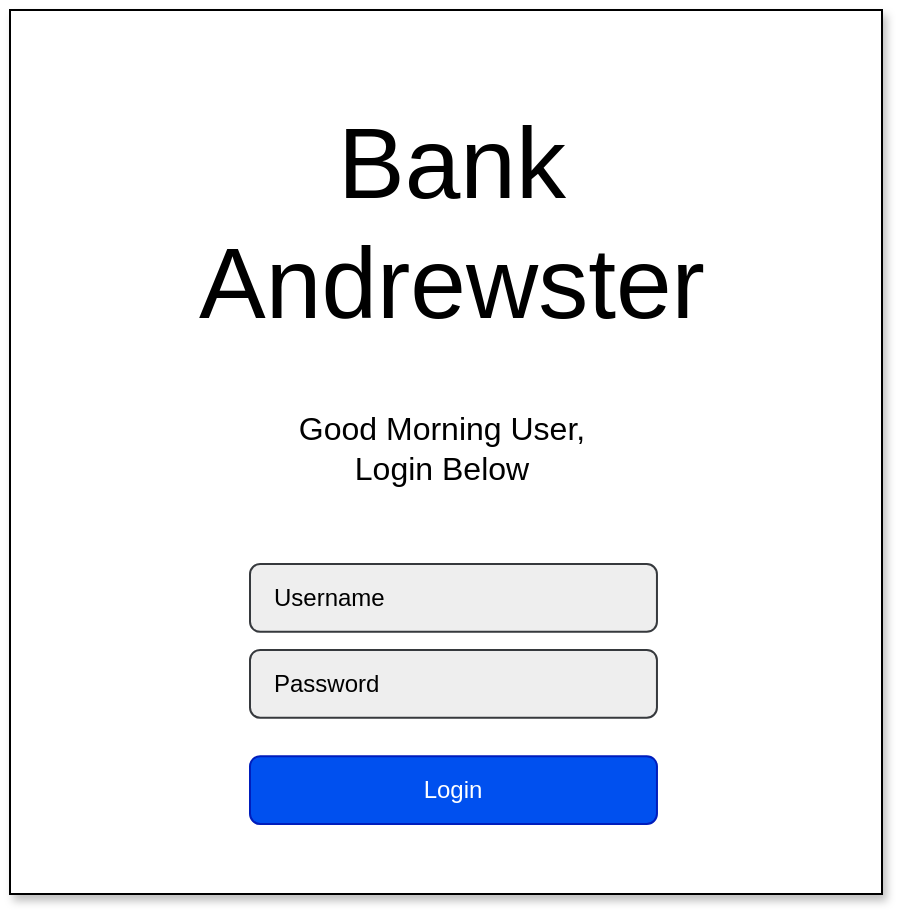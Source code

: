 <mxfile version="26.2.14" pages="4">
  <diagram name="Login" id="4VsAKsiLAP35pbw0z370">
    <mxGraphModel grid="0" page="1" gridSize="10" guides="1" tooltips="1" connect="1" arrows="1" fold="1" pageScale="1" pageWidth="827" pageHeight="583" math="0" shadow="0">
      <root>
        <mxCell id="0" />
        <mxCell id="1" parent="0" />
        <mxCell id="i6tueHsY6IUvETSYseBb-2" value="" style="rounded=0;whiteSpace=wrap;html=1;container=0;glass=0;shadow=1;" vertex="1" parent="1">
          <mxGeometry x="192" y="73" width="436" height="442" as="geometry" />
        </mxCell>
        <mxCell id="i6tueHsY6IUvETSYseBb-6" value="&lt;div style=&quot;&quot;&gt;&lt;span style=&quot;background-color: initial;&quot;&gt;Good Morning&amp;nbsp;&lt;/span&gt;&lt;span style=&quot;background-color: initial;&quot;&gt;User,&lt;/span&gt;&lt;/div&gt;&lt;div style=&quot;&quot;&gt;Login Below&lt;/div&gt;" style="text;html=1;align=center;verticalAlign=middle;whiteSpace=wrap;rounded=0;fontSize=16;container=0;" vertex="1" parent="1">
          <mxGeometry x="320" y="270" width="176" height="43" as="geometry" />
        </mxCell>
        <mxCell id="i6tueHsY6IUvETSYseBb-7" value="Bank Andrewster" style="text;html=1;align=center;verticalAlign=middle;whiteSpace=wrap;rounded=0;fontSize=50;container=0;strokeColor=none;" vertex="1" parent="1">
          <mxGeometry x="284" y="101" width="258.47" height="156" as="geometry" />
        </mxCell>
        <mxCell id="RNa07q-TBflRRzehqwC8-1" value="" style="group" connectable="0" vertex="1" parent="1">
          <mxGeometry x="312" y="350" width="203.48" height="130" as="geometry" />
        </mxCell>
        <mxCell id="i6tueHsY6IUvETSYseBb-3" value="&amp;nbsp; &amp;nbsp;Username" style="rounded=1;whiteSpace=wrap;html=1;fillColor=#eeeeee;strokeColor=#36393d;container=0;align=left;" vertex="1" parent="RNa07q-TBflRRzehqwC8-1">
          <mxGeometry width="203.48" height="33.913" as="geometry" />
        </mxCell>
        <mxCell id="i6tueHsY6IUvETSYseBb-4" value="&amp;nbsp; &amp;nbsp;Password" style="rounded=1;whiteSpace=wrap;html=1;fillColor=#eeeeee;strokeColor=#36393d;container=0;align=left;" vertex="1" parent="RNa07q-TBflRRzehqwC8-1">
          <mxGeometry y="42.957" width="203.48" height="33.913" as="geometry" />
        </mxCell>
        <mxCell id="i6tueHsY6IUvETSYseBb-5" value="Login" style="rounded=1;whiteSpace=wrap;html=1;fillColor=#0050ef;strokeColor=#001DBC;fontColor=#ffffff;container=0;" vertex="1" parent="RNa07q-TBflRRzehqwC8-1">
          <mxGeometry y="96.087" width="203.48" height="33.913" as="geometry" />
        </mxCell>
      </root>
    </mxGraphModel>
  </diagram>
  <diagram name="Dashboard" id="novROvdOcIEpjZGo98j7">
    <mxGraphModel grid="0" page="1" gridSize="10" guides="1" tooltips="1" connect="1" arrows="1" fold="1" pageScale="1" pageWidth="827" pageHeight="583" math="0" shadow="0">
      <root>
        <mxCell id="Cj3MEiuEdxzZ8wJXksrr-0" />
        <mxCell id="Cj3MEiuEdxzZ8wJXksrr-1" parent="Cj3MEiuEdxzZ8wJXksrr-0" />
        <mxCell id="Cj3MEiuEdxzZ8wJXksrr-2" value="" style="rounded=0;whiteSpace=wrap;html=1;container=0;glass=0;shadow=1;movable=0;resizable=0;rotatable=0;deletable=0;editable=0;locked=1;connectable=0;" vertex="1" parent="Cj3MEiuEdxzZ8wJXksrr-1">
          <mxGeometry x="64" y="117" width="700" height="350" as="geometry" />
        </mxCell>
        <mxCell id="qbYS6S6uFSRapxKpb7cz-0" value="" style="rounded=0;whiteSpace=wrap;html=1;movable=0;resizable=0;rotatable=0;deletable=0;editable=0;locked=1;connectable=0;" vertex="1" parent="Cj3MEiuEdxzZ8wJXksrr-1">
          <mxGeometry x="64" y="117" width="700" height="25" as="geometry" />
        </mxCell>
        <mxCell id="qbYS6S6uFSRapxKpb7cz-1" value="" style="rounded=0;whiteSpace=wrap;html=1;rotation=90;movable=0;resizable=0;rotatable=0;deletable=0;editable=0;locked=1;connectable=0;" vertex="1" parent="Cj3MEiuEdxzZ8wJXksrr-1">
          <mxGeometry x="-38.5" y="244.5" width="325" height="120" as="geometry" />
        </mxCell>
        <mxCell id="qbYS6S6uFSRapxKpb7cz-2" value="Welcome to Dashboard User" style="text;html=1;align=center;verticalAlign=middle;whiteSpace=wrap;rounded=0;fontSize=16;movable=0;resizable=0;rotatable=0;deletable=0;editable=0;locked=1;connectable=0;" vertex="1" parent="Cj3MEiuEdxzZ8wJXksrr-1">
          <mxGeometry x="529" y="142" width="235" height="30" as="geometry" />
        </mxCell>
        <mxCell id="qbYS6S6uFSRapxKpb7cz-3" value="Menu" style="text;html=1;align=center;verticalAlign=middle;whiteSpace=wrap;rounded=0;fontSize=12;strokeColor=default;movable=0;resizable=0;rotatable=0;deletable=0;editable=0;locked=1;connectable=0;" vertex="1" parent="Cj3MEiuEdxzZ8wJXksrr-1">
          <mxGeometry x="64" y="142" width="120" height="29" as="geometry" />
        </mxCell>
        <mxCell id="qbYS6S6uFSRapxKpb7cz-4" value="CIF" style="text;html=1;align=center;verticalAlign=middle;whiteSpace=wrap;rounded=0;fontSize=8;strokeColor=default;movable=0;resizable=0;rotatable=0;deletable=0;editable=0;locked=1;connectable=0;" vertex="1" parent="Cj3MEiuEdxzZ8wJXksrr-1">
          <mxGeometry x="64" y="171" width="60" height="30" as="geometry" />
        </mxCell>
        <mxCell id="qbYS6S6uFSRapxKpb7cz-5" value="Tabungan" style="text;html=1;align=center;verticalAlign=middle;whiteSpace=wrap;rounded=0;fontSize=8;strokeColor=default;movable=0;resizable=0;rotatable=0;deletable=0;editable=0;locked=1;connectable=0;" vertex="1" parent="Cj3MEiuEdxzZ8wJXksrr-1">
          <mxGeometry x="64" y="201" width="60" height="30" as="geometry" />
        </mxCell>
        <mxCell id="qbYS6S6uFSRapxKpb7cz-6" value="Kredit" style="text;html=1;align=center;verticalAlign=middle;whiteSpace=wrap;rounded=0;fontSize=8;strokeColor=default;movable=0;resizable=0;rotatable=0;deletable=0;editable=0;locked=1;connectable=0;" vertex="1" parent="Cj3MEiuEdxzZ8wJXksrr-1">
          <mxGeometry x="64" y="231" width="60" height="30" as="geometry" />
        </mxCell>
        <mxCell id="qbYS6S6uFSRapxKpb7cz-7" value="Deposito" style="text;html=1;align=center;verticalAlign=middle;whiteSpace=wrap;rounded=0;fontSize=8;strokeColor=default;movable=0;resizable=0;rotatable=0;deletable=0;editable=0;locked=1;connectable=0;" vertex="1" parent="Cj3MEiuEdxzZ8wJXksrr-1">
          <mxGeometry x="64" y="261" width="60" height="30" as="geometry" />
        </mxCell>
        <mxCell id="qbYS6S6uFSRapxKpb7cz-8" value="Admin" style="text;html=1;align=center;verticalAlign=middle;whiteSpace=wrap;rounded=0;fontSize=8;strokeColor=default;fillColor=#FFFFFF;fillStyle=auto;gradientColor=#FFFF66;gradientDirection=radial;movable=0;resizable=0;rotatable=0;deletable=0;editable=0;locked=1;connectable=0;" vertex="1" parent="Cj3MEiuEdxzZ8wJXksrr-1">
          <mxGeometry x="64" y="291" width="60" height="30" as="geometry" />
        </mxCell>
        <mxCell id="WXdSxdsRQpN7coCuU6a3-0" value="Bank Andrewster" style="text;html=1;align=center;verticalAlign=middle;whiteSpace=wrap;rounded=0;fontSize=12;fontFamily=Helvetica;strokeColor=default;movable=0;resizable=0;rotatable=0;deletable=0;editable=0;locked=1;connectable=0;" vertex="1" parent="Cj3MEiuEdxzZ8wJXksrr-1">
          <mxGeometry x="64" y="117" width="120" height="25" as="geometry" />
        </mxCell>
        <mxCell id="WXdSxdsRQpN7coCuU6a3-27" value="" style="rounded=0;whiteSpace=wrap;html=1;container=0;glass=0;shadow=1;movable=0;resizable=0;rotatable=0;deletable=0;editable=0;locked=1;connectable=0;" vertex="1" parent="Cj3MEiuEdxzZ8wJXksrr-1">
          <mxGeometry x="900.5" y="117" width="700" height="350" as="geometry" />
        </mxCell>
        <mxCell id="WXdSxdsRQpN7coCuU6a3-28" value="" style="rounded=0;whiteSpace=wrap;html=1;movable=0;resizable=0;rotatable=0;deletable=0;editable=0;locked=1;connectable=0;" vertex="1" parent="Cj3MEiuEdxzZ8wJXksrr-1">
          <mxGeometry x="900.5" y="117" width="700" height="25" as="geometry" />
        </mxCell>
        <mxCell id="WXdSxdsRQpN7coCuU6a3-29" value="" style="rounded=0;whiteSpace=wrap;html=1;rotation=90;movable=0;resizable=0;rotatable=0;deletable=0;editable=0;locked=1;connectable=0;" vertex="1" parent="Cj3MEiuEdxzZ8wJXksrr-1">
          <mxGeometry x="798" y="244.5" width="325" height="120" as="geometry" />
        </mxCell>
        <mxCell id="WXdSxdsRQpN7coCuU6a3-30" value="Welcome to Dashboard User" style="text;html=1;align=center;verticalAlign=middle;whiteSpace=wrap;rounded=0;fontSize=16;movable=0;resizable=0;rotatable=0;deletable=0;editable=0;locked=1;connectable=0;" vertex="1" parent="Cj3MEiuEdxzZ8wJXksrr-1">
          <mxGeometry x="1365.5" y="142" width="235" height="30" as="geometry" />
        </mxCell>
        <mxCell id="WXdSxdsRQpN7coCuU6a3-31" value="Menu" style="text;html=1;align=center;verticalAlign=middle;whiteSpace=wrap;rounded=0;fontSize=12;strokeColor=default;movable=0;resizable=0;rotatable=0;deletable=0;editable=0;locked=1;connectable=0;" vertex="1" parent="Cj3MEiuEdxzZ8wJXksrr-1">
          <mxGeometry x="900.5" y="142" width="120" height="29" as="geometry" />
        </mxCell>
        <mxCell id="WXdSxdsRQpN7coCuU6a3-32" value="CIF" style="text;html=1;align=center;verticalAlign=middle;whiteSpace=wrap;rounded=0;fontSize=8;strokeColor=default;movable=0;resizable=0;rotatable=0;deletable=0;editable=0;locked=1;connectable=0;" vertex="1" parent="Cj3MEiuEdxzZ8wJXksrr-1">
          <mxGeometry x="900.5" y="171" width="60" height="30" as="geometry" />
        </mxCell>
        <mxCell id="WXdSxdsRQpN7coCuU6a3-33" value="Tabungan" style="text;html=1;align=center;verticalAlign=middle;whiteSpace=wrap;rounded=0;fontSize=8;strokeColor=default;movable=0;resizable=0;rotatable=0;deletable=0;editable=0;locked=1;connectable=0;" vertex="1" parent="Cj3MEiuEdxzZ8wJXksrr-1">
          <mxGeometry x="900.5" y="262" width="60" height="30" as="geometry" />
        </mxCell>
        <mxCell id="WXdSxdsRQpN7coCuU6a3-34" value="Kredit" style="text;html=1;align=center;verticalAlign=middle;whiteSpace=wrap;rounded=0;fontSize=8;strokeColor=default;movable=0;resizable=0;rotatable=0;deletable=0;editable=0;locked=1;connectable=0;" vertex="1" parent="Cj3MEiuEdxzZ8wJXksrr-1">
          <mxGeometry x="900.5" y="353" width="60" height="30" as="geometry" />
        </mxCell>
        <mxCell id="WXdSxdsRQpN7coCuU6a3-35" value="Deposito" style="text;html=1;align=center;verticalAlign=middle;whiteSpace=wrap;rounded=0;fontSize=8;strokeColor=default;movable=0;resizable=0;rotatable=0;deletable=0;editable=0;locked=1;connectable=0;" vertex="1" parent="Cj3MEiuEdxzZ8wJXksrr-1">
          <mxGeometry x="900.5" y="383" width="60" height="30" as="geometry" />
        </mxCell>
        <mxCell id="WXdSxdsRQpN7coCuU6a3-36" value="Admin" style="text;html=1;align=center;verticalAlign=middle;whiteSpace=wrap;rounded=0;fontSize=8;strokeColor=default;fillColor=#FFFFFF;fillStyle=auto;gradientColor=#FFFF66;gradientDirection=radial;movable=0;resizable=0;rotatable=0;deletable=0;editable=0;locked=1;connectable=0;" vertex="1" parent="Cj3MEiuEdxzZ8wJXksrr-1">
          <mxGeometry x="900.5" y="413" width="60" height="30" as="geometry" />
        </mxCell>
        <mxCell id="WXdSxdsRQpN7coCuU6a3-39" value="Bank Andrewster" style="text;html=1;align=center;verticalAlign=middle;whiteSpace=wrap;rounded=0;fontSize=12;fontFamily=Helvetica;strokeColor=default;movable=0;resizable=0;rotatable=0;deletable=0;editable=0;locked=1;connectable=0;" vertex="1" parent="Cj3MEiuEdxzZ8wJXksrr-1">
          <mxGeometry x="900.5" y="117" width="120" height="25" as="geometry" />
        </mxCell>
        <mxCell id="WXdSxdsRQpN7coCuU6a3-42" value="101. Pendataan CIF&lt;div&gt;102. View CIF&lt;/div&gt;&lt;div&gt;103. .....&lt;/div&gt;&lt;div&gt;104. .....&lt;/div&gt;&lt;div&gt;105. .....&lt;/div&gt;" style="text;html=1;align=left;verticalAlign=top;whiteSpace=wrap;rounded=0;fontSize=8;strokeColor=default;dashed=1;movable=0;resizable=0;rotatable=0;deletable=0;editable=0;locked=1;connectable=0;" vertex="1" parent="Cj3MEiuEdxzZ8wJXksrr-1">
          <mxGeometry x="900.5" y="201" width="119.5" height="61" as="geometry" />
        </mxCell>
        <mxCell id="WXdSxdsRQpN7coCuU6a3-43" value="201. Transaksi Tunai&lt;div&gt;202. Informasi Tabungan&lt;/div&gt;&lt;div&gt;203. .....&lt;/div&gt;&lt;div&gt;204. .....&lt;/div&gt;&lt;div&gt;205. .....&lt;/div&gt;" style="text;html=1;align=left;verticalAlign=top;whiteSpace=wrap;rounded=0;fontSize=8;strokeColor=default;dashed=1;movable=0;resizable=0;rotatable=0;deletable=0;editable=0;locked=1;connectable=0;" vertex="1" parent="Cj3MEiuEdxzZ8wJXksrr-1">
          <mxGeometry x="901" y="292" width="119.5" height="61" as="geometry" />
        </mxCell>
        <mxCell id="Kx2r3nmk4v_z4S_9ejlU-40" value="" style="rounded=0;whiteSpace=wrap;html=1;container=0;glass=0;shadow=1;movable=1;resizable=1;rotatable=1;deletable=1;editable=1;locked=0;connectable=1;" vertex="1" parent="Cj3MEiuEdxzZ8wJXksrr-1">
          <mxGeometry x="1719.5" y="118" width="700" height="350" as="geometry" />
        </mxCell>
        <mxCell id="Kx2r3nmk4v_z4S_9ejlU-41" value="" style="rounded=0;whiteSpace=wrap;html=1;movable=1;resizable=1;rotatable=1;deletable=1;editable=1;locked=0;connectable=1;" vertex="1" parent="Cj3MEiuEdxzZ8wJXksrr-1">
          <mxGeometry x="1719.5" y="118" width="700" height="25" as="geometry" />
        </mxCell>
        <mxCell id="Kx2r3nmk4v_z4S_9ejlU-42" value="" style="rounded=0;whiteSpace=wrap;html=1;rotation=90;movable=1;resizable=1;rotatable=1;deletable=1;editable=1;locked=0;connectable=1;" vertex="1" parent="Cj3MEiuEdxzZ8wJXksrr-1">
          <mxGeometry x="1617" y="245.5" width="325" height="120" as="geometry" />
        </mxCell>
        <mxCell id="Kx2r3nmk4v_z4S_9ejlU-44" value="Menu" style="text;html=1;align=center;verticalAlign=middle;whiteSpace=wrap;rounded=0;fontSize=12;strokeColor=default;movable=1;resizable=1;rotatable=1;deletable=1;editable=1;locked=0;connectable=1;" vertex="1" parent="Cj3MEiuEdxzZ8wJXksrr-1">
          <mxGeometry x="1719.5" y="143" width="120" height="29" as="geometry" />
        </mxCell>
        <mxCell id="Kx2r3nmk4v_z4S_9ejlU-45" value="CIF" style="text;html=1;align=center;verticalAlign=middle;whiteSpace=wrap;rounded=0;fontSize=8;strokeColor=default;movable=1;resizable=1;rotatable=1;deletable=1;editable=1;locked=0;connectable=1;" vertex="1" parent="Cj3MEiuEdxzZ8wJXksrr-1">
          <mxGeometry x="1719.5" y="172" width="60" height="30" as="geometry" />
        </mxCell>
        <mxCell id="Kx2r3nmk4v_z4S_9ejlU-46" value="Tabungan" style="text;html=1;align=center;verticalAlign=middle;whiteSpace=wrap;rounded=0;fontSize=8;strokeColor=default;movable=1;resizable=1;rotatable=1;deletable=1;editable=1;locked=0;connectable=1;" vertex="1" parent="Cj3MEiuEdxzZ8wJXksrr-1">
          <mxGeometry x="1719.5" y="263" width="60" height="30" as="geometry" />
        </mxCell>
        <mxCell id="Kx2r3nmk4v_z4S_9ejlU-47" value="Kredit" style="text;html=1;align=center;verticalAlign=middle;whiteSpace=wrap;rounded=0;fontSize=8;strokeColor=default;movable=1;resizable=1;rotatable=1;deletable=1;editable=1;locked=0;connectable=1;" vertex="1" parent="Cj3MEiuEdxzZ8wJXksrr-1">
          <mxGeometry x="1719.5" y="354" width="60" height="30" as="geometry" />
        </mxCell>
        <mxCell id="Kx2r3nmk4v_z4S_9ejlU-48" value="Deposito" style="text;html=1;align=center;verticalAlign=middle;whiteSpace=wrap;rounded=0;fontSize=8;strokeColor=default;movable=1;resizable=1;rotatable=1;deletable=1;editable=1;locked=0;connectable=1;" vertex="1" parent="Cj3MEiuEdxzZ8wJXksrr-1">
          <mxGeometry x="1719.5" y="384" width="60" height="30" as="geometry" />
        </mxCell>
        <mxCell id="Kx2r3nmk4v_z4S_9ejlU-49" value="Admin" style="text;html=1;align=center;verticalAlign=middle;whiteSpace=wrap;rounded=0;fontSize=8;strokeColor=default;fillColor=#FFFFFF;fillStyle=auto;gradientColor=#FFFF66;gradientDirection=radial;movable=1;resizable=1;rotatable=1;deletable=1;editable=1;locked=0;connectable=1;" vertex="1" parent="Cj3MEiuEdxzZ8wJXksrr-1">
          <mxGeometry x="1719.5" y="414" width="60" height="30" as="geometry" />
        </mxCell>
        <mxCell id="Kx2r3nmk4v_z4S_9ejlU-50" value="0" style="text;html=1;align=left;verticalAlign=middle;whiteSpace=wrap;rounded=0;fontSize=8;strokeColor=default;movable=1;resizable=1;rotatable=1;deletable=1;editable=1;locked=0;connectable=1;" vertex="1" parent="Cj3MEiuEdxzZ8wJXksrr-1">
          <mxGeometry x="2344" y="124.97" width="30" height="12" as="geometry" />
        </mxCell>
        <mxCell id="Kx2r3nmk4v_z4S_9ejlU-51" value="Menu No." style="text;html=1;align=center;verticalAlign=middle;whiteSpace=wrap;rounded=0;fontSize=8;movable=1;resizable=1;rotatable=1;deletable=1;editable=1;locked=0;connectable=1;" vertex="1" parent="Cj3MEiuEdxzZ8wJXksrr-1">
          <mxGeometry x="2302" y="120.72" width="42" height="20.5" as="geometry" />
        </mxCell>
        <mxCell id="Kx2r3nmk4v_z4S_9ejlU-52" value="Bank Andrewster" style="text;html=1;align=center;verticalAlign=middle;whiteSpace=wrap;rounded=0;fontSize=12;fontFamily=Helvetica;strokeColor=default;movable=1;resizable=1;rotatable=1;deletable=1;editable=1;locked=0;connectable=1;" vertex="1" parent="Cj3MEiuEdxzZ8wJXksrr-1">
          <mxGeometry x="1719.5" y="118" width="120" height="25" as="geometry" />
        </mxCell>
        <mxCell id="Kx2r3nmk4v_z4S_9ejlU-53" value="101. Pendataan CIF&lt;div&gt;102. View CIF&lt;/div&gt;&lt;div&gt;103. .....&lt;/div&gt;&lt;div&gt;104. .....&lt;/div&gt;&lt;div&gt;105. .....&lt;/div&gt;" style="text;html=1;align=left;verticalAlign=top;whiteSpace=wrap;rounded=0;fontSize=8;strokeColor=default;dashed=1;movable=1;resizable=1;rotatable=1;deletable=1;editable=1;locked=0;connectable=1;" vertex="1" parent="Cj3MEiuEdxzZ8wJXksrr-1">
          <mxGeometry x="1719.5" y="202" width="119.5" height="61" as="geometry" />
        </mxCell>
        <mxCell id="Kx2r3nmk4v_z4S_9ejlU-54" value="201. Transaksi Tunai&lt;div&gt;202. Informasi Tabungan&lt;/div&gt;&lt;div&gt;203. .....&lt;/div&gt;&lt;div&gt;204. .....&lt;/div&gt;&lt;div&gt;205. .....&lt;/div&gt;" style="text;html=1;align=left;verticalAlign=top;whiteSpace=wrap;rounded=0;fontSize=8;strokeColor=default;dashed=1;movable=1;resizable=1;rotatable=1;deletable=1;editable=1;locked=0;connectable=1;" vertex="1" parent="Cj3MEiuEdxzZ8wJXksrr-1">
          <mxGeometry x="1720" y="293" width="119.5" height="61" as="geometry" />
        </mxCell>
        <mxCell id="Kx2r3nmk4v_z4S_9ejlU-82" value="" style="ellipse;whiteSpace=wrap;html=1;aspect=fixed;fillColor=none;movable=1;resizable=1;rotatable=1;deletable=1;editable=1;locked=0;connectable=1;" vertex="1" parent="Cj3MEiuEdxzZ8wJXksrr-1">
          <mxGeometry x="2390.25" y="122.38" width="17.12" height="17.12" as="geometry" />
        </mxCell>
        <mxCell id="Kx2r3nmk4v_z4S_9ejlU-81" value="" style="shape=actor;whiteSpace=wrap;html=1;movable=1;resizable=1;rotatable=1;deletable=1;editable=1;locked=0;connectable=1;" vertex="1" parent="Cj3MEiuEdxzZ8wJXksrr-1">
          <mxGeometry x="2393.15" y="124.44" width="10.85" height="13.06" as="geometry" />
        </mxCell>
        <mxCell id="Kx2r3nmk4v_z4S_9ejlU-87" value="0" style="text;html=1;align=left;verticalAlign=middle;whiteSpace=wrap;rounded=0;fontSize=8;strokeColor=default;movable=0;resizable=0;rotatable=0;deletable=0;editable=0;locked=1;connectable=0;" vertex="1" parent="Cj3MEiuEdxzZ8wJXksrr-1">
          <mxGeometry x="1519" y="123.5" width="30" height="12" as="geometry" />
        </mxCell>
        <mxCell id="Kx2r3nmk4v_z4S_9ejlU-88" value="Menu No." style="text;html=1;align=center;verticalAlign=middle;whiteSpace=wrap;rounded=0;fontSize=8;movable=0;resizable=0;rotatable=0;deletable=0;editable=0;locked=1;connectable=0;" vertex="1" parent="Cj3MEiuEdxzZ8wJXksrr-1">
          <mxGeometry x="1477" y="119.25" width="42" height="20.5" as="geometry" />
        </mxCell>
        <mxCell id="Kx2r3nmk4v_z4S_9ejlU-89" value="" style="ellipse;whiteSpace=wrap;html=1;aspect=fixed;fillColor=none;movable=0;resizable=0;rotatable=0;deletable=0;editable=0;locked=1;connectable=0;" vertex="1" parent="Cj3MEiuEdxzZ8wJXksrr-1">
          <mxGeometry x="1565.25" y="120.91" width="17.12" height="17.12" as="geometry" />
        </mxCell>
        <mxCell id="Kx2r3nmk4v_z4S_9ejlU-90" value="" style="shape=actor;whiteSpace=wrap;html=1;movable=0;resizable=0;rotatable=0;deletable=0;editable=0;locked=1;connectable=0;" vertex="1" parent="Cj3MEiuEdxzZ8wJXksrr-1">
          <mxGeometry x="1568.15" y="122.97" width="10.85" height="13.06" as="geometry" />
        </mxCell>
        <mxCell id="Kx2r3nmk4v_z4S_9ejlU-91" value="0" style="text;html=1;align=left;verticalAlign=middle;whiteSpace=wrap;rounded=0;fontSize=8;strokeColor=default;movable=0;resizable=0;rotatable=0;deletable=0;editable=0;locked=1;connectable=0;" vertex="1" parent="Cj3MEiuEdxzZ8wJXksrr-1">
          <mxGeometry x="684.63" y="123.5" width="30" height="12" as="geometry" />
        </mxCell>
        <mxCell id="Kx2r3nmk4v_z4S_9ejlU-92" value="Menu No." style="text;html=1;align=center;verticalAlign=middle;whiteSpace=wrap;rounded=0;fontSize=8;movable=0;resizable=0;rotatable=0;deletable=0;editable=0;locked=1;connectable=0;" vertex="1" parent="Cj3MEiuEdxzZ8wJXksrr-1">
          <mxGeometry x="642.63" y="119.25" width="42" height="20.5" as="geometry" />
        </mxCell>
        <mxCell id="Kx2r3nmk4v_z4S_9ejlU-93" value="" style="ellipse;whiteSpace=wrap;html=1;aspect=fixed;fillColor=none;movable=0;resizable=0;rotatable=0;deletable=0;editable=0;locked=1;connectable=0;" vertex="1" parent="Cj3MEiuEdxzZ8wJXksrr-1">
          <mxGeometry x="730.88" y="120.91" width="17.12" height="17.12" as="geometry" />
        </mxCell>
        <mxCell id="Kx2r3nmk4v_z4S_9ejlU-94" value="" style="shape=actor;whiteSpace=wrap;html=1;movable=0;resizable=0;rotatable=0;deletable=0;editable=0;locked=1;connectable=0;" vertex="1" parent="Cj3MEiuEdxzZ8wJXksrr-1">
          <mxGeometry x="733.78" y="122.97" width="10.85" height="13.06" as="geometry" />
        </mxCell>
        <mxCell id="Kx2r3nmk4v_z4S_9ejlU-123" value="" style="rounded=0;whiteSpace=wrap;html=1;" vertex="1" parent="Cj3MEiuEdxzZ8wJXksrr-1">
          <mxGeometry x="2319" y="143" width="100" height="60" as="geometry" />
        </mxCell>
        <mxCell id="Kx2r3nmk4v_z4S_9ejlU-124" value="" style="shape=table;startSize=0;container=1;collapsible=0;childLayout=tableLayout;fontSize=11;fillColor=none;strokeColor=none;" vertex="1" parent="Cj3MEiuEdxzZ8wJXksrr-1">
          <mxGeometry x="2327" y="145.5" width="87" height="55" as="geometry" />
        </mxCell>
        <mxCell id="Kx2r3nmk4v_z4S_9ejlU-125" value="" style="shape=tableRow;horizontal=0;startSize=0;swimlaneHead=0;swimlaneBody=0;strokeColor=inherit;top=0;left=0;bottom=0;right=0;collapsible=0;dropTarget=0;fillColor=none;points=[[0,0.5],[1,0.5]];portConstraint=eastwest;fontSize=16;" vertex="1" parent="Kx2r3nmk4v_z4S_9ejlU-124">
          <mxGeometry width="87" height="18" as="geometry" />
        </mxCell>
        <mxCell id="Kx2r3nmk4v_z4S_9ejlU-126" value="&lt;font style=&quot;font-size: 11px;&quot;&gt;View Profile&lt;/font&gt;" style="shape=partialRectangle;html=1;whiteSpace=wrap;connectable=0;strokeColor=inherit;overflow=hidden;fillColor=none;top=0;left=0;bottom=0;right=0;pointerEvents=1;fontSize=12;align=left;spacingLeft=5;" vertex="1" parent="Kx2r3nmk4v_z4S_9ejlU-125">
          <mxGeometry width="87" height="18" as="geometry">
            <mxRectangle width="87" height="18" as="alternateBounds" />
          </mxGeometry>
        </mxCell>
        <mxCell id="Kx2r3nmk4v_z4S_9ejlU-127" value="" style="shape=tableRow;horizontal=0;startSize=0;swimlaneHead=0;swimlaneBody=0;strokeColor=inherit;top=0;left=0;bottom=0;right=0;collapsible=0;dropTarget=0;fillColor=none;points=[[0,0.5],[1,0.5]];portConstraint=eastwest;fontSize=16;" vertex="1" parent="Kx2r3nmk4v_z4S_9ejlU-124">
          <mxGeometry y="18" width="87" height="19" as="geometry" />
        </mxCell>
        <mxCell id="Kx2r3nmk4v_z4S_9ejlU-128" value="Manage Profile" style="shape=partialRectangle;html=1;whiteSpace=wrap;connectable=0;strokeColor=inherit;overflow=hidden;fillColor=none;top=0;left=0;bottom=0;right=0;pointerEvents=1;fontSize=11;align=left;spacingLeft=5;" vertex="1" parent="Kx2r3nmk4v_z4S_9ejlU-127">
          <mxGeometry width="87" height="19" as="geometry">
            <mxRectangle width="87" height="19" as="alternateBounds" />
          </mxGeometry>
        </mxCell>
        <mxCell id="Kx2r3nmk4v_z4S_9ejlU-129" value="" style="shape=tableRow;horizontal=0;startSize=0;swimlaneHead=0;swimlaneBody=0;strokeColor=inherit;top=0;left=0;bottom=0;right=0;collapsible=0;dropTarget=0;fillColor=none;points=[[0,0.5],[1,0.5]];portConstraint=eastwest;fontSize=16;" vertex="1" parent="Kx2r3nmk4v_z4S_9ejlU-124">
          <mxGeometry y="37" width="87" height="18" as="geometry" />
        </mxCell>
        <mxCell id="Kx2r3nmk4v_z4S_9ejlU-130" value="&lt;font color=&quot;#ff0000&quot;&gt;Logout&lt;/font&gt;" style="shape=partialRectangle;html=1;whiteSpace=wrap;connectable=0;strokeColor=inherit;overflow=hidden;fillColor=none;top=0;left=0;bottom=0;right=0;pointerEvents=1;fontSize=11;align=left;spacingLeft=5;" vertex="1" parent="Kx2r3nmk4v_z4S_9ejlU-129">
          <mxGeometry width="87" height="18" as="geometry">
            <mxRectangle width="87" height="18" as="alternateBounds" />
          </mxGeometry>
        </mxCell>
      </root>
    </mxGraphModel>
  </diagram>
  <diagram id="RUvWr_mHyeSq8L7FGC5l" name="Menu - Admin">
    <mxGraphModel grid="0" page="1" gridSize="10" guides="1" tooltips="1" connect="1" arrows="1" fold="1" pageScale="1" pageWidth="827" pageHeight="583" background="none" math="0" shadow="0">
      <root>
        <mxCell id="0" />
        <mxCell id="1" parent="0" />
        <mxCell id="EwOpI9OBD2h6F7HU1LfF-1" value="" style="rounded=0;whiteSpace=wrap;html=1;container=0;glass=0;shadow=1;movable=1;resizable=1;rotatable=1;deletable=1;editable=1;locked=0;connectable=1;" vertex="1" parent="1">
          <mxGeometry x="884.5" y="137.25" width="700" height="350" as="geometry" />
        </mxCell>
        <mxCell id="EwOpI9OBD2h6F7HU1LfF-2" value="" style="rounded=0;whiteSpace=wrap;html=1;movable=1;resizable=1;rotatable=1;deletable=1;editable=1;locked=0;connectable=1;" vertex="1" parent="1">
          <mxGeometry x="884.5" y="137.25" width="700" height="25" as="geometry" />
        </mxCell>
        <mxCell id="EwOpI9OBD2h6F7HU1LfF-3" value="" style="rounded=0;whiteSpace=wrap;html=1;rotation=90;movable=1;resizable=1;rotatable=1;deletable=1;editable=1;locked=0;connectable=1;" vertex="1" parent="1">
          <mxGeometry x="782" y="264.75" width="325" height="120" as="geometry" />
        </mxCell>
        <mxCell id="EwOpI9OBD2h6F7HU1LfF-4" value="0-01. Identitas Bank/Kantor&amp;nbsp;" style="text;html=1;align=right;verticalAlign=middle;whiteSpace=wrap;rounded=0;fontSize=16;movable=1;resizable=1;rotatable=1;deletable=1;editable=1;locked=0;connectable=1;fontStyle=1" vertex="1" parent="1">
          <mxGeometry x="1293" y="162.25" width="270.5" height="30" as="geometry" />
        </mxCell>
        <mxCell id="EwOpI9OBD2h6F7HU1LfF-5" value="Menu" style="text;html=1;align=center;verticalAlign=middle;whiteSpace=wrap;rounded=0;fontSize=12;strokeColor=default;movable=1;resizable=1;rotatable=1;deletable=1;editable=1;locked=0;connectable=1;" vertex="1" parent="1">
          <mxGeometry x="884.5" y="162.25" width="120" height="29" as="geometry" />
        </mxCell>
        <mxCell id="EwOpI9OBD2h6F7HU1LfF-6" value="CIF" style="text;html=1;align=center;verticalAlign=middle;whiteSpace=wrap;rounded=0;fontSize=8;strokeColor=default;movable=1;resizable=1;rotatable=1;deletable=1;editable=1;locked=0;connectable=1;" vertex="1" parent="1">
          <mxGeometry x="884.5" y="191.25" width="60" height="30" as="geometry" />
        </mxCell>
        <mxCell id="EwOpI9OBD2h6F7HU1LfF-7" value="Tabungan" style="text;html=1;align=center;verticalAlign=middle;whiteSpace=wrap;rounded=0;fontSize=8;strokeColor=default;movable=1;resizable=1;rotatable=1;deletable=1;editable=1;locked=0;connectable=1;" vertex="1" parent="1">
          <mxGeometry x="884.5" y="221.25" width="60" height="30" as="geometry" />
        </mxCell>
        <mxCell id="EwOpI9OBD2h6F7HU1LfF-8" value="Kredit" style="text;html=1;align=center;verticalAlign=middle;whiteSpace=wrap;rounded=0;fontSize=8;strokeColor=default;movable=1;resizable=1;rotatable=1;deletable=1;editable=1;locked=0;connectable=1;" vertex="1" parent="1">
          <mxGeometry x="884.5" y="251.25" width="60" height="30" as="geometry" />
        </mxCell>
        <mxCell id="EwOpI9OBD2h6F7HU1LfF-9" value="Deposito" style="text;html=1;align=center;verticalAlign=middle;whiteSpace=wrap;rounded=0;fontSize=8;strokeColor=default;movable=1;resizable=1;rotatable=1;deletable=1;editable=1;locked=0;connectable=1;" vertex="1" parent="1">
          <mxGeometry x="884.5" y="281.25" width="60" height="30" as="geometry" />
        </mxCell>
        <mxCell id="EwOpI9OBD2h6F7HU1LfF-10" value="Admin" style="text;html=1;align=center;verticalAlign=middle;whiteSpace=wrap;rounded=0;fontSize=8;strokeColor=default;fillColor=#FFFFFF;fillStyle=auto;gradientColor=#FFFF66;gradientDirection=radial;movable=1;resizable=1;rotatable=1;deletable=1;editable=1;locked=0;connectable=1;" vertex="1" parent="1">
          <mxGeometry x="884.5" y="311.25" width="60" height="30" as="geometry" />
        </mxCell>
        <mxCell id="EwOpI9OBD2h6F7HU1LfF-11" value="Bank Andrewster" style="text;html=1;align=center;verticalAlign=middle;whiteSpace=wrap;rounded=0;fontSize=12;fontFamily=Helvetica;strokeColor=default;movable=1;resizable=1;rotatable=1;deletable=1;editable=1;locked=0;connectable=1;" vertex="1" parent="1">
          <mxGeometry x="884.5" y="137.25" width="120" height="25" as="geometry" />
        </mxCell>
        <mxCell id="EwOpI9OBD2h6F7HU1LfF-12" value="0-01. Identitas Bank/Kantor&lt;div&gt;0-02.&amp;nbsp;&lt;span style=&quot;background-color: initial;&quot;&gt;.............&lt;/span&gt;&lt;/div&gt;&lt;div&gt;0-03.&amp;nbsp;&lt;span style=&quot;background-color: initial;&quot;&gt;.............&lt;/span&gt;&lt;/div&gt;&lt;div&gt;0-04.&amp;nbsp;&lt;span style=&quot;background-color: initial;&quot;&gt;.............&lt;/span&gt;&lt;/div&gt;&lt;div&gt;0-05. .............&lt;/div&gt;" style="text;html=1;align=left;verticalAlign=top;whiteSpace=wrap;rounded=0;fontSize=8;strokeColor=default;dashed=1;movable=1;resizable=1;rotatable=1;deletable=1;editable=1;locked=0;connectable=1;" vertex="1" parent="1">
          <mxGeometry x="885" y="341.25" width="119.5" height="145" as="geometry" />
        </mxCell>
        <mxCell id="EwOpI9OBD2h6F7HU1LfF-13" value="" style="rounded=0;whiteSpace=wrap;html=1;movable=1;resizable=1;rotatable=1;deletable=1;editable=1;locked=0;connectable=1;" vertex="1" parent="1">
          <mxGeometry x="1021" y="191.25" width="542" height="279" as="geometry" />
        </mxCell>
        <mxCell id="EwOpI9OBD2h6F7HU1LfF-16" value="0-01" style="text;html=1;align=left;verticalAlign=middle;whiteSpace=wrap;rounded=0;fontSize=7;strokeColor=default;movable=1;resizable=1;rotatable=1;deletable=1;editable=1;locked=0;connectable=1;" vertex="1" parent="1">
          <mxGeometry x="1508.5" y="143.75" width="30" height="12" as="geometry" />
        </mxCell>
        <mxCell id="EwOpI9OBD2h6F7HU1LfF-17" value="Menu No." style="text;html=1;align=center;verticalAlign=middle;whiteSpace=wrap;rounded=0;fontSize=8;movable=1;resizable=1;rotatable=1;deletable=1;editable=1;locked=0;connectable=1;" vertex="1" parent="1">
          <mxGeometry x="1466.5" y="139.5" width="42" height="20.5" as="geometry" />
        </mxCell>
        <mxCell id="EwOpI9OBD2h6F7HU1LfF-18" value="" style="ellipse;whiteSpace=wrap;html=1;aspect=fixed;fillColor=none;movable=1;resizable=1;rotatable=1;deletable=1;editable=1;locked=0;connectable=1;" vertex="1" parent="1">
          <mxGeometry x="1554.75" y="141.16" width="17.12" height="17.12" as="geometry" />
        </mxCell>
        <mxCell id="EwOpI9OBD2h6F7HU1LfF-19" value="" style="shape=actor;whiteSpace=wrap;html=1;movable=1;resizable=1;rotatable=1;deletable=1;editable=1;locked=0;connectable=1;" vertex="1" parent="1">
          <mxGeometry x="1557.65" y="143.22" width="10.85" height="13.06" as="geometry" />
        </mxCell>
        <mxCell id="EwOpI9OBD2h6F7HU1LfF-20" value="&lt;span style=&quot;text-align: right;&quot;&gt;0-01. Identitas Bank/Kantor&amp;nbsp;&lt;/span&gt;" style="text;html=1;align=left;verticalAlign=middle;whiteSpace=wrap;rounded=0;fontSize=16;fontStyle=1;movable=1;resizable=1;rotatable=1;deletable=1;editable=1;locked=0;connectable=1;" vertex="1" parent="1">
          <mxGeometry x="67.5" y="78" width="295.5" height="30" as="geometry" />
        </mxCell>
        <mxCell id="EwOpI9OBD2h6F7HU1LfF-21" value="Identitas Bank atau Kantor" style="text;html=1;align=center;verticalAlign=middle;whiteSpace=wrap;rounded=0;movable=1;resizable=1;rotatable=1;deletable=1;editable=1;locked=0;connectable=1;fontSize=10;fontStyle=1" vertex="1" parent="1">
          <mxGeometry x="1023" y="195.25" width="539" height="30" as="geometry" />
        </mxCell>
        <mxCell id="dZrnvF5mz4hNqJtKvvcT-1" value="&lt;font style=&quot;font-size: 11px;&quot;&gt;Simpan&lt;/font&gt;" style="rounded=1;whiteSpace=wrap;html=1;fillColor=#dae8fc;strokeColor=#6c8ebf;movable=1;resizable=1;rotatable=1;deletable=1;editable=1;locked=0;connectable=1;" vertex="1" parent="1">
          <mxGeometry x="1277.3" y="402.75" width="61.35" height="22" as="geometry" />
        </mxCell>
        <mxCell id="dZrnvF5mz4hNqJtKvvcT-2" value="&lt;font style=&quot;font-size: 11px;&quot;&gt;Batal&lt;/font&gt;" style="rounded=1;whiteSpace=wrap;html=1;fillColor=#f8cecc;strokeColor=#b85450;movable=1;resizable=1;rotatable=1;deletable=1;editable=1;locked=0;connectable=1;" vertex="1" parent="1">
          <mxGeometry x="1345.45" y="402.75" width="61.35" height="22" as="geometry" />
        </mxCell>
        <mxCell id="dZrnvF5mz4hNqJtKvvcT-3" value="" style="group;movable=1;resizable=1;rotatable=1;deletable=1;editable=1;locked=0;connectable=1;" connectable="0" vertex="1" parent="1">
          <mxGeometry x="1138" y="249.25" width="268.8" height="122" as="geometry" />
        </mxCell>
        <mxCell id="rch7GdJ1eWmSN-SguRqC-1" value="" style="rounded=0;whiteSpace=wrap;html=1;movable=1;resizable=1;rotatable=1;deletable=1;editable=1;locked=0;connectable=1;fontSize=10;" vertex="1" parent="dZrnvF5mz4hNqJtKvvcT-3">
          <mxGeometry x="108.593" width="160.207" height="13.407" as="geometry" />
        </mxCell>
        <mxCell id="rch7GdJ1eWmSN-SguRqC-2" value="Nama cabang" style="text;html=1;align=right;verticalAlign=middle;whiteSpace=wrap;rounded=0;movable=1;resizable=1;rotatable=1;deletable=1;editable=1;locked=0;connectable=1;fontSize=10;" vertex="1" parent="dZrnvF5mz4hNqJtKvvcT-3">
          <mxGeometry width="103.23" height="13.407" as="geometry" />
        </mxCell>
        <mxCell id="rch7GdJ1eWmSN-SguRqC-3" value="" style="rounded=0;whiteSpace=wrap;html=1;movable=1;resizable=1;rotatable=1;deletable=1;editable=1;locked=0;connectable=1;fontSize=10;" vertex="1" parent="dZrnvF5mz4hNqJtKvvcT-3">
          <mxGeometry x="108.593" y="20.78" width="160.207" height="13.407" as="geometry" />
        </mxCell>
        <mxCell id="rch7GdJ1eWmSN-SguRqC-4" value="Kode cabang" style="text;html=1;align=right;verticalAlign=middle;whiteSpace=wrap;rounded=0;movable=1;resizable=1;rotatable=1;deletable=1;editable=1;locked=0;connectable=1;fontSize=10;" vertex="1" parent="dZrnvF5mz4hNqJtKvvcT-3">
          <mxGeometry y="20.78" width="103.23" height="13.407" as="geometry" />
        </mxCell>
        <mxCell id="rch7GdJ1eWmSN-SguRqC-5" value="" style="rounded=0;whiteSpace=wrap;html=1;movable=1;resizable=1;rotatable=1;deletable=1;editable=1;locked=0;connectable=1;fontSize=10;" vertex="1" parent="dZrnvF5mz4hNqJtKvvcT-3">
          <mxGeometry x="108.593" y="42.901" width="160.207" height="13.407" as="geometry" />
        </mxCell>
        <mxCell id="rch7GdJ1eWmSN-SguRqC-6" value="Alamat" style="text;html=1;align=right;verticalAlign=middle;whiteSpace=wrap;rounded=0;movable=1;resizable=1;rotatable=1;deletable=1;editable=1;locked=0;connectable=1;fontSize=10;" vertex="1" parent="dZrnvF5mz4hNqJtKvvcT-3">
          <mxGeometry y="42.901" width="103.23" height="13.407" as="geometry" />
        </mxCell>
        <mxCell id="rch7GdJ1eWmSN-SguRqC-7" value="" style="rounded=0;whiteSpace=wrap;html=1;movable=1;resizable=1;rotatable=1;deletable=1;editable=1;locked=0;connectable=1;fontSize=10;" vertex="1" parent="dZrnvF5mz4hNqJtKvvcT-3">
          <mxGeometry x="108.593" y="64.352" width="160.207" height="13.407" as="geometry" />
        </mxCell>
        <mxCell id="rch7GdJ1eWmSN-SguRqC-8" value="No. Telp" style="text;html=1;align=right;verticalAlign=middle;whiteSpace=wrap;rounded=0;movable=1;resizable=1;rotatable=1;deletable=1;editable=1;locked=0;connectable=1;fontSize=10;" vertex="1" parent="dZrnvF5mz4hNqJtKvvcT-3">
          <mxGeometry y="64.352" width="103.23" height="13.407" as="geometry" />
        </mxCell>
        <mxCell id="rch7GdJ1eWmSN-SguRqC-9" value="" style="rounded=0;whiteSpace=wrap;html=1;movable=1;resizable=1;rotatable=1;deletable=1;editable=1;locked=0;connectable=1;fontSize=10;" vertex="1" parent="dZrnvF5mz4hNqJtKvvcT-3">
          <mxGeometry x="108.593" y="87.143" width="160.207" height="13.407" as="geometry" />
        </mxCell>
        <mxCell id="rch7GdJ1eWmSN-SguRqC-10" value="No. Fax" style="text;html=1;align=right;verticalAlign=middle;whiteSpace=wrap;rounded=0;movable=1;resizable=1;rotatable=1;deletable=1;editable=1;locked=0;connectable=1;fontSize=10;" vertex="1" parent="dZrnvF5mz4hNqJtKvvcT-3">
          <mxGeometry y="87.143" width="103.23" height="13.407" as="geometry" />
        </mxCell>
        <mxCell id="rch7GdJ1eWmSN-SguRqC-11" value="" style="rounded=0;whiteSpace=wrap;html=1;movable=1;resizable=1;rotatable=1;deletable=1;editable=1;locked=0;connectable=1;fontSize=10;" vertex="1" parent="dZrnvF5mz4hNqJtKvvcT-3">
          <mxGeometry x="108.593" y="108.593" width="160.207" height="13.407" as="geometry" />
        </mxCell>
        <mxCell id="rch7GdJ1eWmSN-SguRqC-12" value="Email" style="text;html=1;align=right;verticalAlign=middle;whiteSpace=wrap;rounded=0;movable=1;resizable=1;rotatable=1;deletable=1;editable=1;locked=0;connectable=1;fontSize=10;" vertex="1" parent="dZrnvF5mz4hNqJtKvvcT-3">
          <mxGeometry y="108.593" width="103.23" height="13.407" as="geometry" />
        </mxCell>
        <mxCell id="dZrnvF5mz4hNqJtKvvcT-5" value="" style="rounded=0;whiteSpace=wrap;html=1;container=0;glass=0;shadow=1;movable=1;resizable=1;rotatable=1;deletable=1;editable=1;locked=0;connectable=1;" vertex="1" parent="1">
          <mxGeometry x="1716.5" y="135.25" width="700" height="350" as="geometry" />
        </mxCell>
        <mxCell id="dZrnvF5mz4hNqJtKvvcT-6" value="" style="rounded=0;whiteSpace=wrap;html=1;movable=1;resizable=1;rotatable=1;deletable=1;editable=1;locked=0;connectable=1;" vertex="1" parent="1">
          <mxGeometry x="1716.5" y="135.25" width="700" height="25" as="geometry" />
        </mxCell>
        <mxCell id="dZrnvF5mz4hNqJtKvvcT-7" value="" style="rounded=0;whiteSpace=wrap;html=1;rotation=90;movable=1;resizable=1;rotatable=1;deletable=1;editable=1;locked=0;connectable=1;" vertex="1" parent="1">
          <mxGeometry x="1614" y="262.75" width="325" height="120" as="geometry" />
        </mxCell>
        <mxCell id="dZrnvF5mz4hNqJtKvvcT-8" value="0-01. Identitas Bank/Kantor&amp;nbsp;" style="text;html=1;align=right;verticalAlign=middle;whiteSpace=wrap;rounded=0;fontSize=16;movable=1;resizable=1;rotatable=1;deletable=1;editable=1;locked=0;connectable=1;fontStyle=1" vertex="1" parent="1">
          <mxGeometry x="2125" y="160.25" width="270.5" height="30" as="geometry" />
        </mxCell>
        <mxCell id="dZrnvF5mz4hNqJtKvvcT-9" value="Menu" style="text;html=1;align=center;verticalAlign=middle;whiteSpace=wrap;rounded=0;fontSize=12;strokeColor=default;movable=1;resizable=1;rotatable=1;deletable=1;editable=1;locked=0;connectable=1;" vertex="1" parent="1">
          <mxGeometry x="1716.5" y="160.25" width="120" height="29" as="geometry" />
        </mxCell>
        <mxCell id="dZrnvF5mz4hNqJtKvvcT-10" value="CIF" style="text;html=1;align=center;verticalAlign=middle;whiteSpace=wrap;rounded=0;fontSize=8;strokeColor=default;movable=1;resizable=1;rotatable=1;deletable=1;editable=1;locked=0;connectable=1;" vertex="1" parent="1">
          <mxGeometry x="1716.5" y="189.25" width="60" height="30" as="geometry" />
        </mxCell>
        <mxCell id="dZrnvF5mz4hNqJtKvvcT-11" value="Tabungan" style="text;html=1;align=center;verticalAlign=middle;whiteSpace=wrap;rounded=0;fontSize=8;strokeColor=default;movable=1;resizable=1;rotatable=1;deletable=1;editable=1;locked=0;connectable=1;" vertex="1" parent="1">
          <mxGeometry x="1716.5" y="219.25" width="60" height="30" as="geometry" />
        </mxCell>
        <mxCell id="dZrnvF5mz4hNqJtKvvcT-12" value="Kredit" style="text;html=1;align=center;verticalAlign=middle;whiteSpace=wrap;rounded=0;fontSize=8;strokeColor=default;movable=1;resizable=1;rotatable=1;deletable=1;editable=1;locked=0;connectable=1;" vertex="1" parent="1">
          <mxGeometry x="1716.5" y="249.25" width="60" height="30" as="geometry" />
        </mxCell>
        <mxCell id="dZrnvF5mz4hNqJtKvvcT-13" value="Deposito" style="text;html=1;align=center;verticalAlign=middle;whiteSpace=wrap;rounded=0;fontSize=8;strokeColor=default;movable=1;resizable=1;rotatable=1;deletable=1;editable=1;locked=0;connectable=1;" vertex="1" parent="1">
          <mxGeometry x="1716.5" y="279.25" width="60" height="30" as="geometry" />
        </mxCell>
        <mxCell id="dZrnvF5mz4hNqJtKvvcT-14" value="Admin" style="text;html=1;align=center;verticalAlign=middle;whiteSpace=wrap;rounded=0;fontSize=8;strokeColor=default;fillColor=#FFFFFF;fillStyle=auto;gradientColor=#FFFF66;gradientDirection=radial;movable=1;resizable=1;rotatable=1;deletable=1;editable=1;locked=0;connectable=1;" vertex="1" parent="1">
          <mxGeometry x="1716.5" y="309.25" width="60" height="30" as="geometry" />
        </mxCell>
        <mxCell id="dZrnvF5mz4hNqJtKvvcT-15" value="Bank Andrewster" style="text;html=1;align=center;verticalAlign=middle;whiteSpace=wrap;rounded=0;fontSize=12;fontFamily=Helvetica;strokeColor=default;movable=1;resizable=1;rotatable=1;deletable=1;editable=1;locked=0;connectable=1;" vertex="1" parent="1">
          <mxGeometry x="1716.5" y="135.25" width="120" height="25" as="geometry" />
        </mxCell>
        <mxCell id="dZrnvF5mz4hNqJtKvvcT-16" value="0-01. Identitas Bank/Kantor&lt;div&gt;0-02.&amp;nbsp;&lt;span style=&quot;background-color: initial;&quot;&gt;.............&lt;/span&gt;&lt;/div&gt;&lt;div&gt;0-03.&amp;nbsp;&lt;span style=&quot;background-color: initial;&quot;&gt;.............&lt;/span&gt;&lt;/div&gt;&lt;div&gt;0-04.&amp;nbsp;&lt;span style=&quot;background-color: initial;&quot;&gt;.............&lt;/span&gt;&lt;/div&gt;&lt;div&gt;0-05. .............&lt;/div&gt;" style="text;html=1;align=left;verticalAlign=top;whiteSpace=wrap;rounded=0;fontSize=8;strokeColor=default;dashed=1;movable=1;resizable=1;rotatable=1;deletable=1;editable=1;locked=0;connectable=1;" vertex="1" parent="1">
          <mxGeometry x="1717" y="339.25" width="119.5" height="145" as="geometry" />
        </mxCell>
        <mxCell id="dZrnvF5mz4hNqJtKvvcT-17" value="" style="rounded=0;whiteSpace=wrap;html=1;movable=1;resizable=1;rotatable=1;deletable=1;editable=1;locked=0;connectable=1;" vertex="1" parent="1">
          <mxGeometry x="1853" y="189.25" width="542" height="279" as="geometry" />
        </mxCell>
        <mxCell id="dZrnvF5mz4hNqJtKvvcT-18" value="0-01" style="text;html=1;align=left;verticalAlign=middle;whiteSpace=wrap;rounded=0;fontSize=7;strokeColor=default;movable=1;resizable=1;rotatable=1;deletable=1;editable=1;locked=0;connectable=1;" vertex="1" parent="1">
          <mxGeometry x="2340.5" y="141.75" width="30" height="12" as="geometry" />
        </mxCell>
        <mxCell id="dZrnvF5mz4hNqJtKvvcT-19" value="Menu No." style="text;html=1;align=center;verticalAlign=middle;whiteSpace=wrap;rounded=0;fontSize=8;movable=1;resizable=1;rotatable=1;deletable=1;editable=1;locked=0;connectable=1;" vertex="1" parent="1">
          <mxGeometry x="2298.5" y="137.5" width="42" height="20.5" as="geometry" />
        </mxCell>
        <mxCell id="dZrnvF5mz4hNqJtKvvcT-20" value="" style="ellipse;whiteSpace=wrap;html=1;aspect=fixed;fillColor=none;movable=1;resizable=1;rotatable=1;deletable=1;editable=1;locked=0;connectable=1;" vertex="1" parent="1">
          <mxGeometry x="2386.75" y="139.16" width="17.12" height="17.12" as="geometry" />
        </mxCell>
        <mxCell id="dZrnvF5mz4hNqJtKvvcT-21" value="" style="shape=actor;whiteSpace=wrap;html=1;movable=1;resizable=1;rotatable=1;deletable=1;editable=1;locked=0;connectable=1;" vertex="1" parent="1">
          <mxGeometry x="2389.65" y="141.22" width="10.85" height="13.06" as="geometry" />
        </mxCell>
        <mxCell id="dZrnvF5mz4hNqJtKvvcT-22" value="Identitas Bank atau Kantor" style="text;html=1;align=center;verticalAlign=middle;whiteSpace=wrap;rounded=0;movable=1;resizable=1;rotatable=1;deletable=1;editable=1;locked=0;connectable=1;fontSize=10;fontStyle=1" vertex="1" parent="1">
          <mxGeometry x="1855" y="193.25" width="539" height="30" as="geometry" />
        </mxCell>
        <mxCell id="dZrnvF5mz4hNqJtKvvcT-23" value="&lt;font style=&quot;font-size: 11px;&quot;&gt;Simpan&lt;/font&gt;" style="rounded=1;whiteSpace=wrap;html=1;fillColor=#dae8fc;strokeColor=#6c8ebf;movable=1;resizable=1;rotatable=1;deletable=1;editable=1;locked=0;connectable=1;" vertex="1" parent="1">
          <mxGeometry x="2109.3" y="400.75" width="61.35" height="22" as="geometry" />
        </mxCell>
        <mxCell id="dZrnvF5mz4hNqJtKvvcT-24" value="&lt;font style=&quot;font-size: 11px;&quot;&gt;Batal&lt;/font&gt;" style="rounded=1;whiteSpace=wrap;html=1;fillColor=#f8cecc;strokeColor=#b85450;movable=1;resizable=1;rotatable=1;deletable=1;editable=1;locked=0;connectable=1;" vertex="1" parent="1">
          <mxGeometry x="2177.45" y="400.75" width="61.35" height="22" as="geometry" />
        </mxCell>
        <mxCell id="dZrnvF5mz4hNqJtKvvcT-25" value="" style="group;movable=1;resizable=1;rotatable=1;deletable=1;editable=1;locked=0;connectable=1;" connectable="0" vertex="1" parent="1">
          <mxGeometry x="1970" y="247.25" width="303" height="146.41" as="geometry" />
        </mxCell>
        <mxCell id="dZrnvF5mz4hNqJtKvvcT-26" value="" style="rounded=0;whiteSpace=wrap;html=1;movable=1;resizable=1;rotatable=1;deletable=1;editable=1;locked=0;connectable=1;fontSize=10;" vertex="1" parent="dZrnvF5mz4hNqJtKvvcT-25">
          <mxGeometry x="108.593" width="160.207" height="13.407" as="geometry" />
        </mxCell>
        <mxCell id="dZrnvF5mz4hNqJtKvvcT-27" value="Nama cabang" style="text;html=1;align=right;verticalAlign=middle;whiteSpace=wrap;rounded=0;movable=1;resizable=1;rotatable=1;deletable=1;editable=1;locked=0;connectable=1;fontSize=10;" vertex="1" parent="dZrnvF5mz4hNqJtKvvcT-25">
          <mxGeometry width="103.23" height="13.407" as="geometry" />
        </mxCell>
        <mxCell id="dZrnvF5mz4hNqJtKvvcT-28" value="" style="rounded=0;whiteSpace=wrap;html=1;movable=1;resizable=1;rotatable=1;deletable=1;editable=1;locked=0;connectable=1;fontSize=10;" vertex="1" parent="dZrnvF5mz4hNqJtKvvcT-25">
          <mxGeometry x="108.593" y="20.78" width="160.207" height="13.407" as="geometry" />
        </mxCell>
        <mxCell id="dZrnvF5mz4hNqJtKvvcT-29" value="Kode cabang" style="text;html=1;align=right;verticalAlign=middle;whiteSpace=wrap;rounded=0;movable=1;resizable=1;rotatable=1;deletable=1;editable=1;locked=0;connectable=1;fontSize=10;" vertex="1" parent="dZrnvF5mz4hNqJtKvvcT-25">
          <mxGeometry y="20.78" width="103.23" height="13.407" as="geometry" />
        </mxCell>
        <mxCell id="dZrnvF5mz4hNqJtKvvcT-30" value="" style="rounded=0;whiteSpace=wrap;html=1;movable=1;resizable=1;rotatable=1;deletable=1;editable=1;locked=0;connectable=1;fontSize=10;" vertex="1" parent="dZrnvF5mz4hNqJtKvvcT-25">
          <mxGeometry x="108.593" y="42.901" width="160.207" height="13.407" as="geometry" />
        </mxCell>
        <mxCell id="dZrnvF5mz4hNqJtKvvcT-31" value="Alamat" style="text;html=1;align=right;verticalAlign=middle;whiteSpace=wrap;rounded=0;movable=1;resizable=1;rotatable=1;deletable=1;editable=1;locked=0;connectable=1;fontSize=10;" vertex="1" parent="dZrnvF5mz4hNqJtKvvcT-25">
          <mxGeometry y="42.901" width="103.23" height="13.407" as="geometry" />
        </mxCell>
        <mxCell id="dZrnvF5mz4hNqJtKvvcT-32" value="" style="rounded=0;whiteSpace=wrap;html=1;movable=1;resizable=1;rotatable=1;deletable=1;editable=1;locked=0;connectable=1;fontSize=10;" vertex="1" parent="dZrnvF5mz4hNqJtKvvcT-25">
          <mxGeometry x="108.593" y="64.352" width="160.207" height="13.407" as="geometry" />
        </mxCell>
        <mxCell id="dZrnvF5mz4hNqJtKvvcT-33" value="No. Telp" style="text;html=1;align=right;verticalAlign=middle;whiteSpace=wrap;rounded=0;movable=1;resizable=1;rotatable=1;deletable=1;editable=1;locked=0;connectable=1;fontSize=10;" vertex="1" parent="dZrnvF5mz4hNqJtKvvcT-25">
          <mxGeometry y="64.352" width="103.23" height="13.407" as="geometry" />
        </mxCell>
        <mxCell id="dZrnvF5mz4hNqJtKvvcT-34" value="" style="rounded=0;whiteSpace=wrap;html=1;movable=1;resizable=1;rotatable=1;deletable=1;editable=1;locked=0;connectable=1;fontSize=10;" vertex="1" parent="dZrnvF5mz4hNqJtKvvcT-25">
          <mxGeometry x="108.593" y="87.143" width="160.207" height="13.407" as="geometry" />
        </mxCell>
        <mxCell id="dZrnvF5mz4hNqJtKvvcT-35" value="No. Fax" style="text;html=1;align=right;verticalAlign=middle;whiteSpace=wrap;rounded=0;movable=1;resizable=1;rotatable=1;deletable=1;editable=1;locked=0;connectable=1;fontSize=10;" vertex="1" parent="dZrnvF5mz4hNqJtKvvcT-25">
          <mxGeometry y="87.143" width="103.23" height="13.407" as="geometry" />
        </mxCell>
        <mxCell id="dZrnvF5mz4hNqJtKvvcT-36" value="" style="rounded=0;whiteSpace=wrap;html=1;movable=1;resizable=1;rotatable=1;deletable=1;editable=1;locked=0;connectable=1;fontSize=10;" vertex="1" parent="dZrnvF5mz4hNqJtKvvcT-25">
          <mxGeometry x="108.593" y="108.593" width="160.207" height="13.407" as="geometry" />
        </mxCell>
        <mxCell id="dZrnvF5mz4hNqJtKvvcT-37" value="Email" style="text;html=1;align=right;verticalAlign=middle;whiteSpace=wrap;rounded=0;movable=1;resizable=1;rotatable=1;deletable=1;editable=1;locked=0;connectable=1;fontSize=10;" vertex="1" parent="dZrnvF5mz4hNqJtKvvcT-25">
          <mxGeometry y="108.593" width="103.23" height="13.407" as="geometry" />
        </mxCell>
        <mxCell id="eR8s_JCPspEEOFQETI-k-4" value="" style="group;movable=1;resizable=1;rotatable=1;deletable=1;editable=1;locked=0;connectable=1;" connectable="0" vertex="1" parent="1">
          <mxGeometry x="2050" y="257.75" width="194" height="105" as="geometry" />
        </mxCell>
        <mxCell id="eR8s_JCPspEEOFQETI-k-1" value="&lt;p style=&quot;line-height: 120%;&quot;&gt;&lt;font style=&quot;font-size: 9px;&quot;&gt;Apakah data sudah benar, yakin simpan?&lt;br&gt;&lt;/font&gt;&lt;br&gt;&lt;/p&gt;" style="rounded=1;whiteSpace=wrap;html=1;align=center;movable=1;resizable=1;rotatable=1;deletable=1;editable=1;locked=0;connectable=1;" vertex="1" parent="eR8s_JCPspEEOFQETI-k-4">
          <mxGeometry width="194" height="105" as="geometry" />
        </mxCell>
        <mxCell id="eR8s_JCPspEEOFQETI-k-2" value="&lt;font style=&quot;font-size: 11px;&quot;&gt;Ya&lt;/font&gt;" style="rounded=1;whiteSpace=wrap;html=1;fillColor=#dae8fc;strokeColor=#6c8ebf;movable=1;resizable=1;rotatable=1;deletable=1;editable=1;locked=0;connectable=1;" vertex="1" parent="eR8s_JCPspEEOFQETI-k-4">
          <mxGeometry x="100.391" y="81.316" width="35.591" height="13.816" as="geometry" />
        </mxCell>
        <mxCell id="eR8s_JCPspEEOFQETI-k-3" value="&lt;font style=&quot;font-size: 11px;&quot;&gt;Tidak&lt;/font&gt;" style="rounded=1;whiteSpace=wrap;html=1;fillColor=#f8cecc;strokeColor=#b85450;movable=1;resizable=1;rotatable=1;deletable=1;editable=1;locked=0;connectable=1;" vertex="1" parent="eR8s_JCPspEEOFQETI-k-4">
          <mxGeometry x="141.233" y="81.316" width="35.591" height="13.816" as="geometry" />
        </mxCell>
        <mxCell id="QrMlmmNpf1e6uDF0ZaMS-1" value="" style="rounded=0;whiteSpace=wrap;html=1;container=0;glass=0;shadow=1;movable=1;resizable=1;rotatable=1;deletable=1;editable=1;locked=0;connectable=1;" vertex="1" parent="1">
          <mxGeometry x="66.5" y="705" width="700" height="350" as="geometry" />
        </mxCell>
        <mxCell id="QrMlmmNpf1e6uDF0ZaMS-2" value="" style="rounded=0;whiteSpace=wrap;html=1;movable=1;resizable=1;rotatable=1;deletable=1;editable=1;locked=0;connectable=1;" vertex="1" parent="1">
          <mxGeometry x="66.5" y="705" width="700" height="25" as="geometry" />
        </mxCell>
        <mxCell id="QrMlmmNpf1e6uDF0ZaMS-3" value="" style="rounded=0;whiteSpace=wrap;html=1;rotation=90;movable=1;resizable=1;rotatable=1;deletable=1;editable=1;locked=0;connectable=1;" vertex="1" parent="1">
          <mxGeometry x="-36" y="832.5" width="325" height="120" as="geometry" />
        </mxCell>
        <mxCell id="QrMlmmNpf1e6uDF0ZaMS-4" value="0-02. Master Data Negara" style="text;html=1;align=right;verticalAlign=middle;whiteSpace=wrap;rounded=0;fontSize=16;movable=1;resizable=1;rotatable=1;deletable=1;editable=1;locked=0;connectable=1;fontStyle=1" vertex="1" parent="1">
          <mxGeometry x="475" y="730" width="270.5" height="30" as="geometry" />
        </mxCell>
        <mxCell id="QrMlmmNpf1e6uDF0ZaMS-5" value="Menu" style="text;html=1;align=center;verticalAlign=middle;whiteSpace=wrap;rounded=0;fontSize=12;strokeColor=default;movable=1;resizable=1;rotatable=1;deletable=1;editable=1;locked=0;connectable=1;" vertex="1" parent="1">
          <mxGeometry x="66.5" y="730" width="120" height="29" as="geometry" />
        </mxCell>
        <mxCell id="QrMlmmNpf1e6uDF0ZaMS-6" value="CIF" style="text;html=1;align=center;verticalAlign=middle;whiteSpace=wrap;rounded=0;fontSize=8;strokeColor=default;movable=1;resizable=1;rotatable=1;deletable=1;editable=1;locked=0;connectable=1;" vertex="1" parent="1">
          <mxGeometry x="66.5" y="759" width="60" height="30" as="geometry" />
        </mxCell>
        <mxCell id="QrMlmmNpf1e6uDF0ZaMS-7" value="Tabungan" style="text;html=1;align=center;verticalAlign=middle;whiteSpace=wrap;rounded=0;fontSize=8;strokeColor=default;movable=1;resizable=1;rotatable=1;deletable=1;editable=1;locked=0;connectable=1;" vertex="1" parent="1">
          <mxGeometry x="66.5" y="789" width="60" height="30" as="geometry" />
        </mxCell>
        <mxCell id="QrMlmmNpf1e6uDF0ZaMS-8" value="Kredit" style="text;html=1;align=center;verticalAlign=middle;whiteSpace=wrap;rounded=0;fontSize=8;strokeColor=default;movable=1;resizable=1;rotatable=1;deletable=1;editable=1;locked=0;connectable=1;" vertex="1" parent="1">
          <mxGeometry x="66.5" y="819" width="60" height="30" as="geometry" />
        </mxCell>
        <mxCell id="QrMlmmNpf1e6uDF0ZaMS-9" value="Deposito" style="text;html=1;align=center;verticalAlign=middle;whiteSpace=wrap;rounded=0;fontSize=8;strokeColor=default;movable=1;resizable=1;rotatable=1;deletable=1;editable=1;locked=0;connectable=1;" vertex="1" parent="1">
          <mxGeometry x="66.5" y="849" width="60" height="30" as="geometry" />
        </mxCell>
        <mxCell id="QrMlmmNpf1e6uDF0ZaMS-10" value="Admin" style="text;html=1;align=center;verticalAlign=middle;whiteSpace=wrap;rounded=0;fontSize=8;strokeColor=default;fillColor=#FFFFFF;fillStyle=auto;gradientColor=#FFFF66;gradientDirection=radial;movable=1;resizable=1;rotatable=1;deletable=1;editable=1;locked=0;connectable=1;" vertex="1" parent="1">
          <mxGeometry x="66.5" y="879" width="60" height="30" as="geometry" />
        </mxCell>
        <mxCell id="QrMlmmNpf1e6uDF0ZaMS-11" value="Bank Andrewster" style="text;html=1;align=center;verticalAlign=middle;whiteSpace=wrap;rounded=0;fontSize=12;fontFamily=Helvetica;strokeColor=default;movable=1;resizable=1;rotatable=1;deletable=1;editable=1;locked=0;connectable=1;" vertex="1" parent="1">
          <mxGeometry x="66.5" y="705" width="120" height="25" as="geometry" />
        </mxCell>
        <mxCell id="QrMlmmNpf1e6uDF0ZaMS-12" value="0-01. .............&lt;div&gt;0-02.&amp;nbsp;&lt;span style=&quot;background-color: initial;&quot;&gt;Master Data Negara&lt;/span&gt;&lt;/div&gt;&lt;div&gt;0-03.&amp;nbsp;&lt;span style=&quot;background-color: initial;&quot;&gt;.............&lt;/span&gt;&lt;/div&gt;&lt;div&gt;0-04.&amp;nbsp;&lt;span style=&quot;background-color: initial;&quot;&gt;.............&lt;/span&gt;&lt;/div&gt;&lt;div&gt;0-05. .............&lt;/div&gt;" style="text;html=1;align=left;verticalAlign=top;whiteSpace=wrap;rounded=0;fontSize=8;strokeColor=default;dashed=1;movable=1;resizable=1;rotatable=1;deletable=1;editable=1;locked=0;connectable=1;" vertex="1" parent="1">
          <mxGeometry x="67" y="909" width="119.5" height="145" as="geometry" />
        </mxCell>
        <mxCell id="QrMlmmNpf1e6uDF0ZaMS-13" value="" style="rounded=0;whiteSpace=wrap;html=1;movable=1;resizable=1;rotatable=1;deletable=1;editable=1;locked=0;connectable=1;" vertex="1" parent="1">
          <mxGeometry x="203" y="759" width="542" height="279" as="geometry" />
        </mxCell>
        <mxCell id="QrMlmmNpf1e6uDF0ZaMS-14" value="0-02" style="text;html=1;align=left;verticalAlign=middle;whiteSpace=wrap;rounded=0;fontSize=7;strokeColor=default;movable=1;resizable=1;rotatable=1;deletable=1;editable=1;locked=0;connectable=1;" vertex="1" parent="1">
          <mxGeometry x="690.5" y="711.5" width="30" height="12" as="geometry" />
        </mxCell>
        <mxCell id="QrMlmmNpf1e6uDF0ZaMS-15" value="Menu No." style="text;html=1;align=center;verticalAlign=middle;whiteSpace=wrap;rounded=0;fontSize=8;movable=1;resizable=1;rotatable=1;deletable=1;editable=1;locked=0;connectable=1;" vertex="1" parent="1">
          <mxGeometry x="648.5" y="707.25" width="42" height="20.5" as="geometry" />
        </mxCell>
        <mxCell id="QrMlmmNpf1e6uDF0ZaMS-16" value="" style="ellipse;whiteSpace=wrap;html=1;aspect=fixed;fillColor=none;movable=1;resizable=1;rotatable=1;deletable=1;editable=1;locked=0;connectable=1;" vertex="1" parent="1">
          <mxGeometry x="736.75" y="708.91" width="17.12" height="17.12" as="geometry" />
        </mxCell>
        <mxCell id="QrMlmmNpf1e6uDF0ZaMS-17" value="" style="shape=actor;whiteSpace=wrap;html=1;movable=1;resizable=1;rotatable=1;deletable=1;editable=1;locked=0;connectable=1;" vertex="1" parent="1">
          <mxGeometry x="739.65" y="710.97" width="10.85" height="13.06" as="geometry" />
        </mxCell>
        <mxCell id="QrMlmmNpf1e6uDF0ZaMS-19" value="Master Data Negara" style="text;html=1;align=center;verticalAlign=middle;whiteSpace=wrap;rounded=0;movable=1;resizable=1;rotatable=1;deletable=1;editable=1;locked=0;connectable=1;fontSize=10;fontStyle=1" vertex="1" parent="1">
          <mxGeometry x="205" y="763" width="539" height="30" as="geometry" />
        </mxCell>
        <mxCell id="QrMlmmNpf1e6uDF0ZaMS-20" value="&lt;font style=&quot;font-size: 11px;&quot;&gt;Edit&lt;/font&gt;" style="rounded=1;whiteSpace=wrap;html=1;fillColor=#dae8fc;strokeColor=#6c8ebf;movable=1;resizable=1;rotatable=1;deletable=1;editable=1;locked=0;connectable=1;" vertex="1" parent="1">
          <mxGeometry x="549.5" y="941" width="61.35" height="22" as="geometry" />
        </mxCell>
        <mxCell id="QrMlmmNpf1e6uDF0ZaMS-21" value="&lt;font style=&quot;font-size: 11px;&quot;&gt;Kembali&lt;/font&gt;" style="rounded=1;whiteSpace=wrap;html=1;fillColor=#f8cecc;strokeColor=#b85450;movable=1;resizable=1;rotatable=1;deletable=1;editable=1;locked=0;connectable=1;" vertex="1" parent="1">
          <mxGeometry x="617.65" y="941" width="61.35" height="22" as="geometry" />
        </mxCell>
        <mxCell id="QrMlmmNpf1e6uDF0ZaMS-72" value="&lt;span style=&quot;text-align: right;&quot;&gt;0-02. Master Data Negara&lt;/span&gt;" style="text;html=1;align=left;verticalAlign=middle;whiteSpace=wrap;rounded=0;fontSize=16;fontStyle=1;movable=1;resizable=1;rotatable=1;deletable=1;editable=1;locked=0;connectable=1;" vertex="1" parent="1">
          <mxGeometry x="67.5" y="646" width="295.5" height="30" as="geometry" />
        </mxCell>
        <mxCell id="XeKMl1mRlcYpN29_x7PI-1" value="" style="rounded=0;whiteSpace=wrap;html=1;container=0;glass=0;shadow=1;movable=1;resizable=1;rotatable=1;deletable=1;editable=1;locked=0;connectable=1;" vertex="1" parent="1">
          <mxGeometry x="892.5" y="707.97" width="700" height="350" as="geometry" />
        </mxCell>
        <mxCell id="XeKMl1mRlcYpN29_x7PI-2" value="" style="rounded=0;whiteSpace=wrap;html=1;movable=1;resizable=1;rotatable=1;deletable=1;editable=1;locked=0;connectable=1;" vertex="1" parent="1">
          <mxGeometry x="892.5" y="707.97" width="700" height="25" as="geometry" />
        </mxCell>
        <mxCell id="XeKMl1mRlcYpN29_x7PI-3" value="" style="rounded=0;whiteSpace=wrap;html=1;rotation=90;movable=1;resizable=1;rotatable=1;deletable=1;editable=1;locked=0;connectable=1;" vertex="1" parent="1">
          <mxGeometry x="790" y="835.47" width="325" height="120" as="geometry" />
        </mxCell>
        <mxCell id="XeKMl1mRlcYpN29_x7PI-4" value="0-02. Master Data Negara" style="text;html=1;align=right;verticalAlign=middle;whiteSpace=wrap;rounded=0;fontSize=16;movable=1;resizable=1;rotatable=1;deletable=1;editable=1;locked=0;connectable=1;fontStyle=1" vertex="1" parent="1">
          <mxGeometry x="1301" y="732.97" width="270.5" height="30" as="geometry" />
        </mxCell>
        <mxCell id="XeKMl1mRlcYpN29_x7PI-5" value="Menu" style="text;html=1;align=center;verticalAlign=middle;whiteSpace=wrap;rounded=0;fontSize=12;strokeColor=default;movable=1;resizable=1;rotatable=1;deletable=1;editable=1;locked=0;connectable=1;" vertex="1" parent="1">
          <mxGeometry x="892.5" y="732.97" width="120" height="29" as="geometry" />
        </mxCell>
        <mxCell id="XeKMl1mRlcYpN29_x7PI-6" value="CIF" style="text;html=1;align=center;verticalAlign=middle;whiteSpace=wrap;rounded=0;fontSize=8;strokeColor=default;movable=1;resizable=1;rotatable=1;deletable=1;editable=1;locked=0;connectable=1;" vertex="1" parent="1">
          <mxGeometry x="892.5" y="761.97" width="60" height="30" as="geometry" />
        </mxCell>
        <mxCell id="XeKMl1mRlcYpN29_x7PI-7" value="Tabungan" style="text;html=1;align=center;verticalAlign=middle;whiteSpace=wrap;rounded=0;fontSize=8;strokeColor=default;movable=1;resizable=1;rotatable=1;deletable=1;editable=1;locked=0;connectable=1;" vertex="1" parent="1">
          <mxGeometry x="892.5" y="791.97" width="60" height="30" as="geometry" />
        </mxCell>
        <mxCell id="XeKMl1mRlcYpN29_x7PI-8" value="Kredit" style="text;html=1;align=center;verticalAlign=middle;whiteSpace=wrap;rounded=0;fontSize=8;strokeColor=default;movable=1;resizable=1;rotatable=1;deletable=1;editable=1;locked=0;connectable=1;" vertex="1" parent="1">
          <mxGeometry x="892.5" y="821.97" width="60" height="30" as="geometry" />
        </mxCell>
        <mxCell id="XeKMl1mRlcYpN29_x7PI-9" value="Deposito" style="text;html=1;align=center;verticalAlign=middle;whiteSpace=wrap;rounded=0;fontSize=8;strokeColor=default;movable=1;resizable=1;rotatable=1;deletable=1;editable=1;locked=0;connectable=1;" vertex="1" parent="1">
          <mxGeometry x="892.5" y="851.97" width="60" height="30" as="geometry" />
        </mxCell>
        <mxCell id="XeKMl1mRlcYpN29_x7PI-10" value="Admin" style="text;html=1;align=center;verticalAlign=middle;whiteSpace=wrap;rounded=0;fontSize=8;strokeColor=default;fillColor=#FFFFFF;fillStyle=auto;gradientColor=#FFFF66;gradientDirection=radial;movable=1;resizable=1;rotatable=1;deletable=1;editable=1;locked=0;connectable=1;" vertex="1" parent="1">
          <mxGeometry x="892.5" y="881.97" width="60" height="30" as="geometry" />
        </mxCell>
        <mxCell id="XeKMl1mRlcYpN29_x7PI-11" value="Bank Andrewster" style="text;html=1;align=center;verticalAlign=middle;whiteSpace=wrap;rounded=0;fontSize=12;fontFamily=Helvetica;strokeColor=default;movable=1;resizable=1;rotatable=1;deletable=1;editable=1;locked=0;connectable=1;" vertex="1" parent="1">
          <mxGeometry x="892.5" y="707.97" width="120" height="25" as="geometry" />
        </mxCell>
        <mxCell id="XeKMl1mRlcYpN29_x7PI-12" value="0-01. .............&lt;div&gt;0-02.&amp;nbsp;&lt;span style=&quot;background-color: initial;&quot;&gt;Master Data Negara&lt;/span&gt;&lt;/div&gt;&lt;div&gt;0-03.&amp;nbsp;&lt;span style=&quot;background-color: initial;&quot;&gt;.............&lt;/span&gt;&lt;/div&gt;&lt;div&gt;0-04.&amp;nbsp;&lt;span style=&quot;background-color: initial;&quot;&gt;.............&lt;/span&gt;&lt;/div&gt;&lt;div&gt;0-05. .............&lt;/div&gt;" style="text;html=1;align=left;verticalAlign=top;whiteSpace=wrap;rounded=0;fontSize=8;strokeColor=default;dashed=1;movable=1;resizable=1;rotatable=1;deletable=1;editable=1;locked=0;connectable=1;" vertex="1" parent="1">
          <mxGeometry x="893" y="911.97" width="119.5" height="145" as="geometry" />
        </mxCell>
        <mxCell id="XeKMl1mRlcYpN29_x7PI-13" value="" style="rounded=0;whiteSpace=wrap;html=1;movable=1;resizable=1;rotatable=1;deletable=1;editable=1;locked=0;connectable=1;" vertex="1" parent="1">
          <mxGeometry x="1029" y="761.97" width="542" height="279" as="geometry" />
        </mxCell>
        <mxCell id="XeKMl1mRlcYpN29_x7PI-14" value="0-02" style="text;html=1;align=left;verticalAlign=middle;whiteSpace=wrap;rounded=0;fontSize=7;strokeColor=default;movable=1;resizable=1;rotatable=1;deletable=1;editable=1;locked=0;connectable=1;" vertex="1" parent="1">
          <mxGeometry x="1516.5" y="714.47" width="30" height="12" as="geometry" />
        </mxCell>
        <mxCell id="XeKMl1mRlcYpN29_x7PI-15" value="Menu No." style="text;html=1;align=center;verticalAlign=middle;whiteSpace=wrap;rounded=0;fontSize=8;movable=1;resizable=1;rotatable=1;deletable=1;editable=1;locked=0;connectable=1;" vertex="1" parent="1">
          <mxGeometry x="1474.5" y="710.22" width="42" height="20.5" as="geometry" />
        </mxCell>
        <mxCell id="XeKMl1mRlcYpN29_x7PI-16" value="" style="ellipse;whiteSpace=wrap;html=1;aspect=fixed;fillColor=none;movable=1;resizable=1;rotatable=1;deletable=1;editable=1;locked=0;connectable=1;" vertex="1" parent="1">
          <mxGeometry x="1562.75" y="711.88" width="17.12" height="17.12" as="geometry" />
        </mxCell>
        <mxCell id="XeKMl1mRlcYpN29_x7PI-17" value="" style="shape=actor;whiteSpace=wrap;html=1;movable=1;resizable=1;rotatable=1;deletable=1;editable=1;locked=0;connectable=1;" vertex="1" parent="1">
          <mxGeometry x="1565.65" y="713.94" width="10.85" height="13.06" as="geometry" />
        </mxCell>
        <mxCell id="XeKMl1mRlcYpN29_x7PI-18" value="Master Data Negara" style="text;html=1;align=center;verticalAlign=middle;whiteSpace=wrap;rounded=0;movable=1;resizable=1;rotatable=1;deletable=1;editable=1;locked=0;connectable=1;fontSize=10;fontStyle=1" vertex="1" parent="1">
          <mxGeometry x="1031" y="765.97" width="539" height="30" as="geometry" />
        </mxCell>
        <mxCell id="XeKMl1mRlcYpN29_x7PI-19" value="&lt;font style=&quot;font-size: 11px;&quot;&gt;Simpan&lt;/font&gt;" style="rounded=1;whiteSpace=wrap;html=1;fillColor=#dae8fc;strokeColor=#6c8ebf;movable=1;resizable=1;rotatable=1;deletable=1;editable=1;locked=0;connectable=1;" vertex="1" parent="1">
          <mxGeometry x="1305.4" y="936.47" width="61.35" height="22" as="geometry" />
        </mxCell>
        <mxCell id="XeKMl1mRlcYpN29_x7PI-20" value="&lt;font style=&quot;font-size: 11px;&quot;&gt;Batal&lt;/font&gt;" style="rounded=1;whiteSpace=wrap;html=1;fillColor=#f8cecc;strokeColor=#b85450;movable=1;resizable=1;rotatable=1;deletable=1;editable=1;locked=0;connectable=1;" vertex="1" parent="1">
          <mxGeometry x="1373.55" y="936.47" width="61.35" height="22" as="geometry" />
        </mxCell>
        <mxCell id="XeKMl1mRlcYpN29_x7PI-21" value="" style="rounded=0;whiteSpace=wrap;html=1;movable=1;resizable=1;rotatable=1;deletable=1;editable=1;locked=0;connectable=1;fontSize=10;container=0;" vertex="1" parent="1">
          <mxGeometry x="1274.693" y="848.97" width="160.207" height="13.407" as="geometry" />
        </mxCell>
        <mxCell id="XeKMl1mRlcYpN29_x7PI-22" value="Nama Negara" style="text;html=1;align=right;verticalAlign=middle;whiteSpace=wrap;rounded=0;movable=1;resizable=1;rotatable=1;deletable=1;editable=1;locked=0;connectable=1;fontSize=10;container=0;" vertex="1" parent="1">
          <mxGeometry x="1166.1" y="848.97" width="103.23" height="13.407" as="geometry" />
        </mxCell>
        <mxCell id="XeKMl1mRlcYpN29_x7PI-23" value="" style="rounded=0;whiteSpace=wrap;html=1;movable=1;resizable=1;rotatable=1;deletable=1;editable=1;locked=0;connectable=1;fontSize=10;container=0;" vertex="1" parent="1">
          <mxGeometry x="1274.693" y="869.75" width="160.207" height="13.407" as="geometry" />
        </mxCell>
        <mxCell id="XeKMl1mRlcYpN29_x7PI-24" value="Inisial Negara" style="text;html=1;align=right;verticalAlign=middle;whiteSpace=wrap;rounded=0;movable=1;resizable=1;rotatable=1;deletable=1;editable=1;locked=0;connectable=1;fontSize=10;container=0;" vertex="1" parent="1">
          <mxGeometry x="1166.1" y="869.75" width="103.23" height="13.407" as="geometry" />
        </mxCell>
        <mxCell id="XeKMl1mRlcYpN29_x7PI-25" value="" style="rounded=0;whiteSpace=wrap;html=1;movable=1;resizable=1;rotatable=1;deletable=1;editable=1;locked=0;connectable=1;fontSize=10;container=0;" vertex="1" parent="1">
          <mxGeometry x="1274.693" y="891.871" width="160.207" height="13.407" as="geometry" />
        </mxCell>
        <mxCell id="XeKMl1mRlcYpN29_x7PI-26" value="Kode Negara" style="text;html=1;align=right;verticalAlign=middle;whiteSpace=wrap;rounded=0;movable=1;resizable=1;rotatable=1;deletable=1;editable=1;locked=0;connectable=1;fontSize=10;container=0;" vertex="1" parent="1">
          <mxGeometry x="1166.1" y="891.871" width="103.23" height="13.407" as="geometry" />
        </mxCell>
        <mxCell id="-3_7UvLcL4b-OhAO6-Wz-1" value="" style="shape=table;startSize=0;container=1;collapsible=0;childLayout=tableLayout;fontSize=16;movable=1;resizable=1;rotatable=1;deletable=1;editable=1;locked=0;connectable=1;" vertex="1" parent="1">
          <mxGeometry x="263" y="830" width="416" height="71.043" as="geometry" />
        </mxCell>
        <mxCell id="-3_7UvLcL4b-OhAO6-Wz-2" value="" style="shape=tableRow;horizontal=0;startSize=0;swimlaneHead=0;swimlaneBody=0;strokeColor=inherit;top=0;left=0;bottom=0;right=0;collapsible=0;dropTarget=0;fillColor=none;points=[[0,0.5],[1,0.5]];portConstraint=eastwest;fontSize=16;movable=1;resizable=1;rotatable=1;deletable=1;editable=1;locked=0;connectable=1;" vertex="1" parent="-3_7UvLcL4b-OhAO6-Wz-1">
          <mxGeometry width="416" height="31" as="geometry" />
        </mxCell>
        <mxCell id="-3_7UvLcL4b-OhAO6-Wz-3" value="No." style="shape=partialRectangle;html=1;whiteSpace=wrap;connectable=1;strokeColor=inherit;overflow=hidden;fillColor=none;top=0;left=0;bottom=0;right=0;pointerEvents=1;fontSize=12;movable=1;resizable=1;rotatable=1;deletable=1;editable=1;locked=0;" vertex="1" parent="-3_7UvLcL4b-OhAO6-Wz-2">
          <mxGeometry width="34" height="31" as="geometry">
            <mxRectangle width="34" height="31" as="alternateBounds" />
          </mxGeometry>
        </mxCell>
        <mxCell id="-3_7UvLcL4b-OhAO6-Wz-4" value="Negara" style="shape=partialRectangle;html=1;whiteSpace=wrap;connectable=1;strokeColor=inherit;overflow=hidden;fillColor=none;top=0;left=0;bottom=0;right=0;pointerEvents=1;fontSize=12;movable=1;resizable=1;rotatable=1;deletable=1;editable=1;locked=0;" vertex="1" parent="-3_7UvLcL4b-OhAO6-Wz-2">
          <mxGeometry x="34" width="229" height="31" as="geometry">
            <mxRectangle width="229" height="31" as="alternateBounds" />
          </mxGeometry>
        </mxCell>
        <mxCell id="-3_7UvLcL4b-OhAO6-Wz-5" value="Inisial" style="shape=partialRectangle;html=1;whiteSpace=wrap;connectable=1;strokeColor=inherit;overflow=hidden;fillColor=none;top=0;left=0;bottom=0;right=0;pointerEvents=1;fontSize=12;movable=1;resizable=1;rotatable=1;deletable=1;editable=1;locked=0;" vertex="1" parent="-3_7UvLcL4b-OhAO6-Wz-2">
          <mxGeometry x="263" width="153" height="31" as="geometry">
            <mxRectangle width="153" height="31" as="alternateBounds" />
          </mxGeometry>
        </mxCell>
        <mxCell id="-3_7UvLcL4b-OhAO6-Wz-6" value="" style="shape=tableRow;horizontal=0;startSize=0;swimlaneHead=0;swimlaneBody=0;strokeColor=inherit;top=0;left=0;bottom=0;right=0;collapsible=0;dropTarget=0;fillColor=none;points=[[0,0.5],[1,0.5]];portConstraint=eastwest;fontSize=16;movable=1;resizable=1;rotatable=1;deletable=1;editable=1;locked=0;connectable=1;" vertex="1" parent="-3_7UvLcL4b-OhAO6-Wz-1">
          <mxGeometry y="31" width="416" height="20" as="geometry" />
        </mxCell>
        <mxCell id="-3_7UvLcL4b-OhAO6-Wz-7" value="" style="shape=partialRectangle;html=1;whiteSpace=wrap;connectable=1;strokeColor=inherit;overflow=hidden;fillColor=none;top=0;left=0;bottom=0;right=0;pointerEvents=1;fontSize=16;movable=1;resizable=1;rotatable=1;deletable=1;editable=1;locked=0;" vertex="1" parent="-3_7UvLcL4b-OhAO6-Wz-6">
          <mxGeometry width="34" height="20" as="geometry">
            <mxRectangle width="34" height="20" as="alternateBounds" />
          </mxGeometry>
        </mxCell>
        <mxCell id="-3_7UvLcL4b-OhAO6-Wz-8" value="" style="shape=partialRectangle;html=1;whiteSpace=wrap;connectable=1;strokeColor=inherit;overflow=hidden;fillColor=none;top=0;left=0;bottom=0;right=0;pointerEvents=1;fontSize=16;movable=1;resizable=1;rotatable=1;deletable=1;editable=1;locked=0;" vertex="1" parent="-3_7UvLcL4b-OhAO6-Wz-6">
          <mxGeometry x="34" width="229" height="20" as="geometry">
            <mxRectangle width="229" height="20" as="alternateBounds" />
          </mxGeometry>
        </mxCell>
        <mxCell id="-3_7UvLcL4b-OhAO6-Wz-9" value="" style="shape=partialRectangle;html=1;whiteSpace=wrap;connectable=1;strokeColor=inherit;overflow=hidden;fillColor=none;top=0;left=0;bottom=0;right=0;pointerEvents=1;fontSize=16;movable=1;resizable=1;rotatable=1;deletable=1;editable=1;locked=0;" vertex="1" parent="-3_7UvLcL4b-OhAO6-Wz-6">
          <mxGeometry x="263" width="153" height="20" as="geometry">
            <mxRectangle width="153" height="20" as="alternateBounds" />
          </mxGeometry>
        </mxCell>
        <mxCell id="-3_7UvLcL4b-OhAO6-Wz-10" value="" style="shape=tableRow;horizontal=0;startSize=0;swimlaneHead=0;swimlaneBody=0;strokeColor=inherit;top=0;left=0;bottom=0;right=0;collapsible=0;dropTarget=0;fillColor=none;points=[[0,0.5],[1,0.5]];portConstraint=eastwest;fontSize=16;movable=1;resizable=1;rotatable=1;deletable=1;editable=1;locked=0;connectable=1;" vertex="1" parent="-3_7UvLcL4b-OhAO6-Wz-1">
          <mxGeometry y="51" width="416" height="20" as="geometry" />
        </mxCell>
        <mxCell id="-3_7UvLcL4b-OhAO6-Wz-11" value="" style="shape=partialRectangle;html=1;whiteSpace=wrap;connectable=1;strokeColor=inherit;overflow=hidden;fillColor=none;top=0;left=0;bottom=0;right=0;pointerEvents=1;fontSize=16;movable=1;resizable=1;rotatable=1;deletable=1;editable=1;locked=0;" vertex="1" parent="-3_7UvLcL4b-OhAO6-Wz-10">
          <mxGeometry width="34" height="20" as="geometry">
            <mxRectangle width="34" height="20" as="alternateBounds" />
          </mxGeometry>
        </mxCell>
        <mxCell id="-3_7UvLcL4b-OhAO6-Wz-12" value="" style="shape=partialRectangle;html=1;whiteSpace=wrap;connectable=1;strokeColor=inherit;overflow=hidden;fillColor=none;top=0;left=0;bottom=0;right=0;pointerEvents=1;fontSize=16;movable=1;resizable=1;rotatable=1;deletable=1;editable=1;locked=0;" vertex="1" parent="-3_7UvLcL4b-OhAO6-Wz-10">
          <mxGeometry x="34" width="229" height="20" as="geometry">
            <mxRectangle width="229" height="20" as="alternateBounds" />
          </mxGeometry>
        </mxCell>
        <mxCell id="-3_7UvLcL4b-OhAO6-Wz-13" value="" style="shape=partialRectangle;html=1;whiteSpace=wrap;connectable=1;strokeColor=inherit;overflow=hidden;fillColor=none;top=0;left=0;bottom=0;right=0;pointerEvents=1;fontSize=16;movable=1;resizable=1;rotatable=1;deletable=1;editable=1;locked=0;" vertex="1" parent="-3_7UvLcL4b-OhAO6-Wz-10">
          <mxGeometry x="263" width="153" height="20" as="geometry">
            <mxRectangle width="153" height="20" as="alternateBounds" />
          </mxGeometry>
        </mxCell>
        <mxCell id="-3_7UvLcL4b-OhAO6-Wz-15" value="&lt;font style=&quot;font-size: 11px;&quot;&gt;Tambah&lt;/font&gt;" style="rounded=1;whiteSpace=wrap;html=1;fillColor=#dae8fc;strokeColor=#6c8ebf;movable=1;resizable=1;rotatable=1;deletable=1;editable=1;locked=0;connectable=1;" vertex="1" parent="1">
          <mxGeometry x="480.85" y="941" width="61.35" height="22" as="geometry" />
        </mxCell>
        <mxCell id="bjAOTqa4vELK1RY-kzDL-1" value="" style="rounded=0;whiteSpace=wrap;html=1;container=0;glass=0;shadow=1;movable=1;resizable=1;rotatable=1;deletable=1;editable=1;locked=0;connectable=1;" vertex="1" parent="1">
          <mxGeometry x="66.5" y="1295" width="700" height="350" as="geometry" />
        </mxCell>
        <mxCell id="bjAOTqa4vELK1RY-kzDL-2" value="" style="rounded=0;whiteSpace=wrap;html=1;movable=1;resizable=1;rotatable=1;deletable=1;editable=1;locked=0;connectable=1;" vertex="1" parent="1">
          <mxGeometry x="66.5" y="1295" width="700" height="25" as="geometry" />
        </mxCell>
        <mxCell id="bjAOTqa4vELK1RY-kzDL-3" value="" style="rounded=0;whiteSpace=wrap;html=1;rotation=90;movable=1;resizable=1;rotatable=1;deletable=1;editable=1;locked=0;connectable=1;" vertex="1" parent="1">
          <mxGeometry x="-36" y="1422.5" width="325" height="120" as="geometry" />
        </mxCell>
        <mxCell id="bjAOTqa4vELK1RY-kzDL-4" value="0-03. Master Data Kode Pos" style="text;html=1;align=right;verticalAlign=middle;whiteSpace=wrap;rounded=0;fontSize=16;movable=1;resizable=1;rotatable=1;deletable=1;editable=1;locked=0;connectable=1;fontStyle=1" vertex="1" parent="1">
          <mxGeometry x="475" y="1320" width="270.5" height="30" as="geometry" />
        </mxCell>
        <mxCell id="bjAOTqa4vELK1RY-kzDL-5" value="Menu" style="text;html=1;align=center;verticalAlign=middle;whiteSpace=wrap;rounded=0;fontSize=12;strokeColor=default;movable=1;resizable=1;rotatable=1;deletable=1;editable=1;locked=0;connectable=1;" vertex="1" parent="1">
          <mxGeometry x="66.5" y="1320" width="120" height="29" as="geometry" />
        </mxCell>
        <mxCell id="bjAOTqa4vELK1RY-kzDL-6" value="CIF" style="text;html=1;align=center;verticalAlign=middle;whiteSpace=wrap;rounded=0;fontSize=8;strokeColor=default;movable=1;resizable=1;rotatable=1;deletable=1;editable=1;locked=0;connectable=1;" vertex="1" parent="1">
          <mxGeometry x="66.5" y="1349" width="60" height="30" as="geometry" />
        </mxCell>
        <mxCell id="bjAOTqa4vELK1RY-kzDL-7" value="Tabungan" style="text;html=1;align=center;verticalAlign=middle;whiteSpace=wrap;rounded=0;fontSize=8;strokeColor=default;movable=1;resizable=1;rotatable=1;deletable=1;editable=1;locked=0;connectable=1;" vertex="1" parent="1">
          <mxGeometry x="66.5" y="1379" width="60" height="30" as="geometry" />
        </mxCell>
        <mxCell id="bjAOTqa4vELK1RY-kzDL-8" value="Kredit" style="text;html=1;align=center;verticalAlign=middle;whiteSpace=wrap;rounded=0;fontSize=8;strokeColor=default;movable=1;resizable=1;rotatable=1;deletable=1;editable=1;locked=0;connectable=1;" vertex="1" parent="1">
          <mxGeometry x="66.5" y="1409" width="60" height="30" as="geometry" />
        </mxCell>
        <mxCell id="bjAOTqa4vELK1RY-kzDL-9" value="Deposito" style="text;html=1;align=center;verticalAlign=middle;whiteSpace=wrap;rounded=0;fontSize=8;strokeColor=default;movable=1;resizable=1;rotatable=1;deletable=1;editable=1;locked=0;connectable=1;" vertex="1" parent="1">
          <mxGeometry x="66.5" y="1439" width="60" height="30" as="geometry" />
        </mxCell>
        <mxCell id="bjAOTqa4vELK1RY-kzDL-10" value="Admin" style="text;html=1;align=center;verticalAlign=middle;whiteSpace=wrap;rounded=0;fontSize=8;strokeColor=default;fillColor=#FFFFFF;fillStyle=auto;gradientColor=#FFFF66;gradientDirection=radial;movable=1;resizable=1;rotatable=1;deletable=1;editable=1;locked=0;connectable=1;" vertex="1" parent="1">
          <mxGeometry x="66.5" y="1469" width="60" height="30" as="geometry" />
        </mxCell>
        <mxCell id="bjAOTqa4vELK1RY-kzDL-11" value="Bank Andrewster" style="text;html=1;align=center;verticalAlign=middle;whiteSpace=wrap;rounded=0;fontSize=12;fontFamily=Helvetica;strokeColor=default;movable=1;resizable=1;rotatable=1;deletable=1;editable=1;locked=0;connectable=1;" vertex="1" parent="1">
          <mxGeometry x="66.5" y="1295" width="120" height="25" as="geometry" />
        </mxCell>
        <mxCell id="bjAOTqa4vELK1RY-kzDL-12" value="0-0x. .............&lt;div&gt;0-03.&amp;nbsp;&lt;span style=&quot;background-color: initial;&quot;&gt;Master Kode Pos&lt;/span&gt;&lt;/div&gt;&lt;div&gt;0-0x.&amp;nbsp;&lt;span style=&quot;background-color: initial;&quot;&gt;.............&lt;/span&gt;&lt;/div&gt;&lt;div&gt;0-0x.&amp;nbsp;&lt;span style=&quot;background-color: initial;&quot;&gt;.............&lt;/span&gt;&lt;/div&gt;&lt;div&gt;0-0x. .............&lt;/div&gt;" style="text;html=1;align=left;verticalAlign=top;whiteSpace=wrap;rounded=0;fontSize=8;strokeColor=default;dashed=1;movable=1;resizable=1;rotatable=1;deletable=1;editable=1;locked=0;connectable=1;" vertex="1" parent="1">
          <mxGeometry x="67" y="1499" width="119.5" height="145" as="geometry" />
        </mxCell>
        <mxCell id="bjAOTqa4vELK1RY-kzDL-13" value="" style="rounded=0;whiteSpace=wrap;html=1;movable=1;resizable=1;rotatable=1;deletable=1;editable=1;locked=0;connectable=1;" vertex="1" parent="1">
          <mxGeometry x="203" y="1349" width="542" height="279" as="geometry" />
        </mxCell>
        <mxCell id="bjAOTqa4vELK1RY-kzDL-14" value="0-03" style="text;html=1;align=left;verticalAlign=middle;whiteSpace=wrap;rounded=0;fontSize=7;strokeColor=default;movable=1;resizable=1;rotatable=1;deletable=1;editable=1;locked=0;connectable=1;" vertex="1" parent="1">
          <mxGeometry x="690.5" y="1301.5" width="30" height="12" as="geometry" />
        </mxCell>
        <mxCell id="bjAOTqa4vELK1RY-kzDL-15" value="Menu No." style="text;html=1;align=center;verticalAlign=middle;whiteSpace=wrap;rounded=0;fontSize=8;movable=1;resizable=1;rotatable=1;deletable=1;editable=1;locked=0;connectable=1;" vertex="1" parent="1">
          <mxGeometry x="648.5" y="1297.25" width="42" height="20.5" as="geometry" />
        </mxCell>
        <mxCell id="bjAOTqa4vELK1RY-kzDL-16" value="" style="ellipse;whiteSpace=wrap;html=1;aspect=fixed;fillColor=none;movable=1;resizable=1;rotatable=1;deletable=1;editable=1;locked=0;connectable=1;" vertex="1" parent="1">
          <mxGeometry x="736.75" y="1298.91" width="17.12" height="17.12" as="geometry" />
        </mxCell>
        <mxCell id="bjAOTqa4vELK1RY-kzDL-17" value="" style="shape=actor;whiteSpace=wrap;html=1;movable=1;resizable=1;rotatable=1;deletable=1;editable=1;locked=0;connectable=1;" vertex="1" parent="1">
          <mxGeometry x="739.65" y="1300.97" width="10.85" height="13.06" as="geometry" />
        </mxCell>
        <mxCell id="bjAOTqa4vELK1RY-kzDL-18" value="Master Data Kode Pos" style="text;html=1;align=center;verticalAlign=middle;whiteSpace=wrap;rounded=0;movable=1;resizable=1;rotatable=1;deletable=1;editable=1;locked=0;connectable=1;fontSize=10;fontStyle=1" vertex="1" parent="1">
          <mxGeometry x="205" y="1353" width="539" height="30" as="geometry" />
        </mxCell>
        <mxCell id="bjAOTqa4vELK1RY-kzDL-19" value="&lt;font style=&quot;font-size: 11px;&quot;&gt;Edit&lt;/font&gt;" style="rounded=1;whiteSpace=wrap;html=1;fillColor=#dae8fc;strokeColor=#6c8ebf;movable=1;resizable=1;rotatable=1;deletable=1;editable=1;locked=0;connectable=1;" vertex="1" parent="1">
          <mxGeometry x="549.5" y="1531" width="61.35" height="22" as="geometry" />
        </mxCell>
        <mxCell id="bjAOTqa4vELK1RY-kzDL-20" value="&lt;font style=&quot;font-size: 11px;&quot;&gt;Kembali&lt;/font&gt;" style="rounded=1;whiteSpace=wrap;html=1;fillColor=#f8cecc;strokeColor=#b85450;movable=1;resizable=1;rotatable=1;deletable=1;editable=1;locked=0;connectable=1;" vertex="1" parent="1">
          <mxGeometry x="617.65" y="1531" width="61.35" height="22" as="geometry" />
        </mxCell>
        <mxCell id="bjAOTqa4vELK1RY-kzDL-21" value="&lt;span style=&quot;text-align: right;&quot;&gt;0-03. Master Data Kode Pos&lt;/span&gt;" style="text;html=1;align=left;verticalAlign=middle;whiteSpace=wrap;rounded=0;fontSize=16;fontStyle=1;movable=1;resizable=1;rotatable=1;deletable=1;editable=1;locked=0;connectable=1;" vertex="1" parent="1">
          <mxGeometry x="67.5" y="1236" width="295.5" height="30" as="geometry" />
        </mxCell>
        <mxCell id="bjAOTqa4vELK1RY-kzDL-22" value="" style="rounded=0;whiteSpace=wrap;html=1;container=0;glass=0;shadow=1;movable=1;resizable=1;rotatable=1;deletable=1;editable=1;locked=0;connectable=1;" vertex="1" parent="1">
          <mxGeometry x="892.5" y="1297.97" width="700" height="350" as="geometry" />
        </mxCell>
        <mxCell id="bjAOTqa4vELK1RY-kzDL-23" value="" style="rounded=0;whiteSpace=wrap;html=1;movable=1;resizable=1;rotatable=1;deletable=1;editable=1;locked=0;connectable=1;" vertex="1" parent="1">
          <mxGeometry x="892.5" y="1297.97" width="700" height="25" as="geometry" />
        </mxCell>
        <mxCell id="bjAOTqa4vELK1RY-kzDL-24" value="" style="rounded=0;whiteSpace=wrap;html=1;rotation=90;movable=1;resizable=1;rotatable=1;deletable=1;editable=1;locked=0;connectable=1;" vertex="1" parent="1">
          <mxGeometry x="790" y="1425.47" width="325" height="120" as="geometry" />
        </mxCell>
        <mxCell id="bjAOTqa4vELK1RY-kzDL-25" value="0-03. Master Data Kode Pos" style="text;html=1;align=right;verticalAlign=middle;whiteSpace=wrap;rounded=0;fontSize=16;movable=1;resizable=1;rotatable=1;deletable=1;editable=1;locked=0;connectable=1;fontStyle=1" vertex="1" parent="1">
          <mxGeometry x="1301" y="1322.97" width="270.5" height="30" as="geometry" />
        </mxCell>
        <mxCell id="bjAOTqa4vELK1RY-kzDL-26" value="Menu" style="text;html=1;align=center;verticalAlign=middle;whiteSpace=wrap;rounded=0;fontSize=12;strokeColor=default;movable=1;resizable=1;rotatable=1;deletable=1;editable=1;locked=0;connectable=1;" vertex="1" parent="1">
          <mxGeometry x="892.5" y="1322.97" width="120" height="29" as="geometry" />
        </mxCell>
        <mxCell id="bjAOTqa4vELK1RY-kzDL-27" value="CIF" style="text;html=1;align=center;verticalAlign=middle;whiteSpace=wrap;rounded=0;fontSize=8;strokeColor=default;movable=1;resizable=1;rotatable=1;deletable=1;editable=1;locked=0;connectable=1;" vertex="1" parent="1">
          <mxGeometry x="892.5" y="1351.97" width="60" height="30" as="geometry" />
        </mxCell>
        <mxCell id="bjAOTqa4vELK1RY-kzDL-28" value="Tabungan" style="text;html=1;align=center;verticalAlign=middle;whiteSpace=wrap;rounded=0;fontSize=8;strokeColor=default;movable=1;resizable=1;rotatable=1;deletable=1;editable=1;locked=0;connectable=1;" vertex="1" parent="1">
          <mxGeometry x="892.5" y="1381.97" width="60" height="30" as="geometry" />
        </mxCell>
        <mxCell id="bjAOTqa4vELK1RY-kzDL-29" value="Kredit" style="text;html=1;align=center;verticalAlign=middle;whiteSpace=wrap;rounded=0;fontSize=8;strokeColor=default;movable=1;resizable=1;rotatable=1;deletable=1;editable=1;locked=0;connectable=1;" vertex="1" parent="1">
          <mxGeometry x="892.5" y="1411.97" width="60" height="30" as="geometry" />
        </mxCell>
        <mxCell id="bjAOTqa4vELK1RY-kzDL-30" value="Deposito" style="text;html=1;align=center;verticalAlign=middle;whiteSpace=wrap;rounded=0;fontSize=8;strokeColor=default;movable=1;resizable=1;rotatable=1;deletable=1;editable=1;locked=0;connectable=1;" vertex="1" parent="1">
          <mxGeometry x="892.5" y="1441.97" width="60" height="30" as="geometry" />
        </mxCell>
        <mxCell id="bjAOTqa4vELK1RY-kzDL-31" value="Admin" style="text;html=1;align=center;verticalAlign=middle;whiteSpace=wrap;rounded=0;fontSize=8;strokeColor=default;fillColor=#FFFFFF;fillStyle=auto;gradientColor=#FFFF66;gradientDirection=radial;movable=1;resizable=1;rotatable=1;deletable=1;editable=1;locked=0;connectable=1;" vertex="1" parent="1">
          <mxGeometry x="892.5" y="1471.97" width="60" height="30" as="geometry" />
        </mxCell>
        <mxCell id="bjAOTqa4vELK1RY-kzDL-32" value="Bank Andrewster" style="text;html=1;align=center;verticalAlign=middle;whiteSpace=wrap;rounded=0;fontSize=12;fontFamily=Helvetica;strokeColor=default;movable=1;resizable=1;rotatable=1;deletable=1;editable=1;locked=0;connectable=1;" vertex="1" parent="1">
          <mxGeometry x="892.5" y="1297.97" width="120" height="25" as="geometry" />
        </mxCell>
        <mxCell id="bjAOTqa4vELK1RY-kzDL-34" value="" style="rounded=0;whiteSpace=wrap;html=1;movable=1;resizable=1;rotatable=1;deletable=1;editable=1;locked=0;connectable=1;" vertex="1" parent="1">
          <mxGeometry x="1029" y="1351.97" width="542" height="279" as="geometry" />
        </mxCell>
        <mxCell id="bjAOTqa4vELK1RY-kzDL-35" value="0-03" style="text;html=1;align=left;verticalAlign=middle;whiteSpace=wrap;rounded=0;fontSize=7;strokeColor=default;movable=1;resizable=1;rotatable=1;deletable=1;editable=1;locked=0;connectable=1;" vertex="1" parent="1">
          <mxGeometry x="1516.5" y="1304.47" width="30" height="12" as="geometry" />
        </mxCell>
        <mxCell id="bjAOTqa4vELK1RY-kzDL-36" value="Menu No." style="text;html=1;align=center;verticalAlign=middle;whiteSpace=wrap;rounded=0;fontSize=8;movable=1;resizable=1;rotatable=1;deletable=1;editable=1;locked=0;connectable=1;" vertex="1" parent="1">
          <mxGeometry x="1474.5" y="1300.22" width="42" height="20.5" as="geometry" />
        </mxCell>
        <mxCell id="bjAOTqa4vELK1RY-kzDL-37" value="" style="ellipse;whiteSpace=wrap;html=1;aspect=fixed;fillColor=none;movable=1;resizable=1;rotatable=1;deletable=1;editable=1;locked=0;connectable=1;" vertex="1" parent="1">
          <mxGeometry x="1562.75" y="1301.88" width="17.12" height="17.12" as="geometry" />
        </mxCell>
        <mxCell id="bjAOTqa4vELK1RY-kzDL-38" value="" style="shape=actor;whiteSpace=wrap;html=1;movable=1;resizable=1;rotatable=1;deletable=1;editable=1;locked=0;connectable=1;" vertex="1" parent="1">
          <mxGeometry x="1565.65" y="1303.94" width="10.85" height="13.06" as="geometry" />
        </mxCell>
        <mxCell id="bjAOTqa4vELK1RY-kzDL-39" value="Master Data Kode Pos" style="text;html=1;align=center;verticalAlign=middle;whiteSpace=wrap;rounded=0;movable=1;resizable=1;rotatable=1;deletable=1;editable=1;locked=0;connectable=1;fontSize=10;fontStyle=1" vertex="1" parent="1">
          <mxGeometry x="1031" y="1355.97" width="539" height="30" as="geometry" />
        </mxCell>
        <mxCell id="bjAOTqa4vELK1RY-kzDL-40" value="&lt;font style=&quot;font-size: 11px;&quot;&gt;Simpan&lt;/font&gt;" style="rounded=1;whiteSpace=wrap;html=1;fillColor=#dae8fc;strokeColor=#6c8ebf;movable=1;resizable=1;rotatable=1;deletable=1;editable=1;locked=0;connectable=1;" vertex="1" parent="1">
          <mxGeometry x="1305.4" y="1526.47" width="61.35" height="22" as="geometry" />
        </mxCell>
        <mxCell id="bjAOTqa4vELK1RY-kzDL-41" value="&lt;font style=&quot;font-size: 11px;&quot;&gt;Batal&lt;/font&gt;" style="rounded=1;whiteSpace=wrap;html=1;fillColor=#f8cecc;strokeColor=#b85450;movable=1;resizable=1;rotatable=1;deletable=1;editable=1;locked=0;connectable=1;" vertex="1" parent="1">
          <mxGeometry x="1373.55" y="1526.47" width="61.35" height="22" as="geometry" />
        </mxCell>
        <mxCell id="bjAOTqa4vELK1RY-kzDL-42" value="" style="rounded=0;whiteSpace=wrap;html=1;movable=1;resizable=1;rotatable=1;deletable=1;editable=1;locked=0;connectable=1;fontSize=10;container=0;" vertex="1" parent="1">
          <mxGeometry x="1274.693" y="1438.97" width="160.207" height="13.407" as="geometry" />
        </mxCell>
        <mxCell id="bjAOTqa4vELK1RY-kzDL-43" value="Kode Pos" style="text;html=1;align=right;verticalAlign=middle;whiteSpace=wrap;rounded=0;movable=1;resizable=1;rotatable=1;deletable=1;editable=1;locked=0;connectable=1;fontSize=10;container=0;" vertex="1" parent="1">
          <mxGeometry x="1166.1" y="1438.97" width="103.23" height="13.407" as="geometry" />
        </mxCell>
        <mxCell id="bjAOTqa4vELK1RY-kzDL-44" value="" style="rounded=0;whiteSpace=wrap;html=1;movable=1;resizable=1;rotatable=1;deletable=1;editable=1;locked=0;connectable=1;fontSize=10;container=0;" vertex="1" parent="1">
          <mxGeometry x="1274.693" y="1459.75" width="160.207" height="13.407" as="geometry" />
        </mxCell>
        <mxCell id="bjAOTqa4vELK1RY-kzDL-45" value="Kelurahan" style="text;html=1;align=right;verticalAlign=middle;whiteSpace=wrap;rounded=0;movable=1;resizable=1;rotatable=1;deletable=1;editable=1;locked=0;connectable=1;fontSize=10;container=0;" vertex="1" parent="1">
          <mxGeometry x="1166.1" y="1459.75" width="103.23" height="13.407" as="geometry" />
        </mxCell>
        <mxCell id="bjAOTqa4vELK1RY-kzDL-46" value="" style="rounded=0;whiteSpace=wrap;html=1;movable=1;resizable=1;rotatable=1;deletable=1;editable=1;locked=0;connectable=1;fontSize=10;container=0;" vertex="1" parent="1">
          <mxGeometry x="1274.693" y="1481.871" width="160.207" height="13.407" as="geometry" />
        </mxCell>
        <mxCell id="bjAOTqa4vELK1RY-kzDL-47" value="Kota" style="text;html=1;align=right;verticalAlign=middle;whiteSpace=wrap;rounded=0;movable=1;resizable=1;rotatable=1;deletable=1;editable=1;locked=0;connectable=1;fontSize=10;container=0;" vertex="1" parent="1">
          <mxGeometry x="1166.1" y="1481.871" width="103.23" height="13.407" as="geometry" />
        </mxCell>
        <mxCell id="bjAOTqa4vELK1RY-kzDL-48" value="" style="shape=table;startSize=0;container=1;collapsible=0;childLayout=tableLayout;fontSize=16;movable=1;resizable=1;rotatable=1;deletable=1;editable=1;locked=0;connectable=1;" vertex="1" parent="1">
          <mxGeometry x="263" y="1420" width="416" height="71.043" as="geometry" />
        </mxCell>
        <mxCell id="bjAOTqa4vELK1RY-kzDL-49" value="" style="shape=tableRow;horizontal=0;startSize=0;swimlaneHead=0;swimlaneBody=0;strokeColor=inherit;top=0;left=0;bottom=0;right=0;collapsible=0;dropTarget=0;fillColor=none;points=[[0,0.5],[1,0.5]];portConstraint=eastwest;fontSize=16;movable=1;resizable=1;rotatable=1;deletable=1;editable=1;locked=0;connectable=1;" vertex="1" parent="bjAOTqa4vELK1RY-kzDL-48">
          <mxGeometry width="416" height="31" as="geometry" />
        </mxCell>
        <mxCell id="bjAOTqa4vELK1RY-kzDL-50" value="No." style="shape=partialRectangle;html=1;whiteSpace=wrap;connectable=1;strokeColor=inherit;overflow=hidden;fillColor=none;top=0;left=0;bottom=0;right=0;pointerEvents=1;fontSize=12;movable=1;resizable=1;rotatable=1;deletable=1;editable=1;locked=0;" vertex="1" parent="bjAOTqa4vELK1RY-kzDL-49">
          <mxGeometry width="34" height="31" as="geometry">
            <mxRectangle width="34" height="31" as="alternateBounds" />
          </mxGeometry>
        </mxCell>
        <mxCell id="bjAOTqa4vELK1RY-kzDL-51" value="Kode Pos" style="shape=partialRectangle;html=1;whiteSpace=wrap;connectable=1;strokeColor=inherit;overflow=hidden;fillColor=none;top=0;left=0;bottom=0;right=0;pointerEvents=1;fontSize=12;movable=1;resizable=1;rotatable=1;deletable=1;editable=1;locked=0;" vertex="1" parent="bjAOTqa4vELK1RY-kzDL-49">
          <mxGeometry x="34" width="229" height="31" as="geometry">
            <mxRectangle width="229" height="31" as="alternateBounds" />
          </mxGeometry>
        </mxCell>
        <mxCell id="bjAOTqa4vELK1RY-kzDL-52" value="Kelurahan" style="shape=partialRectangle;html=1;whiteSpace=wrap;connectable=1;strokeColor=inherit;overflow=hidden;fillColor=none;top=0;left=0;bottom=0;right=0;pointerEvents=1;fontSize=12;movable=1;resizable=1;rotatable=1;deletable=1;editable=1;locked=0;" vertex="1" parent="bjAOTqa4vELK1RY-kzDL-49">
          <mxGeometry x="263" width="153" height="31" as="geometry">
            <mxRectangle width="153" height="31" as="alternateBounds" />
          </mxGeometry>
        </mxCell>
        <mxCell id="bjAOTqa4vELK1RY-kzDL-53" value="" style="shape=tableRow;horizontal=0;startSize=0;swimlaneHead=0;swimlaneBody=0;strokeColor=inherit;top=0;left=0;bottom=0;right=0;collapsible=0;dropTarget=0;fillColor=none;points=[[0,0.5],[1,0.5]];portConstraint=eastwest;fontSize=16;movable=1;resizable=1;rotatable=1;deletable=1;editable=1;locked=0;connectable=1;" vertex="1" parent="bjAOTqa4vELK1RY-kzDL-48">
          <mxGeometry y="31" width="416" height="20" as="geometry" />
        </mxCell>
        <mxCell id="bjAOTqa4vELK1RY-kzDL-54" value="" style="shape=partialRectangle;html=1;whiteSpace=wrap;connectable=1;strokeColor=inherit;overflow=hidden;fillColor=none;top=0;left=0;bottom=0;right=0;pointerEvents=1;fontSize=16;movable=1;resizable=1;rotatable=1;deletable=1;editable=1;locked=0;" vertex="1" parent="bjAOTqa4vELK1RY-kzDL-53">
          <mxGeometry width="34" height="20" as="geometry">
            <mxRectangle width="34" height="20" as="alternateBounds" />
          </mxGeometry>
        </mxCell>
        <mxCell id="bjAOTqa4vELK1RY-kzDL-55" value="" style="shape=partialRectangle;html=1;whiteSpace=wrap;connectable=1;strokeColor=inherit;overflow=hidden;fillColor=none;top=0;left=0;bottom=0;right=0;pointerEvents=1;fontSize=16;movable=1;resizable=1;rotatable=1;deletable=1;editable=1;locked=0;" vertex="1" parent="bjAOTqa4vELK1RY-kzDL-53">
          <mxGeometry x="34" width="229" height="20" as="geometry">
            <mxRectangle width="229" height="20" as="alternateBounds" />
          </mxGeometry>
        </mxCell>
        <mxCell id="bjAOTqa4vELK1RY-kzDL-56" value="" style="shape=partialRectangle;html=1;whiteSpace=wrap;connectable=1;strokeColor=inherit;overflow=hidden;fillColor=none;top=0;left=0;bottom=0;right=0;pointerEvents=1;fontSize=16;movable=1;resizable=1;rotatable=1;deletable=1;editable=1;locked=0;" vertex="1" parent="bjAOTqa4vELK1RY-kzDL-53">
          <mxGeometry x="263" width="153" height="20" as="geometry">
            <mxRectangle width="153" height="20" as="alternateBounds" />
          </mxGeometry>
        </mxCell>
        <mxCell id="bjAOTqa4vELK1RY-kzDL-57" value="" style="shape=tableRow;horizontal=0;startSize=0;swimlaneHead=0;swimlaneBody=0;strokeColor=inherit;top=0;left=0;bottom=0;right=0;collapsible=0;dropTarget=0;fillColor=none;points=[[0,0.5],[1,0.5]];portConstraint=eastwest;fontSize=16;movable=1;resizable=1;rotatable=1;deletable=1;editable=1;locked=0;connectable=1;" vertex="1" parent="bjAOTqa4vELK1RY-kzDL-48">
          <mxGeometry y="51" width="416" height="20" as="geometry" />
        </mxCell>
        <mxCell id="bjAOTqa4vELK1RY-kzDL-58" value="" style="shape=partialRectangle;html=1;whiteSpace=wrap;connectable=1;strokeColor=inherit;overflow=hidden;fillColor=none;top=0;left=0;bottom=0;right=0;pointerEvents=1;fontSize=16;movable=1;resizable=1;rotatable=1;deletable=1;editable=1;locked=0;" vertex="1" parent="bjAOTqa4vELK1RY-kzDL-57">
          <mxGeometry width="34" height="20" as="geometry">
            <mxRectangle width="34" height="20" as="alternateBounds" />
          </mxGeometry>
        </mxCell>
        <mxCell id="bjAOTqa4vELK1RY-kzDL-59" value="" style="shape=partialRectangle;html=1;whiteSpace=wrap;connectable=1;strokeColor=inherit;overflow=hidden;fillColor=none;top=0;left=0;bottom=0;right=0;pointerEvents=1;fontSize=16;movable=1;resizable=1;rotatable=1;deletable=1;editable=1;locked=0;" vertex="1" parent="bjAOTqa4vELK1RY-kzDL-57">
          <mxGeometry x="34" width="229" height="20" as="geometry">
            <mxRectangle width="229" height="20" as="alternateBounds" />
          </mxGeometry>
        </mxCell>
        <mxCell id="bjAOTqa4vELK1RY-kzDL-60" value="" style="shape=partialRectangle;html=1;whiteSpace=wrap;connectable=1;strokeColor=inherit;overflow=hidden;fillColor=none;top=0;left=0;bottom=0;right=0;pointerEvents=1;fontSize=16;movable=1;resizable=1;rotatable=1;deletable=1;editable=1;locked=0;" vertex="1" parent="bjAOTqa4vELK1RY-kzDL-57">
          <mxGeometry x="263" width="153" height="20" as="geometry">
            <mxRectangle width="153" height="20" as="alternateBounds" />
          </mxGeometry>
        </mxCell>
        <mxCell id="bjAOTqa4vELK1RY-kzDL-61" value="&lt;font style=&quot;font-size: 11px;&quot;&gt;Tambah&lt;/font&gt;" style="rounded=1;whiteSpace=wrap;html=1;fillColor=#dae8fc;strokeColor=#6c8ebf;movable=1;resizable=1;rotatable=1;deletable=1;editable=1;locked=0;connectable=1;" vertex="1" parent="1">
          <mxGeometry x="480.85" y="1531" width="61.35" height="22" as="geometry" />
        </mxCell>
        <mxCell id="bjAOTqa4vELK1RY-kzDL-62" value="0-0x. .............&lt;div&gt;0-03.&amp;nbsp;&lt;span style=&quot;background-color: initial;&quot;&gt;Master Kode Pos&lt;/span&gt;&lt;/div&gt;&lt;div&gt;0-0x.&amp;nbsp;&lt;span style=&quot;background-color: initial;&quot;&gt;.............&lt;/span&gt;&lt;/div&gt;&lt;div&gt;0-0x.&amp;nbsp;&lt;span style=&quot;background-color: initial;&quot;&gt;.............&lt;/span&gt;&lt;/div&gt;&lt;div&gt;0-0x. .............&lt;/div&gt;" style="text;html=1;align=left;verticalAlign=top;whiteSpace=wrap;rounded=0;fontSize=8;strokeColor=default;dashed=1;movable=1;resizable=1;rotatable=1;deletable=1;editable=1;locked=0;connectable=1;" vertex="1" parent="1">
          <mxGeometry x="893" y="1502" width="119.5" height="145" as="geometry" />
        </mxCell>
        <mxCell id="bjAOTqa4vELK1RY-kzDL-63" value="" style="rounded=0;whiteSpace=wrap;html=1;container=0;glass=0;shadow=1;movable=1;resizable=1;rotatable=1;deletable=1;editable=1;locked=0;connectable=1;" vertex="1" parent="1">
          <mxGeometry x="70.5" y="1885" width="700" height="350" as="geometry" />
        </mxCell>
        <mxCell id="bjAOTqa4vELK1RY-kzDL-64" value="" style="rounded=0;whiteSpace=wrap;html=1;movable=1;resizable=1;rotatable=1;deletable=1;editable=1;locked=0;connectable=1;" vertex="1" parent="1">
          <mxGeometry x="70.5" y="1885" width="700" height="25" as="geometry" />
        </mxCell>
        <mxCell id="bjAOTqa4vELK1RY-kzDL-65" value="" style="rounded=0;whiteSpace=wrap;html=1;rotation=90;movable=1;resizable=1;rotatable=1;deletable=1;editable=1;locked=0;connectable=1;" vertex="1" parent="1">
          <mxGeometry x="-32" y="2012.5" width="325" height="120" as="geometry" />
        </mxCell>
        <mxCell id="bjAOTqa4vELK1RY-kzDL-66" value="0-04. Master Data Jenis Kelamin" style="text;html=1;align=right;verticalAlign=middle;whiteSpace=wrap;rounded=0;fontSize=16;movable=1;resizable=1;rotatable=1;deletable=1;editable=1;locked=0;connectable=1;fontStyle=1" vertex="1" parent="1">
          <mxGeometry x="444" y="1910" width="305.5" height="30" as="geometry" />
        </mxCell>
        <mxCell id="bjAOTqa4vELK1RY-kzDL-67" value="Menu" style="text;html=1;align=center;verticalAlign=middle;whiteSpace=wrap;rounded=0;fontSize=12;strokeColor=default;movable=1;resizable=1;rotatable=1;deletable=1;editable=1;locked=0;connectable=1;" vertex="1" parent="1">
          <mxGeometry x="70.5" y="1910" width="120" height="29" as="geometry" />
        </mxCell>
        <mxCell id="bjAOTqa4vELK1RY-kzDL-68" value="CIF" style="text;html=1;align=center;verticalAlign=middle;whiteSpace=wrap;rounded=0;fontSize=8;strokeColor=default;movable=1;resizable=1;rotatable=1;deletable=1;editable=1;locked=0;connectable=1;" vertex="1" parent="1">
          <mxGeometry x="70.5" y="1939" width="60" height="30" as="geometry" />
        </mxCell>
        <mxCell id="bjAOTqa4vELK1RY-kzDL-69" value="Tabungan" style="text;html=1;align=center;verticalAlign=middle;whiteSpace=wrap;rounded=0;fontSize=8;strokeColor=default;movable=1;resizable=1;rotatable=1;deletable=1;editable=1;locked=0;connectable=1;" vertex="1" parent="1">
          <mxGeometry x="70.5" y="1969" width="60" height="30" as="geometry" />
        </mxCell>
        <mxCell id="bjAOTqa4vELK1RY-kzDL-70" value="Kredit" style="text;html=1;align=center;verticalAlign=middle;whiteSpace=wrap;rounded=0;fontSize=8;strokeColor=default;movable=1;resizable=1;rotatable=1;deletable=1;editable=1;locked=0;connectable=1;" vertex="1" parent="1">
          <mxGeometry x="70.5" y="1999" width="60" height="30" as="geometry" />
        </mxCell>
        <mxCell id="bjAOTqa4vELK1RY-kzDL-71" value="Deposito" style="text;html=1;align=center;verticalAlign=middle;whiteSpace=wrap;rounded=0;fontSize=8;strokeColor=default;movable=1;resizable=1;rotatable=1;deletable=1;editable=1;locked=0;connectable=1;" vertex="1" parent="1">
          <mxGeometry x="70.5" y="2029" width="60" height="30" as="geometry" />
        </mxCell>
        <mxCell id="bjAOTqa4vELK1RY-kzDL-72" value="Admin" style="text;html=1;align=center;verticalAlign=middle;whiteSpace=wrap;rounded=0;fontSize=8;strokeColor=default;fillColor=#FFFFFF;fillStyle=auto;gradientColor=#FFFF66;gradientDirection=radial;movable=1;resizable=1;rotatable=1;deletable=1;editable=1;locked=0;connectable=1;" vertex="1" parent="1">
          <mxGeometry x="70.5" y="2059" width="60" height="30" as="geometry" />
        </mxCell>
        <mxCell id="bjAOTqa4vELK1RY-kzDL-73" value="Bank Andrewster" style="text;html=1;align=center;verticalAlign=middle;whiteSpace=wrap;rounded=0;fontSize=12;fontFamily=Helvetica;strokeColor=default;movable=1;resizable=1;rotatable=1;deletable=1;editable=1;locked=0;connectable=1;" vertex="1" parent="1">
          <mxGeometry x="70.5" y="1885" width="120" height="25" as="geometry" />
        </mxCell>
        <mxCell id="bjAOTqa4vELK1RY-kzDL-74" value="&lt;font style=&quot;font-size: 7px;&quot;&gt;0-0x. .............&lt;/font&gt;&lt;div&gt;&lt;font style=&quot;font-size: 7px;&quot;&gt;0-04.&amp;nbsp;&lt;span style=&quot;background-color: initial;&quot;&gt;Master Data Jenis Kelamin&lt;/span&gt;&lt;/font&gt;&lt;/div&gt;&lt;div&gt;&lt;font style=&quot;font-size: 7px;&quot;&gt;0-0x.&amp;nbsp;&lt;span style=&quot;background-color: initial;&quot;&gt;.............&lt;/span&gt;&lt;/font&gt;&lt;/div&gt;&lt;div&gt;&lt;font style=&quot;font-size: 7px;&quot;&gt;0-0x.&amp;nbsp;&lt;span style=&quot;background-color: initial;&quot;&gt;.............&lt;/span&gt;&lt;/font&gt;&lt;/div&gt;&lt;div&gt;&lt;font style=&quot;font-size: 7px;&quot;&gt;0-0x. .............&lt;/font&gt;&lt;/div&gt;" style="text;html=1;align=left;verticalAlign=top;whiteSpace=wrap;rounded=0;fontSize=8;strokeColor=default;dashed=1;movable=1;resizable=1;rotatable=1;deletable=1;editable=1;locked=0;connectable=1;" vertex="1" parent="1">
          <mxGeometry x="71" y="2089" width="119.5" height="145" as="geometry" />
        </mxCell>
        <mxCell id="bjAOTqa4vELK1RY-kzDL-75" value="" style="rounded=0;whiteSpace=wrap;html=1;movable=1;resizable=1;rotatable=1;deletable=1;editable=1;locked=0;connectable=1;" vertex="1" parent="1">
          <mxGeometry x="207" y="1939" width="542" height="279" as="geometry" />
        </mxCell>
        <mxCell id="bjAOTqa4vELK1RY-kzDL-76" value="0-04" style="text;html=1;align=left;verticalAlign=middle;whiteSpace=wrap;rounded=0;fontSize=7;strokeColor=default;movable=1;resizable=1;rotatable=1;deletable=1;editable=1;locked=0;connectable=1;" vertex="1" parent="1">
          <mxGeometry x="694.5" y="1891.5" width="30" height="12" as="geometry" />
        </mxCell>
        <mxCell id="bjAOTqa4vELK1RY-kzDL-77" value="Menu No." style="text;html=1;align=center;verticalAlign=middle;whiteSpace=wrap;rounded=0;fontSize=8;movable=1;resizable=1;rotatable=1;deletable=1;editable=1;locked=0;connectable=1;" vertex="1" parent="1">
          <mxGeometry x="652.5" y="1887.25" width="42" height="20.5" as="geometry" />
        </mxCell>
        <mxCell id="bjAOTqa4vELK1RY-kzDL-78" value="" style="ellipse;whiteSpace=wrap;html=1;aspect=fixed;fillColor=none;movable=1;resizable=1;rotatable=1;deletable=1;editable=1;locked=0;connectable=1;" vertex="1" parent="1">
          <mxGeometry x="740.75" y="1888.91" width="17.12" height="17.12" as="geometry" />
        </mxCell>
        <mxCell id="bjAOTqa4vELK1RY-kzDL-79" value="" style="shape=actor;whiteSpace=wrap;html=1;movable=1;resizable=1;rotatable=1;deletable=1;editable=1;locked=0;connectable=1;" vertex="1" parent="1">
          <mxGeometry x="743.65" y="1890.97" width="10.85" height="13.06" as="geometry" />
        </mxCell>
        <mxCell id="bjAOTqa4vELK1RY-kzDL-80" value="Master Data Jenis Kelamin" style="text;html=1;align=center;verticalAlign=middle;whiteSpace=wrap;rounded=0;movable=1;resizable=1;rotatable=1;deletable=1;editable=1;locked=0;connectable=1;fontSize=10;fontStyle=1" vertex="1" parent="1">
          <mxGeometry x="209" y="1943" width="539" height="30" as="geometry" />
        </mxCell>
        <mxCell id="bjAOTqa4vELK1RY-kzDL-81" value="&lt;font style=&quot;font-size: 11px;&quot;&gt;Edit&lt;/font&gt;" style="rounded=1;whiteSpace=wrap;html=1;fillColor=#dae8fc;strokeColor=#6c8ebf;movable=1;resizable=1;rotatable=1;deletable=1;editable=1;locked=0;connectable=1;" vertex="1" parent="1">
          <mxGeometry x="553.5" y="2121" width="61.35" height="22" as="geometry" />
        </mxCell>
        <mxCell id="bjAOTqa4vELK1RY-kzDL-82" value="&lt;font style=&quot;font-size: 11px;&quot;&gt;Kembali&lt;/font&gt;" style="rounded=1;whiteSpace=wrap;html=1;fillColor=#f8cecc;strokeColor=#b85450;movable=1;resizable=1;rotatable=1;deletable=1;editable=1;locked=0;connectable=1;" vertex="1" parent="1">
          <mxGeometry x="621.65" y="2121" width="61.35" height="22" as="geometry" />
        </mxCell>
        <mxCell id="bjAOTqa4vELK1RY-kzDL-83" value="&lt;span style=&quot;text-align: right;&quot;&gt;0-04. Master Data Jenis Kelamin&lt;/span&gt;" style="text;html=1;align=left;verticalAlign=middle;whiteSpace=wrap;rounded=0;fontSize=16;fontStyle=1;movable=1;resizable=1;rotatable=1;deletable=1;editable=1;locked=0;connectable=1;" vertex="1" parent="1">
          <mxGeometry x="71.5" y="1826" width="295.5" height="30" as="geometry" />
        </mxCell>
        <mxCell id="bjAOTqa4vELK1RY-kzDL-84" value="" style="rounded=0;whiteSpace=wrap;html=1;container=0;glass=0;shadow=1;movable=1;resizable=1;rotatable=1;deletable=1;editable=1;locked=0;connectable=1;" vertex="1" parent="1">
          <mxGeometry x="896.5" y="1887.97" width="700" height="350" as="geometry" />
        </mxCell>
        <mxCell id="bjAOTqa4vELK1RY-kzDL-85" value="" style="rounded=0;whiteSpace=wrap;html=1;movable=1;resizable=1;rotatable=1;deletable=1;editable=1;locked=0;connectable=1;" vertex="1" parent="1">
          <mxGeometry x="896.5" y="1887.97" width="700" height="25" as="geometry" />
        </mxCell>
        <mxCell id="bjAOTqa4vELK1RY-kzDL-86" value="" style="rounded=0;whiteSpace=wrap;html=1;rotation=90;movable=1;resizable=1;rotatable=1;deletable=1;editable=1;locked=0;connectable=1;" vertex="1" parent="1">
          <mxGeometry x="794" y="2015.47" width="325" height="120" as="geometry" />
        </mxCell>
        <mxCell id="bjAOTqa4vELK1RY-kzDL-87" value="0-04. Master Data Jenis Kelamin" style="text;html=1;align=right;verticalAlign=middle;whiteSpace=wrap;rounded=0;fontSize=16;movable=1;resizable=1;rotatable=1;deletable=1;editable=1;locked=0;connectable=1;fontStyle=1" vertex="1" parent="1">
          <mxGeometry x="1258" y="1912.97" width="317.5" height="30" as="geometry" />
        </mxCell>
        <mxCell id="bjAOTqa4vELK1RY-kzDL-88" value="Menu" style="text;html=1;align=center;verticalAlign=middle;whiteSpace=wrap;rounded=0;fontSize=12;strokeColor=default;movable=1;resizable=1;rotatable=1;deletable=1;editable=1;locked=0;connectable=1;" vertex="1" parent="1">
          <mxGeometry x="896.5" y="1912.97" width="120" height="29" as="geometry" />
        </mxCell>
        <mxCell id="bjAOTqa4vELK1RY-kzDL-89" value="CIF" style="text;html=1;align=center;verticalAlign=middle;whiteSpace=wrap;rounded=0;fontSize=8;strokeColor=default;movable=1;resizable=1;rotatable=1;deletable=1;editable=1;locked=0;connectable=1;" vertex="1" parent="1">
          <mxGeometry x="896.5" y="1941.97" width="60" height="30" as="geometry" />
        </mxCell>
        <mxCell id="bjAOTqa4vELK1RY-kzDL-90" value="Tabungan" style="text;html=1;align=center;verticalAlign=middle;whiteSpace=wrap;rounded=0;fontSize=8;strokeColor=default;movable=1;resizable=1;rotatable=1;deletable=1;editable=1;locked=0;connectable=1;" vertex="1" parent="1">
          <mxGeometry x="896.5" y="1971.97" width="60" height="30" as="geometry" />
        </mxCell>
        <mxCell id="bjAOTqa4vELK1RY-kzDL-91" value="Kredit" style="text;html=1;align=center;verticalAlign=middle;whiteSpace=wrap;rounded=0;fontSize=8;strokeColor=default;movable=1;resizable=1;rotatable=1;deletable=1;editable=1;locked=0;connectable=1;" vertex="1" parent="1">
          <mxGeometry x="896.5" y="2001.97" width="60" height="30" as="geometry" />
        </mxCell>
        <mxCell id="bjAOTqa4vELK1RY-kzDL-92" value="Deposito" style="text;html=1;align=center;verticalAlign=middle;whiteSpace=wrap;rounded=0;fontSize=8;strokeColor=default;movable=1;resizable=1;rotatable=1;deletable=1;editable=1;locked=0;connectable=1;" vertex="1" parent="1">
          <mxGeometry x="896.5" y="2031.97" width="60" height="30" as="geometry" />
        </mxCell>
        <mxCell id="bjAOTqa4vELK1RY-kzDL-93" value="Admin" style="text;html=1;align=center;verticalAlign=middle;whiteSpace=wrap;rounded=0;fontSize=8;strokeColor=default;fillColor=#FFFFFF;fillStyle=auto;gradientColor=#FFFF66;gradientDirection=radial;movable=1;resizable=1;rotatable=1;deletable=1;editable=1;locked=0;connectable=1;" vertex="1" parent="1">
          <mxGeometry x="896.5" y="2061.97" width="60" height="30" as="geometry" />
        </mxCell>
        <mxCell id="bjAOTqa4vELK1RY-kzDL-94" value="Bank Andrewster" style="text;html=1;align=center;verticalAlign=middle;whiteSpace=wrap;rounded=0;fontSize=12;fontFamily=Helvetica;strokeColor=default;movable=1;resizable=1;rotatable=1;deletable=1;editable=1;locked=0;connectable=1;" vertex="1" parent="1">
          <mxGeometry x="896.5" y="1887.97" width="120" height="25" as="geometry" />
        </mxCell>
        <mxCell id="bjAOTqa4vELK1RY-kzDL-95" value="" style="rounded=0;whiteSpace=wrap;html=1;movable=1;resizable=1;rotatable=1;deletable=1;editable=1;locked=0;connectable=1;" vertex="1" parent="1">
          <mxGeometry x="1033" y="1941.97" width="542" height="279" as="geometry" />
        </mxCell>
        <mxCell id="bjAOTqa4vELK1RY-kzDL-96" value="0-04" style="text;html=1;align=left;verticalAlign=middle;whiteSpace=wrap;rounded=0;fontSize=7;strokeColor=default;movable=1;resizable=1;rotatable=1;deletable=1;editable=1;locked=0;connectable=1;" vertex="1" parent="1">
          <mxGeometry x="1520.5" y="1894.47" width="30" height="12" as="geometry" />
        </mxCell>
        <mxCell id="bjAOTqa4vELK1RY-kzDL-97" value="Menu No." style="text;html=1;align=center;verticalAlign=middle;whiteSpace=wrap;rounded=0;fontSize=8;movable=1;resizable=1;rotatable=1;deletable=1;editable=1;locked=0;connectable=1;" vertex="1" parent="1">
          <mxGeometry x="1478.5" y="1890.22" width="42" height="20.5" as="geometry" />
        </mxCell>
        <mxCell id="bjAOTqa4vELK1RY-kzDL-98" value="" style="ellipse;whiteSpace=wrap;html=1;aspect=fixed;fillColor=none;movable=1;resizable=1;rotatable=1;deletable=1;editable=1;locked=0;connectable=1;" vertex="1" parent="1">
          <mxGeometry x="1566.75" y="1891.88" width="17.12" height="17.12" as="geometry" />
        </mxCell>
        <mxCell id="bjAOTqa4vELK1RY-kzDL-99" value="" style="shape=actor;whiteSpace=wrap;html=1;movable=1;resizable=1;rotatable=1;deletable=1;editable=1;locked=0;connectable=1;" vertex="1" parent="1">
          <mxGeometry x="1569.65" y="1893.94" width="10.85" height="13.06" as="geometry" />
        </mxCell>
        <mxCell id="bjAOTqa4vELK1RY-kzDL-100" value="Master Data Jenis Kelamin" style="text;html=1;align=center;verticalAlign=middle;whiteSpace=wrap;rounded=0;movable=1;resizable=1;rotatable=1;deletable=1;editable=1;locked=0;connectable=1;fontSize=10;fontStyle=1" vertex="1" parent="1">
          <mxGeometry x="1035" y="1945.97" width="539" height="30" as="geometry" />
        </mxCell>
        <mxCell id="bjAOTqa4vELK1RY-kzDL-101" value="&lt;font style=&quot;font-size: 11px;&quot;&gt;Simpan&lt;/font&gt;" style="rounded=1;whiteSpace=wrap;html=1;fillColor=#dae8fc;strokeColor=#6c8ebf;movable=1;resizable=1;rotatable=1;deletable=1;editable=1;locked=0;connectable=1;" vertex="1" parent="1">
          <mxGeometry x="1309.4" y="2116.47" width="61.35" height="22" as="geometry" />
        </mxCell>
        <mxCell id="bjAOTqa4vELK1RY-kzDL-102" value="&lt;font style=&quot;font-size: 11px;&quot;&gt;Batal&lt;/font&gt;" style="rounded=1;whiteSpace=wrap;html=1;fillColor=#f8cecc;strokeColor=#b85450;movable=1;resizable=1;rotatable=1;deletable=1;editable=1;locked=0;connectable=1;" vertex="1" parent="1">
          <mxGeometry x="1377.55" y="2116.47" width="61.35" height="22" as="geometry" />
        </mxCell>
        <mxCell id="bjAOTqa4vELK1RY-kzDL-103" value="" style="rounded=0;whiteSpace=wrap;html=1;movable=1;resizable=1;rotatable=1;deletable=1;editable=1;locked=0;connectable=1;fontSize=10;container=0;" vertex="1" parent="1">
          <mxGeometry x="1278.693" y="2028.97" width="160.207" height="13.407" as="geometry" />
        </mxCell>
        <mxCell id="bjAOTqa4vELK1RY-kzDL-104" value="Kode Jenis Kelamin" style="text;html=1;align=right;verticalAlign=middle;whiteSpace=wrap;rounded=0;movable=1;resizable=1;rotatable=1;deletable=1;editable=1;locked=0;connectable=1;fontSize=10;container=0;" vertex="1" parent="1">
          <mxGeometry x="1170.1" y="2028.97" width="103.23" height="13.407" as="geometry" />
        </mxCell>
        <mxCell id="bjAOTqa4vELK1RY-kzDL-105" value="" style="rounded=0;whiteSpace=wrap;html=1;movable=1;resizable=1;rotatable=1;deletable=1;editable=1;locked=0;connectable=1;fontSize=10;container=0;" vertex="1" parent="1">
          <mxGeometry x="1278.693" y="2049.75" width="160.207" height="13.407" as="geometry" />
        </mxCell>
        <mxCell id="bjAOTqa4vELK1RY-kzDL-106" value="Keterangan" style="text;html=1;align=right;verticalAlign=middle;whiteSpace=wrap;rounded=0;movable=1;resizable=1;rotatable=1;deletable=1;editable=1;locked=0;connectable=1;fontSize=10;container=0;" vertex="1" parent="1">
          <mxGeometry x="1170.1" y="2049.75" width="103.23" height="13.407" as="geometry" />
        </mxCell>
        <mxCell id="bjAOTqa4vELK1RY-kzDL-109" value="" style="shape=table;startSize=0;container=1;collapsible=0;childLayout=tableLayout;fontSize=16;movable=1;resizable=1;rotatable=1;deletable=1;editable=1;locked=0;connectable=1;" vertex="1" parent="1">
          <mxGeometry x="267" y="2010" width="416" height="71.043" as="geometry" />
        </mxCell>
        <mxCell id="bjAOTqa4vELK1RY-kzDL-110" value="" style="shape=tableRow;horizontal=0;startSize=0;swimlaneHead=0;swimlaneBody=0;strokeColor=inherit;top=0;left=0;bottom=0;right=0;collapsible=0;dropTarget=0;fillColor=none;points=[[0,0.5],[1,0.5]];portConstraint=eastwest;fontSize=16;movable=1;resizable=1;rotatable=1;deletable=1;editable=1;locked=0;connectable=1;" vertex="1" parent="bjAOTqa4vELK1RY-kzDL-109">
          <mxGeometry width="416" height="31" as="geometry" />
        </mxCell>
        <mxCell id="bjAOTqa4vELK1RY-kzDL-111" value="No." style="shape=partialRectangle;html=1;whiteSpace=wrap;connectable=1;strokeColor=inherit;overflow=hidden;fillColor=none;top=0;left=0;bottom=0;right=0;pointerEvents=1;fontSize=12;movable=1;resizable=1;rotatable=1;deletable=1;editable=1;locked=0;" vertex="1" parent="bjAOTqa4vELK1RY-kzDL-110">
          <mxGeometry width="34" height="31" as="geometry">
            <mxRectangle width="34" height="31" as="alternateBounds" />
          </mxGeometry>
        </mxCell>
        <mxCell id="bjAOTqa4vELK1RY-kzDL-112" value="Kode Jenis Kelamin" style="shape=partialRectangle;html=1;whiteSpace=wrap;connectable=1;strokeColor=inherit;overflow=hidden;fillColor=none;top=0;left=0;bottom=0;right=0;pointerEvents=1;fontSize=12;movable=1;resizable=1;rotatable=1;deletable=1;editable=1;locked=0;" vertex="1" parent="bjAOTqa4vELK1RY-kzDL-110">
          <mxGeometry x="34" width="229" height="31" as="geometry">
            <mxRectangle width="229" height="31" as="alternateBounds" />
          </mxGeometry>
        </mxCell>
        <mxCell id="bjAOTqa4vELK1RY-kzDL-113" value="Keterangan" style="shape=partialRectangle;html=1;whiteSpace=wrap;connectable=1;strokeColor=inherit;overflow=hidden;fillColor=none;top=0;left=0;bottom=0;right=0;pointerEvents=1;fontSize=12;movable=1;resizable=1;rotatable=1;deletable=1;editable=1;locked=0;" vertex="1" parent="bjAOTqa4vELK1RY-kzDL-110">
          <mxGeometry x="263" width="153" height="31" as="geometry">
            <mxRectangle width="153" height="31" as="alternateBounds" />
          </mxGeometry>
        </mxCell>
        <mxCell id="bjAOTqa4vELK1RY-kzDL-114" value="" style="shape=tableRow;horizontal=0;startSize=0;swimlaneHead=0;swimlaneBody=0;strokeColor=inherit;top=0;left=0;bottom=0;right=0;collapsible=0;dropTarget=0;fillColor=none;points=[[0,0.5],[1,0.5]];portConstraint=eastwest;fontSize=16;movable=1;resizable=1;rotatable=1;deletable=1;editable=1;locked=0;connectable=1;" vertex="1" parent="bjAOTqa4vELK1RY-kzDL-109">
          <mxGeometry y="31" width="416" height="20" as="geometry" />
        </mxCell>
        <mxCell id="bjAOTqa4vELK1RY-kzDL-115" value="" style="shape=partialRectangle;html=1;whiteSpace=wrap;connectable=1;strokeColor=inherit;overflow=hidden;fillColor=none;top=0;left=0;bottom=0;right=0;pointerEvents=1;fontSize=16;movable=1;resizable=1;rotatable=1;deletable=1;editable=1;locked=0;" vertex="1" parent="bjAOTqa4vELK1RY-kzDL-114">
          <mxGeometry width="34" height="20" as="geometry">
            <mxRectangle width="34" height="20" as="alternateBounds" />
          </mxGeometry>
        </mxCell>
        <mxCell id="bjAOTqa4vELK1RY-kzDL-116" value="" style="shape=partialRectangle;html=1;whiteSpace=wrap;connectable=1;strokeColor=inherit;overflow=hidden;fillColor=none;top=0;left=0;bottom=0;right=0;pointerEvents=1;fontSize=16;movable=1;resizable=1;rotatable=1;deletable=1;editable=1;locked=0;" vertex="1" parent="bjAOTqa4vELK1RY-kzDL-114">
          <mxGeometry x="34" width="229" height="20" as="geometry">
            <mxRectangle width="229" height="20" as="alternateBounds" />
          </mxGeometry>
        </mxCell>
        <mxCell id="bjAOTqa4vELK1RY-kzDL-117" value="" style="shape=partialRectangle;html=1;whiteSpace=wrap;connectable=1;strokeColor=inherit;overflow=hidden;fillColor=none;top=0;left=0;bottom=0;right=0;pointerEvents=1;fontSize=16;movable=1;resizable=1;rotatable=1;deletable=1;editable=1;locked=0;" vertex="1" parent="bjAOTqa4vELK1RY-kzDL-114">
          <mxGeometry x="263" width="153" height="20" as="geometry">
            <mxRectangle width="153" height="20" as="alternateBounds" />
          </mxGeometry>
        </mxCell>
        <mxCell id="bjAOTqa4vELK1RY-kzDL-118" value="" style="shape=tableRow;horizontal=0;startSize=0;swimlaneHead=0;swimlaneBody=0;strokeColor=inherit;top=0;left=0;bottom=0;right=0;collapsible=0;dropTarget=0;fillColor=none;points=[[0,0.5],[1,0.5]];portConstraint=eastwest;fontSize=16;movable=1;resizable=1;rotatable=1;deletable=1;editable=1;locked=0;connectable=1;" vertex="1" parent="bjAOTqa4vELK1RY-kzDL-109">
          <mxGeometry y="51" width="416" height="20" as="geometry" />
        </mxCell>
        <mxCell id="bjAOTqa4vELK1RY-kzDL-119" value="" style="shape=partialRectangle;html=1;whiteSpace=wrap;connectable=1;strokeColor=inherit;overflow=hidden;fillColor=none;top=0;left=0;bottom=0;right=0;pointerEvents=1;fontSize=16;movable=1;resizable=1;rotatable=1;deletable=1;editable=1;locked=0;" vertex="1" parent="bjAOTqa4vELK1RY-kzDL-118">
          <mxGeometry width="34" height="20" as="geometry">
            <mxRectangle width="34" height="20" as="alternateBounds" />
          </mxGeometry>
        </mxCell>
        <mxCell id="bjAOTqa4vELK1RY-kzDL-120" value="" style="shape=partialRectangle;html=1;whiteSpace=wrap;connectable=1;strokeColor=inherit;overflow=hidden;fillColor=none;top=0;left=0;bottom=0;right=0;pointerEvents=1;fontSize=16;movable=1;resizable=1;rotatable=1;deletable=1;editable=1;locked=0;" vertex="1" parent="bjAOTqa4vELK1RY-kzDL-118">
          <mxGeometry x="34" width="229" height="20" as="geometry">
            <mxRectangle width="229" height="20" as="alternateBounds" />
          </mxGeometry>
        </mxCell>
        <mxCell id="bjAOTqa4vELK1RY-kzDL-121" value="" style="shape=partialRectangle;html=1;whiteSpace=wrap;connectable=1;strokeColor=inherit;overflow=hidden;fillColor=none;top=0;left=0;bottom=0;right=0;pointerEvents=1;fontSize=16;movable=1;resizable=1;rotatable=1;deletable=1;editable=1;locked=0;" vertex="1" parent="bjAOTqa4vELK1RY-kzDL-118">
          <mxGeometry x="263" width="153" height="20" as="geometry">
            <mxRectangle width="153" height="20" as="alternateBounds" />
          </mxGeometry>
        </mxCell>
        <mxCell id="bjAOTqa4vELK1RY-kzDL-122" value="&lt;font style=&quot;font-size: 11px;&quot;&gt;Tambah&lt;/font&gt;" style="rounded=1;whiteSpace=wrap;html=1;fillColor=#dae8fc;strokeColor=#6c8ebf;movable=1;resizable=1;rotatable=1;deletable=1;editable=1;locked=0;connectable=1;" vertex="1" parent="1">
          <mxGeometry x="484.85" y="2121" width="61.35" height="22" as="geometry" />
        </mxCell>
        <mxCell id="bjAOTqa4vELK1RY-kzDL-124" value="&lt;font style=&quot;font-size: 7px;&quot;&gt;0-0x. .............&lt;/font&gt;&lt;div&gt;&lt;font style=&quot;font-size: 7px;&quot;&gt;0-04.&amp;nbsp;&lt;span style=&quot;background-color: initial;&quot;&gt;Master Data Jenis Kelamin&lt;/span&gt;&lt;/font&gt;&lt;/div&gt;&lt;div&gt;&lt;font style=&quot;font-size: 7px;&quot;&gt;0-0x.&amp;nbsp;&lt;span style=&quot;background-color: initial;&quot;&gt;.............&lt;/span&gt;&lt;/font&gt;&lt;/div&gt;&lt;div&gt;&lt;font style=&quot;font-size: 7px;&quot;&gt;0-0x.&amp;nbsp;&lt;span style=&quot;background-color: initial;&quot;&gt;.............&lt;/span&gt;&lt;/font&gt;&lt;/div&gt;&lt;div&gt;&lt;font style=&quot;font-size: 7px;&quot;&gt;0-0x. .............&lt;/font&gt;&lt;/div&gt;" style="text;html=1;align=left;verticalAlign=top;whiteSpace=wrap;rounded=0;fontSize=8;strokeColor=default;dashed=1;movable=1;resizable=1;rotatable=1;deletable=1;editable=1;locked=0;connectable=1;" vertex="1" parent="1">
          <mxGeometry x="897.5" y="2092" width="119.5" height="145" as="geometry" />
        </mxCell>
        <mxCell id="bjAOTqa4vELK1RY-kzDL-184" value="" style="rounded=0;whiteSpace=wrap;html=1;container=0;glass=0;shadow=1;movable=1;resizable=1;rotatable=1;deletable=1;editable=1;locked=0;connectable=1;" vertex="1" parent="1">
          <mxGeometry x="65.5" y="2439" width="700" height="350" as="geometry" />
        </mxCell>
        <mxCell id="bjAOTqa4vELK1RY-kzDL-185" value="" style="rounded=0;whiteSpace=wrap;html=1;movable=1;resizable=1;rotatable=1;deletable=1;editable=1;locked=0;connectable=1;" vertex="1" parent="1">
          <mxGeometry x="65.5" y="2439" width="700" height="25" as="geometry" />
        </mxCell>
        <mxCell id="bjAOTqa4vELK1RY-kzDL-186" value="" style="rounded=0;whiteSpace=wrap;html=1;rotation=90;movable=1;resizable=1;rotatable=1;deletable=1;editable=1;locked=0;connectable=1;" vertex="1" parent="1">
          <mxGeometry x="-37" y="2566.5" width="325" height="120" as="geometry" />
        </mxCell>
        <mxCell id="bjAOTqa4vELK1RY-kzDL-187" value="0-05. Master Data Pendidikan" style="text;html=1;align=right;verticalAlign=middle;whiteSpace=wrap;rounded=0;fontSize=16;movable=1;resizable=1;rotatable=1;deletable=1;editable=1;locked=0;connectable=1;fontStyle=1" vertex="1" parent="1">
          <mxGeometry x="439" y="2464" width="305.5" height="30" as="geometry" />
        </mxCell>
        <mxCell id="bjAOTqa4vELK1RY-kzDL-188" value="Menu" style="text;html=1;align=center;verticalAlign=middle;whiteSpace=wrap;rounded=0;fontSize=12;strokeColor=default;movable=1;resizable=1;rotatable=1;deletable=1;editable=1;locked=0;connectable=1;" vertex="1" parent="1">
          <mxGeometry x="65.5" y="2464" width="120" height="29" as="geometry" />
        </mxCell>
        <mxCell id="bjAOTqa4vELK1RY-kzDL-189" value="CIF" style="text;html=1;align=center;verticalAlign=middle;whiteSpace=wrap;rounded=0;fontSize=8;strokeColor=default;movable=1;resizable=1;rotatable=1;deletable=1;editable=1;locked=0;connectable=1;" vertex="1" parent="1">
          <mxGeometry x="65.5" y="2493" width="60" height="30" as="geometry" />
        </mxCell>
        <mxCell id="bjAOTqa4vELK1RY-kzDL-190" value="Tabungan" style="text;html=1;align=center;verticalAlign=middle;whiteSpace=wrap;rounded=0;fontSize=8;strokeColor=default;movable=1;resizable=1;rotatable=1;deletable=1;editable=1;locked=0;connectable=1;" vertex="1" parent="1">
          <mxGeometry x="65.5" y="2523" width="60" height="30" as="geometry" />
        </mxCell>
        <mxCell id="bjAOTqa4vELK1RY-kzDL-191" value="Kredit" style="text;html=1;align=center;verticalAlign=middle;whiteSpace=wrap;rounded=0;fontSize=8;strokeColor=default;movable=1;resizable=1;rotatable=1;deletable=1;editable=1;locked=0;connectable=1;" vertex="1" parent="1">
          <mxGeometry x="65.5" y="2553" width="60" height="30" as="geometry" />
        </mxCell>
        <mxCell id="bjAOTqa4vELK1RY-kzDL-192" value="Deposito" style="text;html=1;align=center;verticalAlign=middle;whiteSpace=wrap;rounded=0;fontSize=8;strokeColor=default;movable=1;resizable=1;rotatable=1;deletable=1;editable=1;locked=0;connectable=1;" vertex="1" parent="1">
          <mxGeometry x="65.5" y="2583" width="60" height="30" as="geometry" />
        </mxCell>
        <mxCell id="bjAOTqa4vELK1RY-kzDL-193" value="Admin" style="text;html=1;align=center;verticalAlign=middle;whiteSpace=wrap;rounded=0;fontSize=8;strokeColor=default;fillColor=#FFFFFF;fillStyle=auto;gradientColor=#FFFF66;gradientDirection=radial;movable=1;resizable=1;rotatable=1;deletable=1;editable=1;locked=0;connectable=1;" vertex="1" parent="1">
          <mxGeometry x="65.5" y="2613" width="60" height="30" as="geometry" />
        </mxCell>
        <mxCell id="bjAOTqa4vELK1RY-kzDL-194" value="Bank Andrewster" style="text;html=1;align=center;verticalAlign=middle;whiteSpace=wrap;rounded=0;fontSize=12;fontFamily=Helvetica;strokeColor=default;movable=1;resizable=1;rotatable=1;deletable=1;editable=1;locked=0;connectable=1;" vertex="1" parent="1">
          <mxGeometry x="65.5" y="2439" width="120" height="25" as="geometry" />
        </mxCell>
        <mxCell id="bjAOTqa4vELK1RY-kzDL-195" value="&lt;font style=&quot;font-size: 7px;&quot;&gt;0-0x. .............&lt;/font&gt;&lt;div&gt;&lt;font style=&quot;font-size: 7px;&quot;&gt;0-05.&amp;nbsp;&lt;span style=&quot;background-color: initial;&quot;&gt;Master Data Pendidikan&lt;/span&gt;&lt;/font&gt;&lt;/div&gt;&lt;div&gt;&lt;font style=&quot;font-size: 7px;&quot;&gt;0-0x.&amp;nbsp;&lt;span style=&quot;background-color: initial;&quot;&gt;.............&lt;/span&gt;&lt;/font&gt;&lt;/div&gt;&lt;div&gt;&lt;font style=&quot;font-size: 7px;&quot;&gt;0-0x.&amp;nbsp;&lt;span style=&quot;background-color: initial;&quot;&gt;.............&lt;/span&gt;&lt;/font&gt;&lt;/div&gt;&lt;div&gt;&lt;font style=&quot;font-size: 7px;&quot;&gt;0-0x. .............&lt;/font&gt;&lt;/div&gt;" style="text;html=1;align=left;verticalAlign=top;whiteSpace=wrap;rounded=0;fontSize=8;strokeColor=default;dashed=1;movable=1;resizable=1;rotatable=1;deletable=1;editable=1;locked=0;connectable=1;" vertex="1" parent="1">
          <mxGeometry x="66" y="2643" width="119.5" height="145" as="geometry" />
        </mxCell>
        <mxCell id="bjAOTqa4vELK1RY-kzDL-196" value="" style="rounded=0;whiteSpace=wrap;html=1;movable=1;resizable=1;rotatable=1;deletable=1;editable=1;locked=0;connectable=1;" vertex="1" parent="1">
          <mxGeometry x="202" y="2493" width="542" height="279" as="geometry" />
        </mxCell>
        <mxCell id="bjAOTqa4vELK1RY-kzDL-197" value="0-05" style="text;html=1;align=left;verticalAlign=middle;whiteSpace=wrap;rounded=0;fontSize=7;strokeColor=default;movable=1;resizable=1;rotatable=1;deletable=1;editable=1;locked=0;connectable=1;" vertex="1" parent="1">
          <mxGeometry x="689.5" y="2445.5" width="30" height="12" as="geometry" />
        </mxCell>
        <mxCell id="bjAOTqa4vELK1RY-kzDL-198" value="Menu No." style="text;html=1;align=center;verticalAlign=middle;whiteSpace=wrap;rounded=0;fontSize=8;movable=1;resizable=1;rotatable=1;deletable=1;editable=1;locked=0;connectable=1;" vertex="1" parent="1">
          <mxGeometry x="647.5" y="2441.25" width="42" height="20.5" as="geometry" />
        </mxCell>
        <mxCell id="bjAOTqa4vELK1RY-kzDL-199" value="" style="ellipse;whiteSpace=wrap;html=1;aspect=fixed;fillColor=none;movable=1;resizable=1;rotatable=1;deletable=1;editable=1;locked=0;connectable=1;" vertex="1" parent="1">
          <mxGeometry x="735.75" y="2442.91" width="17.12" height="17.12" as="geometry" />
        </mxCell>
        <mxCell id="bjAOTqa4vELK1RY-kzDL-200" value="" style="shape=actor;whiteSpace=wrap;html=1;movable=1;resizable=1;rotatable=1;deletable=1;editable=1;locked=0;connectable=1;" vertex="1" parent="1">
          <mxGeometry x="738.65" y="2444.97" width="10.85" height="13.06" as="geometry" />
        </mxCell>
        <mxCell id="bjAOTqa4vELK1RY-kzDL-201" value="Master Data Pendidikan" style="text;html=1;align=center;verticalAlign=middle;whiteSpace=wrap;rounded=0;movable=1;resizable=1;rotatable=1;deletable=1;editable=1;locked=0;connectable=1;fontSize=10;fontStyle=1" vertex="1" parent="1">
          <mxGeometry x="204" y="2497" width="539" height="30" as="geometry" />
        </mxCell>
        <mxCell id="bjAOTqa4vELK1RY-kzDL-202" value="&lt;font style=&quot;font-size: 11px;&quot;&gt;Edit&lt;/font&gt;" style="rounded=1;whiteSpace=wrap;html=1;fillColor=#dae8fc;strokeColor=#6c8ebf;movable=1;resizable=1;rotatable=1;deletable=1;editable=1;locked=0;connectable=1;" vertex="1" parent="1">
          <mxGeometry x="548.5" y="2675" width="61.35" height="22" as="geometry" />
        </mxCell>
        <mxCell id="bjAOTqa4vELK1RY-kzDL-203" value="&lt;font style=&quot;font-size: 11px;&quot;&gt;Kembali&lt;/font&gt;" style="rounded=1;whiteSpace=wrap;html=1;fillColor=#f8cecc;strokeColor=#b85450;movable=1;resizable=1;rotatable=1;deletable=1;editable=1;locked=0;connectable=1;" vertex="1" parent="1">
          <mxGeometry x="616.65" y="2675" width="61.35" height="22" as="geometry" />
        </mxCell>
        <mxCell id="bjAOTqa4vELK1RY-kzDL-204" value="&lt;span style=&quot;text-align: right;&quot;&gt;0-05. Master Data Pendidikan&lt;/span&gt;" style="text;html=1;align=left;verticalAlign=middle;whiteSpace=wrap;rounded=0;fontSize=16;fontStyle=1;movable=1;resizable=1;rotatable=1;deletable=1;editable=1;locked=0;connectable=1;" vertex="1" parent="1">
          <mxGeometry x="66.5" y="2380" width="295.5" height="30" as="geometry" />
        </mxCell>
        <mxCell id="bjAOTqa4vELK1RY-kzDL-205" value="" style="rounded=0;whiteSpace=wrap;html=1;container=0;glass=0;shadow=1;movable=1;resizable=1;rotatable=1;deletable=1;editable=1;locked=0;connectable=1;" vertex="1" parent="1">
          <mxGeometry x="891.5" y="2440.97" width="700" height="350" as="geometry" />
        </mxCell>
        <mxCell id="bjAOTqa4vELK1RY-kzDL-206" value="" style="rounded=0;whiteSpace=wrap;html=1;movable=1;resizable=1;rotatable=1;deletable=1;editable=1;locked=0;connectable=1;" vertex="1" parent="1">
          <mxGeometry x="891.5" y="2440.97" width="700" height="25" as="geometry" />
        </mxCell>
        <mxCell id="bjAOTqa4vELK1RY-kzDL-207" value="" style="rounded=0;whiteSpace=wrap;html=1;rotation=90;movable=1;resizable=1;rotatable=1;deletable=1;editable=1;locked=0;connectable=1;" vertex="1" parent="1">
          <mxGeometry x="789" y="2568.47" width="325" height="120" as="geometry" />
        </mxCell>
        <mxCell id="bjAOTqa4vELK1RY-kzDL-208" value="0-05. Master Data Pendidikan" style="text;html=1;align=right;verticalAlign=middle;whiteSpace=wrap;rounded=0;fontSize=16;movable=1;resizable=1;rotatable=1;deletable=1;editable=1;locked=0;connectable=1;fontStyle=1" vertex="1" parent="1">
          <mxGeometry x="1253" y="2465.97" width="317.5" height="30" as="geometry" />
        </mxCell>
        <mxCell id="bjAOTqa4vELK1RY-kzDL-209" value="Menu" style="text;html=1;align=center;verticalAlign=middle;whiteSpace=wrap;rounded=0;fontSize=12;strokeColor=default;movable=1;resizable=1;rotatable=1;deletable=1;editable=1;locked=0;connectable=1;" vertex="1" parent="1">
          <mxGeometry x="891.5" y="2465.97" width="120" height="29" as="geometry" />
        </mxCell>
        <mxCell id="bjAOTqa4vELK1RY-kzDL-210" value="CIF" style="text;html=1;align=center;verticalAlign=middle;whiteSpace=wrap;rounded=0;fontSize=8;strokeColor=default;movable=1;resizable=1;rotatable=1;deletable=1;editable=1;locked=0;connectable=1;" vertex="1" parent="1">
          <mxGeometry x="891.5" y="2494.97" width="60" height="30" as="geometry" />
        </mxCell>
        <mxCell id="bjAOTqa4vELK1RY-kzDL-211" value="Tabungan" style="text;html=1;align=center;verticalAlign=middle;whiteSpace=wrap;rounded=0;fontSize=8;strokeColor=default;movable=1;resizable=1;rotatable=1;deletable=1;editable=1;locked=0;connectable=1;" vertex="1" parent="1">
          <mxGeometry x="891.5" y="2524.97" width="60" height="30" as="geometry" />
        </mxCell>
        <mxCell id="bjAOTqa4vELK1RY-kzDL-212" value="Kredit" style="text;html=1;align=center;verticalAlign=middle;whiteSpace=wrap;rounded=0;fontSize=8;strokeColor=default;movable=1;resizable=1;rotatable=1;deletable=1;editable=1;locked=0;connectable=1;" vertex="1" parent="1">
          <mxGeometry x="891.5" y="2554.97" width="60" height="30" as="geometry" />
        </mxCell>
        <mxCell id="bjAOTqa4vELK1RY-kzDL-213" value="Deposito" style="text;html=1;align=center;verticalAlign=middle;whiteSpace=wrap;rounded=0;fontSize=8;strokeColor=default;movable=1;resizable=1;rotatable=1;deletable=1;editable=1;locked=0;connectable=1;" vertex="1" parent="1">
          <mxGeometry x="891.5" y="2584.97" width="60" height="30" as="geometry" />
        </mxCell>
        <mxCell id="bjAOTqa4vELK1RY-kzDL-214" value="Admin" style="text;html=1;align=center;verticalAlign=middle;whiteSpace=wrap;rounded=0;fontSize=8;strokeColor=default;fillColor=#FFFFFF;fillStyle=auto;gradientColor=#FFFF66;gradientDirection=radial;movable=1;resizable=1;rotatable=1;deletable=1;editable=1;locked=0;connectable=1;" vertex="1" parent="1">
          <mxGeometry x="891.5" y="2614.97" width="60" height="30" as="geometry" />
        </mxCell>
        <mxCell id="bjAOTqa4vELK1RY-kzDL-215" value="Bank Andrewster" style="text;html=1;align=center;verticalAlign=middle;whiteSpace=wrap;rounded=0;fontSize=12;fontFamily=Helvetica;strokeColor=default;movable=1;resizable=1;rotatable=1;deletable=1;editable=1;locked=0;connectable=1;" vertex="1" parent="1">
          <mxGeometry x="891.5" y="2440.97" width="120" height="25" as="geometry" />
        </mxCell>
        <mxCell id="bjAOTqa4vELK1RY-kzDL-216" value="" style="rounded=0;whiteSpace=wrap;html=1;movable=1;resizable=1;rotatable=1;deletable=1;editable=1;locked=0;connectable=1;" vertex="1" parent="1">
          <mxGeometry x="1028" y="2494.97" width="542" height="279" as="geometry" />
        </mxCell>
        <mxCell id="bjAOTqa4vELK1RY-kzDL-217" value="0-05" style="text;html=1;align=left;verticalAlign=middle;whiteSpace=wrap;rounded=0;fontSize=7;strokeColor=default;movable=1;resizable=1;rotatable=1;deletable=1;editable=1;locked=0;connectable=1;" vertex="1" parent="1">
          <mxGeometry x="1515.5" y="2447.47" width="30" height="12" as="geometry" />
        </mxCell>
        <mxCell id="bjAOTqa4vELK1RY-kzDL-218" value="Menu No." style="text;html=1;align=center;verticalAlign=middle;whiteSpace=wrap;rounded=0;fontSize=8;movable=1;resizable=1;rotatable=1;deletable=1;editable=1;locked=0;connectable=1;" vertex="1" parent="1">
          <mxGeometry x="1473.5" y="2443.22" width="42" height="20.5" as="geometry" />
        </mxCell>
        <mxCell id="bjAOTqa4vELK1RY-kzDL-219" value="" style="ellipse;whiteSpace=wrap;html=1;aspect=fixed;fillColor=none;movable=1;resizable=1;rotatable=1;deletable=1;editable=1;locked=0;connectable=1;" vertex="1" parent="1">
          <mxGeometry x="1561.75" y="2444.88" width="17.12" height="17.12" as="geometry" />
        </mxCell>
        <mxCell id="bjAOTqa4vELK1RY-kzDL-220" value="" style="shape=actor;whiteSpace=wrap;html=1;movable=1;resizable=1;rotatable=1;deletable=1;editable=1;locked=0;connectable=1;" vertex="1" parent="1">
          <mxGeometry x="1564.65" y="2446.94" width="10.85" height="13.06" as="geometry" />
        </mxCell>
        <mxCell id="bjAOTqa4vELK1RY-kzDL-221" value="Master Data Pendidikan" style="text;html=1;align=center;verticalAlign=middle;whiteSpace=wrap;rounded=0;movable=1;resizable=1;rotatable=1;deletable=1;editable=1;locked=0;connectable=1;fontSize=10;fontStyle=1" vertex="1" parent="1">
          <mxGeometry x="1030" y="2498.97" width="539" height="30" as="geometry" />
        </mxCell>
        <mxCell id="bjAOTqa4vELK1RY-kzDL-222" value="&lt;font style=&quot;font-size: 11px;&quot;&gt;Simpan&lt;/font&gt;" style="rounded=1;whiteSpace=wrap;html=1;fillColor=#dae8fc;strokeColor=#6c8ebf;movable=1;resizable=1;rotatable=1;deletable=1;editable=1;locked=0;connectable=1;" vertex="1" parent="1">
          <mxGeometry x="1304.4" y="2669.47" width="61.35" height="22" as="geometry" />
        </mxCell>
        <mxCell id="bjAOTqa4vELK1RY-kzDL-223" value="&lt;font style=&quot;font-size: 11px;&quot;&gt;Batal&lt;/font&gt;" style="rounded=1;whiteSpace=wrap;html=1;fillColor=#f8cecc;strokeColor=#b85450;movable=1;resizable=1;rotatable=1;deletable=1;editable=1;locked=0;connectable=1;" vertex="1" parent="1">
          <mxGeometry x="1372.55" y="2669.47" width="61.35" height="22" as="geometry" />
        </mxCell>
        <mxCell id="bjAOTqa4vELK1RY-kzDL-224" value="" style="rounded=0;whiteSpace=wrap;html=1;movable=1;resizable=1;rotatable=1;deletable=1;editable=1;locked=0;connectable=1;fontSize=10;container=0;" vertex="1" parent="1">
          <mxGeometry x="1273.693" y="2581.97" width="160.207" height="13.407" as="geometry" />
        </mxCell>
        <mxCell id="bjAOTqa4vELK1RY-kzDL-225" value="Kode Jenis Pendidikan" style="text;html=1;align=right;verticalAlign=middle;whiteSpace=wrap;rounded=0;movable=1;resizable=1;rotatable=1;deletable=1;editable=1;locked=0;connectable=1;fontSize=10;container=0;" vertex="1" parent="1">
          <mxGeometry x="1140" y="2581.97" width="128.33" height="13.41" as="geometry" />
        </mxCell>
        <mxCell id="bjAOTqa4vELK1RY-kzDL-226" value="" style="rounded=0;whiteSpace=wrap;html=1;movable=1;resizable=1;rotatable=1;deletable=1;editable=1;locked=0;connectable=1;fontSize=10;container=0;" vertex="1" parent="1">
          <mxGeometry x="1273.693" y="2602.75" width="160.207" height="13.407" as="geometry" />
        </mxCell>
        <mxCell id="bjAOTqa4vELK1RY-kzDL-227" value="Keterangan" style="text;html=1;align=right;verticalAlign=middle;whiteSpace=wrap;rounded=0;movable=1;resizable=1;rotatable=1;deletable=1;editable=1;locked=0;connectable=1;fontSize=10;container=0;" vertex="1" parent="1">
          <mxGeometry x="1165.1" y="2602.75" width="103.23" height="13.407" as="geometry" />
        </mxCell>
        <mxCell id="bjAOTqa4vELK1RY-kzDL-228" value="" style="shape=table;startSize=0;container=1;collapsible=0;childLayout=tableLayout;fontSize=16;movable=1;resizable=1;rotatable=1;deletable=1;editable=1;locked=0;connectable=1;" vertex="1" parent="1">
          <mxGeometry x="262" y="2564" width="423" height="71.04" as="geometry" />
        </mxCell>
        <mxCell id="bjAOTqa4vELK1RY-kzDL-229" value="" style="shape=tableRow;horizontal=0;startSize=0;swimlaneHead=0;swimlaneBody=0;strokeColor=inherit;top=0;left=0;bottom=0;right=0;collapsible=0;dropTarget=0;fillColor=none;points=[[0,0.5],[1,0.5]];portConstraint=eastwest;fontSize=16;movable=1;resizable=1;rotatable=1;deletable=1;editable=1;locked=0;connectable=1;" vertex="1" parent="bjAOTqa4vELK1RY-kzDL-228">
          <mxGeometry width="423" height="31" as="geometry" />
        </mxCell>
        <mxCell id="bjAOTqa4vELK1RY-kzDL-230" value="No." style="shape=partialRectangle;html=1;whiteSpace=wrap;connectable=1;strokeColor=inherit;overflow=hidden;fillColor=none;top=0;left=0;bottom=0;right=0;pointerEvents=1;fontSize=12;movable=1;resizable=1;rotatable=1;deletable=1;editable=1;locked=0;" vertex="1" parent="bjAOTqa4vELK1RY-kzDL-229">
          <mxGeometry width="35" height="31" as="geometry">
            <mxRectangle width="35" height="31" as="alternateBounds" />
          </mxGeometry>
        </mxCell>
        <mxCell id="bjAOTqa4vELK1RY-kzDL-231" value="Kode Jenis Pendidikan" style="shape=partialRectangle;html=1;whiteSpace=wrap;connectable=1;strokeColor=inherit;overflow=hidden;fillColor=none;top=0;left=0;bottom=0;right=0;pointerEvents=1;fontSize=12;movable=1;resizable=1;rotatable=1;deletable=1;editable=1;locked=0;" vertex="1" parent="bjAOTqa4vELK1RY-kzDL-229">
          <mxGeometry x="35" width="224" height="31" as="geometry">
            <mxRectangle width="224" height="31" as="alternateBounds" />
          </mxGeometry>
        </mxCell>
        <mxCell id="bjAOTqa4vELK1RY-kzDL-232" value="Keterangan" style="shape=partialRectangle;html=1;whiteSpace=wrap;connectable=1;strokeColor=inherit;overflow=hidden;fillColor=none;top=0;left=0;bottom=0;right=0;pointerEvents=1;fontSize=12;movable=1;resizable=1;rotatable=1;deletable=1;editable=1;locked=0;" vertex="1" parent="bjAOTqa4vELK1RY-kzDL-229">
          <mxGeometry x="259" width="164" height="31" as="geometry">
            <mxRectangle width="164" height="31" as="alternateBounds" />
          </mxGeometry>
        </mxCell>
        <mxCell id="bjAOTqa4vELK1RY-kzDL-233" value="" style="shape=tableRow;horizontal=0;startSize=0;swimlaneHead=0;swimlaneBody=0;strokeColor=inherit;top=0;left=0;bottom=0;right=0;collapsible=0;dropTarget=0;fillColor=none;points=[[0,0.5],[1,0.5]];portConstraint=eastwest;fontSize=16;movable=1;resizable=1;rotatable=1;deletable=1;editable=1;locked=0;connectable=1;" vertex="1" parent="bjAOTqa4vELK1RY-kzDL-228">
          <mxGeometry y="31" width="423" height="20" as="geometry" />
        </mxCell>
        <mxCell id="bjAOTqa4vELK1RY-kzDL-234" value="" style="shape=partialRectangle;html=1;whiteSpace=wrap;connectable=1;strokeColor=inherit;overflow=hidden;fillColor=none;top=0;left=0;bottom=0;right=0;pointerEvents=1;fontSize=16;movable=1;resizable=1;rotatable=1;deletable=1;editable=1;locked=0;" vertex="1" parent="bjAOTqa4vELK1RY-kzDL-233">
          <mxGeometry width="35" height="20" as="geometry">
            <mxRectangle width="35" height="20" as="alternateBounds" />
          </mxGeometry>
        </mxCell>
        <mxCell id="bjAOTqa4vELK1RY-kzDL-235" value="" style="shape=partialRectangle;html=1;whiteSpace=wrap;connectable=1;strokeColor=inherit;overflow=hidden;fillColor=none;top=0;left=0;bottom=0;right=0;pointerEvents=1;fontSize=16;movable=1;resizable=1;rotatable=1;deletable=1;editable=1;locked=0;" vertex="1" parent="bjAOTqa4vELK1RY-kzDL-233">
          <mxGeometry x="35" width="224" height="20" as="geometry">
            <mxRectangle width="224" height="20" as="alternateBounds" />
          </mxGeometry>
        </mxCell>
        <mxCell id="bjAOTqa4vELK1RY-kzDL-236" value="" style="shape=partialRectangle;html=1;whiteSpace=wrap;connectable=1;strokeColor=inherit;overflow=hidden;fillColor=none;top=0;left=0;bottom=0;right=0;pointerEvents=1;fontSize=16;movable=1;resizable=1;rotatable=1;deletable=1;editable=1;locked=0;" vertex="1" parent="bjAOTqa4vELK1RY-kzDL-233">
          <mxGeometry x="259" width="164" height="20" as="geometry">
            <mxRectangle width="164" height="20" as="alternateBounds" />
          </mxGeometry>
        </mxCell>
        <mxCell id="bjAOTqa4vELK1RY-kzDL-237" value="" style="shape=tableRow;horizontal=0;startSize=0;swimlaneHead=0;swimlaneBody=0;strokeColor=inherit;top=0;left=0;bottom=0;right=0;collapsible=0;dropTarget=0;fillColor=none;points=[[0,0.5],[1,0.5]];portConstraint=eastwest;fontSize=16;movable=1;resizable=1;rotatable=1;deletable=1;editable=1;locked=0;connectable=1;" vertex="1" parent="bjAOTqa4vELK1RY-kzDL-228">
          <mxGeometry y="51" width="423" height="20" as="geometry" />
        </mxCell>
        <mxCell id="bjAOTqa4vELK1RY-kzDL-238" value="" style="shape=partialRectangle;html=1;whiteSpace=wrap;connectable=1;strokeColor=inherit;overflow=hidden;fillColor=none;top=0;left=0;bottom=0;right=0;pointerEvents=1;fontSize=16;movable=1;resizable=1;rotatable=1;deletable=1;editable=1;locked=0;" vertex="1" parent="bjAOTqa4vELK1RY-kzDL-237">
          <mxGeometry width="35" height="20" as="geometry">
            <mxRectangle width="35" height="20" as="alternateBounds" />
          </mxGeometry>
        </mxCell>
        <mxCell id="bjAOTqa4vELK1RY-kzDL-239" value="" style="shape=partialRectangle;html=1;whiteSpace=wrap;connectable=1;strokeColor=inherit;overflow=hidden;fillColor=none;top=0;left=0;bottom=0;right=0;pointerEvents=1;fontSize=16;movable=1;resizable=1;rotatable=1;deletable=1;editable=1;locked=0;" vertex="1" parent="bjAOTqa4vELK1RY-kzDL-237">
          <mxGeometry x="35" width="224" height="20" as="geometry">
            <mxRectangle width="224" height="20" as="alternateBounds" />
          </mxGeometry>
        </mxCell>
        <mxCell id="bjAOTqa4vELK1RY-kzDL-240" value="" style="shape=partialRectangle;html=1;whiteSpace=wrap;connectable=1;strokeColor=inherit;overflow=hidden;fillColor=none;top=0;left=0;bottom=0;right=0;pointerEvents=1;fontSize=16;movable=1;resizable=1;rotatable=1;deletable=1;editable=1;locked=0;" vertex="1" parent="bjAOTqa4vELK1RY-kzDL-237">
          <mxGeometry x="259" width="164" height="20" as="geometry">
            <mxRectangle width="164" height="20" as="alternateBounds" />
          </mxGeometry>
        </mxCell>
        <mxCell id="bjAOTqa4vELK1RY-kzDL-241" value="&lt;font style=&quot;font-size: 11px;&quot;&gt;Tambah&lt;/font&gt;" style="rounded=1;whiteSpace=wrap;html=1;fillColor=#dae8fc;strokeColor=#6c8ebf;movable=1;resizable=1;rotatable=1;deletable=1;editable=1;locked=0;connectable=1;" vertex="1" parent="1">
          <mxGeometry x="479.85" y="2675" width="61.35" height="22" as="geometry" />
        </mxCell>
        <mxCell id="bjAOTqa4vELK1RY-kzDL-242" value="&lt;font style=&quot;font-size: 7px;&quot;&gt;0-0x. .............&lt;/font&gt;&lt;div&gt;&lt;font style=&quot;font-size: 7px;&quot;&gt;0-04.&amp;nbsp;&lt;span style=&quot;background-color: initial;&quot;&gt;Master Data Pendidikan&lt;/span&gt;&lt;/font&gt;&lt;/div&gt;&lt;div&gt;&lt;font style=&quot;font-size: 7px;&quot;&gt;0-0x.&amp;nbsp;&lt;span style=&quot;background-color: initial;&quot;&gt;.............&lt;/span&gt;&lt;/font&gt;&lt;/div&gt;&lt;div&gt;&lt;font style=&quot;font-size: 7px;&quot;&gt;0-0x.&amp;nbsp;&lt;span style=&quot;background-color: initial;&quot;&gt;.............&lt;/span&gt;&lt;/font&gt;&lt;/div&gt;&lt;div&gt;&lt;font style=&quot;font-size: 7px;&quot;&gt;0-0x. .............&lt;/font&gt;&lt;/div&gt;" style="text;html=1;align=left;verticalAlign=top;whiteSpace=wrap;rounded=0;fontSize=8;strokeColor=default;dashed=1;movable=1;resizable=1;rotatable=1;deletable=1;editable=1;locked=0;connectable=1;" vertex="1" parent="1">
          <mxGeometry x="892.5" y="2645" width="119.5" height="145" as="geometry" />
        </mxCell>
        <mxCell id="bjAOTqa4vELK1RY-kzDL-243" value="" style="rounded=0;whiteSpace=wrap;html=1;container=0;glass=0;shadow=1;movable=1;resizable=1;rotatable=1;deletable=1;editable=1;locked=0;connectable=1;" vertex="1" parent="1">
          <mxGeometry x="70.5" y="3041" width="700" height="350" as="geometry" />
        </mxCell>
        <mxCell id="bjAOTqa4vELK1RY-kzDL-244" value="" style="rounded=0;whiteSpace=wrap;html=1;movable=1;resizable=1;rotatable=1;deletable=1;editable=1;locked=0;connectable=1;" vertex="1" parent="1">
          <mxGeometry x="70.5" y="3041" width="700" height="25" as="geometry" />
        </mxCell>
        <mxCell id="bjAOTqa4vELK1RY-kzDL-245" value="" style="rounded=0;whiteSpace=wrap;html=1;rotation=90;movable=1;resizable=1;rotatable=1;deletable=1;editable=1;locked=0;connectable=1;" vertex="1" parent="1">
          <mxGeometry x="-32" y="3168.5" width="325" height="120" as="geometry" />
        </mxCell>
        <mxCell id="bjAOTqa4vELK1RY-kzDL-246" value="0-06. Master Data Status Perkawinan" style="text;html=1;align=right;verticalAlign=middle;whiteSpace=wrap;rounded=0;fontSize=16;movable=1;resizable=1;rotatable=1;deletable=1;editable=1;locked=0;connectable=1;fontStyle=1" vertex="1" parent="1">
          <mxGeometry x="411" y="3066" width="338.5" height="30" as="geometry" />
        </mxCell>
        <mxCell id="bjAOTqa4vELK1RY-kzDL-247" value="Menu" style="text;html=1;align=center;verticalAlign=middle;whiteSpace=wrap;rounded=0;fontSize=12;strokeColor=default;movable=1;resizable=1;rotatable=1;deletable=1;editable=1;locked=0;connectable=1;" vertex="1" parent="1">
          <mxGeometry x="70.5" y="3066" width="120" height="29" as="geometry" />
        </mxCell>
        <mxCell id="bjAOTqa4vELK1RY-kzDL-248" value="CIF" style="text;html=1;align=center;verticalAlign=middle;whiteSpace=wrap;rounded=0;fontSize=8;strokeColor=default;movable=1;resizable=1;rotatable=1;deletable=1;editable=1;locked=0;connectable=1;" vertex="1" parent="1">
          <mxGeometry x="70.5" y="3095" width="60" height="30" as="geometry" />
        </mxCell>
        <mxCell id="bjAOTqa4vELK1RY-kzDL-249" value="Tabungan" style="text;html=1;align=center;verticalAlign=middle;whiteSpace=wrap;rounded=0;fontSize=8;strokeColor=default;movable=1;resizable=1;rotatable=1;deletable=1;editable=1;locked=0;connectable=1;" vertex="1" parent="1">
          <mxGeometry x="70.5" y="3125" width="60" height="30" as="geometry" />
        </mxCell>
        <mxCell id="bjAOTqa4vELK1RY-kzDL-250" value="Kredit" style="text;html=1;align=center;verticalAlign=middle;whiteSpace=wrap;rounded=0;fontSize=8;strokeColor=default;movable=1;resizable=1;rotatable=1;deletable=1;editable=1;locked=0;connectable=1;" vertex="1" parent="1">
          <mxGeometry x="70.5" y="3155" width="60" height="30" as="geometry" />
        </mxCell>
        <mxCell id="bjAOTqa4vELK1RY-kzDL-251" value="Deposito" style="text;html=1;align=center;verticalAlign=middle;whiteSpace=wrap;rounded=0;fontSize=8;strokeColor=default;movable=1;resizable=1;rotatable=1;deletable=1;editable=1;locked=0;connectable=1;" vertex="1" parent="1">
          <mxGeometry x="70.5" y="3185" width="60" height="30" as="geometry" />
        </mxCell>
        <mxCell id="bjAOTqa4vELK1RY-kzDL-252" value="Admin" style="text;html=1;align=center;verticalAlign=middle;whiteSpace=wrap;rounded=0;fontSize=8;strokeColor=default;fillColor=#FFFFFF;fillStyle=auto;gradientColor=#FFFF66;gradientDirection=radial;movable=1;resizable=1;rotatable=1;deletable=1;editable=1;locked=0;connectable=1;" vertex="1" parent="1">
          <mxGeometry x="70.5" y="3215" width="60" height="30" as="geometry" />
        </mxCell>
        <mxCell id="bjAOTqa4vELK1RY-kzDL-253" value="Bank Andrewster" style="text;html=1;align=center;verticalAlign=middle;whiteSpace=wrap;rounded=0;fontSize=12;fontFamily=Helvetica;strokeColor=default;movable=1;resizable=1;rotatable=1;deletable=1;editable=1;locked=0;connectable=1;" vertex="1" parent="1">
          <mxGeometry x="70.5" y="3041" width="120" height="25" as="geometry" />
        </mxCell>
        <mxCell id="bjAOTqa4vELK1RY-kzDL-254" value="&lt;font style=&quot;font-size: 7px;&quot;&gt;0-0x. .............&lt;/font&gt;&lt;div&gt;&lt;font style=&quot;font-size: 7px;&quot;&gt;0-06.&amp;nbsp;&lt;span style=&quot;background-color: initial;&quot;&gt;Master Data Perkawinan&lt;/span&gt;&lt;/font&gt;&lt;/div&gt;&lt;div&gt;&lt;font style=&quot;font-size: 7px;&quot;&gt;0-0x.&amp;nbsp;&lt;span style=&quot;background-color: initial;&quot;&gt;.............&lt;/span&gt;&lt;/font&gt;&lt;/div&gt;&lt;div&gt;&lt;font style=&quot;font-size: 7px;&quot;&gt;0-0x.&amp;nbsp;&lt;span style=&quot;background-color: initial;&quot;&gt;.............&lt;/span&gt;&lt;/font&gt;&lt;/div&gt;&lt;div&gt;&lt;font style=&quot;font-size: 7px;&quot;&gt;0-0x. .............&lt;/font&gt;&lt;/div&gt;" style="text;html=1;align=left;verticalAlign=top;whiteSpace=wrap;rounded=0;fontSize=8;strokeColor=default;dashed=1;movable=1;resizable=1;rotatable=1;deletable=1;editable=1;locked=0;connectable=1;" vertex="1" parent="1">
          <mxGeometry x="71" y="3245" width="119.5" height="145" as="geometry" />
        </mxCell>
        <mxCell id="bjAOTqa4vELK1RY-kzDL-255" value="" style="rounded=0;whiteSpace=wrap;html=1;movable=1;resizable=1;rotatable=1;deletable=1;editable=1;locked=0;connectable=1;" vertex="1" parent="1">
          <mxGeometry x="207" y="3095" width="542" height="279" as="geometry" />
        </mxCell>
        <mxCell id="bjAOTqa4vELK1RY-kzDL-256" value="0-06" style="text;html=1;align=left;verticalAlign=middle;whiteSpace=wrap;rounded=0;fontSize=7;strokeColor=default;movable=1;resizable=1;rotatable=1;deletable=1;editable=1;locked=0;connectable=1;" vertex="1" parent="1">
          <mxGeometry x="694.5" y="3047.5" width="30" height="12" as="geometry" />
        </mxCell>
        <mxCell id="bjAOTqa4vELK1RY-kzDL-257" value="Menu No." style="text;html=1;align=center;verticalAlign=middle;whiteSpace=wrap;rounded=0;fontSize=8;movable=1;resizable=1;rotatable=1;deletable=1;editable=1;locked=0;connectable=1;" vertex="1" parent="1">
          <mxGeometry x="652.5" y="3043.25" width="42" height="20.5" as="geometry" />
        </mxCell>
        <mxCell id="bjAOTqa4vELK1RY-kzDL-258" value="" style="ellipse;whiteSpace=wrap;html=1;aspect=fixed;fillColor=none;movable=1;resizable=1;rotatable=1;deletable=1;editable=1;locked=0;connectable=1;" vertex="1" parent="1">
          <mxGeometry x="740.75" y="3044.91" width="17.12" height="17.12" as="geometry" />
        </mxCell>
        <mxCell id="bjAOTqa4vELK1RY-kzDL-259" value="" style="shape=actor;whiteSpace=wrap;html=1;movable=1;resizable=1;rotatable=1;deletable=1;editable=1;locked=0;connectable=1;" vertex="1" parent="1">
          <mxGeometry x="743.65" y="3046.97" width="10.85" height="13.06" as="geometry" />
        </mxCell>
        <mxCell id="bjAOTqa4vELK1RY-kzDL-260" value="Master Data Status Perkawinan" style="text;html=1;align=center;verticalAlign=middle;whiteSpace=wrap;rounded=0;movable=1;resizable=1;rotatable=1;deletable=1;editable=1;locked=0;connectable=1;fontSize=10;fontStyle=1" vertex="1" parent="1">
          <mxGeometry x="209" y="3099" width="539" height="30" as="geometry" />
        </mxCell>
        <mxCell id="bjAOTqa4vELK1RY-kzDL-261" value="&lt;font style=&quot;font-size: 11px;&quot;&gt;Edit&lt;/font&gt;" style="rounded=1;whiteSpace=wrap;html=1;fillColor=#dae8fc;strokeColor=#6c8ebf;movable=1;resizable=1;rotatable=1;deletable=1;editable=1;locked=0;connectable=1;" vertex="1" parent="1">
          <mxGeometry x="553.5" y="3277" width="61.35" height="22" as="geometry" />
        </mxCell>
        <mxCell id="bjAOTqa4vELK1RY-kzDL-262" value="&lt;font style=&quot;font-size: 11px;&quot;&gt;Kembali&lt;/font&gt;" style="rounded=1;whiteSpace=wrap;html=1;fillColor=#f8cecc;strokeColor=#b85450;movable=1;resizable=1;rotatable=1;deletable=1;editable=1;locked=0;connectable=1;" vertex="1" parent="1">
          <mxGeometry x="621.65" y="3277" width="61.35" height="22" as="geometry" />
        </mxCell>
        <mxCell id="bjAOTqa4vELK1RY-kzDL-263" value="&lt;span style=&quot;text-align: right;&quot;&gt;0-06. Master Data Status Perkawinan&lt;/span&gt;" style="text;html=1;align=left;verticalAlign=middle;whiteSpace=wrap;rounded=0;fontSize=16;fontStyle=1;movable=1;resizable=1;rotatable=1;deletable=1;editable=1;locked=0;connectable=1;" vertex="1" parent="1">
          <mxGeometry x="71.5" y="2982" width="311.5" height="30" as="geometry" />
        </mxCell>
        <mxCell id="bjAOTqa4vELK1RY-kzDL-264" value="" style="rounded=0;whiteSpace=wrap;html=1;container=0;glass=0;shadow=1;movable=1;resizable=1;rotatable=1;deletable=1;editable=1;locked=0;connectable=1;" vertex="1" parent="1">
          <mxGeometry x="896.5" y="3042.97" width="700" height="350" as="geometry" />
        </mxCell>
        <mxCell id="bjAOTqa4vELK1RY-kzDL-265" value="" style="rounded=0;whiteSpace=wrap;html=1;movable=1;resizable=1;rotatable=1;deletable=1;editable=1;locked=0;connectable=1;" vertex="1" parent="1">
          <mxGeometry x="896.5" y="3042.97" width="700" height="25" as="geometry" />
        </mxCell>
        <mxCell id="bjAOTqa4vELK1RY-kzDL-266" value="" style="rounded=0;whiteSpace=wrap;html=1;rotation=90;movable=1;resizable=1;rotatable=1;deletable=1;editable=1;locked=0;connectable=1;" vertex="1" parent="1">
          <mxGeometry x="794" y="3170.47" width="325" height="120" as="geometry" />
        </mxCell>
        <mxCell id="bjAOTqa4vELK1RY-kzDL-267" value="0-06. Master Data Status Perkawinan" style="text;html=1;align=right;verticalAlign=middle;whiteSpace=wrap;rounded=0;fontSize=16;movable=1;resizable=1;rotatable=1;deletable=1;editable=1;locked=0;connectable=1;fontStyle=1" vertex="1" parent="1">
          <mxGeometry x="1258" y="3067.97" width="317.5" height="30" as="geometry" />
        </mxCell>
        <mxCell id="bjAOTqa4vELK1RY-kzDL-268" value="Menu" style="text;html=1;align=center;verticalAlign=middle;whiteSpace=wrap;rounded=0;fontSize=12;strokeColor=default;movable=1;resizable=1;rotatable=1;deletable=1;editable=1;locked=0;connectable=1;" vertex="1" parent="1">
          <mxGeometry x="896.5" y="3067.97" width="120" height="29" as="geometry" />
        </mxCell>
        <mxCell id="bjAOTqa4vELK1RY-kzDL-269" value="CIF" style="text;html=1;align=center;verticalAlign=middle;whiteSpace=wrap;rounded=0;fontSize=8;strokeColor=default;movable=1;resizable=1;rotatable=1;deletable=1;editable=1;locked=0;connectable=1;" vertex="1" parent="1">
          <mxGeometry x="896.5" y="3096.97" width="60" height="30" as="geometry" />
        </mxCell>
        <mxCell id="bjAOTqa4vELK1RY-kzDL-270" value="Tabungan" style="text;html=1;align=center;verticalAlign=middle;whiteSpace=wrap;rounded=0;fontSize=8;strokeColor=default;movable=1;resizable=1;rotatable=1;deletable=1;editable=1;locked=0;connectable=1;" vertex="1" parent="1">
          <mxGeometry x="896.5" y="3126.97" width="60" height="30" as="geometry" />
        </mxCell>
        <mxCell id="bjAOTqa4vELK1RY-kzDL-271" value="Kredit" style="text;html=1;align=center;verticalAlign=middle;whiteSpace=wrap;rounded=0;fontSize=8;strokeColor=default;movable=1;resizable=1;rotatable=1;deletable=1;editable=1;locked=0;connectable=1;" vertex="1" parent="1">
          <mxGeometry x="896.5" y="3156.97" width="60" height="30" as="geometry" />
        </mxCell>
        <mxCell id="bjAOTqa4vELK1RY-kzDL-272" value="Deposito" style="text;html=1;align=center;verticalAlign=middle;whiteSpace=wrap;rounded=0;fontSize=8;strokeColor=default;movable=1;resizable=1;rotatable=1;deletable=1;editable=1;locked=0;connectable=1;" vertex="1" parent="1">
          <mxGeometry x="896.5" y="3186.97" width="60" height="30" as="geometry" />
        </mxCell>
        <mxCell id="bjAOTqa4vELK1RY-kzDL-273" value="Admin" style="text;html=1;align=center;verticalAlign=middle;whiteSpace=wrap;rounded=0;fontSize=8;strokeColor=default;fillColor=#FFFFFF;fillStyle=auto;gradientColor=#FFFF66;gradientDirection=radial;movable=1;resizable=1;rotatable=1;deletable=1;editable=1;locked=0;connectable=1;" vertex="1" parent="1">
          <mxGeometry x="896.5" y="3216.97" width="60" height="30" as="geometry" />
        </mxCell>
        <mxCell id="bjAOTqa4vELK1RY-kzDL-274" value="Bank Andrewster" style="text;html=1;align=center;verticalAlign=middle;whiteSpace=wrap;rounded=0;fontSize=12;fontFamily=Helvetica;strokeColor=default;movable=1;resizable=1;rotatable=1;deletable=1;editable=1;locked=0;connectable=1;" vertex="1" parent="1">
          <mxGeometry x="896.5" y="3042.97" width="120" height="25" as="geometry" />
        </mxCell>
        <mxCell id="bjAOTqa4vELK1RY-kzDL-275" value="" style="rounded=0;whiteSpace=wrap;html=1;movable=1;resizable=1;rotatable=1;deletable=1;editable=1;locked=0;connectable=1;" vertex="1" parent="1">
          <mxGeometry x="1033" y="3096.97" width="542" height="279" as="geometry" />
        </mxCell>
        <mxCell id="bjAOTqa4vELK1RY-kzDL-276" value="0-06" style="text;html=1;align=left;verticalAlign=middle;whiteSpace=wrap;rounded=0;fontSize=7;strokeColor=default;movable=1;resizable=1;rotatable=1;deletable=1;editable=1;locked=0;connectable=1;" vertex="1" parent="1">
          <mxGeometry x="1520.5" y="3049.47" width="30" height="12" as="geometry" />
        </mxCell>
        <mxCell id="bjAOTqa4vELK1RY-kzDL-277" value="Menu No." style="text;html=1;align=center;verticalAlign=middle;whiteSpace=wrap;rounded=0;fontSize=8;movable=1;resizable=1;rotatable=1;deletable=1;editable=1;locked=0;connectable=1;" vertex="1" parent="1">
          <mxGeometry x="1478.5" y="3045.22" width="42" height="20.5" as="geometry" />
        </mxCell>
        <mxCell id="bjAOTqa4vELK1RY-kzDL-278" value="" style="ellipse;whiteSpace=wrap;html=1;aspect=fixed;fillColor=none;movable=1;resizable=1;rotatable=1;deletable=1;editable=1;locked=0;connectable=1;" vertex="1" parent="1">
          <mxGeometry x="1566.75" y="3046.88" width="17.12" height="17.12" as="geometry" />
        </mxCell>
        <mxCell id="bjAOTqa4vELK1RY-kzDL-279" value="" style="shape=actor;whiteSpace=wrap;html=1;movable=1;resizable=1;rotatable=1;deletable=1;editable=1;locked=0;connectable=1;" vertex="1" parent="1">
          <mxGeometry x="1569.65" y="3048.94" width="10.85" height="13.06" as="geometry" />
        </mxCell>
        <mxCell id="bjAOTqa4vELK1RY-kzDL-280" value="Master Data Perkawinan" style="text;html=1;align=center;verticalAlign=middle;whiteSpace=wrap;rounded=0;movable=1;resizable=1;rotatable=1;deletable=1;editable=1;locked=0;connectable=1;fontSize=10;fontStyle=1" vertex="1" parent="1">
          <mxGeometry x="1035" y="3100.97" width="539" height="30" as="geometry" />
        </mxCell>
        <mxCell id="bjAOTqa4vELK1RY-kzDL-281" value="&lt;font style=&quot;font-size: 11px;&quot;&gt;Simpan&lt;/font&gt;" style="rounded=1;whiteSpace=wrap;html=1;fillColor=#dae8fc;strokeColor=#6c8ebf;movable=1;resizable=1;rotatable=1;deletable=1;editable=1;locked=0;connectable=1;" vertex="1" parent="1">
          <mxGeometry x="1309.4" y="3271.47" width="61.35" height="22" as="geometry" />
        </mxCell>
        <mxCell id="bjAOTqa4vELK1RY-kzDL-282" value="&lt;font style=&quot;font-size: 11px;&quot;&gt;Batal&lt;/font&gt;" style="rounded=1;whiteSpace=wrap;html=1;fillColor=#f8cecc;strokeColor=#b85450;movable=1;resizable=1;rotatable=1;deletable=1;editable=1;locked=0;connectable=1;" vertex="1" parent="1">
          <mxGeometry x="1377.55" y="3271.47" width="61.35" height="22" as="geometry" />
        </mxCell>
        <mxCell id="bjAOTqa4vELK1RY-kzDL-283" value="" style="rounded=0;whiteSpace=wrap;html=1;movable=1;resizable=1;rotatable=1;deletable=1;editable=1;locked=0;connectable=1;fontSize=10;container=0;" vertex="1" parent="1">
          <mxGeometry x="1278.693" y="3198.97" width="160.207" height="13.407" as="geometry" />
        </mxCell>
        <mxCell id="bjAOTqa4vELK1RY-kzDL-284" value="Status Perkawinan" style="text;html=1;align=right;verticalAlign=middle;whiteSpace=wrap;rounded=0;movable=1;resizable=1;rotatable=1;deletable=1;editable=1;locked=0;connectable=1;fontSize=10;container=0;" vertex="1" parent="1">
          <mxGeometry x="1145" y="3198.97" width="128.33" height="13.41" as="geometry" />
        </mxCell>
        <mxCell id="bjAOTqa4vELK1RY-kzDL-285" value="" style="rounded=0;whiteSpace=wrap;html=1;movable=1;resizable=1;rotatable=1;deletable=1;editable=1;locked=0;connectable=1;fontSize=10;container=0;" vertex="1" parent="1">
          <mxGeometry x="1278.693" y="3219.75" width="160.207" height="13.407" as="geometry" />
        </mxCell>
        <mxCell id="bjAOTqa4vELK1RY-kzDL-286" value="Keterangan" style="text;html=1;align=right;verticalAlign=middle;whiteSpace=wrap;rounded=0;movable=1;resizable=1;rotatable=1;deletable=1;editable=1;locked=0;connectable=1;fontSize=10;container=0;" vertex="1" parent="1">
          <mxGeometry x="1170.1" y="3219.75" width="103.23" height="13.407" as="geometry" />
        </mxCell>
        <mxCell id="bjAOTqa4vELK1RY-kzDL-287" value="" style="shape=table;startSize=0;container=1;collapsible=0;childLayout=tableLayout;fontSize=16;movable=1;resizable=1;rotatable=1;deletable=1;editable=1;locked=0;connectable=1;" vertex="1" parent="1">
          <mxGeometry x="267" y="3166" width="423" height="71.04" as="geometry" />
        </mxCell>
        <mxCell id="bjAOTqa4vELK1RY-kzDL-288" value="" style="shape=tableRow;horizontal=0;startSize=0;swimlaneHead=0;swimlaneBody=0;strokeColor=inherit;top=0;left=0;bottom=0;right=0;collapsible=0;dropTarget=0;fillColor=none;points=[[0,0.5],[1,0.5]];portConstraint=eastwest;fontSize=16;movable=1;resizable=1;rotatable=1;deletable=1;editable=1;locked=0;connectable=1;" vertex="1" parent="bjAOTqa4vELK1RY-kzDL-287">
          <mxGeometry width="423" height="31" as="geometry" />
        </mxCell>
        <mxCell id="bjAOTqa4vELK1RY-kzDL-289" value="No." style="shape=partialRectangle;html=1;whiteSpace=wrap;connectable=1;strokeColor=inherit;overflow=hidden;fillColor=none;top=0;left=0;bottom=0;right=0;pointerEvents=1;fontSize=12;movable=1;resizable=1;rotatable=1;deletable=1;editable=1;locked=0;" vertex="1" parent="bjAOTqa4vELK1RY-kzDL-288">
          <mxGeometry width="35" height="31" as="geometry">
            <mxRectangle width="35" height="31" as="alternateBounds" />
          </mxGeometry>
        </mxCell>
        <mxCell id="bjAOTqa4vELK1RY-kzDL-290" value="Status Perkawinan" style="shape=partialRectangle;html=1;whiteSpace=wrap;connectable=1;strokeColor=inherit;overflow=hidden;fillColor=none;top=0;left=0;bottom=0;right=0;pointerEvents=1;fontSize=12;movable=1;resizable=1;rotatable=1;deletable=1;editable=1;locked=0;" vertex="1" parent="bjAOTqa4vELK1RY-kzDL-288">
          <mxGeometry x="35" width="224" height="31" as="geometry">
            <mxRectangle width="224" height="31" as="alternateBounds" />
          </mxGeometry>
        </mxCell>
        <mxCell id="bjAOTqa4vELK1RY-kzDL-291" value="Keterangan" style="shape=partialRectangle;html=1;whiteSpace=wrap;connectable=1;strokeColor=inherit;overflow=hidden;fillColor=none;top=0;left=0;bottom=0;right=0;pointerEvents=1;fontSize=12;movable=1;resizable=1;rotatable=1;deletable=1;editable=1;locked=0;" vertex="1" parent="bjAOTqa4vELK1RY-kzDL-288">
          <mxGeometry x="259" width="164" height="31" as="geometry">
            <mxRectangle width="164" height="31" as="alternateBounds" />
          </mxGeometry>
        </mxCell>
        <mxCell id="bjAOTqa4vELK1RY-kzDL-292" value="" style="shape=tableRow;horizontal=0;startSize=0;swimlaneHead=0;swimlaneBody=0;strokeColor=inherit;top=0;left=0;bottom=0;right=0;collapsible=0;dropTarget=0;fillColor=none;points=[[0,0.5],[1,0.5]];portConstraint=eastwest;fontSize=16;movable=1;resizable=1;rotatable=1;deletable=1;editable=1;locked=0;connectable=1;" vertex="1" parent="bjAOTqa4vELK1RY-kzDL-287">
          <mxGeometry y="31" width="423" height="20" as="geometry" />
        </mxCell>
        <mxCell id="bjAOTqa4vELK1RY-kzDL-293" value="" style="shape=partialRectangle;html=1;whiteSpace=wrap;connectable=1;strokeColor=inherit;overflow=hidden;fillColor=none;top=0;left=0;bottom=0;right=0;pointerEvents=1;fontSize=16;movable=1;resizable=1;rotatable=1;deletable=1;editable=1;locked=0;" vertex="1" parent="bjAOTqa4vELK1RY-kzDL-292">
          <mxGeometry width="35" height="20" as="geometry">
            <mxRectangle width="35" height="20" as="alternateBounds" />
          </mxGeometry>
        </mxCell>
        <mxCell id="bjAOTqa4vELK1RY-kzDL-294" value="" style="shape=partialRectangle;html=1;whiteSpace=wrap;connectable=1;strokeColor=inherit;overflow=hidden;fillColor=none;top=0;left=0;bottom=0;right=0;pointerEvents=1;fontSize=16;movable=1;resizable=1;rotatable=1;deletable=1;editable=1;locked=0;" vertex="1" parent="bjAOTqa4vELK1RY-kzDL-292">
          <mxGeometry x="35" width="224" height="20" as="geometry">
            <mxRectangle width="224" height="20" as="alternateBounds" />
          </mxGeometry>
        </mxCell>
        <mxCell id="bjAOTqa4vELK1RY-kzDL-295" value="" style="shape=partialRectangle;html=1;whiteSpace=wrap;connectable=1;strokeColor=inherit;overflow=hidden;fillColor=none;top=0;left=0;bottom=0;right=0;pointerEvents=1;fontSize=16;movable=1;resizable=1;rotatable=1;deletable=1;editable=1;locked=0;" vertex="1" parent="bjAOTqa4vELK1RY-kzDL-292">
          <mxGeometry x="259" width="164" height="20" as="geometry">
            <mxRectangle width="164" height="20" as="alternateBounds" />
          </mxGeometry>
        </mxCell>
        <mxCell id="bjAOTqa4vELK1RY-kzDL-296" value="" style="shape=tableRow;horizontal=0;startSize=0;swimlaneHead=0;swimlaneBody=0;strokeColor=inherit;top=0;left=0;bottom=0;right=0;collapsible=0;dropTarget=0;fillColor=none;points=[[0,0.5],[1,0.5]];portConstraint=eastwest;fontSize=16;movable=1;resizable=1;rotatable=1;deletable=1;editable=1;locked=0;connectable=1;" vertex="1" parent="bjAOTqa4vELK1RY-kzDL-287">
          <mxGeometry y="51" width="423" height="20" as="geometry" />
        </mxCell>
        <mxCell id="bjAOTqa4vELK1RY-kzDL-297" value="" style="shape=partialRectangle;html=1;whiteSpace=wrap;connectable=1;strokeColor=inherit;overflow=hidden;fillColor=none;top=0;left=0;bottom=0;right=0;pointerEvents=1;fontSize=16;movable=1;resizable=1;rotatable=1;deletable=1;editable=1;locked=0;" vertex="1" parent="bjAOTqa4vELK1RY-kzDL-296">
          <mxGeometry width="35" height="20" as="geometry">
            <mxRectangle width="35" height="20" as="alternateBounds" />
          </mxGeometry>
        </mxCell>
        <mxCell id="bjAOTqa4vELK1RY-kzDL-298" value="" style="shape=partialRectangle;html=1;whiteSpace=wrap;connectable=1;strokeColor=inherit;overflow=hidden;fillColor=none;top=0;left=0;bottom=0;right=0;pointerEvents=1;fontSize=16;movable=1;resizable=1;rotatable=1;deletable=1;editable=1;locked=0;" vertex="1" parent="bjAOTqa4vELK1RY-kzDL-296">
          <mxGeometry x="35" width="224" height="20" as="geometry">
            <mxRectangle width="224" height="20" as="alternateBounds" />
          </mxGeometry>
        </mxCell>
        <mxCell id="bjAOTqa4vELK1RY-kzDL-299" value="" style="shape=partialRectangle;html=1;whiteSpace=wrap;connectable=1;strokeColor=inherit;overflow=hidden;fillColor=none;top=0;left=0;bottom=0;right=0;pointerEvents=1;fontSize=16;movable=1;resizable=1;rotatable=1;deletable=1;editable=1;locked=0;" vertex="1" parent="bjAOTqa4vELK1RY-kzDL-296">
          <mxGeometry x="259" width="164" height="20" as="geometry">
            <mxRectangle width="164" height="20" as="alternateBounds" />
          </mxGeometry>
        </mxCell>
        <mxCell id="bjAOTqa4vELK1RY-kzDL-300" value="&lt;font style=&quot;font-size: 11px;&quot;&gt;Tambah&lt;/font&gt;" style="rounded=1;whiteSpace=wrap;html=1;fillColor=#dae8fc;strokeColor=#6c8ebf;movable=1;resizable=1;rotatable=1;deletable=1;editable=1;locked=0;connectable=1;" vertex="1" parent="1">
          <mxGeometry x="484.85" y="3277" width="61.35" height="22" as="geometry" />
        </mxCell>
        <mxCell id="bjAOTqa4vELK1RY-kzDL-301" value="&lt;font style=&quot;font-size: 7px;&quot;&gt;0-0x. .............&lt;/font&gt;&lt;div&gt;&lt;font style=&quot;font-size: 7px;&quot;&gt;0-06.&amp;nbsp;&lt;span style=&quot;background-color: initial;&quot;&gt;Master Data Perkawinan&lt;/span&gt;&lt;/font&gt;&lt;/div&gt;&lt;div&gt;&lt;font style=&quot;font-size: 7px;&quot;&gt;0-0x.&amp;nbsp;&lt;span style=&quot;background-color: initial;&quot;&gt;.............&lt;/span&gt;&lt;/font&gt;&lt;/div&gt;&lt;div&gt;&lt;font style=&quot;font-size: 7px;&quot;&gt;0-0x.&amp;nbsp;&lt;span style=&quot;background-color: initial;&quot;&gt;.............&lt;/span&gt;&lt;/font&gt;&lt;/div&gt;&lt;div&gt;&lt;font style=&quot;font-size: 7px;&quot;&gt;0-0x. .............&lt;/font&gt;&lt;/div&gt;" style="text;html=1;align=left;verticalAlign=top;whiteSpace=wrap;rounded=0;fontSize=8;strokeColor=default;dashed=1;movable=1;resizable=1;rotatable=1;deletable=1;editable=1;locked=0;connectable=1;" vertex="1" parent="1">
          <mxGeometry x="897.5" y="3247" width="119.5" height="145" as="geometry" />
        </mxCell>
        <mxCell id="bjAOTqa4vELK1RY-kzDL-302" value="" style="rounded=0;whiteSpace=wrap;html=1;movable=1;resizable=1;rotatable=1;deletable=1;editable=1;locked=0;connectable=1;fontSize=10;container=0;" vertex="1" parent="1">
          <mxGeometry x="1278.793" y="3179.27" width="160.207" height="13.407" as="geometry" />
        </mxCell>
        <mxCell id="bjAOTqa4vELK1RY-kzDL-303" value="Kode Jenis Status" style="text;html=1;align=right;verticalAlign=middle;whiteSpace=wrap;rounded=0;movable=1;resizable=1;rotatable=1;deletable=1;editable=1;locked=0;connectable=1;fontSize=10;container=0;" vertex="1" parent="1">
          <mxGeometry x="1145.1" y="3179.27" width="128.33" height="13.41" as="geometry" />
        </mxCell>
        <mxCell id="bjAOTqa4vELK1RY-kzDL-304" value="" style="rounded=0;whiteSpace=wrap;html=1;container=0;glass=0;shadow=1;movable=1;resizable=1;rotatable=1;deletable=1;editable=1;locked=0;connectable=1;" vertex="1" parent="1">
          <mxGeometry x="56" y="3626" width="700" height="350" as="geometry" />
        </mxCell>
        <mxCell id="bjAOTqa4vELK1RY-kzDL-305" value="" style="rounded=0;whiteSpace=wrap;html=1;movable=1;resizable=1;rotatable=1;deletable=1;editable=1;locked=0;connectable=1;" vertex="1" parent="1">
          <mxGeometry x="56" y="3626" width="700" height="25" as="geometry" />
        </mxCell>
        <mxCell id="bjAOTqa4vELK1RY-kzDL-306" value="" style="rounded=0;whiteSpace=wrap;html=1;rotation=90;movable=1;resizable=1;rotatable=1;deletable=1;editable=1;locked=0;connectable=1;" vertex="1" parent="1">
          <mxGeometry x="-46.5" y="3753.5" width="325" height="120" as="geometry" />
        </mxCell>
        <mxCell id="bjAOTqa4vELK1RY-kzDL-307" value="0-07. Master Data Agama" style="text;html=1;align=right;verticalAlign=middle;whiteSpace=wrap;rounded=0;fontSize=16;movable=1;resizable=1;rotatable=1;deletable=1;editable=1;locked=0;connectable=1;fontStyle=1" vertex="1" parent="1">
          <mxGeometry x="396.5" y="3651" width="338.5" height="30" as="geometry" />
        </mxCell>
        <mxCell id="bjAOTqa4vELK1RY-kzDL-308" value="Menu" style="text;html=1;align=center;verticalAlign=middle;whiteSpace=wrap;rounded=0;fontSize=12;strokeColor=default;movable=1;resizable=1;rotatable=1;deletable=1;editable=1;locked=0;connectable=1;" vertex="1" parent="1">
          <mxGeometry x="56" y="3651" width="120" height="29" as="geometry" />
        </mxCell>
        <mxCell id="bjAOTqa4vELK1RY-kzDL-309" value="CIF" style="text;html=1;align=center;verticalAlign=middle;whiteSpace=wrap;rounded=0;fontSize=8;strokeColor=default;movable=1;resizable=1;rotatable=1;deletable=1;editable=1;locked=0;connectable=1;" vertex="1" parent="1">
          <mxGeometry x="56" y="3680" width="60" height="30" as="geometry" />
        </mxCell>
        <mxCell id="bjAOTqa4vELK1RY-kzDL-310" value="Tabungan" style="text;html=1;align=center;verticalAlign=middle;whiteSpace=wrap;rounded=0;fontSize=8;strokeColor=default;movable=1;resizable=1;rotatable=1;deletable=1;editable=1;locked=0;connectable=1;" vertex="1" parent="1">
          <mxGeometry x="56" y="3710" width="60" height="30" as="geometry" />
        </mxCell>
        <mxCell id="bjAOTqa4vELK1RY-kzDL-311" value="Kredit" style="text;html=1;align=center;verticalAlign=middle;whiteSpace=wrap;rounded=0;fontSize=8;strokeColor=default;movable=1;resizable=1;rotatable=1;deletable=1;editable=1;locked=0;connectable=1;" vertex="1" parent="1">
          <mxGeometry x="56" y="3740" width="60" height="30" as="geometry" />
        </mxCell>
        <mxCell id="bjAOTqa4vELK1RY-kzDL-312" value="Deposito" style="text;html=1;align=center;verticalAlign=middle;whiteSpace=wrap;rounded=0;fontSize=8;strokeColor=default;movable=1;resizable=1;rotatable=1;deletable=1;editable=1;locked=0;connectable=1;" vertex="1" parent="1">
          <mxGeometry x="56" y="3770" width="60" height="30" as="geometry" />
        </mxCell>
        <mxCell id="bjAOTqa4vELK1RY-kzDL-313" value="Admin" style="text;html=1;align=center;verticalAlign=middle;whiteSpace=wrap;rounded=0;fontSize=8;strokeColor=default;fillColor=#FFFFFF;fillStyle=auto;gradientColor=#FFFF66;gradientDirection=radial;movable=1;resizable=1;rotatable=1;deletable=1;editable=1;locked=0;connectable=1;" vertex="1" parent="1">
          <mxGeometry x="56" y="3800" width="60" height="30" as="geometry" />
        </mxCell>
        <mxCell id="bjAOTqa4vELK1RY-kzDL-314" value="Bank Andrewster" style="text;html=1;align=center;verticalAlign=middle;whiteSpace=wrap;rounded=0;fontSize=12;fontFamily=Helvetica;strokeColor=default;movable=1;resizable=1;rotatable=1;deletable=1;editable=1;locked=0;connectable=1;" vertex="1" parent="1">
          <mxGeometry x="56" y="3626" width="120" height="25" as="geometry" />
        </mxCell>
        <mxCell id="bjAOTqa4vELK1RY-kzDL-315" value="&lt;font style=&quot;font-size: 7px;&quot;&gt;0-0x. .............&lt;/font&gt;&lt;div&gt;&lt;font style=&quot;font-size: 7px;&quot;&gt;0-07.&amp;nbsp;&lt;span style=&quot;background-color: initial;&quot;&gt;Master Data Agama&lt;/span&gt;&lt;/font&gt;&lt;/div&gt;&lt;div&gt;&lt;font style=&quot;font-size: 7px;&quot;&gt;0-0x.&amp;nbsp;&lt;span style=&quot;background-color: initial;&quot;&gt;.............&lt;/span&gt;&lt;/font&gt;&lt;/div&gt;&lt;div&gt;&lt;font style=&quot;font-size: 7px;&quot;&gt;0-0x.&amp;nbsp;&lt;span style=&quot;background-color: initial;&quot;&gt;.............&lt;/span&gt;&lt;/font&gt;&lt;/div&gt;&lt;div&gt;&lt;font style=&quot;font-size: 7px;&quot;&gt;0-0x. .............&lt;/font&gt;&lt;/div&gt;" style="text;html=1;align=left;verticalAlign=top;whiteSpace=wrap;rounded=0;fontSize=8;strokeColor=default;dashed=1;movable=1;resizable=1;rotatable=1;deletable=1;editable=1;locked=0;connectable=1;" vertex="1" parent="1">
          <mxGeometry x="56.5" y="3830" width="119.5" height="145" as="geometry" />
        </mxCell>
        <mxCell id="bjAOTqa4vELK1RY-kzDL-316" value="" style="rounded=0;whiteSpace=wrap;html=1;movable=1;resizable=1;rotatable=1;deletable=1;editable=1;locked=0;connectable=1;" vertex="1" parent="1">
          <mxGeometry x="192.5" y="3680" width="542" height="279" as="geometry" />
        </mxCell>
        <mxCell id="bjAOTqa4vELK1RY-kzDL-317" value="0-07" style="text;html=1;align=left;verticalAlign=middle;whiteSpace=wrap;rounded=0;fontSize=7;strokeColor=default;movable=1;resizable=1;rotatable=1;deletable=1;editable=1;locked=0;connectable=1;" vertex="1" parent="1">
          <mxGeometry x="680" y="3632.5" width="30" height="12" as="geometry" />
        </mxCell>
        <mxCell id="bjAOTqa4vELK1RY-kzDL-318" value="Menu No." style="text;html=1;align=center;verticalAlign=middle;whiteSpace=wrap;rounded=0;fontSize=8;movable=1;resizable=1;rotatable=1;deletable=1;editable=1;locked=0;connectable=1;" vertex="1" parent="1">
          <mxGeometry x="638" y="3628.25" width="42" height="20.5" as="geometry" />
        </mxCell>
        <mxCell id="bjAOTqa4vELK1RY-kzDL-319" value="" style="ellipse;whiteSpace=wrap;html=1;aspect=fixed;fillColor=none;movable=1;resizable=1;rotatable=1;deletable=1;editable=1;locked=0;connectable=1;" vertex="1" parent="1">
          <mxGeometry x="726.25" y="3629.91" width="17.12" height="17.12" as="geometry" />
        </mxCell>
        <mxCell id="bjAOTqa4vELK1RY-kzDL-320" value="" style="shape=actor;whiteSpace=wrap;html=1;movable=1;resizable=1;rotatable=1;deletable=1;editable=1;locked=0;connectable=1;" vertex="1" parent="1">
          <mxGeometry x="729.15" y="3631.97" width="10.85" height="13.06" as="geometry" />
        </mxCell>
        <mxCell id="bjAOTqa4vELK1RY-kzDL-321" value="Master Data Agama" style="text;html=1;align=center;verticalAlign=middle;whiteSpace=wrap;rounded=0;movable=1;resizable=1;rotatable=1;deletable=1;editable=1;locked=0;connectable=1;fontSize=10;fontStyle=1" vertex="1" parent="1">
          <mxGeometry x="194.5" y="3684" width="539" height="30" as="geometry" />
        </mxCell>
        <mxCell id="bjAOTqa4vELK1RY-kzDL-322" value="&lt;font style=&quot;font-size: 11px;&quot;&gt;Edit&lt;/font&gt;" style="rounded=1;whiteSpace=wrap;html=1;fillColor=#dae8fc;strokeColor=#6c8ebf;movable=1;resizable=1;rotatable=1;deletable=1;editable=1;locked=0;connectable=1;" vertex="1" parent="1">
          <mxGeometry x="539" y="3862" width="61.35" height="22" as="geometry" />
        </mxCell>
        <mxCell id="bjAOTqa4vELK1RY-kzDL-323" value="&lt;font style=&quot;font-size: 11px;&quot;&gt;Kembali&lt;/font&gt;" style="rounded=1;whiteSpace=wrap;html=1;fillColor=#f8cecc;strokeColor=#b85450;movable=1;resizable=1;rotatable=1;deletable=1;editable=1;locked=0;connectable=1;" vertex="1" parent="1">
          <mxGeometry x="607.15" y="3862" width="61.35" height="22" as="geometry" />
        </mxCell>
        <mxCell id="bjAOTqa4vELK1RY-kzDL-324" value="&lt;span style=&quot;text-align: right;&quot;&gt;0-07. Master Data Agama&lt;/span&gt;" style="text;html=1;align=left;verticalAlign=middle;whiteSpace=wrap;rounded=0;fontSize=16;fontStyle=1;movable=1;resizable=1;rotatable=1;deletable=1;editable=1;locked=0;connectable=1;" vertex="1" parent="1">
          <mxGeometry x="57" y="3567" width="311.5" height="30" as="geometry" />
        </mxCell>
        <mxCell id="bjAOTqa4vELK1RY-kzDL-325" value="" style="rounded=0;whiteSpace=wrap;html=1;container=0;glass=0;shadow=1;movable=1;resizable=1;rotatable=1;deletable=1;editable=1;locked=0;connectable=1;" vertex="1" parent="1">
          <mxGeometry x="882" y="3627.97" width="700" height="350" as="geometry" />
        </mxCell>
        <mxCell id="bjAOTqa4vELK1RY-kzDL-326" value="" style="rounded=0;whiteSpace=wrap;html=1;movable=1;resizable=1;rotatable=1;deletable=1;editable=1;locked=0;connectable=1;" vertex="1" parent="1">
          <mxGeometry x="882" y="3627.97" width="700" height="25" as="geometry" />
        </mxCell>
        <mxCell id="bjAOTqa4vELK1RY-kzDL-327" value="" style="rounded=0;whiteSpace=wrap;html=1;rotation=90;movable=1;resizable=1;rotatable=1;deletable=1;editable=1;locked=0;connectable=1;" vertex="1" parent="1">
          <mxGeometry x="779.5" y="3755.47" width="325" height="120" as="geometry" />
        </mxCell>
        <mxCell id="bjAOTqa4vELK1RY-kzDL-328" value="0-07. Master Data Agama" style="text;html=1;align=right;verticalAlign=middle;whiteSpace=wrap;rounded=0;fontSize=16;movable=1;resizable=1;rotatable=1;deletable=1;editable=1;locked=0;connectable=1;fontStyle=1" vertex="1" parent="1">
          <mxGeometry x="1243.5" y="3652.97" width="317.5" height="30" as="geometry" />
        </mxCell>
        <mxCell id="bjAOTqa4vELK1RY-kzDL-329" value="Menu" style="text;html=1;align=center;verticalAlign=middle;whiteSpace=wrap;rounded=0;fontSize=12;strokeColor=default;movable=1;resizable=1;rotatable=1;deletable=1;editable=1;locked=0;connectable=1;" vertex="1" parent="1">
          <mxGeometry x="882" y="3652.97" width="120" height="29" as="geometry" />
        </mxCell>
        <mxCell id="bjAOTqa4vELK1RY-kzDL-330" value="CIF" style="text;html=1;align=center;verticalAlign=middle;whiteSpace=wrap;rounded=0;fontSize=8;strokeColor=default;movable=1;resizable=1;rotatable=1;deletable=1;editable=1;locked=0;connectable=1;" vertex="1" parent="1">
          <mxGeometry x="882" y="3681.97" width="60" height="30" as="geometry" />
        </mxCell>
        <mxCell id="bjAOTqa4vELK1RY-kzDL-331" value="Tabungan" style="text;html=1;align=center;verticalAlign=middle;whiteSpace=wrap;rounded=0;fontSize=8;strokeColor=default;movable=1;resizable=1;rotatable=1;deletable=1;editable=1;locked=0;connectable=1;" vertex="1" parent="1">
          <mxGeometry x="882" y="3711.97" width="60" height="30" as="geometry" />
        </mxCell>
        <mxCell id="bjAOTqa4vELK1RY-kzDL-332" value="Kredit" style="text;html=1;align=center;verticalAlign=middle;whiteSpace=wrap;rounded=0;fontSize=8;strokeColor=default;movable=1;resizable=1;rotatable=1;deletable=1;editable=1;locked=0;connectable=1;" vertex="1" parent="1">
          <mxGeometry x="882" y="3741.97" width="60" height="30" as="geometry" />
        </mxCell>
        <mxCell id="bjAOTqa4vELK1RY-kzDL-333" value="Deposito" style="text;html=1;align=center;verticalAlign=middle;whiteSpace=wrap;rounded=0;fontSize=8;strokeColor=default;movable=1;resizable=1;rotatable=1;deletable=1;editable=1;locked=0;connectable=1;" vertex="1" parent="1">
          <mxGeometry x="882" y="3771.97" width="60" height="30" as="geometry" />
        </mxCell>
        <mxCell id="bjAOTqa4vELK1RY-kzDL-334" value="Admin" style="text;html=1;align=center;verticalAlign=middle;whiteSpace=wrap;rounded=0;fontSize=8;strokeColor=default;fillColor=#FFFFFF;fillStyle=auto;gradientColor=#FFFF66;gradientDirection=radial;movable=1;resizable=1;rotatable=1;deletable=1;editable=1;locked=0;connectable=1;" vertex="1" parent="1">
          <mxGeometry x="882" y="3801.97" width="60" height="30" as="geometry" />
        </mxCell>
        <mxCell id="bjAOTqa4vELK1RY-kzDL-335" value="Bank Andrewster" style="text;html=1;align=center;verticalAlign=middle;whiteSpace=wrap;rounded=0;fontSize=12;fontFamily=Helvetica;strokeColor=default;movable=1;resizable=1;rotatable=1;deletable=1;editable=1;locked=0;connectable=1;" vertex="1" parent="1">
          <mxGeometry x="882" y="3627.97" width="120" height="25" as="geometry" />
        </mxCell>
        <mxCell id="bjAOTqa4vELK1RY-kzDL-336" value="" style="rounded=0;whiteSpace=wrap;html=1;movable=1;resizable=1;rotatable=1;deletable=1;editable=1;locked=0;connectable=1;" vertex="1" parent="1">
          <mxGeometry x="1018.5" y="3681.97" width="542" height="279" as="geometry" />
        </mxCell>
        <mxCell id="bjAOTqa4vELK1RY-kzDL-337" value="0-07" style="text;html=1;align=left;verticalAlign=middle;whiteSpace=wrap;rounded=0;fontSize=7;strokeColor=default;movable=1;resizable=1;rotatable=1;deletable=1;editable=1;locked=0;connectable=1;" vertex="1" parent="1">
          <mxGeometry x="1506" y="3634.47" width="30" height="12" as="geometry" />
        </mxCell>
        <mxCell id="bjAOTqa4vELK1RY-kzDL-338" value="Menu No." style="text;html=1;align=center;verticalAlign=middle;whiteSpace=wrap;rounded=0;fontSize=8;movable=1;resizable=1;rotatable=1;deletable=1;editable=1;locked=0;connectable=1;" vertex="1" parent="1">
          <mxGeometry x="1464" y="3630.22" width="42" height="20.5" as="geometry" />
        </mxCell>
        <mxCell id="bjAOTqa4vELK1RY-kzDL-339" value="" style="ellipse;whiteSpace=wrap;html=1;aspect=fixed;fillColor=none;movable=1;resizable=1;rotatable=1;deletable=1;editable=1;locked=0;connectable=1;" vertex="1" parent="1">
          <mxGeometry x="1552.25" y="3631.88" width="17.12" height="17.12" as="geometry" />
        </mxCell>
        <mxCell id="bjAOTqa4vELK1RY-kzDL-340" value="" style="shape=actor;whiteSpace=wrap;html=1;movable=1;resizable=1;rotatable=1;deletable=1;editable=1;locked=0;connectable=1;" vertex="1" parent="1">
          <mxGeometry x="1555.15" y="3633.94" width="10.85" height="13.06" as="geometry" />
        </mxCell>
        <mxCell id="bjAOTqa4vELK1RY-kzDL-341" value="Master Data Agama" style="text;html=1;align=center;verticalAlign=middle;whiteSpace=wrap;rounded=0;movable=1;resizable=1;rotatable=1;deletable=1;editable=1;locked=0;connectable=1;fontSize=10;fontStyle=1" vertex="1" parent="1">
          <mxGeometry x="1020.5" y="3685.97" width="539" height="30" as="geometry" />
        </mxCell>
        <mxCell id="bjAOTqa4vELK1RY-kzDL-342" value="&lt;font style=&quot;font-size: 11px;&quot;&gt;Simpan&lt;/font&gt;" style="rounded=1;whiteSpace=wrap;html=1;fillColor=#dae8fc;strokeColor=#6c8ebf;movable=1;resizable=1;rotatable=1;deletable=1;editable=1;locked=0;connectable=1;" vertex="1" parent="1">
          <mxGeometry x="1294.9" y="3856.47" width="61.35" height="22" as="geometry" />
        </mxCell>
        <mxCell id="bjAOTqa4vELK1RY-kzDL-343" value="&lt;font style=&quot;font-size: 11px;&quot;&gt;Batal&lt;/font&gt;" style="rounded=1;whiteSpace=wrap;html=1;fillColor=#f8cecc;strokeColor=#b85450;movable=1;resizable=1;rotatable=1;deletable=1;editable=1;locked=0;connectable=1;" vertex="1" parent="1">
          <mxGeometry x="1363.05" y="3856.47" width="61.35" height="22" as="geometry" />
        </mxCell>
        <mxCell id="bjAOTqa4vELK1RY-kzDL-344" value="" style="rounded=0;whiteSpace=wrap;html=1;movable=1;resizable=1;rotatable=1;deletable=1;editable=1;locked=0;connectable=1;fontSize=10;container=0;" vertex="1" parent="1">
          <mxGeometry x="1264.193" y="3783.97" width="160.207" height="13.407" as="geometry" />
        </mxCell>
        <mxCell id="bjAOTqa4vELK1RY-kzDL-345" value="Agama" style="text;html=1;align=right;verticalAlign=middle;whiteSpace=wrap;rounded=0;movable=1;resizable=1;rotatable=1;deletable=1;editable=1;locked=0;connectable=1;fontSize=10;container=0;" vertex="1" parent="1">
          <mxGeometry x="1130.5" y="3783.97" width="128.33" height="13.41" as="geometry" />
        </mxCell>
        <mxCell id="bjAOTqa4vELK1RY-kzDL-346" value="" style="rounded=0;whiteSpace=wrap;html=1;movable=1;resizable=1;rotatable=1;deletable=1;editable=1;locked=0;connectable=1;fontSize=10;container=0;" vertex="1" parent="1">
          <mxGeometry x="1264.193" y="3804.75" width="160.207" height="13.407" as="geometry" />
        </mxCell>
        <mxCell id="bjAOTqa4vELK1RY-kzDL-347" value="Keterangan" style="text;html=1;align=right;verticalAlign=middle;whiteSpace=wrap;rounded=0;movable=1;resizable=1;rotatable=1;deletable=1;editable=1;locked=0;connectable=1;fontSize=10;container=0;" vertex="1" parent="1">
          <mxGeometry x="1155.6" y="3804.75" width="103.23" height="13.407" as="geometry" />
        </mxCell>
        <mxCell id="bjAOTqa4vELK1RY-kzDL-348" value="" style="shape=table;startSize=0;container=1;collapsible=0;childLayout=tableLayout;fontSize=16;movable=1;resizable=1;rotatable=1;deletable=1;editable=1;locked=0;connectable=1;" vertex="1" parent="1">
          <mxGeometry x="252.5" y="3751" width="423" height="71.04" as="geometry" />
        </mxCell>
        <mxCell id="bjAOTqa4vELK1RY-kzDL-349" value="" style="shape=tableRow;horizontal=0;startSize=0;swimlaneHead=0;swimlaneBody=0;strokeColor=inherit;top=0;left=0;bottom=0;right=0;collapsible=0;dropTarget=0;fillColor=none;points=[[0,0.5],[1,0.5]];portConstraint=eastwest;fontSize=16;movable=1;resizable=1;rotatable=1;deletable=1;editable=1;locked=0;connectable=1;" vertex="1" parent="bjAOTqa4vELK1RY-kzDL-348">
          <mxGeometry width="423" height="31" as="geometry" />
        </mxCell>
        <mxCell id="bjAOTqa4vELK1RY-kzDL-350" value="No." style="shape=partialRectangle;html=1;whiteSpace=wrap;connectable=1;strokeColor=inherit;overflow=hidden;fillColor=none;top=0;left=0;bottom=0;right=0;pointerEvents=1;fontSize=12;movable=1;resizable=1;rotatable=1;deletable=1;editable=1;locked=0;" vertex="1" parent="bjAOTqa4vELK1RY-kzDL-349">
          <mxGeometry width="35" height="31" as="geometry">
            <mxRectangle width="35" height="31" as="alternateBounds" />
          </mxGeometry>
        </mxCell>
        <mxCell id="bjAOTqa4vELK1RY-kzDL-351" value="Agama" style="shape=partialRectangle;html=1;whiteSpace=wrap;connectable=1;strokeColor=inherit;overflow=hidden;fillColor=none;top=0;left=0;bottom=0;right=0;pointerEvents=1;fontSize=12;movable=1;resizable=1;rotatable=1;deletable=1;editable=1;locked=0;" vertex="1" parent="bjAOTqa4vELK1RY-kzDL-349">
          <mxGeometry x="35" width="224" height="31" as="geometry">
            <mxRectangle width="224" height="31" as="alternateBounds" />
          </mxGeometry>
        </mxCell>
        <mxCell id="bjAOTqa4vELK1RY-kzDL-352" value="Keterangan" style="shape=partialRectangle;html=1;whiteSpace=wrap;connectable=1;strokeColor=inherit;overflow=hidden;fillColor=none;top=0;left=0;bottom=0;right=0;pointerEvents=1;fontSize=12;movable=1;resizable=1;rotatable=1;deletable=1;editable=1;locked=0;" vertex="1" parent="bjAOTqa4vELK1RY-kzDL-349">
          <mxGeometry x="259" width="164" height="31" as="geometry">
            <mxRectangle width="164" height="31" as="alternateBounds" />
          </mxGeometry>
        </mxCell>
        <mxCell id="bjAOTqa4vELK1RY-kzDL-353" value="" style="shape=tableRow;horizontal=0;startSize=0;swimlaneHead=0;swimlaneBody=0;strokeColor=inherit;top=0;left=0;bottom=0;right=0;collapsible=0;dropTarget=0;fillColor=none;points=[[0,0.5],[1,0.5]];portConstraint=eastwest;fontSize=16;movable=1;resizable=1;rotatable=1;deletable=1;editable=1;locked=0;connectable=1;" vertex="1" parent="bjAOTqa4vELK1RY-kzDL-348">
          <mxGeometry y="31" width="423" height="20" as="geometry" />
        </mxCell>
        <mxCell id="bjAOTqa4vELK1RY-kzDL-354" value="" style="shape=partialRectangle;html=1;whiteSpace=wrap;connectable=1;strokeColor=inherit;overflow=hidden;fillColor=none;top=0;left=0;bottom=0;right=0;pointerEvents=1;fontSize=16;movable=1;resizable=1;rotatable=1;deletable=1;editable=1;locked=0;" vertex="1" parent="bjAOTqa4vELK1RY-kzDL-353">
          <mxGeometry width="35" height="20" as="geometry">
            <mxRectangle width="35" height="20" as="alternateBounds" />
          </mxGeometry>
        </mxCell>
        <mxCell id="bjAOTqa4vELK1RY-kzDL-355" value="" style="shape=partialRectangle;html=1;whiteSpace=wrap;connectable=1;strokeColor=inherit;overflow=hidden;fillColor=none;top=0;left=0;bottom=0;right=0;pointerEvents=1;fontSize=16;movable=1;resizable=1;rotatable=1;deletable=1;editable=1;locked=0;" vertex="1" parent="bjAOTqa4vELK1RY-kzDL-353">
          <mxGeometry x="35" width="224" height="20" as="geometry">
            <mxRectangle width="224" height="20" as="alternateBounds" />
          </mxGeometry>
        </mxCell>
        <mxCell id="bjAOTqa4vELK1RY-kzDL-356" value="" style="shape=partialRectangle;html=1;whiteSpace=wrap;connectable=1;strokeColor=inherit;overflow=hidden;fillColor=none;top=0;left=0;bottom=0;right=0;pointerEvents=1;fontSize=16;movable=1;resizable=1;rotatable=1;deletable=1;editable=1;locked=0;" vertex="1" parent="bjAOTqa4vELK1RY-kzDL-353">
          <mxGeometry x="259" width="164" height="20" as="geometry">
            <mxRectangle width="164" height="20" as="alternateBounds" />
          </mxGeometry>
        </mxCell>
        <mxCell id="bjAOTqa4vELK1RY-kzDL-357" value="" style="shape=tableRow;horizontal=0;startSize=0;swimlaneHead=0;swimlaneBody=0;strokeColor=inherit;top=0;left=0;bottom=0;right=0;collapsible=0;dropTarget=0;fillColor=none;points=[[0,0.5],[1,0.5]];portConstraint=eastwest;fontSize=16;movable=1;resizable=1;rotatable=1;deletable=1;editable=1;locked=0;connectable=1;" vertex="1" parent="bjAOTqa4vELK1RY-kzDL-348">
          <mxGeometry y="51" width="423" height="20" as="geometry" />
        </mxCell>
        <mxCell id="bjAOTqa4vELK1RY-kzDL-358" value="" style="shape=partialRectangle;html=1;whiteSpace=wrap;connectable=1;strokeColor=inherit;overflow=hidden;fillColor=none;top=0;left=0;bottom=0;right=0;pointerEvents=1;fontSize=16;movable=1;resizable=1;rotatable=1;deletable=1;editable=1;locked=0;" vertex="1" parent="bjAOTqa4vELK1RY-kzDL-357">
          <mxGeometry width="35" height="20" as="geometry">
            <mxRectangle width="35" height="20" as="alternateBounds" />
          </mxGeometry>
        </mxCell>
        <mxCell id="bjAOTqa4vELK1RY-kzDL-359" value="" style="shape=partialRectangle;html=1;whiteSpace=wrap;connectable=1;strokeColor=inherit;overflow=hidden;fillColor=none;top=0;left=0;bottom=0;right=0;pointerEvents=1;fontSize=16;movable=1;resizable=1;rotatable=1;deletable=1;editable=1;locked=0;" vertex="1" parent="bjAOTqa4vELK1RY-kzDL-357">
          <mxGeometry x="35" width="224" height="20" as="geometry">
            <mxRectangle width="224" height="20" as="alternateBounds" />
          </mxGeometry>
        </mxCell>
        <mxCell id="bjAOTqa4vELK1RY-kzDL-360" value="" style="shape=partialRectangle;html=1;whiteSpace=wrap;connectable=1;strokeColor=inherit;overflow=hidden;fillColor=none;top=0;left=0;bottom=0;right=0;pointerEvents=1;fontSize=16;movable=1;resizable=1;rotatable=1;deletable=1;editable=1;locked=0;" vertex="1" parent="bjAOTqa4vELK1RY-kzDL-357">
          <mxGeometry x="259" width="164" height="20" as="geometry">
            <mxRectangle width="164" height="20" as="alternateBounds" />
          </mxGeometry>
        </mxCell>
        <mxCell id="bjAOTqa4vELK1RY-kzDL-361" value="&lt;font style=&quot;font-size: 11px;&quot;&gt;Tambah&lt;/font&gt;" style="rounded=1;whiteSpace=wrap;html=1;fillColor=#dae8fc;strokeColor=#6c8ebf;movable=1;resizable=1;rotatable=1;deletable=1;editable=1;locked=0;connectable=1;" vertex="1" parent="1">
          <mxGeometry x="470.35" y="3862" width="61.35" height="22" as="geometry" />
        </mxCell>
        <mxCell id="bjAOTqa4vELK1RY-kzDL-362" value="&lt;font style=&quot;font-size: 7px;&quot;&gt;0-0x. .............&lt;/font&gt;&lt;div&gt;&lt;font style=&quot;font-size: 7px;&quot;&gt;0-07.&amp;nbsp;&lt;span style=&quot;background-color: initial;&quot;&gt;Master Data Agama&lt;/span&gt;&lt;/font&gt;&lt;/div&gt;&lt;div&gt;&lt;font style=&quot;font-size: 7px;&quot;&gt;0-0x.&amp;nbsp;&lt;span style=&quot;background-color: initial;&quot;&gt;.............&lt;/span&gt;&lt;/font&gt;&lt;/div&gt;&lt;div&gt;&lt;font style=&quot;font-size: 7px;&quot;&gt;0-0x.&amp;nbsp;&lt;span style=&quot;background-color: initial;&quot;&gt;.............&lt;/span&gt;&lt;/font&gt;&lt;/div&gt;&lt;div&gt;&lt;font style=&quot;font-size: 7px;&quot;&gt;0-0x. .............&lt;/font&gt;&lt;/div&gt;" style="text;html=1;align=left;verticalAlign=top;whiteSpace=wrap;rounded=0;fontSize=8;strokeColor=default;dashed=1;movable=1;resizable=1;rotatable=1;deletable=1;editable=1;locked=0;connectable=1;" vertex="1" parent="1">
          <mxGeometry x="883" y="3832" width="119.5" height="145" as="geometry" />
        </mxCell>
        <mxCell id="bjAOTqa4vELK1RY-kzDL-363" value="" style="rounded=0;whiteSpace=wrap;html=1;movable=1;resizable=1;rotatable=1;deletable=1;editable=1;locked=0;connectable=1;fontSize=10;container=0;" vertex="1" parent="1">
          <mxGeometry x="1264.293" y="3764.27" width="160.207" height="13.407" as="geometry" />
        </mxCell>
        <mxCell id="bjAOTqa4vELK1RY-kzDL-364" value="Kode Jenis Agama" style="text;html=1;align=right;verticalAlign=middle;whiteSpace=wrap;rounded=0;movable=1;resizable=1;rotatable=1;deletable=1;editable=1;locked=0;connectable=1;fontSize=10;container=0;" vertex="1" parent="1">
          <mxGeometry x="1130.6" y="3764.27" width="128.33" height="13.41" as="geometry" />
        </mxCell>
        <mxCell id="bjAOTqa4vELK1RY-kzDL-365" value="" style="rounded=0;whiteSpace=wrap;html=1;container=0;glass=0;shadow=1;movable=1;resizable=1;rotatable=1;deletable=1;editable=1;locked=0;connectable=1;" vertex="1" parent="1">
          <mxGeometry x="62" y="4197" width="700" height="350" as="geometry" />
        </mxCell>
        <mxCell id="bjAOTqa4vELK1RY-kzDL-366" value="" style="rounded=0;whiteSpace=wrap;html=1;movable=1;resizable=1;rotatable=1;deletable=1;editable=1;locked=0;connectable=1;" vertex="1" parent="1">
          <mxGeometry x="62" y="4197" width="700" height="25" as="geometry" />
        </mxCell>
        <mxCell id="bjAOTqa4vELK1RY-kzDL-367" value="" style="rounded=0;whiteSpace=wrap;html=1;rotation=90;movable=1;resizable=1;rotatable=1;deletable=1;editable=1;locked=0;connectable=1;" vertex="1" parent="1">
          <mxGeometry x="-40.5" y="4324.5" width="325" height="120" as="geometry" />
        </mxCell>
        <mxCell id="bjAOTqa4vELK1RY-kzDL-368" value="0-08. Master Data Pekerjaan" style="text;html=1;align=right;verticalAlign=middle;whiteSpace=wrap;rounded=0;fontSize=16;movable=1;resizable=1;rotatable=1;deletable=1;editable=1;locked=0;connectable=1;fontStyle=1" vertex="1" parent="1">
          <mxGeometry x="402.5" y="4222" width="338.5" height="30" as="geometry" />
        </mxCell>
        <mxCell id="bjAOTqa4vELK1RY-kzDL-369" value="Menu" style="text;html=1;align=center;verticalAlign=middle;whiteSpace=wrap;rounded=0;fontSize=12;strokeColor=default;movable=1;resizable=1;rotatable=1;deletable=1;editable=1;locked=0;connectable=1;" vertex="1" parent="1">
          <mxGeometry x="62" y="4222" width="120" height="29" as="geometry" />
        </mxCell>
        <mxCell id="bjAOTqa4vELK1RY-kzDL-370" value="CIF" style="text;html=1;align=center;verticalAlign=middle;whiteSpace=wrap;rounded=0;fontSize=8;strokeColor=default;movable=1;resizable=1;rotatable=1;deletable=1;editable=1;locked=0;connectable=1;" vertex="1" parent="1">
          <mxGeometry x="62" y="4251" width="60" height="30" as="geometry" />
        </mxCell>
        <mxCell id="bjAOTqa4vELK1RY-kzDL-371" value="Tabungan" style="text;html=1;align=center;verticalAlign=middle;whiteSpace=wrap;rounded=0;fontSize=8;strokeColor=default;movable=1;resizable=1;rotatable=1;deletable=1;editable=1;locked=0;connectable=1;" vertex="1" parent="1">
          <mxGeometry x="62" y="4281" width="60" height="30" as="geometry" />
        </mxCell>
        <mxCell id="bjAOTqa4vELK1RY-kzDL-372" value="Kredit" style="text;html=1;align=center;verticalAlign=middle;whiteSpace=wrap;rounded=0;fontSize=8;strokeColor=default;movable=1;resizable=1;rotatable=1;deletable=1;editable=1;locked=0;connectable=1;" vertex="1" parent="1">
          <mxGeometry x="62" y="4311" width="60" height="30" as="geometry" />
        </mxCell>
        <mxCell id="bjAOTqa4vELK1RY-kzDL-373" value="Deposito" style="text;html=1;align=center;verticalAlign=middle;whiteSpace=wrap;rounded=0;fontSize=8;strokeColor=default;movable=1;resizable=1;rotatable=1;deletable=1;editable=1;locked=0;connectable=1;" vertex="1" parent="1">
          <mxGeometry x="62" y="4341" width="60" height="30" as="geometry" />
        </mxCell>
        <mxCell id="bjAOTqa4vELK1RY-kzDL-374" value="Admin" style="text;html=1;align=center;verticalAlign=middle;whiteSpace=wrap;rounded=0;fontSize=8;strokeColor=default;fillColor=#FFFFFF;fillStyle=auto;gradientColor=#FFFF66;gradientDirection=radial;movable=1;resizable=1;rotatable=1;deletable=1;editable=1;locked=0;connectable=1;" vertex="1" parent="1">
          <mxGeometry x="62" y="4371" width="60" height="30" as="geometry" />
        </mxCell>
        <mxCell id="bjAOTqa4vELK1RY-kzDL-375" value="Bank Andrewster" style="text;html=1;align=center;verticalAlign=middle;whiteSpace=wrap;rounded=0;fontSize=12;fontFamily=Helvetica;strokeColor=default;movable=1;resizable=1;rotatable=1;deletable=1;editable=1;locked=0;connectable=1;" vertex="1" parent="1">
          <mxGeometry x="62" y="4197" width="120" height="25" as="geometry" />
        </mxCell>
        <mxCell id="bjAOTqa4vELK1RY-kzDL-376" value="&lt;font style=&quot;font-size: 7px;&quot;&gt;0-0x. .............&lt;/font&gt;&lt;div&gt;&lt;font style=&quot;font-size: 7px;&quot;&gt;0-08.&amp;nbsp;&lt;span style=&quot;background-color: initial;&quot;&gt;Master Data Agama&lt;/span&gt;&lt;/font&gt;&lt;/div&gt;&lt;div&gt;&lt;font style=&quot;font-size: 7px;&quot;&gt;0-0x.&amp;nbsp;&lt;span style=&quot;background-color: initial;&quot;&gt;.............&lt;/span&gt;&lt;/font&gt;&lt;/div&gt;&lt;div&gt;&lt;font style=&quot;font-size: 7px;&quot;&gt;0-0x.&amp;nbsp;&lt;span style=&quot;background-color: initial;&quot;&gt;.............&lt;/span&gt;&lt;/font&gt;&lt;/div&gt;&lt;div&gt;&lt;font style=&quot;font-size: 7px;&quot;&gt;0-0x. .............&lt;/font&gt;&lt;/div&gt;" style="text;html=1;align=left;verticalAlign=top;whiteSpace=wrap;rounded=0;fontSize=8;strokeColor=default;dashed=1;movable=1;resizable=1;rotatable=1;deletable=1;editable=1;locked=0;connectable=1;" vertex="1" parent="1">
          <mxGeometry x="62.5" y="4401" width="119.5" height="145" as="geometry" />
        </mxCell>
        <mxCell id="bjAOTqa4vELK1RY-kzDL-377" value="" style="rounded=0;whiteSpace=wrap;html=1;movable=1;resizable=1;rotatable=1;deletable=1;editable=1;locked=0;connectable=1;" vertex="1" parent="1">
          <mxGeometry x="198.5" y="4251" width="542" height="279" as="geometry" />
        </mxCell>
        <mxCell id="bjAOTqa4vELK1RY-kzDL-378" value="0-08" style="text;html=1;align=left;verticalAlign=middle;whiteSpace=wrap;rounded=0;fontSize=7;strokeColor=default;movable=1;resizable=1;rotatable=1;deletable=1;editable=1;locked=0;connectable=1;" vertex="1" parent="1">
          <mxGeometry x="686" y="4203.5" width="30" height="12" as="geometry" />
        </mxCell>
        <mxCell id="bjAOTqa4vELK1RY-kzDL-379" value="Menu No." style="text;html=1;align=center;verticalAlign=middle;whiteSpace=wrap;rounded=0;fontSize=8;movable=1;resizable=1;rotatable=1;deletable=1;editable=1;locked=0;connectable=1;" vertex="1" parent="1">
          <mxGeometry x="644" y="4199.25" width="42" height="20.5" as="geometry" />
        </mxCell>
        <mxCell id="bjAOTqa4vELK1RY-kzDL-380" value="" style="ellipse;whiteSpace=wrap;html=1;aspect=fixed;fillColor=none;movable=1;resizable=1;rotatable=1;deletable=1;editable=1;locked=0;connectable=1;" vertex="1" parent="1">
          <mxGeometry x="732.25" y="4200.91" width="17.12" height="17.12" as="geometry" />
        </mxCell>
        <mxCell id="bjAOTqa4vELK1RY-kzDL-381" value="" style="shape=actor;whiteSpace=wrap;html=1;movable=1;resizable=1;rotatable=1;deletable=1;editable=1;locked=0;connectable=1;" vertex="1" parent="1">
          <mxGeometry x="735.15" y="4202.97" width="10.85" height="13.06" as="geometry" />
        </mxCell>
        <mxCell id="bjAOTqa4vELK1RY-kzDL-382" value="Master Data Pekerjaan" style="text;html=1;align=center;verticalAlign=middle;whiteSpace=wrap;rounded=0;movable=1;resizable=1;rotatable=1;deletable=1;editable=1;locked=0;connectable=1;fontSize=10;fontStyle=1" vertex="1" parent="1">
          <mxGeometry x="200.5" y="4255" width="539" height="30" as="geometry" />
        </mxCell>
        <mxCell id="bjAOTqa4vELK1RY-kzDL-383" value="&lt;font style=&quot;font-size: 11px;&quot;&gt;Edit&lt;/font&gt;" style="rounded=1;whiteSpace=wrap;html=1;fillColor=#dae8fc;strokeColor=#6c8ebf;movable=1;resizable=1;rotatable=1;deletable=1;editable=1;locked=0;connectable=1;" vertex="1" parent="1">
          <mxGeometry x="545" y="4433" width="61.35" height="22" as="geometry" />
        </mxCell>
        <mxCell id="bjAOTqa4vELK1RY-kzDL-384" value="&lt;font style=&quot;font-size: 11px;&quot;&gt;Kembali&lt;/font&gt;" style="rounded=1;whiteSpace=wrap;html=1;fillColor=#f8cecc;strokeColor=#b85450;movable=1;resizable=1;rotatable=1;deletable=1;editable=1;locked=0;connectable=1;" vertex="1" parent="1">
          <mxGeometry x="613.15" y="4433" width="61.35" height="22" as="geometry" />
        </mxCell>
        <mxCell id="bjAOTqa4vELK1RY-kzDL-385" value="&lt;span style=&quot;text-align: right;&quot;&gt;0-08. Master Data Pekerjaan&lt;/span&gt;" style="text;html=1;align=left;verticalAlign=middle;whiteSpace=wrap;rounded=0;fontSize=16;fontStyle=1;movable=1;resizable=1;rotatable=1;deletable=1;editable=1;locked=0;connectable=1;" vertex="1" parent="1">
          <mxGeometry x="63" y="4138" width="311.5" height="30" as="geometry" />
        </mxCell>
        <mxCell id="bjAOTqa4vELK1RY-kzDL-386" value="" style="rounded=0;whiteSpace=wrap;html=1;container=0;glass=0;shadow=1;movable=1;resizable=1;rotatable=1;deletable=1;editable=1;locked=0;connectable=1;" vertex="1" parent="1">
          <mxGeometry x="888" y="4198.97" width="700" height="350" as="geometry" />
        </mxCell>
        <mxCell id="bjAOTqa4vELK1RY-kzDL-387" value="" style="rounded=0;whiteSpace=wrap;html=1;movable=1;resizable=1;rotatable=1;deletable=1;editable=1;locked=0;connectable=1;" vertex="1" parent="1">
          <mxGeometry x="888" y="4198.97" width="700" height="25" as="geometry" />
        </mxCell>
        <mxCell id="bjAOTqa4vELK1RY-kzDL-388" value="" style="rounded=0;whiteSpace=wrap;html=1;rotation=90;movable=1;resizable=1;rotatable=1;deletable=1;editable=1;locked=0;connectable=1;" vertex="1" parent="1">
          <mxGeometry x="785.5" y="4326.47" width="325" height="120" as="geometry" />
        </mxCell>
        <mxCell id="bjAOTqa4vELK1RY-kzDL-389" value="0-08. Master Data Pekerjaan" style="text;html=1;align=right;verticalAlign=middle;whiteSpace=wrap;rounded=0;fontSize=16;movable=1;resizable=1;rotatable=1;deletable=1;editable=1;locked=0;connectable=1;fontStyle=1" vertex="1" parent="1">
          <mxGeometry x="1249.5" y="4223.97" width="317.5" height="30" as="geometry" />
        </mxCell>
        <mxCell id="bjAOTqa4vELK1RY-kzDL-390" value="Menu" style="text;html=1;align=center;verticalAlign=middle;whiteSpace=wrap;rounded=0;fontSize=12;strokeColor=default;movable=1;resizable=1;rotatable=1;deletable=1;editable=1;locked=0;connectable=1;" vertex="1" parent="1">
          <mxGeometry x="888" y="4223.97" width="120" height="29" as="geometry" />
        </mxCell>
        <mxCell id="bjAOTqa4vELK1RY-kzDL-391" value="CIF" style="text;html=1;align=center;verticalAlign=middle;whiteSpace=wrap;rounded=0;fontSize=8;strokeColor=default;movable=1;resizable=1;rotatable=1;deletable=1;editable=1;locked=0;connectable=1;" vertex="1" parent="1">
          <mxGeometry x="888" y="4252.97" width="60" height="30" as="geometry" />
        </mxCell>
        <mxCell id="bjAOTqa4vELK1RY-kzDL-392" value="Tabungan" style="text;html=1;align=center;verticalAlign=middle;whiteSpace=wrap;rounded=0;fontSize=8;strokeColor=default;movable=1;resizable=1;rotatable=1;deletable=1;editable=1;locked=0;connectable=1;" vertex="1" parent="1">
          <mxGeometry x="888" y="4282.97" width="60" height="30" as="geometry" />
        </mxCell>
        <mxCell id="bjAOTqa4vELK1RY-kzDL-393" value="Kredit" style="text;html=1;align=center;verticalAlign=middle;whiteSpace=wrap;rounded=0;fontSize=8;strokeColor=default;movable=1;resizable=1;rotatable=1;deletable=1;editable=1;locked=0;connectable=1;" vertex="1" parent="1">
          <mxGeometry x="888" y="4312.97" width="60" height="30" as="geometry" />
        </mxCell>
        <mxCell id="bjAOTqa4vELK1RY-kzDL-394" value="Deposito" style="text;html=1;align=center;verticalAlign=middle;whiteSpace=wrap;rounded=0;fontSize=8;strokeColor=default;movable=1;resizable=1;rotatable=1;deletable=1;editable=1;locked=0;connectable=1;" vertex="1" parent="1">
          <mxGeometry x="888" y="4342.97" width="60" height="30" as="geometry" />
        </mxCell>
        <mxCell id="bjAOTqa4vELK1RY-kzDL-395" value="Admin" style="text;html=1;align=center;verticalAlign=middle;whiteSpace=wrap;rounded=0;fontSize=8;strokeColor=default;fillColor=#FFFFFF;fillStyle=auto;gradientColor=#FFFF66;gradientDirection=radial;movable=1;resizable=1;rotatable=1;deletable=1;editable=1;locked=0;connectable=1;" vertex="1" parent="1">
          <mxGeometry x="888" y="4372.97" width="60" height="30" as="geometry" />
        </mxCell>
        <mxCell id="bjAOTqa4vELK1RY-kzDL-396" value="Bank Andrewster" style="text;html=1;align=center;verticalAlign=middle;whiteSpace=wrap;rounded=0;fontSize=12;fontFamily=Helvetica;strokeColor=default;movable=1;resizable=1;rotatable=1;deletable=1;editable=1;locked=0;connectable=1;" vertex="1" parent="1">
          <mxGeometry x="888" y="4198.97" width="120" height="25" as="geometry" />
        </mxCell>
        <mxCell id="bjAOTqa4vELK1RY-kzDL-397" value="" style="rounded=0;whiteSpace=wrap;html=1;movable=1;resizable=1;rotatable=1;deletable=1;editable=1;locked=0;connectable=1;" vertex="1" parent="1">
          <mxGeometry x="1024.5" y="4252.97" width="542" height="279" as="geometry" />
        </mxCell>
        <mxCell id="bjAOTqa4vELK1RY-kzDL-398" value="0-08" style="text;html=1;align=left;verticalAlign=middle;whiteSpace=wrap;rounded=0;fontSize=7;strokeColor=default;movable=1;resizable=1;rotatable=1;deletable=1;editable=1;locked=0;connectable=1;" vertex="1" parent="1">
          <mxGeometry x="1512" y="4205.47" width="30" height="12" as="geometry" />
        </mxCell>
        <mxCell id="bjAOTqa4vELK1RY-kzDL-399" value="Menu No." style="text;html=1;align=center;verticalAlign=middle;whiteSpace=wrap;rounded=0;fontSize=8;movable=1;resizable=1;rotatable=1;deletable=1;editable=1;locked=0;connectable=1;" vertex="1" parent="1">
          <mxGeometry x="1470" y="4201.22" width="42" height="20.5" as="geometry" />
        </mxCell>
        <mxCell id="bjAOTqa4vELK1RY-kzDL-400" value="" style="ellipse;whiteSpace=wrap;html=1;aspect=fixed;fillColor=none;movable=1;resizable=1;rotatable=1;deletable=1;editable=1;locked=0;connectable=1;" vertex="1" parent="1">
          <mxGeometry x="1558.25" y="4202.88" width="17.12" height="17.12" as="geometry" />
        </mxCell>
        <mxCell id="bjAOTqa4vELK1RY-kzDL-401" value="" style="shape=actor;whiteSpace=wrap;html=1;movable=1;resizable=1;rotatable=1;deletable=1;editable=1;locked=0;connectable=1;" vertex="1" parent="1">
          <mxGeometry x="1561.15" y="4204.94" width="10.85" height="13.06" as="geometry" />
        </mxCell>
        <mxCell id="bjAOTqa4vELK1RY-kzDL-402" value="Master Data Pekerjaan" style="text;html=1;align=center;verticalAlign=middle;whiteSpace=wrap;rounded=0;movable=1;resizable=1;rotatable=1;deletable=1;editable=1;locked=0;connectable=1;fontSize=10;fontStyle=1" vertex="1" parent="1">
          <mxGeometry x="1026.5" y="4256.97" width="539" height="30" as="geometry" />
        </mxCell>
        <mxCell id="bjAOTqa4vELK1RY-kzDL-403" value="&lt;font style=&quot;font-size: 11px;&quot;&gt;Simpan&lt;/font&gt;" style="rounded=1;whiteSpace=wrap;html=1;fillColor=#dae8fc;strokeColor=#6c8ebf;movable=1;resizable=1;rotatable=1;deletable=1;editable=1;locked=0;connectable=1;" vertex="1" parent="1">
          <mxGeometry x="1300.9" y="4427.47" width="61.35" height="22" as="geometry" />
        </mxCell>
        <mxCell id="bjAOTqa4vELK1RY-kzDL-404" value="&lt;font style=&quot;font-size: 11px;&quot;&gt;Batal&lt;/font&gt;" style="rounded=1;whiteSpace=wrap;html=1;fillColor=#f8cecc;strokeColor=#b85450;movable=1;resizable=1;rotatable=1;deletable=1;editable=1;locked=0;connectable=1;" vertex="1" parent="1">
          <mxGeometry x="1369.05" y="4427.47" width="61.35" height="22" as="geometry" />
        </mxCell>
        <mxCell id="bjAOTqa4vELK1RY-kzDL-405" value="" style="rounded=0;whiteSpace=wrap;html=1;movable=1;resizable=1;rotatable=1;deletable=1;editable=1;locked=0;connectable=1;fontSize=10;container=0;" vertex="1" parent="1">
          <mxGeometry x="1270.193" y="4354.97" width="160.207" height="13.407" as="geometry" />
        </mxCell>
        <mxCell id="bjAOTqa4vELK1RY-kzDL-406" value="Pekerjaan" style="text;html=1;align=right;verticalAlign=middle;whiteSpace=wrap;rounded=0;movable=1;resizable=1;rotatable=1;deletable=1;editable=1;locked=0;connectable=1;fontSize=10;container=0;" vertex="1" parent="1">
          <mxGeometry x="1136.5" y="4354.97" width="128.33" height="13.41" as="geometry" />
        </mxCell>
        <mxCell id="bjAOTqa4vELK1RY-kzDL-407" value="" style="rounded=0;whiteSpace=wrap;html=1;movable=1;resizable=1;rotatable=1;deletable=1;editable=1;locked=0;connectable=1;fontSize=10;container=0;" vertex="1" parent="1">
          <mxGeometry x="1270.193" y="4375.75" width="160.207" height="13.407" as="geometry" />
        </mxCell>
        <mxCell id="bjAOTqa4vELK1RY-kzDL-408" value="Keterangan" style="text;html=1;align=right;verticalAlign=middle;whiteSpace=wrap;rounded=0;movable=1;resizable=1;rotatable=1;deletable=1;editable=1;locked=0;connectable=1;fontSize=10;container=0;" vertex="1" parent="1">
          <mxGeometry x="1161.6" y="4375.75" width="103.23" height="13.407" as="geometry" />
        </mxCell>
        <mxCell id="bjAOTqa4vELK1RY-kzDL-409" value="" style="shape=table;startSize=0;container=1;collapsible=0;childLayout=tableLayout;fontSize=16;movable=1;resizable=1;rotatable=1;deletable=1;editable=1;locked=0;connectable=1;" vertex="1" parent="1">
          <mxGeometry x="258.5" y="4322" width="423" height="71.04" as="geometry" />
        </mxCell>
        <mxCell id="bjAOTqa4vELK1RY-kzDL-410" value="" style="shape=tableRow;horizontal=0;startSize=0;swimlaneHead=0;swimlaneBody=0;strokeColor=inherit;top=0;left=0;bottom=0;right=0;collapsible=0;dropTarget=0;fillColor=none;points=[[0,0.5],[1,0.5]];portConstraint=eastwest;fontSize=16;movable=1;resizable=1;rotatable=1;deletable=1;editable=1;locked=0;connectable=1;" vertex="1" parent="bjAOTqa4vELK1RY-kzDL-409">
          <mxGeometry width="423" height="31" as="geometry" />
        </mxCell>
        <mxCell id="bjAOTqa4vELK1RY-kzDL-411" value="No." style="shape=partialRectangle;html=1;whiteSpace=wrap;connectable=1;strokeColor=inherit;overflow=hidden;fillColor=none;top=0;left=0;bottom=0;right=0;pointerEvents=1;fontSize=12;movable=1;resizable=1;rotatable=1;deletable=1;editable=1;locked=0;" vertex="1" parent="bjAOTqa4vELK1RY-kzDL-410">
          <mxGeometry width="35" height="31" as="geometry">
            <mxRectangle width="35" height="31" as="alternateBounds" />
          </mxGeometry>
        </mxCell>
        <mxCell id="bjAOTqa4vELK1RY-kzDL-412" value="Pekerjaan" style="shape=partialRectangle;html=1;whiteSpace=wrap;connectable=1;strokeColor=inherit;overflow=hidden;fillColor=none;top=0;left=0;bottom=0;right=0;pointerEvents=1;fontSize=12;movable=1;resizable=1;rotatable=1;deletable=1;editable=1;locked=0;" vertex="1" parent="bjAOTqa4vELK1RY-kzDL-410">
          <mxGeometry x="35" width="224" height="31" as="geometry">
            <mxRectangle width="224" height="31" as="alternateBounds" />
          </mxGeometry>
        </mxCell>
        <mxCell id="bjAOTqa4vELK1RY-kzDL-413" value="Keterangan" style="shape=partialRectangle;html=1;whiteSpace=wrap;connectable=1;strokeColor=inherit;overflow=hidden;fillColor=none;top=0;left=0;bottom=0;right=0;pointerEvents=1;fontSize=12;movable=1;resizable=1;rotatable=1;deletable=1;editable=1;locked=0;" vertex="1" parent="bjAOTqa4vELK1RY-kzDL-410">
          <mxGeometry x="259" width="164" height="31" as="geometry">
            <mxRectangle width="164" height="31" as="alternateBounds" />
          </mxGeometry>
        </mxCell>
        <mxCell id="bjAOTqa4vELK1RY-kzDL-414" value="" style="shape=tableRow;horizontal=0;startSize=0;swimlaneHead=0;swimlaneBody=0;strokeColor=inherit;top=0;left=0;bottom=0;right=0;collapsible=0;dropTarget=0;fillColor=none;points=[[0,0.5],[1,0.5]];portConstraint=eastwest;fontSize=16;movable=1;resizable=1;rotatable=1;deletable=1;editable=1;locked=0;connectable=1;" vertex="1" parent="bjAOTqa4vELK1RY-kzDL-409">
          <mxGeometry y="31" width="423" height="20" as="geometry" />
        </mxCell>
        <mxCell id="bjAOTqa4vELK1RY-kzDL-415" value="" style="shape=partialRectangle;html=1;whiteSpace=wrap;connectable=1;strokeColor=inherit;overflow=hidden;fillColor=none;top=0;left=0;bottom=0;right=0;pointerEvents=1;fontSize=16;movable=1;resizable=1;rotatable=1;deletable=1;editable=1;locked=0;" vertex="1" parent="bjAOTqa4vELK1RY-kzDL-414">
          <mxGeometry width="35" height="20" as="geometry">
            <mxRectangle width="35" height="20" as="alternateBounds" />
          </mxGeometry>
        </mxCell>
        <mxCell id="bjAOTqa4vELK1RY-kzDL-416" value="" style="shape=partialRectangle;html=1;whiteSpace=wrap;connectable=1;strokeColor=inherit;overflow=hidden;fillColor=none;top=0;left=0;bottom=0;right=0;pointerEvents=1;fontSize=16;movable=1;resizable=1;rotatable=1;deletable=1;editable=1;locked=0;" vertex="1" parent="bjAOTqa4vELK1RY-kzDL-414">
          <mxGeometry x="35" width="224" height="20" as="geometry">
            <mxRectangle width="224" height="20" as="alternateBounds" />
          </mxGeometry>
        </mxCell>
        <mxCell id="bjAOTqa4vELK1RY-kzDL-417" value="" style="shape=partialRectangle;html=1;whiteSpace=wrap;connectable=1;strokeColor=inherit;overflow=hidden;fillColor=none;top=0;left=0;bottom=0;right=0;pointerEvents=1;fontSize=16;movable=1;resizable=1;rotatable=1;deletable=1;editable=1;locked=0;" vertex="1" parent="bjAOTqa4vELK1RY-kzDL-414">
          <mxGeometry x="259" width="164" height="20" as="geometry">
            <mxRectangle width="164" height="20" as="alternateBounds" />
          </mxGeometry>
        </mxCell>
        <mxCell id="bjAOTqa4vELK1RY-kzDL-418" value="" style="shape=tableRow;horizontal=0;startSize=0;swimlaneHead=0;swimlaneBody=0;strokeColor=inherit;top=0;left=0;bottom=0;right=0;collapsible=0;dropTarget=0;fillColor=none;points=[[0,0.5],[1,0.5]];portConstraint=eastwest;fontSize=16;movable=1;resizable=1;rotatable=1;deletable=1;editable=1;locked=0;connectable=1;" vertex="1" parent="bjAOTqa4vELK1RY-kzDL-409">
          <mxGeometry y="51" width="423" height="20" as="geometry" />
        </mxCell>
        <mxCell id="bjAOTqa4vELK1RY-kzDL-419" value="" style="shape=partialRectangle;html=1;whiteSpace=wrap;connectable=1;strokeColor=inherit;overflow=hidden;fillColor=none;top=0;left=0;bottom=0;right=0;pointerEvents=1;fontSize=16;movable=1;resizable=1;rotatable=1;deletable=1;editable=1;locked=0;" vertex="1" parent="bjAOTqa4vELK1RY-kzDL-418">
          <mxGeometry width="35" height="20" as="geometry">
            <mxRectangle width="35" height="20" as="alternateBounds" />
          </mxGeometry>
        </mxCell>
        <mxCell id="bjAOTqa4vELK1RY-kzDL-420" value="" style="shape=partialRectangle;html=1;whiteSpace=wrap;connectable=1;strokeColor=inherit;overflow=hidden;fillColor=none;top=0;left=0;bottom=0;right=0;pointerEvents=1;fontSize=16;movable=1;resizable=1;rotatable=1;deletable=1;editable=1;locked=0;" vertex="1" parent="bjAOTqa4vELK1RY-kzDL-418">
          <mxGeometry x="35" width="224" height="20" as="geometry">
            <mxRectangle width="224" height="20" as="alternateBounds" />
          </mxGeometry>
        </mxCell>
        <mxCell id="bjAOTqa4vELK1RY-kzDL-421" value="" style="shape=partialRectangle;html=1;whiteSpace=wrap;connectable=1;strokeColor=inherit;overflow=hidden;fillColor=none;top=0;left=0;bottom=0;right=0;pointerEvents=1;fontSize=16;movable=1;resizable=1;rotatable=1;deletable=1;editable=1;locked=0;" vertex="1" parent="bjAOTqa4vELK1RY-kzDL-418">
          <mxGeometry x="259" width="164" height="20" as="geometry">
            <mxRectangle width="164" height="20" as="alternateBounds" />
          </mxGeometry>
        </mxCell>
        <mxCell id="bjAOTqa4vELK1RY-kzDL-422" value="&lt;font style=&quot;font-size: 11px;&quot;&gt;Tambah&lt;/font&gt;" style="rounded=1;whiteSpace=wrap;html=1;fillColor=#dae8fc;strokeColor=#6c8ebf;movable=1;resizable=1;rotatable=1;deletable=1;editable=1;locked=0;connectable=1;" vertex="1" parent="1">
          <mxGeometry x="476.35" y="4433" width="61.35" height="22" as="geometry" />
        </mxCell>
        <mxCell id="bjAOTqa4vELK1RY-kzDL-423" value="&lt;font style=&quot;font-size: 7px;&quot;&gt;0-0x. .............&lt;/font&gt;&lt;div&gt;&lt;font style=&quot;font-size: 7px;&quot;&gt;0-08.&amp;nbsp;&lt;span style=&quot;background-color: initial;&quot;&gt;Master Data Agama&lt;/span&gt;&lt;/font&gt;&lt;/div&gt;&lt;div&gt;&lt;font style=&quot;font-size: 7px;&quot;&gt;0-0x.&amp;nbsp;&lt;span style=&quot;background-color: initial;&quot;&gt;.............&lt;/span&gt;&lt;/font&gt;&lt;/div&gt;&lt;div&gt;&lt;font style=&quot;font-size: 7px;&quot;&gt;0-0x.&amp;nbsp;&lt;span style=&quot;background-color: initial;&quot;&gt;.............&lt;/span&gt;&lt;/font&gt;&lt;/div&gt;&lt;div&gt;&lt;font style=&quot;font-size: 7px;&quot;&gt;0-0x. .............&lt;/font&gt;&lt;/div&gt;" style="text;html=1;align=left;verticalAlign=top;whiteSpace=wrap;rounded=0;fontSize=8;strokeColor=default;dashed=1;movable=1;resizable=1;rotatable=1;deletable=1;editable=1;locked=0;connectable=1;" vertex="1" parent="1">
          <mxGeometry x="889" y="4403" width="119.5" height="145" as="geometry" />
        </mxCell>
        <mxCell id="bjAOTqa4vELK1RY-kzDL-424" value="" style="rounded=0;whiteSpace=wrap;html=1;movable=1;resizable=1;rotatable=1;deletable=1;editable=1;locked=0;connectable=1;fontSize=10;container=0;" vertex="1" parent="1">
          <mxGeometry x="1270.293" y="4335.27" width="160.207" height="13.407" as="geometry" />
        </mxCell>
        <mxCell id="bjAOTqa4vELK1RY-kzDL-425" value="Kode Jenis Pekerjaan" style="text;html=1;align=right;verticalAlign=middle;whiteSpace=wrap;rounded=0;movable=1;resizable=1;rotatable=1;deletable=1;editable=1;locked=0;connectable=1;fontSize=10;container=0;" vertex="1" parent="1">
          <mxGeometry x="1136.6" y="4335.27" width="128.33" height="13.41" as="geometry" />
        </mxCell>
        <mxCell id="x237DXQTF0U_51kGe32Q-1" value="" style="rounded=0;whiteSpace=wrap;html=1;container=0;glass=0;shadow=1;movable=1;resizable=1;rotatable=1;deletable=1;editable=1;locked=0;connectable=1;" vertex="1" parent="1">
          <mxGeometry x="74.5" y="145.46" width="700" height="350" as="geometry" />
        </mxCell>
        <mxCell id="x237DXQTF0U_51kGe32Q-2" value="" style="rounded=0;whiteSpace=wrap;html=1;movable=1;resizable=1;rotatable=1;deletable=1;editable=1;locked=0;connectable=1;" vertex="1" parent="1">
          <mxGeometry x="74.5" y="145.46" width="700" height="25" as="geometry" />
        </mxCell>
        <mxCell id="x237DXQTF0U_51kGe32Q-3" value="" style="rounded=0;whiteSpace=wrap;html=1;rotation=90;movable=1;resizable=1;rotatable=1;deletable=1;editable=1;locked=0;connectable=1;" vertex="1" parent="1">
          <mxGeometry x="-28" y="272.96" width="325" height="120" as="geometry" />
        </mxCell>
        <mxCell id="x237DXQTF0U_51kGe32Q-4" value="0-01. Identitas Bank/Kantor&amp;nbsp;" style="text;html=1;align=right;verticalAlign=middle;whiteSpace=wrap;rounded=0;fontSize=16;movable=1;resizable=1;rotatable=1;deletable=1;editable=1;locked=0;connectable=1;fontStyle=1" vertex="1" parent="1">
          <mxGeometry x="483" y="170.46" width="270.5" height="30" as="geometry" />
        </mxCell>
        <mxCell id="x237DXQTF0U_51kGe32Q-5" value="Menu" style="text;html=1;align=center;verticalAlign=middle;whiteSpace=wrap;rounded=0;fontSize=12;strokeColor=default;movable=1;resizable=1;rotatable=1;deletable=1;editable=1;locked=0;connectable=1;" vertex="1" parent="1">
          <mxGeometry x="74.5" y="170.46" width="120" height="29" as="geometry" />
        </mxCell>
        <mxCell id="x237DXQTF0U_51kGe32Q-6" value="CIF" style="text;html=1;align=center;verticalAlign=middle;whiteSpace=wrap;rounded=0;fontSize=8;strokeColor=default;movable=1;resizable=1;rotatable=1;deletable=1;editable=1;locked=0;connectable=1;" vertex="1" parent="1">
          <mxGeometry x="74.5" y="199.46" width="60" height="30" as="geometry" />
        </mxCell>
        <mxCell id="x237DXQTF0U_51kGe32Q-7" value="Tabungan" style="text;html=1;align=center;verticalAlign=middle;whiteSpace=wrap;rounded=0;fontSize=8;strokeColor=default;movable=1;resizable=1;rotatable=1;deletable=1;editable=1;locked=0;connectable=1;" vertex="1" parent="1">
          <mxGeometry x="74.5" y="229.46" width="60" height="30" as="geometry" />
        </mxCell>
        <mxCell id="x237DXQTF0U_51kGe32Q-8" value="Kredit" style="text;html=1;align=center;verticalAlign=middle;whiteSpace=wrap;rounded=0;fontSize=8;strokeColor=default;movable=1;resizable=1;rotatable=1;deletable=1;editable=1;locked=0;connectable=1;" vertex="1" parent="1">
          <mxGeometry x="74.5" y="259.46" width="60" height="30" as="geometry" />
        </mxCell>
        <mxCell id="x237DXQTF0U_51kGe32Q-9" value="Deposito" style="text;html=1;align=center;verticalAlign=middle;whiteSpace=wrap;rounded=0;fontSize=8;strokeColor=default;movable=1;resizable=1;rotatable=1;deletable=1;editable=1;locked=0;connectable=1;" vertex="1" parent="1">
          <mxGeometry x="74.5" y="289.46" width="60" height="30" as="geometry" />
        </mxCell>
        <mxCell id="x237DXQTF0U_51kGe32Q-10" value="Admin" style="text;html=1;align=center;verticalAlign=middle;whiteSpace=wrap;rounded=0;fontSize=8;strokeColor=default;fillColor=#FFFFFF;fillStyle=auto;gradientColor=#FFFF66;gradientDirection=radial;movable=1;resizable=1;rotatable=1;deletable=1;editable=1;locked=0;connectable=1;" vertex="1" parent="1">
          <mxGeometry x="74.5" y="319.46" width="60" height="30" as="geometry" />
        </mxCell>
        <mxCell id="x237DXQTF0U_51kGe32Q-11" value="Bank Andrewster" style="text;html=1;align=center;verticalAlign=middle;whiteSpace=wrap;rounded=0;fontSize=12;fontFamily=Helvetica;strokeColor=default;movable=1;resizable=1;rotatable=1;deletable=1;editable=1;locked=0;connectable=1;" vertex="1" parent="1">
          <mxGeometry x="74.5" y="145.46" width="120" height="25" as="geometry" />
        </mxCell>
        <mxCell id="x237DXQTF0U_51kGe32Q-13" value="" style="rounded=0;whiteSpace=wrap;html=1;movable=1;resizable=1;rotatable=1;deletable=1;editable=1;locked=0;connectable=1;" vertex="1" parent="1">
          <mxGeometry x="211" y="199.46" width="542" height="279" as="geometry" />
        </mxCell>
        <mxCell id="x237DXQTF0U_51kGe32Q-14" value="0-01" style="text;html=1;align=left;verticalAlign=middle;whiteSpace=wrap;rounded=0;fontSize=7;strokeColor=default;movable=1;resizable=1;rotatable=1;deletable=1;editable=1;locked=0;connectable=1;" vertex="1" parent="1">
          <mxGeometry x="698.5" y="151.96" width="30" height="12" as="geometry" />
        </mxCell>
        <mxCell id="x237DXQTF0U_51kGe32Q-15" value="Menu No." style="text;html=1;align=center;verticalAlign=middle;whiteSpace=wrap;rounded=0;fontSize=8;movable=1;resizable=1;rotatable=1;deletable=1;editable=1;locked=0;connectable=1;" vertex="1" parent="1">
          <mxGeometry x="656.5" y="147.71" width="42" height="20.5" as="geometry" />
        </mxCell>
        <mxCell id="x237DXQTF0U_51kGe32Q-16" value="" style="ellipse;whiteSpace=wrap;html=1;aspect=fixed;fillColor=none;movable=1;resizable=1;rotatable=1;deletable=1;editable=1;locked=0;connectable=1;" vertex="1" parent="1">
          <mxGeometry x="744.75" y="149.37" width="17.12" height="17.12" as="geometry" />
        </mxCell>
        <mxCell id="x237DXQTF0U_51kGe32Q-17" value="" style="shape=actor;whiteSpace=wrap;html=1;movable=1;resizable=1;rotatable=1;deletable=1;editable=1;locked=0;connectable=1;" vertex="1" parent="1">
          <mxGeometry x="747.65" y="151.43" width="10.85" height="13.06" as="geometry" />
        </mxCell>
        <mxCell id="x237DXQTF0U_51kGe32Q-18" value="Identitas Bank atau Kantor" style="text;html=1;align=center;verticalAlign=middle;whiteSpace=wrap;rounded=0;movable=1;resizable=1;rotatable=1;deletable=1;editable=1;locked=0;connectable=1;fontSize=10;fontStyle=1" vertex="1" parent="1">
          <mxGeometry x="213" y="203.46" width="539" height="30" as="geometry" />
        </mxCell>
        <mxCell id="x237DXQTF0U_51kGe32Q-19" value="&lt;font style=&quot;font-size: 11px;&quot;&gt;Edit&lt;/font&gt;" style="rounded=1;whiteSpace=wrap;html=1;fillColor=#dae8fc;strokeColor=#6c8ebf;movable=1;resizable=1;rotatable=1;deletable=1;editable=1;locked=0;connectable=1;" vertex="1" parent="1">
          <mxGeometry x="557.5" y="381.46" width="61.35" height="22" as="geometry" />
        </mxCell>
        <mxCell id="x237DXQTF0U_51kGe32Q-20" value="&lt;font style=&quot;font-size: 11px;&quot;&gt;Kembali&lt;/font&gt;" style="rounded=1;whiteSpace=wrap;html=1;fillColor=#f8cecc;strokeColor=#b85450;movable=1;resizable=1;rotatable=1;deletable=1;editable=1;locked=0;connectable=1;" vertex="1" parent="1">
          <mxGeometry x="625.65" y="381.46" width="61.35" height="22" as="geometry" />
        </mxCell>
        <mxCell id="x237DXQTF0U_51kGe32Q-21" value="" style="shape=table;startSize=0;container=1;collapsible=0;childLayout=tableLayout;fontSize=16;movable=1;resizable=1;rotatable=1;deletable=1;editable=1;locked=0;connectable=1;" vertex="1" parent="1">
          <mxGeometry x="271" y="270.46" width="416" height="71.043" as="geometry" />
        </mxCell>
        <mxCell id="x237DXQTF0U_51kGe32Q-22" value="" style="shape=tableRow;horizontal=0;startSize=0;swimlaneHead=0;swimlaneBody=0;strokeColor=inherit;top=0;left=0;bottom=0;right=0;collapsible=0;dropTarget=0;fillColor=none;points=[[0,0.5],[1,0.5]];portConstraint=eastwest;fontSize=16;movable=1;resizable=1;rotatable=1;deletable=1;editable=1;locked=0;connectable=1;" vertex="1" parent="x237DXQTF0U_51kGe32Q-21">
          <mxGeometry width="416" height="31" as="geometry" />
        </mxCell>
        <mxCell id="x237DXQTF0U_51kGe32Q-23" value="No." style="shape=partialRectangle;html=1;whiteSpace=wrap;connectable=1;strokeColor=inherit;overflow=hidden;fillColor=none;top=0;left=0;bottom=0;right=0;pointerEvents=1;fontSize=12;movable=1;resizable=1;rotatable=1;deletable=1;editable=1;locked=0;" vertex="1" parent="x237DXQTF0U_51kGe32Q-22">
          <mxGeometry width="34" height="31" as="geometry">
            <mxRectangle width="34" height="31" as="alternateBounds" />
          </mxGeometry>
        </mxCell>
        <mxCell id="x237DXQTF0U_51kGe32Q-24" value="Nama Cabang" style="shape=partialRectangle;html=1;whiteSpace=wrap;connectable=1;strokeColor=inherit;overflow=hidden;fillColor=none;top=0;left=0;bottom=0;right=0;pointerEvents=1;fontSize=12;movable=1;resizable=1;rotatable=1;deletable=1;editable=1;locked=0;" vertex="1" parent="x237DXQTF0U_51kGe32Q-22">
          <mxGeometry x="34" width="229" height="31" as="geometry">
            <mxRectangle width="229" height="31" as="alternateBounds" />
          </mxGeometry>
        </mxCell>
        <mxCell id="x237DXQTF0U_51kGe32Q-25" value="Kode Cabang" style="shape=partialRectangle;html=1;whiteSpace=wrap;connectable=1;strokeColor=inherit;overflow=hidden;fillColor=none;top=0;left=0;bottom=0;right=0;pointerEvents=1;fontSize=12;movable=1;resizable=1;rotatable=1;deletable=1;editable=1;locked=0;" vertex="1" parent="x237DXQTF0U_51kGe32Q-22">
          <mxGeometry x="263" width="153" height="31" as="geometry">
            <mxRectangle width="153" height="31" as="alternateBounds" />
          </mxGeometry>
        </mxCell>
        <mxCell id="x237DXQTF0U_51kGe32Q-26" value="" style="shape=tableRow;horizontal=0;startSize=0;swimlaneHead=0;swimlaneBody=0;strokeColor=inherit;top=0;left=0;bottom=0;right=0;collapsible=0;dropTarget=0;fillColor=none;points=[[0,0.5],[1,0.5]];portConstraint=eastwest;fontSize=16;movable=1;resizable=1;rotatable=1;deletable=1;editable=1;locked=0;connectable=1;" vertex="1" parent="x237DXQTF0U_51kGe32Q-21">
          <mxGeometry y="31" width="416" height="20" as="geometry" />
        </mxCell>
        <mxCell id="x237DXQTF0U_51kGe32Q-27" value="" style="shape=partialRectangle;html=1;whiteSpace=wrap;connectable=1;strokeColor=inherit;overflow=hidden;fillColor=none;top=0;left=0;bottom=0;right=0;pointerEvents=1;fontSize=16;movable=1;resizable=1;rotatable=1;deletable=1;editable=1;locked=0;" vertex="1" parent="x237DXQTF0U_51kGe32Q-26">
          <mxGeometry width="34" height="20" as="geometry">
            <mxRectangle width="34" height="20" as="alternateBounds" />
          </mxGeometry>
        </mxCell>
        <mxCell id="x237DXQTF0U_51kGe32Q-28" value="" style="shape=partialRectangle;html=1;whiteSpace=wrap;connectable=1;strokeColor=inherit;overflow=hidden;fillColor=none;top=0;left=0;bottom=0;right=0;pointerEvents=1;fontSize=16;movable=1;resizable=1;rotatable=1;deletable=1;editable=1;locked=0;" vertex="1" parent="x237DXQTF0U_51kGe32Q-26">
          <mxGeometry x="34" width="229" height="20" as="geometry">
            <mxRectangle width="229" height="20" as="alternateBounds" />
          </mxGeometry>
        </mxCell>
        <mxCell id="x237DXQTF0U_51kGe32Q-29" value="" style="shape=partialRectangle;html=1;whiteSpace=wrap;connectable=1;strokeColor=inherit;overflow=hidden;fillColor=none;top=0;left=0;bottom=0;right=0;pointerEvents=1;fontSize=16;movable=1;resizable=1;rotatable=1;deletable=1;editable=1;locked=0;" vertex="1" parent="x237DXQTF0U_51kGe32Q-26">
          <mxGeometry x="263" width="153" height="20" as="geometry">
            <mxRectangle width="153" height="20" as="alternateBounds" />
          </mxGeometry>
        </mxCell>
        <mxCell id="x237DXQTF0U_51kGe32Q-30" value="" style="shape=tableRow;horizontal=0;startSize=0;swimlaneHead=0;swimlaneBody=0;strokeColor=inherit;top=0;left=0;bottom=0;right=0;collapsible=0;dropTarget=0;fillColor=none;points=[[0,0.5],[1,0.5]];portConstraint=eastwest;fontSize=16;movable=1;resizable=1;rotatable=1;deletable=1;editable=1;locked=0;connectable=1;" vertex="1" parent="x237DXQTF0U_51kGe32Q-21">
          <mxGeometry y="51" width="416" height="20" as="geometry" />
        </mxCell>
        <mxCell id="x237DXQTF0U_51kGe32Q-31" value="" style="shape=partialRectangle;html=1;whiteSpace=wrap;connectable=1;strokeColor=inherit;overflow=hidden;fillColor=none;top=0;left=0;bottom=0;right=0;pointerEvents=1;fontSize=16;movable=1;resizable=1;rotatable=1;deletable=1;editable=1;locked=0;" vertex="1" parent="x237DXQTF0U_51kGe32Q-30">
          <mxGeometry width="34" height="20" as="geometry">
            <mxRectangle width="34" height="20" as="alternateBounds" />
          </mxGeometry>
        </mxCell>
        <mxCell id="x237DXQTF0U_51kGe32Q-32" value="" style="shape=partialRectangle;html=1;whiteSpace=wrap;connectable=1;strokeColor=inherit;overflow=hidden;fillColor=none;top=0;left=0;bottom=0;right=0;pointerEvents=1;fontSize=16;movable=1;resizable=1;rotatable=1;deletable=1;editable=1;locked=0;" vertex="1" parent="x237DXQTF0U_51kGe32Q-30">
          <mxGeometry x="34" width="229" height="20" as="geometry">
            <mxRectangle width="229" height="20" as="alternateBounds" />
          </mxGeometry>
        </mxCell>
        <mxCell id="x237DXQTF0U_51kGe32Q-33" value="" style="shape=partialRectangle;html=1;whiteSpace=wrap;connectable=1;strokeColor=inherit;overflow=hidden;fillColor=none;top=0;left=0;bottom=0;right=0;pointerEvents=1;fontSize=16;movable=1;resizable=1;rotatable=1;deletable=1;editable=1;locked=0;" vertex="1" parent="x237DXQTF0U_51kGe32Q-30">
          <mxGeometry x="263" width="153" height="20" as="geometry">
            <mxRectangle width="153" height="20" as="alternateBounds" />
          </mxGeometry>
        </mxCell>
        <mxCell id="x237DXQTF0U_51kGe32Q-34" value="&lt;font style=&quot;font-size: 11px;&quot;&gt;Tambah&lt;/font&gt;" style="rounded=1;whiteSpace=wrap;html=1;fillColor=#dae8fc;strokeColor=#6c8ebf;movable=1;resizable=1;rotatable=1;deletable=1;editable=1;locked=0;connectable=1;" vertex="1" parent="1">
          <mxGeometry x="488.85" y="381.46" width="61.35" height="22" as="geometry" />
        </mxCell>
        <mxCell id="x237DXQTF0U_51kGe32Q-35" value="0-01. Identitas Bank/Kantor&lt;div&gt;0-02.&amp;nbsp;&lt;span style=&quot;background-color: initial;&quot;&gt;.............&lt;/span&gt;&lt;/div&gt;&lt;div&gt;0-03.&amp;nbsp;&lt;span style=&quot;background-color: initial;&quot;&gt;.............&lt;/span&gt;&lt;/div&gt;&lt;div&gt;0-04.&amp;nbsp;&lt;span style=&quot;background-color: initial;&quot;&gt;.............&lt;/span&gt;&lt;/div&gt;&lt;div&gt;0-05. .............&lt;/div&gt;" style="text;html=1;align=left;verticalAlign=top;whiteSpace=wrap;rounded=0;fontSize=8;strokeColor=default;dashed=1;movable=1;resizable=1;rotatable=1;deletable=1;editable=1;locked=0;connectable=1;" vertex="1" parent="1">
          <mxGeometry x="75" y="349.46" width="119.5" height="145" as="geometry" />
        </mxCell>
        <mxCell id="x237DXQTF0U_51kGe32Q-36" value="" style="rounded=0;whiteSpace=wrap;html=1;container=0;glass=0;shadow=1;movable=1;resizable=1;rotatable=1;deletable=1;editable=1;locked=0;connectable=1;" vertex="1" parent="1">
          <mxGeometry x="1720.5" y="706" width="700" height="350" as="geometry" />
        </mxCell>
        <mxCell id="x237DXQTF0U_51kGe32Q-37" value="" style="rounded=0;whiteSpace=wrap;html=1;movable=1;resizable=1;rotatable=1;deletable=1;editable=1;locked=0;connectable=1;" vertex="1" parent="1">
          <mxGeometry x="1720.5" y="706" width="700" height="25" as="geometry" />
        </mxCell>
        <mxCell id="x237DXQTF0U_51kGe32Q-38" value="" style="rounded=0;whiteSpace=wrap;html=1;rotation=90;movable=1;resizable=1;rotatable=1;deletable=1;editable=1;locked=0;connectable=1;" vertex="1" parent="1">
          <mxGeometry x="1618" y="833.5" width="325" height="120" as="geometry" />
        </mxCell>
        <mxCell id="x237DXQTF0U_51kGe32Q-39" value="0-02. Master Data Negara" style="text;html=1;align=right;verticalAlign=middle;whiteSpace=wrap;rounded=0;fontSize=16;movable=1;resizable=1;rotatable=1;deletable=1;editable=1;locked=0;connectable=1;fontStyle=1" vertex="1" parent="1">
          <mxGeometry x="2129" y="731" width="270.5" height="30" as="geometry" />
        </mxCell>
        <mxCell id="x237DXQTF0U_51kGe32Q-40" value="Menu" style="text;html=1;align=center;verticalAlign=middle;whiteSpace=wrap;rounded=0;fontSize=12;strokeColor=default;movable=1;resizable=1;rotatable=1;deletable=1;editable=1;locked=0;connectable=1;" vertex="1" parent="1">
          <mxGeometry x="1720.5" y="731" width="120" height="29" as="geometry" />
        </mxCell>
        <mxCell id="x237DXQTF0U_51kGe32Q-41" value="CIF" style="text;html=1;align=center;verticalAlign=middle;whiteSpace=wrap;rounded=0;fontSize=8;strokeColor=default;movable=1;resizable=1;rotatable=1;deletable=1;editable=1;locked=0;connectable=1;" vertex="1" parent="1">
          <mxGeometry x="1720.5" y="760" width="60" height="30" as="geometry" />
        </mxCell>
        <mxCell id="x237DXQTF0U_51kGe32Q-42" value="Tabungan" style="text;html=1;align=center;verticalAlign=middle;whiteSpace=wrap;rounded=0;fontSize=8;strokeColor=default;movable=1;resizable=1;rotatable=1;deletable=1;editable=1;locked=0;connectable=1;" vertex="1" parent="1">
          <mxGeometry x="1720.5" y="790" width="60" height="30" as="geometry" />
        </mxCell>
        <mxCell id="x237DXQTF0U_51kGe32Q-43" value="Kredit" style="text;html=1;align=center;verticalAlign=middle;whiteSpace=wrap;rounded=0;fontSize=8;strokeColor=default;movable=1;resizable=1;rotatable=1;deletable=1;editable=1;locked=0;connectable=1;" vertex="1" parent="1">
          <mxGeometry x="1720.5" y="820" width="60" height="30" as="geometry" />
        </mxCell>
        <mxCell id="x237DXQTF0U_51kGe32Q-44" value="Deposito" style="text;html=1;align=center;verticalAlign=middle;whiteSpace=wrap;rounded=0;fontSize=8;strokeColor=default;movable=1;resizable=1;rotatable=1;deletable=1;editable=1;locked=0;connectable=1;" vertex="1" parent="1">
          <mxGeometry x="1720.5" y="850" width="60" height="30" as="geometry" />
        </mxCell>
        <mxCell id="x237DXQTF0U_51kGe32Q-45" value="Admin" style="text;html=1;align=center;verticalAlign=middle;whiteSpace=wrap;rounded=0;fontSize=8;strokeColor=default;fillColor=#FFFFFF;fillStyle=auto;gradientColor=#FFFF66;gradientDirection=radial;movable=1;resizable=1;rotatable=1;deletable=1;editable=1;locked=0;connectable=1;" vertex="1" parent="1">
          <mxGeometry x="1720.5" y="880" width="60" height="30" as="geometry" />
        </mxCell>
        <mxCell id="x237DXQTF0U_51kGe32Q-46" value="Bank Andrewster" style="text;html=1;align=center;verticalAlign=middle;whiteSpace=wrap;rounded=0;fontSize=12;fontFamily=Helvetica;strokeColor=default;movable=1;resizable=1;rotatable=1;deletable=1;editable=1;locked=0;connectable=1;" vertex="1" parent="1">
          <mxGeometry x="1720.5" y="706" width="120" height="25" as="geometry" />
        </mxCell>
        <mxCell id="x237DXQTF0U_51kGe32Q-47" value="0-01. .............&lt;div&gt;0-02.&amp;nbsp;&lt;span style=&quot;background-color: initial;&quot;&gt;Master Data Negara&lt;/span&gt;&lt;/div&gt;&lt;div&gt;0-03.&amp;nbsp;&lt;span style=&quot;background-color: initial;&quot;&gt;.............&lt;/span&gt;&lt;/div&gt;&lt;div&gt;0-04.&amp;nbsp;&lt;span style=&quot;background-color: initial;&quot;&gt;.............&lt;/span&gt;&lt;/div&gt;&lt;div&gt;0-05. .............&lt;/div&gt;" style="text;html=1;align=left;verticalAlign=top;whiteSpace=wrap;rounded=0;fontSize=8;strokeColor=default;dashed=1;movable=1;resizable=1;rotatable=1;deletable=1;editable=1;locked=0;connectable=1;" vertex="1" parent="1">
          <mxGeometry x="1721" y="910" width="119.5" height="145" as="geometry" />
        </mxCell>
        <mxCell id="x237DXQTF0U_51kGe32Q-48" value="" style="rounded=0;whiteSpace=wrap;html=1;movable=1;resizable=1;rotatable=1;deletable=1;editable=1;locked=0;connectable=1;" vertex="1" parent="1">
          <mxGeometry x="1857" y="760" width="542" height="279" as="geometry" />
        </mxCell>
        <mxCell id="x237DXQTF0U_51kGe32Q-49" value="0-02" style="text;html=1;align=left;verticalAlign=middle;whiteSpace=wrap;rounded=0;fontSize=7;strokeColor=default;movable=1;resizable=1;rotatable=1;deletable=1;editable=1;locked=0;connectable=1;" vertex="1" parent="1">
          <mxGeometry x="2344.5" y="712.5" width="30" height="12" as="geometry" />
        </mxCell>
        <mxCell id="x237DXQTF0U_51kGe32Q-50" value="Menu No." style="text;html=1;align=center;verticalAlign=middle;whiteSpace=wrap;rounded=0;fontSize=8;movable=1;resizable=1;rotatable=1;deletable=1;editable=1;locked=0;connectable=1;" vertex="1" parent="1">
          <mxGeometry x="2302.5" y="708.25" width="42" height="20.5" as="geometry" />
        </mxCell>
        <mxCell id="x237DXQTF0U_51kGe32Q-51" value="" style="ellipse;whiteSpace=wrap;html=1;aspect=fixed;fillColor=none;movable=1;resizable=1;rotatable=1;deletable=1;editable=1;locked=0;connectable=1;" vertex="1" parent="1">
          <mxGeometry x="2390.75" y="709.91" width="17.12" height="17.12" as="geometry" />
        </mxCell>
        <mxCell id="x237DXQTF0U_51kGe32Q-52" value="" style="shape=actor;whiteSpace=wrap;html=1;movable=1;resizable=1;rotatable=1;deletable=1;editable=1;locked=0;connectable=1;" vertex="1" parent="1">
          <mxGeometry x="2393.65" y="711.97" width="10.85" height="13.06" as="geometry" />
        </mxCell>
        <mxCell id="x237DXQTF0U_51kGe32Q-53" value="Master Data Negara" style="text;html=1;align=center;verticalAlign=middle;whiteSpace=wrap;rounded=0;movable=1;resizable=1;rotatable=1;deletable=1;editable=1;locked=0;connectable=1;fontSize=10;fontStyle=1" vertex="1" parent="1">
          <mxGeometry x="1859" y="764" width="539" height="30" as="geometry" />
        </mxCell>
        <mxCell id="x237DXQTF0U_51kGe32Q-54" value="&lt;font style=&quot;font-size: 11px;&quot;&gt;Simpan&lt;/font&gt;" style="rounded=1;whiteSpace=wrap;html=1;fillColor=#dae8fc;strokeColor=#6c8ebf;movable=1;resizable=1;rotatable=1;deletable=1;editable=1;locked=0;connectable=1;" vertex="1" parent="1">
          <mxGeometry x="2133.4" y="934.5" width="61.35" height="22" as="geometry" />
        </mxCell>
        <mxCell id="x237DXQTF0U_51kGe32Q-55" value="&lt;font style=&quot;font-size: 11px;&quot;&gt;Batal&lt;/font&gt;" style="rounded=1;whiteSpace=wrap;html=1;fillColor=#f8cecc;strokeColor=#b85450;movable=1;resizable=1;rotatable=1;deletable=1;editable=1;locked=0;connectable=1;" vertex="1" parent="1">
          <mxGeometry x="2201.55" y="934.5" width="61.35" height="22" as="geometry" />
        </mxCell>
        <mxCell id="x237DXQTF0U_51kGe32Q-56" value="" style="rounded=0;whiteSpace=wrap;html=1;movable=1;resizable=1;rotatable=1;deletable=1;editable=1;locked=0;connectable=1;fontSize=10;container=0;" vertex="1" parent="1">
          <mxGeometry x="2102.693" y="847" width="160.207" height="13.407" as="geometry" />
        </mxCell>
        <mxCell id="x237DXQTF0U_51kGe32Q-57" value="Nama Negara" style="text;html=1;align=right;verticalAlign=middle;whiteSpace=wrap;rounded=0;movable=1;resizable=1;rotatable=1;deletable=1;editable=1;locked=0;connectable=1;fontSize=10;container=0;" vertex="1" parent="1">
          <mxGeometry x="1994.1" y="847" width="103.23" height="13.407" as="geometry" />
        </mxCell>
        <mxCell id="x237DXQTF0U_51kGe32Q-58" value="" style="rounded=0;whiteSpace=wrap;html=1;movable=1;resizable=1;rotatable=1;deletable=1;editable=1;locked=0;connectable=1;fontSize=10;container=0;" vertex="1" parent="1">
          <mxGeometry x="2102.693" y="867.78" width="160.207" height="13.407" as="geometry" />
        </mxCell>
        <mxCell id="x237DXQTF0U_51kGe32Q-59" value="Inisial Negara" style="text;html=1;align=right;verticalAlign=middle;whiteSpace=wrap;rounded=0;movable=1;resizable=1;rotatable=1;deletable=1;editable=1;locked=0;connectable=1;fontSize=10;container=0;" vertex="1" parent="1">
          <mxGeometry x="1994.1" y="867.78" width="103.23" height="13.407" as="geometry" />
        </mxCell>
        <mxCell id="x237DXQTF0U_51kGe32Q-60" value="" style="rounded=0;whiteSpace=wrap;html=1;movable=1;resizable=1;rotatable=1;deletable=1;editable=1;locked=0;connectable=1;fontSize=10;container=0;" vertex="1" parent="1">
          <mxGeometry x="2102.693" y="889.901" width="160.207" height="13.407" as="geometry" />
        </mxCell>
        <mxCell id="x237DXQTF0U_51kGe32Q-61" value="Kode Negara" style="text;html=1;align=right;verticalAlign=middle;whiteSpace=wrap;rounded=0;movable=1;resizable=1;rotatable=1;deletable=1;editable=1;locked=0;connectable=1;fontSize=10;container=0;" vertex="1" parent="1">
          <mxGeometry x="1994.1" y="889.901" width="103.23" height="13.407" as="geometry" />
        </mxCell>
        <mxCell id="x237DXQTF0U_51kGe32Q-62" value="" style="rounded=0;whiteSpace=wrap;html=1;container=0;glass=0;shadow=1;movable=1;resizable=1;rotatable=1;deletable=1;editable=1;locked=0;connectable=1;" vertex="1" parent="1">
          <mxGeometry x="1720.5" y="1296" width="700" height="350" as="geometry" />
        </mxCell>
        <mxCell id="x237DXQTF0U_51kGe32Q-63" value="" style="rounded=0;whiteSpace=wrap;html=1;movable=1;resizable=1;rotatable=1;deletable=1;editable=1;locked=0;connectable=1;" vertex="1" parent="1">
          <mxGeometry x="1720.5" y="1296" width="700" height="25" as="geometry" />
        </mxCell>
        <mxCell id="x237DXQTF0U_51kGe32Q-64" value="" style="rounded=0;whiteSpace=wrap;html=1;rotation=90;movable=1;resizable=1;rotatable=1;deletable=1;editable=1;locked=0;connectable=1;" vertex="1" parent="1">
          <mxGeometry x="1618" y="1423.5" width="325" height="120" as="geometry" />
        </mxCell>
        <mxCell id="x237DXQTF0U_51kGe32Q-65" value="0-03. Master Data Kode Pos" style="text;html=1;align=right;verticalAlign=middle;whiteSpace=wrap;rounded=0;fontSize=16;movable=1;resizable=1;rotatable=1;deletable=1;editable=1;locked=0;connectable=1;fontStyle=1" vertex="1" parent="1">
          <mxGeometry x="2129" y="1321" width="270.5" height="30" as="geometry" />
        </mxCell>
        <mxCell id="x237DXQTF0U_51kGe32Q-66" value="Menu" style="text;html=1;align=center;verticalAlign=middle;whiteSpace=wrap;rounded=0;fontSize=12;strokeColor=default;movable=1;resizable=1;rotatable=1;deletable=1;editable=1;locked=0;connectable=1;" vertex="1" parent="1">
          <mxGeometry x="1720.5" y="1321" width="120" height="29" as="geometry" />
        </mxCell>
        <mxCell id="x237DXQTF0U_51kGe32Q-67" value="CIF" style="text;html=1;align=center;verticalAlign=middle;whiteSpace=wrap;rounded=0;fontSize=8;strokeColor=default;movable=1;resizable=1;rotatable=1;deletable=1;editable=1;locked=0;connectable=1;" vertex="1" parent="1">
          <mxGeometry x="1720.5" y="1350" width="60" height="30" as="geometry" />
        </mxCell>
        <mxCell id="x237DXQTF0U_51kGe32Q-68" value="Tabungan" style="text;html=1;align=center;verticalAlign=middle;whiteSpace=wrap;rounded=0;fontSize=8;strokeColor=default;movable=1;resizable=1;rotatable=1;deletable=1;editable=1;locked=0;connectable=1;" vertex="1" parent="1">
          <mxGeometry x="1720.5" y="1380" width="60" height="30" as="geometry" />
        </mxCell>
        <mxCell id="x237DXQTF0U_51kGe32Q-69" value="Kredit" style="text;html=1;align=center;verticalAlign=middle;whiteSpace=wrap;rounded=0;fontSize=8;strokeColor=default;movable=1;resizable=1;rotatable=1;deletable=1;editable=1;locked=0;connectable=1;" vertex="1" parent="1">
          <mxGeometry x="1720.5" y="1410" width="60" height="30" as="geometry" />
        </mxCell>
        <mxCell id="x237DXQTF0U_51kGe32Q-70" value="Deposito" style="text;html=1;align=center;verticalAlign=middle;whiteSpace=wrap;rounded=0;fontSize=8;strokeColor=default;movable=1;resizable=1;rotatable=1;deletable=1;editable=1;locked=0;connectable=1;" vertex="1" parent="1">
          <mxGeometry x="1720.5" y="1440" width="60" height="30" as="geometry" />
        </mxCell>
        <mxCell id="x237DXQTF0U_51kGe32Q-71" value="Admin" style="text;html=1;align=center;verticalAlign=middle;whiteSpace=wrap;rounded=0;fontSize=8;strokeColor=default;fillColor=#FFFFFF;fillStyle=auto;gradientColor=#FFFF66;gradientDirection=radial;movable=1;resizable=1;rotatable=1;deletable=1;editable=1;locked=0;connectable=1;" vertex="1" parent="1">
          <mxGeometry x="1720.5" y="1470" width="60" height="30" as="geometry" />
        </mxCell>
        <mxCell id="x237DXQTF0U_51kGe32Q-72" value="Bank Andrewster" style="text;html=1;align=center;verticalAlign=middle;whiteSpace=wrap;rounded=0;fontSize=12;fontFamily=Helvetica;strokeColor=default;movable=1;resizable=1;rotatable=1;deletable=1;editable=1;locked=0;connectable=1;" vertex="1" parent="1">
          <mxGeometry x="1720.5" y="1296" width="120" height="25" as="geometry" />
        </mxCell>
        <mxCell id="x237DXQTF0U_51kGe32Q-73" value="" style="rounded=0;whiteSpace=wrap;html=1;movable=1;resizable=1;rotatable=1;deletable=1;editable=1;locked=0;connectable=1;" vertex="1" parent="1">
          <mxGeometry x="1857" y="1350" width="542" height="279" as="geometry" />
        </mxCell>
        <mxCell id="x237DXQTF0U_51kGe32Q-74" value="0-03" style="text;html=1;align=left;verticalAlign=middle;whiteSpace=wrap;rounded=0;fontSize=7;strokeColor=default;movable=1;resizable=1;rotatable=1;deletable=1;editable=1;locked=0;connectable=1;" vertex="1" parent="1">
          <mxGeometry x="2344.5" y="1302.5" width="30" height="12" as="geometry" />
        </mxCell>
        <mxCell id="x237DXQTF0U_51kGe32Q-75" value="Menu No." style="text;html=1;align=center;verticalAlign=middle;whiteSpace=wrap;rounded=0;fontSize=8;movable=1;resizable=1;rotatable=1;deletable=1;editable=1;locked=0;connectable=1;" vertex="1" parent="1">
          <mxGeometry x="2302.5" y="1298.25" width="42" height="20.5" as="geometry" />
        </mxCell>
        <mxCell id="x237DXQTF0U_51kGe32Q-76" value="" style="ellipse;whiteSpace=wrap;html=1;aspect=fixed;fillColor=none;movable=1;resizable=1;rotatable=1;deletable=1;editable=1;locked=0;connectable=1;" vertex="1" parent="1">
          <mxGeometry x="2390.75" y="1299.91" width="17.12" height="17.12" as="geometry" />
        </mxCell>
        <mxCell id="x237DXQTF0U_51kGe32Q-77" value="" style="shape=actor;whiteSpace=wrap;html=1;movable=1;resizable=1;rotatable=1;deletable=1;editable=1;locked=0;connectable=1;" vertex="1" parent="1">
          <mxGeometry x="2393.65" y="1301.97" width="10.85" height="13.06" as="geometry" />
        </mxCell>
        <mxCell id="x237DXQTF0U_51kGe32Q-78" value="Master Data Kode Pos" style="text;html=1;align=center;verticalAlign=middle;whiteSpace=wrap;rounded=0;movable=1;resizable=1;rotatable=1;deletable=1;editable=1;locked=0;connectable=1;fontSize=10;fontStyle=1" vertex="1" parent="1">
          <mxGeometry x="1859" y="1354" width="539" height="30" as="geometry" />
        </mxCell>
        <mxCell id="x237DXQTF0U_51kGe32Q-79" value="&lt;font style=&quot;font-size: 11px;&quot;&gt;Simpan&lt;/font&gt;" style="rounded=1;whiteSpace=wrap;html=1;fillColor=#dae8fc;strokeColor=#6c8ebf;movable=1;resizable=1;rotatable=1;deletable=1;editable=1;locked=0;connectable=1;" vertex="1" parent="1">
          <mxGeometry x="2133.4" y="1524.5" width="61.35" height="22" as="geometry" />
        </mxCell>
        <mxCell id="x237DXQTF0U_51kGe32Q-80" value="&lt;font style=&quot;font-size: 11px;&quot;&gt;Batal&lt;/font&gt;" style="rounded=1;whiteSpace=wrap;html=1;fillColor=#f8cecc;strokeColor=#b85450;movable=1;resizable=1;rotatable=1;deletable=1;editable=1;locked=0;connectable=1;" vertex="1" parent="1">
          <mxGeometry x="2201.55" y="1524.5" width="61.35" height="22" as="geometry" />
        </mxCell>
        <mxCell id="x237DXQTF0U_51kGe32Q-81" value="" style="rounded=0;whiteSpace=wrap;html=1;movable=1;resizable=1;rotatable=1;deletable=1;editable=1;locked=0;connectable=1;fontSize=10;container=0;" vertex="1" parent="1">
          <mxGeometry x="2102.693" y="1437" width="160.207" height="13.407" as="geometry" />
        </mxCell>
        <mxCell id="x237DXQTF0U_51kGe32Q-82" value="Kode Pos" style="text;html=1;align=right;verticalAlign=middle;whiteSpace=wrap;rounded=0;movable=1;resizable=1;rotatable=1;deletable=1;editable=1;locked=0;connectable=1;fontSize=10;container=0;" vertex="1" parent="1">
          <mxGeometry x="1994.1" y="1437" width="103.23" height="13.407" as="geometry" />
        </mxCell>
        <mxCell id="x237DXQTF0U_51kGe32Q-83" value="" style="rounded=0;whiteSpace=wrap;html=1;movable=1;resizable=1;rotatable=1;deletable=1;editable=1;locked=0;connectable=1;fontSize=10;container=0;" vertex="1" parent="1">
          <mxGeometry x="2102.693" y="1457.78" width="160.207" height="13.407" as="geometry" />
        </mxCell>
        <mxCell id="x237DXQTF0U_51kGe32Q-84" value="Kelurahan" style="text;html=1;align=right;verticalAlign=middle;whiteSpace=wrap;rounded=0;movable=1;resizable=1;rotatable=1;deletable=1;editable=1;locked=0;connectable=1;fontSize=10;container=0;" vertex="1" parent="1">
          <mxGeometry x="1994.1" y="1457.78" width="103.23" height="13.407" as="geometry" />
        </mxCell>
        <mxCell id="x237DXQTF0U_51kGe32Q-85" value="" style="rounded=0;whiteSpace=wrap;html=1;movable=1;resizable=1;rotatable=1;deletable=1;editable=1;locked=0;connectable=1;fontSize=10;container=0;" vertex="1" parent="1">
          <mxGeometry x="2102.693" y="1479.901" width="160.207" height="13.407" as="geometry" />
        </mxCell>
        <mxCell id="x237DXQTF0U_51kGe32Q-86" value="Kota" style="text;html=1;align=right;verticalAlign=middle;whiteSpace=wrap;rounded=0;movable=1;resizable=1;rotatable=1;deletable=1;editable=1;locked=0;connectable=1;fontSize=10;container=0;" vertex="1" parent="1">
          <mxGeometry x="1994.1" y="1479.901" width="103.23" height="13.407" as="geometry" />
        </mxCell>
        <mxCell id="x237DXQTF0U_51kGe32Q-87" value="0-0x. .............&lt;div&gt;0-03.&amp;nbsp;&lt;span style=&quot;background-color: initial;&quot;&gt;Master Kode Pos&lt;/span&gt;&lt;/div&gt;&lt;div&gt;0-0x.&amp;nbsp;&lt;span style=&quot;background-color: initial;&quot;&gt;.............&lt;/span&gt;&lt;/div&gt;&lt;div&gt;0-0x.&amp;nbsp;&lt;span style=&quot;background-color: initial;&quot;&gt;.............&lt;/span&gt;&lt;/div&gt;&lt;div&gt;0-0x. .............&lt;/div&gt;" style="text;html=1;align=left;verticalAlign=top;whiteSpace=wrap;rounded=0;fontSize=8;strokeColor=default;dashed=1;movable=1;resizable=1;rotatable=1;deletable=1;editable=1;locked=0;connectable=1;" vertex="1" parent="1">
          <mxGeometry x="1721" y="1500.03" width="119.5" height="145" as="geometry" />
        </mxCell>
        <mxCell id="x237DXQTF0U_51kGe32Q-88" value="" style="rounded=0;whiteSpace=wrap;html=1;container=0;glass=0;shadow=1;movable=1;resizable=1;rotatable=1;deletable=1;editable=1;locked=0;connectable=1;" vertex="1" parent="1">
          <mxGeometry x="1724.5" y="1886" width="700" height="350" as="geometry" />
        </mxCell>
        <mxCell id="x237DXQTF0U_51kGe32Q-89" value="" style="rounded=0;whiteSpace=wrap;html=1;movable=1;resizable=1;rotatable=1;deletable=1;editable=1;locked=0;connectable=1;" vertex="1" parent="1">
          <mxGeometry x="1724.5" y="1886" width="700" height="25" as="geometry" />
        </mxCell>
        <mxCell id="x237DXQTF0U_51kGe32Q-90" value="" style="rounded=0;whiteSpace=wrap;html=1;rotation=90;movable=1;resizable=1;rotatable=1;deletable=1;editable=1;locked=0;connectable=1;" vertex="1" parent="1">
          <mxGeometry x="1622" y="2013.5" width="325" height="120" as="geometry" />
        </mxCell>
        <mxCell id="x237DXQTF0U_51kGe32Q-91" value="0-04. Master Data Jenis Kelamin" style="text;html=1;align=right;verticalAlign=middle;whiteSpace=wrap;rounded=0;fontSize=16;movable=1;resizable=1;rotatable=1;deletable=1;editable=1;locked=0;connectable=1;fontStyle=1" vertex="1" parent="1">
          <mxGeometry x="2086" y="1911" width="317.5" height="30" as="geometry" />
        </mxCell>
        <mxCell id="x237DXQTF0U_51kGe32Q-92" value="Menu" style="text;html=1;align=center;verticalAlign=middle;whiteSpace=wrap;rounded=0;fontSize=12;strokeColor=default;movable=1;resizable=1;rotatable=1;deletable=1;editable=1;locked=0;connectable=1;" vertex="1" parent="1">
          <mxGeometry x="1724.5" y="1911" width="120" height="29" as="geometry" />
        </mxCell>
        <mxCell id="x237DXQTF0U_51kGe32Q-93" value="CIF" style="text;html=1;align=center;verticalAlign=middle;whiteSpace=wrap;rounded=0;fontSize=8;strokeColor=default;movable=1;resizable=1;rotatable=1;deletable=1;editable=1;locked=0;connectable=1;" vertex="1" parent="1">
          <mxGeometry x="1724.5" y="1940" width="60" height="30" as="geometry" />
        </mxCell>
        <mxCell id="x237DXQTF0U_51kGe32Q-94" value="Tabungan" style="text;html=1;align=center;verticalAlign=middle;whiteSpace=wrap;rounded=0;fontSize=8;strokeColor=default;movable=1;resizable=1;rotatable=1;deletable=1;editable=1;locked=0;connectable=1;" vertex="1" parent="1">
          <mxGeometry x="1724.5" y="1970" width="60" height="30" as="geometry" />
        </mxCell>
        <mxCell id="x237DXQTF0U_51kGe32Q-95" value="Kredit" style="text;html=1;align=center;verticalAlign=middle;whiteSpace=wrap;rounded=0;fontSize=8;strokeColor=default;movable=1;resizable=1;rotatable=1;deletable=1;editable=1;locked=0;connectable=1;" vertex="1" parent="1">
          <mxGeometry x="1724.5" y="2000" width="60" height="30" as="geometry" />
        </mxCell>
        <mxCell id="x237DXQTF0U_51kGe32Q-96" value="Deposito" style="text;html=1;align=center;verticalAlign=middle;whiteSpace=wrap;rounded=0;fontSize=8;strokeColor=default;movable=1;resizable=1;rotatable=1;deletable=1;editable=1;locked=0;connectable=1;" vertex="1" parent="1">
          <mxGeometry x="1724.5" y="2030" width="60" height="30" as="geometry" />
        </mxCell>
        <mxCell id="x237DXQTF0U_51kGe32Q-97" value="Admin" style="text;html=1;align=center;verticalAlign=middle;whiteSpace=wrap;rounded=0;fontSize=8;strokeColor=default;fillColor=#FFFFFF;fillStyle=auto;gradientColor=#FFFF66;gradientDirection=radial;movable=1;resizable=1;rotatable=1;deletable=1;editable=1;locked=0;connectable=1;" vertex="1" parent="1">
          <mxGeometry x="1724.5" y="2060" width="60" height="30" as="geometry" />
        </mxCell>
        <mxCell id="x237DXQTF0U_51kGe32Q-98" value="Bank Andrewster" style="text;html=1;align=center;verticalAlign=middle;whiteSpace=wrap;rounded=0;fontSize=12;fontFamily=Helvetica;strokeColor=default;movable=1;resizable=1;rotatable=1;deletable=1;editable=1;locked=0;connectable=1;" vertex="1" parent="1">
          <mxGeometry x="1724.5" y="1886" width="120" height="25" as="geometry" />
        </mxCell>
        <mxCell id="x237DXQTF0U_51kGe32Q-99" value="" style="rounded=0;whiteSpace=wrap;html=1;movable=1;resizable=1;rotatable=1;deletable=1;editable=1;locked=0;connectable=1;" vertex="1" parent="1">
          <mxGeometry x="1861" y="1940" width="542" height="279" as="geometry" />
        </mxCell>
        <mxCell id="x237DXQTF0U_51kGe32Q-100" value="0-04" style="text;html=1;align=left;verticalAlign=middle;whiteSpace=wrap;rounded=0;fontSize=7;strokeColor=default;movable=1;resizable=1;rotatable=1;deletable=1;editable=1;locked=0;connectable=1;" vertex="1" parent="1">
          <mxGeometry x="2348.5" y="1892.5" width="30" height="12" as="geometry" />
        </mxCell>
        <mxCell id="x237DXQTF0U_51kGe32Q-101" value="Menu No." style="text;html=1;align=center;verticalAlign=middle;whiteSpace=wrap;rounded=0;fontSize=8;movable=1;resizable=1;rotatable=1;deletable=1;editable=1;locked=0;connectable=1;" vertex="1" parent="1">
          <mxGeometry x="2306.5" y="1888.25" width="42" height="20.5" as="geometry" />
        </mxCell>
        <mxCell id="x237DXQTF0U_51kGe32Q-102" value="" style="ellipse;whiteSpace=wrap;html=1;aspect=fixed;fillColor=none;movable=1;resizable=1;rotatable=1;deletable=1;editable=1;locked=0;connectable=1;" vertex="1" parent="1">
          <mxGeometry x="2394.75" y="1889.91" width="17.12" height="17.12" as="geometry" />
        </mxCell>
        <mxCell id="x237DXQTF0U_51kGe32Q-103" value="" style="shape=actor;whiteSpace=wrap;html=1;movable=1;resizable=1;rotatable=1;deletable=1;editable=1;locked=0;connectable=1;" vertex="1" parent="1">
          <mxGeometry x="2397.65" y="1891.97" width="10.85" height="13.06" as="geometry" />
        </mxCell>
        <mxCell id="x237DXQTF0U_51kGe32Q-104" value="Master Data Jenis Kelamin" style="text;html=1;align=center;verticalAlign=middle;whiteSpace=wrap;rounded=0;movable=1;resizable=1;rotatable=1;deletable=1;editable=1;locked=0;connectable=1;fontSize=10;fontStyle=1" vertex="1" parent="1">
          <mxGeometry x="1863" y="1944" width="539" height="30" as="geometry" />
        </mxCell>
        <mxCell id="x237DXQTF0U_51kGe32Q-105" value="&lt;font style=&quot;font-size: 11px;&quot;&gt;Simpan&lt;/font&gt;" style="rounded=1;whiteSpace=wrap;html=1;fillColor=#dae8fc;strokeColor=#6c8ebf;movable=1;resizable=1;rotatable=1;deletable=1;editable=1;locked=0;connectable=1;" vertex="1" parent="1">
          <mxGeometry x="2137.4" y="2114.5" width="61.35" height="22" as="geometry" />
        </mxCell>
        <mxCell id="x237DXQTF0U_51kGe32Q-106" value="&lt;font style=&quot;font-size: 11px;&quot;&gt;Batal&lt;/font&gt;" style="rounded=1;whiteSpace=wrap;html=1;fillColor=#f8cecc;strokeColor=#b85450;movable=1;resizable=1;rotatable=1;deletable=1;editable=1;locked=0;connectable=1;" vertex="1" parent="1">
          <mxGeometry x="2205.55" y="2114.5" width="61.35" height="22" as="geometry" />
        </mxCell>
        <mxCell id="x237DXQTF0U_51kGe32Q-107" value="" style="rounded=0;whiteSpace=wrap;html=1;movable=1;resizable=1;rotatable=1;deletable=1;editable=1;locked=0;connectable=1;fontSize=10;container=0;" vertex="1" parent="1">
          <mxGeometry x="2106.693" y="2027" width="160.207" height="13.407" as="geometry" />
        </mxCell>
        <mxCell id="x237DXQTF0U_51kGe32Q-108" value="Kode Jenis Kelamin" style="text;html=1;align=right;verticalAlign=middle;whiteSpace=wrap;rounded=0;movable=1;resizable=1;rotatable=1;deletable=1;editable=1;locked=0;connectable=1;fontSize=10;container=0;" vertex="1" parent="1">
          <mxGeometry x="1998.1" y="2027" width="103.23" height="13.407" as="geometry" />
        </mxCell>
        <mxCell id="x237DXQTF0U_51kGe32Q-109" value="" style="rounded=0;whiteSpace=wrap;html=1;movable=1;resizable=1;rotatable=1;deletable=1;editable=1;locked=0;connectable=1;fontSize=10;container=0;" vertex="1" parent="1">
          <mxGeometry x="2106.693" y="2047.78" width="160.207" height="13.407" as="geometry" />
        </mxCell>
        <mxCell id="x237DXQTF0U_51kGe32Q-110" value="Keterangan" style="text;html=1;align=right;verticalAlign=middle;whiteSpace=wrap;rounded=0;movable=1;resizable=1;rotatable=1;deletable=1;editable=1;locked=0;connectable=1;fontSize=10;container=0;" vertex="1" parent="1">
          <mxGeometry x="1998.1" y="2047.78" width="103.23" height="13.407" as="geometry" />
        </mxCell>
        <mxCell id="x237DXQTF0U_51kGe32Q-111" value="&lt;font style=&quot;font-size: 7px;&quot;&gt;0-0x. .............&lt;/font&gt;&lt;div&gt;&lt;font style=&quot;font-size: 7px;&quot;&gt;0-04.&amp;nbsp;&lt;span style=&quot;background-color: initial;&quot;&gt;Master Data Jenis Kelamin&lt;/span&gt;&lt;/font&gt;&lt;/div&gt;&lt;div&gt;&lt;font style=&quot;font-size: 7px;&quot;&gt;0-0x.&amp;nbsp;&lt;span style=&quot;background-color: initial;&quot;&gt;.............&lt;/span&gt;&lt;/font&gt;&lt;/div&gt;&lt;div&gt;&lt;font style=&quot;font-size: 7px;&quot;&gt;0-0x.&amp;nbsp;&lt;span style=&quot;background-color: initial;&quot;&gt;.............&lt;/span&gt;&lt;/font&gt;&lt;/div&gt;&lt;div&gt;&lt;font style=&quot;font-size: 7px;&quot;&gt;0-0x. .............&lt;/font&gt;&lt;/div&gt;" style="text;html=1;align=left;verticalAlign=top;whiteSpace=wrap;rounded=0;fontSize=8;strokeColor=default;dashed=1;movable=1;resizable=1;rotatable=1;deletable=1;editable=1;locked=0;connectable=1;" vertex="1" parent="1">
          <mxGeometry x="1725.5" y="2090.03" width="119.5" height="145" as="geometry" />
        </mxCell>
        <mxCell id="x237DXQTF0U_51kGe32Q-112" value="" style="rounded=0;whiteSpace=wrap;html=1;container=0;glass=0;shadow=1;movable=1;resizable=1;rotatable=1;deletable=1;editable=1;locked=0;connectable=1;" vertex="1" parent="1">
          <mxGeometry x="1719.5" y="2439.0" width="700" height="350" as="geometry" />
        </mxCell>
        <mxCell id="x237DXQTF0U_51kGe32Q-113" value="" style="rounded=0;whiteSpace=wrap;html=1;movable=1;resizable=1;rotatable=1;deletable=1;editable=1;locked=0;connectable=1;" vertex="1" parent="1">
          <mxGeometry x="1719.5" y="2439.0" width="700" height="25" as="geometry" />
        </mxCell>
        <mxCell id="x237DXQTF0U_51kGe32Q-114" value="" style="rounded=0;whiteSpace=wrap;html=1;rotation=90;movable=1;resizable=1;rotatable=1;deletable=1;editable=1;locked=0;connectable=1;" vertex="1" parent="1">
          <mxGeometry x="1617" y="2566.5" width="325" height="120" as="geometry" />
        </mxCell>
        <mxCell id="x237DXQTF0U_51kGe32Q-115" value="0-05. Master Data Pendidikan" style="text;html=1;align=right;verticalAlign=middle;whiteSpace=wrap;rounded=0;fontSize=16;movable=1;resizable=1;rotatable=1;deletable=1;editable=1;locked=0;connectable=1;fontStyle=1" vertex="1" parent="1">
          <mxGeometry x="2081" y="2464.0" width="317.5" height="30" as="geometry" />
        </mxCell>
        <mxCell id="x237DXQTF0U_51kGe32Q-116" value="Menu" style="text;html=1;align=center;verticalAlign=middle;whiteSpace=wrap;rounded=0;fontSize=12;strokeColor=default;movable=1;resizable=1;rotatable=1;deletable=1;editable=1;locked=0;connectable=1;" vertex="1" parent="1">
          <mxGeometry x="1719.5" y="2464.0" width="120" height="29" as="geometry" />
        </mxCell>
        <mxCell id="x237DXQTF0U_51kGe32Q-117" value="CIF" style="text;html=1;align=center;verticalAlign=middle;whiteSpace=wrap;rounded=0;fontSize=8;strokeColor=default;movable=1;resizable=1;rotatable=1;deletable=1;editable=1;locked=0;connectable=1;" vertex="1" parent="1">
          <mxGeometry x="1719.5" y="2493.0" width="60" height="30" as="geometry" />
        </mxCell>
        <mxCell id="x237DXQTF0U_51kGe32Q-118" value="Tabungan" style="text;html=1;align=center;verticalAlign=middle;whiteSpace=wrap;rounded=0;fontSize=8;strokeColor=default;movable=1;resizable=1;rotatable=1;deletable=1;editable=1;locked=0;connectable=1;" vertex="1" parent="1">
          <mxGeometry x="1719.5" y="2523.0" width="60" height="30" as="geometry" />
        </mxCell>
        <mxCell id="x237DXQTF0U_51kGe32Q-119" value="Kredit" style="text;html=1;align=center;verticalAlign=middle;whiteSpace=wrap;rounded=0;fontSize=8;strokeColor=default;movable=1;resizable=1;rotatable=1;deletable=1;editable=1;locked=0;connectable=1;" vertex="1" parent="1">
          <mxGeometry x="1719.5" y="2553.0" width="60" height="30" as="geometry" />
        </mxCell>
        <mxCell id="x237DXQTF0U_51kGe32Q-120" value="Deposito" style="text;html=1;align=center;verticalAlign=middle;whiteSpace=wrap;rounded=0;fontSize=8;strokeColor=default;movable=1;resizable=1;rotatable=1;deletable=1;editable=1;locked=0;connectable=1;" vertex="1" parent="1">
          <mxGeometry x="1719.5" y="2583.0" width="60" height="30" as="geometry" />
        </mxCell>
        <mxCell id="x237DXQTF0U_51kGe32Q-121" value="Admin" style="text;html=1;align=center;verticalAlign=middle;whiteSpace=wrap;rounded=0;fontSize=8;strokeColor=default;fillColor=#FFFFFF;fillStyle=auto;gradientColor=#FFFF66;gradientDirection=radial;movable=1;resizable=1;rotatable=1;deletable=1;editable=1;locked=0;connectable=1;" vertex="1" parent="1">
          <mxGeometry x="1719.5" y="2613.0" width="60" height="30" as="geometry" />
        </mxCell>
        <mxCell id="x237DXQTF0U_51kGe32Q-122" value="Bank Andrewster" style="text;html=1;align=center;verticalAlign=middle;whiteSpace=wrap;rounded=0;fontSize=12;fontFamily=Helvetica;strokeColor=default;movable=1;resizable=1;rotatable=1;deletable=1;editable=1;locked=0;connectable=1;" vertex="1" parent="1">
          <mxGeometry x="1719.5" y="2439.0" width="120" height="25" as="geometry" />
        </mxCell>
        <mxCell id="x237DXQTF0U_51kGe32Q-123" value="" style="rounded=0;whiteSpace=wrap;html=1;movable=1;resizable=1;rotatable=1;deletable=1;editable=1;locked=0;connectable=1;" vertex="1" parent="1">
          <mxGeometry x="1856" y="2493.0" width="542" height="279" as="geometry" />
        </mxCell>
        <mxCell id="x237DXQTF0U_51kGe32Q-124" value="0-05" style="text;html=1;align=left;verticalAlign=middle;whiteSpace=wrap;rounded=0;fontSize=7;strokeColor=default;movable=1;resizable=1;rotatable=1;deletable=1;editable=1;locked=0;connectable=1;" vertex="1" parent="1">
          <mxGeometry x="2343.5" y="2445.5" width="30" height="12" as="geometry" />
        </mxCell>
        <mxCell id="x237DXQTF0U_51kGe32Q-125" value="Menu No." style="text;html=1;align=center;verticalAlign=middle;whiteSpace=wrap;rounded=0;fontSize=8;movable=1;resizable=1;rotatable=1;deletable=1;editable=1;locked=0;connectable=1;" vertex="1" parent="1">
          <mxGeometry x="2301.5" y="2441.25" width="42" height="20.5" as="geometry" />
        </mxCell>
        <mxCell id="x237DXQTF0U_51kGe32Q-126" value="" style="ellipse;whiteSpace=wrap;html=1;aspect=fixed;fillColor=none;movable=1;resizable=1;rotatable=1;deletable=1;editable=1;locked=0;connectable=1;" vertex="1" parent="1">
          <mxGeometry x="2389.75" y="2442.91" width="17.12" height="17.12" as="geometry" />
        </mxCell>
        <mxCell id="x237DXQTF0U_51kGe32Q-127" value="" style="shape=actor;whiteSpace=wrap;html=1;movable=1;resizable=1;rotatable=1;deletable=1;editable=1;locked=0;connectable=1;" vertex="1" parent="1">
          <mxGeometry x="2392.65" y="2444.97" width="10.85" height="13.06" as="geometry" />
        </mxCell>
        <mxCell id="x237DXQTF0U_51kGe32Q-128" value="Master Data Pendidikan" style="text;html=1;align=center;verticalAlign=middle;whiteSpace=wrap;rounded=0;movable=1;resizable=1;rotatable=1;deletable=1;editable=1;locked=0;connectable=1;fontSize=10;fontStyle=1" vertex="1" parent="1">
          <mxGeometry x="1858" y="2497.0" width="539" height="30" as="geometry" />
        </mxCell>
        <mxCell id="x237DXQTF0U_51kGe32Q-129" value="&lt;font style=&quot;font-size: 11px;&quot;&gt;Simpan&lt;/font&gt;" style="rounded=1;whiteSpace=wrap;html=1;fillColor=#dae8fc;strokeColor=#6c8ebf;movable=1;resizable=1;rotatable=1;deletable=1;editable=1;locked=0;connectable=1;" vertex="1" parent="1">
          <mxGeometry x="2132.4" y="2667.5" width="61.35" height="22" as="geometry" />
        </mxCell>
        <mxCell id="x237DXQTF0U_51kGe32Q-130" value="&lt;font style=&quot;font-size: 11px;&quot;&gt;Batal&lt;/font&gt;" style="rounded=1;whiteSpace=wrap;html=1;fillColor=#f8cecc;strokeColor=#b85450;movable=1;resizable=1;rotatable=1;deletable=1;editable=1;locked=0;connectable=1;" vertex="1" parent="1">
          <mxGeometry x="2200.55" y="2667.5" width="61.35" height="22" as="geometry" />
        </mxCell>
        <mxCell id="x237DXQTF0U_51kGe32Q-131" value="" style="rounded=0;whiteSpace=wrap;html=1;movable=1;resizable=1;rotatable=1;deletable=1;editable=1;locked=0;connectable=1;fontSize=10;container=0;" vertex="1" parent="1">
          <mxGeometry x="2101.693" y="2580.0" width="160.207" height="13.407" as="geometry" />
        </mxCell>
        <mxCell id="x237DXQTF0U_51kGe32Q-132" value="Kode Jenis Pendidikan" style="text;html=1;align=right;verticalAlign=middle;whiteSpace=wrap;rounded=0;movable=1;resizable=1;rotatable=1;deletable=1;editable=1;locked=0;connectable=1;fontSize=10;container=0;" vertex="1" parent="1">
          <mxGeometry x="1968" y="2580" width="128.33" height="13.41" as="geometry" />
        </mxCell>
        <mxCell id="x237DXQTF0U_51kGe32Q-133" value="" style="rounded=0;whiteSpace=wrap;html=1;movable=1;resizable=1;rotatable=1;deletable=1;editable=1;locked=0;connectable=1;fontSize=10;container=0;" vertex="1" parent="1">
          <mxGeometry x="2101.693" y="2600.78" width="160.207" height="13.407" as="geometry" />
        </mxCell>
        <mxCell id="x237DXQTF0U_51kGe32Q-134" value="Keterangan" style="text;html=1;align=right;verticalAlign=middle;whiteSpace=wrap;rounded=0;movable=1;resizable=1;rotatable=1;deletable=1;editable=1;locked=0;connectable=1;fontSize=10;container=0;" vertex="1" parent="1">
          <mxGeometry x="1993.1" y="2600.78" width="103.23" height="13.407" as="geometry" />
        </mxCell>
        <mxCell id="x237DXQTF0U_51kGe32Q-135" value="&lt;font style=&quot;font-size: 7px;&quot;&gt;0-0x. .............&lt;/font&gt;&lt;div&gt;&lt;font style=&quot;font-size: 7px;&quot;&gt;0-04.&amp;nbsp;&lt;span style=&quot;background-color: initial;&quot;&gt;Master Data Pendidikan&lt;/span&gt;&lt;/font&gt;&lt;/div&gt;&lt;div&gt;&lt;font style=&quot;font-size: 7px;&quot;&gt;0-0x.&amp;nbsp;&lt;span style=&quot;background-color: initial;&quot;&gt;.............&lt;/span&gt;&lt;/font&gt;&lt;/div&gt;&lt;div&gt;&lt;font style=&quot;font-size: 7px;&quot;&gt;0-0x.&amp;nbsp;&lt;span style=&quot;background-color: initial;&quot;&gt;.............&lt;/span&gt;&lt;/font&gt;&lt;/div&gt;&lt;div&gt;&lt;font style=&quot;font-size: 7px;&quot;&gt;0-0x. .............&lt;/font&gt;&lt;/div&gt;" style="text;html=1;align=left;verticalAlign=top;whiteSpace=wrap;rounded=0;fontSize=8;strokeColor=default;dashed=1;movable=1;resizable=1;rotatable=1;deletable=1;editable=1;locked=0;connectable=1;" vertex="1" parent="1">
          <mxGeometry x="1720.5" y="2643.03" width="119.5" height="145" as="geometry" />
        </mxCell>
        <mxCell id="x237DXQTF0U_51kGe32Q-136" value="" style="rounded=0;whiteSpace=wrap;html=1;container=0;glass=0;shadow=1;movable=1;resizable=1;rotatable=1;deletable=1;editable=1;locked=0;connectable=1;" vertex="1" parent="1">
          <mxGeometry x="1724.5" y="3041.0" width="700" height="350" as="geometry" />
        </mxCell>
        <mxCell id="x237DXQTF0U_51kGe32Q-137" value="" style="rounded=0;whiteSpace=wrap;html=1;movable=1;resizable=1;rotatable=1;deletable=1;editable=1;locked=0;connectable=1;" vertex="1" parent="1">
          <mxGeometry x="1724.5" y="3041.0" width="700" height="25" as="geometry" />
        </mxCell>
        <mxCell id="x237DXQTF0U_51kGe32Q-138" value="" style="rounded=0;whiteSpace=wrap;html=1;rotation=90;movable=1;resizable=1;rotatable=1;deletable=1;editable=1;locked=0;connectable=1;" vertex="1" parent="1">
          <mxGeometry x="1622" y="3168.5" width="325" height="120" as="geometry" />
        </mxCell>
        <mxCell id="x237DXQTF0U_51kGe32Q-139" value="0-06. Master Data Status Perkawinan" style="text;html=1;align=right;verticalAlign=middle;whiteSpace=wrap;rounded=0;fontSize=16;movable=1;resizable=1;rotatable=1;deletable=1;editable=1;locked=0;connectable=1;fontStyle=1" vertex="1" parent="1">
          <mxGeometry x="2086" y="3066.0" width="317.5" height="30" as="geometry" />
        </mxCell>
        <mxCell id="x237DXQTF0U_51kGe32Q-140" value="Menu" style="text;html=1;align=center;verticalAlign=middle;whiteSpace=wrap;rounded=0;fontSize=12;strokeColor=default;movable=1;resizable=1;rotatable=1;deletable=1;editable=1;locked=0;connectable=1;" vertex="1" parent="1">
          <mxGeometry x="1724.5" y="3066.0" width="120" height="29" as="geometry" />
        </mxCell>
        <mxCell id="x237DXQTF0U_51kGe32Q-141" value="CIF" style="text;html=1;align=center;verticalAlign=middle;whiteSpace=wrap;rounded=0;fontSize=8;strokeColor=default;movable=1;resizable=1;rotatable=1;deletable=1;editable=1;locked=0;connectable=1;" vertex="1" parent="1">
          <mxGeometry x="1724.5" y="3095.0" width="60" height="30" as="geometry" />
        </mxCell>
        <mxCell id="x237DXQTF0U_51kGe32Q-142" value="Tabungan" style="text;html=1;align=center;verticalAlign=middle;whiteSpace=wrap;rounded=0;fontSize=8;strokeColor=default;movable=1;resizable=1;rotatable=1;deletable=1;editable=1;locked=0;connectable=1;" vertex="1" parent="1">
          <mxGeometry x="1724.5" y="3125.0" width="60" height="30" as="geometry" />
        </mxCell>
        <mxCell id="x237DXQTF0U_51kGe32Q-143" value="Kredit" style="text;html=1;align=center;verticalAlign=middle;whiteSpace=wrap;rounded=0;fontSize=8;strokeColor=default;movable=1;resizable=1;rotatable=1;deletable=1;editable=1;locked=0;connectable=1;" vertex="1" parent="1">
          <mxGeometry x="1724.5" y="3155.0" width="60" height="30" as="geometry" />
        </mxCell>
        <mxCell id="x237DXQTF0U_51kGe32Q-144" value="Deposito" style="text;html=1;align=center;verticalAlign=middle;whiteSpace=wrap;rounded=0;fontSize=8;strokeColor=default;movable=1;resizable=1;rotatable=1;deletable=1;editable=1;locked=0;connectable=1;" vertex="1" parent="1">
          <mxGeometry x="1724.5" y="3185.0" width="60" height="30" as="geometry" />
        </mxCell>
        <mxCell id="x237DXQTF0U_51kGe32Q-145" value="Admin" style="text;html=1;align=center;verticalAlign=middle;whiteSpace=wrap;rounded=0;fontSize=8;strokeColor=default;fillColor=#FFFFFF;fillStyle=auto;gradientColor=#FFFF66;gradientDirection=radial;movable=1;resizable=1;rotatable=1;deletable=1;editable=1;locked=0;connectable=1;" vertex="1" parent="1">
          <mxGeometry x="1724.5" y="3215.0" width="60" height="30" as="geometry" />
        </mxCell>
        <mxCell id="x237DXQTF0U_51kGe32Q-146" value="Bank Andrewster" style="text;html=1;align=center;verticalAlign=middle;whiteSpace=wrap;rounded=0;fontSize=12;fontFamily=Helvetica;strokeColor=default;movable=1;resizable=1;rotatable=1;deletable=1;editable=1;locked=0;connectable=1;" vertex="1" parent="1">
          <mxGeometry x="1724.5" y="3041.0" width="120" height="25" as="geometry" />
        </mxCell>
        <mxCell id="x237DXQTF0U_51kGe32Q-147" value="" style="rounded=0;whiteSpace=wrap;html=1;movable=1;resizable=1;rotatable=1;deletable=1;editable=1;locked=0;connectable=1;" vertex="1" parent="1">
          <mxGeometry x="1861" y="3095.0" width="542" height="279" as="geometry" />
        </mxCell>
        <mxCell id="x237DXQTF0U_51kGe32Q-148" value="0-06" style="text;html=1;align=left;verticalAlign=middle;whiteSpace=wrap;rounded=0;fontSize=7;strokeColor=default;movable=1;resizable=1;rotatable=1;deletable=1;editable=1;locked=0;connectable=1;" vertex="1" parent="1">
          <mxGeometry x="2348.5" y="3047.5" width="30" height="12" as="geometry" />
        </mxCell>
        <mxCell id="x237DXQTF0U_51kGe32Q-149" value="Menu No." style="text;html=1;align=center;verticalAlign=middle;whiteSpace=wrap;rounded=0;fontSize=8;movable=1;resizable=1;rotatable=1;deletable=1;editable=1;locked=0;connectable=1;" vertex="1" parent="1">
          <mxGeometry x="2306.5" y="3043.25" width="42" height="20.5" as="geometry" />
        </mxCell>
        <mxCell id="x237DXQTF0U_51kGe32Q-150" value="" style="ellipse;whiteSpace=wrap;html=1;aspect=fixed;fillColor=none;movable=1;resizable=1;rotatable=1;deletable=1;editable=1;locked=0;connectable=1;" vertex="1" parent="1">
          <mxGeometry x="2394.75" y="3044.91" width="17.12" height="17.12" as="geometry" />
        </mxCell>
        <mxCell id="x237DXQTF0U_51kGe32Q-151" value="" style="shape=actor;whiteSpace=wrap;html=1;movable=1;resizable=1;rotatable=1;deletable=1;editable=1;locked=0;connectable=1;" vertex="1" parent="1">
          <mxGeometry x="2397.65" y="3046.97" width="10.85" height="13.06" as="geometry" />
        </mxCell>
        <mxCell id="x237DXQTF0U_51kGe32Q-152" value="Master Data Perkawinan" style="text;html=1;align=center;verticalAlign=middle;whiteSpace=wrap;rounded=0;movable=1;resizable=1;rotatable=1;deletable=1;editable=1;locked=0;connectable=1;fontSize=10;fontStyle=1" vertex="1" parent="1">
          <mxGeometry x="1863" y="3099.0" width="539" height="30" as="geometry" />
        </mxCell>
        <mxCell id="x237DXQTF0U_51kGe32Q-153" value="&lt;font style=&quot;font-size: 11px;&quot;&gt;Simpan&lt;/font&gt;" style="rounded=1;whiteSpace=wrap;html=1;fillColor=#dae8fc;strokeColor=#6c8ebf;movable=1;resizable=1;rotatable=1;deletable=1;editable=1;locked=0;connectable=1;" vertex="1" parent="1">
          <mxGeometry x="2137.4" y="3269.5" width="61.35" height="22" as="geometry" />
        </mxCell>
        <mxCell id="x237DXQTF0U_51kGe32Q-154" value="&lt;font style=&quot;font-size: 11px;&quot;&gt;Batal&lt;/font&gt;" style="rounded=1;whiteSpace=wrap;html=1;fillColor=#f8cecc;strokeColor=#b85450;movable=1;resizable=1;rotatable=1;deletable=1;editable=1;locked=0;connectable=1;" vertex="1" parent="1">
          <mxGeometry x="2205.55" y="3269.5" width="61.35" height="22" as="geometry" />
        </mxCell>
        <mxCell id="x237DXQTF0U_51kGe32Q-155" value="" style="rounded=0;whiteSpace=wrap;html=1;movable=1;resizable=1;rotatable=1;deletable=1;editable=1;locked=0;connectable=1;fontSize=10;container=0;" vertex="1" parent="1">
          <mxGeometry x="2106.693" y="3197.0" width="160.207" height="13.407" as="geometry" />
        </mxCell>
        <mxCell id="x237DXQTF0U_51kGe32Q-156" value="Status Perkawinan" style="text;html=1;align=right;verticalAlign=middle;whiteSpace=wrap;rounded=0;movable=1;resizable=1;rotatable=1;deletable=1;editable=1;locked=0;connectable=1;fontSize=10;container=0;" vertex="1" parent="1">
          <mxGeometry x="1973" y="3197" width="128.33" height="13.41" as="geometry" />
        </mxCell>
        <mxCell id="x237DXQTF0U_51kGe32Q-157" value="" style="rounded=0;whiteSpace=wrap;html=1;movable=1;resizable=1;rotatable=1;deletable=1;editable=1;locked=0;connectable=1;fontSize=10;container=0;" vertex="1" parent="1">
          <mxGeometry x="2106.693" y="3217.78" width="160.207" height="13.407" as="geometry" />
        </mxCell>
        <mxCell id="x237DXQTF0U_51kGe32Q-158" value="Keterangan" style="text;html=1;align=right;verticalAlign=middle;whiteSpace=wrap;rounded=0;movable=1;resizable=1;rotatable=1;deletable=1;editable=1;locked=0;connectable=1;fontSize=10;container=0;" vertex="1" parent="1">
          <mxGeometry x="1998.1" y="3217.78" width="103.23" height="13.407" as="geometry" />
        </mxCell>
        <mxCell id="x237DXQTF0U_51kGe32Q-159" value="&lt;font style=&quot;font-size: 7px;&quot;&gt;0-0x. .............&lt;/font&gt;&lt;div&gt;&lt;font style=&quot;font-size: 7px;&quot;&gt;0-06.&amp;nbsp;&lt;span style=&quot;background-color: initial;&quot;&gt;Master Data Perkawinan&lt;/span&gt;&lt;/font&gt;&lt;/div&gt;&lt;div&gt;&lt;font style=&quot;font-size: 7px;&quot;&gt;0-0x.&amp;nbsp;&lt;span style=&quot;background-color: initial;&quot;&gt;.............&lt;/span&gt;&lt;/font&gt;&lt;/div&gt;&lt;div&gt;&lt;font style=&quot;font-size: 7px;&quot;&gt;0-0x.&amp;nbsp;&lt;span style=&quot;background-color: initial;&quot;&gt;.............&lt;/span&gt;&lt;/font&gt;&lt;/div&gt;&lt;div&gt;&lt;font style=&quot;font-size: 7px;&quot;&gt;0-0x. .............&lt;/font&gt;&lt;/div&gt;" style="text;html=1;align=left;verticalAlign=top;whiteSpace=wrap;rounded=0;fontSize=8;strokeColor=default;dashed=1;movable=1;resizable=1;rotatable=1;deletable=1;editable=1;locked=0;connectable=1;" vertex="1" parent="1">
          <mxGeometry x="1725.5" y="3245.03" width="119.5" height="145" as="geometry" />
        </mxCell>
        <mxCell id="x237DXQTF0U_51kGe32Q-160" value="" style="rounded=0;whiteSpace=wrap;html=1;movable=1;resizable=1;rotatable=1;deletable=1;editable=1;locked=0;connectable=1;fontSize=10;container=0;" vertex="1" parent="1">
          <mxGeometry x="2106.793" y="3177.3" width="160.207" height="13.407" as="geometry" />
        </mxCell>
        <mxCell id="x237DXQTF0U_51kGe32Q-161" value="Kode Jenis Status" style="text;html=1;align=right;verticalAlign=middle;whiteSpace=wrap;rounded=0;movable=1;resizable=1;rotatable=1;deletable=1;editable=1;locked=0;connectable=1;fontSize=10;container=0;" vertex="1" parent="1">
          <mxGeometry x="1973.1" y="3177.3" width="128.33" height="13.41" as="geometry" />
        </mxCell>
        <mxCell id="x237DXQTF0U_51kGe32Q-162" value="" style="rounded=0;whiteSpace=wrap;html=1;container=0;glass=0;shadow=1;movable=1;resizable=1;rotatable=1;deletable=1;editable=1;locked=0;connectable=1;" vertex="1" parent="1">
          <mxGeometry x="1710" y="3626.0" width="700" height="350" as="geometry" />
        </mxCell>
        <mxCell id="x237DXQTF0U_51kGe32Q-163" value="" style="rounded=0;whiteSpace=wrap;html=1;movable=1;resizable=1;rotatable=1;deletable=1;editable=1;locked=0;connectable=1;" vertex="1" parent="1">
          <mxGeometry x="1710" y="3626.0" width="700" height="25" as="geometry" />
        </mxCell>
        <mxCell id="x237DXQTF0U_51kGe32Q-164" value="" style="rounded=0;whiteSpace=wrap;html=1;rotation=90;movable=1;resizable=1;rotatable=1;deletable=1;editable=1;locked=0;connectable=1;" vertex="1" parent="1">
          <mxGeometry x="1607.5" y="3753.5" width="325" height="120" as="geometry" />
        </mxCell>
        <mxCell id="x237DXQTF0U_51kGe32Q-165" value="0-07. Master Data Agama" style="text;html=1;align=right;verticalAlign=middle;whiteSpace=wrap;rounded=0;fontSize=16;movable=1;resizable=1;rotatable=1;deletable=1;editable=1;locked=0;connectable=1;fontStyle=1" vertex="1" parent="1">
          <mxGeometry x="2071.5" y="3651.0" width="317.5" height="30" as="geometry" />
        </mxCell>
        <mxCell id="x237DXQTF0U_51kGe32Q-166" value="Menu" style="text;html=1;align=center;verticalAlign=middle;whiteSpace=wrap;rounded=0;fontSize=12;strokeColor=default;movable=1;resizable=1;rotatable=1;deletable=1;editable=1;locked=0;connectable=1;" vertex="1" parent="1">
          <mxGeometry x="1710" y="3651.0" width="120" height="29" as="geometry" />
        </mxCell>
        <mxCell id="x237DXQTF0U_51kGe32Q-167" value="CIF" style="text;html=1;align=center;verticalAlign=middle;whiteSpace=wrap;rounded=0;fontSize=8;strokeColor=default;movable=1;resizable=1;rotatable=1;deletable=1;editable=1;locked=0;connectable=1;" vertex="1" parent="1">
          <mxGeometry x="1710" y="3680.0" width="60" height="30" as="geometry" />
        </mxCell>
        <mxCell id="x237DXQTF0U_51kGe32Q-168" value="Tabungan" style="text;html=1;align=center;verticalAlign=middle;whiteSpace=wrap;rounded=0;fontSize=8;strokeColor=default;movable=1;resizable=1;rotatable=1;deletable=1;editable=1;locked=0;connectable=1;" vertex="1" parent="1">
          <mxGeometry x="1710" y="3710.0" width="60" height="30" as="geometry" />
        </mxCell>
        <mxCell id="x237DXQTF0U_51kGe32Q-169" value="Kredit" style="text;html=1;align=center;verticalAlign=middle;whiteSpace=wrap;rounded=0;fontSize=8;strokeColor=default;movable=1;resizable=1;rotatable=1;deletable=1;editable=1;locked=0;connectable=1;" vertex="1" parent="1">
          <mxGeometry x="1710" y="3740.0" width="60" height="30" as="geometry" />
        </mxCell>
        <mxCell id="x237DXQTF0U_51kGe32Q-170" value="Deposito" style="text;html=1;align=center;verticalAlign=middle;whiteSpace=wrap;rounded=0;fontSize=8;strokeColor=default;movable=1;resizable=1;rotatable=1;deletable=1;editable=1;locked=0;connectable=1;" vertex="1" parent="1">
          <mxGeometry x="1710" y="3770.0" width="60" height="30" as="geometry" />
        </mxCell>
        <mxCell id="x237DXQTF0U_51kGe32Q-171" value="Admin" style="text;html=1;align=center;verticalAlign=middle;whiteSpace=wrap;rounded=0;fontSize=8;strokeColor=default;fillColor=#FFFFFF;fillStyle=auto;gradientColor=#FFFF66;gradientDirection=radial;movable=1;resizable=1;rotatable=1;deletable=1;editable=1;locked=0;connectable=1;" vertex="1" parent="1">
          <mxGeometry x="1710" y="3800.0" width="60" height="30" as="geometry" />
        </mxCell>
        <mxCell id="x237DXQTF0U_51kGe32Q-172" value="Bank Andrewster" style="text;html=1;align=center;verticalAlign=middle;whiteSpace=wrap;rounded=0;fontSize=12;fontFamily=Helvetica;strokeColor=default;movable=1;resizable=1;rotatable=1;deletable=1;editable=1;locked=0;connectable=1;" vertex="1" parent="1">
          <mxGeometry x="1710" y="3626.0" width="120" height="25" as="geometry" />
        </mxCell>
        <mxCell id="x237DXQTF0U_51kGe32Q-173" value="" style="rounded=0;whiteSpace=wrap;html=1;movable=1;resizable=1;rotatable=1;deletable=1;editable=1;locked=0;connectable=1;" vertex="1" parent="1">
          <mxGeometry x="1846.5" y="3680.0" width="542" height="279" as="geometry" />
        </mxCell>
        <mxCell id="x237DXQTF0U_51kGe32Q-174" value="0-07" style="text;html=1;align=left;verticalAlign=middle;whiteSpace=wrap;rounded=0;fontSize=7;strokeColor=default;movable=1;resizable=1;rotatable=1;deletable=1;editable=1;locked=0;connectable=1;" vertex="1" parent="1">
          <mxGeometry x="2334" y="3632.5" width="30" height="12" as="geometry" />
        </mxCell>
        <mxCell id="x237DXQTF0U_51kGe32Q-175" value="Menu No." style="text;html=1;align=center;verticalAlign=middle;whiteSpace=wrap;rounded=0;fontSize=8;movable=1;resizable=1;rotatable=1;deletable=1;editable=1;locked=0;connectable=1;" vertex="1" parent="1">
          <mxGeometry x="2292" y="3628.25" width="42" height="20.5" as="geometry" />
        </mxCell>
        <mxCell id="x237DXQTF0U_51kGe32Q-176" value="" style="ellipse;whiteSpace=wrap;html=1;aspect=fixed;fillColor=none;movable=1;resizable=1;rotatable=1;deletable=1;editable=1;locked=0;connectable=1;" vertex="1" parent="1">
          <mxGeometry x="2380.25" y="3629.91" width="17.12" height="17.12" as="geometry" />
        </mxCell>
        <mxCell id="x237DXQTF0U_51kGe32Q-177" value="" style="shape=actor;whiteSpace=wrap;html=1;movable=1;resizable=1;rotatable=1;deletable=1;editable=1;locked=0;connectable=1;" vertex="1" parent="1">
          <mxGeometry x="2383.15" y="3631.97" width="10.85" height="13.06" as="geometry" />
        </mxCell>
        <mxCell id="x237DXQTF0U_51kGe32Q-178" value="Master Data Agama" style="text;html=1;align=center;verticalAlign=middle;whiteSpace=wrap;rounded=0;movable=1;resizable=1;rotatable=1;deletable=1;editable=1;locked=0;connectable=1;fontSize=10;fontStyle=1" vertex="1" parent="1">
          <mxGeometry x="1848.5" y="3684.0" width="539" height="30" as="geometry" />
        </mxCell>
        <mxCell id="x237DXQTF0U_51kGe32Q-179" value="&lt;font style=&quot;font-size: 11px;&quot;&gt;Simpan&lt;/font&gt;" style="rounded=1;whiteSpace=wrap;html=1;fillColor=#dae8fc;strokeColor=#6c8ebf;movable=1;resizable=1;rotatable=1;deletable=1;editable=1;locked=0;connectable=1;" vertex="1" parent="1">
          <mxGeometry x="2122.9" y="3854.5" width="61.35" height="22" as="geometry" />
        </mxCell>
        <mxCell id="x237DXQTF0U_51kGe32Q-180" value="&lt;font style=&quot;font-size: 11px;&quot;&gt;Batal&lt;/font&gt;" style="rounded=1;whiteSpace=wrap;html=1;fillColor=#f8cecc;strokeColor=#b85450;movable=1;resizable=1;rotatable=1;deletable=1;editable=1;locked=0;connectable=1;" vertex="1" parent="1">
          <mxGeometry x="2191.05" y="3854.5" width="61.35" height="22" as="geometry" />
        </mxCell>
        <mxCell id="x237DXQTF0U_51kGe32Q-181" value="" style="rounded=0;whiteSpace=wrap;html=1;movable=1;resizable=1;rotatable=1;deletable=1;editable=1;locked=0;connectable=1;fontSize=10;container=0;" vertex="1" parent="1">
          <mxGeometry x="2092.193" y="3782.0" width="160.207" height="13.407" as="geometry" />
        </mxCell>
        <mxCell id="x237DXQTF0U_51kGe32Q-182" value="Agama" style="text;html=1;align=right;verticalAlign=middle;whiteSpace=wrap;rounded=0;movable=1;resizable=1;rotatable=1;deletable=1;editable=1;locked=0;connectable=1;fontSize=10;container=0;" vertex="1" parent="1">
          <mxGeometry x="1958.5" y="3782" width="128.33" height="13.41" as="geometry" />
        </mxCell>
        <mxCell id="x237DXQTF0U_51kGe32Q-183" value="" style="rounded=0;whiteSpace=wrap;html=1;movable=1;resizable=1;rotatable=1;deletable=1;editable=1;locked=0;connectable=1;fontSize=10;container=0;" vertex="1" parent="1">
          <mxGeometry x="2092.193" y="3802.78" width="160.207" height="13.407" as="geometry" />
        </mxCell>
        <mxCell id="x237DXQTF0U_51kGe32Q-184" value="Keterangan" style="text;html=1;align=right;verticalAlign=middle;whiteSpace=wrap;rounded=0;movable=1;resizable=1;rotatable=1;deletable=1;editable=1;locked=0;connectable=1;fontSize=10;container=0;" vertex="1" parent="1">
          <mxGeometry x="1983.6" y="3802.78" width="103.23" height="13.407" as="geometry" />
        </mxCell>
        <mxCell id="x237DXQTF0U_51kGe32Q-185" value="&lt;font style=&quot;font-size: 7px;&quot;&gt;0-0x. .............&lt;/font&gt;&lt;div&gt;&lt;font style=&quot;font-size: 7px;&quot;&gt;0-07.&amp;nbsp;&lt;span style=&quot;background-color: initial;&quot;&gt;Master Data Agama&lt;/span&gt;&lt;/font&gt;&lt;/div&gt;&lt;div&gt;&lt;font style=&quot;font-size: 7px;&quot;&gt;0-0x.&amp;nbsp;&lt;span style=&quot;background-color: initial;&quot;&gt;.............&lt;/span&gt;&lt;/font&gt;&lt;/div&gt;&lt;div&gt;&lt;font style=&quot;font-size: 7px;&quot;&gt;0-0x.&amp;nbsp;&lt;span style=&quot;background-color: initial;&quot;&gt;.............&lt;/span&gt;&lt;/font&gt;&lt;/div&gt;&lt;div&gt;&lt;font style=&quot;font-size: 7px;&quot;&gt;0-0x. .............&lt;/font&gt;&lt;/div&gt;" style="text;html=1;align=left;verticalAlign=top;whiteSpace=wrap;rounded=0;fontSize=8;strokeColor=default;dashed=1;movable=1;resizable=1;rotatable=1;deletable=1;editable=1;locked=0;connectable=1;" vertex="1" parent="1">
          <mxGeometry x="1711" y="3830.03" width="119.5" height="145" as="geometry" />
        </mxCell>
        <mxCell id="x237DXQTF0U_51kGe32Q-186" value="" style="rounded=0;whiteSpace=wrap;html=1;movable=1;resizable=1;rotatable=1;deletable=1;editable=1;locked=0;connectable=1;fontSize=10;container=0;" vertex="1" parent="1">
          <mxGeometry x="2092.293" y="3762.3" width="160.207" height="13.407" as="geometry" />
        </mxCell>
        <mxCell id="x237DXQTF0U_51kGe32Q-187" value="Kode Jenis Agama" style="text;html=1;align=right;verticalAlign=middle;whiteSpace=wrap;rounded=0;movable=1;resizable=1;rotatable=1;deletable=1;editable=1;locked=0;connectable=1;fontSize=10;container=0;" vertex="1" parent="1">
          <mxGeometry x="1958.6" y="3762.3" width="128.33" height="13.41" as="geometry" />
        </mxCell>
        <mxCell id="x237DXQTF0U_51kGe32Q-188" value="" style="rounded=0;whiteSpace=wrap;html=1;container=0;glass=0;shadow=1;movable=1;resizable=1;rotatable=1;deletable=1;editable=1;locked=0;connectable=1;" vertex="1" parent="1">
          <mxGeometry x="1716" y="4197" width="700" height="350" as="geometry" />
        </mxCell>
        <mxCell id="x237DXQTF0U_51kGe32Q-189" value="" style="rounded=0;whiteSpace=wrap;html=1;movable=1;resizable=1;rotatable=1;deletable=1;editable=1;locked=0;connectable=1;" vertex="1" parent="1">
          <mxGeometry x="1716" y="4197" width="700" height="25" as="geometry" />
        </mxCell>
        <mxCell id="x237DXQTF0U_51kGe32Q-190" value="" style="rounded=0;whiteSpace=wrap;html=1;rotation=90;movable=1;resizable=1;rotatable=1;deletable=1;editable=1;locked=0;connectable=1;" vertex="1" parent="1">
          <mxGeometry x="1613.5" y="4324.5" width="325" height="120" as="geometry" />
        </mxCell>
        <mxCell id="x237DXQTF0U_51kGe32Q-191" value="0-08. Master Data Pekerjaan" style="text;html=1;align=right;verticalAlign=middle;whiteSpace=wrap;rounded=0;fontSize=16;movable=1;resizable=1;rotatable=1;deletable=1;editable=1;locked=0;connectable=1;fontStyle=1" vertex="1" parent="1">
          <mxGeometry x="2077.5" y="4222" width="317.5" height="30" as="geometry" />
        </mxCell>
        <mxCell id="x237DXQTF0U_51kGe32Q-192" value="Menu" style="text;html=1;align=center;verticalAlign=middle;whiteSpace=wrap;rounded=0;fontSize=12;strokeColor=default;movable=1;resizable=1;rotatable=1;deletable=1;editable=1;locked=0;connectable=1;" vertex="1" parent="1">
          <mxGeometry x="1716" y="4222" width="120" height="29" as="geometry" />
        </mxCell>
        <mxCell id="x237DXQTF0U_51kGe32Q-193" value="CIF" style="text;html=1;align=center;verticalAlign=middle;whiteSpace=wrap;rounded=0;fontSize=8;strokeColor=default;movable=1;resizable=1;rotatable=1;deletable=1;editable=1;locked=0;connectable=1;" vertex="1" parent="1">
          <mxGeometry x="1716" y="4251" width="60" height="30" as="geometry" />
        </mxCell>
        <mxCell id="x237DXQTF0U_51kGe32Q-194" value="Tabungan" style="text;html=1;align=center;verticalAlign=middle;whiteSpace=wrap;rounded=0;fontSize=8;strokeColor=default;movable=1;resizable=1;rotatable=1;deletable=1;editable=1;locked=0;connectable=1;" vertex="1" parent="1">
          <mxGeometry x="1716" y="4281" width="60" height="30" as="geometry" />
        </mxCell>
        <mxCell id="x237DXQTF0U_51kGe32Q-195" value="Kredit" style="text;html=1;align=center;verticalAlign=middle;whiteSpace=wrap;rounded=0;fontSize=8;strokeColor=default;movable=1;resizable=1;rotatable=1;deletable=1;editable=1;locked=0;connectable=1;" vertex="1" parent="1">
          <mxGeometry x="1716" y="4311" width="60" height="30" as="geometry" />
        </mxCell>
        <mxCell id="x237DXQTF0U_51kGe32Q-196" value="Deposito" style="text;html=1;align=center;verticalAlign=middle;whiteSpace=wrap;rounded=0;fontSize=8;strokeColor=default;movable=1;resizable=1;rotatable=1;deletable=1;editable=1;locked=0;connectable=1;" vertex="1" parent="1">
          <mxGeometry x="1716" y="4341" width="60" height="30" as="geometry" />
        </mxCell>
        <mxCell id="x237DXQTF0U_51kGe32Q-197" value="Admin" style="text;html=1;align=center;verticalAlign=middle;whiteSpace=wrap;rounded=0;fontSize=8;strokeColor=default;fillColor=#FFFFFF;fillStyle=auto;gradientColor=#FFFF66;gradientDirection=radial;movable=1;resizable=1;rotatable=1;deletable=1;editable=1;locked=0;connectable=1;" vertex="1" parent="1">
          <mxGeometry x="1716" y="4371" width="60" height="30" as="geometry" />
        </mxCell>
        <mxCell id="x237DXQTF0U_51kGe32Q-198" value="Bank Andrewster" style="text;html=1;align=center;verticalAlign=middle;whiteSpace=wrap;rounded=0;fontSize=12;fontFamily=Helvetica;strokeColor=default;movable=1;resizable=1;rotatable=1;deletable=1;editable=1;locked=0;connectable=1;" vertex="1" parent="1">
          <mxGeometry x="1716" y="4197" width="120" height="25" as="geometry" />
        </mxCell>
        <mxCell id="x237DXQTF0U_51kGe32Q-199" value="" style="rounded=0;whiteSpace=wrap;html=1;movable=1;resizable=1;rotatable=1;deletable=1;editable=1;locked=0;connectable=1;" vertex="1" parent="1">
          <mxGeometry x="1852.5" y="4251" width="542" height="279" as="geometry" />
        </mxCell>
        <mxCell id="x237DXQTF0U_51kGe32Q-200" value="0-08" style="text;html=1;align=left;verticalAlign=middle;whiteSpace=wrap;rounded=0;fontSize=7;strokeColor=default;movable=1;resizable=1;rotatable=1;deletable=1;editable=1;locked=0;connectable=1;" vertex="1" parent="1">
          <mxGeometry x="2340" y="4203.5" width="30" height="12" as="geometry" />
        </mxCell>
        <mxCell id="x237DXQTF0U_51kGe32Q-201" value="Menu No." style="text;html=1;align=center;verticalAlign=middle;whiteSpace=wrap;rounded=0;fontSize=8;movable=1;resizable=1;rotatable=1;deletable=1;editable=1;locked=0;connectable=1;" vertex="1" parent="1">
          <mxGeometry x="2298" y="4199.25" width="42" height="20.5" as="geometry" />
        </mxCell>
        <mxCell id="x237DXQTF0U_51kGe32Q-202" value="" style="ellipse;whiteSpace=wrap;html=1;aspect=fixed;fillColor=none;movable=1;resizable=1;rotatable=1;deletable=1;editable=1;locked=0;connectable=1;" vertex="1" parent="1">
          <mxGeometry x="2386.25" y="4200.91" width="17.12" height="17.12" as="geometry" />
        </mxCell>
        <mxCell id="x237DXQTF0U_51kGe32Q-203" value="" style="shape=actor;whiteSpace=wrap;html=1;movable=1;resizable=1;rotatable=1;deletable=1;editable=1;locked=0;connectable=1;" vertex="1" parent="1">
          <mxGeometry x="2389.15" y="4202.97" width="10.85" height="13.06" as="geometry" />
        </mxCell>
        <mxCell id="x237DXQTF0U_51kGe32Q-204" value="Master Data Pekerjaan" style="text;html=1;align=center;verticalAlign=middle;whiteSpace=wrap;rounded=0;movable=1;resizable=1;rotatable=1;deletable=1;editable=1;locked=0;connectable=1;fontSize=10;fontStyle=1" vertex="1" parent="1">
          <mxGeometry x="1854.5" y="4255" width="539" height="30" as="geometry" />
        </mxCell>
        <mxCell id="x237DXQTF0U_51kGe32Q-205" value="&lt;font style=&quot;font-size: 11px;&quot;&gt;Simpan&lt;/font&gt;" style="rounded=1;whiteSpace=wrap;html=1;fillColor=#dae8fc;strokeColor=#6c8ebf;movable=1;resizable=1;rotatable=1;deletable=1;editable=1;locked=0;connectable=1;" vertex="1" parent="1">
          <mxGeometry x="2128.9" y="4425.5" width="61.35" height="22" as="geometry" />
        </mxCell>
        <mxCell id="x237DXQTF0U_51kGe32Q-206" value="&lt;font style=&quot;font-size: 11px;&quot;&gt;Batal&lt;/font&gt;" style="rounded=1;whiteSpace=wrap;html=1;fillColor=#f8cecc;strokeColor=#b85450;movable=1;resizable=1;rotatable=1;deletable=1;editable=1;locked=0;connectable=1;" vertex="1" parent="1">
          <mxGeometry x="2197.05" y="4425.5" width="61.35" height="22" as="geometry" />
        </mxCell>
        <mxCell id="x237DXQTF0U_51kGe32Q-207" value="" style="rounded=0;whiteSpace=wrap;html=1;movable=1;resizable=1;rotatable=1;deletable=1;editable=1;locked=0;connectable=1;fontSize=10;container=0;" vertex="1" parent="1">
          <mxGeometry x="2098.193" y="4353" width="160.207" height="13.407" as="geometry" />
        </mxCell>
        <mxCell id="x237DXQTF0U_51kGe32Q-208" value="Pekerjaan" style="text;html=1;align=right;verticalAlign=middle;whiteSpace=wrap;rounded=0;movable=1;resizable=1;rotatable=1;deletable=1;editable=1;locked=0;connectable=1;fontSize=10;container=0;" vertex="1" parent="1">
          <mxGeometry x="1964.5" y="4353.0" width="128.33" height="13.41" as="geometry" />
        </mxCell>
        <mxCell id="x237DXQTF0U_51kGe32Q-209" value="" style="rounded=0;whiteSpace=wrap;html=1;movable=1;resizable=1;rotatable=1;deletable=1;editable=1;locked=0;connectable=1;fontSize=10;container=0;" vertex="1" parent="1">
          <mxGeometry x="2098.193" y="4373.78" width="160.207" height="13.407" as="geometry" />
        </mxCell>
        <mxCell id="x237DXQTF0U_51kGe32Q-210" value="Keterangan" style="text;html=1;align=right;verticalAlign=middle;whiteSpace=wrap;rounded=0;movable=1;resizable=1;rotatable=1;deletable=1;editable=1;locked=0;connectable=1;fontSize=10;container=0;" vertex="1" parent="1">
          <mxGeometry x="1989.6" y="4373.78" width="103.23" height="13.407" as="geometry" />
        </mxCell>
        <mxCell id="x237DXQTF0U_51kGe32Q-211" value="&lt;font style=&quot;font-size: 7px;&quot;&gt;0-0x. .............&lt;/font&gt;&lt;div&gt;&lt;font style=&quot;font-size: 7px;&quot;&gt;0-08.&amp;nbsp;&lt;span style=&quot;background-color: initial;&quot;&gt;Master Data Agama&lt;/span&gt;&lt;/font&gt;&lt;/div&gt;&lt;div&gt;&lt;font style=&quot;font-size: 7px;&quot;&gt;0-0x.&amp;nbsp;&lt;span style=&quot;background-color: initial;&quot;&gt;.............&lt;/span&gt;&lt;/font&gt;&lt;/div&gt;&lt;div&gt;&lt;font style=&quot;font-size: 7px;&quot;&gt;0-0x.&amp;nbsp;&lt;span style=&quot;background-color: initial;&quot;&gt;.............&lt;/span&gt;&lt;/font&gt;&lt;/div&gt;&lt;div&gt;&lt;font style=&quot;font-size: 7px;&quot;&gt;0-0x. .............&lt;/font&gt;&lt;/div&gt;" style="text;html=1;align=left;verticalAlign=top;whiteSpace=wrap;rounded=0;fontSize=8;strokeColor=default;dashed=1;movable=1;resizable=1;rotatable=1;deletable=1;editable=1;locked=0;connectable=1;" vertex="1" parent="1">
          <mxGeometry x="1717" y="4401.03" width="119.5" height="145" as="geometry" />
        </mxCell>
        <mxCell id="x237DXQTF0U_51kGe32Q-212" value="" style="rounded=0;whiteSpace=wrap;html=1;movable=1;resizable=1;rotatable=1;deletable=1;editable=1;locked=0;connectable=1;fontSize=10;container=0;" vertex="1" parent="1">
          <mxGeometry x="2098.293" y="4333.3" width="160.207" height="13.407" as="geometry" />
        </mxCell>
        <mxCell id="x237DXQTF0U_51kGe32Q-213" value="Kode Jenis Pekerjaan" style="text;html=1;align=right;verticalAlign=middle;whiteSpace=wrap;rounded=0;movable=1;resizable=1;rotatable=1;deletable=1;editable=1;locked=0;connectable=1;fontSize=10;container=0;" vertex="1" parent="1">
          <mxGeometry x="1964.6" y="4333.3" width="128.33" height="13.41" as="geometry" />
        </mxCell>
        <mxCell id="x237DXQTF0U_51kGe32Q-214" value="" style="group;movable=1;resizable=1;rotatable=1;deletable=1;editable=1;locked=0;connectable=1;" connectable="0" vertex="1" parent="1">
          <mxGeometry x="2054" y="812" width="194" height="105" as="geometry" />
        </mxCell>
        <mxCell id="x237DXQTF0U_51kGe32Q-215" value="&lt;p style=&quot;line-height: 120%;&quot;&gt;&lt;font style=&quot;font-size: 9px;&quot;&gt;Apakah data sudah benar, yakin simpan?&lt;br&gt;&lt;/font&gt;&lt;br&gt;&lt;/p&gt;" style="rounded=1;whiteSpace=wrap;html=1;align=center;movable=1;resizable=1;rotatable=1;deletable=1;editable=1;locked=0;connectable=1;" vertex="1" parent="x237DXQTF0U_51kGe32Q-214">
          <mxGeometry width="194" height="105" as="geometry" />
        </mxCell>
        <mxCell id="x237DXQTF0U_51kGe32Q-216" value="&lt;font style=&quot;font-size: 11px;&quot;&gt;Ya&lt;/font&gt;" style="rounded=1;whiteSpace=wrap;html=1;fillColor=#dae8fc;strokeColor=#6c8ebf;movable=1;resizable=1;rotatable=1;deletable=1;editable=1;locked=0;connectable=1;" vertex="1" parent="x237DXQTF0U_51kGe32Q-214">
          <mxGeometry x="100.391" y="81.316" width="35.591" height="13.816" as="geometry" />
        </mxCell>
        <mxCell id="x237DXQTF0U_51kGe32Q-217" value="&lt;font style=&quot;font-size: 11px;&quot;&gt;Tidak&lt;/font&gt;" style="rounded=1;whiteSpace=wrap;html=1;fillColor=#f8cecc;strokeColor=#b85450;movable=1;resizable=1;rotatable=1;deletable=1;editable=1;locked=0;connectable=1;" vertex="1" parent="x237DXQTF0U_51kGe32Q-214">
          <mxGeometry x="141.233" y="81.316" width="35.591" height="13.816" as="geometry" />
        </mxCell>
        <mxCell id="x237DXQTF0U_51kGe32Q-218" value="" style="group;movable=1;resizable=1;rotatable=1;deletable=1;editable=1;locked=0;connectable=1;" connectable="0" vertex="1" parent="1">
          <mxGeometry x="2065" y="1416" width="194" height="105" as="geometry" />
        </mxCell>
        <mxCell id="x237DXQTF0U_51kGe32Q-219" value="&lt;p style=&quot;line-height: 120%;&quot;&gt;&lt;font style=&quot;font-size: 9px;&quot;&gt;Apakah data sudah benar, yakin simpan?&lt;br&gt;&lt;/font&gt;&lt;br&gt;&lt;/p&gt;" style="rounded=1;whiteSpace=wrap;html=1;align=center;movable=1;resizable=1;rotatable=1;deletable=1;editable=1;locked=0;connectable=1;" vertex="1" parent="x237DXQTF0U_51kGe32Q-218">
          <mxGeometry width="194" height="105" as="geometry" />
        </mxCell>
        <mxCell id="x237DXQTF0U_51kGe32Q-220" value="&lt;font style=&quot;font-size: 11px;&quot;&gt;Ya&lt;/font&gt;" style="rounded=1;whiteSpace=wrap;html=1;fillColor=#dae8fc;strokeColor=#6c8ebf;movable=1;resizable=1;rotatable=1;deletable=1;editable=1;locked=0;connectable=1;" vertex="1" parent="x237DXQTF0U_51kGe32Q-218">
          <mxGeometry x="100.391" y="81.316" width="35.591" height="13.816" as="geometry" />
        </mxCell>
        <mxCell id="x237DXQTF0U_51kGe32Q-221" value="&lt;font style=&quot;font-size: 11px;&quot;&gt;Tidak&lt;/font&gt;" style="rounded=1;whiteSpace=wrap;html=1;fillColor=#f8cecc;strokeColor=#b85450;movable=1;resizable=1;rotatable=1;deletable=1;editable=1;locked=0;connectable=1;" vertex="1" parent="x237DXQTF0U_51kGe32Q-218">
          <mxGeometry x="141.233" y="81.316" width="35.591" height="13.816" as="geometry" />
        </mxCell>
        <mxCell id="x237DXQTF0U_51kGe32Q-222" value="" style="group;movable=1;resizable=1;rotatable=1;deletable=1;editable=1;locked=0;connectable=1;" connectable="0" vertex="1" parent="1">
          <mxGeometry x="2058" y="1992" width="194" height="105" as="geometry" />
        </mxCell>
        <mxCell id="x237DXQTF0U_51kGe32Q-223" value="&lt;p style=&quot;line-height: 120%;&quot;&gt;&lt;font style=&quot;font-size: 9px;&quot;&gt;Apakah data sudah benar, yakin simpan?&lt;br&gt;&lt;/font&gt;&lt;br&gt;&lt;/p&gt;" style="rounded=1;whiteSpace=wrap;html=1;align=center;movable=1;resizable=1;rotatable=1;deletable=1;editable=1;locked=0;connectable=1;" vertex="1" parent="x237DXQTF0U_51kGe32Q-222">
          <mxGeometry width="194" height="105" as="geometry" />
        </mxCell>
        <mxCell id="x237DXQTF0U_51kGe32Q-224" value="&lt;font style=&quot;font-size: 11px;&quot;&gt;Ya&lt;/font&gt;" style="rounded=1;whiteSpace=wrap;html=1;fillColor=#dae8fc;strokeColor=#6c8ebf;movable=1;resizable=1;rotatable=1;deletable=1;editable=1;locked=0;connectable=1;" vertex="1" parent="x237DXQTF0U_51kGe32Q-222">
          <mxGeometry x="100.391" y="81.316" width="35.591" height="13.816" as="geometry" />
        </mxCell>
        <mxCell id="x237DXQTF0U_51kGe32Q-225" value="&lt;font style=&quot;font-size: 11px;&quot;&gt;Tidak&lt;/font&gt;" style="rounded=1;whiteSpace=wrap;html=1;fillColor=#f8cecc;strokeColor=#b85450;movable=1;resizable=1;rotatable=1;deletable=1;editable=1;locked=0;connectable=1;" vertex="1" parent="x237DXQTF0U_51kGe32Q-222">
          <mxGeometry x="141.233" y="81.316" width="35.591" height="13.816" as="geometry" />
        </mxCell>
        <mxCell id="x237DXQTF0U_51kGe32Q-226" value="" style="group;movable=1;resizable=1;rotatable=1;deletable=1;editable=1;locked=0;connectable=1;" connectable="0" vertex="1" parent="1">
          <mxGeometry x="2045" y="2542" width="194" height="105" as="geometry" />
        </mxCell>
        <mxCell id="x237DXQTF0U_51kGe32Q-227" value="&lt;p style=&quot;line-height: 120%;&quot;&gt;&lt;font style=&quot;font-size: 9px;&quot;&gt;Apakah data sudah benar, yakin simpan?&lt;br&gt;&lt;/font&gt;&lt;br&gt;&lt;/p&gt;" style="rounded=1;whiteSpace=wrap;html=1;align=center;movable=1;resizable=1;rotatable=1;deletable=1;editable=1;locked=0;connectable=1;" vertex="1" parent="x237DXQTF0U_51kGe32Q-226">
          <mxGeometry width="194" height="105" as="geometry" />
        </mxCell>
        <mxCell id="x237DXQTF0U_51kGe32Q-228" value="&lt;font style=&quot;font-size: 11px;&quot;&gt;Ya&lt;/font&gt;" style="rounded=1;whiteSpace=wrap;html=1;fillColor=#dae8fc;strokeColor=#6c8ebf;movable=1;resizable=1;rotatable=1;deletable=1;editable=1;locked=0;connectable=1;" vertex="1" parent="x237DXQTF0U_51kGe32Q-226">
          <mxGeometry x="100.391" y="81.316" width="35.591" height="13.816" as="geometry" />
        </mxCell>
        <mxCell id="x237DXQTF0U_51kGe32Q-229" value="&lt;font style=&quot;font-size: 11px;&quot;&gt;Tidak&lt;/font&gt;" style="rounded=1;whiteSpace=wrap;html=1;fillColor=#f8cecc;strokeColor=#b85450;movable=1;resizable=1;rotatable=1;deletable=1;editable=1;locked=0;connectable=1;" vertex="1" parent="x237DXQTF0U_51kGe32Q-226">
          <mxGeometry x="141.233" y="81.316" width="35.591" height="13.816" as="geometry" />
        </mxCell>
        <mxCell id="x237DXQTF0U_51kGe32Q-230" value="" style="group;movable=1;resizable=1;rotatable=1;deletable=1;editable=1;locked=0;connectable=1;" connectable="0" vertex="1" parent="1">
          <mxGeometry x="2065" y="3141" width="194" height="105" as="geometry" />
        </mxCell>
        <mxCell id="x237DXQTF0U_51kGe32Q-231" value="&lt;p style=&quot;line-height: 120%;&quot;&gt;&lt;font style=&quot;font-size: 9px;&quot;&gt;Apakah data sudah benar, yakin simpan?&lt;br&gt;&lt;/font&gt;&lt;br&gt;&lt;/p&gt;" style="rounded=1;whiteSpace=wrap;html=1;align=center;movable=1;resizable=1;rotatable=1;deletable=1;editable=1;locked=0;connectable=1;" vertex="1" parent="x237DXQTF0U_51kGe32Q-230">
          <mxGeometry width="194" height="105" as="geometry" />
        </mxCell>
        <mxCell id="x237DXQTF0U_51kGe32Q-232" value="&lt;font style=&quot;font-size: 11px;&quot;&gt;Ya&lt;/font&gt;" style="rounded=1;whiteSpace=wrap;html=1;fillColor=#dae8fc;strokeColor=#6c8ebf;movable=1;resizable=1;rotatable=1;deletable=1;editable=1;locked=0;connectable=1;" vertex="1" parent="x237DXQTF0U_51kGe32Q-230">
          <mxGeometry x="100.391" y="81.316" width="35.591" height="13.816" as="geometry" />
        </mxCell>
        <mxCell id="x237DXQTF0U_51kGe32Q-233" value="&lt;font style=&quot;font-size: 11px;&quot;&gt;Tidak&lt;/font&gt;" style="rounded=1;whiteSpace=wrap;html=1;fillColor=#f8cecc;strokeColor=#b85450;movable=1;resizable=1;rotatable=1;deletable=1;editable=1;locked=0;connectable=1;" vertex="1" parent="x237DXQTF0U_51kGe32Q-230">
          <mxGeometry x="141.233" y="81.316" width="35.591" height="13.816" as="geometry" />
        </mxCell>
        <mxCell id="x237DXQTF0U_51kGe32Q-234" value="" style="group;movable=1;resizable=1;rotatable=1;deletable=1;editable=1;locked=0;connectable=1;" connectable="0" vertex="1" parent="1">
          <mxGeometry x="2048" y="3737" width="194" height="105" as="geometry" />
        </mxCell>
        <mxCell id="x237DXQTF0U_51kGe32Q-235" value="&lt;p style=&quot;line-height: 120%;&quot;&gt;&lt;font style=&quot;font-size: 9px;&quot;&gt;Apakah data sudah benar, yakin simpan?&lt;br&gt;&lt;/font&gt;&lt;br&gt;&lt;/p&gt;" style="rounded=1;whiteSpace=wrap;html=1;align=center;movable=1;resizable=1;rotatable=1;deletable=1;editable=1;locked=0;connectable=1;" vertex="1" parent="x237DXQTF0U_51kGe32Q-234">
          <mxGeometry width="194" height="105" as="geometry" />
        </mxCell>
        <mxCell id="x237DXQTF0U_51kGe32Q-236" value="&lt;font style=&quot;font-size: 11px;&quot;&gt;Ya&lt;/font&gt;" style="rounded=1;whiteSpace=wrap;html=1;fillColor=#dae8fc;strokeColor=#6c8ebf;movable=1;resizable=1;rotatable=1;deletable=1;editable=1;locked=0;connectable=1;" vertex="1" parent="x237DXQTF0U_51kGe32Q-234">
          <mxGeometry x="100.391" y="81.316" width="35.591" height="13.816" as="geometry" />
        </mxCell>
        <mxCell id="x237DXQTF0U_51kGe32Q-237" value="&lt;font style=&quot;font-size: 11px;&quot;&gt;Tidak&lt;/font&gt;" style="rounded=1;whiteSpace=wrap;html=1;fillColor=#f8cecc;strokeColor=#b85450;movable=1;resizable=1;rotatable=1;deletable=1;editable=1;locked=0;connectable=1;" vertex="1" parent="x237DXQTF0U_51kGe32Q-234">
          <mxGeometry x="141.233" y="81.316" width="35.591" height="13.816" as="geometry" />
        </mxCell>
        <mxCell id="x237DXQTF0U_51kGe32Q-238" value="" style="group;movable=1;resizable=1;rotatable=1;deletable=1;editable=1;locked=0;connectable=1;" connectable="0" vertex="1" parent="1">
          <mxGeometry x="2048" y="4296" width="194" height="105" as="geometry" />
        </mxCell>
        <mxCell id="x237DXQTF0U_51kGe32Q-239" value="&lt;p style=&quot;line-height: 120%;&quot;&gt;&lt;font style=&quot;font-size: 9px;&quot;&gt;Apakah data sudah benar, yakin simpan?&lt;br&gt;&lt;/font&gt;&lt;br&gt;&lt;/p&gt;" style="rounded=1;whiteSpace=wrap;html=1;align=center;movable=1;resizable=1;rotatable=1;deletable=1;editable=1;locked=0;connectable=1;" vertex="1" parent="x237DXQTF0U_51kGe32Q-238">
          <mxGeometry width="194" height="105" as="geometry" />
        </mxCell>
        <mxCell id="x237DXQTF0U_51kGe32Q-240" value="&lt;font style=&quot;font-size: 11px;&quot;&gt;Ya&lt;/font&gt;" style="rounded=1;whiteSpace=wrap;html=1;fillColor=#dae8fc;strokeColor=#6c8ebf;movable=1;resizable=1;rotatable=1;deletable=1;editable=1;locked=0;connectable=1;" vertex="1" parent="x237DXQTF0U_51kGe32Q-238">
          <mxGeometry x="100.391" y="81.316" width="35.591" height="13.816" as="geometry" />
        </mxCell>
        <mxCell id="x237DXQTF0U_51kGe32Q-241" value="&lt;font style=&quot;font-size: 11px;&quot;&gt;Tidak&lt;/font&gt;" style="rounded=1;whiteSpace=wrap;html=1;fillColor=#f8cecc;strokeColor=#b85450;movable=1;resizable=1;rotatable=1;deletable=1;editable=1;locked=0;connectable=1;" vertex="1" parent="x237DXQTF0U_51kGe32Q-238">
          <mxGeometry x="141.233" y="81.316" width="35.591" height="13.816" as="geometry" />
        </mxCell>
        <mxCell id="-6R88886w5AIWCiX_MWP-1" value="" style="rounded=0;whiteSpace=wrap;html=1;container=0;glass=0;shadow=1;movable=1;resizable=1;rotatable=1;deletable=1;editable=1;locked=0;connectable=1;" vertex="1" parent="1">
          <mxGeometry x="884" y="-448.75" width="700" height="350" as="geometry" />
        </mxCell>
        <mxCell id="-6R88886w5AIWCiX_MWP-2" value="" style="rounded=0;whiteSpace=wrap;html=1;movable=1;resizable=1;rotatable=1;deletable=1;editable=1;locked=0;connectable=1;" vertex="1" parent="1">
          <mxGeometry x="884" y="-448.75" width="700" height="25" as="geometry" />
        </mxCell>
        <mxCell id="-6R88886w5AIWCiX_MWP-3" value="" style="rounded=0;whiteSpace=wrap;html=1;rotation=90;movable=1;resizable=1;rotatable=1;deletable=1;editable=1;locked=0;connectable=1;" vertex="1" parent="1">
          <mxGeometry x="781.5" y="-321.25" width="325" height="120" as="geometry" />
        </mxCell>
        <mxCell id="-6R88886w5AIWCiX_MWP-4" value="0-00. Register User/Admin&amp;nbsp;" style="text;html=1;align=right;verticalAlign=middle;whiteSpace=wrap;rounded=0;fontSize=16;movable=1;resizable=1;rotatable=1;deletable=1;editable=1;locked=0;connectable=1;fontStyle=1" vertex="1" parent="1">
          <mxGeometry x="1292.5" y="-423.75" width="270.5" height="30" as="geometry" />
        </mxCell>
        <mxCell id="-6R88886w5AIWCiX_MWP-5" value="Menu" style="text;html=1;align=center;verticalAlign=middle;whiteSpace=wrap;rounded=0;fontSize=12;strokeColor=default;movable=1;resizable=1;rotatable=1;deletable=1;editable=1;locked=0;connectable=1;" vertex="1" parent="1">
          <mxGeometry x="884" y="-423.75" width="120" height="29" as="geometry" />
        </mxCell>
        <mxCell id="-6R88886w5AIWCiX_MWP-6" value="CIF" style="text;html=1;align=center;verticalAlign=middle;whiteSpace=wrap;rounded=0;fontSize=8;strokeColor=default;movable=1;resizable=1;rotatable=1;deletable=1;editable=1;locked=0;connectable=1;" vertex="1" parent="1">
          <mxGeometry x="884" y="-394.75" width="60" height="30" as="geometry" />
        </mxCell>
        <mxCell id="-6R88886w5AIWCiX_MWP-7" value="Tabungan" style="text;html=1;align=center;verticalAlign=middle;whiteSpace=wrap;rounded=0;fontSize=8;strokeColor=default;movable=1;resizable=1;rotatable=1;deletable=1;editable=1;locked=0;connectable=1;" vertex="1" parent="1">
          <mxGeometry x="884" y="-364.75" width="60" height="30" as="geometry" />
        </mxCell>
        <mxCell id="-6R88886w5AIWCiX_MWP-8" value="Kredit" style="text;html=1;align=center;verticalAlign=middle;whiteSpace=wrap;rounded=0;fontSize=8;strokeColor=default;movable=1;resizable=1;rotatable=1;deletable=1;editable=1;locked=0;connectable=1;" vertex="1" parent="1">
          <mxGeometry x="884" y="-334.75" width="60" height="30" as="geometry" />
        </mxCell>
        <mxCell id="-6R88886w5AIWCiX_MWP-9" value="Deposito" style="text;html=1;align=center;verticalAlign=middle;whiteSpace=wrap;rounded=0;fontSize=8;strokeColor=default;movable=1;resizable=1;rotatable=1;deletable=1;editable=1;locked=0;connectable=1;" vertex="1" parent="1">
          <mxGeometry x="884" y="-304.75" width="60" height="30" as="geometry" />
        </mxCell>
        <mxCell id="-6R88886w5AIWCiX_MWP-10" value="Admin" style="text;html=1;align=center;verticalAlign=middle;whiteSpace=wrap;rounded=0;fontSize=8;strokeColor=default;fillColor=#FFFFFF;fillStyle=auto;gradientColor=#FFFF66;gradientDirection=radial;movable=1;resizable=1;rotatable=1;deletable=1;editable=1;locked=0;connectable=1;" vertex="1" parent="1">
          <mxGeometry x="884" y="-274.75" width="60" height="30" as="geometry" />
        </mxCell>
        <mxCell id="-6R88886w5AIWCiX_MWP-11" value="Bank Andrewster" style="text;html=1;align=center;verticalAlign=middle;whiteSpace=wrap;rounded=0;fontSize=12;fontFamily=Helvetica;strokeColor=default;movable=1;resizable=1;rotatable=1;deletable=1;editable=1;locked=0;connectable=1;" vertex="1" parent="1">
          <mxGeometry x="884" y="-448.75" width="120" height="25" as="geometry" />
        </mxCell>
        <mxCell id="-6R88886w5AIWCiX_MWP-12" value="0-01. Identitas Bank/Kantor&lt;div&gt;0-02.&amp;nbsp;&lt;span style=&quot;background-color: initial;&quot;&gt;.............&lt;/span&gt;&lt;/div&gt;&lt;div&gt;0-03.&amp;nbsp;&lt;span style=&quot;background-color: initial;&quot;&gt;.............&lt;/span&gt;&lt;/div&gt;&lt;div&gt;0-04.&amp;nbsp;&lt;span style=&quot;background-color: initial;&quot;&gt;.............&lt;/span&gt;&lt;/div&gt;&lt;div&gt;0-05. .............&lt;/div&gt;" style="text;html=1;align=left;verticalAlign=top;whiteSpace=wrap;rounded=0;fontSize=8;strokeColor=default;dashed=1;movable=1;resizable=1;rotatable=1;deletable=1;editable=1;locked=0;connectable=1;" vertex="1" parent="1">
          <mxGeometry x="884.5" y="-244.75" width="119.5" height="145" as="geometry" />
        </mxCell>
        <mxCell id="-6R88886w5AIWCiX_MWP-13" value="" style="rounded=0;whiteSpace=wrap;html=1;movable=1;resizable=1;rotatable=1;deletable=1;editable=1;locked=0;connectable=1;" vertex="1" parent="1">
          <mxGeometry x="1020.5" y="-394.75" width="542" height="279" as="geometry" />
        </mxCell>
        <mxCell id="-6R88886w5AIWCiX_MWP-14" value="0-01" style="text;html=1;align=left;verticalAlign=middle;whiteSpace=wrap;rounded=0;fontSize=7;strokeColor=default;movable=1;resizable=1;rotatable=1;deletable=1;editable=1;locked=0;connectable=1;" vertex="1" parent="1">
          <mxGeometry x="1508" y="-442.25" width="30" height="12" as="geometry" />
        </mxCell>
        <mxCell id="-6R88886w5AIWCiX_MWP-15" value="Menu No." style="text;html=1;align=center;verticalAlign=middle;whiteSpace=wrap;rounded=0;fontSize=8;movable=1;resizable=1;rotatable=1;deletable=1;editable=1;locked=0;connectable=1;" vertex="1" parent="1">
          <mxGeometry x="1466" y="-446.5" width="42" height="20.5" as="geometry" />
        </mxCell>
        <mxCell id="-6R88886w5AIWCiX_MWP-16" value="" style="ellipse;whiteSpace=wrap;html=1;aspect=fixed;fillColor=none;movable=1;resizable=1;rotatable=1;deletable=1;editable=1;locked=0;connectable=1;" vertex="1" parent="1">
          <mxGeometry x="1554.25" y="-444.84" width="17.12" height="17.12" as="geometry" />
        </mxCell>
        <mxCell id="-6R88886w5AIWCiX_MWP-17" value="" style="shape=actor;whiteSpace=wrap;html=1;movable=1;resizable=1;rotatable=1;deletable=1;editable=1;locked=0;connectable=1;" vertex="1" parent="1">
          <mxGeometry x="1557.15" y="-442.78" width="10.85" height="13.06" as="geometry" />
        </mxCell>
        <mxCell id="-6R88886w5AIWCiX_MWP-18" value="&lt;span style=&quot;text-align: right;&quot;&gt;0-00. Register User/Admin&amp;nbsp;&lt;/span&gt;" style="text;html=1;align=left;verticalAlign=middle;whiteSpace=wrap;rounded=0;fontSize=16;fontStyle=1;movable=1;resizable=1;rotatable=1;deletable=1;editable=1;locked=0;connectable=1;" vertex="1" parent="1">
          <mxGeometry x="67" y="-508" width="295.5" height="30" as="geometry" />
        </mxCell>
        <mxCell id="-6R88886w5AIWCiX_MWP-19" value="Identitas Bank atau Kantor" style="text;html=1;align=center;verticalAlign=middle;whiteSpace=wrap;rounded=0;movable=1;resizable=1;rotatable=1;deletable=1;editable=1;locked=0;connectable=1;fontSize=10;fontStyle=1" vertex="1" parent="1">
          <mxGeometry x="1022.5" y="-390.75" width="539" height="30" as="geometry" />
        </mxCell>
        <mxCell id="-6R88886w5AIWCiX_MWP-20" value="&lt;font style=&quot;font-size: 11px;&quot;&gt;Simpan&lt;/font&gt;" style="rounded=1;whiteSpace=wrap;html=1;fillColor=#dae8fc;strokeColor=#6c8ebf;movable=1;resizable=1;rotatable=1;deletable=1;editable=1;locked=0;connectable=1;" vertex="1" parent="1">
          <mxGeometry x="1276.8" y="-215.25" width="61.35" height="22" as="geometry" />
        </mxCell>
        <mxCell id="-6R88886w5AIWCiX_MWP-21" value="&lt;font style=&quot;font-size: 11px;&quot;&gt;Batal&lt;/font&gt;" style="rounded=1;whiteSpace=wrap;html=1;fillColor=#f8cecc;strokeColor=#b85450;movable=1;resizable=1;rotatable=1;deletable=1;editable=1;locked=0;connectable=1;" vertex="1" parent="1">
          <mxGeometry x="1344.95" y="-215.25" width="61.35" height="22" as="geometry" />
        </mxCell>
        <mxCell id="-6R88886w5AIWCiX_MWP-22" value="" style="group;movable=1;resizable=1;rotatable=1;deletable=1;editable=1;locked=0;connectable=1;" connectable="0" vertex="1" parent="1">
          <mxGeometry x="1137.5" y="-336.75" width="268.8" height="122" as="geometry" />
        </mxCell>
        <mxCell id="-6R88886w5AIWCiX_MWP-23" value="" style="rounded=0;whiteSpace=wrap;html=1;movable=1;resizable=1;rotatable=1;deletable=1;editable=1;locked=0;connectable=1;fontSize=10;" vertex="1" parent="-6R88886w5AIWCiX_MWP-22">
          <mxGeometry x="108.593" width="160.207" height="13.407" as="geometry" />
        </mxCell>
        <mxCell id="-6R88886w5AIWCiX_MWP-24" value="Username" style="text;html=1;align=right;verticalAlign=middle;whiteSpace=wrap;rounded=0;movable=1;resizable=1;rotatable=1;deletable=1;editable=1;locked=0;connectable=1;fontSize=10;" vertex="1" parent="-6R88886w5AIWCiX_MWP-22">
          <mxGeometry width="103.23" height="13.407" as="geometry" />
        </mxCell>
        <mxCell id="-6R88886w5AIWCiX_MWP-25" value="" style="rounded=0;whiteSpace=wrap;html=1;movable=1;resizable=1;rotatable=1;deletable=1;editable=1;locked=0;connectable=1;fontSize=10;" vertex="1" parent="-6R88886w5AIWCiX_MWP-22">
          <mxGeometry x="108.593" y="20.78" width="160.207" height="13.407" as="geometry" />
        </mxCell>
        <mxCell id="-6R88886w5AIWCiX_MWP-26" value="Password" style="text;html=1;align=right;verticalAlign=middle;whiteSpace=wrap;rounded=0;movable=1;resizable=1;rotatable=1;deletable=1;editable=1;locked=0;connectable=1;fontSize=10;" vertex="1" parent="-6R88886w5AIWCiX_MWP-22">
          <mxGeometry y="20.78" width="103.23" height="13.407" as="geometry" />
        </mxCell>
        <mxCell id="-6R88886w5AIWCiX_MWP-27" value="" style="rounded=0;whiteSpace=wrap;html=1;movable=1;resizable=1;rotatable=1;deletable=1;editable=1;locked=0;connectable=1;fontSize=10;" vertex="1" parent="-6R88886w5AIWCiX_MWP-22">
          <mxGeometry x="108.593" y="42.901" width="160.207" height="13.407" as="geometry" />
        </mxCell>
        <mxCell id="-6R88886w5AIWCiX_MWP-28" value="Nama Lengkap" style="text;html=1;align=right;verticalAlign=middle;whiteSpace=wrap;rounded=0;movable=1;resizable=1;rotatable=1;deletable=1;editable=1;locked=0;connectable=1;fontSize=10;" vertex="1" parent="-6R88886w5AIWCiX_MWP-22">
          <mxGeometry y="42.901" width="103.23" height="13.407" as="geometry" />
        </mxCell>
        <mxCell id="-6R88886w5AIWCiX_MWP-29" value="" style="rounded=0;whiteSpace=wrap;html=1;movable=1;resizable=1;rotatable=1;deletable=1;editable=1;locked=0;connectable=1;fontSize=10;" vertex="1" parent="-6R88886w5AIWCiX_MWP-22">
          <mxGeometry x="108.593" y="64.352" width="160.207" height="13.407" as="geometry" />
        </mxCell>
        <mxCell id="-6R88886w5AIWCiX_MWP-30" value="Email" style="text;html=1;align=right;verticalAlign=middle;whiteSpace=wrap;rounded=0;movable=1;resizable=1;rotatable=1;deletable=1;editable=1;locked=0;connectable=1;fontSize=10;" vertex="1" parent="-6R88886w5AIWCiX_MWP-22">
          <mxGeometry y="64.352" width="103.23" height="13.407" as="geometry" />
        </mxCell>
        <mxCell id="-6R88886w5AIWCiX_MWP-31" value="" style="rounded=0;whiteSpace=wrap;html=1;movable=1;resizable=1;rotatable=1;deletable=1;editable=1;locked=0;connectable=1;fontSize=10;" vertex="1" parent="-6R88886w5AIWCiX_MWP-22">
          <mxGeometry x="108.593" y="87.143" width="160.207" height="13.407" as="geometry" />
        </mxCell>
        <mxCell id="-6R88886w5AIWCiX_MWP-32" value="Role" style="text;html=1;align=right;verticalAlign=middle;whiteSpace=wrap;rounded=0;movable=1;resizable=1;rotatable=1;deletable=1;editable=1;locked=0;connectable=1;fontSize=10;" vertex="1" parent="-6R88886w5AIWCiX_MWP-22">
          <mxGeometry y="87.143" width="103.23" height="13.407" as="geometry" />
        </mxCell>
        <mxCell id="-6R88886w5AIWCiX_MWP-72" value="" style="rounded=0;whiteSpace=wrap;html=1;container=0;glass=0;shadow=1;movable=1;resizable=1;rotatable=1;deletable=1;editable=1;locked=0;connectable=1;" vertex="1" parent="1">
          <mxGeometry x="74" y="-440.54" width="700" height="350" as="geometry" />
        </mxCell>
        <mxCell id="-6R88886w5AIWCiX_MWP-73" value="" style="rounded=0;whiteSpace=wrap;html=1;movable=1;resizable=1;rotatable=1;deletable=1;editable=1;locked=0;connectable=1;" vertex="1" parent="1">
          <mxGeometry x="74" y="-440.54" width="700" height="25" as="geometry" />
        </mxCell>
        <mxCell id="-6R88886w5AIWCiX_MWP-74" value="" style="rounded=0;whiteSpace=wrap;html=1;rotation=90;movable=1;resizable=1;rotatable=1;deletable=1;editable=1;locked=0;connectable=1;" vertex="1" parent="1">
          <mxGeometry x="-28.5" y="-313.04" width="325" height="120" as="geometry" />
        </mxCell>
        <mxCell id="-6R88886w5AIWCiX_MWP-75" value="0-00. Register User/Admin&amp;nbsp;" style="text;html=1;align=right;verticalAlign=middle;whiteSpace=wrap;rounded=0;fontSize=16;movable=1;resizable=1;rotatable=1;deletable=1;editable=1;locked=0;connectable=1;fontStyle=1" vertex="1" parent="1">
          <mxGeometry x="482.5" y="-415.54" width="270.5" height="30" as="geometry" />
        </mxCell>
        <mxCell id="-6R88886w5AIWCiX_MWP-76" value="Menu" style="text;html=1;align=center;verticalAlign=middle;whiteSpace=wrap;rounded=0;fontSize=12;strokeColor=default;movable=1;resizable=1;rotatable=1;deletable=1;editable=1;locked=0;connectable=1;" vertex="1" parent="1">
          <mxGeometry x="74" y="-415.54" width="120" height="29" as="geometry" />
        </mxCell>
        <mxCell id="-6R88886w5AIWCiX_MWP-77" value="CIF" style="text;html=1;align=center;verticalAlign=middle;whiteSpace=wrap;rounded=0;fontSize=8;strokeColor=default;movable=1;resizable=1;rotatable=1;deletable=1;editable=1;locked=0;connectable=1;" vertex="1" parent="1">
          <mxGeometry x="74" y="-386.54" width="60" height="30" as="geometry" />
        </mxCell>
        <mxCell id="-6R88886w5AIWCiX_MWP-78" value="Tabungan" style="text;html=1;align=center;verticalAlign=middle;whiteSpace=wrap;rounded=0;fontSize=8;strokeColor=default;movable=1;resizable=1;rotatable=1;deletable=1;editable=1;locked=0;connectable=1;" vertex="1" parent="1">
          <mxGeometry x="74" y="-356.54" width="60" height="30" as="geometry" />
        </mxCell>
        <mxCell id="-6R88886w5AIWCiX_MWP-79" value="Kredit" style="text;html=1;align=center;verticalAlign=middle;whiteSpace=wrap;rounded=0;fontSize=8;strokeColor=default;movable=1;resizable=1;rotatable=1;deletable=1;editable=1;locked=0;connectable=1;" vertex="1" parent="1">
          <mxGeometry x="74" y="-326.54" width="60" height="30" as="geometry" />
        </mxCell>
        <mxCell id="-6R88886w5AIWCiX_MWP-80" value="Deposito" style="text;html=1;align=center;verticalAlign=middle;whiteSpace=wrap;rounded=0;fontSize=8;strokeColor=default;movable=1;resizable=1;rotatable=1;deletable=1;editable=1;locked=0;connectable=1;" vertex="1" parent="1">
          <mxGeometry x="74" y="-296.54" width="60" height="30" as="geometry" />
        </mxCell>
        <mxCell id="-6R88886w5AIWCiX_MWP-81" value="Admin" style="text;html=1;align=center;verticalAlign=middle;whiteSpace=wrap;rounded=0;fontSize=8;strokeColor=default;fillColor=#FFFFFF;fillStyle=auto;gradientColor=#FFFF66;gradientDirection=radial;movable=1;resizable=1;rotatable=1;deletable=1;editable=1;locked=0;connectable=1;" vertex="1" parent="1">
          <mxGeometry x="74" y="-266.54" width="60" height="30" as="geometry" />
        </mxCell>
        <mxCell id="-6R88886w5AIWCiX_MWP-82" value="Bank Andrewster" style="text;html=1;align=center;verticalAlign=middle;whiteSpace=wrap;rounded=0;fontSize=12;fontFamily=Helvetica;strokeColor=default;movable=1;resizable=1;rotatable=1;deletable=1;editable=1;locked=0;connectable=1;" vertex="1" parent="1">
          <mxGeometry x="74" y="-440.54" width="120" height="25" as="geometry" />
        </mxCell>
        <mxCell id="-6R88886w5AIWCiX_MWP-83" value="" style="rounded=0;whiteSpace=wrap;html=1;movable=1;resizable=1;rotatable=1;deletable=1;editable=1;locked=0;connectable=1;" vertex="1" parent="1">
          <mxGeometry x="210.5" y="-386.54" width="542" height="279" as="geometry" />
        </mxCell>
        <mxCell id="-6R88886w5AIWCiX_MWP-84" value="0-01" style="text;html=1;align=left;verticalAlign=middle;whiteSpace=wrap;rounded=0;fontSize=7;strokeColor=default;movable=1;resizable=1;rotatable=1;deletable=1;editable=1;locked=0;connectable=1;" vertex="1" parent="1">
          <mxGeometry x="698" y="-434.04" width="30" height="12" as="geometry" />
        </mxCell>
        <mxCell id="-6R88886w5AIWCiX_MWP-85" value="Menu No." style="text;html=1;align=center;verticalAlign=middle;whiteSpace=wrap;rounded=0;fontSize=8;movable=1;resizable=1;rotatable=1;deletable=1;editable=1;locked=0;connectable=1;" vertex="1" parent="1">
          <mxGeometry x="656" y="-438.29" width="42" height="20.5" as="geometry" />
        </mxCell>
        <mxCell id="-6R88886w5AIWCiX_MWP-86" value="" style="ellipse;whiteSpace=wrap;html=1;aspect=fixed;fillColor=none;movable=1;resizable=1;rotatable=1;deletable=1;editable=1;locked=0;connectable=1;" vertex="1" parent="1">
          <mxGeometry x="744.25" y="-436.63" width="17.12" height="17.12" as="geometry" />
        </mxCell>
        <mxCell id="-6R88886w5AIWCiX_MWP-87" value="" style="shape=actor;whiteSpace=wrap;html=1;movable=1;resizable=1;rotatable=1;deletable=1;editable=1;locked=0;connectable=1;" vertex="1" parent="1">
          <mxGeometry x="747.15" y="-434.57" width="10.85" height="13.06" as="geometry" />
        </mxCell>
        <mxCell id="-6R88886w5AIWCiX_MWP-88" value="Identitas Bank atau Kantor" style="text;html=1;align=center;verticalAlign=middle;whiteSpace=wrap;rounded=0;movable=1;resizable=1;rotatable=1;deletable=1;editable=1;locked=0;connectable=1;fontSize=10;fontStyle=1" vertex="1" parent="1">
          <mxGeometry x="212.5" y="-382.54" width="539" height="30" as="geometry" />
        </mxCell>
        <mxCell id="-6R88886w5AIWCiX_MWP-89" value="&lt;font style=&quot;font-size: 11px;&quot;&gt;Edit&lt;/font&gt;" style="rounded=1;whiteSpace=wrap;html=1;fillColor=#dae8fc;strokeColor=#6c8ebf;movable=1;resizable=1;rotatable=1;deletable=1;editable=1;locked=0;connectable=1;" vertex="1" parent="1">
          <mxGeometry x="557.0" y="-204.54" width="61.35" height="22" as="geometry" />
        </mxCell>
        <mxCell id="-6R88886w5AIWCiX_MWP-90" value="&lt;font style=&quot;font-size: 11px;&quot;&gt;Kembali&lt;/font&gt;" style="rounded=1;whiteSpace=wrap;html=1;fillColor=#f8cecc;strokeColor=#b85450;movable=1;resizable=1;rotatable=1;deletable=1;editable=1;locked=0;connectable=1;" vertex="1" parent="1">
          <mxGeometry x="625.15" y="-204.54" width="61.35" height="22" as="geometry" />
        </mxCell>
        <mxCell id="-6R88886w5AIWCiX_MWP-91" value="" style="shape=table;startSize=0;container=1;collapsible=0;childLayout=tableLayout;fontSize=16;movable=1;resizable=1;rotatable=1;deletable=1;editable=1;locked=0;connectable=1;" vertex="1" parent="1">
          <mxGeometry x="270.5" y="-315.54" width="416" height="71.043" as="geometry" />
        </mxCell>
        <mxCell id="-6R88886w5AIWCiX_MWP-92" value="" style="shape=tableRow;horizontal=0;startSize=0;swimlaneHead=0;swimlaneBody=0;strokeColor=inherit;top=0;left=0;bottom=0;right=0;collapsible=0;dropTarget=0;fillColor=none;points=[[0,0.5],[1,0.5]];portConstraint=eastwest;fontSize=16;movable=1;resizable=1;rotatable=1;deletable=1;editable=1;locked=0;connectable=1;" vertex="1" parent="-6R88886w5AIWCiX_MWP-91">
          <mxGeometry width="416" height="31" as="geometry" />
        </mxCell>
        <mxCell id="-6R88886w5AIWCiX_MWP-93" value="No." style="shape=partialRectangle;html=1;whiteSpace=wrap;connectable=1;strokeColor=inherit;overflow=hidden;fillColor=none;top=0;left=0;bottom=0;right=0;pointerEvents=1;fontSize=12;movable=1;resizable=1;rotatable=1;deletable=1;editable=1;locked=0;" vertex="1" parent="-6R88886w5AIWCiX_MWP-92">
          <mxGeometry width="34" height="31" as="geometry">
            <mxRectangle width="34" height="31" as="alternateBounds" />
          </mxGeometry>
        </mxCell>
        <mxCell id="-6R88886w5AIWCiX_MWP-94" value="Nama User" style="shape=partialRectangle;html=1;whiteSpace=wrap;connectable=1;strokeColor=inherit;overflow=hidden;fillColor=none;top=0;left=0;bottom=0;right=0;pointerEvents=1;fontSize=12;movable=1;resizable=1;rotatable=1;deletable=1;editable=1;locked=0;" vertex="1" parent="-6R88886w5AIWCiX_MWP-92">
          <mxGeometry x="34" width="229" height="31" as="geometry">
            <mxRectangle width="229" height="31" as="alternateBounds" />
          </mxGeometry>
        </mxCell>
        <mxCell id="-6R88886w5AIWCiX_MWP-95" value="Username" style="shape=partialRectangle;html=1;whiteSpace=wrap;connectable=1;strokeColor=inherit;overflow=hidden;fillColor=none;top=0;left=0;bottom=0;right=0;pointerEvents=1;fontSize=12;movable=1;resizable=1;rotatable=1;deletable=1;editable=1;locked=0;" vertex="1" parent="-6R88886w5AIWCiX_MWP-92">
          <mxGeometry x="263" width="153" height="31" as="geometry">
            <mxRectangle width="153" height="31" as="alternateBounds" />
          </mxGeometry>
        </mxCell>
        <mxCell id="-6R88886w5AIWCiX_MWP-96" value="" style="shape=tableRow;horizontal=0;startSize=0;swimlaneHead=0;swimlaneBody=0;strokeColor=inherit;top=0;left=0;bottom=0;right=0;collapsible=0;dropTarget=0;fillColor=none;points=[[0,0.5],[1,0.5]];portConstraint=eastwest;fontSize=16;movable=1;resizable=1;rotatable=1;deletable=1;editable=1;locked=0;connectable=1;" vertex="1" parent="-6R88886w5AIWCiX_MWP-91">
          <mxGeometry y="31" width="416" height="20" as="geometry" />
        </mxCell>
        <mxCell id="-6R88886w5AIWCiX_MWP-97" value="" style="shape=partialRectangle;html=1;whiteSpace=wrap;connectable=1;strokeColor=inherit;overflow=hidden;fillColor=none;top=0;left=0;bottom=0;right=0;pointerEvents=1;fontSize=16;movable=1;resizable=1;rotatable=1;deletable=1;editable=1;locked=0;" vertex="1" parent="-6R88886w5AIWCiX_MWP-96">
          <mxGeometry width="34" height="20" as="geometry">
            <mxRectangle width="34" height="20" as="alternateBounds" />
          </mxGeometry>
        </mxCell>
        <mxCell id="-6R88886w5AIWCiX_MWP-98" value="" style="shape=partialRectangle;html=1;whiteSpace=wrap;connectable=1;strokeColor=inherit;overflow=hidden;fillColor=none;top=0;left=0;bottom=0;right=0;pointerEvents=1;fontSize=16;movable=1;resizable=1;rotatable=1;deletable=1;editable=1;locked=0;" vertex="1" parent="-6R88886w5AIWCiX_MWP-96">
          <mxGeometry x="34" width="229" height="20" as="geometry">
            <mxRectangle width="229" height="20" as="alternateBounds" />
          </mxGeometry>
        </mxCell>
        <mxCell id="-6R88886w5AIWCiX_MWP-99" value="" style="shape=partialRectangle;html=1;whiteSpace=wrap;connectable=1;strokeColor=inherit;overflow=hidden;fillColor=none;top=0;left=0;bottom=0;right=0;pointerEvents=1;fontSize=16;movable=1;resizable=1;rotatable=1;deletable=1;editable=1;locked=0;" vertex="1" parent="-6R88886w5AIWCiX_MWP-96">
          <mxGeometry x="263" width="153" height="20" as="geometry">
            <mxRectangle width="153" height="20" as="alternateBounds" />
          </mxGeometry>
        </mxCell>
        <mxCell id="-6R88886w5AIWCiX_MWP-100" value="" style="shape=tableRow;horizontal=0;startSize=0;swimlaneHead=0;swimlaneBody=0;strokeColor=inherit;top=0;left=0;bottom=0;right=0;collapsible=0;dropTarget=0;fillColor=none;points=[[0,0.5],[1,0.5]];portConstraint=eastwest;fontSize=16;movable=1;resizable=1;rotatable=1;deletable=1;editable=1;locked=0;connectable=1;" vertex="1" parent="-6R88886w5AIWCiX_MWP-91">
          <mxGeometry y="51" width="416" height="20" as="geometry" />
        </mxCell>
        <mxCell id="-6R88886w5AIWCiX_MWP-101" value="" style="shape=partialRectangle;html=1;whiteSpace=wrap;connectable=1;strokeColor=inherit;overflow=hidden;fillColor=none;top=0;left=0;bottom=0;right=0;pointerEvents=1;fontSize=16;movable=1;resizable=1;rotatable=1;deletable=1;editable=1;locked=0;" vertex="1" parent="-6R88886w5AIWCiX_MWP-100">
          <mxGeometry width="34" height="20" as="geometry">
            <mxRectangle width="34" height="20" as="alternateBounds" />
          </mxGeometry>
        </mxCell>
        <mxCell id="-6R88886w5AIWCiX_MWP-102" value="" style="shape=partialRectangle;html=1;whiteSpace=wrap;connectable=1;strokeColor=inherit;overflow=hidden;fillColor=none;top=0;left=0;bottom=0;right=0;pointerEvents=1;fontSize=16;movable=1;resizable=1;rotatable=1;deletable=1;editable=1;locked=0;" vertex="1" parent="-6R88886w5AIWCiX_MWP-100">
          <mxGeometry x="34" width="229" height="20" as="geometry">
            <mxRectangle width="229" height="20" as="alternateBounds" />
          </mxGeometry>
        </mxCell>
        <mxCell id="-6R88886w5AIWCiX_MWP-103" value="" style="shape=partialRectangle;html=1;whiteSpace=wrap;connectable=1;strokeColor=inherit;overflow=hidden;fillColor=none;top=0;left=0;bottom=0;right=0;pointerEvents=1;fontSize=16;movable=1;resizable=1;rotatable=1;deletable=1;editable=1;locked=0;" vertex="1" parent="-6R88886w5AIWCiX_MWP-100">
          <mxGeometry x="263" width="153" height="20" as="geometry">
            <mxRectangle width="153" height="20" as="alternateBounds" />
          </mxGeometry>
        </mxCell>
        <mxCell id="-6R88886w5AIWCiX_MWP-104" value="&lt;font style=&quot;font-size: 11px;&quot;&gt;Tambah&lt;/font&gt;" style="rounded=1;whiteSpace=wrap;html=1;fillColor=#dae8fc;strokeColor=#6c8ebf;movable=1;resizable=1;rotatable=1;deletable=1;editable=1;locked=0;connectable=1;" vertex="1" parent="1">
          <mxGeometry x="488.35" y="-204.54" width="61.35" height="22" as="geometry" />
        </mxCell>
        <mxCell id="-6R88886w5AIWCiX_MWP-105" value="0-01. Identitas Bank/Kantor&lt;div&gt;0-02.&amp;nbsp;&lt;span style=&quot;background-color: initial;&quot;&gt;.............&lt;/span&gt;&lt;/div&gt;&lt;div&gt;0-03.&amp;nbsp;&lt;span style=&quot;background-color: initial;&quot;&gt;.............&lt;/span&gt;&lt;/div&gt;&lt;div&gt;0-04.&amp;nbsp;&lt;span style=&quot;background-color: initial;&quot;&gt;.............&lt;/span&gt;&lt;/div&gt;&lt;div&gt;0-05. .............&lt;/div&gt;" style="text;html=1;align=left;verticalAlign=top;whiteSpace=wrap;rounded=0;fontSize=8;strokeColor=default;dashed=1;movable=1;resizable=1;rotatable=1;deletable=1;editable=1;locked=0;connectable=1;" vertex="1" parent="1">
          <mxGeometry x="74.5" y="-236.54" width="119.5" height="145" as="geometry" />
        </mxCell>
        <mxCell id="-6R88886w5AIWCiX_MWP-106" value="" style="rounded=0;whiteSpace=wrap;html=1;container=0;glass=0;shadow=1;movable=1;resizable=1;rotatable=1;deletable=1;editable=1;locked=0;connectable=1;" vertex="1" parent="1">
          <mxGeometry x="1711.87" y="-450.54" width="700" height="350" as="geometry" />
        </mxCell>
        <mxCell id="-6R88886w5AIWCiX_MWP-107" value="" style="rounded=0;whiteSpace=wrap;html=1;movable=1;resizable=1;rotatable=1;deletable=1;editable=1;locked=0;connectable=1;" vertex="1" parent="1">
          <mxGeometry x="1711.87" y="-450.54" width="700" height="25" as="geometry" />
        </mxCell>
        <mxCell id="-6R88886w5AIWCiX_MWP-108" value="" style="rounded=0;whiteSpace=wrap;html=1;rotation=90;movable=1;resizable=1;rotatable=1;deletable=1;editable=1;locked=0;connectable=1;" vertex="1" parent="1">
          <mxGeometry x="1609.37" y="-323.04" width="325" height="120" as="geometry" />
        </mxCell>
        <mxCell id="-6R88886w5AIWCiX_MWP-109" value="0-00. Register User/Admin&amp;nbsp;" style="text;html=1;align=right;verticalAlign=middle;whiteSpace=wrap;rounded=0;fontSize=16;movable=1;resizable=1;rotatable=1;deletable=1;editable=1;locked=0;connectable=1;fontStyle=1" vertex="1" parent="1">
          <mxGeometry x="2120.37" y="-425.54" width="270.5" height="30" as="geometry" />
        </mxCell>
        <mxCell id="-6R88886w5AIWCiX_MWP-110" value="Menu" style="text;html=1;align=center;verticalAlign=middle;whiteSpace=wrap;rounded=0;fontSize=12;strokeColor=default;movable=1;resizable=1;rotatable=1;deletable=1;editable=1;locked=0;connectable=1;" vertex="1" parent="1">
          <mxGeometry x="1711.87" y="-425.54" width="120" height="29" as="geometry" />
        </mxCell>
        <mxCell id="-6R88886w5AIWCiX_MWP-111" value="CIF" style="text;html=1;align=center;verticalAlign=middle;whiteSpace=wrap;rounded=0;fontSize=8;strokeColor=default;movable=1;resizable=1;rotatable=1;deletable=1;editable=1;locked=0;connectable=1;" vertex="1" parent="1">
          <mxGeometry x="1711.87" y="-396.54" width="60" height="30" as="geometry" />
        </mxCell>
        <mxCell id="-6R88886w5AIWCiX_MWP-112" value="Tabungan" style="text;html=1;align=center;verticalAlign=middle;whiteSpace=wrap;rounded=0;fontSize=8;strokeColor=default;movable=1;resizable=1;rotatable=1;deletable=1;editable=1;locked=0;connectable=1;" vertex="1" parent="1">
          <mxGeometry x="1711.87" y="-366.54" width="60" height="30" as="geometry" />
        </mxCell>
        <mxCell id="-6R88886w5AIWCiX_MWP-113" value="Kredit" style="text;html=1;align=center;verticalAlign=middle;whiteSpace=wrap;rounded=0;fontSize=8;strokeColor=default;movable=1;resizable=1;rotatable=1;deletable=1;editable=1;locked=0;connectable=1;" vertex="1" parent="1">
          <mxGeometry x="1711.87" y="-336.54" width="60" height="30" as="geometry" />
        </mxCell>
        <mxCell id="-6R88886w5AIWCiX_MWP-114" value="Deposito" style="text;html=1;align=center;verticalAlign=middle;whiteSpace=wrap;rounded=0;fontSize=8;strokeColor=default;movable=1;resizable=1;rotatable=1;deletable=1;editable=1;locked=0;connectable=1;" vertex="1" parent="1">
          <mxGeometry x="1711.87" y="-306.54" width="60" height="30" as="geometry" />
        </mxCell>
        <mxCell id="-6R88886w5AIWCiX_MWP-115" value="Admin" style="text;html=1;align=center;verticalAlign=middle;whiteSpace=wrap;rounded=0;fontSize=8;strokeColor=default;fillColor=#FFFFFF;fillStyle=auto;gradientColor=#FFFF66;gradientDirection=radial;movable=1;resizable=1;rotatable=1;deletable=1;editable=1;locked=0;connectable=1;" vertex="1" parent="1">
          <mxGeometry x="1711.87" y="-276.54" width="60" height="30" as="geometry" />
        </mxCell>
        <mxCell id="-6R88886w5AIWCiX_MWP-116" value="Bank Andrewster" style="text;html=1;align=center;verticalAlign=middle;whiteSpace=wrap;rounded=0;fontSize=12;fontFamily=Helvetica;strokeColor=default;movable=1;resizable=1;rotatable=1;deletable=1;editable=1;locked=0;connectable=1;" vertex="1" parent="1">
          <mxGeometry x="1711.87" y="-450.54" width="120" height="25" as="geometry" />
        </mxCell>
        <mxCell id="-6R88886w5AIWCiX_MWP-117" value="0-01. Identitas Bank/Kantor&lt;div&gt;0-02.&amp;nbsp;&lt;span style=&quot;background-color: initial;&quot;&gt;.............&lt;/span&gt;&lt;/div&gt;&lt;div&gt;0-03.&amp;nbsp;&lt;span style=&quot;background-color: initial;&quot;&gt;.............&lt;/span&gt;&lt;/div&gt;&lt;div&gt;0-04.&amp;nbsp;&lt;span style=&quot;background-color: initial;&quot;&gt;.............&lt;/span&gt;&lt;/div&gt;&lt;div&gt;0-05. .............&lt;/div&gt;" style="text;html=1;align=left;verticalAlign=top;whiteSpace=wrap;rounded=0;fontSize=8;strokeColor=default;dashed=1;movable=1;resizable=1;rotatable=1;deletable=1;editable=1;locked=0;connectable=1;" vertex="1" parent="1">
          <mxGeometry x="1712.37" y="-246.54" width="119.5" height="145" as="geometry" />
        </mxCell>
        <mxCell id="-6R88886w5AIWCiX_MWP-118" value="" style="rounded=0;whiteSpace=wrap;html=1;movable=1;resizable=1;rotatable=1;deletable=1;editable=1;locked=0;connectable=1;" vertex="1" parent="1">
          <mxGeometry x="1848.37" y="-396.54" width="542" height="279" as="geometry" />
        </mxCell>
        <mxCell id="-6R88886w5AIWCiX_MWP-119" value="0-01" style="text;html=1;align=left;verticalAlign=middle;whiteSpace=wrap;rounded=0;fontSize=7;strokeColor=default;movable=1;resizable=1;rotatable=1;deletable=1;editable=1;locked=0;connectable=1;" vertex="1" parent="1">
          <mxGeometry x="2335.87" y="-444.04" width="30" height="12" as="geometry" />
        </mxCell>
        <mxCell id="-6R88886w5AIWCiX_MWP-120" value="Menu No." style="text;html=1;align=center;verticalAlign=middle;whiteSpace=wrap;rounded=0;fontSize=8;movable=1;resizable=1;rotatable=1;deletable=1;editable=1;locked=0;connectable=1;" vertex="1" parent="1">
          <mxGeometry x="2293.87" y="-448.29" width="42" height="20.5" as="geometry" />
        </mxCell>
        <mxCell id="-6R88886w5AIWCiX_MWP-121" value="" style="ellipse;whiteSpace=wrap;html=1;aspect=fixed;fillColor=none;movable=1;resizable=1;rotatable=1;deletable=1;editable=1;locked=0;connectable=1;" vertex="1" parent="1">
          <mxGeometry x="2382.12" y="-446.63" width="17.12" height="17.12" as="geometry" />
        </mxCell>
        <mxCell id="-6R88886w5AIWCiX_MWP-122" value="" style="shape=actor;whiteSpace=wrap;html=1;movable=1;resizable=1;rotatable=1;deletable=1;editable=1;locked=0;connectable=1;" vertex="1" parent="1">
          <mxGeometry x="2385.02" y="-444.57" width="10.85" height="13.06" as="geometry" />
        </mxCell>
        <mxCell id="-6R88886w5AIWCiX_MWP-123" value="Identitas Bank atau Kantor" style="text;html=1;align=center;verticalAlign=middle;whiteSpace=wrap;rounded=0;movable=1;resizable=1;rotatable=1;deletable=1;editable=1;locked=0;connectable=1;fontSize=10;fontStyle=1" vertex="1" parent="1">
          <mxGeometry x="1850.37" y="-392.54" width="539" height="30" as="geometry" />
        </mxCell>
        <mxCell id="-6R88886w5AIWCiX_MWP-124" value="&lt;font style=&quot;font-size: 11px;&quot;&gt;Simpan&lt;/font&gt;" style="rounded=1;whiteSpace=wrap;html=1;fillColor=#dae8fc;strokeColor=#6c8ebf;movable=0;resizable=0;rotatable=0;deletable=0;editable=0;locked=1;connectable=0;" vertex="1" parent="1">
          <mxGeometry x="2104.67" y="-217.04" width="61.35" height="22" as="geometry" />
        </mxCell>
        <mxCell id="-6R88886w5AIWCiX_MWP-125" value="&lt;font style=&quot;font-size: 11px;&quot;&gt;Batal&lt;/font&gt;" style="rounded=1;whiteSpace=wrap;html=1;fillColor=#f8cecc;strokeColor=#b85450;movable=0;resizable=0;rotatable=0;deletable=0;editable=0;locked=1;connectable=0;" vertex="1" parent="1">
          <mxGeometry x="2172.82" y="-217.04" width="61.35" height="22" as="geometry" />
        </mxCell>
        <mxCell id="-6R88886w5AIWCiX_MWP-126" value="" style="group;movable=0;resizable=0;rotatable=0;deletable=0;editable=0;locked=1;connectable=0;" connectable="0" vertex="1" parent="1">
          <mxGeometry x="1965.37" y="-338.54" width="268.8" height="122" as="geometry" />
        </mxCell>
        <mxCell id="-6R88886w5AIWCiX_MWP-127" value="" style="rounded=0;whiteSpace=wrap;html=1;movable=0;resizable=0;rotatable=0;deletable=0;editable=0;locked=1;connectable=0;fontSize=10;" vertex="1" parent="-6R88886w5AIWCiX_MWP-126">
          <mxGeometry x="108.593" width="160.207" height="13.407" as="geometry" />
        </mxCell>
        <mxCell id="-6R88886w5AIWCiX_MWP-128" value="Username" style="text;html=1;align=right;verticalAlign=middle;whiteSpace=wrap;rounded=0;movable=0;resizable=0;rotatable=0;deletable=0;editable=0;locked=1;connectable=0;fontSize=10;" vertex="1" parent="-6R88886w5AIWCiX_MWP-126">
          <mxGeometry width="103.23" height="13.407" as="geometry" />
        </mxCell>
        <mxCell id="-6R88886w5AIWCiX_MWP-129" value="" style="rounded=0;whiteSpace=wrap;html=1;movable=0;resizable=0;rotatable=0;deletable=0;editable=0;locked=1;connectable=0;fontSize=10;" vertex="1" parent="-6R88886w5AIWCiX_MWP-126">
          <mxGeometry x="108.593" y="20.78" width="160.207" height="13.407" as="geometry" />
        </mxCell>
        <mxCell id="-6R88886w5AIWCiX_MWP-130" value="Password" style="text;html=1;align=right;verticalAlign=middle;whiteSpace=wrap;rounded=0;movable=0;resizable=0;rotatable=0;deletable=0;editable=0;locked=1;connectable=0;fontSize=10;" vertex="1" parent="-6R88886w5AIWCiX_MWP-126">
          <mxGeometry y="20.78" width="103.23" height="13.407" as="geometry" />
        </mxCell>
        <mxCell id="-6R88886w5AIWCiX_MWP-131" value="" style="rounded=0;whiteSpace=wrap;html=1;movable=0;resizable=0;rotatable=0;deletable=0;editable=0;locked=1;connectable=0;fontSize=10;" vertex="1" parent="-6R88886w5AIWCiX_MWP-126">
          <mxGeometry x="108.593" y="42.901" width="160.207" height="13.407" as="geometry" />
        </mxCell>
        <mxCell id="-6R88886w5AIWCiX_MWP-132" value="Nama Lengkap" style="text;html=1;align=right;verticalAlign=middle;whiteSpace=wrap;rounded=0;movable=0;resizable=0;rotatable=0;deletable=0;editable=0;locked=1;connectable=0;fontSize=10;" vertex="1" parent="-6R88886w5AIWCiX_MWP-126">
          <mxGeometry y="42.901" width="103.23" height="13.407" as="geometry" />
        </mxCell>
        <mxCell id="-6R88886w5AIWCiX_MWP-133" value="" style="rounded=0;whiteSpace=wrap;html=1;movable=0;resizable=0;rotatable=0;deletable=0;editable=0;locked=1;connectable=0;fontSize=10;" vertex="1" parent="-6R88886w5AIWCiX_MWP-126">
          <mxGeometry x="108.593" y="64.352" width="160.207" height="13.407" as="geometry" />
        </mxCell>
        <mxCell id="-6R88886w5AIWCiX_MWP-134" value="Email" style="text;html=1;align=right;verticalAlign=middle;whiteSpace=wrap;rounded=0;movable=0;resizable=0;rotatable=0;deletable=0;editable=0;locked=1;connectable=0;fontSize=10;" vertex="1" parent="-6R88886w5AIWCiX_MWP-126">
          <mxGeometry y="64.352" width="103.23" height="13.407" as="geometry" />
        </mxCell>
        <mxCell id="-6R88886w5AIWCiX_MWP-135" value="" style="rounded=0;whiteSpace=wrap;html=1;movable=0;resizable=0;rotatable=0;deletable=0;editable=0;locked=1;connectable=0;fontSize=10;" vertex="1" parent="-6R88886w5AIWCiX_MWP-126">
          <mxGeometry x="108.593" y="87.143" width="160.207" height="13.407" as="geometry" />
        </mxCell>
        <mxCell id="-6R88886w5AIWCiX_MWP-136" value="Role" style="text;html=1;align=right;verticalAlign=middle;whiteSpace=wrap;rounded=0;movable=0;resizable=0;rotatable=0;deletable=0;editable=0;locked=1;connectable=0;fontSize=10;" vertex="1" parent="-6R88886w5AIWCiX_MWP-126">
          <mxGeometry y="87.143" width="103.23" height="13.407" as="geometry" />
        </mxCell>
        <mxCell id="-6R88886w5AIWCiX_MWP-137" value="" style="group;movable=1;resizable=1;rotatable=1;deletable=1;editable=1;locked=0;connectable=1;" connectable="0" vertex="1" parent="1">
          <mxGeometry x="2056.57" y="-344.04" width="194" height="105" as="geometry" />
        </mxCell>
        <mxCell id="-6R88886w5AIWCiX_MWP-138" value="&lt;p style=&quot;line-height: 120%;&quot;&gt;&lt;font style=&quot;font-size: 9px;&quot;&gt;Apakah data sudah benar, yakin simpan?&lt;br&gt;&lt;/font&gt;&lt;br&gt;&lt;/p&gt;" style="rounded=1;whiteSpace=wrap;html=1;align=center;movable=1;resizable=1;rotatable=1;deletable=1;editable=1;locked=0;connectable=1;" vertex="1" parent="-6R88886w5AIWCiX_MWP-137">
          <mxGeometry width="194" height="105" as="geometry" />
        </mxCell>
        <mxCell id="-6R88886w5AIWCiX_MWP-139" value="&lt;font style=&quot;font-size: 11px;&quot;&gt;Ya&lt;/font&gt;" style="rounded=1;whiteSpace=wrap;html=1;fillColor=#dae8fc;strokeColor=#6c8ebf;movable=1;resizable=1;rotatable=1;deletable=1;editable=1;locked=0;connectable=1;" vertex="1" parent="-6R88886w5AIWCiX_MWP-137">
          <mxGeometry x="100.391" y="81.316" width="35.591" height="13.816" as="geometry" />
        </mxCell>
        <mxCell id="-6R88886w5AIWCiX_MWP-140" value="&lt;font style=&quot;font-size: 11px;&quot;&gt;Tidak&lt;/font&gt;" style="rounded=1;whiteSpace=wrap;html=1;fillColor=#f8cecc;strokeColor=#b85450;movable=1;resizable=1;rotatable=1;deletable=1;editable=1;locked=0;connectable=1;" vertex="1" parent="-6R88886w5AIWCiX_MWP-137">
          <mxGeometry x="141.233" y="81.316" width="35.591" height="13.816" as="geometry" />
        </mxCell>
        <mxCell id="Du-A1UmTq7k0phXXZMJb-3" style="edgeStyle=orthogonalEdgeStyle;rounded=0;orthogonalLoop=1;jettySize=auto;html=1;entryX=0;entryY=0.75;entryDx=0;entryDy=0;" edge="1" parent="1" source="JPfiGeDoa6snOmP3BpzK-2" target="JPfiGeDoa6snOmP3BpzK-31">
          <mxGeometry relative="1" as="geometry" />
        </mxCell>
        <mxCell id="JPfiGeDoa6snOmP3BpzK-2" value="" style="rounded=0;whiteSpace=wrap;html=1;container=0;glass=0;shadow=1;movable=1;resizable=1;rotatable=1;deletable=1;editable=1;locked=0;connectable=1;" vertex="1" parent="1">
          <mxGeometry x="70.5" y="4787" width="700" height="350" as="geometry" />
        </mxCell>
        <mxCell id="JPfiGeDoa6snOmP3BpzK-3" value="" style="rounded=0;whiteSpace=wrap;html=1;movable=1;resizable=1;rotatable=1;deletable=1;editable=1;locked=0;connectable=1;" vertex="1" parent="1">
          <mxGeometry x="70.5" y="4787" width="700" height="25" as="geometry" />
        </mxCell>
        <mxCell id="JPfiGeDoa6snOmP3BpzK-4" value="" style="rounded=0;whiteSpace=wrap;html=1;rotation=90;movable=1;resizable=1;rotatable=1;deletable=1;editable=1;locked=0;connectable=1;" vertex="1" parent="1">
          <mxGeometry x="-32" y="4914.5" width="325" height="120" as="geometry" />
        </mxCell>
        <mxCell id="JPfiGeDoa6snOmP3BpzK-5" value="0-09. Master Data Menu" style="text;html=1;align=right;verticalAlign=middle;whiteSpace=wrap;rounded=0;fontSize=16;movable=1;resizable=1;rotatable=1;deletable=1;editable=1;locked=0;connectable=1;fontStyle=1" vertex="1" parent="1">
          <mxGeometry x="411" y="4812" width="338.5" height="30" as="geometry" />
        </mxCell>
        <mxCell id="JPfiGeDoa6snOmP3BpzK-6" value="Menu" style="text;html=1;align=center;verticalAlign=middle;whiteSpace=wrap;rounded=0;fontSize=12;strokeColor=default;movable=1;resizable=1;rotatable=1;deletable=1;editable=1;locked=0;connectable=1;" vertex="1" parent="1">
          <mxGeometry x="70.5" y="4812" width="120" height="29" as="geometry" />
        </mxCell>
        <mxCell id="JPfiGeDoa6snOmP3BpzK-7" value="CIF" style="text;html=1;align=center;verticalAlign=middle;whiteSpace=wrap;rounded=0;fontSize=8;strokeColor=default;movable=1;resizable=1;rotatable=1;deletable=1;editable=1;locked=0;connectable=1;" vertex="1" parent="1">
          <mxGeometry x="70.5" y="4841" width="60" height="30" as="geometry" />
        </mxCell>
        <mxCell id="JPfiGeDoa6snOmP3BpzK-8" value="Tabungan" style="text;html=1;align=center;verticalAlign=middle;whiteSpace=wrap;rounded=0;fontSize=8;strokeColor=default;movable=1;resizable=1;rotatable=1;deletable=1;editable=1;locked=0;connectable=1;" vertex="1" parent="1">
          <mxGeometry x="70.5" y="4871" width="60" height="30" as="geometry" />
        </mxCell>
        <mxCell id="JPfiGeDoa6snOmP3BpzK-9" value="Kredit" style="text;html=1;align=center;verticalAlign=middle;whiteSpace=wrap;rounded=0;fontSize=8;strokeColor=default;movable=1;resizable=1;rotatable=1;deletable=1;editable=1;locked=0;connectable=1;" vertex="1" parent="1">
          <mxGeometry x="70.5" y="4901" width="60" height="30" as="geometry" />
        </mxCell>
        <mxCell id="JPfiGeDoa6snOmP3BpzK-10" value="Deposito" style="text;html=1;align=center;verticalAlign=middle;whiteSpace=wrap;rounded=0;fontSize=8;strokeColor=default;movable=1;resizable=1;rotatable=1;deletable=1;editable=1;locked=0;connectable=1;" vertex="1" parent="1">
          <mxGeometry x="70.5" y="4931" width="60" height="30" as="geometry" />
        </mxCell>
        <mxCell id="JPfiGeDoa6snOmP3BpzK-11" value="Admin" style="text;html=1;align=center;verticalAlign=middle;whiteSpace=wrap;rounded=0;fontSize=8;strokeColor=default;fillColor=#FFFFFF;fillStyle=auto;gradientColor=#FFFF66;gradientDirection=radial;movable=1;resizable=1;rotatable=1;deletable=1;editable=1;locked=0;connectable=1;" vertex="1" parent="1">
          <mxGeometry x="70.5" y="4961" width="60" height="30" as="geometry" />
        </mxCell>
        <mxCell id="JPfiGeDoa6snOmP3BpzK-12" value="Bank Andrewster" style="text;html=1;align=center;verticalAlign=middle;whiteSpace=wrap;rounded=0;fontSize=12;fontFamily=Helvetica;strokeColor=default;movable=1;resizable=1;rotatable=1;deletable=1;editable=1;locked=0;connectable=1;" vertex="1" parent="1">
          <mxGeometry x="70.5" y="4787" width="120" height="25" as="geometry" />
        </mxCell>
        <mxCell id="JPfiGeDoa6snOmP3BpzK-13" value="&lt;font style=&quot;font-size: 7px;&quot;&gt;0-0x. .............&lt;/font&gt;&lt;div&gt;&lt;span style=&quot;font-size: 7px;&quot;&gt;0-09. Master Data Menu&lt;/span&gt;&lt;/div&gt;&lt;div&gt;&lt;font style=&quot;font-size: 7px;&quot;&gt;0-0x.&amp;nbsp;&lt;span style=&quot;background-color: initial;&quot;&gt;.............&lt;/span&gt;&lt;/font&gt;&lt;/div&gt;&lt;div&gt;&lt;font style=&quot;font-size: 7px;&quot;&gt;0-0x.&amp;nbsp;&lt;span style=&quot;background-color: initial;&quot;&gt;.............&lt;/span&gt;&lt;/font&gt;&lt;/div&gt;&lt;div&gt;&lt;font style=&quot;font-size: 7px;&quot;&gt;0-0x. .............&lt;/font&gt;&lt;/div&gt;" style="text;html=1;align=left;verticalAlign=top;whiteSpace=wrap;rounded=0;fontSize=8;strokeColor=default;dashed=1;movable=1;resizable=1;rotatable=1;deletable=1;editable=1;locked=0;connectable=1;" vertex="1" parent="1">
          <mxGeometry x="71" y="4991" width="119.5" height="145" as="geometry" />
        </mxCell>
        <mxCell id="JPfiGeDoa6snOmP3BpzK-14" value="" style="rounded=0;whiteSpace=wrap;html=1;movable=1;resizable=1;rotatable=1;deletable=1;editable=1;locked=0;connectable=1;" vertex="1" parent="1">
          <mxGeometry x="207" y="4841" width="542" height="279" as="geometry" />
        </mxCell>
        <mxCell id="JPfiGeDoa6snOmP3BpzK-15" value="0-09" style="text;html=1;align=left;verticalAlign=middle;whiteSpace=wrap;rounded=0;fontSize=7;strokeColor=default;movable=1;resizable=1;rotatable=1;deletable=1;editable=1;locked=0;connectable=1;" vertex="1" parent="1">
          <mxGeometry x="694.5" y="4793.5" width="30" height="12" as="geometry" />
        </mxCell>
        <mxCell id="JPfiGeDoa6snOmP3BpzK-16" value="Menu No." style="text;html=1;align=center;verticalAlign=middle;whiteSpace=wrap;rounded=0;fontSize=8;movable=1;resizable=1;rotatable=1;deletable=1;editable=1;locked=0;connectable=1;" vertex="1" parent="1">
          <mxGeometry x="652.5" y="4789.25" width="42" height="20.5" as="geometry" />
        </mxCell>
        <mxCell id="JPfiGeDoa6snOmP3BpzK-17" value="" style="ellipse;whiteSpace=wrap;html=1;aspect=fixed;fillColor=none;movable=1;resizable=1;rotatable=1;deletable=1;editable=1;locked=0;connectable=1;" vertex="1" parent="1">
          <mxGeometry x="740.75" y="4790.91" width="17.12" height="17.12" as="geometry" />
        </mxCell>
        <mxCell id="JPfiGeDoa6snOmP3BpzK-18" value="" style="shape=actor;whiteSpace=wrap;html=1;movable=1;resizable=1;rotatable=1;deletable=1;editable=1;locked=0;connectable=1;" vertex="1" parent="1">
          <mxGeometry x="743.65" y="4792.97" width="10.85" height="13.06" as="geometry" />
        </mxCell>
        <mxCell id="JPfiGeDoa6snOmP3BpzK-19" value="Master Data Menu" style="text;html=1;align=center;verticalAlign=middle;whiteSpace=wrap;rounded=0;movable=1;resizable=1;rotatable=1;deletable=1;editable=1;locked=0;connectable=1;fontSize=10;fontStyle=1" vertex="1" parent="1">
          <mxGeometry x="209" y="4845" width="539" height="30" as="geometry" />
        </mxCell>
        <mxCell id="JPfiGeDoa6snOmP3BpzK-20" value="&lt;font style=&quot;font-size: 11px;&quot;&gt;Edit&lt;/font&gt;" style="rounded=1;whiteSpace=wrap;html=1;fillColor=#dae8fc;strokeColor=#6c8ebf;movable=1;resizable=1;rotatable=1;deletable=1;editable=1;locked=0;connectable=1;" vertex="1" parent="1">
          <mxGeometry x="553.5" y="5023" width="61.35" height="22" as="geometry" />
        </mxCell>
        <mxCell id="JPfiGeDoa6snOmP3BpzK-21" value="&lt;font style=&quot;font-size: 11px;&quot;&gt;Kembali&lt;/font&gt;" style="rounded=1;whiteSpace=wrap;html=1;fillColor=#f8cecc;strokeColor=#b85450;movable=1;resizable=1;rotatable=1;deletable=1;editable=1;locked=0;connectable=1;" vertex="1" parent="1">
          <mxGeometry x="621.65" y="5023" width="61.35" height="22" as="geometry" />
        </mxCell>
        <mxCell id="JPfiGeDoa6snOmP3BpzK-22" value="&lt;span style=&quot;text-align: right;&quot;&gt;0-09. Master Data Menu&lt;/span&gt;" style="text;html=1;align=left;verticalAlign=middle;whiteSpace=wrap;rounded=0;fontSize=16;fontStyle=1;movable=1;resizable=1;rotatable=1;deletable=1;editable=1;locked=0;connectable=1;" vertex="1" parent="1">
          <mxGeometry x="71.5" y="4728" width="311.5" height="30" as="geometry" />
        </mxCell>
        <mxCell id="Du-A1UmTq7k0phXXZMJb-5" style="edgeStyle=orthogonalEdgeStyle;rounded=0;orthogonalLoop=1;jettySize=auto;html=1;entryX=-0.013;entryY=0.145;entryDx=0;entryDy=0;entryPerimeter=0;" edge="1" parent="1" source="JPfiGeDoa6snOmP3BpzK-23" target="JPfiGeDoa6snOmP3BpzK-86">
          <mxGeometry relative="1" as="geometry">
            <mxPoint x="1699.5" y="4958" as="targetPoint" />
          </mxGeometry>
        </mxCell>
        <mxCell id="JPfiGeDoa6snOmP3BpzK-23" value="" style="rounded=0;whiteSpace=wrap;html=1;container=0;glass=0;shadow=1;movable=1;resizable=1;rotatable=1;deletable=1;editable=1;locked=0;connectable=1;" vertex="1" parent="1">
          <mxGeometry x="896.5" y="4794.97" width="700" height="350" as="geometry" />
        </mxCell>
        <mxCell id="JPfiGeDoa6snOmP3BpzK-24" value="" style="rounded=0;whiteSpace=wrap;html=1;movable=1;resizable=1;rotatable=1;deletable=1;editable=1;locked=0;connectable=1;" vertex="1" parent="1">
          <mxGeometry x="896.5" y="4794.97" width="700" height="25" as="geometry" />
        </mxCell>
        <mxCell id="JPfiGeDoa6snOmP3BpzK-25" value="" style="rounded=0;whiteSpace=wrap;html=1;rotation=90;movable=1;resizable=1;rotatable=1;deletable=1;editable=1;locked=0;connectable=1;" vertex="1" parent="1">
          <mxGeometry x="794" y="4922.47" width="325" height="120" as="geometry" />
        </mxCell>
        <mxCell id="JPfiGeDoa6snOmP3BpzK-26" value="0-09. Master Data Menu" style="text;html=1;align=right;verticalAlign=middle;whiteSpace=wrap;rounded=0;fontSize=16;movable=1;resizable=1;rotatable=1;deletable=1;editable=1;locked=0;connectable=1;fontStyle=1" vertex="1" parent="1">
          <mxGeometry x="1258" y="4819.97" width="317.5" height="30" as="geometry" />
        </mxCell>
        <mxCell id="JPfiGeDoa6snOmP3BpzK-27" value="Menu" style="text;html=1;align=center;verticalAlign=middle;whiteSpace=wrap;rounded=0;fontSize=12;strokeColor=default;movable=1;resizable=1;rotatable=1;deletable=1;editable=1;locked=0;connectable=1;" vertex="1" parent="1">
          <mxGeometry x="896.5" y="4819.97" width="120" height="29" as="geometry" />
        </mxCell>
        <mxCell id="JPfiGeDoa6snOmP3BpzK-28" value="CIF" style="text;html=1;align=center;verticalAlign=middle;whiteSpace=wrap;rounded=0;fontSize=8;strokeColor=default;movable=1;resizable=1;rotatable=1;deletable=1;editable=1;locked=0;connectable=1;" vertex="1" parent="1">
          <mxGeometry x="896.5" y="4848.97" width="60" height="30" as="geometry" />
        </mxCell>
        <mxCell id="JPfiGeDoa6snOmP3BpzK-29" value="Tabungan" style="text;html=1;align=center;verticalAlign=middle;whiteSpace=wrap;rounded=0;fontSize=8;strokeColor=default;movable=1;resizable=1;rotatable=1;deletable=1;editable=1;locked=0;connectable=1;" vertex="1" parent="1">
          <mxGeometry x="896.5" y="4878.97" width="60" height="30" as="geometry" />
        </mxCell>
        <mxCell id="JPfiGeDoa6snOmP3BpzK-30" value="Kredit" style="text;html=1;align=center;verticalAlign=middle;whiteSpace=wrap;rounded=0;fontSize=8;strokeColor=default;movable=1;resizable=1;rotatable=1;deletable=1;editable=1;locked=0;connectable=1;" vertex="1" parent="1">
          <mxGeometry x="896.5" y="4908.97" width="60" height="30" as="geometry" />
        </mxCell>
        <mxCell id="JPfiGeDoa6snOmP3BpzK-31" value="Deposito" style="text;html=1;align=center;verticalAlign=middle;whiteSpace=wrap;rounded=0;fontSize=8;strokeColor=default;movable=1;resizable=1;rotatable=1;deletable=1;editable=1;locked=0;connectable=1;" vertex="1" parent="1">
          <mxGeometry x="896.5" y="4938.97" width="60" height="30" as="geometry" />
        </mxCell>
        <mxCell id="JPfiGeDoa6snOmP3BpzK-32" value="Admin" style="text;html=1;align=center;verticalAlign=middle;whiteSpace=wrap;rounded=0;fontSize=8;strokeColor=default;fillColor=#FFFFFF;fillStyle=auto;gradientColor=#FFFF66;gradientDirection=radial;movable=1;resizable=1;rotatable=1;deletable=1;editable=1;locked=0;connectable=1;" vertex="1" parent="1">
          <mxGeometry x="896.5" y="4968.97" width="60" height="30" as="geometry" />
        </mxCell>
        <mxCell id="JPfiGeDoa6snOmP3BpzK-33" value="Bank Andrewster" style="text;html=1;align=center;verticalAlign=middle;whiteSpace=wrap;rounded=0;fontSize=12;fontFamily=Helvetica;strokeColor=default;movable=1;resizable=1;rotatable=1;deletable=1;editable=1;locked=0;connectable=1;" vertex="1" parent="1">
          <mxGeometry x="896.5" y="4794.97" width="120" height="25" as="geometry" />
        </mxCell>
        <mxCell id="JPfiGeDoa6snOmP3BpzK-34" value="" style="rounded=0;whiteSpace=wrap;html=1;movable=1;resizable=1;rotatable=1;deletable=1;editable=1;locked=0;connectable=1;" vertex="1" parent="1">
          <mxGeometry x="1033" y="4848.97" width="542" height="279" as="geometry" />
        </mxCell>
        <mxCell id="JPfiGeDoa6snOmP3BpzK-35" value="0-09" style="text;html=1;align=left;verticalAlign=middle;whiteSpace=wrap;rounded=0;fontSize=7;strokeColor=default;movable=1;resizable=1;rotatable=1;deletable=1;editable=1;locked=0;connectable=1;" vertex="1" parent="1">
          <mxGeometry x="1520.5" y="4801.47" width="30" height="12" as="geometry" />
        </mxCell>
        <mxCell id="JPfiGeDoa6snOmP3BpzK-36" value="Menu No." style="text;html=1;align=center;verticalAlign=middle;whiteSpace=wrap;rounded=0;fontSize=8;movable=1;resizable=1;rotatable=1;deletable=1;editable=1;locked=0;connectable=1;" vertex="1" parent="1">
          <mxGeometry x="1478.5" y="4797.22" width="42" height="20.5" as="geometry" />
        </mxCell>
        <mxCell id="JPfiGeDoa6snOmP3BpzK-37" value="" style="ellipse;whiteSpace=wrap;html=1;aspect=fixed;fillColor=none;movable=1;resizable=1;rotatable=1;deletable=1;editable=1;locked=0;connectable=1;" vertex="1" parent="1">
          <mxGeometry x="1566.75" y="4798.88" width="17.12" height="17.12" as="geometry" />
        </mxCell>
        <mxCell id="JPfiGeDoa6snOmP3BpzK-38" value="" style="shape=actor;whiteSpace=wrap;html=1;movable=1;resizable=1;rotatable=1;deletable=1;editable=1;locked=0;connectable=1;" vertex="1" parent="1">
          <mxGeometry x="1569.65" y="4800.94" width="10.85" height="13.06" as="geometry" />
        </mxCell>
        <mxCell id="JPfiGeDoa6snOmP3BpzK-39" value="Master Data Menu" style="text;html=1;align=center;verticalAlign=middle;whiteSpace=wrap;rounded=0;movable=1;resizable=1;rotatable=1;deletable=1;editable=1;locked=0;connectable=1;fontSize=10;fontStyle=1" vertex="1" parent="1">
          <mxGeometry x="1035" y="4852.97" width="539" height="30" as="geometry" />
        </mxCell>
        <mxCell id="JPfiGeDoa6snOmP3BpzK-40" value="&lt;font style=&quot;font-size: 11px;&quot;&gt;Simpan&lt;/font&gt;" style="rounded=1;whiteSpace=wrap;html=1;fillColor=#dae8fc;strokeColor=#6c8ebf;movable=1;resizable=1;rotatable=1;deletable=1;editable=1;locked=0;connectable=1;" vertex="1" parent="1">
          <mxGeometry x="1309.4" y="5023.47" width="61.35" height="22" as="geometry" />
        </mxCell>
        <mxCell id="JPfiGeDoa6snOmP3BpzK-41" value="&lt;font style=&quot;font-size: 11px;&quot;&gt;Batal&lt;/font&gt;" style="rounded=1;whiteSpace=wrap;html=1;fillColor=#f8cecc;strokeColor=#b85450;movable=1;resizable=1;rotatable=1;deletable=1;editable=1;locked=0;connectable=1;" vertex="1" parent="1">
          <mxGeometry x="1377.55" y="5023.47" width="61.35" height="22" as="geometry" />
        </mxCell>
        <mxCell id="JPfiGeDoa6snOmP3BpzK-42" value="" style="rounded=0;whiteSpace=wrap;html=1;movable=1;resizable=1;rotatable=1;deletable=1;editable=1;locked=0;connectable=1;fontSize=10;container=0;" vertex="1" parent="1">
          <mxGeometry x="1278.693" y="4950.97" width="160.207" height="13.407" as="geometry" />
        </mxCell>
        <mxCell id="JPfiGeDoa6snOmP3BpzK-43" value="Kode" style="text;html=1;align=right;verticalAlign=middle;whiteSpace=wrap;rounded=0;movable=1;resizable=1;rotatable=1;deletable=1;editable=1;locked=0;connectable=1;fontSize=10;container=0;" vertex="1" parent="1">
          <mxGeometry x="1145" y="4950.97" width="128.33" height="13.41" as="geometry" />
        </mxCell>
        <mxCell id="JPfiGeDoa6snOmP3BpzK-44" value="" style="rounded=0;whiteSpace=wrap;html=1;movable=1;resizable=1;rotatable=1;deletable=1;editable=1;locked=0;connectable=1;fontSize=10;container=0;" vertex="1" parent="1">
          <mxGeometry x="1278.693" y="4971.75" width="160.207" height="13.407" as="geometry" />
        </mxCell>
        <mxCell id="JPfiGeDoa6snOmP3BpzK-45" value="Keterangan" style="text;html=1;align=right;verticalAlign=middle;whiteSpace=wrap;rounded=0;movable=1;resizable=1;rotatable=1;deletable=1;editable=1;locked=0;connectable=1;fontSize=10;container=0;" vertex="1" parent="1">
          <mxGeometry x="1170.1" y="4971.75" width="103.23" height="13.407" as="geometry" />
        </mxCell>
        <mxCell id="JPfiGeDoa6snOmP3BpzK-46" value="" style="shape=table;startSize=0;container=1;collapsible=0;childLayout=tableLayout;fontSize=16;movable=1;resizable=1;rotatable=1;deletable=1;editable=1;locked=0;connectable=1;" vertex="1" parent="1">
          <mxGeometry x="267" y="4912" width="423" height="71.04" as="geometry" />
        </mxCell>
        <mxCell id="JPfiGeDoa6snOmP3BpzK-47" value="" style="shape=tableRow;horizontal=0;startSize=0;swimlaneHead=0;swimlaneBody=0;strokeColor=inherit;top=0;left=0;bottom=0;right=0;collapsible=0;dropTarget=0;fillColor=none;points=[[0,0.5],[1,0.5]];portConstraint=eastwest;fontSize=16;movable=1;resizable=1;rotatable=1;deletable=1;editable=1;locked=0;connectable=1;" vertex="1" parent="JPfiGeDoa6snOmP3BpzK-46">
          <mxGeometry width="423" height="31" as="geometry" />
        </mxCell>
        <mxCell id="JPfiGeDoa6snOmP3BpzK-48" value="No." style="shape=partialRectangle;html=1;whiteSpace=wrap;connectable=1;strokeColor=inherit;overflow=hidden;fillColor=none;top=0;left=0;bottom=0;right=0;pointerEvents=1;fontSize=12;movable=1;resizable=1;rotatable=1;deletable=1;editable=1;locked=0;" vertex="1" parent="JPfiGeDoa6snOmP3BpzK-47">
          <mxGeometry width="35" height="31" as="geometry">
            <mxRectangle width="35" height="31" as="alternateBounds" />
          </mxGeometry>
        </mxCell>
        <mxCell id="JPfiGeDoa6snOmP3BpzK-49" value="Menu" style="shape=partialRectangle;html=1;whiteSpace=wrap;connectable=1;strokeColor=inherit;overflow=hidden;fillColor=none;top=0;left=0;bottom=0;right=0;pointerEvents=1;fontSize=12;movable=1;resizable=1;rotatable=1;deletable=1;editable=1;locked=0;" vertex="1" parent="JPfiGeDoa6snOmP3BpzK-47">
          <mxGeometry x="35" width="224" height="31" as="geometry">
            <mxRectangle width="224" height="31" as="alternateBounds" />
          </mxGeometry>
        </mxCell>
        <mxCell id="JPfiGeDoa6snOmP3BpzK-50" value="Kode Menu" style="shape=partialRectangle;html=1;whiteSpace=wrap;connectable=1;strokeColor=inherit;overflow=hidden;fillColor=none;top=0;left=0;bottom=0;right=0;pointerEvents=1;fontSize=12;movable=1;resizable=1;rotatable=1;deletable=1;editable=1;locked=0;" vertex="1" parent="JPfiGeDoa6snOmP3BpzK-47">
          <mxGeometry x="259" width="164" height="31" as="geometry">
            <mxRectangle width="164" height="31" as="alternateBounds" />
          </mxGeometry>
        </mxCell>
        <mxCell id="JPfiGeDoa6snOmP3BpzK-51" value="" style="shape=tableRow;horizontal=0;startSize=0;swimlaneHead=0;swimlaneBody=0;strokeColor=inherit;top=0;left=0;bottom=0;right=0;collapsible=0;dropTarget=0;fillColor=none;points=[[0,0.5],[1,0.5]];portConstraint=eastwest;fontSize=16;movable=1;resizable=1;rotatable=1;deletable=1;editable=1;locked=0;connectable=1;" vertex="1" parent="JPfiGeDoa6snOmP3BpzK-46">
          <mxGeometry y="31" width="423" height="20" as="geometry" />
        </mxCell>
        <mxCell id="JPfiGeDoa6snOmP3BpzK-52" value="" style="shape=partialRectangle;html=1;whiteSpace=wrap;connectable=1;strokeColor=inherit;overflow=hidden;fillColor=none;top=0;left=0;bottom=0;right=0;pointerEvents=1;fontSize=16;movable=1;resizable=1;rotatable=1;deletable=1;editable=1;locked=0;" vertex="1" parent="JPfiGeDoa6snOmP3BpzK-51">
          <mxGeometry width="35" height="20" as="geometry">
            <mxRectangle width="35" height="20" as="alternateBounds" />
          </mxGeometry>
        </mxCell>
        <mxCell id="JPfiGeDoa6snOmP3BpzK-53" value="" style="shape=partialRectangle;html=1;whiteSpace=wrap;connectable=1;strokeColor=inherit;overflow=hidden;fillColor=none;top=0;left=0;bottom=0;right=0;pointerEvents=1;fontSize=16;movable=1;resizable=1;rotatable=1;deletable=1;editable=1;locked=0;" vertex="1" parent="JPfiGeDoa6snOmP3BpzK-51">
          <mxGeometry x="35" width="224" height="20" as="geometry">
            <mxRectangle width="224" height="20" as="alternateBounds" />
          </mxGeometry>
        </mxCell>
        <mxCell id="JPfiGeDoa6snOmP3BpzK-54" value="" style="shape=partialRectangle;html=1;whiteSpace=wrap;connectable=1;strokeColor=inherit;overflow=hidden;fillColor=none;top=0;left=0;bottom=0;right=0;pointerEvents=1;fontSize=16;movable=1;resizable=1;rotatable=1;deletable=1;editable=1;locked=0;" vertex="1" parent="JPfiGeDoa6snOmP3BpzK-51">
          <mxGeometry x="259" width="164" height="20" as="geometry">
            <mxRectangle width="164" height="20" as="alternateBounds" />
          </mxGeometry>
        </mxCell>
        <mxCell id="JPfiGeDoa6snOmP3BpzK-55" value="" style="shape=tableRow;horizontal=0;startSize=0;swimlaneHead=0;swimlaneBody=0;strokeColor=inherit;top=0;left=0;bottom=0;right=0;collapsible=0;dropTarget=0;fillColor=none;points=[[0,0.5],[1,0.5]];portConstraint=eastwest;fontSize=16;movable=1;resizable=1;rotatable=1;deletable=1;editable=1;locked=0;connectable=1;" vertex="1" parent="JPfiGeDoa6snOmP3BpzK-46">
          <mxGeometry y="51" width="423" height="20" as="geometry" />
        </mxCell>
        <mxCell id="JPfiGeDoa6snOmP3BpzK-56" value="" style="shape=partialRectangle;html=1;whiteSpace=wrap;connectable=1;strokeColor=inherit;overflow=hidden;fillColor=none;top=0;left=0;bottom=0;right=0;pointerEvents=1;fontSize=16;movable=1;resizable=1;rotatable=1;deletable=1;editable=1;locked=0;" vertex="1" parent="JPfiGeDoa6snOmP3BpzK-55">
          <mxGeometry width="35" height="20" as="geometry">
            <mxRectangle width="35" height="20" as="alternateBounds" />
          </mxGeometry>
        </mxCell>
        <mxCell id="JPfiGeDoa6snOmP3BpzK-57" value="" style="shape=partialRectangle;html=1;whiteSpace=wrap;connectable=1;strokeColor=inherit;overflow=hidden;fillColor=none;top=0;left=0;bottom=0;right=0;pointerEvents=1;fontSize=16;movable=1;resizable=1;rotatable=1;deletable=1;editable=1;locked=0;" vertex="1" parent="JPfiGeDoa6snOmP3BpzK-55">
          <mxGeometry x="35" width="224" height="20" as="geometry">
            <mxRectangle width="224" height="20" as="alternateBounds" />
          </mxGeometry>
        </mxCell>
        <mxCell id="JPfiGeDoa6snOmP3BpzK-58" value="" style="shape=partialRectangle;html=1;whiteSpace=wrap;connectable=1;strokeColor=inherit;overflow=hidden;fillColor=none;top=0;left=0;bottom=0;right=0;pointerEvents=1;fontSize=16;movable=1;resizable=1;rotatable=1;deletable=1;editable=1;locked=0;" vertex="1" parent="JPfiGeDoa6snOmP3BpzK-55">
          <mxGeometry x="259" width="164" height="20" as="geometry">
            <mxRectangle width="164" height="20" as="alternateBounds" />
          </mxGeometry>
        </mxCell>
        <mxCell id="JPfiGeDoa6snOmP3BpzK-59" value="&lt;font style=&quot;font-size: 11px;&quot;&gt;Tambah&lt;/font&gt;" style="rounded=1;whiteSpace=wrap;html=1;fillColor=#dae8fc;strokeColor=#6c8ebf;movable=1;resizable=1;rotatable=1;deletable=1;editable=1;locked=0;connectable=1;" vertex="1" parent="1">
          <mxGeometry x="484.85" y="5023" width="61.35" height="22" as="geometry" />
        </mxCell>
        <mxCell id="JPfiGeDoa6snOmP3BpzK-60" value="&lt;font style=&quot;font-size: 7px;&quot;&gt;0-0x. .............&lt;/font&gt;&lt;div&gt;&lt;span style=&quot;font-size: 7px;&quot;&gt;0-09. Master Data Menu&lt;/span&gt;&lt;/div&gt;&lt;div&gt;&lt;font style=&quot;font-size: 7px;&quot;&gt;0-0x.&amp;nbsp;&lt;span style=&quot;background-color: initial;&quot;&gt;.............&lt;/span&gt;&lt;/font&gt;&lt;/div&gt;&lt;div&gt;&lt;font style=&quot;font-size: 7px;&quot;&gt;0-0x.&amp;nbsp;&lt;span style=&quot;background-color: initial;&quot;&gt;.............&lt;/span&gt;&lt;/font&gt;&lt;/div&gt;&lt;div&gt;&lt;font style=&quot;font-size: 7px;&quot;&gt;0-0x. .............&lt;/font&gt;&lt;/div&gt;" style="text;html=1;align=left;verticalAlign=top;whiteSpace=wrap;rounded=0;fontSize=8;strokeColor=default;dashed=1;movable=1;resizable=1;rotatable=1;deletable=1;editable=1;locked=0;connectable=1;" vertex="1" parent="1">
          <mxGeometry x="897.5" y="4999" width="119.5" height="145" as="geometry" />
        </mxCell>
        <mxCell id="JPfiGeDoa6snOmP3BpzK-61" value="" style="rounded=0;whiteSpace=wrap;html=1;movable=1;resizable=1;rotatable=1;deletable=1;editable=1;locked=0;connectable=1;fontSize=10;container=0;" vertex="1" parent="1">
          <mxGeometry x="1278.793" y="4931.27" width="160.207" height="13.407" as="geometry" />
        </mxCell>
        <mxCell id="JPfiGeDoa6snOmP3BpzK-62" value="Prefix" style="text;html=1;align=right;verticalAlign=middle;whiteSpace=wrap;rounded=0;movable=1;resizable=1;rotatable=1;deletable=1;editable=1;locked=0;connectable=1;fontSize=10;container=0;" vertex="1" parent="1">
          <mxGeometry x="1145.1" y="4931.27" width="128.33" height="13.41" as="geometry" />
        </mxCell>
        <mxCell id="JPfiGeDoa6snOmP3BpzK-63" value="" style="rounded=0;whiteSpace=wrap;html=1;container=0;glass=0;shadow=1;movable=1;resizable=1;rotatable=1;deletable=1;editable=1;locked=0;connectable=1;" vertex="1" parent="1">
          <mxGeometry x="1724.5" y="4787" width="700" height="350" as="geometry" />
        </mxCell>
        <mxCell id="JPfiGeDoa6snOmP3BpzK-64" value="" style="rounded=0;whiteSpace=wrap;html=1;movable=1;resizable=1;rotatable=1;deletable=1;editable=1;locked=0;connectable=1;" vertex="1" parent="1">
          <mxGeometry x="1724.5" y="4787" width="700" height="25" as="geometry" />
        </mxCell>
        <mxCell id="JPfiGeDoa6snOmP3BpzK-65" value="" style="rounded=0;whiteSpace=wrap;html=1;rotation=90;movable=1;resizable=1;rotatable=1;deletable=1;editable=1;locked=0;connectable=1;" vertex="1" parent="1">
          <mxGeometry x="1622" y="4914.5" width="325" height="120" as="geometry" />
        </mxCell>
        <mxCell id="JPfiGeDoa6snOmP3BpzK-66" value="0-09. Master Data Menu" style="text;html=1;align=right;verticalAlign=middle;whiteSpace=wrap;rounded=0;fontSize=16;movable=1;resizable=1;rotatable=1;deletable=1;editable=1;locked=0;connectable=1;fontStyle=1" vertex="1" parent="1">
          <mxGeometry x="2086" y="4812" width="317.5" height="30" as="geometry" />
        </mxCell>
        <mxCell id="JPfiGeDoa6snOmP3BpzK-67" value="Menu" style="text;html=1;align=center;verticalAlign=middle;whiteSpace=wrap;rounded=0;fontSize=12;strokeColor=default;movable=1;resizable=1;rotatable=1;deletable=1;editable=1;locked=0;connectable=1;" vertex="1" parent="1">
          <mxGeometry x="1724.5" y="4812" width="120" height="29" as="geometry" />
        </mxCell>
        <mxCell id="JPfiGeDoa6snOmP3BpzK-68" value="CIF" style="text;html=1;align=center;verticalAlign=middle;whiteSpace=wrap;rounded=0;fontSize=8;strokeColor=default;movable=1;resizable=1;rotatable=1;deletable=1;editable=1;locked=0;connectable=1;" vertex="1" parent="1">
          <mxGeometry x="1724.5" y="4841" width="60" height="30" as="geometry" />
        </mxCell>
        <mxCell id="JPfiGeDoa6snOmP3BpzK-69" value="Tabungan" style="text;html=1;align=center;verticalAlign=middle;whiteSpace=wrap;rounded=0;fontSize=8;strokeColor=default;movable=1;resizable=1;rotatable=1;deletable=1;editable=1;locked=0;connectable=1;" vertex="1" parent="1">
          <mxGeometry x="1724.5" y="4871" width="60" height="30" as="geometry" />
        </mxCell>
        <mxCell id="JPfiGeDoa6snOmP3BpzK-70" value="Kredit" style="text;html=1;align=center;verticalAlign=middle;whiteSpace=wrap;rounded=0;fontSize=8;strokeColor=default;movable=1;resizable=1;rotatable=1;deletable=1;editable=1;locked=0;connectable=1;" vertex="1" parent="1">
          <mxGeometry x="1724.5" y="4901" width="60" height="30" as="geometry" />
        </mxCell>
        <mxCell id="JPfiGeDoa6snOmP3BpzK-71" value="Deposito" style="text;html=1;align=center;verticalAlign=middle;whiteSpace=wrap;rounded=0;fontSize=8;strokeColor=default;movable=1;resizable=1;rotatable=1;deletable=1;editable=1;locked=0;connectable=1;" vertex="1" parent="1">
          <mxGeometry x="1724.5" y="4931" width="60" height="30" as="geometry" />
        </mxCell>
        <mxCell id="JPfiGeDoa6snOmP3BpzK-72" value="Admin" style="text;html=1;align=center;verticalAlign=middle;whiteSpace=wrap;rounded=0;fontSize=8;strokeColor=default;fillColor=#FFFFFF;fillStyle=auto;gradientColor=#FFFF66;gradientDirection=radial;movable=1;resizable=1;rotatable=1;deletable=1;editable=1;locked=0;connectable=1;" vertex="1" parent="1">
          <mxGeometry x="1724.5" y="4961" width="60" height="30" as="geometry" />
        </mxCell>
        <mxCell id="JPfiGeDoa6snOmP3BpzK-73" value="Bank Andrewster" style="text;html=1;align=center;verticalAlign=middle;whiteSpace=wrap;rounded=0;fontSize=12;fontFamily=Helvetica;strokeColor=default;movable=1;resizable=1;rotatable=1;deletable=1;editable=1;locked=0;connectable=1;" vertex="1" parent="1">
          <mxGeometry x="1724.5" y="4787" width="120" height="25" as="geometry" />
        </mxCell>
        <mxCell id="JPfiGeDoa6snOmP3BpzK-74" value="" style="rounded=0;whiteSpace=wrap;html=1;movable=1;resizable=1;rotatable=1;deletable=1;editable=1;locked=0;connectable=1;" vertex="1" parent="1">
          <mxGeometry x="1861" y="4841" width="542" height="279" as="geometry" />
        </mxCell>
        <mxCell id="JPfiGeDoa6snOmP3BpzK-75" value="0-09" style="text;html=1;align=left;verticalAlign=middle;whiteSpace=wrap;rounded=0;fontSize=7;strokeColor=default;movable=1;resizable=1;rotatable=1;deletable=1;editable=1;locked=0;connectable=1;" vertex="1" parent="1">
          <mxGeometry x="2348.5" y="4793.5" width="30" height="12" as="geometry" />
        </mxCell>
        <mxCell id="JPfiGeDoa6snOmP3BpzK-76" value="Menu No." style="text;html=1;align=center;verticalAlign=middle;whiteSpace=wrap;rounded=0;fontSize=8;movable=1;resizable=1;rotatable=1;deletable=1;editable=1;locked=0;connectable=1;" vertex="1" parent="1">
          <mxGeometry x="2306.5" y="4789.25" width="42" height="20.5" as="geometry" />
        </mxCell>
        <mxCell id="JPfiGeDoa6snOmP3BpzK-77" value="" style="ellipse;whiteSpace=wrap;html=1;aspect=fixed;fillColor=none;movable=1;resizable=1;rotatable=1;deletable=1;editable=1;locked=0;connectable=1;" vertex="1" parent="1">
          <mxGeometry x="2394.75" y="4790.91" width="17.12" height="17.12" as="geometry" />
        </mxCell>
        <mxCell id="JPfiGeDoa6snOmP3BpzK-78" value="" style="shape=actor;whiteSpace=wrap;html=1;movable=1;resizable=1;rotatable=1;deletable=1;editable=1;locked=0;connectable=1;" vertex="1" parent="1">
          <mxGeometry x="2397.65" y="4792.97" width="10.85" height="13.06" as="geometry" />
        </mxCell>
        <mxCell id="JPfiGeDoa6snOmP3BpzK-79" value="Master Data Menu" style="text;html=1;align=center;verticalAlign=middle;whiteSpace=wrap;rounded=0;movable=1;resizable=1;rotatable=1;deletable=1;editable=1;locked=0;connectable=1;fontSize=10;fontStyle=1" vertex="1" parent="1">
          <mxGeometry x="1863" y="4845" width="539" height="30" as="geometry" />
        </mxCell>
        <mxCell id="JPfiGeDoa6snOmP3BpzK-80" value="&lt;font style=&quot;font-size: 11px;&quot;&gt;Simpan&lt;/font&gt;" style="rounded=1;whiteSpace=wrap;html=1;fillColor=#dae8fc;strokeColor=#6c8ebf;movable=1;resizable=1;rotatable=1;deletable=1;editable=1;locked=0;connectable=1;" vertex="1" parent="1">
          <mxGeometry x="2137.4" y="5015.5" width="61.35" height="22" as="geometry" />
        </mxCell>
        <mxCell id="JPfiGeDoa6snOmP3BpzK-81" value="&lt;font style=&quot;font-size: 11px;&quot;&gt;Batal&lt;/font&gt;" style="rounded=1;whiteSpace=wrap;html=1;fillColor=#f8cecc;strokeColor=#b85450;movable=1;resizable=1;rotatable=1;deletable=1;editable=1;locked=0;connectable=1;" vertex="1" parent="1">
          <mxGeometry x="2205.55" y="5015.5" width="61.35" height="22" as="geometry" />
        </mxCell>
        <mxCell id="JPfiGeDoa6snOmP3BpzK-86" value="&lt;font style=&quot;font-size: 7px;&quot;&gt;0-0x. .............&lt;/font&gt;&lt;div&gt;&lt;span style=&quot;font-size: 7px;&quot;&gt;0-09. Master Data Menu&lt;/span&gt;&lt;/div&gt;&lt;div&gt;&lt;font style=&quot;font-size: 7px;&quot;&gt;0-0x.&amp;nbsp;&lt;span style=&quot;background-color: initial;&quot;&gt;.............&lt;/span&gt;&lt;/font&gt;&lt;/div&gt;&lt;div&gt;&lt;font style=&quot;font-size: 7px;&quot;&gt;0-0x.&amp;nbsp;&lt;span style=&quot;background-color: initial;&quot;&gt;.............&lt;/span&gt;&lt;/font&gt;&lt;/div&gt;&lt;div&gt;&lt;font style=&quot;font-size: 7px;&quot;&gt;0-0x. .............&lt;/font&gt;&lt;/div&gt;" style="text;html=1;align=left;verticalAlign=top;whiteSpace=wrap;rounded=0;fontSize=8;strokeColor=default;dashed=1;movable=1;resizable=1;rotatable=1;deletable=1;editable=1;locked=0;connectable=1;" vertex="1" parent="1">
          <mxGeometry x="1725.5" y="4991.03" width="119.5" height="145" as="geometry" />
        </mxCell>
        <mxCell id="JPfiGeDoa6snOmP3BpzK-93" value="" style="rounded=0;whiteSpace=wrap;html=1;movable=1;resizable=1;rotatable=1;deletable=1;editable=1;locked=0;connectable=1;fontSize=10;container=0;" vertex="1" parent="1">
          <mxGeometry x="1278.193" y="4992.0" width="160.207" height="13.407" as="geometry" />
        </mxCell>
        <mxCell id="JPfiGeDoa6snOmP3BpzK-94" value="Aktif" style="text;html=1;align=right;verticalAlign=middle;whiteSpace=wrap;rounded=0;movable=1;resizable=1;rotatable=1;deletable=1;editable=1;locked=0;connectable=1;fontSize=10;container=0;" vertex="1" parent="1">
          <mxGeometry x="1169.6" y="4992.0" width="103.23" height="13.407" as="geometry" />
        </mxCell>
        <mxCell id="JPfiGeDoa6snOmP3BpzK-95" value="" style="rounded=0;whiteSpace=wrap;html=1;movable=1;resizable=1;rotatable=1;deletable=1;editable=1;locked=0;connectable=1;fontSize=10;container=0;" vertex="1" parent="1">
          <mxGeometry x="2110.193" y="4944.63" width="160.207" height="13.407" as="geometry" />
        </mxCell>
        <mxCell id="JPfiGeDoa6snOmP3BpzK-96" value="Kode" style="text;html=1;align=right;verticalAlign=middle;whiteSpace=wrap;rounded=0;movable=1;resizable=1;rotatable=1;deletable=1;editable=1;locked=0;connectable=1;fontSize=10;container=0;" vertex="1" parent="1">
          <mxGeometry x="1976.5" y="4944.63" width="128.33" height="13.41" as="geometry" />
        </mxCell>
        <mxCell id="JPfiGeDoa6snOmP3BpzK-97" value="" style="rounded=0;whiteSpace=wrap;html=1;movable=1;resizable=1;rotatable=1;deletable=1;editable=1;locked=0;connectable=1;fontSize=10;container=0;" vertex="1" parent="1">
          <mxGeometry x="2110.193" y="4965.41" width="160.207" height="13.407" as="geometry" />
        </mxCell>
        <mxCell id="JPfiGeDoa6snOmP3BpzK-98" value="Keterangan" style="text;html=1;align=right;verticalAlign=middle;whiteSpace=wrap;rounded=0;movable=1;resizable=1;rotatable=1;deletable=1;editable=1;locked=0;connectable=1;fontSize=10;container=0;" vertex="1" parent="1">
          <mxGeometry x="2001.6" y="4965.41" width="103.23" height="13.407" as="geometry" />
        </mxCell>
        <mxCell id="JPfiGeDoa6snOmP3BpzK-99" value="" style="rounded=0;whiteSpace=wrap;html=1;movable=1;resizable=1;rotatable=1;deletable=1;editable=1;locked=0;connectable=1;fontSize=10;container=0;" vertex="1" parent="1">
          <mxGeometry x="2110.293" y="4924.93" width="160.207" height="13.407" as="geometry" />
        </mxCell>
        <mxCell id="JPfiGeDoa6snOmP3BpzK-100" value="Prefix" style="text;html=1;align=right;verticalAlign=middle;whiteSpace=wrap;rounded=0;movable=1;resizable=1;rotatable=1;deletable=1;editable=1;locked=0;connectable=1;fontSize=10;container=0;" vertex="1" parent="1">
          <mxGeometry x="1976.6" y="4924.93" width="128.33" height="13.41" as="geometry" />
        </mxCell>
        <mxCell id="JPfiGeDoa6snOmP3BpzK-101" value="" style="rounded=0;whiteSpace=wrap;html=1;movable=1;resizable=1;rotatable=1;deletable=1;editable=1;locked=0;connectable=1;fontSize=10;container=0;" vertex="1" parent="1">
          <mxGeometry x="2109.693" y="4985.66" width="160.207" height="13.407" as="geometry" />
        </mxCell>
        <mxCell id="JPfiGeDoa6snOmP3BpzK-102" value="Aktif" style="text;html=1;align=right;verticalAlign=middle;whiteSpace=wrap;rounded=0;movable=1;resizable=1;rotatable=1;deletable=1;editable=1;locked=0;connectable=1;fontSize=10;container=0;" vertex="1" parent="1">
          <mxGeometry x="2001.1" y="4985.66" width="103.23" height="13.407" as="geometry" />
        </mxCell>
        <mxCell id="JPfiGeDoa6snOmP3BpzK-89" value="" style="group;movable=1;resizable=1;rotatable=1;deletable=1;editable=1;locked=0;connectable=1;" connectable="0" vertex="1" parent="1">
          <mxGeometry x="2078" y="4884" width="194" height="105" as="geometry" />
        </mxCell>
        <mxCell id="JPfiGeDoa6snOmP3BpzK-90" value="&lt;p style=&quot;line-height: 120%;&quot;&gt;&lt;font style=&quot;font-size: 9px;&quot;&gt;Apakah data sudah benar, yakin simpan?&lt;br&gt;&lt;/font&gt;&lt;br&gt;&lt;/p&gt;" style="rounded=1;whiteSpace=wrap;html=1;align=center;movable=1;resizable=1;rotatable=1;deletable=1;editable=1;locked=0;connectable=1;" vertex="1" parent="JPfiGeDoa6snOmP3BpzK-89">
          <mxGeometry width="194" height="105" as="geometry" />
        </mxCell>
        <mxCell id="JPfiGeDoa6snOmP3BpzK-91" value="&lt;font style=&quot;font-size: 11px;&quot;&gt;Ya&lt;/font&gt;" style="rounded=1;whiteSpace=wrap;html=1;fillColor=#dae8fc;strokeColor=#6c8ebf;movable=1;resizable=1;rotatable=1;deletable=1;editable=1;locked=0;connectable=1;" vertex="1" parent="JPfiGeDoa6snOmP3BpzK-89">
          <mxGeometry x="100.391" y="81.316" width="35.591" height="13.816" as="geometry" />
        </mxCell>
        <mxCell id="JPfiGeDoa6snOmP3BpzK-92" value="&lt;font style=&quot;font-size: 11px;&quot;&gt;Tidak&lt;/font&gt;" style="rounded=1;whiteSpace=wrap;html=1;fillColor=#f8cecc;strokeColor=#b85450;movable=1;resizable=1;rotatable=1;deletable=1;editable=1;locked=0;connectable=1;" vertex="1" parent="JPfiGeDoa6snOmP3BpzK-89">
          <mxGeometry x="141.233" y="81.316" width="35.591" height="13.816" as="geometry" />
        </mxCell>
        <mxCell id="Du-A1UmTq7k0phXXZMJb-1" value="&lt;div style=&quot;text-align: right;&quot;&gt;../menu/master-menu-list&lt;/div&gt;" style="text;html=1;align=left;verticalAlign=middle;whiteSpace=wrap;rounded=0;fontSize=12;fontStyle=0;movable=1;resizable=1;rotatable=1;deletable=1;editable=1;locked=0;connectable=1;" vertex="1" parent="1">
          <mxGeometry x="71" y="4752" width="139" height="16" as="geometry" />
        </mxCell>
        <mxCell id="Du-A1UmTq7k0phXXZMJb-2" value="&lt;div style=&quot;text-align: right;&quot;&gt;../menu/master-menu-insert&lt;/div&gt;" style="text;html=1;align=left;verticalAlign=middle;whiteSpace=wrap;rounded=0;fontSize=12;fontStyle=0;movable=1;resizable=1;rotatable=1;deletable=1;editable=1;locked=0;connectable=1;" vertex="1" parent="1">
          <mxGeometry x="894" y="4752" width="154" height="16" as="geometry" />
        </mxCell>
        <mxCell id="Du-A1UmTq7k0phXXZMJb-4" value="&lt;div style=&quot;text-align: right;&quot;&gt;../menu/master-menu-insert&lt;/div&gt;" style="text;html=1;align=left;verticalAlign=middle;whiteSpace=wrap;rounded=0;fontSize=12;fontStyle=0;movable=1;resizable=1;rotatable=1;deletable=1;editable=1;locked=0;connectable=1;" vertex="1" parent="1">
          <mxGeometry x="1724" y="4752" width="154" height="16" as="geometry" />
        </mxCell>
      </root>
    </mxGraphModel>
  </diagram>
  <diagram id="ZJtrDeSYkTbv3hPRgzAi" name="Menu - CIF">
    <mxGraphModel grid="0" page="1" gridSize="10" guides="1" tooltips="1" connect="1" arrows="1" fold="1" pageScale="1" pageWidth="827" pageHeight="583" background="none" math="0" shadow="0">
      <root>
        <mxCell id="0" />
        <mxCell id="1" parent="0" />
        <mxCell id="01iJwQOYkD_TMdxg8uAs-1" value="" style="rounded=0;whiteSpace=wrap;html=1;container=0;glass=0;shadow=1;movable=1;resizable=1;rotatable=1;deletable=1;editable=1;locked=0;connectable=1;" vertex="1" parent="1">
          <mxGeometry x="72.5" y="700" width="700" height="350" as="geometry" />
        </mxCell>
        <mxCell id="01iJwQOYkD_TMdxg8uAs-2" value="" style="rounded=0;whiteSpace=wrap;html=1;movable=1;resizable=1;rotatable=1;deletable=1;editable=1;locked=0;connectable=1;" vertex="1" parent="1">
          <mxGeometry x="72.5" y="700" width="700" height="25" as="geometry" />
        </mxCell>
        <mxCell id="01iJwQOYkD_TMdxg8uAs-3" value="" style="rounded=0;whiteSpace=wrap;html=1;rotation=90;movable=1;resizable=1;rotatable=1;deletable=1;editable=1;locked=0;connectable=1;" vertex="1" parent="1">
          <mxGeometry x="-30" y="827.5" width="325" height="120" as="geometry" />
        </mxCell>
        <mxCell id="01iJwQOYkD_TMdxg8uAs-4" value="1-01. Pendataan CIF&amp;nbsp;" style="text;html=1;align=right;verticalAlign=middle;whiteSpace=wrap;rounded=0;fontSize=16;movable=1;resizable=1;rotatable=1;deletable=1;editable=1;locked=0;connectable=1;fontStyle=1" vertex="1" parent="1">
          <mxGeometry x="518.5" y="725" width="233" height="30" as="geometry" />
        </mxCell>
        <mxCell id="01iJwQOYkD_TMdxg8uAs-5" value="Menu" style="text;html=1;align=center;verticalAlign=middle;whiteSpace=wrap;rounded=0;fontSize=12;strokeColor=default;movable=1;resizable=1;rotatable=1;deletable=1;editable=1;locked=0;connectable=1;" vertex="1" parent="1">
          <mxGeometry x="72.5" y="725" width="120" height="29" as="geometry" />
        </mxCell>
        <mxCell id="01iJwQOYkD_TMdxg8uAs-6" value="CIF" style="text;html=1;align=center;verticalAlign=middle;whiteSpace=wrap;rounded=0;fontSize=8;strokeColor=default;movable=1;resizable=1;rotatable=1;deletable=1;editable=1;locked=0;connectable=1;" vertex="1" parent="1">
          <mxGeometry x="72.5" y="754" width="60" height="30" as="geometry" />
        </mxCell>
        <mxCell id="01iJwQOYkD_TMdxg8uAs-7" value="Tabungan" style="text;html=1;align=center;verticalAlign=middle;whiteSpace=wrap;rounded=0;fontSize=8;strokeColor=default;movable=1;resizable=1;rotatable=1;deletable=1;editable=1;locked=0;connectable=1;" vertex="1" parent="1">
          <mxGeometry x="72.5" y="906" width="60" height="30" as="geometry" />
        </mxCell>
        <mxCell id="01iJwQOYkD_TMdxg8uAs-8" value="Kredit" style="text;html=1;align=center;verticalAlign=middle;whiteSpace=wrap;rounded=0;fontSize=8;strokeColor=default;movable=1;resizable=1;rotatable=1;deletable=1;editable=1;locked=0;connectable=1;" vertex="1" parent="1">
          <mxGeometry x="72.5" y="936" width="60" height="30" as="geometry" />
        </mxCell>
        <mxCell id="01iJwQOYkD_TMdxg8uAs-9" value="Deposito" style="text;html=1;align=center;verticalAlign=middle;whiteSpace=wrap;rounded=0;fontSize=8;strokeColor=default;movable=1;resizable=1;rotatable=1;deletable=1;editable=1;locked=0;connectable=1;" vertex="1" parent="1">
          <mxGeometry x="72.5" y="966" width="60" height="30" as="geometry" />
        </mxCell>
        <mxCell id="01iJwQOYkD_TMdxg8uAs-10" value="Admin" style="text;html=1;align=center;verticalAlign=middle;whiteSpace=wrap;rounded=0;fontSize=8;strokeColor=default;fillColor=#FFFFFF;fillStyle=auto;gradientColor=#FFFF66;gradientDirection=radial;movable=1;resizable=1;rotatable=1;deletable=1;editable=1;locked=0;connectable=1;" vertex="1" parent="1">
          <mxGeometry x="72.5" y="996" width="60" height="30" as="geometry" />
        </mxCell>
        <mxCell id="01iJwQOYkD_TMdxg8uAs-11" value="Bank Andrewster" style="text;html=1;align=center;verticalAlign=middle;whiteSpace=wrap;rounded=0;fontSize=12;fontFamily=Helvetica;strokeColor=default;movable=1;resizable=1;rotatable=1;deletable=1;editable=1;locked=0;connectable=1;" vertex="1" parent="1">
          <mxGeometry x="72.5" y="700" width="120" height="25" as="geometry" />
        </mxCell>
        <mxCell id="01iJwQOYkD_TMdxg8uAs-12" value="1-01. Pendataan CIF&lt;div&gt;1-02. View CIF&lt;/div&gt;&lt;div&gt;1-03. .....&lt;/div&gt;&lt;div&gt;1-04. .....&lt;/div&gt;&lt;div&gt;1-05. .....&lt;/div&gt;" style="text;html=1;align=left;verticalAlign=top;whiteSpace=wrap;rounded=0;fontSize=8;strokeColor=default;dashed=1;movable=1;resizable=1;rotatable=1;deletable=1;editable=1;locked=0;connectable=1;" vertex="1" parent="1">
          <mxGeometry x="72.5" y="784" width="119.5" height="122" as="geometry" />
        </mxCell>
        <mxCell id="01iJwQOYkD_TMdxg8uAs-14" value="" style="rounded=0;whiteSpace=wrap;html=1;movable=1;resizable=1;rotatable=1;deletable=1;editable=1;locked=0;connectable=1;" vertex="1" parent="1">
          <mxGeometry x="199" y="754" width="552" height="279" as="geometry" />
        </mxCell>
        <mxCell id="01iJwQOYkD_TMdxg8uAs-15" value="" style="rounded=0;whiteSpace=wrap;html=1;movable=1;resizable=1;rotatable=1;deletable=1;editable=1;locked=0;connectable=1;fontSize=10;" vertex="1" parent="1">
          <mxGeometry x="352" y="802" width="119.5" height="10" as="geometry" />
        </mxCell>
        <mxCell id="01iJwQOYkD_TMdxg8uAs-16" value="Nama depan" style="text;html=1;align=right;verticalAlign=middle;whiteSpace=wrap;rounded=0;movable=1;resizable=1;rotatable=1;deletable=1;editable=1;locked=0;connectable=1;fontSize=10;" vertex="1" parent="1">
          <mxGeometry x="271" y="802" width="77" height="10" as="geometry" />
        </mxCell>
        <mxCell id="01iJwQOYkD_TMdxg8uAs-39" value="1-01" style="text;html=1;align=left;verticalAlign=middle;whiteSpace=wrap;rounded=0;fontSize=8;strokeColor=default;movable=1;resizable=1;rotatable=1;deletable=1;editable=1;locked=0;connectable=1;" vertex="1" parent="1">
          <mxGeometry x="696.5" y="706.5" width="30" height="12" as="geometry" />
        </mxCell>
        <mxCell id="01iJwQOYkD_TMdxg8uAs-40" value="Menu No." style="text;html=1;align=center;verticalAlign=middle;whiteSpace=wrap;rounded=0;fontSize=8;movable=1;resizable=1;rotatable=1;deletable=1;editable=1;locked=0;connectable=1;" vertex="1" parent="1">
          <mxGeometry x="654.5" y="702.25" width="42" height="20.5" as="geometry" />
        </mxCell>
        <mxCell id="01iJwQOYkD_TMdxg8uAs-41" value="" style="ellipse;whiteSpace=wrap;html=1;aspect=fixed;fillColor=none;movable=1;resizable=1;rotatable=1;deletable=1;editable=1;locked=0;connectable=1;" vertex="1" parent="1">
          <mxGeometry x="742.75" y="703.91" width="17.12" height="17.12" as="geometry" />
        </mxCell>
        <mxCell id="01iJwQOYkD_TMdxg8uAs-42" value="" style="shape=actor;whiteSpace=wrap;html=1;movable=1;resizable=1;rotatable=1;deletable=1;editable=1;locked=0;connectable=1;" vertex="1" parent="1">
          <mxGeometry x="745.65" y="705.97" width="10.85" height="13.06" as="geometry" />
        </mxCell>
        <mxCell id="HpUfFYVsap8Vtelmtdnk-1" value="1-01. Pendataan CIF" style="text;html=1;align=center;verticalAlign=middle;whiteSpace=wrap;rounded=0;fontSize=16;fontStyle=1;movable=1;resizable=1;rotatable=1;deletable=1;editable=1;locked=0;connectable=1;" vertex="1" parent="1">
          <mxGeometry x="64" y="635" width="165" height="30" as="geometry" />
        </mxCell>
        <mxCell id="HpUfFYVsap8Vtelmtdnk-4" value="&amp;nbsp;Silahkan isi data Customer Information File baru" style="text;html=1;align=center;verticalAlign=middle;whiteSpace=wrap;rounded=0;movable=1;resizable=1;rotatable=1;deletable=1;editable=1;locked=0;connectable=1;fontSize=10;fontStyle=1" vertex="1" parent="1">
          <mxGeometry x="207.5" y="758" width="552" height="30" as="geometry" />
        </mxCell>
        <mxCell id="HpUfFYVsap8Vtelmtdnk-5" value="" style="rounded=0;whiteSpace=wrap;html=1;movable=1;resizable=1;rotatable=1;deletable=1;editable=1;locked=0;connectable=1;fontSize=10;" vertex="1" parent="1">
          <mxGeometry x="576" y="802" width="120" height="10" as="geometry" />
        </mxCell>
        <mxCell id="HpUfFYVsap8Vtelmtdnk-6" value="Nama belakang" style="text;html=1;align=right;verticalAlign=middle;whiteSpace=wrap;rounded=0;movable=1;resizable=1;rotatable=1;deletable=1;editable=1;locked=0;connectable=1;fontSize=10;" vertex="1" parent="1">
          <mxGeometry x="495" y="802" width="77" height="10" as="geometry" />
        </mxCell>
        <mxCell id="HpUfFYVsap8Vtelmtdnk-11" value="" style="rounded=0;whiteSpace=wrap;html=1;movable=1;resizable=1;rotatable=1;deletable=1;editable=1;locked=0;connectable=1;fontSize=10;" vertex="1" parent="1">
          <mxGeometry x="351.5" y="817" width="120" height="22" as="geometry" />
        </mxCell>
        <mxCell id="HpUfFYVsap8Vtelmtdnk-12" value="Alamat" style="text;html=1;align=right;verticalAlign=middle;whiteSpace=wrap;rounded=0;movable=1;resizable=1;rotatable=1;deletable=1;editable=1;locked=0;connectable=1;fontSize=10;" vertex="1" parent="1">
          <mxGeometry x="270.5" y="817" width="77" height="10" as="geometry" />
        </mxCell>
        <mxCell id="HpUfFYVsap8Vtelmtdnk-13" value="" style="rounded=0;whiteSpace=wrap;html=1;movable=1;resizable=1;rotatable=1;deletable=1;editable=1;locked=0;connectable=1;fontSize=10;" vertex="1" parent="1">
          <mxGeometry x="351.5" y="847" width="120" height="10" as="geometry" />
        </mxCell>
        <mxCell id="HpUfFYVsap8Vtelmtdnk-14" value="Kecamatan" style="text;html=1;align=right;verticalAlign=middle;whiteSpace=wrap;rounded=0;movable=1;resizable=1;rotatable=1;deletable=1;editable=1;locked=0;connectable=1;fontSize=10;" vertex="1" parent="1">
          <mxGeometry x="270.5" y="847" width="77" height="10" as="geometry" />
        </mxCell>
        <mxCell id="HpUfFYVsap8Vtelmtdnk-15" value="" style="rounded=0;whiteSpace=wrap;html=1;movable=1;resizable=1;rotatable=1;deletable=1;editable=1;locked=0;connectable=1;fontSize=10;" vertex="1" parent="1">
          <mxGeometry x="576" y="847" width="120" height="10" as="geometry" />
        </mxCell>
        <mxCell id="HpUfFYVsap8Vtelmtdnk-16" value="Kelurahan" style="text;html=1;align=right;verticalAlign=middle;whiteSpace=wrap;rounded=0;movable=1;resizable=1;rotatable=1;deletable=1;editable=1;locked=0;connectable=1;fontSize=10;" vertex="1" parent="1">
          <mxGeometry x="494.5" y="847" width="77" height="10" as="geometry" />
        </mxCell>
        <mxCell id="HpUfFYVsap8Vtelmtdnk-17" value="" style="rounded=0;whiteSpace=wrap;html=1;movable=1;resizable=1;rotatable=1;deletable=1;editable=1;locked=0;connectable=1;fontSize=10;" vertex="1" parent="1">
          <mxGeometry x="351.5" y="861" width="120" height="10" as="geometry" />
        </mxCell>
        <mxCell id="HpUfFYVsap8Vtelmtdnk-18" value="RT/RW" style="text;html=1;align=right;verticalAlign=middle;whiteSpace=wrap;rounded=0;movable=1;resizable=1;rotatable=1;deletable=1;editable=1;locked=0;connectable=1;fontSize=10;" vertex="1" parent="1">
          <mxGeometry x="270.5" y="861" width="77" height="10" as="geometry" />
        </mxCell>
        <mxCell id="HpUfFYVsap8Vtelmtdnk-19" value="" style="rounded=0;whiteSpace=wrap;html=1;movable=1;resizable=1;rotatable=1;deletable=1;editable=1;locked=0;connectable=1;fontSize=10;" vertex="1" parent="1">
          <mxGeometry x="576" y="861" width="120" height="10" as="geometry" />
        </mxCell>
        <mxCell id="HpUfFYVsap8Vtelmtdnk-20" value="Kode Pos" style="text;html=1;align=right;verticalAlign=middle;whiteSpace=wrap;rounded=0;movable=1;resizable=1;rotatable=1;deletable=1;editable=1;locked=0;connectable=1;fontSize=10;" vertex="1" parent="1">
          <mxGeometry x="494.5" y="861" width="77" height="10" as="geometry" />
        </mxCell>
        <mxCell id="HpUfFYVsap8Vtelmtdnk-21" value="" style="rounded=0;whiteSpace=wrap;html=1;movable=1;resizable=1;rotatable=1;deletable=1;editable=1;locked=0;connectable=1;fontSize=10;" vertex="1" parent="1">
          <mxGeometry x="352" y="875" width="120" height="10" as="geometry" />
        </mxCell>
        <mxCell id="HpUfFYVsap8Vtelmtdnk-22" value="No. Telp" style="text;html=1;align=right;verticalAlign=middle;whiteSpace=wrap;rounded=0;movable=1;resizable=1;rotatable=1;deletable=1;editable=1;locked=0;connectable=1;fontSize=10;" vertex="1" parent="1">
          <mxGeometry x="271" y="875" width="77" height="10" as="geometry" />
        </mxCell>
        <mxCell id="HpUfFYVsap8Vtelmtdnk-23" value="" style="rounded=0;whiteSpace=wrap;html=1;movable=1;resizable=1;rotatable=1;deletable=1;editable=1;locked=0;connectable=1;fontSize=10;" vertex="1" parent="1">
          <mxGeometry x="575.5" y="875" width="120" height="10" as="geometry" />
        </mxCell>
        <mxCell id="HpUfFYVsap8Vtelmtdnk-24" value="No. HP" style="text;html=1;align=right;verticalAlign=middle;whiteSpace=wrap;rounded=0;movable=1;resizable=1;rotatable=1;deletable=1;editable=1;locked=0;connectable=1;fontSize=10;" vertex="1" parent="1">
          <mxGeometry x="494.5" y="875" width="77" height="10" as="geometry" />
        </mxCell>
        <mxCell id="nxfSdUB__pLALUHA2a4v-4" value="" style="rounded=0;whiteSpace=wrap;html=1;movable=1;resizable=1;rotatable=1;deletable=1;editable=1;locked=0;connectable=1;fontSize=10;" vertex="1" parent="1">
          <mxGeometry x="351.5" y="889" width="120" height="10" as="geometry" />
        </mxCell>
        <mxCell id="nxfSdUB__pLALUHA2a4v-5" value="Nama Ibu Kandung" style="text;html=1;align=right;verticalAlign=middle;whiteSpace=wrap;rounded=0;movable=1;resizable=1;rotatable=1;deletable=1;editable=1;locked=0;connectable=1;fontSize=10;" vertex="1" parent="1">
          <mxGeometry x="247" y="889" width="100.5" height="10" as="geometry" />
        </mxCell>
        <mxCell id="nxfSdUB__pLALUHA2a4v-6" value="" style="rounded=0;whiteSpace=wrap;html=1;movable=1;resizable=1;rotatable=1;deletable=1;editable=1;locked=0;connectable=1;fontSize=10;" vertex="1" parent="1">
          <mxGeometry x="575.5" y="889" width="120" height="10" as="geometry" />
        </mxCell>
        <mxCell id="nxfSdUB__pLALUHA2a4v-7" value="No. NIK" style="text;html=1;align=right;verticalAlign=middle;whiteSpace=wrap;rounded=0;movable=1;resizable=1;rotatable=1;deletable=1;editable=1;locked=0;connectable=1;fontSize=10;" vertex="1" parent="1">
          <mxGeometry x="494.5" y="889" width="77" height="10" as="geometry" />
        </mxCell>
        <mxCell id="nxfSdUB__pLALUHA2a4v-8" value="" style="rounded=0;whiteSpace=wrap;html=1;movable=1;resizable=1;rotatable=1;deletable=1;editable=1;locked=0;connectable=1;fontSize=10;" vertex="1" parent="1">
          <mxGeometry x="352" y="905" width="120" height="10" as="geometry" />
        </mxCell>
        <mxCell id="nxfSdUB__pLALUHA2a4v-9" value="Email" style="text;html=1;align=right;verticalAlign=middle;whiteSpace=wrap;rounded=0;movable=1;resizable=1;rotatable=1;deletable=1;editable=1;locked=0;connectable=1;fontSize=10;" vertex="1" parent="1">
          <mxGeometry x="271" y="905" width="77" height="10" as="geometry" />
        </mxCell>
        <mxCell id="nxfSdUB__pLALUHA2a4v-12" value="" style="rounded=0;whiteSpace=wrap;html=1;movable=1;resizable=1;rotatable=1;deletable=1;editable=1;locked=0;connectable=1;fontSize=10;" vertex="1" parent="1">
          <mxGeometry x="576" y="905" width="120" height="10" as="geometry" />
        </mxCell>
        <mxCell id="nxfSdUB__pLALUHA2a4v-13" value="Kewarganegaraan" style="text;html=1;align=right;verticalAlign=middle;whiteSpace=wrap;rounded=0;movable=1;resizable=1;rotatable=1;deletable=1;editable=1;locked=0;connectable=1;fontSize=10;" vertex="1" parent="1">
          <mxGeometry x="495" y="905" width="77" height="10" as="geometry" />
        </mxCell>
        <mxCell id="nxfSdUB__pLALUHA2a4v-14" value="" style="rounded=0;whiteSpace=wrap;html=1;movable=1;resizable=1;rotatable=1;deletable=1;editable=1;locked=0;connectable=1;fontSize=10;" vertex="1" parent="1">
          <mxGeometry x="352" y="921" width="120" height="10" as="geometry" />
        </mxCell>
        <mxCell id="nxfSdUB__pLALUHA2a4v-15" value="Jenis Kelamin" style="text;html=1;align=right;verticalAlign=middle;whiteSpace=wrap;rounded=0;movable=1;resizable=1;rotatable=1;deletable=1;editable=1;locked=0;connectable=1;fontSize=10;" vertex="1" parent="1">
          <mxGeometry x="271" y="921" width="77" height="10" as="geometry" />
        </mxCell>
        <mxCell id="nxfSdUB__pLALUHA2a4v-16" value="" style="rounded=0;whiteSpace=wrap;html=1;movable=1;resizable=1;rotatable=1;deletable=1;editable=1;locked=0;connectable=1;fontSize=10;" vertex="1" parent="1">
          <mxGeometry x="576.5" y="921" width="120" height="10" as="geometry" />
        </mxCell>
        <mxCell id="nxfSdUB__pLALUHA2a4v-17" value="Pendidikan" style="text;html=1;align=right;verticalAlign=middle;whiteSpace=wrap;rounded=0;movable=1;resizable=1;rotatable=1;deletable=1;editable=1;locked=0;connectable=1;fontSize=10;" vertex="1" parent="1">
          <mxGeometry x="495.5" y="921" width="77" height="10" as="geometry" />
        </mxCell>
        <mxCell id="nxfSdUB__pLALUHA2a4v-18" value="" style="rounded=0;whiteSpace=wrap;html=1;movable=1;resizable=1;rotatable=1;deletable=1;editable=1;locked=0;connectable=1;fontSize=10;" vertex="1" parent="1">
          <mxGeometry x="352.5" y="934" width="120" height="10" as="geometry" />
        </mxCell>
        <mxCell id="nxfSdUB__pLALUHA2a4v-19" value="Status Perkawinan" style="text;html=1;align=right;verticalAlign=middle;whiteSpace=wrap;rounded=0;movable=1;resizable=1;rotatable=1;deletable=1;editable=1;locked=0;connectable=1;fontSize=10;" vertex="1" parent="1">
          <mxGeometry x="258" y="934" width="90.5" height="10" as="geometry" />
        </mxCell>
        <mxCell id="nxfSdUB__pLALUHA2a4v-20" value="" style="rounded=0;whiteSpace=wrap;html=1;movable=1;resizable=1;rotatable=1;deletable=1;editable=1;locked=0;connectable=1;fontSize=10;" vertex="1" parent="1">
          <mxGeometry x="576.5" y="934" width="120" height="10" as="geometry" />
        </mxCell>
        <mxCell id="nxfSdUB__pLALUHA2a4v-21" value="Nama Pasangan" style="text;html=1;align=right;verticalAlign=middle;whiteSpace=wrap;rounded=0;movable=1;resizable=1;rotatable=1;deletable=1;editable=1;locked=0;connectable=1;fontSize=10;" vertex="1" parent="1">
          <mxGeometry x="495.5" y="934" width="77" height="10" as="geometry" />
        </mxCell>
        <mxCell id="nxfSdUB__pLALUHA2a4v-22" value="" style="rounded=0;whiteSpace=wrap;html=1;movable=1;resizable=1;rotatable=1;deletable=1;editable=1;locked=0;connectable=1;fontSize=10;" vertex="1" parent="1">
          <mxGeometry x="352.5" y="947" width="120" height="10" as="geometry" />
        </mxCell>
        <mxCell id="nxfSdUB__pLALUHA2a4v-23" value="Jumlah Tanggungan" style="text;html=1;align=right;verticalAlign=middle;whiteSpace=wrap;rounded=0;movable=1;resizable=1;rotatable=1;deletable=1;editable=1;locked=0;connectable=1;fontSize=10;" vertex="1" parent="1">
          <mxGeometry x="250" y="947" width="98.5" height="10" as="geometry" />
        </mxCell>
        <mxCell id="nxfSdUB__pLALUHA2a4v-24" value="" style="rounded=0;whiteSpace=wrap;html=1;movable=1;resizable=1;rotatable=1;deletable=1;editable=1;locked=0;connectable=1;fontSize=10;" vertex="1" parent="1">
          <mxGeometry x="576.5" y="947" width="120" height="10" as="geometry" />
        </mxCell>
        <mxCell id="nxfSdUB__pLALUHA2a4v-25" value="Pendapatan/Gaji" style="text;html=1;align=right;verticalAlign=middle;whiteSpace=wrap;rounded=0;movable=1;resizable=1;rotatable=1;deletable=1;editable=1;locked=0;connectable=1;fontSize=10;" vertex="1" parent="1">
          <mxGeometry x="495.5" y="947" width="77" height="10" as="geometry" />
        </mxCell>
        <mxCell id="nxfSdUB__pLALUHA2a4v-27" value="&lt;font style=&quot;font-size: 11px;&quot;&gt;Simpan&lt;/font&gt;" style="rounded=1;whiteSpace=wrap;html=1;fillColor=#dae8fc;strokeColor=#6c8ebf;movable=1;resizable=1;rotatable=1;deletable=1;editable=1;locked=0;connectable=1;" vertex="1" parent="1">
          <mxGeometry x="567" y="997" width="61.35" height="22" as="geometry" />
        </mxCell>
        <mxCell id="nxfSdUB__pLALUHA2a4v-29" value="&lt;font style=&quot;font-size: 11px;&quot;&gt;Batal&lt;/font&gt;" style="rounded=1;whiteSpace=wrap;html=1;fillColor=#f8cecc;strokeColor=#b85450;movable=1;resizable=1;rotatable=1;deletable=1;editable=1;locked=0;connectable=1;" vertex="1" parent="1">
          <mxGeometry x="635.15" y="997" width="61.35" height="22" as="geometry" />
        </mxCell>
        <mxCell id="skoTf25rZo18xQymi8YN-1" value="" style="rounded=0;whiteSpace=wrap;html=1;movable=1;resizable=1;rotatable=1;deletable=1;editable=1;locked=0;connectable=1;fontSize=10;" vertex="1" parent="1">
          <mxGeometry x="576.5" y="816.5" width="120" height="10" as="geometry" />
        </mxCell>
        <mxCell id="skoTf25rZo18xQymi8YN-2" value="Tempat Lahir" style="text;html=1;align=right;verticalAlign=middle;whiteSpace=wrap;rounded=0;movable=1;resizable=1;rotatable=1;deletable=1;editable=1;locked=0;connectable=1;fontSize=10;" vertex="1" parent="1">
          <mxGeometry x="495.5" y="816.5" width="77" height="10" as="geometry" />
        </mxCell>
        <mxCell id="skoTf25rZo18xQymi8YN-3" value="" style="rounded=0;whiteSpace=wrap;html=1;movable=1;resizable=1;rotatable=1;deletable=1;editable=1;locked=0;connectable=1;fontSize=10;" vertex="1" parent="1">
          <mxGeometry x="576.5" y="831" width="120" height="10" as="geometry" />
        </mxCell>
        <mxCell id="skoTf25rZo18xQymi8YN-4" value="Tanggal Lahir" style="text;html=1;align=right;verticalAlign=middle;whiteSpace=wrap;rounded=0;movable=1;resizable=1;rotatable=1;deletable=1;editable=1;locked=0;connectable=1;fontSize=10;" vertex="1" parent="1">
          <mxGeometry x="495.5" y="831" width="77" height="10" as="geometry" />
        </mxCell>
        <mxCell id="skoTf25rZo18xQymi8YN-5" value="" style="rounded=0;whiteSpace=wrap;html=1;movable=1;resizable=1;rotatable=1;deletable=1;editable=1;locked=0;connectable=1;fontSize=10;" vertex="1" parent="1">
          <mxGeometry x="352.5" y="961" width="120" height="10" as="geometry" />
        </mxCell>
        <mxCell id="skoTf25rZo18xQymi8YN-6" value="Agama" style="text;html=1;align=right;verticalAlign=middle;whiteSpace=wrap;rounded=0;movable=1;resizable=1;rotatable=1;deletable=1;editable=1;locked=0;connectable=1;fontSize=10;" vertex="1" parent="1">
          <mxGeometry x="250" y="961" width="98.5" height="10" as="geometry" />
        </mxCell>
        <mxCell id="skoTf25rZo18xQymi8YN-7" value="" style="rounded=0;whiteSpace=wrap;html=1;movable=1;resizable=1;rotatable=1;deletable=1;editable=1;locked=0;connectable=1;fontSize=10;" vertex="1" parent="1">
          <mxGeometry x="576.5" y="961" width="120" height="10" as="geometry" />
        </mxCell>
        <mxCell id="skoTf25rZo18xQymi8YN-8" value="Pekerjaan" style="text;html=1;align=right;verticalAlign=middle;whiteSpace=wrap;rounded=0;movable=1;resizable=1;rotatable=1;deletable=1;editable=1;locked=0;connectable=1;fontSize=10;" vertex="1" parent="1">
          <mxGeometry x="495.5" y="961" width="77" height="10" as="geometry" />
        </mxCell>
        <mxCell id="XfeDjVlAQyYlKkckC-_8-200" value="" style="rounded=0;whiteSpace=wrap;html=1;container=0;glass=0;shadow=1;movable=1;resizable=1;rotatable=1;deletable=1;editable=1;locked=0;connectable=1;" vertex="1" parent="1">
          <mxGeometry x="893.5" y="700" width="700" height="350" as="geometry" />
        </mxCell>
        <mxCell id="XfeDjVlAQyYlKkckC-_8-201" value="" style="rounded=0;whiteSpace=wrap;html=1;movable=1;resizable=1;rotatable=1;deletable=1;editable=1;locked=0;connectable=1;" vertex="1" parent="1">
          <mxGeometry x="893.5" y="700" width="700" height="25" as="geometry" />
        </mxCell>
        <mxCell id="XfeDjVlAQyYlKkckC-_8-202" value="" style="rounded=0;whiteSpace=wrap;html=1;rotation=90;movable=1;resizable=1;rotatable=1;deletable=1;editable=1;locked=0;connectable=1;" vertex="1" parent="1">
          <mxGeometry x="791" y="827.5" width="325" height="120" as="geometry" />
        </mxCell>
        <mxCell id="XfeDjVlAQyYlKkckC-_8-203" value="1-01. Pendataan CIF&amp;nbsp;" style="text;html=1;align=right;verticalAlign=middle;whiteSpace=wrap;rounded=0;fontSize=16;movable=1;resizable=1;rotatable=1;deletable=1;editable=1;locked=0;connectable=1;fontStyle=1" vertex="1" parent="1">
          <mxGeometry x="1339.5" y="725" width="233" height="30" as="geometry" />
        </mxCell>
        <mxCell id="XfeDjVlAQyYlKkckC-_8-204" value="Menu" style="text;html=1;align=center;verticalAlign=middle;whiteSpace=wrap;rounded=0;fontSize=12;strokeColor=default;movable=1;resizable=1;rotatable=1;deletable=1;editable=1;locked=0;connectable=1;" vertex="1" parent="1">
          <mxGeometry x="893.5" y="725" width="120" height="29" as="geometry" />
        </mxCell>
        <mxCell id="XfeDjVlAQyYlKkckC-_8-205" value="CIF" style="text;html=1;align=center;verticalAlign=middle;whiteSpace=wrap;rounded=0;fontSize=8;strokeColor=default;movable=1;resizable=1;rotatable=1;deletable=1;editable=1;locked=0;connectable=1;" vertex="1" parent="1">
          <mxGeometry x="893.5" y="754" width="60" height="30" as="geometry" />
        </mxCell>
        <mxCell id="XfeDjVlAQyYlKkckC-_8-206" value="Tabungan" style="text;html=1;align=center;verticalAlign=middle;whiteSpace=wrap;rounded=0;fontSize=8;strokeColor=default;movable=1;resizable=1;rotatable=1;deletable=1;editable=1;locked=0;connectable=1;" vertex="1" parent="1">
          <mxGeometry x="893.5" y="906" width="60" height="30" as="geometry" />
        </mxCell>
        <mxCell id="XfeDjVlAQyYlKkckC-_8-207" value="Kredit" style="text;html=1;align=center;verticalAlign=middle;whiteSpace=wrap;rounded=0;fontSize=8;strokeColor=default;movable=1;resizable=1;rotatable=1;deletable=1;editable=1;locked=0;connectable=1;" vertex="1" parent="1">
          <mxGeometry x="893.5" y="936" width="60" height="30" as="geometry" />
        </mxCell>
        <mxCell id="XfeDjVlAQyYlKkckC-_8-208" value="Deposito" style="text;html=1;align=center;verticalAlign=middle;whiteSpace=wrap;rounded=0;fontSize=8;strokeColor=default;movable=1;resizable=1;rotatable=1;deletable=1;editable=1;locked=0;connectable=1;" vertex="1" parent="1">
          <mxGeometry x="893.5" y="966" width="60" height="30" as="geometry" />
        </mxCell>
        <mxCell id="XfeDjVlAQyYlKkckC-_8-209" value="Admin" style="text;html=1;align=center;verticalAlign=middle;whiteSpace=wrap;rounded=0;fontSize=8;strokeColor=default;fillColor=#FFFFFF;fillStyle=auto;gradientColor=#FFFF66;gradientDirection=radial;movable=1;resizable=1;rotatable=1;deletable=1;editable=1;locked=0;connectable=1;" vertex="1" parent="1">
          <mxGeometry x="893.5" y="996" width="60" height="30" as="geometry" />
        </mxCell>
        <mxCell id="XfeDjVlAQyYlKkckC-_8-210" value="Bank Andrewster" style="text;html=1;align=center;verticalAlign=middle;whiteSpace=wrap;rounded=0;fontSize=12;fontFamily=Helvetica;strokeColor=default;movable=1;resizable=1;rotatable=1;deletable=1;editable=1;locked=0;connectable=1;" vertex="1" parent="1">
          <mxGeometry x="893.5" y="700" width="120" height="25" as="geometry" />
        </mxCell>
        <mxCell id="XfeDjVlAQyYlKkckC-_8-211" value="1-01. Pendataan CIF&lt;div&gt;1-02. View CIF&lt;/div&gt;&lt;div&gt;1-03. .....&lt;/div&gt;&lt;div&gt;1-04. .....&lt;/div&gt;&lt;div&gt;1-05. .....&lt;/div&gt;" style="text;html=1;align=left;verticalAlign=top;whiteSpace=wrap;rounded=0;fontSize=8;strokeColor=default;dashed=1;movable=1;resizable=1;rotatable=1;deletable=1;editable=1;locked=0;connectable=1;" vertex="1" parent="1">
          <mxGeometry x="893.5" y="784" width="119.5" height="122" as="geometry" />
        </mxCell>
        <mxCell id="XfeDjVlAQyYlKkckC-_8-212" value="" style="rounded=0;whiteSpace=wrap;html=1;movable=1;resizable=1;rotatable=1;deletable=1;editable=1;locked=0;connectable=1;" vertex="1" parent="1">
          <mxGeometry x="1023" y="754" width="552" height="279" as="geometry" />
        </mxCell>
        <mxCell id="XfeDjVlAQyYlKkckC-_8-213" value="" style="rounded=0;whiteSpace=wrap;html=1;movable=1;resizable=1;rotatable=1;deletable=1;editable=1;locked=0;connectable=1;fontSize=10;" vertex="1" parent="1">
          <mxGeometry x="1173" y="802" width="119.5" height="10" as="geometry" />
        </mxCell>
        <mxCell id="XfeDjVlAQyYlKkckC-_8-214" value="Nama depan" style="text;html=1;align=right;verticalAlign=middle;whiteSpace=wrap;rounded=0;movable=1;resizable=1;rotatable=1;deletable=1;editable=1;locked=0;connectable=1;fontSize=10;" vertex="1" parent="1">
          <mxGeometry x="1092" y="802" width="77" height="10" as="geometry" />
        </mxCell>
        <mxCell id="XfeDjVlAQyYlKkckC-_8-215" value="1-01" style="text;html=1;align=left;verticalAlign=middle;whiteSpace=wrap;rounded=0;fontSize=8;strokeColor=default;movable=1;resizable=1;rotatable=1;deletable=1;editable=1;locked=0;connectable=1;" vertex="1" parent="1">
          <mxGeometry x="1517.5" y="706.5" width="30" height="12" as="geometry" />
        </mxCell>
        <mxCell id="XfeDjVlAQyYlKkckC-_8-216" value="Menu No." style="text;html=1;align=center;verticalAlign=middle;whiteSpace=wrap;rounded=0;fontSize=8;movable=1;resizable=1;rotatable=1;deletable=1;editable=1;locked=0;connectable=1;" vertex="1" parent="1">
          <mxGeometry x="1475.5" y="702.25" width="42" height="20.5" as="geometry" />
        </mxCell>
        <mxCell id="XfeDjVlAQyYlKkckC-_8-217" value="" style="ellipse;whiteSpace=wrap;html=1;aspect=fixed;fillColor=none;movable=1;resizable=1;rotatable=1;deletable=1;editable=1;locked=0;connectable=1;" vertex="1" parent="1">
          <mxGeometry x="1563.75" y="703.91" width="17.12" height="17.12" as="geometry" />
        </mxCell>
        <mxCell id="XfeDjVlAQyYlKkckC-_8-218" value="" style="shape=actor;whiteSpace=wrap;html=1;movable=1;resizable=1;rotatable=1;deletable=1;editable=1;locked=0;connectable=1;" vertex="1" parent="1">
          <mxGeometry x="1566.65" y="705.97" width="10.85" height="13.06" as="geometry" />
        </mxCell>
        <mxCell id="XfeDjVlAQyYlKkckC-_8-219" value="&amp;nbsp;Silahkan isi data Customer Information File baru" style="text;html=1;align=center;verticalAlign=middle;whiteSpace=wrap;rounded=0;movable=1;resizable=1;rotatable=1;deletable=1;editable=1;locked=0;connectable=1;fontSize=10;fontStyle=1" vertex="1" parent="1">
          <mxGeometry x="1028.5" y="758" width="552" height="30" as="geometry" />
        </mxCell>
        <mxCell id="XfeDjVlAQyYlKkckC-_8-220" value="" style="rounded=0;whiteSpace=wrap;html=1;movable=1;resizable=1;rotatable=1;deletable=1;editable=1;locked=0;connectable=1;fontSize=10;" vertex="1" parent="1">
          <mxGeometry x="1397" y="802" width="120" height="10" as="geometry" />
        </mxCell>
        <mxCell id="XfeDjVlAQyYlKkckC-_8-221" value="Nama belakang" style="text;html=1;align=right;verticalAlign=middle;whiteSpace=wrap;rounded=0;movable=1;resizable=1;rotatable=1;deletable=1;editable=1;locked=0;connectable=1;fontSize=10;" vertex="1" parent="1">
          <mxGeometry x="1316" y="802" width="77" height="10" as="geometry" />
        </mxCell>
        <mxCell id="XfeDjVlAQyYlKkckC-_8-222" value="" style="rounded=0;whiteSpace=wrap;html=1;movable=1;resizable=1;rotatable=1;deletable=1;editable=1;locked=0;connectable=1;fontSize=10;" vertex="1" parent="1">
          <mxGeometry x="1172.5" y="817" width="120" height="22" as="geometry" />
        </mxCell>
        <mxCell id="XfeDjVlAQyYlKkckC-_8-223" value="Alamat" style="text;html=1;align=right;verticalAlign=middle;whiteSpace=wrap;rounded=0;movable=1;resizable=1;rotatable=1;deletable=1;editable=1;locked=0;connectable=1;fontSize=10;" vertex="1" parent="1">
          <mxGeometry x="1091.5" y="817" width="77" height="10" as="geometry" />
        </mxCell>
        <mxCell id="XfeDjVlAQyYlKkckC-_8-224" value="" style="rounded=0;whiteSpace=wrap;html=1;movable=1;resizable=1;rotatable=1;deletable=1;editable=1;locked=0;connectable=1;fontSize=10;" vertex="1" parent="1">
          <mxGeometry x="1172.5" y="847" width="120" height="10" as="geometry" />
        </mxCell>
        <mxCell id="XfeDjVlAQyYlKkckC-_8-225" value="Kecamatan" style="text;html=1;align=right;verticalAlign=middle;whiteSpace=wrap;rounded=0;movable=1;resizable=1;rotatable=1;deletable=1;editable=1;locked=0;connectable=1;fontSize=10;" vertex="1" parent="1">
          <mxGeometry x="1091.5" y="847" width="77" height="10" as="geometry" />
        </mxCell>
        <mxCell id="XfeDjVlAQyYlKkckC-_8-226" value="" style="rounded=0;whiteSpace=wrap;html=1;movable=1;resizable=1;rotatable=1;deletable=1;editable=1;locked=0;connectable=1;fontSize=10;" vertex="1" parent="1">
          <mxGeometry x="1397" y="847" width="120" height="10" as="geometry" />
        </mxCell>
        <mxCell id="XfeDjVlAQyYlKkckC-_8-227" value="Kelurahan" style="text;html=1;align=right;verticalAlign=middle;whiteSpace=wrap;rounded=0;movable=1;resizable=1;rotatable=1;deletable=1;editable=1;locked=0;connectable=1;fontSize=10;" vertex="1" parent="1">
          <mxGeometry x="1315.5" y="847" width="77" height="10" as="geometry" />
        </mxCell>
        <mxCell id="XfeDjVlAQyYlKkckC-_8-228" value="" style="rounded=0;whiteSpace=wrap;html=1;movable=1;resizable=1;rotatable=1;deletable=1;editable=1;locked=0;connectable=1;fontSize=10;" vertex="1" parent="1">
          <mxGeometry x="1172.5" y="861" width="120" height="10" as="geometry" />
        </mxCell>
        <mxCell id="XfeDjVlAQyYlKkckC-_8-229" value="RT/RW" style="text;html=1;align=right;verticalAlign=middle;whiteSpace=wrap;rounded=0;movable=1;resizable=1;rotatable=1;deletable=1;editable=1;locked=0;connectable=1;fontSize=10;" vertex="1" parent="1">
          <mxGeometry x="1091.5" y="861" width="77" height="10" as="geometry" />
        </mxCell>
        <mxCell id="XfeDjVlAQyYlKkckC-_8-230" value="" style="rounded=0;whiteSpace=wrap;html=1;movable=1;resizable=1;rotatable=1;deletable=1;editable=1;locked=0;connectable=1;fontSize=10;" vertex="1" parent="1">
          <mxGeometry x="1397" y="861" width="120" height="10" as="geometry" />
        </mxCell>
        <mxCell id="XfeDjVlAQyYlKkckC-_8-231" value="Kode Pos" style="text;html=1;align=right;verticalAlign=middle;whiteSpace=wrap;rounded=0;movable=1;resizable=1;rotatable=1;deletable=1;editable=1;locked=0;connectable=1;fontSize=10;" vertex="1" parent="1">
          <mxGeometry x="1315.5" y="861" width="77" height="10" as="geometry" />
        </mxCell>
        <mxCell id="XfeDjVlAQyYlKkckC-_8-232" value="" style="rounded=0;whiteSpace=wrap;html=1;movable=1;resizable=1;rotatable=1;deletable=1;editable=1;locked=0;connectable=1;fontSize=10;" vertex="1" parent="1">
          <mxGeometry x="1173" y="875" width="120" height="10" as="geometry" />
        </mxCell>
        <mxCell id="XfeDjVlAQyYlKkckC-_8-233" value="No. Telp" style="text;html=1;align=right;verticalAlign=middle;whiteSpace=wrap;rounded=0;movable=1;resizable=1;rotatable=1;deletable=1;editable=1;locked=0;connectable=1;fontSize=10;" vertex="1" parent="1">
          <mxGeometry x="1092" y="875" width="77" height="10" as="geometry" />
        </mxCell>
        <mxCell id="XfeDjVlAQyYlKkckC-_8-234" value="" style="rounded=0;whiteSpace=wrap;html=1;movable=1;resizable=1;rotatable=1;deletable=1;editable=1;locked=0;connectable=1;fontSize=10;" vertex="1" parent="1">
          <mxGeometry x="1396.5" y="875" width="120" height="10" as="geometry" />
        </mxCell>
        <mxCell id="XfeDjVlAQyYlKkckC-_8-235" value="No. HP" style="text;html=1;align=right;verticalAlign=middle;whiteSpace=wrap;rounded=0;movable=1;resizable=1;rotatable=1;deletable=1;editable=1;locked=0;connectable=1;fontSize=10;" vertex="1" parent="1">
          <mxGeometry x="1315.5" y="875" width="77" height="10" as="geometry" />
        </mxCell>
        <mxCell id="XfeDjVlAQyYlKkckC-_8-236" value="" style="rounded=0;whiteSpace=wrap;html=1;movable=1;resizable=1;rotatable=1;deletable=1;editable=1;locked=0;connectable=1;fontSize=10;" vertex="1" parent="1">
          <mxGeometry x="1172.5" y="889" width="120" height="10" as="geometry" />
        </mxCell>
        <mxCell id="XfeDjVlAQyYlKkckC-_8-237" value="Nama Ibu Kandung" style="text;html=1;align=right;verticalAlign=middle;whiteSpace=wrap;rounded=0;movable=1;resizable=1;rotatable=1;deletable=1;editable=1;locked=0;connectable=1;fontSize=10;" vertex="1" parent="1">
          <mxGeometry x="1068" y="889" width="100.5" height="10" as="geometry" />
        </mxCell>
        <mxCell id="XfeDjVlAQyYlKkckC-_8-238" value="" style="rounded=0;whiteSpace=wrap;html=1;movable=1;resizable=1;rotatable=1;deletable=1;editable=1;locked=0;connectable=1;fontSize=10;" vertex="1" parent="1">
          <mxGeometry x="1396.5" y="889" width="120" height="10" as="geometry" />
        </mxCell>
        <mxCell id="XfeDjVlAQyYlKkckC-_8-239" value="No. NIK" style="text;html=1;align=right;verticalAlign=middle;whiteSpace=wrap;rounded=0;movable=1;resizable=1;rotatable=1;deletable=1;editable=1;locked=0;connectable=1;fontSize=10;" vertex="1" parent="1">
          <mxGeometry x="1315.5" y="889" width="77" height="10" as="geometry" />
        </mxCell>
        <mxCell id="XfeDjVlAQyYlKkckC-_8-240" value="" style="rounded=0;whiteSpace=wrap;html=1;movable=1;resizable=1;rotatable=1;deletable=1;editable=1;locked=0;connectable=1;fontSize=10;" vertex="1" parent="1">
          <mxGeometry x="1173" y="907" width="120" height="10" as="geometry" />
        </mxCell>
        <mxCell id="XfeDjVlAQyYlKkckC-_8-241" value="Email" style="text;html=1;align=right;verticalAlign=middle;whiteSpace=wrap;rounded=0;movable=1;resizable=1;rotatable=1;deletable=1;editable=1;locked=0;connectable=1;fontSize=10;" vertex="1" parent="1">
          <mxGeometry x="1092" y="907" width="77" height="10" as="geometry" />
        </mxCell>
        <mxCell id="XfeDjVlAQyYlKkckC-_8-242" value="" style="rounded=0;whiteSpace=wrap;html=1;movable=1;resizable=1;rotatable=1;deletable=1;editable=1;locked=0;connectable=1;fontSize=10;" vertex="1" parent="1">
          <mxGeometry x="1397" y="907" width="120" height="10" as="geometry" />
        </mxCell>
        <mxCell id="XfeDjVlAQyYlKkckC-_8-243" value="Kewarganegaraan" style="text;html=1;align=right;verticalAlign=middle;whiteSpace=wrap;rounded=0;movable=1;resizable=1;rotatable=1;deletable=1;editable=1;locked=0;connectable=1;fontSize=10;" vertex="1" parent="1">
          <mxGeometry x="1316" y="907" width="77" height="10" as="geometry" />
        </mxCell>
        <mxCell id="XfeDjVlAQyYlKkckC-_8-244" value="" style="rounded=0;whiteSpace=wrap;html=1;movable=1;resizable=1;rotatable=1;deletable=1;editable=1;locked=0;connectable=1;fontSize=10;" vertex="1" parent="1">
          <mxGeometry x="1173" y="921" width="120" height="10" as="geometry" />
        </mxCell>
        <mxCell id="XfeDjVlAQyYlKkckC-_8-245" value="Jenis Kelamin" style="text;html=1;align=right;verticalAlign=middle;whiteSpace=wrap;rounded=0;movable=1;resizable=1;rotatable=1;deletable=1;editable=1;locked=0;connectable=1;fontSize=10;" vertex="1" parent="1">
          <mxGeometry x="1092" y="921" width="77" height="10" as="geometry" />
        </mxCell>
        <mxCell id="XfeDjVlAQyYlKkckC-_8-246" value="" style="rounded=0;whiteSpace=wrap;html=1;movable=1;resizable=1;rotatable=1;deletable=1;editable=1;locked=0;connectable=1;fontSize=10;" vertex="1" parent="1">
          <mxGeometry x="1397.5" y="921" width="120" height="10" as="geometry" />
        </mxCell>
        <mxCell id="XfeDjVlAQyYlKkckC-_8-247" value="Pendidikan" style="text;html=1;align=right;verticalAlign=middle;whiteSpace=wrap;rounded=0;movable=1;resizable=1;rotatable=1;deletable=1;editable=1;locked=0;connectable=1;fontSize=10;" vertex="1" parent="1">
          <mxGeometry x="1316.5" y="921" width="77" height="10" as="geometry" />
        </mxCell>
        <mxCell id="XfeDjVlAQyYlKkckC-_8-248" value="" style="rounded=0;whiteSpace=wrap;html=1;movable=1;resizable=1;rotatable=1;deletable=1;editable=1;locked=0;connectable=1;fontSize=10;" vertex="1" parent="1">
          <mxGeometry x="1173.5" y="934" width="120" height="10" as="geometry" />
        </mxCell>
        <mxCell id="XfeDjVlAQyYlKkckC-_8-249" value="Status Perkawinan" style="text;html=1;align=right;verticalAlign=middle;whiteSpace=wrap;rounded=0;movable=1;resizable=1;rotatable=1;deletable=1;editable=1;locked=0;connectable=1;fontSize=10;" vertex="1" parent="1">
          <mxGeometry x="1079" y="934" width="90.5" height="10" as="geometry" />
        </mxCell>
        <mxCell id="XfeDjVlAQyYlKkckC-_8-250" value="" style="rounded=0;whiteSpace=wrap;html=1;movable=1;resizable=1;rotatable=1;deletable=1;editable=1;locked=0;connectable=1;fontSize=10;" vertex="1" parent="1">
          <mxGeometry x="1397.5" y="934" width="120" height="10" as="geometry" />
        </mxCell>
        <mxCell id="XfeDjVlAQyYlKkckC-_8-251" value="Nama Pasangan" style="text;html=1;align=right;verticalAlign=middle;whiteSpace=wrap;rounded=0;movable=1;resizable=1;rotatable=1;deletable=1;editable=1;locked=0;connectable=1;fontSize=10;" vertex="1" parent="1">
          <mxGeometry x="1316.5" y="934" width="77" height="10" as="geometry" />
        </mxCell>
        <mxCell id="XfeDjVlAQyYlKkckC-_8-252" value="" style="rounded=0;whiteSpace=wrap;html=1;movable=1;resizable=1;rotatable=1;deletable=1;editable=1;locked=0;connectable=1;fontSize=10;" vertex="1" parent="1">
          <mxGeometry x="1173.5" y="947" width="120" height="10" as="geometry" />
        </mxCell>
        <mxCell id="XfeDjVlAQyYlKkckC-_8-253" value="Jumlah Tanggungan" style="text;html=1;align=right;verticalAlign=middle;whiteSpace=wrap;rounded=0;movable=1;resizable=1;rotatable=1;deletable=1;editable=1;locked=0;connectable=1;fontSize=10;" vertex="1" parent="1">
          <mxGeometry x="1071" y="947" width="98.5" height="10" as="geometry" />
        </mxCell>
        <mxCell id="XfeDjVlAQyYlKkckC-_8-254" value="" style="rounded=0;whiteSpace=wrap;html=1;movable=1;resizable=1;rotatable=1;deletable=1;editable=1;locked=0;connectable=1;fontSize=10;" vertex="1" parent="1">
          <mxGeometry x="1397.5" y="947" width="120" height="10" as="geometry" />
        </mxCell>
        <mxCell id="XfeDjVlAQyYlKkckC-_8-255" value="Pendapatan/Gaji" style="text;html=1;align=right;verticalAlign=middle;whiteSpace=wrap;rounded=0;movable=1;resizable=1;rotatable=1;deletable=1;editable=1;locked=0;connectable=1;fontSize=10;" vertex="1" parent="1">
          <mxGeometry x="1316.5" y="947" width="77" height="10" as="geometry" />
        </mxCell>
        <mxCell id="XfeDjVlAQyYlKkckC-_8-256" value="&lt;font style=&quot;font-size: 11px;&quot;&gt;Simpan&lt;/font&gt;" style="rounded=1;whiteSpace=wrap;html=1;fillColor=#dae8fc;strokeColor=#6c8ebf;movable=1;resizable=1;rotatable=1;deletable=1;editable=1;locked=0;connectable=1;" vertex="1" parent="1">
          <mxGeometry x="1388" y="997" width="61.35" height="22" as="geometry" />
        </mxCell>
        <mxCell id="XfeDjVlAQyYlKkckC-_8-257" value="&lt;font style=&quot;font-size: 11px;&quot;&gt;Batal&lt;/font&gt;" style="rounded=1;whiteSpace=wrap;html=1;fillColor=#f8cecc;strokeColor=#b85450;movable=1;resizable=1;rotatable=1;deletable=1;editable=1;locked=0;connectable=1;" vertex="1" parent="1">
          <mxGeometry x="1456.15" y="997" width="61.35" height="22" as="geometry" />
        </mxCell>
        <mxCell id="XfeDjVlAQyYlKkckC-_8-258" value="" style="rounded=0;whiteSpace=wrap;html=1;movable=1;resizable=1;rotatable=1;deletable=1;editable=1;locked=0;connectable=1;fontSize=10;" vertex="1" parent="1">
          <mxGeometry x="1397.5" y="816.5" width="120" height="10" as="geometry" />
        </mxCell>
        <mxCell id="XfeDjVlAQyYlKkckC-_8-259" value="Tempat Lahir" style="text;html=1;align=right;verticalAlign=middle;whiteSpace=wrap;rounded=0;movable=1;resizable=1;rotatable=1;deletable=1;editable=1;locked=0;connectable=1;fontSize=10;" vertex="1" parent="1">
          <mxGeometry x="1316.5" y="816.5" width="77" height="10" as="geometry" />
        </mxCell>
        <mxCell id="XfeDjVlAQyYlKkckC-_8-260" value="" style="rounded=0;whiteSpace=wrap;html=1;movable=1;resizable=1;rotatable=1;deletable=1;editable=1;locked=0;connectable=1;fontSize=10;" vertex="1" parent="1">
          <mxGeometry x="1397.5" y="831" width="120" height="10" as="geometry" />
        </mxCell>
        <mxCell id="XfeDjVlAQyYlKkckC-_8-261" value="Tanggal Lahir" style="text;html=1;align=right;verticalAlign=middle;whiteSpace=wrap;rounded=0;movable=1;resizable=1;rotatable=1;deletable=1;editable=1;locked=0;connectable=1;fontSize=10;" vertex="1" parent="1">
          <mxGeometry x="1316.5" y="831" width="77" height="10" as="geometry" />
        </mxCell>
        <mxCell id="XfeDjVlAQyYlKkckC-_8-262" value="" style="rounded=0;whiteSpace=wrap;html=1;movable=1;resizable=1;rotatable=1;deletable=1;editable=1;locked=0;connectable=1;fontSize=10;" vertex="1" parent="1">
          <mxGeometry x="1173.5" y="961" width="120" height="10" as="geometry" />
        </mxCell>
        <mxCell id="XfeDjVlAQyYlKkckC-_8-263" value="Agama" style="text;html=1;align=right;verticalAlign=middle;whiteSpace=wrap;rounded=0;movable=1;resizable=1;rotatable=1;deletable=1;editable=1;locked=0;connectable=1;fontSize=10;" vertex="1" parent="1">
          <mxGeometry x="1071" y="961" width="98.5" height="10" as="geometry" />
        </mxCell>
        <mxCell id="XfeDjVlAQyYlKkckC-_8-264" value="" style="rounded=0;whiteSpace=wrap;html=1;movable=1;resizable=1;rotatable=1;deletable=1;editable=1;locked=0;connectable=1;fontSize=10;" vertex="1" parent="1">
          <mxGeometry x="1397.5" y="961" width="120" height="10" as="geometry" />
        </mxCell>
        <mxCell id="XfeDjVlAQyYlKkckC-_8-265" value="Pendapatan/Gaji" style="text;html=1;align=right;verticalAlign=middle;whiteSpace=wrap;rounded=0;movable=1;resizable=1;rotatable=1;deletable=1;editable=1;locked=0;connectable=1;fontSize=10;" vertex="1" parent="1">
          <mxGeometry x="1316.5" y="961" width="77" height="10" as="geometry" />
        </mxCell>
        <mxCell id="XfeDjVlAQyYlKkckC-_8-266" value="&lt;p style=&quot;line-height: 120%;&quot;&gt;Apakah data sudah benar, yakin simpan?&lt;br&gt;&lt;br&gt;&lt;/p&gt;" style="rounded=1;whiteSpace=wrap;html=1;align=center;movable=1;resizable=1;rotatable=1;deletable=1;editable=1;locked=0;connectable=1;" vertex="1" parent="1">
          <mxGeometry x="1183.35" y="821" width="266" height="133" as="geometry" />
        </mxCell>
        <mxCell id="XfeDjVlAQyYlKkckC-_8-267" value="&lt;font style=&quot;font-size: 11px;&quot;&gt;Ya&lt;/font&gt;" style="rounded=1;whiteSpace=wrap;html=1;fillColor=#dae8fc;strokeColor=#6c8ebf;movable=1;resizable=1;rotatable=1;deletable=1;editable=1;locked=0;connectable=1;" vertex="1" parent="1">
          <mxGeometry x="1321" y="924" width="48.8" height="17.5" as="geometry" />
        </mxCell>
        <mxCell id="XfeDjVlAQyYlKkckC-_8-268" value="&lt;font style=&quot;font-size: 11px;&quot;&gt;Tidak&lt;/font&gt;" style="rounded=1;whiteSpace=wrap;html=1;fillColor=#f8cecc;strokeColor=#b85450;movable=1;resizable=1;rotatable=1;deletable=1;editable=1;locked=0;connectable=1;" vertex="1" parent="1">
          <mxGeometry x="1377" y="924" width="48.8" height="17.5" as="geometry" />
        </mxCell>
        <mxCell id="XfeDjVlAQyYlKkckC-_8-269" value="" style="rounded=0;whiteSpace=wrap;html=1;container=0;glass=0;shadow=1;movable=1;resizable=1;rotatable=1;deletable=1;editable=1;locked=0;connectable=1;" vertex="1" parent="1">
          <mxGeometry x="72.5" y="1283" width="700" height="350" as="geometry" />
        </mxCell>
        <mxCell id="XfeDjVlAQyYlKkckC-_8-270" value="" style="rounded=0;whiteSpace=wrap;html=1;movable=1;resizable=1;rotatable=1;deletable=1;editable=1;locked=0;connectable=1;" vertex="1" parent="1">
          <mxGeometry x="72.5" y="1283" width="700" height="25" as="geometry" />
        </mxCell>
        <mxCell id="XfeDjVlAQyYlKkckC-_8-271" value="" style="rounded=0;whiteSpace=wrap;html=1;rotation=90;movable=1;resizable=1;rotatable=1;deletable=1;editable=1;locked=0;connectable=1;" vertex="1" parent="1">
          <mxGeometry x="-30" y="1410.5" width="325" height="120" as="geometry" />
        </mxCell>
        <mxCell id="XfeDjVlAQyYlKkckC-_8-272" value="1-01. Pendataan CIF&amp;nbsp;" style="text;html=1;align=right;verticalAlign=middle;whiteSpace=wrap;rounded=0;fontSize=16;movable=1;resizable=1;rotatable=1;deletable=1;editable=1;locked=0;connectable=1;fontStyle=1" vertex="1" parent="1">
          <mxGeometry x="518.5" y="1308" width="233" height="30" as="geometry" />
        </mxCell>
        <mxCell id="XfeDjVlAQyYlKkckC-_8-273" value="Menu" style="text;html=1;align=center;verticalAlign=middle;whiteSpace=wrap;rounded=0;fontSize=12;strokeColor=default;movable=1;resizable=1;rotatable=1;deletable=1;editable=1;locked=0;connectable=1;" vertex="1" parent="1">
          <mxGeometry x="72.5" y="1308" width="120" height="29" as="geometry" />
        </mxCell>
        <mxCell id="XfeDjVlAQyYlKkckC-_8-274" value="CIF" style="text;html=1;align=center;verticalAlign=middle;whiteSpace=wrap;rounded=0;fontSize=8;strokeColor=default;movable=1;resizable=1;rotatable=1;deletable=1;editable=1;locked=0;connectable=1;" vertex="1" parent="1">
          <mxGeometry x="72.5" y="1337" width="60" height="30" as="geometry" />
        </mxCell>
        <mxCell id="XfeDjVlAQyYlKkckC-_8-275" value="Tabungan" style="text;html=1;align=center;verticalAlign=middle;whiteSpace=wrap;rounded=0;fontSize=8;strokeColor=default;movable=1;resizable=1;rotatable=1;deletable=1;editable=1;locked=0;connectable=1;" vertex="1" parent="1">
          <mxGeometry x="72.5" y="1489" width="60" height="30" as="geometry" />
        </mxCell>
        <mxCell id="XfeDjVlAQyYlKkckC-_8-276" value="Kredit" style="text;html=1;align=center;verticalAlign=middle;whiteSpace=wrap;rounded=0;fontSize=8;strokeColor=default;movable=1;resizable=1;rotatable=1;deletable=1;editable=1;locked=0;connectable=1;" vertex="1" parent="1">
          <mxGeometry x="72.5" y="1519" width="60" height="30" as="geometry" />
        </mxCell>
        <mxCell id="XfeDjVlAQyYlKkckC-_8-277" value="Deposito" style="text;html=1;align=center;verticalAlign=middle;whiteSpace=wrap;rounded=0;fontSize=8;strokeColor=default;movable=1;resizable=1;rotatable=1;deletable=1;editable=1;locked=0;connectable=1;" vertex="1" parent="1">
          <mxGeometry x="72.5" y="1549" width="60" height="30" as="geometry" />
        </mxCell>
        <mxCell id="XfeDjVlAQyYlKkckC-_8-278" value="Admin" style="text;html=1;align=center;verticalAlign=middle;whiteSpace=wrap;rounded=0;fontSize=8;strokeColor=default;fillColor=#FFFFFF;fillStyle=auto;gradientColor=#FFFF66;gradientDirection=radial;movable=1;resizable=1;rotatable=1;deletable=1;editable=1;locked=0;connectable=1;" vertex="1" parent="1">
          <mxGeometry x="72.5" y="1579" width="60" height="30" as="geometry" />
        </mxCell>
        <mxCell id="XfeDjVlAQyYlKkckC-_8-279" value="Bank Andrewster" style="text;html=1;align=center;verticalAlign=middle;whiteSpace=wrap;rounded=0;fontSize=12;fontFamily=Helvetica;strokeColor=default;movable=1;resizable=1;rotatable=1;deletable=1;editable=1;locked=0;connectable=1;" vertex="1" parent="1">
          <mxGeometry x="72.5" y="1283" width="120" height="25" as="geometry" />
        </mxCell>
        <mxCell id="XfeDjVlAQyYlKkckC-_8-280" value="1-01. Pendataan CIF&lt;div&gt;1-02. View CIF&lt;/div&gt;&lt;div&gt;1-03. .....&lt;/div&gt;&lt;div&gt;1-04. .....&lt;/div&gt;&lt;div&gt;1-05. .....&lt;/div&gt;" style="text;html=1;align=left;verticalAlign=top;whiteSpace=wrap;rounded=0;fontSize=8;strokeColor=default;dashed=1;movable=1;resizable=1;rotatable=1;deletable=1;editable=1;locked=0;connectable=1;" vertex="1" parent="1">
          <mxGeometry x="72.5" y="1367" width="119.5" height="122" as="geometry" />
        </mxCell>
        <mxCell id="XfeDjVlAQyYlKkckC-_8-281" value="" style="rounded=0;whiteSpace=wrap;html=1;movable=1;resizable=1;rotatable=1;deletable=1;editable=1;locked=0;connectable=1;" vertex="1" parent="1">
          <mxGeometry x="202" y="1337" width="552" height="279" as="geometry" />
        </mxCell>
        <mxCell id="XfeDjVlAQyYlKkckC-_8-282" value="" style="rounded=0;whiteSpace=wrap;html=1;movable=1;resizable=1;rotatable=1;deletable=1;editable=1;locked=0;connectable=1;fontSize=10;" vertex="1" parent="1">
          <mxGeometry x="352" y="1385" width="119.5" height="10" as="geometry" />
        </mxCell>
        <mxCell id="XfeDjVlAQyYlKkckC-_8-283" value="Nama depan" style="text;html=1;align=right;verticalAlign=middle;whiteSpace=wrap;rounded=0;movable=1;resizable=1;rotatable=1;deletable=1;editable=1;locked=0;connectable=1;fontSize=10;" vertex="1" parent="1">
          <mxGeometry x="271" y="1385" width="77" height="10" as="geometry" />
        </mxCell>
        <mxCell id="XfeDjVlAQyYlKkckC-_8-284" value="1-01" style="text;html=1;align=left;verticalAlign=middle;whiteSpace=wrap;rounded=0;fontSize=8;strokeColor=default;movable=1;resizable=1;rotatable=1;deletable=1;editable=1;locked=0;connectable=1;" vertex="1" parent="1">
          <mxGeometry x="696.5" y="1289.5" width="30" height="12" as="geometry" />
        </mxCell>
        <mxCell id="XfeDjVlAQyYlKkckC-_8-285" value="Menu No." style="text;html=1;align=center;verticalAlign=middle;whiteSpace=wrap;rounded=0;fontSize=8;movable=1;resizable=1;rotatable=1;deletable=1;editable=1;locked=0;connectable=1;" vertex="1" parent="1">
          <mxGeometry x="654.5" y="1285.25" width="42" height="20.5" as="geometry" />
        </mxCell>
        <mxCell id="XfeDjVlAQyYlKkckC-_8-286" value="" style="ellipse;whiteSpace=wrap;html=1;aspect=fixed;fillColor=none;movable=1;resizable=1;rotatable=1;deletable=1;editable=1;locked=0;connectable=1;" vertex="1" parent="1">
          <mxGeometry x="742.75" y="1286.91" width="17.12" height="17.12" as="geometry" />
        </mxCell>
        <mxCell id="XfeDjVlAQyYlKkckC-_8-287" value="" style="shape=actor;whiteSpace=wrap;html=1;movable=1;resizable=1;rotatable=1;deletable=1;editable=1;locked=0;connectable=1;" vertex="1" parent="1">
          <mxGeometry x="745.65" y="1288.97" width="10.85" height="13.06" as="geometry" />
        </mxCell>
        <mxCell id="XfeDjVlAQyYlKkckC-_8-288" value="&amp;nbsp;Silahkan isi data Customer Information File baru" style="text;html=1;align=center;verticalAlign=middle;whiteSpace=wrap;rounded=0;movable=1;resizable=1;rotatable=1;deletable=1;editable=1;locked=0;connectable=1;fontSize=10;fontStyle=1" vertex="1" parent="1">
          <mxGeometry x="207.5" y="1341" width="552" height="30" as="geometry" />
        </mxCell>
        <mxCell id="XfeDjVlAQyYlKkckC-_8-289" value="" style="rounded=0;whiteSpace=wrap;html=1;movable=1;resizable=1;rotatable=1;deletable=1;editable=1;locked=0;connectable=1;fontSize=10;" vertex="1" parent="1">
          <mxGeometry x="576" y="1385" width="120" height="10" as="geometry" />
        </mxCell>
        <mxCell id="XfeDjVlAQyYlKkckC-_8-290" value="Nama belakang" style="text;html=1;align=right;verticalAlign=middle;whiteSpace=wrap;rounded=0;movable=1;resizable=1;rotatable=1;deletable=1;editable=1;locked=0;connectable=1;fontSize=10;" vertex="1" parent="1">
          <mxGeometry x="495" y="1385" width="77" height="10" as="geometry" />
        </mxCell>
        <mxCell id="XfeDjVlAQyYlKkckC-_8-291" value="" style="rounded=0;whiteSpace=wrap;html=1;movable=1;resizable=1;rotatable=1;deletable=1;editable=1;locked=0;connectable=1;fontSize=10;" vertex="1" parent="1">
          <mxGeometry x="351.5" y="1400" width="120" height="22" as="geometry" />
        </mxCell>
        <mxCell id="XfeDjVlAQyYlKkckC-_8-292" value="Alamat" style="text;html=1;align=right;verticalAlign=middle;whiteSpace=wrap;rounded=0;movable=1;resizable=1;rotatable=1;deletable=1;editable=1;locked=0;connectable=1;fontSize=10;" vertex="1" parent="1">
          <mxGeometry x="270.5" y="1400" width="77" height="10" as="geometry" />
        </mxCell>
        <mxCell id="XfeDjVlAQyYlKkckC-_8-293" value="" style="rounded=0;whiteSpace=wrap;html=1;movable=1;resizable=1;rotatable=1;deletable=1;editable=1;locked=0;connectable=1;fontSize=10;" vertex="1" parent="1">
          <mxGeometry x="351.5" y="1430" width="120" height="10" as="geometry" />
        </mxCell>
        <mxCell id="XfeDjVlAQyYlKkckC-_8-294" value="Kecamatan" style="text;html=1;align=right;verticalAlign=middle;whiteSpace=wrap;rounded=0;movable=1;resizable=1;rotatable=1;deletable=1;editable=1;locked=0;connectable=1;fontSize=10;" vertex="1" parent="1">
          <mxGeometry x="270.5" y="1430" width="77" height="10" as="geometry" />
        </mxCell>
        <mxCell id="XfeDjVlAQyYlKkckC-_8-295" value="" style="rounded=0;whiteSpace=wrap;html=1;movable=1;resizable=1;rotatable=1;deletable=1;editable=1;locked=0;connectable=1;fontSize=10;" vertex="1" parent="1">
          <mxGeometry x="576" y="1430" width="120" height="10" as="geometry" />
        </mxCell>
        <mxCell id="XfeDjVlAQyYlKkckC-_8-296" value="Kelurahan" style="text;html=1;align=right;verticalAlign=middle;whiteSpace=wrap;rounded=0;movable=1;resizable=1;rotatable=1;deletable=1;editable=1;locked=0;connectable=1;fontSize=10;" vertex="1" parent="1">
          <mxGeometry x="494.5" y="1430" width="77" height="10" as="geometry" />
        </mxCell>
        <mxCell id="XfeDjVlAQyYlKkckC-_8-297" value="" style="rounded=0;whiteSpace=wrap;html=1;movable=1;resizable=1;rotatable=1;deletable=1;editable=1;locked=0;connectable=1;fontSize=10;" vertex="1" parent="1">
          <mxGeometry x="351.5" y="1444" width="120" height="10" as="geometry" />
        </mxCell>
        <mxCell id="XfeDjVlAQyYlKkckC-_8-298" value="RT/RW" style="text;html=1;align=right;verticalAlign=middle;whiteSpace=wrap;rounded=0;movable=1;resizable=1;rotatable=1;deletable=1;editable=1;locked=0;connectable=1;fontSize=10;" vertex="1" parent="1">
          <mxGeometry x="270.5" y="1444" width="77" height="10" as="geometry" />
        </mxCell>
        <mxCell id="XfeDjVlAQyYlKkckC-_8-299" value="" style="rounded=0;whiteSpace=wrap;html=1;movable=1;resizable=1;rotatable=1;deletable=1;editable=1;locked=0;connectable=1;fontSize=10;" vertex="1" parent="1">
          <mxGeometry x="576" y="1444" width="120" height="10" as="geometry" />
        </mxCell>
        <mxCell id="XfeDjVlAQyYlKkckC-_8-300" value="Kode Pos" style="text;html=1;align=right;verticalAlign=middle;whiteSpace=wrap;rounded=0;movable=1;resizable=1;rotatable=1;deletable=1;editable=1;locked=0;connectable=1;fontSize=10;" vertex="1" parent="1">
          <mxGeometry x="494.5" y="1444" width="77" height="10" as="geometry" />
        </mxCell>
        <mxCell id="XfeDjVlAQyYlKkckC-_8-301" value="" style="rounded=0;whiteSpace=wrap;html=1;movable=1;resizable=1;rotatable=1;deletable=1;editable=1;locked=0;connectable=1;fontSize=10;" vertex="1" parent="1">
          <mxGeometry x="352" y="1458" width="120" height="10" as="geometry" />
        </mxCell>
        <mxCell id="XfeDjVlAQyYlKkckC-_8-302" value="No. Telp" style="text;html=1;align=right;verticalAlign=middle;whiteSpace=wrap;rounded=0;movable=1;resizable=1;rotatable=1;deletable=1;editable=1;locked=0;connectable=1;fontSize=10;" vertex="1" parent="1">
          <mxGeometry x="271" y="1458" width="77" height="10" as="geometry" />
        </mxCell>
        <mxCell id="XfeDjVlAQyYlKkckC-_8-303" value="" style="rounded=0;whiteSpace=wrap;html=1;movable=1;resizable=1;rotatable=1;deletable=1;editable=1;locked=0;connectable=1;fontSize=10;" vertex="1" parent="1">
          <mxGeometry x="575.5" y="1458" width="120" height="10" as="geometry" />
        </mxCell>
        <mxCell id="XfeDjVlAQyYlKkckC-_8-304" value="No. HP" style="text;html=1;align=right;verticalAlign=middle;whiteSpace=wrap;rounded=0;movable=1;resizable=1;rotatable=1;deletable=1;editable=1;locked=0;connectable=1;fontSize=10;" vertex="1" parent="1">
          <mxGeometry x="494.5" y="1458" width="77" height="10" as="geometry" />
        </mxCell>
        <mxCell id="XfeDjVlAQyYlKkckC-_8-305" value="" style="rounded=0;whiteSpace=wrap;html=1;movable=1;resizable=1;rotatable=1;deletable=1;editable=1;locked=0;connectable=1;fontSize=10;" vertex="1" parent="1">
          <mxGeometry x="351.5" y="1472" width="120" height="10" as="geometry" />
        </mxCell>
        <mxCell id="XfeDjVlAQyYlKkckC-_8-306" value="Nama Ibu Kandung" style="text;html=1;align=right;verticalAlign=middle;whiteSpace=wrap;rounded=0;movable=1;resizable=1;rotatable=1;deletable=1;editable=1;locked=0;connectable=1;fontSize=10;" vertex="1" parent="1">
          <mxGeometry x="247" y="1472" width="100.5" height="10" as="geometry" />
        </mxCell>
        <mxCell id="XfeDjVlAQyYlKkckC-_8-307" value="" style="rounded=0;whiteSpace=wrap;html=1;movable=1;resizable=1;rotatable=1;deletable=1;editable=1;locked=0;connectable=1;fontSize=10;" vertex="1" parent="1">
          <mxGeometry x="575.5" y="1472" width="120" height="10" as="geometry" />
        </mxCell>
        <mxCell id="XfeDjVlAQyYlKkckC-_8-308" value="No. NIK" style="text;html=1;align=right;verticalAlign=middle;whiteSpace=wrap;rounded=0;movable=1;resizable=1;rotatable=1;deletable=1;editable=1;locked=0;connectable=1;fontSize=10;" vertex="1" parent="1">
          <mxGeometry x="494.5" y="1472" width="77" height="10" as="geometry" />
        </mxCell>
        <mxCell id="XfeDjVlAQyYlKkckC-_8-309" value="" style="rounded=0;whiteSpace=wrap;html=1;movable=1;resizable=1;rotatable=1;deletable=1;editable=1;locked=0;connectable=1;fontSize=10;" vertex="1" parent="1">
          <mxGeometry x="352" y="1490" width="120" height="10" as="geometry" />
        </mxCell>
        <mxCell id="XfeDjVlAQyYlKkckC-_8-310" value="Email" style="text;html=1;align=right;verticalAlign=middle;whiteSpace=wrap;rounded=0;movable=1;resizable=1;rotatable=1;deletable=1;editable=1;locked=0;connectable=1;fontSize=10;" vertex="1" parent="1">
          <mxGeometry x="271" y="1490" width="77" height="10" as="geometry" />
        </mxCell>
        <mxCell id="XfeDjVlAQyYlKkckC-_8-311" value="" style="rounded=0;whiteSpace=wrap;html=1;movable=1;resizable=1;rotatable=1;deletable=1;editable=1;locked=0;connectable=1;fontSize=10;" vertex="1" parent="1">
          <mxGeometry x="576" y="1490" width="120" height="10" as="geometry" />
        </mxCell>
        <mxCell id="XfeDjVlAQyYlKkckC-_8-312" value="Kewarganegaraan" style="text;html=1;align=right;verticalAlign=middle;whiteSpace=wrap;rounded=0;movable=1;resizable=1;rotatable=1;deletable=1;editable=1;locked=0;connectable=1;fontSize=10;" vertex="1" parent="1">
          <mxGeometry x="495" y="1490" width="77" height="10" as="geometry" />
        </mxCell>
        <mxCell id="XfeDjVlAQyYlKkckC-_8-313" value="" style="rounded=0;whiteSpace=wrap;html=1;movable=1;resizable=1;rotatable=1;deletable=1;editable=1;locked=0;connectable=1;fontSize=10;" vertex="1" parent="1">
          <mxGeometry x="352" y="1504" width="120" height="10" as="geometry" />
        </mxCell>
        <mxCell id="XfeDjVlAQyYlKkckC-_8-314" value="Jenis Kelamin" style="text;html=1;align=right;verticalAlign=middle;whiteSpace=wrap;rounded=0;movable=1;resizable=1;rotatable=1;deletable=1;editable=1;locked=0;connectable=1;fontSize=10;" vertex="1" parent="1">
          <mxGeometry x="271" y="1504" width="77" height="10" as="geometry" />
        </mxCell>
        <mxCell id="XfeDjVlAQyYlKkckC-_8-315" value="" style="rounded=0;whiteSpace=wrap;html=1;movable=1;resizable=1;rotatable=1;deletable=1;editable=1;locked=0;connectable=1;fontSize=10;" vertex="1" parent="1">
          <mxGeometry x="576.5" y="1504" width="120" height="10" as="geometry" />
        </mxCell>
        <mxCell id="XfeDjVlAQyYlKkckC-_8-316" value="Pendidikan" style="text;html=1;align=right;verticalAlign=middle;whiteSpace=wrap;rounded=0;movable=1;resizable=1;rotatable=1;deletable=1;editable=1;locked=0;connectable=1;fontSize=10;" vertex="1" parent="1">
          <mxGeometry x="495.5" y="1504" width="77" height="10" as="geometry" />
        </mxCell>
        <mxCell id="XfeDjVlAQyYlKkckC-_8-317" value="" style="rounded=0;whiteSpace=wrap;html=1;movable=1;resizable=1;rotatable=1;deletable=1;editable=1;locked=0;connectable=1;fontSize=10;" vertex="1" parent="1">
          <mxGeometry x="352.5" y="1517" width="120" height="10" as="geometry" />
        </mxCell>
        <mxCell id="XfeDjVlAQyYlKkckC-_8-318" value="Status Perkawinan" style="text;html=1;align=right;verticalAlign=middle;whiteSpace=wrap;rounded=0;movable=1;resizable=1;rotatable=1;deletable=1;editable=1;locked=0;connectable=1;fontSize=10;" vertex="1" parent="1">
          <mxGeometry x="258" y="1517" width="90.5" height="10" as="geometry" />
        </mxCell>
        <mxCell id="XfeDjVlAQyYlKkckC-_8-319" value="" style="rounded=0;whiteSpace=wrap;html=1;movable=1;resizable=1;rotatable=1;deletable=1;editable=1;locked=0;connectable=1;fontSize=10;" vertex="1" parent="1">
          <mxGeometry x="576.5" y="1517" width="120" height="10" as="geometry" />
        </mxCell>
        <mxCell id="XfeDjVlAQyYlKkckC-_8-320" value="Nama Pasangan" style="text;html=1;align=right;verticalAlign=middle;whiteSpace=wrap;rounded=0;movable=1;resizable=1;rotatable=1;deletable=1;editable=1;locked=0;connectable=1;fontSize=10;" vertex="1" parent="1">
          <mxGeometry x="495.5" y="1517" width="77" height="10" as="geometry" />
        </mxCell>
        <mxCell id="XfeDjVlAQyYlKkckC-_8-321" value="" style="rounded=0;whiteSpace=wrap;html=1;movable=1;resizable=1;rotatable=1;deletable=1;editable=1;locked=0;connectable=1;fontSize=10;" vertex="1" parent="1">
          <mxGeometry x="352.5" y="1530" width="120" height="10" as="geometry" />
        </mxCell>
        <mxCell id="XfeDjVlAQyYlKkckC-_8-322" value="Jumlah Tanggungan" style="text;html=1;align=right;verticalAlign=middle;whiteSpace=wrap;rounded=0;movable=1;resizable=1;rotatable=1;deletable=1;editable=1;locked=0;connectable=1;fontSize=10;" vertex="1" parent="1">
          <mxGeometry x="250" y="1530" width="98.5" height="10" as="geometry" />
        </mxCell>
        <mxCell id="XfeDjVlAQyYlKkckC-_8-323" value="" style="rounded=0;whiteSpace=wrap;html=1;movable=1;resizable=1;rotatable=1;deletable=1;editable=1;locked=0;connectable=1;fontSize=10;" vertex="1" parent="1">
          <mxGeometry x="576.5" y="1530" width="120" height="10" as="geometry" />
        </mxCell>
        <mxCell id="XfeDjVlAQyYlKkckC-_8-324" value="Pendapatan/Gaji" style="text;html=1;align=right;verticalAlign=middle;whiteSpace=wrap;rounded=0;movable=1;resizable=1;rotatable=1;deletable=1;editable=1;locked=0;connectable=1;fontSize=10;" vertex="1" parent="1">
          <mxGeometry x="495.5" y="1530" width="77" height="10" as="geometry" />
        </mxCell>
        <mxCell id="XfeDjVlAQyYlKkckC-_8-325" value="&lt;font style=&quot;font-size: 11px;&quot;&gt;Simpan&lt;/font&gt;" style="rounded=1;whiteSpace=wrap;html=1;fillColor=#dae8fc;strokeColor=#6c8ebf;movable=1;resizable=1;rotatable=1;deletable=1;editable=1;locked=0;connectable=1;" vertex="1" parent="1">
          <mxGeometry x="567" y="1580" width="61.35" height="22" as="geometry" />
        </mxCell>
        <mxCell id="XfeDjVlAQyYlKkckC-_8-326" value="&lt;font style=&quot;font-size: 11px;&quot;&gt;Batal&lt;/font&gt;" style="rounded=1;whiteSpace=wrap;html=1;fillColor=#f8cecc;strokeColor=#b85450;movable=1;resizable=1;rotatable=1;deletable=1;editable=1;locked=0;connectable=1;" vertex="1" parent="1">
          <mxGeometry x="635.15" y="1580" width="61.35" height="22" as="geometry" />
        </mxCell>
        <mxCell id="XfeDjVlAQyYlKkckC-_8-327" value="" style="rounded=0;whiteSpace=wrap;html=1;movable=1;resizable=1;rotatable=1;deletable=1;editable=1;locked=0;connectable=1;fontSize=10;" vertex="1" parent="1">
          <mxGeometry x="576.5" y="1399.5" width="120" height="10" as="geometry" />
        </mxCell>
        <mxCell id="XfeDjVlAQyYlKkckC-_8-328" value="Tempat Lahir" style="text;html=1;align=right;verticalAlign=middle;whiteSpace=wrap;rounded=0;movable=1;resizable=1;rotatable=1;deletable=1;editable=1;locked=0;connectable=1;fontSize=10;" vertex="1" parent="1">
          <mxGeometry x="495.5" y="1399.5" width="77" height="10" as="geometry" />
        </mxCell>
        <mxCell id="XfeDjVlAQyYlKkckC-_8-329" value="" style="rounded=0;whiteSpace=wrap;html=1;movable=1;resizable=1;rotatable=1;deletable=1;editable=1;locked=0;connectable=1;fontSize=10;" vertex="1" parent="1">
          <mxGeometry x="576.5" y="1414" width="120" height="10" as="geometry" />
        </mxCell>
        <mxCell id="XfeDjVlAQyYlKkckC-_8-330" value="Tanggal Lahir" style="text;html=1;align=right;verticalAlign=middle;whiteSpace=wrap;rounded=0;movable=1;resizable=1;rotatable=1;deletable=1;editable=1;locked=0;connectable=1;fontSize=10;" vertex="1" parent="1">
          <mxGeometry x="495.5" y="1414" width="77" height="10" as="geometry" />
        </mxCell>
        <mxCell id="XfeDjVlAQyYlKkckC-_8-331" value="" style="rounded=0;whiteSpace=wrap;html=1;movable=1;resizable=1;rotatable=1;deletable=1;editable=1;locked=0;connectable=1;fontSize=10;" vertex="1" parent="1">
          <mxGeometry x="352.5" y="1544" width="120" height="10" as="geometry" />
        </mxCell>
        <mxCell id="XfeDjVlAQyYlKkckC-_8-332" value="Agama" style="text;html=1;align=right;verticalAlign=middle;whiteSpace=wrap;rounded=0;movable=1;resizable=1;rotatable=1;deletable=1;editable=1;locked=0;connectable=1;fontSize=10;" vertex="1" parent="1">
          <mxGeometry x="250" y="1544" width="98.5" height="10" as="geometry" />
        </mxCell>
        <mxCell id="XfeDjVlAQyYlKkckC-_8-333" value="" style="rounded=0;whiteSpace=wrap;html=1;movable=1;resizable=1;rotatable=1;deletable=1;editable=1;locked=0;connectable=1;fontSize=10;" vertex="1" parent="1">
          <mxGeometry x="576.5" y="1544" width="120" height="10" as="geometry" />
        </mxCell>
        <mxCell id="XfeDjVlAQyYlKkckC-_8-334" value="Pendapatan/Gaji" style="text;html=1;align=right;verticalAlign=middle;whiteSpace=wrap;rounded=0;movable=1;resizable=1;rotatable=1;deletable=1;editable=1;locked=0;connectable=1;fontSize=10;" vertex="1" parent="1">
          <mxGeometry x="495.5" y="1544" width="77" height="10" as="geometry" />
        </mxCell>
        <mxCell id="XfeDjVlAQyYlKkckC-_8-335" value="&lt;p style=&quot;line-height: 120%;&quot;&gt;Cetak Validasi?&lt;br&gt;&lt;br&gt;&lt;/p&gt;" style="rounded=1;whiteSpace=wrap;html=1;align=center;movable=1;resizable=1;rotatable=1;deletable=1;editable=1;locked=0;connectable=1;" vertex="1" parent="1">
          <mxGeometry x="362.35" y="1404" width="266" height="133" as="geometry" />
        </mxCell>
        <mxCell id="XfeDjVlAQyYlKkckC-_8-336" value="&lt;span style=&quot;font-size: 11px;&quot;&gt;Cetak&lt;/span&gt;" style="rounded=1;whiteSpace=wrap;html=1;fillColor=#dae8fc;strokeColor=#6c8ebf;movable=1;resizable=1;rotatable=1;deletable=1;editable=1;locked=0;connectable=1;" vertex="1" parent="1">
          <mxGeometry x="500" y="1507" width="48.8" height="17.5" as="geometry" />
        </mxCell>
        <mxCell id="XfeDjVlAQyYlKkckC-_8-337" value="&lt;font style=&quot;font-size: 11px;&quot;&gt;Tidak&lt;/font&gt;" style="rounded=1;whiteSpace=wrap;html=1;fillColor=#f8cecc;strokeColor=#b85450;movable=1;resizable=1;rotatable=1;deletable=1;editable=1;locked=0;connectable=1;" vertex="1" parent="1">
          <mxGeometry x="556" y="1507" width="48.8" height="17.5" as="geometry" />
        </mxCell>
        <mxCell id="XfeDjVlAQyYlKkckC-_8-338" value="" style="rounded=0;whiteSpace=wrap;html=1;container=0;glass=0;shadow=1;movable=1;resizable=1;rotatable=1;deletable=1;editable=1;locked=0;connectable=1;" vertex="1" parent="1">
          <mxGeometry x="897.5" y="1280" width="700" height="350" as="geometry" />
        </mxCell>
        <mxCell id="XfeDjVlAQyYlKkckC-_8-339" value="" style="rounded=0;whiteSpace=wrap;html=1;movable=1;resizable=1;rotatable=1;deletable=1;editable=1;locked=0;connectable=1;" vertex="1" parent="1">
          <mxGeometry x="897.5" y="1280" width="700" height="25" as="geometry" />
        </mxCell>
        <mxCell id="XfeDjVlAQyYlKkckC-_8-340" value="" style="rounded=0;whiteSpace=wrap;html=1;rotation=90;movable=1;resizable=1;rotatable=1;deletable=1;editable=1;locked=0;connectable=1;" vertex="1" parent="1">
          <mxGeometry x="795" y="1407.5" width="325" height="120" as="geometry" />
        </mxCell>
        <mxCell id="XfeDjVlAQyYlKkckC-_8-341" value="1-01. Pendataan CIF&amp;nbsp;" style="text;html=1;align=right;verticalAlign=middle;whiteSpace=wrap;rounded=0;fontSize=16;movable=1;resizable=1;rotatable=1;deletable=1;editable=1;locked=0;connectable=1;fontStyle=1" vertex="1" parent="1">
          <mxGeometry x="1343.5" y="1305" width="233" height="30" as="geometry" />
        </mxCell>
        <mxCell id="XfeDjVlAQyYlKkckC-_8-342" value="Menu" style="text;html=1;align=center;verticalAlign=middle;whiteSpace=wrap;rounded=0;fontSize=12;strokeColor=default;movable=1;resizable=1;rotatable=1;deletable=1;editable=1;locked=0;connectable=1;" vertex="1" parent="1">
          <mxGeometry x="897.5" y="1305" width="120" height="29" as="geometry" />
        </mxCell>
        <mxCell id="XfeDjVlAQyYlKkckC-_8-343" value="CIF" style="text;html=1;align=center;verticalAlign=middle;whiteSpace=wrap;rounded=0;fontSize=8;strokeColor=default;movable=1;resizable=1;rotatable=1;deletable=1;editable=1;locked=0;connectable=1;" vertex="1" parent="1">
          <mxGeometry x="897.5" y="1334" width="60" height="30" as="geometry" />
        </mxCell>
        <mxCell id="XfeDjVlAQyYlKkckC-_8-344" value="Tabungan" style="text;html=1;align=center;verticalAlign=middle;whiteSpace=wrap;rounded=0;fontSize=8;strokeColor=default;movable=1;resizable=1;rotatable=1;deletable=1;editable=1;locked=0;connectable=1;" vertex="1" parent="1">
          <mxGeometry x="897.5" y="1486" width="60" height="30" as="geometry" />
        </mxCell>
        <mxCell id="XfeDjVlAQyYlKkckC-_8-345" value="Kredit" style="text;html=1;align=center;verticalAlign=middle;whiteSpace=wrap;rounded=0;fontSize=8;strokeColor=default;movable=1;resizable=1;rotatable=1;deletable=1;editable=1;locked=0;connectable=1;" vertex="1" parent="1">
          <mxGeometry x="897.5" y="1516" width="60" height="30" as="geometry" />
        </mxCell>
        <mxCell id="XfeDjVlAQyYlKkckC-_8-346" value="Deposito" style="text;html=1;align=center;verticalAlign=middle;whiteSpace=wrap;rounded=0;fontSize=8;strokeColor=default;movable=1;resizable=1;rotatable=1;deletable=1;editable=1;locked=0;connectable=1;" vertex="1" parent="1">
          <mxGeometry x="897.5" y="1546" width="60" height="30" as="geometry" />
        </mxCell>
        <mxCell id="XfeDjVlAQyYlKkckC-_8-347" value="Admin" style="text;html=1;align=center;verticalAlign=middle;whiteSpace=wrap;rounded=0;fontSize=8;strokeColor=default;fillColor=#FFFFFF;fillStyle=auto;gradientColor=#FFFF66;gradientDirection=radial;movable=1;resizable=1;rotatable=1;deletable=1;editable=1;locked=0;connectable=1;" vertex="1" parent="1">
          <mxGeometry x="897.5" y="1576" width="60" height="30" as="geometry" />
        </mxCell>
        <mxCell id="XfeDjVlAQyYlKkckC-_8-348" value="Bank Andrewster" style="text;html=1;align=center;verticalAlign=middle;whiteSpace=wrap;rounded=0;fontSize=12;fontFamily=Helvetica;strokeColor=default;movable=1;resizable=1;rotatable=1;deletable=1;editable=1;locked=0;connectable=1;" vertex="1" parent="1">
          <mxGeometry x="897.5" y="1280" width="120" height="25" as="geometry" />
        </mxCell>
        <mxCell id="XfeDjVlAQyYlKkckC-_8-349" value="1-01. Pendataan CIF&lt;div&gt;1-02. View CIF&lt;/div&gt;&lt;div&gt;1-03. .....&lt;/div&gt;&lt;div&gt;1-04. .....&lt;/div&gt;&lt;div&gt;1-05. .....&lt;/div&gt;" style="text;html=1;align=left;verticalAlign=top;whiteSpace=wrap;rounded=0;fontSize=8;strokeColor=default;dashed=1;movable=1;resizable=1;rotatable=1;deletable=1;editable=1;locked=0;connectable=1;" vertex="1" parent="1">
          <mxGeometry x="897.5" y="1364" width="119.5" height="122" as="geometry" />
        </mxCell>
        <mxCell id="XfeDjVlAQyYlKkckC-_8-350" value="" style="rounded=0;whiteSpace=wrap;html=1;movable=1;resizable=1;rotatable=1;deletable=1;editable=1;locked=0;connectable=1;" vertex="1" parent="1">
          <mxGeometry x="1029" y="1334" width="552" height="279" as="geometry" />
        </mxCell>
        <mxCell id="XfeDjVlAQyYlKkckC-_8-353" value="1-01" style="text;html=1;align=left;verticalAlign=middle;whiteSpace=wrap;rounded=0;fontSize=8;strokeColor=default;movable=1;resizable=1;rotatable=1;deletable=1;editable=1;locked=0;connectable=1;" vertex="1" parent="1">
          <mxGeometry x="1521.5" y="1286.5" width="30" height="12" as="geometry" />
        </mxCell>
        <mxCell id="XfeDjVlAQyYlKkckC-_8-354" value="Menu No." style="text;html=1;align=center;verticalAlign=middle;whiteSpace=wrap;rounded=0;fontSize=8;movable=1;resizable=1;rotatable=1;deletable=1;editable=1;locked=0;connectable=1;" vertex="1" parent="1">
          <mxGeometry x="1479.5" y="1282.25" width="42" height="20.5" as="geometry" />
        </mxCell>
        <mxCell id="XfeDjVlAQyYlKkckC-_8-355" value="" style="ellipse;whiteSpace=wrap;html=1;aspect=fixed;fillColor=none;movable=1;resizable=1;rotatable=1;deletable=1;editable=1;locked=0;connectable=1;" vertex="1" parent="1">
          <mxGeometry x="1567.75" y="1283.91" width="17.12" height="17.12" as="geometry" />
        </mxCell>
        <mxCell id="XfeDjVlAQyYlKkckC-_8-356" value="" style="shape=actor;whiteSpace=wrap;html=1;movable=1;resizable=1;rotatable=1;deletable=1;editable=1;locked=0;connectable=1;" vertex="1" parent="1">
          <mxGeometry x="1570.65" y="1285.97" width="10.85" height="13.06" as="geometry" />
        </mxCell>
        <mxCell id="LTbD_Tv8m4izjPP_f3W4-1" value="&lt;p style=&quot;line-height: 120%;&quot;&gt;Data Berhasil Tersimpan&lt;/p&gt;" style="rounded=1;whiteSpace=wrap;html=1;align=center;movable=1;resizable=1;rotatable=1;deletable=1;editable=1;locked=0;connectable=1;" vertex="1" parent="1">
          <mxGeometry x="1193.0" y="1407" width="266" height="133" as="geometry" />
        </mxCell>
        <mxCell id="LTbD_Tv8m4izjPP_f3W4-2" value="&lt;span style=&quot;font-size: 11px;&quot;&gt;Kembali&lt;/span&gt;" style="rounded=1;whiteSpace=wrap;html=1;fillColor=#f8cecc;strokeColor=#b85450;movable=1;resizable=1;rotatable=1;deletable=1;editable=1;locked=0;connectable=1;" vertex="1" parent="1">
          <mxGeometry x="1383" y="1505" width="58.56" height="21" as="geometry" />
        </mxCell>
        <mxCell id="BHCcJW1wLB9u-tyaOzuc-1" value="" style="rounded=0;whiteSpace=wrap;html=1;container=0;glass=0;shadow=1;movable=1;resizable=1;rotatable=1;deletable=1;editable=1;locked=0;connectable=1;" vertex="1" parent="1">
          <mxGeometry x="1730.5" y="711" width="700" height="350" as="geometry" />
        </mxCell>
        <mxCell id="BHCcJW1wLB9u-tyaOzuc-2" value="" style="rounded=0;whiteSpace=wrap;html=1;movable=1;resizable=1;rotatable=1;deletable=1;editable=1;locked=0;connectable=1;" vertex="1" parent="1">
          <mxGeometry x="1730.5" y="711" width="700" height="25" as="geometry" />
        </mxCell>
        <mxCell id="BHCcJW1wLB9u-tyaOzuc-3" value="" style="rounded=0;whiteSpace=wrap;html=1;rotation=90;movable=1;resizable=1;rotatable=1;deletable=1;editable=1;locked=0;connectable=1;" vertex="1" parent="1">
          <mxGeometry x="1628" y="838.5" width="325" height="120" as="geometry" />
        </mxCell>
        <mxCell id="BHCcJW1wLB9u-tyaOzuc-4" value="1-02. View CIF&amp;nbsp;" style="text;html=1;align=right;verticalAlign=middle;whiteSpace=wrap;rounded=0;fontSize=16;movable=1;resizable=1;rotatable=1;deletable=1;editable=1;locked=0;connectable=1;fontStyle=1" vertex="1" parent="1">
          <mxGeometry x="2176.5" y="736" width="233" height="30" as="geometry" />
        </mxCell>
        <mxCell id="BHCcJW1wLB9u-tyaOzuc-5" value="Menu" style="text;html=1;align=center;verticalAlign=middle;whiteSpace=wrap;rounded=0;fontSize=12;strokeColor=default;movable=1;resizable=1;rotatable=1;deletable=1;editable=1;locked=0;connectable=1;" vertex="1" parent="1">
          <mxGeometry x="1730.5" y="736" width="120" height="29" as="geometry" />
        </mxCell>
        <mxCell id="BHCcJW1wLB9u-tyaOzuc-6" value="CIF" style="text;html=1;align=center;verticalAlign=middle;whiteSpace=wrap;rounded=0;fontSize=8;strokeColor=default;movable=1;resizable=1;rotatable=1;deletable=1;editable=1;locked=0;connectable=1;" vertex="1" parent="1">
          <mxGeometry x="1730.5" y="765" width="60" height="30" as="geometry" />
        </mxCell>
        <mxCell id="BHCcJW1wLB9u-tyaOzuc-7" value="Tabungan" style="text;html=1;align=center;verticalAlign=middle;whiteSpace=wrap;rounded=0;fontSize=8;strokeColor=default;movable=1;resizable=1;rotatable=1;deletable=1;editable=1;locked=0;connectable=1;" vertex="1" parent="1">
          <mxGeometry x="1730.5" y="917" width="60" height="30" as="geometry" />
        </mxCell>
        <mxCell id="BHCcJW1wLB9u-tyaOzuc-8" value="Kredit" style="text;html=1;align=center;verticalAlign=middle;whiteSpace=wrap;rounded=0;fontSize=8;strokeColor=default;movable=1;resizable=1;rotatable=1;deletable=1;editable=1;locked=0;connectable=1;" vertex="1" parent="1">
          <mxGeometry x="1730.5" y="947" width="60" height="30" as="geometry" />
        </mxCell>
        <mxCell id="BHCcJW1wLB9u-tyaOzuc-9" value="Deposito" style="text;html=1;align=center;verticalAlign=middle;whiteSpace=wrap;rounded=0;fontSize=8;strokeColor=default;movable=1;resizable=1;rotatable=1;deletable=1;editable=1;locked=0;connectable=1;" vertex="1" parent="1">
          <mxGeometry x="1730.5" y="977" width="60" height="30" as="geometry" />
        </mxCell>
        <mxCell id="BHCcJW1wLB9u-tyaOzuc-10" value="Admin" style="text;html=1;align=center;verticalAlign=middle;whiteSpace=wrap;rounded=0;fontSize=8;strokeColor=default;fillColor=#FFFFFF;fillStyle=auto;gradientColor=#FFFF66;gradientDirection=radial;movable=1;resizable=1;rotatable=1;deletable=1;editable=1;locked=0;connectable=1;" vertex="1" parent="1">
          <mxGeometry x="1730.5" y="1007" width="60" height="30" as="geometry" />
        </mxCell>
        <mxCell id="BHCcJW1wLB9u-tyaOzuc-11" value="Bank Andrewster" style="text;html=1;align=center;verticalAlign=middle;whiteSpace=wrap;rounded=0;fontSize=12;fontFamily=Helvetica;strokeColor=default;movable=1;resizable=1;rotatable=1;deletable=1;editable=1;locked=0;connectable=1;" vertex="1" parent="1">
          <mxGeometry x="1730.5" y="711" width="120" height="25" as="geometry" />
        </mxCell>
        <mxCell id="BHCcJW1wLB9u-tyaOzuc-12" value="1-01. Pendataan CIF&lt;div&gt;1-02. View CIF&lt;/div&gt;&lt;div&gt;1-03. .....&lt;/div&gt;&lt;div&gt;1-04. .....&lt;/div&gt;&lt;div&gt;1-05. .....&lt;/div&gt;" style="text;html=1;align=left;verticalAlign=top;whiteSpace=wrap;rounded=0;fontSize=8;strokeColor=default;dashed=1;movable=1;resizable=1;rotatable=1;deletable=1;editable=1;locked=0;connectable=1;" vertex="1" parent="1">
          <mxGeometry x="1730.5" y="795" width="119.5" height="122" as="geometry" />
        </mxCell>
        <mxCell id="BHCcJW1wLB9u-tyaOzuc-13" value="" style="rounded=0;whiteSpace=wrap;html=1;movable=1;resizable=1;rotatable=1;deletable=1;editable=1;locked=0;connectable=1;" vertex="1" parent="1">
          <mxGeometry x="1867" y="765" width="542" height="279" as="geometry" />
        </mxCell>
        <mxCell id="BHCcJW1wLB9u-tyaOzuc-14" value="" style="rounded=0;whiteSpace=wrap;html=1;movable=1;resizable=1;rotatable=1;deletable=1;editable=1;locked=0;connectable=1;fontSize=10;" vertex="1" parent="1">
          <mxGeometry x="2055.19" y="842" width="209.13" height="17.5" as="geometry" />
        </mxCell>
        <mxCell id="BHCcJW1wLB9u-tyaOzuc-15" value="Nama" style="text;html=1;align=right;verticalAlign=middle;whiteSpace=wrap;rounded=0;movable=1;resizable=1;rotatable=1;deletable=1;editable=1;locked=0;connectable=1;fontSize=10;" vertex="1" parent="1">
          <mxGeometry x="2005.69" y="842" width="39.75" height="17.5" as="geometry" />
        </mxCell>
        <mxCell id="BHCcJW1wLB9u-tyaOzuc-16" value="1-02" style="text;html=1;align=left;verticalAlign=middle;whiteSpace=wrap;rounded=0;fontSize=8;strokeColor=default;movable=1;resizable=1;rotatable=1;deletable=1;editable=1;locked=0;connectable=1;" vertex="1" parent="1">
          <mxGeometry x="2354.5" y="717.5" width="30" height="12" as="geometry" />
        </mxCell>
        <mxCell id="BHCcJW1wLB9u-tyaOzuc-17" value="Menu No." style="text;html=1;align=center;verticalAlign=middle;whiteSpace=wrap;rounded=0;fontSize=8;movable=1;resizable=1;rotatable=1;deletable=1;editable=1;locked=0;connectable=1;" vertex="1" parent="1">
          <mxGeometry x="2312.5" y="713.25" width="42" height="20.5" as="geometry" />
        </mxCell>
        <mxCell id="BHCcJW1wLB9u-tyaOzuc-18" value="" style="ellipse;whiteSpace=wrap;html=1;aspect=fixed;fillColor=none;movable=1;resizable=1;rotatable=1;deletable=1;editable=1;locked=0;connectable=1;" vertex="1" parent="1">
          <mxGeometry x="2400.75" y="714.91" width="17.12" height="17.12" as="geometry" />
        </mxCell>
        <mxCell id="BHCcJW1wLB9u-tyaOzuc-19" value="" style="shape=actor;whiteSpace=wrap;html=1;movable=1;resizable=1;rotatable=1;deletable=1;editable=1;locked=0;connectable=1;" vertex="1" parent="1">
          <mxGeometry x="2403.65" y="716.97" width="10.85" height="13.06" as="geometry" />
        </mxCell>
        <mxCell id="BHCcJW1wLB9u-tyaOzuc-20" value="1-02. View CIF" style="text;html=1;align=left;verticalAlign=middle;whiteSpace=wrap;rounded=0;fontSize=16;fontStyle=1;movable=1;resizable=1;rotatable=1;deletable=1;editable=1;locked=0;connectable=1;" vertex="1" parent="1">
          <mxGeometry x="1730.5" y="657" width="165" height="30" as="geometry" />
        </mxCell>
        <mxCell id="BHCcJW1wLB9u-tyaOzuc-21" value="&amp;nbsp;Cari Data CIF" style="text;html=1;align=center;verticalAlign=middle;whiteSpace=wrap;rounded=0;movable=1;resizable=1;rotatable=1;deletable=1;editable=1;locked=0;connectable=1;fontSize=10;fontStyle=1" vertex="1" parent="1">
          <mxGeometry x="1859" y="769" width="549" height="30" as="geometry" />
        </mxCell>
        <mxCell id="BHCcJW1wLB9u-tyaOzuc-58" value="&lt;font style=&quot;font-size: 11px;&quot;&gt;Cari&lt;/font&gt;" style="rounded=1;whiteSpace=wrap;html=1;fillColor=#dae8fc;strokeColor=#6c8ebf;movable=1;resizable=1;rotatable=1;deletable=1;editable=1;locked=0;connectable=1;" vertex="1" parent="1">
          <mxGeometry x="2134.82" y="953.5" width="61.35" height="22" as="geometry" />
        </mxCell>
        <mxCell id="BHCcJW1wLB9u-tyaOzuc-59" value="&lt;font style=&quot;font-size: 11px;&quot;&gt;Batal&lt;/font&gt;" style="rounded=1;whiteSpace=wrap;html=1;fillColor=#f8cecc;strokeColor=#b85450;movable=1;resizable=1;rotatable=1;deletable=1;editable=1;locked=0;connectable=1;" vertex="1" parent="1">
          <mxGeometry x="2202.97" y="953.5" width="61.35" height="22" as="geometry" />
        </mxCell>
        <mxCell id="BHCcJW1wLB9u-tyaOzuc-291" value="" style="rounded=0;whiteSpace=wrap;html=1;movable=1;resizable=1;rotatable=1;deletable=1;editable=1;locked=0;connectable=1;fontSize=10;" vertex="1" parent="1">
          <mxGeometry x="2055.19" y="890.5" width="209.13" height="17.5" as="geometry" />
        </mxCell>
        <mxCell id="BHCcJW1wLB9u-tyaOzuc-292" value="No. CIF" style="text;html=1;align=right;verticalAlign=middle;whiteSpace=wrap;rounded=0;movable=1;resizable=1;rotatable=1;deletable=1;editable=1;locked=0;connectable=1;fontSize=10;" vertex="1" parent="1">
          <mxGeometry x="2001.69" y="890.5" width="43.75" height="17.5" as="geometry" />
        </mxCell>
        <mxCell id="BHCcJW1wLB9u-tyaOzuc-293" value="OR" style="text;html=1;align=right;verticalAlign=middle;whiteSpace=wrap;rounded=0;movable=1;resizable=1;rotatable=1;deletable=1;editable=1;locked=0;connectable=1;fontSize=10;" vertex="1" parent="1">
          <mxGeometry x="2033.32" y="866" width="134.75" height="17.5" as="geometry" />
        </mxCell>
        <mxCell id="-Fzg6YZbuv2nyxUVhdg0-1" value="" style="rounded=0;whiteSpace=wrap;html=1;container=0;glass=0;shadow=1;movable=1;resizable=1;rotatable=1;deletable=1;editable=1;locked=0;connectable=1;" vertex="1" parent="1">
          <mxGeometry x="2553" y="711" width="700" height="350" as="geometry" />
        </mxCell>
        <mxCell id="-Fzg6YZbuv2nyxUVhdg0-2" value="" style="rounded=0;whiteSpace=wrap;html=1;movable=1;resizable=1;rotatable=1;deletable=1;editable=1;locked=0;connectable=1;" vertex="1" parent="1">
          <mxGeometry x="2553" y="711" width="700" height="25" as="geometry" />
        </mxCell>
        <mxCell id="-Fzg6YZbuv2nyxUVhdg0-3" value="" style="rounded=0;whiteSpace=wrap;html=1;rotation=90;movable=1;resizable=1;rotatable=1;deletable=1;editable=1;locked=0;connectable=1;" vertex="1" parent="1">
          <mxGeometry x="2450.5" y="838.5" width="325" height="120" as="geometry" />
        </mxCell>
        <mxCell id="-Fzg6YZbuv2nyxUVhdg0-4" value="1-02. View CIF&amp;nbsp;" style="text;html=1;align=right;verticalAlign=middle;whiteSpace=wrap;rounded=0;fontSize=16;movable=1;resizable=1;rotatable=1;deletable=1;editable=1;locked=0;connectable=1;fontStyle=1" vertex="1" parent="1">
          <mxGeometry x="2999" y="736" width="233" height="30" as="geometry" />
        </mxCell>
        <mxCell id="-Fzg6YZbuv2nyxUVhdg0-5" value="Menu" style="text;html=1;align=center;verticalAlign=middle;whiteSpace=wrap;rounded=0;fontSize=12;strokeColor=default;movable=1;resizable=1;rotatable=1;deletable=1;editable=1;locked=0;connectable=1;" vertex="1" parent="1">
          <mxGeometry x="2553" y="736" width="120" height="29" as="geometry" />
        </mxCell>
        <mxCell id="-Fzg6YZbuv2nyxUVhdg0-6" value="CIF" style="text;html=1;align=center;verticalAlign=middle;whiteSpace=wrap;rounded=0;fontSize=8;strokeColor=default;movable=1;resizable=1;rotatable=1;deletable=1;editable=1;locked=0;connectable=1;" vertex="1" parent="1">
          <mxGeometry x="2553" y="765" width="60" height="30" as="geometry" />
        </mxCell>
        <mxCell id="-Fzg6YZbuv2nyxUVhdg0-7" value="Tabungan" style="text;html=1;align=center;verticalAlign=middle;whiteSpace=wrap;rounded=0;fontSize=8;strokeColor=default;movable=1;resizable=1;rotatable=1;deletable=1;editable=1;locked=0;connectable=1;" vertex="1" parent="1">
          <mxGeometry x="2553" y="917" width="60" height="30" as="geometry" />
        </mxCell>
        <mxCell id="-Fzg6YZbuv2nyxUVhdg0-8" value="Kredit" style="text;html=1;align=center;verticalAlign=middle;whiteSpace=wrap;rounded=0;fontSize=8;strokeColor=default;movable=1;resizable=1;rotatable=1;deletable=1;editable=1;locked=0;connectable=1;" vertex="1" parent="1">
          <mxGeometry x="2553" y="947" width="60" height="30" as="geometry" />
        </mxCell>
        <mxCell id="-Fzg6YZbuv2nyxUVhdg0-9" value="Deposito" style="text;html=1;align=center;verticalAlign=middle;whiteSpace=wrap;rounded=0;fontSize=8;strokeColor=default;movable=1;resizable=1;rotatable=1;deletable=1;editable=1;locked=0;connectable=1;" vertex="1" parent="1">
          <mxGeometry x="2553" y="977" width="60" height="30" as="geometry" />
        </mxCell>
        <mxCell id="-Fzg6YZbuv2nyxUVhdg0-10" value="Admin" style="text;html=1;align=center;verticalAlign=middle;whiteSpace=wrap;rounded=0;fontSize=8;strokeColor=default;fillColor=#FFFFFF;fillStyle=auto;gradientColor=#FFFF66;gradientDirection=radial;movable=1;resizable=1;rotatable=1;deletable=1;editable=1;locked=0;connectable=1;" vertex="1" parent="1">
          <mxGeometry x="2553" y="1007" width="60" height="30" as="geometry" />
        </mxCell>
        <mxCell id="-Fzg6YZbuv2nyxUVhdg0-11" value="Bank Andrewster" style="text;html=1;align=center;verticalAlign=middle;whiteSpace=wrap;rounded=0;fontSize=12;fontFamily=Helvetica;strokeColor=default;movable=1;resizable=1;rotatable=1;deletable=1;editable=1;locked=0;connectable=1;" vertex="1" parent="1">
          <mxGeometry x="2553" y="711" width="120" height="25" as="geometry" />
        </mxCell>
        <mxCell id="-Fzg6YZbuv2nyxUVhdg0-12" value="1-01. Pendataan CIF&lt;div&gt;1-02. View CIF&lt;/div&gt;&lt;div&gt;1-03. .....&lt;/div&gt;&lt;div&gt;1-04. .....&lt;/div&gt;&lt;div&gt;1-05. .....&lt;/div&gt;" style="text;html=1;align=left;verticalAlign=top;whiteSpace=wrap;rounded=0;fontSize=8;strokeColor=default;dashed=1;movable=1;resizable=1;rotatable=1;deletable=1;editable=1;locked=0;connectable=1;" vertex="1" parent="1">
          <mxGeometry x="2553" y="795" width="119.5" height="122" as="geometry" />
        </mxCell>
        <mxCell id="-Fzg6YZbuv2nyxUVhdg0-13" value="" style="rounded=0;whiteSpace=wrap;html=1;movable=1;resizable=1;rotatable=1;deletable=1;editable=1;locked=0;connectable=1;" vertex="1" parent="1">
          <mxGeometry x="2689.5" y="765" width="542" height="279" as="geometry" />
        </mxCell>
        <mxCell id="-Fzg6YZbuv2nyxUVhdg0-16" value="1-02" style="text;html=1;align=left;verticalAlign=middle;whiteSpace=wrap;rounded=0;fontSize=8;strokeColor=default;movable=1;resizable=1;rotatable=1;deletable=1;editable=1;locked=0;connectable=1;" vertex="1" parent="1">
          <mxGeometry x="3177" y="717.5" width="30" height="12" as="geometry" />
        </mxCell>
        <mxCell id="-Fzg6YZbuv2nyxUVhdg0-17" value="Menu No." style="text;html=1;align=center;verticalAlign=middle;whiteSpace=wrap;rounded=0;fontSize=8;movable=1;resizable=1;rotatable=1;deletable=1;editable=1;locked=0;connectable=1;" vertex="1" parent="1">
          <mxGeometry x="3135" y="713.25" width="42" height="20.5" as="geometry" />
        </mxCell>
        <mxCell id="-Fzg6YZbuv2nyxUVhdg0-18" value="" style="ellipse;whiteSpace=wrap;html=1;aspect=fixed;fillColor=none;movable=1;resizable=1;rotatable=1;deletable=1;editable=1;locked=0;connectable=1;" vertex="1" parent="1">
          <mxGeometry x="3223.25" y="714.91" width="17.12" height="17.12" as="geometry" />
        </mxCell>
        <mxCell id="-Fzg6YZbuv2nyxUVhdg0-19" value="" style="shape=actor;whiteSpace=wrap;html=1;movable=1;resizable=1;rotatable=1;deletable=1;editable=1;locked=0;connectable=1;" vertex="1" parent="1">
          <mxGeometry x="3226.15" y="716.97" width="10.85" height="13.06" as="geometry" />
        </mxCell>
        <mxCell id="-Fzg6YZbuv2nyxUVhdg0-20" value="&amp;nbsp;Cari Data CIF" style="text;html=1;align=center;verticalAlign=middle;whiteSpace=wrap;rounded=0;movable=1;resizable=1;rotatable=1;deletable=1;editable=1;locked=0;connectable=1;fontSize=10;fontStyle=1" vertex="1" parent="1">
          <mxGeometry x="2681.5" y="769" width="549" height="30" as="geometry" />
        </mxCell>
        <mxCell id="-Fzg6YZbuv2nyxUVhdg0-72" value="" style="shape=table;startSize=0;container=1;collapsible=0;childLayout=tableLayout;fontSize=16;movable=1;resizable=1;rotatable=1;deletable=1;editable=1;locked=0;connectable=1;" vertex="1" parent="1">
          <mxGeometry x="2718.5" y="809" width="161.98" height="66" as="geometry" />
        </mxCell>
        <mxCell id="-Fzg6YZbuv2nyxUVhdg0-73" value="" style="shape=tableRow;horizontal=0;startSize=0;swimlaneHead=0;swimlaneBody=0;strokeColor=inherit;top=0;left=0;bottom=0;right=0;collapsible=0;dropTarget=0;fillColor=none;points=[[0,0.5],[1,0.5]];portConstraint=eastwest;fontSize=16;movable=1;resizable=1;rotatable=1;deletable=1;editable=1;locked=0;connectable=1;" vertex="1" parent="-Fzg6YZbuv2nyxUVhdg0-72">
          <mxGeometry width="161.98" height="22" as="geometry" />
        </mxCell>
        <mxCell id="-Fzg6YZbuv2nyxUVhdg0-74" value="No" style="shape=partialRectangle;html=1;whiteSpace=wrap;connectable=1;strokeColor=inherit;overflow=hidden;fillColor=none;top=0;left=0;bottom=0;right=0;pointerEvents=1;fontSize=8;movable=1;resizable=1;rotatable=1;deletable=1;editable=1;locked=0;" vertex="1" parent="-Fzg6YZbuv2nyxUVhdg0-73">
          <mxGeometry width="26" height="22" as="geometry">
            <mxRectangle width="26" height="22" as="alternateBounds" />
          </mxGeometry>
        </mxCell>
        <mxCell id="-Fzg6YZbuv2nyxUVhdg0-75" value="No. CIF" style="shape=partialRectangle;html=1;whiteSpace=wrap;connectable=1;strokeColor=inherit;overflow=hidden;fillColor=none;top=0;left=0;bottom=0;right=0;pointerEvents=1;fontSize=8;movable=1;resizable=1;rotatable=1;deletable=1;editable=1;locked=0;" vertex="1" parent="-Fzg6YZbuv2nyxUVhdg0-73">
          <mxGeometry x="26" width="72" height="22" as="geometry">
            <mxRectangle width="72" height="22" as="alternateBounds" />
          </mxGeometry>
        </mxCell>
        <mxCell id="-Fzg6YZbuv2nyxUVhdg0-76" value="Nama Depan" style="shape=partialRectangle;html=1;whiteSpace=wrap;connectable=1;strokeColor=inherit;overflow=hidden;fillColor=none;top=0;left=0;bottom=0;right=0;pointerEvents=1;fontSize=8;movable=1;resizable=1;rotatable=1;deletable=1;editable=1;locked=0;" vertex="1" parent="-Fzg6YZbuv2nyxUVhdg0-73">
          <mxGeometry x="98" width="64" height="22" as="geometry">
            <mxRectangle width="64" height="22" as="alternateBounds" />
          </mxGeometry>
        </mxCell>
        <mxCell id="-Fzg6YZbuv2nyxUVhdg0-77" value="" style="shape=tableRow;horizontal=0;startSize=0;swimlaneHead=0;swimlaneBody=0;strokeColor=inherit;top=0;left=0;bottom=0;right=0;collapsible=0;dropTarget=0;fillColor=none;points=[[0,0.5],[1,0.5]];portConstraint=eastwest;fontSize=16;movable=1;resizable=1;rotatable=1;deletable=1;editable=1;locked=0;connectable=1;" vertex="1" parent="-Fzg6YZbuv2nyxUVhdg0-72">
          <mxGeometry y="22" width="161.98" height="22" as="geometry" />
        </mxCell>
        <mxCell id="-Fzg6YZbuv2nyxUVhdg0-78" value="" style="shape=partialRectangle;html=1;whiteSpace=wrap;connectable=1;strokeColor=inherit;overflow=hidden;fillColor=none;top=0;left=0;bottom=0;right=0;pointerEvents=1;fontSize=16;movable=1;resizable=1;rotatable=1;deletable=1;editable=1;locked=0;" vertex="1" parent="-Fzg6YZbuv2nyxUVhdg0-77">
          <mxGeometry width="26" height="22" as="geometry">
            <mxRectangle width="26" height="22" as="alternateBounds" />
          </mxGeometry>
        </mxCell>
        <mxCell id="-Fzg6YZbuv2nyxUVhdg0-79" value="" style="shape=partialRectangle;html=1;whiteSpace=wrap;connectable=1;strokeColor=inherit;overflow=hidden;fillColor=none;top=0;left=0;bottom=0;right=0;pointerEvents=1;fontSize=16;movable=1;resizable=1;rotatable=1;deletable=1;editable=1;locked=0;" vertex="1" parent="-Fzg6YZbuv2nyxUVhdg0-77">
          <mxGeometry x="26" width="72" height="22" as="geometry">
            <mxRectangle width="72" height="22" as="alternateBounds" />
          </mxGeometry>
        </mxCell>
        <mxCell id="-Fzg6YZbuv2nyxUVhdg0-80" value="" style="shape=partialRectangle;html=1;whiteSpace=wrap;connectable=1;strokeColor=inherit;overflow=hidden;fillColor=none;top=0;left=0;bottom=0;right=0;pointerEvents=1;fontSize=16;movable=1;resizable=1;rotatable=1;deletable=1;editable=1;locked=0;" vertex="1" parent="-Fzg6YZbuv2nyxUVhdg0-77">
          <mxGeometry x="98" width="64" height="22" as="geometry">
            <mxRectangle width="64" height="22" as="alternateBounds" />
          </mxGeometry>
        </mxCell>
        <mxCell id="-Fzg6YZbuv2nyxUVhdg0-81" value="" style="shape=tableRow;horizontal=0;startSize=0;swimlaneHead=0;swimlaneBody=0;strokeColor=inherit;top=0;left=0;bottom=0;right=0;collapsible=0;dropTarget=0;fillColor=none;points=[[0,0.5],[1,0.5]];portConstraint=eastwest;fontSize=16;movable=1;resizable=1;rotatable=1;deletable=1;editable=1;locked=0;connectable=1;" vertex="1" parent="-Fzg6YZbuv2nyxUVhdg0-72">
          <mxGeometry y="44" width="161.98" height="22" as="geometry" />
        </mxCell>
        <mxCell id="-Fzg6YZbuv2nyxUVhdg0-82" value="" style="shape=partialRectangle;html=1;whiteSpace=wrap;connectable=1;strokeColor=inherit;overflow=hidden;fillColor=none;top=0;left=0;bottom=0;right=0;pointerEvents=1;fontSize=16;movable=1;resizable=1;rotatable=1;deletable=1;editable=1;locked=0;" vertex="1" parent="-Fzg6YZbuv2nyxUVhdg0-81">
          <mxGeometry width="26" height="22" as="geometry">
            <mxRectangle width="26" height="22" as="alternateBounds" />
          </mxGeometry>
        </mxCell>
        <mxCell id="-Fzg6YZbuv2nyxUVhdg0-83" value="" style="shape=partialRectangle;html=1;whiteSpace=wrap;connectable=1;strokeColor=inherit;overflow=hidden;fillColor=none;top=0;left=0;bottom=0;right=0;pointerEvents=1;fontSize=16;movable=1;resizable=1;rotatable=1;deletable=1;editable=1;locked=0;" vertex="1" parent="-Fzg6YZbuv2nyxUVhdg0-81">
          <mxGeometry x="26" width="72" height="22" as="geometry">
            <mxRectangle width="72" height="22" as="alternateBounds" />
          </mxGeometry>
        </mxCell>
        <mxCell id="-Fzg6YZbuv2nyxUVhdg0-84" value="" style="shape=partialRectangle;html=1;whiteSpace=wrap;connectable=1;strokeColor=inherit;overflow=hidden;fillColor=none;top=0;left=0;bottom=0;right=0;pointerEvents=1;fontSize=16;movable=1;resizable=1;rotatable=1;deletable=1;editable=1;locked=0;" vertex="1" parent="-Fzg6YZbuv2nyxUVhdg0-81">
          <mxGeometry x="98" width="64" height="22" as="geometry">
            <mxRectangle width="64" height="22" as="alternateBounds" />
          </mxGeometry>
        </mxCell>
        <mxCell id="-Fzg6YZbuv2nyxUVhdg0-112" value="" style="shape=table;startSize=0;container=1;collapsible=0;childLayout=tableLayout;fontSize=16;movable=1;resizable=1;rotatable=1;deletable=1;editable=1;locked=0;connectable=1;" vertex="1" parent="1">
          <mxGeometry x="2880.5" y="809" width="161.98" height="66" as="geometry" />
        </mxCell>
        <mxCell id="-Fzg6YZbuv2nyxUVhdg0-113" value="" style="shape=tableRow;horizontal=0;startSize=0;swimlaneHead=0;swimlaneBody=0;strokeColor=inherit;top=0;left=0;bottom=0;right=0;collapsible=0;dropTarget=0;fillColor=none;points=[[0,0.5],[1,0.5]];portConstraint=eastwest;fontSize=16;movable=1;resizable=1;rotatable=1;deletable=1;editable=1;locked=0;connectable=1;" vertex="1" parent="-Fzg6YZbuv2nyxUVhdg0-112">
          <mxGeometry width="161.98" height="22" as="geometry" />
        </mxCell>
        <mxCell id="-Fzg6YZbuv2nyxUVhdg0-114" value="Nama Belakang" style="shape=partialRectangle;html=1;whiteSpace=wrap;connectable=1;strokeColor=inherit;overflow=hidden;fillColor=none;top=0;left=0;bottom=0;right=0;pointerEvents=1;fontSize=8;movable=1;resizable=1;rotatable=1;deletable=1;editable=1;locked=0;" vertex="1" parent="-Fzg6YZbuv2nyxUVhdg0-113">
          <mxGeometry width="56" height="22" as="geometry">
            <mxRectangle width="56" height="22" as="alternateBounds" />
          </mxGeometry>
        </mxCell>
        <mxCell id="-Fzg6YZbuv2nyxUVhdg0-115" value="Tgl. Lahir" style="shape=partialRectangle;html=1;whiteSpace=wrap;connectable=1;strokeColor=inherit;overflow=hidden;fillColor=none;top=0;left=0;bottom=0;right=0;pointerEvents=1;fontSize=8;movable=1;resizable=1;rotatable=1;deletable=1;editable=1;locked=0;" vertex="1" parent="-Fzg6YZbuv2nyxUVhdg0-113">
          <mxGeometry x="56" width="51" height="22" as="geometry">
            <mxRectangle width="51" height="22" as="alternateBounds" />
          </mxGeometry>
        </mxCell>
        <mxCell id="-Fzg6YZbuv2nyxUVhdg0-116" value="Alamat" style="shape=partialRectangle;html=1;whiteSpace=wrap;connectable=1;strokeColor=inherit;overflow=hidden;fillColor=none;top=0;left=0;bottom=0;right=0;pointerEvents=1;fontSize=8;movable=1;resizable=1;rotatable=1;deletable=1;editable=1;locked=0;" vertex="1" parent="-Fzg6YZbuv2nyxUVhdg0-113">
          <mxGeometry x="107" width="55" height="22" as="geometry">
            <mxRectangle width="55" height="22" as="alternateBounds" />
          </mxGeometry>
        </mxCell>
        <mxCell id="-Fzg6YZbuv2nyxUVhdg0-117" value="" style="shape=tableRow;horizontal=0;startSize=0;swimlaneHead=0;swimlaneBody=0;strokeColor=inherit;top=0;left=0;bottom=0;right=0;collapsible=0;dropTarget=0;fillColor=none;points=[[0,0.5],[1,0.5]];portConstraint=eastwest;fontSize=16;movable=1;resizable=1;rotatable=1;deletable=1;editable=1;locked=0;connectable=1;" vertex="1" parent="-Fzg6YZbuv2nyxUVhdg0-112">
          <mxGeometry y="22" width="161.98" height="22" as="geometry" />
        </mxCell>
        <mxCell id="-Fzg6YZbuv2nyxUVhdg0-118" value="" style="shape=partialRectangle;html=1;whiteSpace=wrap;connectable=1;strokeColor=inherit;overflow=hidden;fillColor=none;top=0;left=0;bottom=0;right=0;pointerEvents=1;fontSize=16;movable=1;resizable=1;rotatable=1;deletable=1;editable=1;locked=0;" vertex="1" parent="-Fzg6YZbuv2nyxUVhdg0-117">
          <mxGeometry width="56" height="22" as="geometry">
            <mxRectangle width="56" height="22" as="alternateBounds" />
          </mxGeometry>
        </mxCell>
        <mxCell id="-Fzg6YZbuv2nyxUVhdg0-119" value="" style="shape=partialRectangle;html=1;whiteSpace=wrap;connectable=1;strokeColor=inherit;overflow=hidden;fillColor=none;top=0;left=0;bottom=0;right=0;pointerEvents=1;fontSize=16;movable=1;resizable=1;rotatable=1;deletable=1;editable=1;locked=0;" vertex="1" parent="-Fzg6YZbuv2nyxUVhdg0-117">
          <mxGeometry x="56" width="51" height="22" as="geometry">
            <mxRectangle width="51" height="22" as="alternateBounds" />
          </mxGeometry>
        </mxCell>
        <mxCell id="-Fzg6YZbuv2nyxUVhdg0-120" value="" style="shape=partialRectangle;html=1;whiteSpace=wrap;connectable=1;strokeColor=inherit;overflow=hidden;fillColor=none;top=0;left=0;bottom=0;right=0;pointerEvents=1;fontSize=16;movable=1;resizable=1;rotatable=1;deletable=1;editable=1;locked=0;" vertex="1" parent="-Fzg6YZbuv2nyxUVhdg0-117">
          <mxGeometry x="107" width="55" height="22" as="geometry">
            <mxRectangle width="55" height="22" as="alternateBounds" />
          </mxGeometry>
        </mxCell>
        <mxCell id="-Fzg6YZbuv2nyxUVhdg0-121" value="" style="shape=tableRow;horizontal=0;startSize=0;swimlaneHead=0;swimlaneBody=0;strokeColor=inherit;top=0;left=0;bottom=0;right=0;collapsible=0;dropTarget=0;fillColor=none;points=[[0,0.5],[1,0.5]];portConstraint=eastwest;fontSize=16;movable=1;resizable=1;rotatable=1;deletable=1;editable=1;locked=0;connectable=1;" vertex="1" parent="-Fzg6YZbuv2nyxUVhdg0-112">
          <mxGeometry y="44" width="161.98" height="22" as="geometry" />
        </mxCell>
        <mxCell id="-Fzg6YZbuv2nyxUVhdg0-122" value="" style="shape=partialRectangle;html=1;whiteSpace=wrap;connectable=1;strokeColor=inherit;overflow=hidden;fillColor=none;top=0;left=0;bottom=0;right=0;pointerEvents=1;fontSize=16;movable=1;resizable=1;rotatable=1;deletable=1;editable=1;locked=0;" vertex="1" parent="-Fzg6YZbuv2nyxUVhdg0-121">
          <mxGeometry width="56" height="22" as="geometry">
            <mxRectangle width="56" height="22" as="alternateBounds" />
          </mxGeometry>
        </mxCell>
        <mxCell id="-Fzg6YZbuv2nyxUVhdg0-123" value="" style="shape=partialRectangle;html=1;whiteSpace=wrap;connectable=1;strokeColor=inherit;overflow=hidden;fillColor=none;top=0;left=0;bottom=0;right=0;pointerEvents=1;fontSize=16;movable=1;resizable=1;rotatable=1;deletable=1;editable=1;locked=0;" vertex="1" parent="-Fzg6YZbuv2nyxUVhdg0-121">
          <mxGeometry x="56" width="51" height="22" as="geometry">
            <mxRectangle width="51" height="22" as="alternateBounds" />
          </mxGeometry>
        </mxCell>
        <mxCell id="-Fzg6YZbuv2nyxUVhdg0-124" value="" style="shape=partialRectangle;html=1;whiteSpace=wrap;connectable=1;strokeColor=inherit;overflow=hidden;fillColor=none;top=0;left=0;bottom=0;right=0;pointerEvents=1;fontSize=16;movable=1;resizable=1;rotatable=1;deletable=1;editable=1;locked=0;" vertex="1" parent="-Fzg6YZbuv2nyxUVhdg0-121">
          <mxGeometry x="107" width="55" height="22" as="geometry">
            <mxRectangle width="55" height="22" as="alternateBounds" />
          </mxGeometry>
        </mxCell>
        <mxCell id="-Fzg6YZbuv2nyxUVhdg0-125" value="" style="shape=table;startSize=0;container=1;collapsible=0;childLayout=tableLayout;fontSize=16;movable=1;resizable=1;rotatable=1;deletable=1;editable=1;locked=0;connectable=1;" vertex="1" parent="1">
          <mxGeometry x="2718.5" y="875" width="161.98" height="66" as="geometry" />
        </mxCell>
        <mxCell id="-Fzg6YZbuv2nyxUVhdg0-126" value="" style="shape=tableRow;horizontal=0;startSize=0;swimlaneHead=0;swimlaneBody=0;strokeColor=inherit;top=0;left=0;bottom=0;right=0;collapsible=0;dropTarget=0;fillColor=none;points=[[0,0.5],[1,0.5]];portConstraint=eastwest;fontSize=16;movable=1;resizable=1;rotatable=1;deletable=1;editable=1;locked=0;connectable=1;" vertex="1" parent="-Fzg6YZbuv2nyxUVhdg0-125">
          <mxGeometry width="161.98" height="22" as="geometry" />
        </mxCell>
        <mxCell id="-Fzg6YZbuv2nyxUVhdg0-127" value="" style="shape=partialRectangle;html=1;whiteSpace=wrap;connectable=1;strokeColor=inherit;overflow=hidden;fillColor=none;top=0;left=0;bottom=0;right=0;pointerEvents=1;fontSize=16;movable=1;resizable=1;rotatable=1;deletable=1;editable=1;locked=0;" vertex="1" parent="-Fzg6YZbuv2nyxUVhdg0-126">
          <mxGeometry width="26" height="22" as="geometry">
            <mxRectangle width="26" height="22" as="alternateBounds" />
          </mxGeometry>
        </mxCell>
        <mxCell id="-Fzg6YZbuv2nyxUVhdg0-128" value="" style="shape=partialRectangle;html=1;whiteSpace=wrap;connectable=1;strokeColor=inherit;overflow=hidden;fillColor=none;top=0;left=0;bottom=0;right=0;pointerEvents=1;fontSize=16;movable=1;resizable=1;rotatable=1;deletable=1;editable=1;locked=0;" vertex="1" parent="-Fzg6YZbuv2nyxUVhdg0-126">
          <mxGeometry x="26" width="72" height="22" as="geometry">
            <mxRectangle width="72" height="22" as="alternateBounds" />
          </mxGeometry>
        </mxCell>
        <mxCell id="-Fzg6YZbuv2nyxUVhdg0-129" value="" style="shape=partialRectangle;html=1;whiteSpace=wrap;connectable=1;strokeColor=inherit;overflow=hidden;fillColor=none;top=0;left=0;bottom=0;right=0;pointerEvents=1;fontSize=16;movable=1;resizable=1;rotatable=1;deletable=1;editable=1;locked=0;" vertex="1" parent="-Fzg6YZbuv2nyxUVhdg0-126">
          <mxGeometry x="98" width="64" height="22" as="geometry">
            <mxRectangle width="64" height="22" as="alternateBounds" />
          </mxGeometry>
        </mxCell>
        <mxCell id="-Fzg6YZbuv2nyxUVhdg0-130" value="" style="shape=tableRow;horizontal=0;startSize=0;swimlaneHead=0;swimlaneBody=0;strokeColor=inherit;top=0;left=0;bottom=0;right=0;collapsible=0;dropTarget=0;fillColor=none;points=[[0,0.5],[1,0.5]];portConstraint=eastwest;fontSize=16;movable=1;resizable=1;rotatable=1;deletable=1;editable=1;locked=0;connectable=1;" vertex="1" parent="-Fzg6YZbuv2nyxUVhdg0-125">
          <mxGeometry y="22" width="161.98" height="22" as="geometry" />
        </mxCell>
        <mxCell id="-Fzg6YZbuv2nyxUVhdg0-131" value="" style="shape=partialRectangle;html=1;whiteSpace=wrap;connectable=1;strokeColor=inherit;overflow=hidden;fillColor=none;top=0;left=0;bottom=0;right=0;pointerEvents=1;fontSize=16;movable=1;resizable=1;rotatable=1;deletable=1;editable=1;locked=0;" vertex="1" parent="-Fzg6YZbuv2nyxUVhdg0-130">
          <mxGeometry width="26" height="22" as="geometry">
            <mxRectangle width="26" height="22" as="alternateBounds" />
          </mxGeometry>
        </mxCell>
        <mxCell id="-Fzg6YZbuv2nyxUVhdg0-132" value="" style="shape=partialRectangle;html=1;whiteSpace=wrap;connectable=1;strokeColor=inherit;overflow=hidden;fillColor=none;top=0;left=0;bottom=0;right=0;pointerEvents=1;fontSize=16;movable=1;resizable=1;rotatable=1;deletable=1;editable=1;locked=0;" vertex="1" parent="-Fzg6YZbuv2nyxUVhdg0-130">
          <mxGeometry x="26" width="72" height="22" as="geometry">
            <mxRectangle width="72" height="22" as="alternateBounds" />
          </mxGeometry>
        </mxCell>
        <mxCell id="-Fzg6YZbuv2nyxUVhdg0-133" value="" style="shape=partialRectangle;html=1;whiteSpace=wrap;connectable=1;strokeColor=inherit;overflow=hidden;fillColor=none;top=0;left=0;bottom=0;right=0;pointerEvents=1;fontSize=16;movable=1;resizable=1;rotatable=1;deletable=1;editable=1;locked=0;" vertex="1" parent="-Fzg6YZbuv2nyxUVhdg0-130">
          <mxGeometry x="98" width="64" height="22" as="geometry">
            <mxRectangle width="64" height="22" as="alternateBounds" />
          </mxGeometry>
        </mxCell>
        <mxCell id="-Fzg6YZbuv2nyxUVhdg0-134" value="" style="shape=tableRow;horizontal=0;startSize=0;swimlaneHead=0;swimlaneBody=0;strokeColor=inherit;top=0;left=0;bottom=0;right=0;collapsible=0;dropTarget=0;fillColor=none;points=[[0,0.5],[1,0.5]];portConstraint=eastwest;fontSize=16;movable=1;resizable=1;rotatable=1;deletable=1;editable=1;locked=0;connectable=1;" vertex="1" parent="-Fzg6YZbuv2nyxUVhdg0-125">
          <mxGeometry y="44" width="161.98" height="22" as="geometry" />
        </mxCell>
        <mxCell id="-Fzg6YZbuv2nyxUVhdg0-135" value="" style="shape=partialRectangle;html=1;whiteSpace=wrap;connectable=1;strokeColor=inherit;overflow=hidden;fillColor=none;top=0;left=0;bottom=0;right=0;pointerEvents=1;fontSize=16;movable=1;resizable=1;rotatable=1;deletable=1;editable=1;locked=0;" vertex="1" parent="-Fzg6YZbuv2nyxUVhdg0-134">
          <mxGeometry width="26" height="22" as="geometry">
            <mxRectangle width="26" height="22" as="alternateBounds" />
          </mxGeometry>
        </mxCell>
        <mxCell id="-Fzg6YZbuv2nyxUVhdg0-136" value="" style="shape=partialRectangle;html=1;whiteSpace=wrap;connectable=1;strokeColor=inherit;overflow=hidden;fillColor=none;top=0;left=0;bottom=0;right=0;pointerEvents=1;fontSize=16;movable=1;resizable=1;rotatable=1;deletable=1;editable=1;locked=0;" vertex="1" parent="-Fzg6YZbuv2nyxUVhdg0-134">
          <mxGeometry x="26" width="72" height="22" as="geometry">
            <mxRectangle width="72" height="22" as="alternateBounds" />
          </mxGeometry>
        </mxCell>
        <mxCell id="-Fzg6YZbuv2nyxUVhdg0-137" value="" style="shape=partialRectangle;html=1;whiteSpace=wrap;connectable=1;strokeColor=inherit;overflow=hidden;fillColor=none;top=0;left=0;bottom=0;right=0;pointerEvents=1;fontSize=16;movable=1;resizable=1;rotatable=1;deletable=1;editable=1;locked=0;" vertex="1" parent="-Fzg6YZbuv2nyxUVhdg0-134">
          <mxGeometry x="98" width="64" height="22" as="geometry">
            <mxRectangle width="64" height="22" as="alternateBounds" />
          </mxGeometry>
        </mxCell>
        <mxCell id="-Fzg6YZbuv2nyxUVhdg0-138" value="" style="shape=table;startSize=0;container=1;collapsible=0;childLayout=tableLayout;fontSize=16;movable=1;resizable=1;rotatable=1;deletable=1;editable=1;locked=0;connectable=1;" vertex="1" parent="1">
          <mxGeometry x="2880.5" y="875" width="161.98" height="66" as="geometry" />
        </mxCell>
        <mxCell id="-Fzg6YZbuv2nyxUVhdg0-139" value="" style="shape=tableRow;horizontal=0;startSize=0;swimlaneHead=0;swimlaneBody=0;strokeColor=inherit;top=0;left=0;bottom=0;right=0;collapsible=0;dropTarget=0;fillColor=none;points=[[0,0.5],[1,0.5]];portConstraint=eastwest;fontSize=16;movable=1;resizable=1;rotatable=1;deletable=1;editable=1;locked=0;connectable=1;" vertex="1" parent="-Fzg6YZbuv2nyxUVhdg0-138">
          <mxGeometry width="161.98" height="22" as="geometry" />
        </mxCell>
        <mxCell id="-Fzg6YZbuv2nyxUVhdg0-140" value="" style="shape=partialRectangle;html=1;whiteSpace=wrap;connectable=1;strokeColor=inherit;overflow=hidden;fillColor=none;top=0;left=0;bottom=0;right=0;pointerEvents=1;fontSize=16;movable=1;resizable=1;rotatable=1;deletable=1;editable=1;locked=0;" vertex="1" parent="-Fzg6YZbuv2nyxUVhdg0-139">
          <mxGeometry width="56" height="22" as="geometry">
            <mxRectangle width="56" height="22" as="alternateBounds" />
          </mxGeometry>
        </mxCell>
        <mxCell id="-Fzg6YZbuv2nyxUVhdg0-141" value="" style="shape=partialRectangle;html=1;whiteSpace=wrap;connectable=1;strokeColor=inherit;overflow=hidden;fillColor=none;top=0;left=0;bottom=0;right=0;pointerEvents=1;fontSize=16;movable=1;resizable=1;rotatable=1;deletable=1;editable=1;locked=0;" vertex="1" parent="-Fzg6YZbuv2nyxUVhdg0-139">
          <mxGeometry x="56" width="51" height="22" as="geometry">
            <mxRectangle width="51" height="22" as="alternateBounds" />
          </mxGeometry>
        </mxCell>
        <mxCell id="-Fzg6YZbuv2nyxUVhdg0-142" value="" style="shape=partialRectangle;html=1;whiteSpace=wrap;connectable=1;strokeColor=inherit;overflow=hidden;fillColor=none;top=0;left=0;bottom=0;right=0;pointerEvents=1;fontSize=16;movable=1;resizable=1;rotatable=1;deletable=1;editable=1;locked=0;" vertex="1" parent="-Fzg6YZbuv2nyxUVhdg0-139">
          <mxGeometry x="107" width="55" height="22" as="geometry">
            <mxRectangle width="55" height="22" as="alternateBounds" />
          </mxGeometry>
        </mxCell>
        <mxCell id="-Fzg6YZbuv2nyxUVhdg0-143" value="" style="shape=tableRow;horizontal=0;startSize=0;swimlaneHead=0;swimlaneBody=0;strokeColor=inherit;top=0;left=0;bottom=0;right=0;collapsible=0;dropTarget=0;fillColor=none;points=[[0,0.5],[1,0.5]];portConstraint=eastwest;fontSize=16;movable=1;resizable=1;rotatable=1;deletable=1;editable=1;locked=0;connectable=1;" vertex="1" parent="-Fzg6YZbuv2nyxUVhdg0-138">
          <mxGeometry y="22" width="161.98" height="22" as="geometry" />
        </mxCell>
        <mxCell id="-Fzg6YZbuv2nyxUVhdg0-144" value="" style="shape=partialRectangle;html=1;whiteSpace=wrap;connectable=1;strokeColor=inherit;overflow=hidden;fillColor=none;top=0;left=0;bottom=0;right=0;pointerEvents=1;fontSize=16;movable=1;resizable=1;rotatable=1;deletable=1;editable=1;locked=0;" vertex="1" parent="-Fzg6YZbuv2nyxUVhdg0-143">
          <mxGeometry width="56" height="22" as="geometry">
            <mxRectangle width="56" height="22" as="alternateBounds" />
          </mxGeometry>
        </mxCell>
        <mxCell id="-Fzg6YZbuv2nyxUVhdg0-145" value="" style="shape=partialRectangle;html=1;whiteSpace=wrap;connectable=1;strokeColor=inherit;overflow=hidden;fillColor=none;top=0;left=0;bottom=0;right=0;pointerEvents=1;fontSize=16;movable=1;resizable=1;rotatable=1;deletable=1;editable=1;locked=0;" vertex="1" parent="-Fzg6YZbuv2nyxUVhdg0-143">
          <mxGeometry x="56" width="51" height="22" as="geometry">
            <mxRectangle width="51" height="22" as="alternateBounds" />
          </mxGeometry>
        </mxCell>
        <mxCell id="-Fzg6YZbuv2nyxUVhdg0-146" value="" style="shape=partialRectangle;html=1;whiteSpace=wrap;connectable=1;strokeColor=inherit;overflow=hidden;fillColor=none;top=0;left=0;bottom=0;right=0;pointerEvents=1;fontSize=16;movable=1;resizable=1;rotatable=1;deletable=1;editable=1;locked=0;" vertex="1" parent="-Fzg6YZbuv2nyxUVhdg0-143">
          <mxGeometry x="107" width="55" height="22" as="geometry">
            <mxRectangle width="55" height="22" as="alternateBounds" />
          </mxGeometry>
        </mxCell>
        <mxCell id="-Fzg6YZbuv2nyxUVhdg0-147" value="" style="shape=tableRow;horizontal=0;startSize=0;swimlaneHead=0;swimlaneBody=0;strokeColor=inherit;top=0;left=0;bottom=0;right=0;collapsible=0;dropTarget=0;fillColor=none;points=[[0,0.5],[1,0.5]];portConstraint=eastwest;fontSize=16;movable=1;resizable=1;rotatable=1;deletable=1;editable=1;locked=0;connectable=1;" vertex="1" parent="-Fzg6YZbuv2nyxUVhdg0-138">
          <mxGeometry y="44" width="161.98" height="22" as="geometry" />
        </mxCell>
        <mxCell id="-Fzg6YZbuv2nyxUVhdg0-148" value="" style="shape=partialRectangle;html=1;whiteSpace=wrap;connectable=1;strokeColor=inherit;overflow=hidden;fillColor=none;top=0;left=0;bottom=0;right=0;pointerEvents=1;fontSize=16;movable=1;resizable=1;rotatable=1;deletable=1;editable=1;locked=0;" vertex="1" parent="-Fzg6YZbuv2nyxUVhdg0-147">
          <mxGeometry width="56" height="22" as="geometry">
            <mxRectangle width="56" height="22" as="alternateBounds" />
          </mxGeometry>
        </mxCell>
        <mxCell id="-Fzg6YZbuv2nyxUVhdg0-149" value="" style="shape=partialRectangle;html=1;whiteSpace=wrap;connectable=1;strokeColor=inherit;overflow=hidden;fillColor=none;top=0;left=0;bottom=0;right=0;pointerEvents=1;fontSize=16;movable=1;resizable=1;rotatable=1;deletable=1;editable=1;locked=0;" vertex="1" parent="-Fzg6YZbuv2nyxUVhdg0-147">
          <mxGeometry x="56" width="51" height="22" as="geometry">
            <mxRectangle width="51" height="22" as="alternateBounds" />
          </mxGeometry>
        </mxCell>
        <mxCell id="-Fzg6YZbuv2nyxUVhdg0-150" value="" style="shape=partialRectangle;html=1;whiteSpace=wrap;connectable=1;strokeColor=inherit;overflow=hidden;fillColor=none;top=0;left=0;bottom=0;right=0;pointerEvents=1;fontSize=16;movable=1;resizable=1;rotatable=1;deletable=1;editable=1;locked=0;" vertex="1" parent="-Fzg6YZbuv2nyxUVhdg0-147">
          <mxGeometry x="107" width="55" height="22" as="geometry">
            <mxRectangle width="55" height="22" as="alternateBounds" />
          </mxGeometry>
        </mxCell>
        <mxCell id="-Fzg6YZbuv2nyxUVhdg0-151" value="" style="shape=table;startSize=0;container=1;collapsible=0;childLayout=tableLayout;fontSize=16;movable=1;resizable=1;rotatable=1;deletable=1;editable=1;locked=0;connectable=1;" vertex="1" parent="1">
          <mxGeometry x="2718.5" y="941" width="161.98" height="66" as="geometry" />
        </mxCell>
        <mxCell id="-Fzg6YZbuv2nyxUVhdg0-152" value="" style="shape=tableRow;horizontal=0;startSize=0;swimlaneHead=0;swimlaneBody=0;strokeColor=inherit;top=0;left=0;bottom=0;right=0;collapsible=0;dropTarget=0;fillColor=none;points=[[0,0.5],[1,0.5]];portConstraint=eastwest;fontSize=16;movable=1;resizable=1;rotatable=1;deletable=1;editable=1;locked=0;connectable=1;" vertex="1" parent="-Fzg6YZbuv2nyxUVhdg0-151">
          <mxGeometry width="161.98" height="22" as="geometry" />
        </mxCell>
        <mxCell id="-Fzg6YZbuv2nyxUVhdg0-153" value="" style="shape=partialRectangle;html=1;whiteSpace=wrap;connectable=1;strokeColor=inherit;overflow=hidden;fillColor=none;top=0;left=0;bottom=0;right=0;pointerEvents=1;fontSize=16;movable=1;resizable=1;rotatable=1;deletable=1;editable=1;locked=0;" vertex="1" parent="-Fzg6YZbuv2nyxUVhdg0-152">
          <mxGeometry width="26" height="22" as="geometry">
            <mxRectangle width="26" height="22" as="alternateBounds" />
          </mxGeometry>
        </mxCell>
        <mxCell id="-Fzg6YZbuv2nyxUVhdg0-154" value="" style="shape=partialRectangle;html=1;whiteSpace=wrap;connectable=1;strokeColor=inherit;overflow=hidden;fillColor=none;top=0;left=0;bottom=0;right=0;pointerEvents=1;fontSize=16;movable=1;resizable=1;rotatable=1;deletable=1;editable=1;locked=0;" vertex="1" parent="-Fzg6YZbuv2nyxUVhdg0-152">
          <mxGeometry x="26" width="72" height="22" as="geometry">
            <mxRectangle width="72" height="22" as="alternateBounds" />
          </mxGeometry>
        </mxCell>
        <mxCell id="-Fzg6YZbuv2nyxUVhdg0-155" value="" style="shape=partialRectangle;html=1;whiteSpace=wrap;connectable=1;strokeColor=inherit;overflow=hidden;fillColor=none;top=0;left=0;bottom=0;right=0;pointerEvents=1;fontSize=16;movable=1;resizable=1;rotatable=1;deletable=1;editable=1;locked=0;" vertex="1" parent="-Fzg6YZbuv2nyxUVhdg0-152">
          <mxGeometry x="98" width="64" height="22" as="geometry">
            <mxRectangle width="64" height="22" as="alternateBounds" />
          </mxGeometry>
        </mxCell>
        <mxCell id="-Fzg6YZbuv2nyxUVhdg0-156" value="" style="shape=tableRow;horizontal=0;startSize=0;swimlaneHead=0;swimlaneBody=0;strokeColor=inherit;top=0;left=0;bottom=0;right=0;collapsible=0;dropTarget=0;fillColor=none;points=[[0,0.5],[1,0.5]];portConstraint=eastwest;fontSize=16;movable=1;resizable=1;rotatable=1;deletable=1;editable=1;locked=0;connectable=1;" vertex="1" parent="-Fzg6YZbuv2nyxUVhdg0-151">
          <mxGeometry y="22" width="161.98" height="22" as="geometry" />
        </mxCell>
        <mxCell id="-Fzg6YZbuv2nyxUVhdg0-157" value="" style="shape=partialRectangle;html=1;whiteSpace=wrap;connectable=1;strokeColor=inherit;overflow=hidden;fillColor=none;top=0;left=0;bottom=0;right=0;pointerEvents=1;fontSize=16;movable=1;resizable=1;rotatable=1;deletable=1;editable=1;locked=0;" vertex="1" parent="-Fzg6YZbuv2nyxUVhdg0-156">
          <mxGeometry width="26" height="22" as="geometry">
            <mxRectangle width="26" height="22" as="alternateBounds" />
          </mxGeometry>
        </mxCell>
        <mxCell id="-Fzg6YZbuv2nyxUVhdg0-158" value="" style="shape=partialRectangle;html=1;whiteSpace=wrap;connectable=1;strokeColor=inherit;overflow=hidden;fillColor=none;top=0;left=0;bottom=0;right=0;pointerEvents=1;fontSize=16;movable=1;resizable=1;rotatable=1;deletable=1;editable=1;locked=0;" vertex="1" parent="-Fzg6YZbuv2nyxUVhdg0-156">
          <mxGeometry x="26" width="72" height="22" as="geometry">
            <mxRectangle width="72" height="22" as="alternateBounds" />
          </mxGeometry>
        </mxCell>
        <mxCell id="-Fzg6YZbuv2nyxUVhdg0-159" value="" style="shape=partialRectangle;html=1;whiteSpace=wrap;connectable=1;strokeColor=inherit;overflow=hidden;fillColor=none;top=0;left=0;bottom=0;right=0;pointerEvents=1;fontSize=16;movable=1;resizable=1;rotatable=1;deletable=1;editable=1;locked=0;" vertex="1" parent="-Fzg6YZbuv2nyxUVhdg0-156">
          <mxGeometry x="98" width="64" height="22" as="geometry">
            <mxRectangle width="64" height="22" as="alternateBounds" />
          </mxGeometry>
        </mxCell>
        <mxCell id="-Fzg6YZbuv2nyxUVhdg0-160" value="" style="shape=tableRow;horizontal=0;startSize=0;swimlaneHead=0;swimlaneBody=0;strokeColor=inherit;top=0;left=0;bottom=0;right=0;collapsible=0;dropTarget=0;fillColor=none;points=[[0,0.5],[1,0.5]];portConstraint=eastwest;fontSize=16;movable=1;resizable=1;rotatable=1;deletable=1;editable=1;locked=0;connectable=1;" vertex="1" parent="-Fzg6YZbuv2nyxUVhdg0-151">
          <mxGeometry y="44" width="161.98" height="22" as="geometry" />
        </mxCell>
        <mxCell id="-Fzg6YZbuv2nyxUVhdg0-161" value="" style="shape=partialRectangle;html=1;whiteSpace=wrap;connectable=1;strokeColor=inherit;overflow=hidden;fillColor=none;top=0;left=0;bottom=0;right=0;pointerEvents=1;fontSize=16;movable=1;resizable=1;rotatable=1;deletable=1;editable=1;locked=0;" vertex="1" parent="-Fzg6YZbuv2nyxUVhdg0-160">
          <mxGeometry width="26" height="22" as="geometry">
            <mxRectangle width="26" height="22" as="alternateBounds" />
          </mxGeometry>
        </mxCell>
        <mxCell id="-Fzg6YZbuv2nyxUVhdg0-162" value="" style="shape=partialRectangle;html=1;whiteSpace=wrap;connectable=1;strokeColor=inherit;overflow=hidden;fillColor=none;top=0;left=0;bottom=0;right=0;pointerEvents=1;fontSize=16;movable=1;resizable=1;rotatable=1;deletable=1;editable=1;locked=0;" vertex="1" parent="-Fzg6YZbuv2nyxUVhdg0-160">
          <mxGeometry x="26" width="72" height="22" as="geometry">
            <mxRectangle width="72" height="22" as="alternateBounds" />
          </mxGeometry>
        </mxCell>
        <mxCell id="-Fzg6YZbuv2nyxUVhdg0-163" value="" style="shape=partialRectangle;html=1;whiteSpace=wrap;connectable=1;strokeColor=inherit;overflow=hidden;fillColor=none;top=0;left=0;bottom=0;right=0;pointerEvents=1;fontSize=16;movable=1;resizable=1;rotatable=1;deletable=1;editable=1;locked=0;" vertex="1" parent="-Fzg6YZbuv2nyxUVhdg0-160">
          <mxGeometry x="98" width="64" height="22" as="geometry">
            <mxRectangle width="64" height="22" as="alternateBounds" />
          </mxGeometry>
        </mxCell>
        <mxCell id="-Fzg6YZbuv2nyxUVhdg0-164" value="" style="shape=table;startSize=0;container=1;collapsible=0;childLayout=tableLayout;fontSize=16;movable=1;resizable=1;rotatable=1;deletable=1;editable=1;locked=0;connectable=1;" vertex="1" parent="1">
          <mxGeometry x="2880.5" y="941" width="161.98" height="66" as="geometry" />
        </mxCell>
        <mxCell id="-Fzg6YZbuv2nyxUVhdg0-165" value="" style="shape=tableRow;horizontal=0;startSize=0;swimlaneHead=0;swimlaneBody=0;strokeColor=inherit;top=0;left=0;bottom=0;right=0;collapsible=0;dropTarget=0;fillColor=none;points=[[0,0.5],[1,0.5]];portConstraint=eastwest;fontSize=16;movable=1;resizable=1;rotatable=1;deletable=1;editable=1;locked=0;connectable=1;" vertex="1" parent="-Fzg6YZbuv2nyxUVhdg0-164">
          <mxGeometry width="161.98" height="22" as="geometry" />
        </mxCell>
        <mxCell id="-Fzg6YZbuv2nyxUVhdg0-166" value="" style="shape=partialRectangle;html=1;whiteSpace=wrap;connectable=1;strokeColor=inherit;overflow=hidden;fillColor=none;top=0;left=0;bottom=0;right=0;pointerEvents=1;fontSize=16;movable=1;resizable=1;rotatable=1;deletable=1;editable=1;locked=0;" vertex="1" parent="-Fzg6YZbuv2nyxUVhdg0-165">
          <mxGeometry width="56" height="22" as="geometry">
            <mxRectangle width="56" height="22" as="alternateBounds" />
          </mxGeometry>
        </mxCell>
        <mxCell id="-Fzg6YZbuv2nyxUVhdg0-167" value="" style="shape=partialRectangle;html=1;whiteSpace=wrap;connectable=1;strokeColor=inherit;overflow=hidden;fillColor=none;top=0;left=0;bottom=0;right=0;pointerEvents=1;fontSize=16;movable=1;resizable=1;rotatable=1;deletable=1;editable=1;locked=0;" vertex="1" parent="-Fzg6YZbuv2nyxUVhdg0-165">
          <mxGeometry x="56" width="51" height="22" as="geometry">
            <mxRectangle width="51" height="22" as="alternateBounds" />
          </mxGeometry>
        </mxCell>
        <mxCell id="-Fzg6YZbuv2nyxUVhdg0-168" value="" style="shape=partialRectangle;html=1;whiteSpace=wrap;connectable=1;strokeColor=inherit;overflow=hidden;fillColor=none;top=0;left=0;bottom=0;right=0;pointerEvents=1;fontSize=16;movable=1;resizable=1;rotatable=1;deletable=1;editable=1;locked=0;" vertex="1" parent="-Fzg6YZbuv2nyxUVhdg0-165">
          <mxGeometry x="107" width="55" height="22" as="geometry">
            <mxRectangle width="55" height="22" as="alternateBounds" />
          </mxGeometry>
        </mxCell>
        <mxCell id="-Fzg6YZbuv2nyxUVhdg0-169" value="" style="shape=tableRow;horizontal=0;startSize=0;swimlaneHead=0;swimlaneBody=0;strokeColor=inherit;top=0;left=0;bottom=0;right=0;collapsible=0;dropTarget=0;fillColor=none;points=[[0,0.5],[1,0.5]];portConstraint=eastwest;fontSize=16;movable=1;resizable=1;rotatable=1;deletable=1;editable=1;locked=0;connectable=1;" vertex="1" parent="-Fzg6YZbuv2nyxUVhdg0-164">
          <mxGeometry y="22" width="161.98" height="22" as="geometry" />
        </mxCell>
        <mxCell id="-Fzg6YZbuv2nyxUVhdg0-170" value="" style="shape=partialRectangle;html=1;whiteSpace=wrap;connectable=1;strokeColor=inherit;overflow=hidden;fillColor=none;top=0;left=0;bottom=0;right=0;pointerEvents=1;fontSize=16;movable=1;resizable=1;rotatable=1;deletable=1;editable=1;locked=0;" vertex="1" parent="-Fzg6YZbuv2nyxUVhdg0-169">
          <mxGeometry width="56" height="22" as="geometry">
            <mxRectangle width="56" height="22" as="alternateBounds" />
          </mxGeometry>
        </mxCell>
        <mxCell id="-Fzg6YZbuv2nyxUVhdg0-171" value="" style="shape=partialRectangle;html=1;whiteSpace=wrap;connectable=1;strokeColor=inherit;overflow=hidden;fillColor=none;top=0;left=0;bottom=0;right=0;pointerEvents=1;fontSize=16;movable=1;resizable=1;rotatable=1;deletable=1;editable=1;locked=0;" vertex="1" parent="-Fzg6YZbuv2nyxUVhdg0-169">
          <mxGeometry x="56" width="51" height="22" as="geometry">
            <mxRectangle width="51" height="22" as="alternateBounds" />
          </mxGeometry>
        </mxCell>
        <mxCell id="-Fzg6YZbuv2nyxUVhdg0-172" value="" style="shape=partialRectangle;html=1;whiteSpace=wrap;connectable=1;strokeColor=inherit;overflow=hidden;fillColor=none;top=0;left=0;bottom=0;right=0;pointerEvents=1;fontSize=16;movable=1;resizable=1;rotatable=1;deletable=1;editable=1;locked=0;" vertex="1" parent="-Fzg6YZbuv2nyxUVhdg0-169">
          <mxGeometry x="107" width="55" height="22" as="geometry">
            <mxRectangle width="55" height="22" as="alternateBounds" />
          </mxGeometry>
        </mxCell>
        <mxCell id="-Fzg6YZbuv2nyxUVhdg0-173" value="" style="shape=tableRow;horizontal=0;startSize=0;swimlaneHead=0;swimlaneBody=0;strokeColor=inherit;top=0;left=0;bottom=0;right=0;collapsible=0;dropTarget=0;fillColor=none;points=[[0,0.5],[1,0.5]];portConstraint=eastwest;fontSize=16;movable=1;resizable=1;rotatable=1;deletable=1;editable=1;locked=0;connectable=1;" vertex="1" parent="-Fzg6YZbuv2nyxUVhdg0-164">
          <mxGeometry y="44" width="161.98" height="22" as="geometry" />
        </mxCell>
        <mxCell id="-Fzg6YZbuv2nyxUVhdg0-174" value="" style="shape=partialRectangle;html=1;whiteSpace=wrap;connectable=1;strokeColor=inherit;overflow=hidden;fillColor=none;top=0;left=0;bottom=0;right=0;pointerEvents=1;fontSize=16;movable=1;resizable=1;rotatable=1;deletable=1;editable=1;locked=0;" vertex="1" parent="-Fzg6YZbuv2nyxUVhdg0-173">
          <mxGeometry width="56" height="22" as="geometry">
            <mxRectangle width="56" height="22" as="alternateBounds" />
          </mxGeometry>
        </mxCell>
        <mxCell id="-Fzg6YZbuv2nyxUVhdg0-175" value="" style="shape=partialRectangle;html=1;whiteSpace=wrap;connectable=1;strokeColor=inherit;overflow=hidden;fillColor=none;top=0;left=0;bottom=0;right=0;pointerEvents=1;fontSize=16;movable=1;resizable=1;rotatable=1;deletable=1;editable=1;locked=0;" vertex="1" parent="-Fzg6YZbuv2nyxUVhdg0-173">
          <mxGeometry x="56" width="51" height="22" as="geometry">
            <mxRectangle width="51" height="22" as="alternateBounds" />
          </mxGeometry>
        </mxCell>
        <mxCell id="-Fzg6YZbuv2nyxUVhdg0-176" value="" style="shape=partialRectangle;html=1;whiteSpace=wrap;connectable=1;strokeColor=inherit;overflow=hidden;fillColor=none;top=0;left=0;bottom=0;right=0;pointerEvents=1;fontSize=16;movable=1;resizable=1;rotatable=1;deletable=1;editable=1;locked=0;" vertex="1" parent="-Fzg6YZbuv2nyxUVhdg0-173">
          <mxGeometry x="107" width="55" height="22" as="geometry">
            <mxRectangle width="55" height="22" as="alternateBounds" />
          </mxGeometry>
        </mxCell>
        <mxCell id="-Fzg6YZbuv2nyxUVhdg0-177" value="" style="shape=table;startSize=0;container=1;collapsible=0;childLayout=tableLayout;fontSize=16;movable=1;resizable=1;rotatable=1;deletable=1;editable=1;locked=0;connectable=1;" vertex="1" parent="1">
          <mxGeometry x="3042.5" y="941" width="161.98" height="66" as="geometry" />
        </mxCell>
        <mxCell id="-Fzg6YZbuv2nyxUVhdg0-178" value="" style="shape=tableRow;horizontal=0;startSize=0;swimlaneHead=0;swimlaneBody=0;strokeColor=inherit;top=0;left=0;bottom=0;right=0;collapsible=0;dropTarget=0;fillColor=none;points=[[0,0.5],[1,0.5]];portConstraint=eastwest;fontSize=16;movable=1;resizable=1;rotatable=1;deletable=1;editable=1;locked=0;connectable=1;" vertex="1" parent="-Fzg6YZbuv2nyxUVhdg0-177">
          <mxGeometry width="161.98" height="22" as="geometry" />
        </mxCell>
        <mxCell id="-Fzg6YZbuv2nyxUVhdg0-179" value="" style="shape=partialRectangle;html=1;whiteSpace=wrap;connectable=1;strokeColor=inherit;overflow=hidden;fillColor=none;top=0;left=0;bottom=0;right=0;pointerEvents=1;fontSize=16;movable=1;resizable=1;rotatable=1;deletable=1;editable=1;locked=0;" vertex="1" parent="-Fzg6YZbuv2nyxUVhdg0-178">
          <mxGeometry width="53" height="22" as="geometry">
            <mxRectangle width="53" height="22" as="alternateBounds" />
          </mxGeometry>
        </mxCell>
        <mxCell id="-Fzg6YZbuv2nyxUVhdg0-180" value="" style="shape=partialRectangle;html=1;whiteSpace=wrap;connectable=1;strokeColor=inherit;overflow=hidden;fillColor=none;top=0;left=0;bottom=0;right=0;pointerEvents=1;fontSize=16;movable=1;resizable=1;rotatable=1;deletable=1;editable=1;locked=0;" vertex="1" parent="-Fzg6YZbuv2nyxUVhdg0-178">
          <mxGeometry x="53" width="54" height="22" as="geometry">
            <mxRectangle width="54" height="22" as="alternateBounds" />
          </mxGeometry>
        </mxCell>
        <mxCell id="-Fzg6YZbuv2nyxUVhdg0-181" value="" style="shape=partialRectangle;html=1;whiteSpace=wrap;connectable=1;strokeColor=inherit;overflow=hidden;fillColor=none;top=0;left=0;bottom=0;right=0;pointerEvents=1;fontSize=16;movable=1;resizable=1;rotatable=1;deletable=1;editable=1;locked=0;" vertex="1" parent="-Fzg6YZbuv2nyxUVhdg0-178">
          <mxGeometry x="107" width="55" height="22" as="geometry">
            <mxRectangle width="55" height="22" as="alternateBounds" />
          </mxGeometry>
        </mxCell>
        <mxCell id="-Fzg6YZbuv2nyxUVhdg0-182" value="" style="shape=tableRow;horizontal=0;startSize=0;swimlaneHead=0;swimlaneBody=0;strokeColor=inherit;top=0;left=0;bottom=0;right=0;collapsible=0;dropTarget=0;fillColor=none;points=[[0,0.5],[1,0.5]];portConstraint=eastwest;fontSize=16;movable=1;resizable=1;rotatable=1;deletable=1;editable=1;locked=0;connectable=1;" vertex="1" parent="-Fzg6YZbuv2nyxUVhdg0-177">
          <mxGeometry y="22" width="161.98" height="22" as="geometry" />
        </mxCell>
        <mxCell id="-Fzg6YZbuv2nyxUVhdg0-183" value="" style="shape=partialRectangle;html=1;whiteSpace=wrap;connectable=1;strokeColor=inherit;overflow=hidden;fillColor=none;top=0;left=0;bottom=0;right=0;pointerEvents=1;fontSize=16;movable=1;resizable=1;rotatable=1;deletable=1;editable=1;locked=0;" vertex="1" parent="-Fzg6YZbuv2nyxUVhdg0-182">
          <mxGeometry width="53" height="22" as="geometry">
            <mxRectangle width="53" height="22" as="alternateBounds" />
          </mxGeometry>
        </mxCell>
        <mxCell id="-Fzg6YZbuv2nyxUVhdg0-184" value="" style="shape=partialRectangle;html=1;whiteSpace=wrap;connectable=1;strokeColor=inherit;overflow=hidden;fillColor=none;top=0;left=0;bottom=0;right=0;pointerEvents=1;fontSize=16;movable=1;resizable=1;rotatable=1;deletable=1;editable=1;locked=0;" vertex="1" parent="-Fzg6YZbuv2nyxUVhdg0-182">
          <mxGeometry x="53" width="54" height="22" as="geometry">
            <mxRectangle width="54" height="22" as="alternateBounds" />
          </mxGeometry>
        </mxCell>
        <mxCell id="-Fzg6YZbuv2nyxUVhdg0-185" value="" style="shape=partialRectangle;html=1;whiteSpace=wrap;connectable=1;strokeColor=inherit;overflow=hidden;fillColor=none;top=0;left=0;bottom=0;right=0;pointerEvents=1;fontSize=16;movable=1;resizable=1;rotatable=1;deletable=1;editable=1;locked=0;" vertex="1" parent="-Fzg6YZbuv2nyxUVhdg0-182">
          <mxGeometry x="107" width="55" height="22" as="geometry">
            <mxRectangle width="55" height="22" as="alternateBounds" />
          </mxGeometry>
        </mxCell>
        <mxCell id="-Fzg6YZbuv2nyxUVhdg0-186" value="" style="shape=tableRow;horizontal=0;startSize=0;swimlaneHead=0;swimlaneBody=0;strokeColor=inherit;top=0;left=0;bottom=0;right=0;collapsible=0;dropTarget=0;fillColor=none;points=[[0,0.5],[1,0.5]];portConstraint=eastwest;fontSize=16;movable=1;resizable=1;rotatable=1;deletable=1;editable=1;locked=0;connectable=1;" vertex="1" parent="-Fzg6YZbuv2nyxUVhdg0-177">
          <mxGeometry y="44" width="161.98" height="22" as="geometry" />
        </mxCell>
        <mxCell id="-Fzg6YZbuv2nyxUVhdg0-187" value="" style="shape=partialRectangle;html=1;whiteSpace=wrap;connectable=1;strokeColor=inherit;overflow=hidden;fillColor=none;top=0;left=0;bottom=0;right=0;pointerEvents=1;fontSize=16;movable=1;resizable=1;rotatable=1;deletable=1;editable=1;locked=0;" vertex="1" parent="-Fzg6YZbuv2nyxUVhdg0-186">
          <mxGeometry width="53" height="22" as="geometry">
            <mxRectangle width="53" height="22" as="alternateBounds" />
          </mxGeometry>
        </mxCell>
        <mxCell id="-Fzg6YZbuv2nyxUVhdg0-188" value="" style="shape=partialRectangle;html=1;whiteSpace=wrap;connectable=1;strokeColor=inherit;overflow=hidden;fillColor=none;top=0;left=0;bottom=0;right=0;pointerEvents=1;fontSize=16;movable=1;resizable=1;rotatable=1;deletable=1;editable=1;locked=0;" vertex="1" parent="-Fzg6YZbuv2nyxUVhdg0-186">
          <mxGeometry x="53" width="54" height="22" as="geometry">
            <mxRectangle width="54" height="22" as="alternateBounds" />
          </mxGeometry>
        </mxCell>
        <mxCell id="-Fzg6YZbuv2nyxUVhdg0-189" value="" style="shape=partialRectangle;html=1;whiteSpace=wrap;connectable=1;strokeColor=inherit;overflow=hidden;fillColor=none;top=0;left=0;bottom=0;right=0;pointerEvents=1;fontSize=16;movable=1;resizable=1;rotatable=1;deletable=1;editable=1;locked=0;" vertex="1" parent="-Fzg6YZbuv2nyxUVhdg0-186">
          <mxGeometry x="107" width="55" height="22" as="geometry">
            <mxRectangle width="55" height="22" as="alternateBounds" />
          </mxGeometry>
        </mxCell>
        <mxCell id="-Fzg6YZbuv2nyxUVhdg0-190" value="" style="shape=table;startSize=0;container=1;collapsible=0;childLayout=tableLayout;fontSize=16;movable=1;resizable=1;rotatable=1;deletable=1;editable=1;locked=0;connectable=1;" vertex="1" parent="1">
          <mxGeometry x="3042" y="875" width="161.98" height="66" as="geometry" />
        </mxCell>
        <mxCell id="-Fzg6YZbuv2nyxUVhdg0-191" value="" style="shape=tableRow;horizontal=0;startSize=0;swimlaneHead=0;swimlaneBody=0;strokeColor=inherit;top=0;left=0;bottom=0;right=0;collapsible=0;dropTarget=0;fillColor=none;points=[[0,0.5],[1,0.5]];portConstraint=eastwest;fontSize=16;movable=1;resizable=1;rotatable=1;deletable=1;editable=1;locked=0;connectable=1;" vertex="1" parent="-Fzg6YZbuv2nyxUVhdg0-190">
          <mxGeometry width="161.98" height="22" as="geometry" />
        </mxCell>
        <mxCell id="-Fzg6YZbuv2nyxUVhdg0-192" value="" style="shape=partialRectangle;html=1;whiteSpace=wrap;connectable=1;strokeColor=inherit;overflow=hidden;fillColor=none;top=0;left=0;bottom=0;right=0;pointerEvents=1;fontSize=16;movable=1;resizable=1;rotatable=1;deletable=1;editable=1;locked=0;" vertex="1" parent="-Fzg6YZbuv2nyxUVhdg0-191">
          <mxGeometry width="53" height="22" as="geometry">
            <mxRectangle width="53" height="22" as="alternateBounds" />
          </mxGeometry>
        </mxCell>
        <mxCell id="-Fzg6YZbuv2nyxUVhdg0-193" value="" style="shape=partialRectangle;html=1;whiteSpace=wrap;connectable=1;strokeColor=inherit;overflow=hidden;fillColor=none;top=0;left=0;bottom=0;right=0;pointerEvents=1;fontSize=16;movable=1;resizable=1;rotatable=1;deletable=1;editable=1;locked=0;" vertex="1" parent="-Fzg6YZbuv2nyxUVhdg0-191">
          <mxGeometry x="53" width="54" height="22" as="geometry">
            <mxRectangle width="54" height="22" as="alternateBounds" />
          </mxGeometry>
        </mxCell>
        <mxCell id="-Fzg6YZbuv2nyxUVhdg0-194" value="" style="shape=partialRectangle;html=1;whiteSpace=wrap;connectable=1;strokeColor=inherit;overflow=hidden;fillColor=none;top=0;left=0;bottom=0;right=0;pointerEvents=1;fontSize=16;movable=1;resizable=1;rotatable=1;deletable=1;editable=1;locked=0;" vertex="1" parent="-Fzg6YZbuv2nyxUVhdg0-191">
          <mxGeometry x="107" width="55" height="22" as="geometry">
            <mxRectangle width="55" height="22" as="alternateBounds" />
          </mxGeometry>
        </mxCell>
        <mxCell id="-Fzg6YZbuv2nyxUVhdg0-195" value="" style="shape=tableRow;horizontal=0;startSize=0;swimlaneHead=0;swimlaneBody=0;strokeColor=inherit;top=0;left=0;bottom=0;right=0;collapsible=0;dropTarget=0;fillColor=none;points=[[0,0.5],[1,0.5]];portConstraint=eastwest;fontSize=16;movable=1;resizable=1;rotatable=1;deletable=1;editable=1;locked=0;connectable=1;" vertex="1" parent="-Fzg6YZbuv2nyxUVhdg0-190">
          <mxGeometry y="22" width="161.98" height="22" as="geometry" />
        </mxCell>
        <mxCell id="-Fzg6YZbuv2nyxUVhdg0-196" value="" style="shape=partialRectangle;html=1;whiteSpace=wrap;connectable=1;strokeColor=inherit;overflow=hidden;fillColor=none;top=0;left=0;bottom=0;right=0;pointerEvents=1;fontSize=16;movable=1;resizable=1;rotatable=1;deletable=1;editable=1;locked=0;" vertex="1" parent="-Fzg6YZbuv2nyxUVhdg0-195">
          <mxGeometry width="53" height="22" as="geometry">
            <mxRectangle width="53" height="22" as="alternateBounds" />
          </mxGeometry>
        </mxCell>
        <mxCell id="-Fzg6YZbuv2nyxUVhdg0-197" value="" style="shape=partialRectangle;html=1;whiteSpace=wrap;connectable=1;strokeColor=inherit;overflow=hidden;fillColor=none;top=0;left=0;bottom=0;right=0;pointerEvents=1;fontSize=16;movable=1;resizable=1;rotatable=1;deletable=1;editable=1;locked=0;" vertex="1" parent="-Fzg6YZbuv2nyxUVhdg0-195">
          <mxGeometry x="53" width="54" height="22" as="geometry">
            <mxRectangle width="54" height="22" as="alternateBounds" />
          </mxGeometry>
        </mxCell>
        <mxCell id="-Fzg6YZbuv2nyxUVhdg0-198" value="" style="shape=partialRectangle;html=1;whiteSpace=wrap;connectable=1;strokeColor=inherit;overflow=hidden;fillColor=none;top=0;left=0;bottom=0;right=0;pointerEvents=1;fontSize=16;movable=1;resizable=1;rotatable=1;deletable=1;editable=1;locked=0;" vertex="1" parent="-Fzg6YZbuv2nyxUVhdg0-195">
          <mxGeometry x="107" width="55" height="22" as="geometry">
            <mxRectangle width="55" height="22" as="alternateBounds" />
          </mxGeometry>
        </mxCell>
        <mxCell id="-Fzg6YZbuv2nyxUVhdg0-199" value="" style="shape=tableRow;horizontal=0;startSize=0;swimlaneHead=0;swimlaneBody=0;strokeColor=inherit;top=0;left=0;bottom=0;right=0;collapsible=0;dropTarget=0;fillColor=none;points=[[0,0.5],[1,0.5]];portConstraint=eastwest;fontSize=16;movable=1;resizable=1;rotatable=1;deletable=1;editable=1;locked=0;connectable=1;" vertex="1" parent="-Fzg6YZbuv2nyxUVhdg0-190">
          <mxGeometry y="44" width="161.98" height="22" as="geometry" />
        </mxCell>
        <mxCell id="-Fzg6YZbuv2nyxUVhdg0-200" value="" style="shape=partialRectangle;html=1;whiteSpace=wrap;connectable=1;strokeColor=inherit;overflow=hidden;fillColor=none;top=0;left=0;bottom=0;right=0;pointerEvents=1;fontSize=16;movable=1;resizable=1;rotatable=1;deletable=1;editable=1;locked=0;" vertex="1" parent="-Fzg6YZbuv2nyxUVhdg0-199">
          <mxGeometry width="53" height="22" as="geometry">
            <mxRectangle width="53" height="22" as="alternateBounds" />
          </mxGeometry>
        </mxCell>
        <mxCell id="-Fzg6YZbuv2nyxUVhdg0-201" value="" style="shape=partialRectangle;html=1;whiteSpace=wrap;connectable=1;strokeColor=inherit;overflow=hidden;fillColor=none;top=0;left=0;bottom=0;right=0;pointerEvents=1;fontSize=16;movable=1;resizable=1;rotatable=1;deletable=1;editable=1;locked=0;" vertex="1" parent="-Fzg6YZbuv2nyxUVhdg0-199">
          <mxGeometry x="53" width="54" height="22" as="geometry">
            <mxRectangle width="54" height="22" as="alternateBounds" />
          </mxGeometry>
        </mxCell>
        <mxCell id="-Fzg6YZbuv2nyxUVhdg0-202" value="" style="shape=partialRectangle;html=1;whiteSpace=wrap;connectable=1;strokeColor=inherit;overflow=hidden;fillColor=none;top=0;left=0;bottom=0;right=0;pointerEvents=1;fontSize=16;movable=1;resizable=1;rotatable=1;deletable=1;editable=1;locked=0;" vertex="1" parent="-Fzg6YZbuv2nyxUVhdg0-199">
          <mxGeometry x="107" width="55" height="22" as="geometry">
            <mxRectangle width="55" height="22" as="alternateBounds" />
          </mxGeometry>
        </mxCell>
        <mxCell id="-Fzg6YZbuv2nyxUVhdg0-203" value="" style="shape=table;startSize=0;container=1;collapsible=0;childLayout=tableLayout;fontSize=16;movable=1;resizable=1;rotatable=1;deletable=1;editable=1;locked=0;connectable=1;" vertex="1" parent="1">
          <mxGeometry x="3042" y="809" width="161.98" height="66" as="geometry" />
        </mxCell>
        <mxCell id="-Fzg6YZbuv2nyxUVhdg0-204" value="" style="shape=tableRow;horizontal=0;startSize=0;swimlaneHead=0;swimlaneBody=0;strokeColor=inherit;top=0;left=0;bottom=0;right=0;collapsible=0;dropTarget=0;fillColor=none;points=[[0,0.5],[1,0.5]];portConstraint=eastwest;fontSize=16;movable=1;resizable=1;rotatable=1;deletable=1;editable=1;locked=0;connectable=1;" vertex="1" parent="-Fzg6YZbuv2nyxUVhdg0-203">
          <mxGeometry width="161.98" height="22" as="geometry" />
        </mxCell>
        <mxCell id="-Fzg6YZbuv2nyxUVhdg0-205" value="Email&amp;nbsp;" style="shape=partialRectangle;html=1;whiteSpace=wrap;connectable=1;strokeColor=inherit;overflow=hidden;fillColor=none;top=0;left=0;bottom=0;right=0;pointerEvents=1;fontSize=8;movable=1;resizable=1;rotatable=1;deletable=1;editable=1;locked=0;" vertex="1" parent="-Fzg6YZbuv2nyxUVhdg0-204">
          <mxGeometry width="53" height="22" as="geometry">
            <mxRectangle width="53" height="22" as="alternateBounds" />
          </mxGeometry>
        </mxCell>
        <mxCell id="-Fzg6YZbuv2nyxUVhdg0-206" value="No. NIK" style="shape=partialRectangle;html=1;whiteSpace=wrap;connectable=1;strokeColor=inherit;overflow=hidden;fillColor=none;top=0;left=0;bottom=0;right=0;pointerEvents=1;fontSize=8;movable=1;resizable=1;rotatable=1;deletable=1;editable=1;locked=0;" vertex="1" parent="-Fzg6YZbuv2nyxUVhdg0-204">
          <mxGeometry x="53" width="54" height="22" as="geometry">
            <mxRectangle width="54" height="22" as="alternateBounds" />
          </mxGeometry>
        </mxCell>
        <mxCell id="-Fzg6YZbuv2nyxUVhdg0-207" value="Nama Ibu Kandung" style="shape=partialRectangle;html=1;whiteSpace=wrap;connectable=1;strokeColor=inherit;overflow=hidden;fillColor=none;top=0;left=0;bottom=0;right=0;pointerEvents=1;fontSize=8;movable=1;resizable=1;rotatable=1;deletable=1;editable=1;locked=0;" vertex="1" parent="-Fzg6YZbuv2nyxUVhdg0-204">
          <mxGeometry x="107" width="55" height="22" as="geometry">
            <mxRectangle width="55" height="22" as="alternateBounds" />
          </mxGeometry>
        </mxCell>
        <mxCell id="-Fzg6YZbuv2nyxUVhdg0-208" value="" style="shape=tableRow;horizontal=0;startSize=0;swimlaneHead=0;swimlaneBody=0;strokeColor=inherit;top=0;left=0;bottom=0;right=0;collapsible=0;dropTarget=0;fillColor=none;points=[[0,0.5],[1,0.5]];portConstraint=eastwest;fontSize=16;movable=1;resizable=1;rotatable=1;deletable=1;editable=1;locked=0;connectable=1;" vertex="1" parent="-Fzg6YZbuv2nyxUVhdg0-203">
          <mxGeometry y="22" width="161.98" height="22" as="geometry" />
        </mxCell>
        <mxCell id="-Fzg6YZbuv2nyxUVhdg0-209" value="" style="shape=partialRectangle;html=1;whiteSpace=wrap;connectable=1;strokeColor=inherit;overflow=hidden;fillColor=none;top=0;left=0;bottom=0;right=0;pointerEvents=1;fontSize=16;movable=1;resizable=1;rotatable=1;deletable=1;editable=1;locked=0;" vertex="1" parent="-Fzg6YZbuv2nyxUVhdg0-208">
          <mxGeometry width="53" height="22" as="geometry">
            <mxRectangle width="53" height="22" as="alternateBounds" />
          </mxGeometry>
        </mxCell>
        <mxCell id="-Fzg6YZbuv2nyxUVhdg0-210" value="" style="shape=partialRectangle;html=1;whiteSpace=wrap;connectable=1;strokeColor=inherit;overflow=hidden;fillColor=none;top=0;left=0;bottom=0;right=0;pointerEvents=1;fontSize=16;movable=1;resizable=1;rotatable=1;deletable=1;editable=1;locked=0;" vertex="1" parent="-Fzg6YZbuv2nyxUVhdg0-208">
          <mxGeometry x="53" width="54" height="22" as="geometry">
            <mxRectangle width="54" height="22" as="alternateBounds" />
          </mxGeometry>
        </mxCell>
        <mxCell id="-Fzg6YZbuv2nyxUVhdg0-211" value="" style="shape=partialRectangle;html=1;whiteSpace=wrap;connectable=1;strokeColor=inherit;overflow=hidden;fillColor=none;top=0;left=0;bottom=0;right=0;pointerEvents=1;fontSize=16;movable=1;resizable=1;rotatable=1;deletable=1;editable=1;locked=0;" vertex="1" parent="-Fzg6YZbuv2nyxUVhdg0-208">
          <mxGeometry x="107" width="55" height="22" as="geometry">
            <mxRectangle width="55" height="22" as="alternateBounds" />
          </mxGeometry>
        </mxCell>
        <mxCell id="-Fzg6YZbuv2nyxUVhdg0-212" value="" style="shape=tableRow;horizontal=0;startSize=0;swimlaneHead=0;swimlaneBody=0;strokeColor=inherit;top=0;left=0;bottom=0;right=0;collapsible=0;dropTarget=0;fillColor=none;points=[[0,0.5],[1,0.5]];portConstraint=eastwest;fontSize=16;movable=1;resizable=1;rotatable=1;deletable=1;editable=1;locked=0;connectable=1;" vertex="1" parent="-Fzg6YZbuv2nyxUVhdg0-203">
          <mxGeometry y="44" width="161.98" height="22" as="geometry" />
        </mxCell>
        <mxCell id="-Fzg6YZbuv2nyxUVhdg0-213" value="" style="shape=partialRectangle;html=1;whiteSpace=wrap;connectable=1;strokeColor=inherit;overflow=hidden;fillColor=none;top=0;left=0;bottom=0;right=0;pointerEvents=1;fontSize=16;movable=1;resizable=1;rotatable=1;deletable=1;editable=1;locked=0;" vertex="1" parent="-Fzg6YZbuv2nyxUVhdg0-212">
          <mxGeometry width="53" height="22" as="geometry">
            <mxRectangle width="53" height="22" as="alternateBounds" />
          </mxGeometry>
        </mxCell>
        <mxCell id="-Fzg6YZbuv2nyxUVhdg0-214" value="" style="shape=partialRectangle;html=1;whiteSpace=wrap;connectable=1;strokeColor=inherit;overflow=hidden;fillColor=none;top=0;left=0;bottom=0;right=0;pointerEvents=1;fontSize=16;movable=1;resizable=1;rotatable=1;deletable=1;editable=1;locked=0;" vertex="1" parent="-Fzg6YZbuv2nyxUVhdg0-212">
          <mxGeometry x="53" width="54" height="22" as="geometry">
            <mxRectangle width="54" height="22" as="alternateBounds" />
          </mxGeometry>
        </mxCell>
        <mxCell id="-Fzg6YZbuv2nyxUVhdg0-215" value="" style="shape=partialRectangle;html=1;whiteSpace=wrap;connectable=1;strokeColor=inherit;overflow=hidden;fillColor=none;top=0;left=0;bottom=0;right=0;pointerEvents=1;fontSize=16;movable=1;resizable=1;rotatable=1;deletable=1;editable=1;locked=0;" vertex="1" parent="-Fzg6YZbuv2nyxUVhdg0-212">
          <mxGeometry x="107" width="55" height="22" as="geometry">
            <mxRectangle width="55" height="22" as="alternateBounds" />
          </mxGeometry>
        </mxCell>
        <mxCell id="-Fzg6YZbuv2nyxUVhdg0-216" value="&lt;font color=&quot;#3333ff&quot;&gt;1&lt;/font&gt; &lt;font color=&quot;#cccccc&quot;&gt;2 3 4 5 ... 999&lt;/font&gt;" style="text;html=1;align=center;verticalAlign=middle;whiteSpace=wrap;rounded=0;movable=1;resizable=1;rotatable=1;deletable=1;editable=1;locked=0;connectable=1;fontSize=10;fontStyle=1" vertex="1" parent="1">
          <mxGeometry x="2690" y="1015" width="541" height="22" as="geometry" />
        </mxCell>
        <mxCell id="-Fzg6YZbuv2nyxUVhdg0-310" value="" style="rounded=0;whiteSpace=wrap;html=1;container=0;glass=0;shadow=1;movable=1;resizable=1;rotatable=1;deletable=1;editable=1;locked=0;connectable=1;" vertex="1" parent="1">
          <mxGeometry x="1725.5" y="1277" width="700" height="350" as="geometry" />
        </mxCell>
        <mxCell id="-Fzg6YZbuv2nyxUVhdg0-311" value="" style="rounded=0;whiteSpace=wrap;html=1;movable=1;resizable=1;rotatable=1;deletable=1;editable=1;locked=0;connectable=1;" vertex="1" parent="1">
          <mxGeometry x="1725.5" y="1277" width="700" height="25" as="geometry" />
        </mxCell>
        <mxCell id="-Fzg6YZbuv2nyxUVhdg0-312" value="" style="rounded=0;whiteSpace=wrap;html=1;rotation=90;movable=1;resizable=1;rotatable=1;deletable=1;editable=1;locked=0;connectable=1;" vertex="1" parent="1">
          <mxGeometry x="1623" y="1404.5" width="325" height="120" as="geometry" />
        </mxCell>
        <mxCell id="-Fzg6YZbuv2nyxUVhdg0-313" value="1-02. View CIF&amp;nbsp;" style="text;html=1;align=right;verticalAlign=middle;whiteSpace=wrap;rounded=0;fontSize=16;movable=1;resizable=1;rotatable=1;deletable=1;editable=1;locked=0;connectable=1;fontStyle=1" vertex="1" parent="1">
          <mxGeometry x="2171.5" y="1302" width="233" height="30" as="geometry" />
        </mxCell>
        <mxCell id="-Fzg6YZbuv2nyxUVhdg0-314" value="Menu" style="text;html=1;align=center;verticalAlign=middle;whiteSpace=wrap;rounded=0;fontSize=12;strokeColor=default;movable=1;resizable=1;rotatable=1;deletable=1;editable=1;locked=0;connectable=1;" vertex="1" parent="1">
          <mxGeometry x="1725.5" y="1302" width="120" height="29" as="geometry" />
        </mxCell>
        <mxCell id="-Fzg6YZbuv2nyxUVhdg0-315" value="CIF" style="text;html=1;align=center;verticalAlign=middle;whiteSpace=wrap;rounded=0;fontSize=8;strokeColor=default;movable=1;resizable=1;rotatable=1;deletable=1;editable=1;locked=0;connectable=1;" vertex="1" parent="1">
          <mxGeometry x="1725.5" y="1331" width="60" height="30" as="geometry" />
        </mxCell>
        <mxCell id="-Fzg6YZbuv2nyxUVhdg0-316" value="Tabungan" style="text;html=1;align=center;verticalAlign=middle;whiteSpace=wrap;rounded=0;fontSize=8;strokeColor=default;movable=1;resizable=1;rotatable=1;deletable=1;editable=1;locked=0;connectable=1;" vertex="1" parent="1">
          <mxGeometry x="1725.5" y="1483" width="60" height="30" as="geometry" />
        </mxCell>
        <mxCell id="-Fzg6YZbuv2nyxUVhdg0-317" value="Kredit" style="text;html=1;align=center;verticalAlign=middle;whiteSpace=wrap;rounded=0;fontSize=8;strokeColor=default;movable=1;resizable=1;rotatable=1;deletable=1;editable=1;locked=0;connectable=1;" vertex="1" parent="1">
          <mxGeometry x="1725.5" y="1513" width="60" height="30" as="geometry" />
        </mxCell>
        <mxCell id="-Fzg6YZbuv2nyxUVhdg0-318" value="Deposito" style="text;html=1;align=center;verticalAlign=middle;whiteSpace=wrap;rounded=0;fontSize=8;strokeColor=default;movable=1;resizable=1;rotatable=1;deletable=1;editable=1;locked=0;connectable=1;" vertex="1" parent="1">
          <mxGeometry x="1725.5" y="1543" width="60" height="30" as="geometry" />
        </mxCell>
        <mxCell id="-Fzg6YZbuv2nyxUVhdg0-319" value="Admin" style="text;html=1;align=center;verticalAlign=middle;whiteSpace=wrap;rounded=0;fontSize=8;strokeColor=default;fillColor=#FFFFFF;fillStyle=auto;gradientColor=#FFFF66;gradientDirection=radial;movable=1;resizable=1;rotatable=1;deletable=1;editable=1;locked=0;connectable=1;" vertex="1" parent="1">
          <mxGeometry x="1725.5" y="1573" width="60" height="30" as="geometry" />
        </mxCell>
        <mxCell id="-Fzg6YZbuv2nyxUVhdg0-320" value="Bank Andrewster" style="text;html=1;align=center;verticalAlign=middle;whiteSpace=wrap;rounded=0;fontSize=12;fontFamily=Helvetica;strokeColor=default;movable=1;resizable=1;rotatable=1;deletable=1;editable=1;locked=0;connectable=1;" vertex="1" parent="1">
          <mxGeometry x="1725.5" y="1277" width="120" height="25" as="geometry" />
        </mxCell>
        <mxCell id="-Fzg6YZbuv2nyxUVhdg0-321" value="1-01. Pendataan CIF&lt;div&gt;1-02. View CIF&lt;/div&gt;&lt;div&gt;1-03. .....&lt;/div&gt;&lt;div&gt;1-04. .....&lt;/div&gt;&lt;div&gt;1-05. .....&lt;/div&gt;" style="text;html=1;align=left;verticalAlign=top;whiteSpace=wrap;rounded=0;fontSize=8;strokeColor=default;dashed=1;movable=1;resizable=1;rotatable=1;deletable=1;editable=1;locked=0;connectable=1;" vertex="1" parent="1">
          <mxGeometry x="1725.5" y="1361" width="119.5" height="122" as="geometry" />
        </mxCell>
        <mxCell id="-Fzg6YZbuv2nyxUVhdg0-322" value="" style="rounded=0;whiteSpace=wrap;html=1;movable=1;resizable=1;rotatable=1;deletable=1;editable=1;locked=0;connectable=1;" vertex="1" parent="1">
          <mxGeometry x="1862" y="1331" width="542" height="279" as="geometry" />
        </mxCell>
        <mxCell id="-Fzg6YZbuv2nyxUVhdg0-325" value="1-02" style="text;html=1;align=left;verticalAlign=middle;whiteSpace=wrap;rounded=0;fontSize=8;strokeColor=default;movable=1;resizable=1;rotatable=1;deletable=1;editable=1;locked=0;connectable=1;" vertex="1" parent="1">
          <mxGeometry x="2349.5" y="1283.5" width="30" height="12" as="geometry" />
        </mxCell>
        <mxCell id="-Fzg6YZbuv2nyxUVhdg0-326" value="Menu No." style="text;html=1;align=center;verticalAlign=middle;whiteSpace=wrap;rounded=0;fontSize=8;movable=1;resizable=1;rotatable=1;deletable=1;editable=1;locked=0;connectable=1;" vertex="1" parent="1">
          <mxGeometry x="2307.5" y="1279.25" width="42" height="20.5" as="geometry" />
        </mxCell>
        <mxCell id="-Fzg6YZbuv2nyxUVhdg0-327" value="" style="ellipse;whiteSpace=wrap;html=1;aspect=fixed;fillColor=none;movable=1;resizable=1;rotatable=1;deletable=1;editable=1;locked=0;connectable=1;" vertex="1" parent="1">
          <mxGeometry x="2395.75" y="1280.91" width="17.12" height="17.12" as="geometry" />
        </mxCell>
        <mxCell id="-Fzg6YZbuv2nyxUVhdg0-328" value="" style="shape=actor;whiteSpace=wrap;html=1;movable=1;resizable=1;rotatable=1;deletable=1;editable=1;locked=0;connectable=1;" vertex="1" parent="1">
          <mxGeometry x="2398.65" y="1282.97" width="10.85" height="13.06" as="geometry" />
        </mxCell>
        <mxCell id="-Fzg6YZbuv2nyxUVhdg0-329" value="Edit/View Detail CIF" style="text;html=1;align=center;verticalAlign=middle;whiteSpace=wrap;rounded=0;movable=1;resizable=1;rotatable=1;deletable=1;editable=1;locked=0;connectable=1;fontSize=10;fontStyle=1" vertex="1" parent="1">
          <mxGeometry x="1854" y="1335" width="549" height="30" as="geometry" />
        </mxCell>
        <mxCell id="-Fzg6YZbuv2nyxUVhdg0-383" value="&amp;nbsp;john" style="rounded=0;whiteSpace=wrap;html=1;movable=1;resizable=1;rotatable=1;deletable=1;editable=1;locked=0;connectable=1;fontSize=9;align=left;" vertex="1" parent="1">
          <mxGeometry x="2007.25" y="1375" width="119.5" height="10" as="geometry" />
        </mxCell>
        <mxCell id="-Fzg6YZbuv2nyxUVhdg0-384" value="Nama depan" style="text;html=1;align=right;verticalAlign=middle;whiteSpace=wrap;rounded=0;movable=1;resizable=1;rotatable=1;deletable=1;editable=1;locked=0;connectable=1;fontSize=10;" vertex="1" parent="1">
          <mxGeometry x="1926.25" y="1375" width="77" height="10" as="geometry" />
        </mxCell>
        <mxCell id="-Fzg6YZbuv2nyxUVhdg0-385" value="doe" style="rounded=0;whiteSpace=wrap;html=1;movable=1;resizable=1;rotatable=1;deletable=1;editable=1;locked=0;connectable=1;fontSize=9;align=left;" vertex="1" parent="1">
          <mxGeometry x="2231.25" y="1375" width="120" height="10" as="geometry" />
        </mxCell>
        <mxCell id="-Fzg6YZbuv2nyxUVhdg0-386" value="Nama belakang" style="text;html=1;align=right;verticalAlign=middle;whiteSpace=wrap;rounded=0;movable=1;resizable=1;rotatable=1;deletable=1;editable=1;locked=0;connectable=1;fontSize=10;" vertex="1" parent="1">
          <mxGeometry x="2150.25" y="1375" width="77" height="10" as="geometry" />
        </mxCell>
        <mxCell id="-Fzg6YZbuv2nyxUVhdg0-387" value="alamatDetail" style="rounded=0;whiteSpace=wrap;html=1;movable=1;resizable=1;rotatable=1;deletable=1;editable=1;locked=0;connectable=1;fontSize=9;align=left;" vertex="1" parent="1">
          <mxGeometry x="2006.75" y="1390" width="120" height="22" as="geometry" />
        </mxCell>
        <mxCell id="-Fzg6YZbuv2nyxUVhdg0-388" value="Alamat" style="text;html=1;align=right;verticalAlign=middle;whiteSpace=wrap;rounded=0;movable=1;resizable=1;rotatable=1;deletable=1;editable=1;locked=0;connectable=1;fontSize=10;" vertex="1" parent="1">
          <mxGeometry x="1925.75" y="1390" width="77" height="10" as="geometry" />
        </mxCell>
        <mxCell id="-Fzg6YZbuv2nyxUVhdg0-389" value="kecamatanDetail" style="rounded=0;whiteSpace=wrap;html=1;movable=1;resizable=1;rotatable=1;deletable=1;editable=1;locked=0;connectable=1;fontSize=9;align=left;" vertex="1" parent="1">
          <mxGeometry x="2006.75" y="1420" width="120" height="10" as="geometry" />
        </mxCell>
        <mxCell id="-Fzg6YZbuv2nyxUVhdg0-390" value="Kecamatan" style="text;html=1;align=right;verticalAlign=middle;whiteSpace=wrap;rounded=0;movable=1;resizable=1;rotatable=1;deletable=1;editable=1;locked=0;connectable=1;fontSize=10;" vertex="1" parent="1">
          <mxGeometry x="1925.75" y="1420" width="77" height="10" as="geometry" />
        </mxCell>
        <mxCell id="-Fzg6YZbuv2nyxUVhdg0-391" value="Kelurahan Detail" style="rounded=0;whiteSpace=wrap;html=1;movable=1;resizable=1;rotatable=1;deletable=1;editable=1;locked=0;connectable=1;fontSize=9;align=left;" vertex="1" parent="1">
          <mxGeometry x="2231.25" y="1420" width="120" height="10" as="geometry" />
        </mxCell>
        <mxCell id="-Fzg6YZbuv2nyxUVhdg0-392" value="Kelurahan" style="text;html=1;align=right;verticalAlign=middle;whiteSpace=wrap;rounded=0;movable=1;resizable=1;rotatable=1;deletable=1;editable=1;locked=0;connectable=1;fontSize=10;" vertex="1" parent="1">
          <mxGeometry x="2149.75" y="1420" width="77" height="10" as="geometry" />
        </mxCell>
        <mxCell id="-Fzg6YZbuv2nyxUVhdg0-393" value="00/00&lt;span style=&quot;white-space: pre;&quot;&gt;&#x9;&lt;/span&gt;" style="rounded=0;whiteSpace=wrap;html=1;movable=1;resizable=1;rotatable=1;deletable=1;editable=1;locked=0;connectable=1;fontSize=9;align=left;" vertex="1" parent="1">
          <mxGeometry x="2006.75" y="1434" width="120" height="10" as="geometry" />
        </mxCell>
        <mxCell id="-Fzg6YZbuv2nyxUVhdg0-394" value="RT/RW" style="text;html=1;align=right;verticalAlign=middle;whiteSpace=wrap;rounded=0;movable=1;resizable=1;rotatable=1;deletable=1;editable=1;locked=0;connectable=1;fontSize=10;" vertex="1" parent="1">
          <mxGeometry x="1925.75" y="1434" width="77" height="10" as="geometry" />
        </mxCell>
        <mxCell id="-Fzg6YZbuv2nyxUVhdg0-395" value="00000" style="rounded=0;whiteSpace=wrap;html=1;movable=1;resizable=1;rotatable=1;deletable=1;editable=1;locked=0;connectable=1;fontSize=9;align=left;" vertex="1" parent="1">
          <mxGeometry x="2231.25" y="1434" width="120" height="10" as="geometry" />
        </mxCell>
        <mxCell id="-Fzg6YZbuv2nyxUVhdg0-396" value="Kode Pos" style="text;html=1;align=right;verticalAlign=middle;whiteSpace=wrap;rounded=0;movable=1;resizable=1;rotatable=1;deletable=1;editable=1;locked=0;connectable=1;fontSize=10;" vertex="1" parent="1">
          <mxGeometry x="2149.75" y="1434" width="77" height="10" as="geometry" />
        </mxCell>
        <mxCell id="-Fzg6YZbuv2nyxUVhdg0-397" value="021-xxx-xxxx" style="rounded=0;whiteSpace=wrap;html=1;movable=1;resizable=1;rotatable=1;deletable=1;editable=1;locked=0;connectable=1;fontSize=9;align=left;" vertex="1" parent="1">
          <mxGeometry x="2007.25" y="1448" width="120" height="10" as="geometry" />
        </mxCell>
        <mxCell id="-Fzg6YZbuv2nyxUVhdg0-398" value="No. Telp" style="text;html=1;align=right;verticalAlign=middle;whiteSpace=wrap;rounded=0;movable=1;resizable=1;rotatable=1;deletable=1;editable=1;locked=0;connectable=1;fontSize=10;" vertex="1" parent="1">
          <mxGeometry x="1926.25" y="1448" width="77" height="10" as="geometry" />
        </mxCell>
        <mxCell id="-Fzg6YZbuv2nyxUVhdg0-399" value="08xx-xxxx-xxxx" style="rounded=0;whiteSpace=wrap;html=1;movable=1;resizable=1;rotatable=1;deletable=1;editable=1;locked=0;connectable=1;fontSize=9;align=left;" vertex="1" parent="1">
          <mxGeometry x="2230.75" y="1448" width="120" height="10" as="geometry" />
        </mxCell>
        <mxCell id="-Fzg6YZbuv2nyxUVhdg0-400" value="No. HP" style="text;html=1;align=right;verticalAlign=middle;whiteSpace=wrap;rounded=0;movable=1;resizable=1;rotatable=1;deletable=1;editable=1;locked=0;connectable=1;fontSize=10;" vertex="1" parent="1">
          <mxGeometry x="2149.75" y="1448" width="77" height="10" as="geometry" />
        </mxCell>
        <mxCell id="-Fzg6YZbuv2nyxUVhdg0-401" value="namaIbuKandungDetail" style="rounded=0;whiteSpace=wrap;html=1;movable=1;resizable=1;rotatable=1;deletable=1;editable=1;locked=0;connectable=1;fontSize=9;align=left;" vertex="1" parent="1">
          <mxGeometry x="2006.75" y="1462" width="120" height="10" as="geometry" />
        </mxCell>
        <mxCell id="-Fzg6YZbuv2nyxUVhdg0-402" value="Nama Ibu Kandung" style="text;html=1;align=right;verticalAlign=middle;whiteSpace=wrap;rounded=0;movable=1;resizable=1;rotatable=1;deletable=1;editable=1;locked=0;connectable=1;fontSize=10;" vertex="1" parent="1">
          <mxGeometry x="1902.25" y="1462" width="100.5" height="10" as="geometry" />
        </mxCell>
        <mxCell id="-Fzg6YZbuv2nyxUVhdg0-403" value="123X-xxxx-xxxx-xxxx" style="rounded=0;whiteSpace=wrap;html=1;movable=1;resizable=1;rotatable=1;deletable=1;editable=1;locked=0;connectable=1;fontSize=9;align=left;" vertex="1" parent="1">
          <mxGeometry x="2230.75" y="1462" width="120" height="10" as="geometry" />
        </mxCell>
        <mxCell id="-Fzg6YZbuv2nyxUVhdg0-404" value="No. NIK" style="text;html=1;align=right;verticalAlign=middle;whiteSpace=wrap;rounded=0;movable=1;resizable=1;rotatable=1;deletable=1;editable=1;locked=0;connectable=1;fontSize=10;" vertex="1" parent="1">
          <mxGeometry x="2149.75" y="1462" width="77" height="10" as="geometry" />
        </mxCell>
        <mxCell id="-Fzg6YZbuv2nyxUVhdg0-405" value="emailDetail@mail.com" style="rounded=0;whiteSpace=wrap;html=1;movable=1;resizable=1;rotatable=1;deletable=1;editable=1;locked=0;connectable=1;fontSize=9;align=left;" vertex="1" parent="1">
          <mxGeometry x="2007.25" y="1480" width="120" height="10" as="geometry" />
        </mxCell>
        <mxCell id="-Fzg6YZbuv2nyxUVhdg0-406" value="Email" style="text;html=1;align=right;verticalAlign=middle;whiteSpace=wrap;rounded=0;movable=1;resizable=1;rotatable=1;deletable=1;editable=1;locked=0;connectable=1;fontSize=10;" vertex="1" parent="1">
          <mxGeometry x="1926.25" y="1480" width="77" height="10" as="geometry" />
        </mxCell>
        <mxCell id="-Fzg6YZbuv2nyxUVhdg0-407" value="Indonesia" style="rounded=0;whiteSpace=wrap;html=1;movable=1;resizable=1;rotatable=1;deletable=1;editable=1;locked=0;connectable=1;fontSize=9;align=left;" vertex="1" parent="1">
          <mxGeometry x="2231.25" y="1480" width="120" height="10" as="geometry" />
        </mxCell>
        <mxCell id="-Fzg6YZbuv2nyxUVhdg0-408" value="Kewarganegaraan" style="text;html=1;align=right;verticalAlign=middle;whiteSpace=wrap;rounded=0;movable=1;resizable=1;rotatable=1;deletable=1;editable=1;locked=0;connectable=1;fontSize=10;" vertex="1" parent="1">
          <mxGeometry x="2150.25" y="1480" width="77" height="10" as="geometry" />
        </mxCell>
        <mxCell id="-Fzg6YZbuv2nyxUVhdg0-409" value="Laki-Laki" style="rounded=0;whiteSpace=wrap;html=1;movable=1;resizable=1;rotatable=1;deletable=1;editable=1;locked=0;connectable=1;fontSize=9;align=left;" vertex="1" parent="1">
          <mxGeometry x="2007.25" y="1494" width="120" height="10" as="geometry" />
        </mxCell>
        <mxCell id="-Fzg6YZbuv2nyxUVhdg0-410" value="Jenis Kelamin" style="text;html=1;align=right;verticalAlign=middle;whiteSpace=wrap;rounded=0;movable=1;resizable=1;rotatable=1;deletable=1;editable=1;locked=0;connectable=1;fontSize=10;" vertex="1" parent="1">
          <mxGeometry x="1926.25" y="1494" width="77" height="10" as="geometry" />
        </mxCell>
        <mxCell id="-Fzg6YZbuv2nyxUVhdg0-411" value="pendidikanDetail" style="rounded=0;whiteSpace=wrap;html=1;movable=1;resizable=1;rotatable=1;deletable=1;editable=1;locked=0;connectable=1;fontSize=9;align=left;" vertex="1" parent="1">
          <mxGeometry x="2231.75" y="1494" width="120" height="10" as="geometry" />
        </mxCell>
        <mxCell id="-Fzg6YZbuv2nyxUVhdg0-412" value="Pendidikan" style="text;html=1;align=right;verticalAlign=middle;whiteSpace=wrap;rounded=0;movable=1;resizable=1;rotatable=1;deletable=1;editable=1;locked=0;connectable=1;fontSize=10;" vertex="1" parent="1">
          <mxGeometry x="2150.75" y="1494" width="77" height="10" as="geometry" />
        </mxCell>
        <mxCell id="-Fzg6YZbuv2nyxUVhdg0-413" value="statusKawinDetail" style="rounded=0;whiteSpace=wrap;html=1;movable=1;resizable=1;rotatable=1;deletable=1;editable=1;locked=0;connectable=1;fontSize=9;align=left;" vertex="1" parent="1">
          <mxGeometry x="2007.75" y="1507" width="120" height="10" as="geometry" />
        </mxCell>
        <mxCell id="-Fzg6YZbuv2nyxUVhdg0-414" value="Status Perkawinan" style="text;html=1;align=right;verticalAlign=middle;whiteSpace=wrap;rounded=0;movable=1;resizable=1;rotatable=1;deletable=1;editable=1;locked=0;connectable=1;fontSize=10;" vertex="1" parent="1">
          <mxGeometry x="1913.25" y="1507" width="90.5" height="10" as="geometry" />
        </mxCell>
        <mxCell id="-Fzg6YZbuv2nyxUVhdg0-415" value="namaPasanganDetail" style="rounded=0;whiteSpace=wrap;html=1;movable=1;resizable=1;rotatable=1;deletable=1;editable=1;locked=0;connectable=1;fontSize=9;align=left;" vertex="1" parent="1">
          <mxGeometry x="2231.75" y="1507" width="120" height="10" as="geometry" />
        </mxCell>
        <mxCell id="-Fzg6YZbuv2nyxUVhdg0-416" value="Nama Pasangan" style="text;html=1;align=right;verticalAlign=middle;whiteSpace=wrap;rounded=0;movable=1;resizable=1;rotatable=1;deletable=1;editable=1;locked=0;connectable=1;fontSize=10;" vertex="1" parent="1">
          <mxGeometry x="2150.75" y="1507" width="77" height="10" as="geometry" />
        </mxCell>
        <mxCell id="-Fzg6YZbuv2nyxUVhdg0-417" value="tanggunganDetail" style="rounded=0;whiteSpace=wrap;html=1;movable=1;resizable=1;rotatable=1;deletable=1;editable=1;locked=0;connectable=1;fontSize=9;align=left;" vertex="1" parent="1">
          <mxGeometry x="2007.75" y="1520" width="120" height="10" as="geometry" />
        </mxCell>
        <mxCell id="-Fzg6YZbuv2nyxUVhdg0-418" value="Jumlah Tanggungan" style="text;html=1;align=right;verticalAlign=middle;whiteSpace=wrap;rounded=0;movable=1;resizable=1;rotatable=1;deletable=1;editable=1;locked=0;connectable=1;fontSize=10;" vertex="1" parent="1">
          <mxGeometry x="1905.25" y="1520" width="98.5" height="10" as="geometry" />
        </mxCell>
        <mxCell id="-Fzg6YZbuv2nyxUVhdg0-419" value="pendapatanGajiDetail" style="rounded=0;whiteSpace=wrap;html=1;movable=1;resizable=1;rotatable=1;deletable=1;editable=1;locked=0;connectable=1;fontSize=9;align=left;" vertex="1" parent="1">
          <mxGeometry x="2231.75" y="1520" width="120" height="10" as="geometry" />
        </mxCell>
        <mxCell id="-Fzg6YZbuv2nyxUVhdg0-420" value="Pendapatan/Gaji" style="text;html=1;align=right;verticalAlign=middle;whiteSpace=wrap;rounded=0;movable=1;resizable=1;rotatable=1;deletable=1;editable=1;locked=0;connectable=1;fontSize=10;" vertex="1" parent="1">
          <mxGeometry x="2150.75" y="1520" width="77" height="10" as="geometry" />
        </mxCell>
        <mxCell id="-Fzg6YZbuv2nyxUVhdg0-421" value="&lt;font style=&quot;font-size: 11px;&quot;&gt;Simpan&lt;/font&gt;" style="rounded=1;whiteSpace=wrap;html=1;fillColor=#dae8fc;strokeColor=#6c8ebf;movable=1;resizable=1;rotatable=1;deletable=1;editable=1;locked=0;connectable=1;" vertex="1" parent="1">
          <mxGeometry x="2222.25" y="1570" width="61.35" height="22" as="geometry" />
        </mxCell>
        <mxCell id="-Fzg6YZbuv2nyxUVhdg0-422" value="&lt;font style=&quot;font-size: 11px;&quot;&gt;Batal&lt;/font&gt;" style="rounded=1;whiteSpace=wrap;html=1;fillColor=#f8cecc;strokeColor=#b85450;movable=1;resizable=1;rotatable=1;deletable=1;editable=1;locked=0;connectable=1;" vertex="1" parent="1">
          <mxGeometry x="2290.4" y="1570" width="61.35" height="22" as="geometry" />
        </mxCell>
        <mxCell id="-Fzg6YZbuv2nyxUVhdg0-423" value="tempatLahirDetail" style="rounded=0;whiteSpace=wrap;html=1;movable=1;resizable=1;rotatable=1;deletable=1;editable=1;locked=0;connectable=1;fontSize=9;align=left;" vertex="1" parent="1">
          <mxGeometry x="2231.75" y="1389.5" width="120" height="10" as="geometry" />
        </mxCell>
        <mxCell id="-Fzg6YZbuv2nyxUVhdg0-424" value="Tempat Lahir" style="text;html=1;align=right;verticalAlign=middle;whiteSpace=wrap;rounded=0;movable=1;resizable=1;rotatable=1;deletable=1;editable=1;locked=0;connectable=1;fontSize=10;" vertex="1" parent="1">
          <mxGeometry x="2150.75" y="1389.5" width="77" height="10" as="geometry" />
        </mxCell>
        <mxCell id="-Fzg6YZbuv2nyxUVhdg0-425" value="11 Juni 1999" style="rounded=0;whiteSpace=wrap;html=1;movable=1;resizable=1;rotatable=1;deletable=1;editable=1;locked=0;connectable=1;fontSize=9;align=left;" vertex="1" parent="1">
          <mxGeometry x="2231.75" y="1404" width="120" height="10" as="geometry" />
        </mxCell>
        <mxCell id="-Fzg6YZbuv2nyxUVhdg0-426" value="Tanggal Lahir" style="text;html=1;align=right;verticalAlign=middle;whiteSpace=wrap;rounded=0;movable=1;resizable=1;rotatable=1;deletable=1;editable=1;locked=0;connectable=1;fontSize=10;" vertex="1" parent="1">
          <mxGeometry x="2150.75" y="1404" width="77" height="10" as="geometry" />
        </mxCell>
        <mxCell id="-Fzg6YZbuv2nyxUVhdg0-427" value="agamaDetail" style="rounded=0;whiteSpace=wrap;html=1;movable=1;resizable=1;rotatable=1;deletable=1;editable=1;locked=0;connectable=1;fontSize=9;align=left;" vertex="1" parent="1">
          <mxGeometry x="2007.75" y="1534" width="120" height="10" as="geometry" />
        </mxCell>
        <mxCell id="-Fzg6YZbuv2nyxUVhdg0-428" value="Agama" style="text;html=1;align=right;verticalAlign=middle;whiteSpace=wrap;rounded=0;movable=1;resizable=1;rotatable=1;deletable=1;editable=1;locked=0;connectable=1;fontSize=10;" vertex="1" parent="1">
          <mxGeometry x="1905.25" y="1534" width="98.5" height="10" as="geometry" />
        </mxCell>
        <mxCell id="-Fzg6YZbuv2nyxUVhdg0-429" value="pendapatanLainDetail" style="rounded=0;whiteSpace=wrap;html=1;movable=1;resizable=1;rotatable=1;deletable=1;editable=1;locked=0;connectable=1;fontSize=9;align=left;" vertex="1" parent="1">
          <mxGeometry x="2231.75" y="1534" width="120" height="10" as="geometry" />
        </mxCell>
        <mxCell id="-Fzg6YZbuv2nyxUVhdg0-430" value="Pendapatan/Gaji" style="text;html=1;align=right;verticalAlign=middle;whiteSpace=wrap;rounded=0;movable=1;resizable=1;rotatable=1;deletable=1;editable=1;locked=0;connectable=1;fontSize=10;" vertex="1" parent="1">
          <mxGeometry x="2150.75" y="1534" width="77" height="10" as="geometry" />
        </mxCell>
        <mxCell id="-Fzg6YZbuv2nyxUVhdg0-433" value="" style="rounded=0;whiteSpace=wrap;html=1;container=0;glass=0;shadow=1;movable=1;resizable=1;rotatable=1;deletable=1;editable=1;locked=0;connectable=1;" vertex="1" parent="1">
          <mxGeometry x="2540.37" y="1278" width="700" height="350" as="geometry" />
        </mxCell>
        <mxCell id="-Fzg6YZbuv2nyxUVhdg0-434" value="" style="rounded=0;whiteSpace=wrap;html=1;movable=1;resizable=1;rotatable=1;deletable=1;editable=1;locked=0;connectable=1;" vertex="1" parent="1">
          <mxGeometry x="2540.37" y="1278" width="700" height="25" as="geometry" />
        </mxCell>
        <mxCell id="-Fzg6YZbuv2nyxUVhdg0-435" value="" style="rounded=0;whiteSpace=wrap;html=1;rotation=90;movable=1;resizable=1;rotatable=1;deletable=1;editable=1;locked=0;connectable=1;" vertex="1" parent="1">
          <mxGeometry x="2437.87" y="1405.5" width="325" height="120" as="geometry" />
        </mxCell>
        <mxCell id="-Fzg6YZbuv2nyxUVhdg0-436" value="1-02. View CIF&amp;nbsp;" style="text;html=1;align=right;verticalAlign=middle;whiteSpace=wrap;rounded=0;fontSize=16;movable=1;resizable=1;rotatable=1;deletable=1;editable=1;locked=0;connectable=1;fontStyle=1" vertex="1" parent="1">
          <mxGeometry x="2986.37" y="1303" width="233" height="30" as="geometry" />
        </mxCell>
        <mxCell id="-Fzg6YZbuv2nyxUVhdg0-437" value="Menu" style="text;html=1;align=center;verticalAlign=middle;whiteSpace=wrap;rounded=0;fontSize=12;strokeColor=default;movable=1;resizable=1;rotatable=1;deletable=1;editable=1;locked=0;connectable=1;" vertex="1" parent="1">
          <mxGeometry x="2540.37" y="1303" width="120" height="29" as="geometry" />
        </mxCell>
        <mxCell id="-Fzg6YZbuv2nyxUVhdg0-438" value="CIF" style="text;html=1;align=center;verticalAlign=middle;whiteSpace=wrap;rounded=0;fontSize=8;strokeColor=default;movable=1;resizable=1;rotatable=1;deletable=1;editable=1;locked=0;connectable=1;" vertex="1" parent="1">
          <mxGeometry x="2540.37" y="1332" width="60" height="30" as="geometry" />
        </mxCell>
        <mxCell id="-Fzg6YZbuv2nyxUVhdg0-439" value="Tabungan" style="text;html=1;align=center;verticalAlign=middle;whiteSpace=wrap;rounded=0;fontSize=8;strokeColor=default;movable=1;resizable=1;rotatable=1;deletable=1;editable=1;locked=0;connectable=1;" vertex="1" parent="1">
          <mxGeometry x="2540.37" y="1484" width="60" height="30" as="geometry" />
        </mxCell>
        <mxCell id="-Fzg6YZbuv2nyxUVhdg0-440" value="Kredit" style="text;html=1;align=center;verticalAlign=middle;whiteSpace=wrap;rounded=0;fontSize=8;strokeColor=default;movable=1;resizable=1;rotatable=1;deletable=1;editable=1;locked=0;connectable=1;" vertex="1" parent="1">
          <mxGeometry x="2540.37" y="1514" width="60" height="30" as="geometry" />
        </mxCell>
        <mxCell id="-Fzg6YZbuv2nyxUVhdg0-441" value="Deposito" style="text;html=1;align=center;verticalAlign=middle;whiteSpace=wrap;rounded=0;fontSize=8;strokeColor=default;movable=1;resizable=1;rotatable=1;deletable=1;editable=1;locked=0;connectable=1;" vertex="1" parent="1">
          <mxGeometry x="2540.37" y="1544" width="60" height="30" as="geometry" />
        </mxCell>
        <mxCell id="-Fzg6YZbuv2nyxUVhdg0-442" value="Admin" style="text;html=1;align=center;verticalAlign=middle;whiteSpace=wrap;rounded=0;fontSize=8;strokeColor=default;fillColor=#FFFFFF;fillStyle=auto;gradientColor=#FFFF66;gradientDirection=radial;movable=1;resizable=1;rotatable=1;deletable=1;editable=1;locked=0;connectable=1;" vertex="1" parent="1">
          <mxGeometry x="2540.37" y="1574" width="60" height="30" as="geometry" />
        </mxCell>
        <mxCell id="-Fzg6YZbuv2nyxUVhdg0-443" value="Bank Andrewster" style="text;html=1;align=center;verticalAlign=middle;whiteSpace=wrap;rounded=0;fontSize=12;fontFamily=Helvetica;strokeColor=default;movable=1;resizable=1;rotatable=1;deletable=1;editable=1;locked=0;connectable=1;" vertex="1" parent="1">
          <mxGeometry x="2540.37" y="1278" width="120" height="25" as="geometry" />
        </mxCell>
        <mxCell id="-Fzg6YZbuv2nyxUVhdg0-444" value="1-01. Pendataan CIF&lt;div&gt;1-02. View CIF&lt;/div&gt;&lt;div&gt;1-03. .....&lt;/div&gt;&lt;div&gt;1-04. .....&lt;/div&gt;&lt;div&gt;1-05. .....&lt;/div&gt;" style="text;html=1;align=left;verticalAlign=top;whiteSpace=wrap;rounded=0;fontSize=8;strokeColor=default;dashed=1;movable=1;resizable=1;rotatable=1;deletable=1;editable=1;locked=0;connectable=1;" vertex="1" parent="1">
          <mxGeometry x="2540.37" y="1362" width="119.5" height="122" as="geometry" />
        </mxCell>
        <mxCell id="-Fzg6YZbuv2nyxUVhdg0-445" value="" style="rounded=0;whiteSpace=wrap;html=1;movable=1;resizable=1;rotatable=1;deletable=1;editable=1;locked=0;connectable=1;" vertex="1" parent="1">
          <mxGeometry x="2676.87" y="1332" width="542" height="279" as="geometry" />
        </mxCell>
        <mxCell id="-Fzg6YZbuv2nyxUVhdg0-446" value="1-02" style="text;html=1;align=left;verticalAlign=middle;whiteSpace=wrap;rounded=0;fontSize=8;strokeColor=default;movable=1;resizable=1;rotatable=1;deletable=1;editable=1;locked=0;connectable=1;" vertex="1" parent="1">
          <mxGeometry x="3164.37" y="1284.5" width="30" height="12" as="geometry" />
        </mxCell>
        <mxCell id="-Fzg6YZbuv2nyxUVhdg0-447" value="Menu No." style="text;html=1;align=center;verticalAlign=middle;whiteSpace=wrap;rounded=0;fontSize=8;movable=1;resizable=1;rotatable=1;deletable=1;editable=1;locked=0;connectable=1;" vertex="1" parent="1">
          <mxGeometry x="3122.37" y="1280.25" width="42" height="20.5" as="geometry" />
        </mxCell>
        <mxCell id="-Fzg6YZbuv2nyxUVhdg0-448" value="" style="ellipse;whiteSpace=wrap;html=1;aspect=fixed;fillColor=none;movable=1;resizable=1;rotatable=1;deletable=1;editable=1;locked=0;connectable=1;" vertex="1" parent="1">
          <mxGeometry x="3210.62" y="1281.91" width="17.12" height="17.12" as="geometry" />
        </mxCell>
        <mxCell id="-Fzg6YZbuv2nyxUVhdg0-449" value="" style="shape=actor;whiteSpace=wrap;html=1;movable=1;resizable=1;rotatable=1;deletable=1;editable=1;locked=0;connectable=1;" vertex="1" parent="1">
          <mxGeometry x="3213.52" y="1283.97" width="10.85" height="13.06" as="geometry" />
        </mxCell>
        <mxCell id="-Fzg6YZbuv2nyxUVhdg0-450" value="Edit/View Detail CIF" style="text;html=1;align=center;verticalAlign=middle;whiteSpace=wrap;rounded=0;movable=1;resizable=1;rotatable=1;deletable=1;editable=1;locked=0;connectable=1;fontSize=10;fontStyle=1" vertex="1" parent="1">
          <mxGeometry x="2668.87" y="1336" width="549" height="30" as="geometry" />
        </mxCell>
        <mxCell id="-Fzg6YZbuv2nyxUVhdg0-451" value="&amp;nbsp;john" style="rounded=0;whiteSpace=wrap;html=1;movable=1;resizable=1;rotatable=1;deletable=1;editable=1;locked=0;connectable=1;fontSize=9;align=left;" vertex="1" parent="1">
          <mxGeometry x="2822.12" y="1376" width="119.5" height="10" as="geometry" />
        </mxCell>
        <mxCell id="-Fzg6YZbuv2nyxUVhdg0-452" value="Nama depan" style="text;html=1;align=right;verticalAlign=middle;whiteSpace=wrap;rounded=0;movable=1;resizable=1;rotatable=1;deletable=1;editable=1;locked=0;connectable=1;fontSize=10;" vertex="1" parent="1">
          <mxGeometry x="2741.12" y="1376" width="77" height="10" as="geometry" />
        </mxCell>
        <mxCell id="-Fzg6YZbuv2nyxUVhdg0-453" value="doe" style="rounded=0;whiteSpace=wrap;html=1;movable=1;resizable=1;rotatable=1;deletable=1;editable=1;locked=0;connectable=1;fontSize=9;align=left;" vertex="1" parent="1">
          <mxGeometry x="3046.12" y="1376" width="120" height="10" as="geometry" />
        </mxCell>
        <mxCell id="-Fzg6YZbuv2nyxUVhdg0-454" value="Nama belakang" style="text;html=1;align=right;verticalAlign=middle;whiteSpace=wrap;rounded=0;movable=1;resizable=1;rotatable=1;deletable=1;editable=1;locked=0;connectable=1;fontSize=10;" vertex="1" parent="1">
          <mxGeometry x="2965.12" y="1376" width="77" height="10" as="geometry" />
        </mxCell>
        <mxCell id="-Fzg6YZbuv2nyxUVhdg0-455" value="alamatDetail" style="rounded=0;whiteSpace=wrap;html=1;movable=1;resizable=1;rotatable=1;deletable=1;editable=1;locked=0;connectable=1;fontSize=9;align=left;" vertex="1" parent="1">
          <mxGeometry x="2821.62" y="1391" width="120" height="22" as="geometry" />
        </mxCell>
        <mxCell id="-Fzg6YZbuv2nyxUVhdg0-456" value="Alamat" style="text;html=1;align=right;verticalAlign=middle;whiteSpace=wrap;rounded=0;movable=1;resizable=1;rotatable=1;deletable=1;editable=1;locked=0;connectable=1;fontSize=10;" vertex="1" parent="1">
          <mxGeometry x="2740.62" y="1391" width="77" height="10" as="geometry" />
        </mxCell>
        <mxCell id="-Fzg6YZbuv2nyxUVhdg0-457" value="kecamatanDetail" style="rounded=0;whiteSpace=wrap;html=1;movable=1;resizable=1;rotatable=1;deletable=1;editable=1;locked=0;connectable=1;fontSize=9;align=left;" vertex="1" parent="1">
          <mxGeometry x="2821.62" y="1421" width="120" height="10" as="geometry" />
        </mxCell>
        <mxCell id="-Fzg6YZbuv2nyxUVhdg0-458" value="Kecamatan" style="text;html=1;align=right;verticalAlign=middle;whiteSpace=wrap;rounded=0;movable=1;resizable=1;rotatable=1;deletable=1;editable=1;locked=0;connectable=1;fontSize=10;" vertex="1" parent="1">
          <mxGeometry x="2740.62" y="1421" width="77" height="10" as="geometry" />
        </mxCell>
        <mxCell id="-Fzg6YZbuv2nyxUVhdg0-459" value="Kelurahan Detail" style="rounded=0;whiteSpace=wrap;html=1;movable=1;resizable=1;rotatable=1;deletable=1;editable=1;locked=0;connectable=1;fontSize=9;align=left;" vertex="1" parent="1">
          <mxGeometry x="3046.12" y="1421" width="120" height="10" as="geometry" />
        </mxCell>
        <mxCell id="-Fzg6YZbuv2nyxUVhdg0-460" value="Kelurahan" style="text;html=1;align=right;verticalAlign=middle;whiteSpace=wrap;rounded=0;movable=1;resizable=1;rotatable=1;deletable=1;editable=1;locked=0;connectable=1;fontSize=10;" vertex="1" parent="1">
          <mxGeometry x="2964.62" y="1421" width="77" height="10" as="geometry" />
        </mxCell>
        <mxCell id="-Fzg6YZbuv2nyxUVhdg0-461" value="00/00&lt;span style=&quot;white-space: pre;&quot;&gt;&#x9;&lt;/span&gt;" style="rounded=0;whiteSpace=wrap;html=1;movable=1;resizable=1;rotatable=1;deletable=1;editable=1;locked=0;connectable=1;fontSize=9;align=left;" vertex="1" parent="1">
          <mxGeometry x="2821.62" y="1435" width="120" height="10" as="geometry" />
        </mxCell>
        <mxCell id="-Fzg6YZbuv2nyxUVhdg0-462" value="RT/RW" style="text;html=1;align=right;verticalAlign=middle;whiteSpace=wrap;rounded=0;movable=1;resizable=1;rotatable=1;deletable=1;editable=1;locked=0;connectable=1;fontSize=10;" vertex="1" parent="1">
          <mxGeometry x="2740.62" y="1435" width="77" height="10" as="geometry" />
        </mxCell>
        <mxCell id="-Fzg6YZbuv2nyxUVhdg0-463" value="00000" style="rounded=0;whiteSpace=wrap;html=1;movable=1;resizable=1;rotatable=1;deletable=1;editable=1;locked=0;connectable=1;fontSize=9;align=left;" vertex="1" parent="1">
          <mxGeometry x="3046.12" y="1435" width="120" height="10" as="geometry" />
        </mxCell>
        <mxCell id="-Fzg6YZbuv2nyxUVhdg0-464" value="Kode Pos" style="text;html=1;align=right;verticalAlign=middle;whiteSpace=wrap;rounded=0;movable=1;resizable=1;rotatable=1;deletable=1;editable=1;locked=0;connectable=1;fontSize=10;" vertex="1" parent="1">
          <mxGeometry x="2964.62" y="1435" width="77" height="10" as="geometry" />
        </mxCell>
        <mxCell id="-Fzg6YZbuv2nyxUVhdg0-465" value="021-xxx-xxxx" style="rounded=0;whiteSpace=wrap;html=1;movable=1;resizable=1;rotatable=1;deletable=1;editable=1;locked=0;connectable=1;fontSize=9;align=left;" vertex="1" parent="1">
          <mxGeometry x="2822.12" y="1449" width="120" height="10" as="geometry" />
        </mxCell>
        <mxCell id="-Fzg6YZbuv2nyxUVhdg0-466" value="No. Telp" style="text;html=1;align=right;verticalAlign=middle;whiteSpace=wrap;rounded=0;movable=1;resizable=1;rotatable=1;deletable=1;editable=1;locked=0;connectable=1;fontSize=10;" vertex="1" parent="1">
          <mxGeometry x="2741.12" y="1449" width="77" height="10" as="geometry" />
        </mxCell>
        <mxCell id="-Fzg6YZbuv2nyxUVhdg0-467" value="08xx-xxxx-xxxx" style="rounded=0;whiteSpace=wrap;html=1;movable=1;resizable=1;rotatable=1;deletable=1;editable=1;locked=0;connectable=1;fontSize=9;align=left;" vertex="1" parent="1">
          <mxGeometry x="3045.62" y="1449" width="120" height="10" as="geometry" />
        </mxCell>
        <mxCell id="-Fzg6YZbuv2nyxUVhdg0-468" value="No. HP" style="text;html=1;align=right;verticalAlign=middle;whiteSpace=wrap;rounded=0;movable=1;resizable=1;rotatable=1;deletable=1;editable=1;locked=0;connectable=1;fontSize=10;" vertex="1" parent="1">
          <mxGeometry x="2964.62" y="1449" width="77" height="10" as="geometry" />
        </mxCell>
        <mxCell id="-Fzg6YZbuv2nyxUVhdg0-469" value="namaIbuKandungDetail" style="rounded=0;whiteSpace=wrap;html=1;movable=1;resizable=1;rotatable=1;deletable=1;editable=1;locked=0;connectable=1;fontSize=9;align=left;" vertex="1" parent="1">
          <mxGeometry x="2821.62" y="1463" width="120" height="10" as="geometry" />
        </mxCell>
        <mxCell id="-Fzg6YZbuv2nyxUVhdg0-470" value="Nama Ibu Kandung" style="text;html=1;align=right;verticalAlign=middle;whiteSpace=wrap;rounded=0;movable=1;resizable=1;rotatable=1;deletable=1;editable=1;locked=0;connectable=1;fontSize=10;" vertex="1" parent="1">
          <mxGeometry x="2717.12" y="1463" width="100.5" height="10" as="geometry" />
        </mxCell>
        <mxCell id="-Fzg6YZbuv2nyxUVhdg0-471" value="123X-xxxx-xxxx-xxxx" style="rounded=0;whiteSpace=wrap;html=1;movable=1;resizable=1;rotatable=1;deletable=1;editable=1;locked=0;connectable=1;fontSize=9;align=left;" vertex="1" parent="1">
          <mxGeometry x="3045.62" y="1463" width="120" height="10" as="geometry" />
        </mxCell>
        <mxCell id="-Fzg6YZbuv2nyxUVhdg0-472" value="No. NIK" style="text;html=1;align=right;verticalAlign=middle;whiteSpace=wrap;rounded=0;movable=1;resizable=1;rotatable=1;deletable=1;editable=1;locked=0;connectable=1;fontSize=10;" vertex="1" parent="1">
          <mxGeometry x="2964.62" y="1463" width="77" height="10" as="geometry" />
        </mxCell>
        <mxCell id="-Fzg6YZbuv2nyxUVhdg0-473" value="emailDetail@mail.com" style="rounded=0;whiteSpace=wrap;html=1;movable=1;resizable=1;rotatable=1;deletable=1;editable=1;locked=0;connectable=1;fontSize=9;align=left;" vertex="1" parent="1">
          <mxGeometry x="2822.12" y="1481" width="120" height="10" as="geometry" />
        </mxCell>
        <mxCell id="-Fzg6YZbuv2nyxUVhdg0-474" value="Email" style="text;html=1;align=right;verticalAlign=middle;whiteSpace=wrap;rounded=0;movable=1;resizable=1;rotatable=1;deletable=1;editable=1;locked=0;connectable=1;fontSize=10;" vertex="1" parent="1">
          <mxGeometry x="2741.12" y="1481" width="77" height="10" as="geometry" />
        </mxCell>
        <mxCell id="-Fzg6YZbuv2nyxUVhdg0-475" value="Indonesia" style="rounded=0;whiteSpace=wrap;html=1;movable=1;resizable=1;rotatable=1;deletable=1;editable=1;locked=0;connectable=1;fontSize=9;align=left;" vertex="1" parent="1">
          <mxGeometry x="3046.12" y="1481" width="120" height="10" as="geometry" />
        </mxCell>
        <mxCell id="-Fzg6YZbuv2nyxUVhdg0-476" value="Kewarganegaraan" style="text;html=1;align=right;verticalAlign=middle;whiteSpace=wrap;rounded=0;movable=1;resizable=1;rotatable=1;deletable=1;editable=1;locked=0;connectable=1;fontSize=10;" vertex="1" parent="1">
          <mxGeometry x="2965.12" y="1481" width="77" height="10" as="geometry" />
        </mxCell>
        <mxCell id="-Fzg6YZbuv2nyxUVhdg0-477" value="Laki-Laki" style="rounded=0;whiteSpace=wrap;html=1;movable=1;resizable=1;rotatable=1;deletable=1;editable=1;locked=0;connectable=1;fontSize=9;align=left;" vertex="1" parent="1">
          <mxGeometry x="2822.12" y="1495" width="120" height="10" as="geometry" />
        </mxCell>
        <mxCell id="-Fzg6YZbuv2nyxUVhdg0-478" value="Jenis Kelamin" style="text;html=1;align=right;verticalAlign=middle;whiteSpace=wrap;rounded=0;movable=1;resizable=1;rotatable=1;deletable=1;editable=1;locked=0;connectable=1;fontSize=10;" vertex="1" parent="1">
          <mxGeometry x="2741.12" y="1495" width="77" height="10" as="geometry" />
        </mxCell>
        <mxCell id="-Fzg6YZbuv2nyxUVhdg0-479" value="pendidikanDetail" style="rounded=0;whiteSpace=wrap;html=1;movable=1;resizable=1;rotatable=1;deletable=1;editable=1;locked=0;connectable=1;fontSize=9;align=left;" vertex="1" parent="1">
          <mxGeometry x="3046.62" y="1495" width="120" height="10" as="geometry" />
        </mxCell>
        <mxCell id="-Fzg6YZbuv2nyxUVhdg0-480" value="Pendidikan" style="text;html=1;align=right;verticalAlign=middle;whiteSpace=wrap;rounded=0;movable=1;resizable=1;rotatable=1;deletable=1;editable=1;locked=0;connectable=1;fontSize=10;" vertex="1" parent="1">
          <mxGeometry x="2965.62" y="1495" width="77" height="10" as="geometry" />
        </mxCell>
        <mxCell id="-Fzg6YZbuv2nyxUVhdg0-481" value="statusKawinDetail" style="rounded=0;whiteSpace=wrap;html=1;movable=1;resizable=1;rotatable=1;deletable=1;editable=1;locked=0;connectable=1;fontSize=9;align=left;" vertex="1" parent="1">
          <mxGeometry x="2822.62" y="1508" width="120" height="10" as="geometry" />
        </mxCell>
        <mxCell id="-Fzg6YZbuv2nyxUVhdg0-482" value="Status Perkawinan" style="text;html=1;align=right;verticalAlign=middle;whiteSpace=wrap;rounded=0;movable=1;resizable=1;rotatable=1;deletable=1;editable=1;locked=0;connectable=1;fontSize=10;" vertex="1" parent="1">
          <mxGeometry x="2728.12" y="1508" width="90.5" height="10" as="geometry" />
        </mxCell>
        <mxCell id="-Fzg6YZbuv2nyxUVhdg0-483" value="namaPasanganDetail" style="rounded=0;whiteSpace=wrap;html=1;movable=1;resizable=1;rotatable=1;deletable=1;editable=1;locked=0;connectable=1;fontSize=9;align=left;" vertex="1" parent="1">
          <mxGeometry x="3046.62" y="1508" width="120" height="10" as="geometry" />
        </mxCell>
        <mxCell id="-Fzg6YZbuv2nyxUVhdg0-484" value="Nama Pasangan" style="text;html=1;align=right;verticalAlign=middle;whiteSpace=wrap;rounded=0;movable=1;resizable=1;rotatable=1;deletable=1;editable=1;locked=0;connectable=1;fontSize=10;" vertex="1" parent="1">
          <mxGeometry x="2965.62" y="1508" width="77" height="10" as="geometry" />
        </mxCell>
        <mxCell id="-Fzg6YZbuv2nyxUVhdg0-485" value="tanggunganDetail" style="rounded=0;whiteSpace=wrap;html=1;movable=1;resizable=1;rotatable=1;deletable=1;editable=1;locked=0;connectable=1;fontSize=9;align=left;" vertex="1" parent="1">
          <mxGeometry x="2822.62" y="1521" width="120" height="10" as="geometry" />
        </mxCell>
        <mxCell id="-Fzg6YZbuv2nyxUVhdg0-486" value="Jumlah Tanggungan" style="text;html=1;align=right;verticalAlign=middle;whiteSpace=wrap;rounded=0;movable=1;resizable=1;rotatable=1;deletable=1;editable=1;locked=0;connectable=1;fontSize=10;" vertex="1" parent="1">
          <mxGeometry x="2720.12" y="1521" width="98.5" height="10" as="geometry" />
        </mxCell>
        <mxCell id="-Fzg6YZbuv2nyxUVhdg0-487" value="pendapatanGajiDetail" style="rounded=0;whiteSpace=wrap;html=1;movable=1;resizable=1;rotatable=1;deletable=1;editable=1;locked=0;connectable=1;fontSize=9;align=left;" vertex="1" parent="1">
          <mxGeometry x="3046.62" y="1521" width="120" height="10" as="geometry" />
        </mxCell>
        <mxCell id="-Fzg6YZbuv2nyxUVhdg0-488" value="Pendapatan/Gaji" style="text;html=1;align=right;verticalAlign=middle;whiteSpace=wrap;rounded=0;movable=1;resizable=1;rotatable=1;deletable=1;editable=1;locked=0;connectable=1;fontSize=10;" vertex="1" parent="1">
          <mxGeometry x="2965.62" y="1521" width="77" height="10" as="geometry" />
        </mxCell>
        <mxCell id="-Fzg6YZbuv2nyxUVhdg0-489" value="&lt;font style=&quot;font-size: 11px;&quot;&gt;Simpan&lt;/font&gt;" style="rounded=1;whiteSpace=wrap;html=1;fillColor=#dae8fc;strokeColor=#6c8ebf;movable=1;resizable=1;rotatable=1;deletable=1;editable=1;locked=0;connectable=1;" vertex="1" parent="1">
          <mxGeometry x="3037.12" y="1571" width="61.35" height="22" as="geometry" />
        </mxCell>
        <mxCell id="-Fzg6YZbuv2nyxUVhdg0-490" value="&lt;font style=&quot;font-size: 11px;&quot;&gt;Batal&lt;/font&gt;" style="rounded=1;whiteSpace=wrap;html=1;fillColor=#f8cecc;strokeColor=#b85450;movable=1;resizable=1;rotatable=1;deletable=1;editable=1;locked=0;connectable=1;" vertex="1" parent="1">
          <mxGeometry x="3105.27" y="1571" width="61.35" height="22" as="geometry" />
        </mxCell>
        <mxCell id="-Fzg6YZbuv2nyxUVhdg0-491" value="tempatLahirDetail" style="rounded=0;whiteSpace=wrap;html=1;movable=1;resizable=1;rotatable=1;deletable=1;editable=1;locked=0;connectable=1;fontSize=9;align=left;" vertex="1" parent="1">
          <mxGeometry x="3046.62" y="1390.5" width="120" height="10" as="geometry" />
        </mxCell>
        <mxCell id="-Fzg6YZbuv2nyxUVhdg0-492" value="Tempat Lahir" style="text;html=1;align=right;verticalAlign=middle;whiteSpace=wrap;rounded=0;movable=1;resizable=1;rotatable=1;deletable=1;editable=1;locked=0;connectable=1;fontSize=10;" vertex="1" parent="1">
          <mxGeometry x="2965.62" y="1390.5" width="77" height="10" as="geometry" />
        </mxCell>
        <mxCell id="-Fzg6YZbuv2nyxUVhdg0-493" value="11 Juni 1999" style="rounded=0;whiteSpace=wrap;html=1;movable=1;resizable=1;rotatable=1;deletable=1;editable=1;locked=0;connectable=1;fontSize=9;align=left;" vertex="1" parent="1">
          <mxGeometry x="3046.62" y="1405" width="120" height="10" as="geometry" />
        </mxCell>
        <mxCell id="-Fzg6YZbuv2nyxUVhdg0-494" value="Tanggal Lahir" style="text;html=1;align=right;verticalAlign=middle;whiteSpace=wrap;rounded=0;movable=1;resizable=1;rotatable=1;deletable=1;editable=1;locked=0;connectable=1;fontSize=10;" vertex="1" parent="1">
          <mxGeometry x="2965.62" y="1405" width="77" height="10" as="geometry" />
        </mxCell>
        <mxCell id="-Fzg6YZbuv2nyxUVhdg0-495" value="agamaDetail" style="rounded=0;whiteSpace=wrap;html=1;movable=1;resizable=1;rotatable=1;deletable=1;editable=1;locked=0;connectable=1;fontSize=9;align=left;" vertex="1" parent="1">
          <mxGeometry x="2822.62" y="1535" width="120" height="10" as="geometry" />
        </mxCell>
        <mxCell id="-Fzg6YZbuv2nyxUVhdg0-496" value="Agama" style="text;html=1;align=right;verticalAlign=middle;whiteSpace=wrap;rounded=0;movable=1;resizable=1;rotatable=1;deletable=1;editable=1;locked=0;connectable=1;fontSize=10;" vertex="1" parent="1">
          <mxGeometry x="2720.12" y="1535" width="98.5" height="10" as="geometry" />
        </mxCell>
        <mxCell id="-Fzg6YZbuv2nyxUVhdg0-497" value="pendapatanLainDetail" style="rounded=0;whiteSpace=wrap;html=1;movable=1;resizable=1;rotatable=1;deletable=1;editable=1;locked=0;connectable=1;fontSize=9;align=left;" vertex="1" parent="1">
          <mxGeometry x="3046.62" y="1535" width="120" height="10" as="geometry" />
        </mxCell>
        <mxCell id="-Fzg6YZbuv2nyxUVhdg0-498" value="Pendapatan/Gaji" style="text;html=1;align=right;verticalAlign=middle;whiteSpace=wrap;rounded=0;movable=1;resizable=1;rotatable=1;deletable=1;editable=1;locked=0;connectable=1;fontSize=10;" vertex="1" parent="1">
          <mxGeometry x="2965.62" y="1535" width="77" height="10" as="geometry" />
        </mxCell>
        <mxCell id="-Fzg6YZbuv2nyxUVhdg0-499" value="&lt;p style=&quot;line-height: 120%;&quot;&gt;Cetak Validasi&lt;/p&gt;" style="rounded=1;whiteSpace=wrap;html=1;align=center;movable=1;resizable=1;rotatable=1;deletable=1;editable=1;locked=0;connectable=1;" vertex="1" parent="1">
          <mxGeometry x="2845.87" y="1396.5" width="266" height="133" as="geometry" />
        </mxCell>
        <mxCell id="-Fzg6YZbuv2nyxUVhdg0-500" value="&lt;span style=&quot;font-size: 11px;&quot;&gt;Tidak&lt;/span&gt;" style="rounded=1;whiteSpace=wrap;html=1;fillColor=#f8cecc;strokeColor=#b85450;movable=1;resizable=1;rotatable=1;deletable=1;editable=1;locked=0;connectable=1;" vertex="1" parent="1">
          <mxGeometry x="3035.62" y="1498.5" width="58.56" height="21" as="geometry" />
        </mxCell>
        <mxCell id="-Fzg6YZbuv2nyxUVhdg0-501" value="&lt;font style=&quot;font-size: 11px;&quot;&gt;Cetak&lt;/font&gt;" style="rounded=1;whiteSpace=wrap;html=1;fillColor=#dae8fc;strokeColor=#6c8ebf;movable=1;resizable=1;rotatable=1;deletable=1;editable=1;locked=0;connectable=1;" vertex="1" parent="1">
          <mxGeometry x="2967.45" y="1498" width="61.35" height="22" as="geometry" />
        </mxCell>
        <mxCell id="-Fzg6YZbuv2nyxUVhdg0-502" value="" style="rounded=0;whiteSpace=wrap;html=1;container=0;glass=0;shadow=1;movable=1;resizable=1;rotatable=1;deletable=1;editable=1;locked=0;connectable=1;" vertex="1" parent="1">
          <mxGeometry x="1730.5" y="1854" width="700" height="350" as="geometry" />
        </mxCell>
        <mxCell id="-Fzg6YZbuv2nyxUVhdg0-503" value="" style="rounded=0;whiteSpace=wrap;html=1;movable=1;resizable=1;rotatable=1;deletable=1;editable=1;locked=0;connectable=1;" vertex="1" parent="1">
          <mxGeometry x="1730.5" y="1854" width="700" height="25" as="geometry" />
        </mxCell>
        <mxCell id="-Fzg6YZbuv2nyxUVhdg0-504" value="" style="rounded=0;whiteSpace=wrap;html=1;rotation=90;movable=1;resizable=1;rotatable=1;deletable=1;editable=1;locked=0;connectable=1;" vertex="1" parent="1">
          <mxGeometry x="1628" y="1981.5" width="325" height="120" as="geometry" />
        </mxCell>
        <mxCell id="-Fzg6YZbuv2nyxUVhdg0-505" value="1-02. View CIF&amp;nbsp;" style="text;html=1;align=right;verticalAlign=middle;whiteSpace=wrap;rounded=0;fontSize=16;movable=1;resizable=1;rotatable=1;deletable=1;editable=1;locked=0;connectable=1;fontStyle=1" vertex="1" parent="1">
          <mxGeometry x="2176.5" y="1879" width="233" height="30" as="geometry" />
        </mxCell>
        <mxCell id="-Fzg6YZbuv2nyxUVhdg0-506" value="Menu" style="text;html=1;align=center;verticalAlign=middle;whiteSpace=wrap;rounded=0;fontSize=12;strokeColor=default;movable=1;resizable=1;rotatable=1;deletable=1;editable=1;locked=0;connectable=1;" vertex="1" parent="1">
          <mxGeometry x="1730.5" y="1879" width="120" height="29" as="geometry" />
        </mxCell>
        <mxCell id="-Fzg6YZbuv2nyxUVhdg0-507" value="CIF" style="text;html=1;align=center;verticalAlign=middle;whiteSpace=wrap;rounded=0;fontSize=8;strokeColor=default;movable=1;resizable=1;rotatable=1;deletable=1;editable=1;locked=0;connectable=1;" vertex="1" parent="1">
          <mxGeometry x="1730.5" y="1908" width="60" height="30" as="geometry" />
        </mxCell>
        <mxCell id="-Fzg6YZbuv2nyxUVhdg0-508" value="Tabungan" style="text;html=1;align=center;verticalAlign=middle;whiteSpace=wrap;rounded=0;fontSize=8;strokeColor=default;movable=1;resizable=1;rotatable=1;deletable=1;editable=1;locked=0;connectable=1;" vertex="1" parent="1">
          <mxGeometry x="1730.5" y="2060" width="60" height="30" as="geometry" />
        </mxCell>
        <mxCell id="-Fzg6YZbuv2nyxUVhdg0-509" value="Kredit" style="text;html=1;align=center;verticalAlign=middle;whiteSpace=wrap;rounded=0;fontSize=8;strokeColor=default;movable=1;resizable=1;rotatable=1;deletable=1;editable=1;locked=0;connectable=1;" vertex="1" parent="1">
          <mxGeometry x="1730.5" y="2090" width="60" height="30" as="geometry" />
        </mxCell>
        <mxCell id="-Fzg6YZbuv2nyxUVhdg0-510" value="Deposito" style="text;html=1;align=center;verticalAlign=middle;whiteSpace=wrap;rounded=0;fontSize=8;strokeColor=default;movable=1;resizable=1;rotatable=1;deletable=1;editable=1;locked=0;connectable=1;" vertex="1" parent="1">
          <mxGeometry x="1730.5" y="2120" width="60" height="30" as="geometry" />
        </mxCell>
        <mxCell id="-Fzg6YZbuv2nyxUVhdg0-511" value="Admin" style="text;html=1;align=center;verticalAlign=middle;whiteSpace=wrap;rounded=0;fontSize=8;strokeColor=default;fillColor=#FFFFFF;fillStyle=auto;gradientColor=#FFFF66;gradientDirection=radial;movable=1;resizable=1;rotatable=1;deletable=1;editable=1;locked=0;connectable=1;" vertex="1" parent="1">
          <mxGeometry x="1730.5" y="2150" width="60" height="30" as="geometry" />
        </mxCell>
        <mxCell id="-Fzg6YZbuv2nyxUVhdg0-512" value="Bank Andrewster" style="text;html=1;align=center;verticalAlign=middle;whiteSpace=wrap;rounded=0;fontSize=12;fontFamily=Helvetica;strokeColor=default;movable=1;resizable=1;rotatable=1;deletable=1;editable=1;locked=0;connectable=1;" vertex="1" parent="1">
          <mxGeometry x="1730.5" y="1854" width="120" height="25" as="geometry" />
        </mxCell>
        <mxCell id="-Fzg6YZbuv2nyxUVhdg0-513" value="1-01. Pendataan CIF&lt;div&gt;1-02. View CIF&lt;/div&gt;&lt;div&gt;1-03. .....&lt;/div&gt;&lt;div&gt;1-04. .....&lt;/div&gt;&lt;div&gt;1-05. .....&lt;/div&gt;" style="text;html=1;align=left;verticalAlign=top;whiteSpace=wrap;rounded=0;fontSize=8;strokeColor=default;dashed=1;movable=1;resizable=1;rotatable=1;deletable=1;editable=1;locked=0;connectable=1;" vertex="1" parent="1">
          <mxGeometry x="1730.5" y="1938" width="119.5" height="122" as="geometry" />
        </mxCell>
        <mxCell id="-Fzg6YZbuv2nyxUVhdg0-514" value="" style="rounded=0;whiteSpace=wrap;html=1;movable=1;resizable=1;rotatable=1;deletable=1;editable=1;locked=0;connectable=1;" vertex="1" parent="1">
          <mxGeometry x="1867" y="1908" width="542" height="279" as="geometry" />
        </mxCell>
        <mxCell id="-Fzg6YZbuv2nyxUVhdg0-515" value="1-02" style="text;html=1;align=left;verticalAlign=middle;whiteSpace=wrap;rounded=0;fontSize=8;strokeColor=default;movable=1;resizable=1;rotatable=1;deletable=1;editable=1;locked=0;connectable=1;" vertex="1" parent="1">
          <mxGeometry x="2354.5" y="1860.5" width="30" height="12" as="geometry" />
        </mxCell>
        <mxCell id="-Fzg6YZbuv2nyxUVhdg0-516" value="Menu No." style="text;html=1;align=center;verticalAlign=middle;whiteSpace=wrap;rounded=0;fontSize=8;movable=1;resizable=1;rotatable=1;deletable=1;editable=1;locked=0;connectable=1;" vertex="1" parent="1">
          <mxGeometry x="2312.5" y="1856.25" width="42" height="20.5" as="geometry" />
        </mxCell>
        <mxCell id="-Fzg6YZbuv2nyxUVhdg0-517" value="" style="ellipse;whiteSpace=wrap;html=1;aspect=fixed;fillColor=none;movable=1;resizable=1;rotatable=1;deletable=1;editable=1;locked=0;connectable=1;" vertex="1" parent="1">
          <mxGeometry x="2400.75" y="1857.91" width="17.12" height="17.12" as="geometry" />
        </mxCell>
        <mxCell id="-Fzg6YZbuv2nyxUVhdg0-518" value="" style="shape=actor;whiteSpace=wrap;html=1;movable=1;resizable=1;rotatable=1;deletable=1;editable=1;locked=0;connectable=1;" vertex="1" parent="1">
          <mxGeometry x="2403.65" y="1859.97" width="10.85" height="13.06" as="geometry" />
        </mxCell>
        <mxCell id="-Fzg6YZbuv2nyxUVhdg0-519" value="Edit/View Detail CIF" style="text;html=1;align=center;verticalAlign=middle;whiteSpace=wrap;rounded=0;movable=1;resizable=1;rotatable=1;deletable=1;editable=1;locked=0;connectable=1;fontSize=10;fontStyle=1" vertex="1" parent="1">
          <mxGeometry x="1859" y="1912" width="549" height="30" as="geometry" />
        </mxCell>
        <mxCell id="-Fzg6YZbuv2nyxUVhdg0-520" value="&amp;nbsp;john" style="rounded=0;whiteSpace=wrap;html=1;movable=1;resizable=1;rotatable=1;deletable=1;editable=1;locked=0;connectable=1;fontSize=9;align=left;" vertex="1" parent="1">
          <mxGeometry x="2012.25" y="1952" width="119.5" height="10" as="geometry" />
        </mxCell>
        <mxCell id="-Fzg6YZbuv2nyxUVhdg0-521" value="Nama depan" style="text;html=1;align=right;verticalAlign=middle;whiteSpace=wrap;rounded=0;movable=1;resizable=1;rotatable=1;deletable=1;editable=1;locked=0;connectable=1;fontSize=10;" vertex="1" parent="1">
          <mxGeometry x="1931.25" y="1952" width="77" height="10" as="geometry" />
        </mxCell>
        <mxCell id="-Fzg6YZbuv2nyxUVhdg0-522" value="doe" style="rounded=0;whiteSpace=wrap;html=1;movable=1;resizable=1;rotatable=1;deletable=1;editable=1;locked=0;connectable=1;fontSize=9;align=left;" vertex="1" parent="1">
          <mxGeometry x="2236.25" y="1952" width="120" height="10" as="geometry" />
        </mxCell>
        <mxCell id="-Fzg6YZbuv2nyxUVhdg0-523" value="Nama belakang" style="text;html=1;align=right;verticalAlign=middle;whiteSpace=wrap;rounded=0;movable=1;resizable=1;rotatable=1;deletable=1;editable=1;locked=0;connectable=1;fontSize=10;" vertex="1" parent="1">
          <mxGeometry x="2155.25" y="1952" width="77" height="10" as="geometry" />
        </mxCell>
        <mxCell id="-Fzg6YZbuv2nyxUVhdg0-524" value="alamatDetail" style="rounded=0;whiteSpace=wrap;html=1;movable=1;resizable=1;rotatable=1;deletable=1;editable=1;locked=0;connectable=1;fontSize=9;align=left;" vertex="1" parent="1">
          <mxGeometry x="2011.75" y="1967" width="120" height="22" as="geometry" />
        </mxCell>
        <mxCell id="-Fzg6YZbuv2nyxUVhdg0-525" value="Alamat" style="text;html=1;align=right;verticalAlign=middle;whiteSpace=wrap;rounded=0;movable=1;resizable=1;rotatable=1;deletable=1;editable=1;locked=0;connectable=1;fontSize=10;" vertex="1" parent="1">
          <mxGeometry x="1930.75" y="1967" width="77" height="10" as="geometry" />
        </mxCell>
        <mxCell id="-Fzg6YZbuv2nyxUVhdg0-526" value="kecamatanDetail" style="rounded=0;whiteSpace=wrap;html=1;movable=1;resizable=1;rotatable=1;deletable=1;editable=1;locked=0;connectable=1;fontSize=9;align=left;" vertex="1" parent="1">
          <mxGeometry x="2011.75" y="1997" width="120" height="10" as="geometry" />
        </mxCell>
        <mxCell id="-Fzg6YZbuv2nyxUVhdg0-527" value="Kecamatan" style="text;html=1;align=right;verticalAlign=middle;whiteSpace=wrap;rounded=0;movable=1;resizable=1;rotatable=1;deletable=1;editable=1;locked=0;connectable=1;fontSize=10;" vertex="1" parent="1">
          <mxGeometry x="1930.75" y="1997" width="77" height="10" as="geometry" />
        </mxCell>
        <mxCell id="-Fzg6YZbuv2nyxUVhdg0-528" value="Kelurahan Detail" style="rounded=0;whiteSpace=wrap;html=1;movable=1;resizable=1;rotatable=1;deletable=1;editable=1;locked=0;connectable=1;fontSize=9;align=left;" vertex="1" parent="1">
          <mxGeometry x="2236.25" y="1997" width="120" height="10" as="geometry" />
        </mxCell>
        <mxCell id="-Fzg6YZbuv2nyxUVhdg0-529" value="Kelurahan" style="text;html=1;align=right;verticalAlign=middle;whiteSpace=wrap;rounded=0;movable=1;resizable=1;rotatable=1;deletable=1;editable=1;locked=0;connectable=1;fontSize=10;" vertex="1" parent="1">
          <mxGeometry x="2154.75" y="1997" width="77" height="10" as="geometry" />
        </mxCell>
        <mxCell id="-Fzg6YZbuv2nyxUVhdg0-530" value="00/00&lt;span style=&quot;white-space: pre;&quot;&gt;&#x9;&lt;/span&gt;" style="rounded=0;whiteSpace=wrap;html=1;movable=1;resizable=1;rotatable=1;deletable=1;editable=1;locked=0;connectable=1;fontSize=9;align=left;" vertex="1" parent="1">
          <mxGeometry x="2011.75" y="2011" width="120" height="10" as="geometry" />
        </mxCell>
        <mxCell id="-Fzg6YZbuv2nyxUVhdg0-531" value="RT/RW" style="text;html=1;align=right;verticalAlign=middle;whiteSpace=wrap;rounded=0;movable=1;resizable=1;rotatable=1;deletable=1;editable=1;locked=0;connectable=1;fontSize=10;" vertex="1" parent="1">
          <mxGeometry x="1930.75" y="2011" width="77" height="10" as="geometry" />
        </mxCell>
        <mxCell id="-Fzg6YZbuv2nyxUVhdg0-532" value="00000" style="rounded=0;whiteSpace=wrap;html=1;movable=1;resizable=1;rotatable=1;deletable=1;editable=1;locked=0;connectable=1;fontSize=9;align=left;" vertex="1" parent="1">
          <mxGeometry x="2236.25" y="2011" width="120" height="10" as="geometry" />
        </mxCell>
        <mxCell id="-Fzg6YZbuv2nyxUVhdg0-533" value="Kode Pos" style="text;html=1;align=right;verticalAlign=middle;whiteSpace=wrap;rounded=0;movable=1;resizable=1;rotatable=1;deletable=1;editable=1;locked=0;connectable=1;fontSize=10;" vertex="1" parent="1">
          <mxGeometry x="2154.75" y="2011" width="77" height="10" as="geometry" />
        </mxCell>
        <mxCell id="-Fzg6YZbuv2nyxUVhdg0-534" value="021-xxx-xxxx" style="rounded=0;whiteSpace=wrap;html=1;movable=1;resizable=1;rotatable=1;deletable=1;editable=1;locked=0;connectable=1;fontSize=9;align=left;" vertex="1" parent="1">
          <mxGeometry x="2012.25" y="2025" width="120" height="10" as="geometry" />
        </mxCell>
        <mxCell id="-Fzg6YZbuv2nyxUVhdg0-535" value="No. Telp" style="text;html=1;align=right;verticalAlign=middle;whiteSpace=wrap;rounded=0;movable=1;resizable=1;rotatable=1;deletable=1;editable=1;locked=0;connectable=1;fontSize=10;" vertex="1" parent="1">
          <mxGeometry x="1931.25" y="2025" width="77" height="10" as="geometry" />
        </mxCell>
        <mxCell id="-Fzg6YZbuv2nyxUVhdg0-536" value="08xx-xxxx-xxxx" style="rounded=0;whiteSpace=wrap;html=1;movable=1;resizable=1;rotatable=1;deletable=1;editable=1;locked=0;connectable=1;fontSize=9;align=left;" vertex="1" parent="1">
          <mxGeometry x="2235.75" y="2025" width="120" height="10" as="geometry" />
        </mxCell>
        <mxCell id="-Fzg6YZbuv2nyxUVhdg0-537" value="No. HP" style="text;html=1;align=right;verticalAlign=middle;whiteSpace=wrap;rounded=0;movable=1;resizable=1;rotatable=1;deletable=1;editable=1;locked=0;connectable=1;fontSize=10;" vertex="1" parent="1">
          <mxGeometry x="2154.75" y="2025" width="77" height="10" as="geometry" />
        </mxCell>
        <mxCell id="-Fzg6YZbuv2nyxUVhdg0-538" value="namaIbuKandungDetail" style="rounded=0;whiteSpace=wrap;html=1;movable=1;resizable=1;rotatable=1;deletable=1;editable=1;locked=0;connectable=1;fontSize=9;align=left;" vertex="1" parent="1">
          <mxGeometry x="2011.75" y="2039" width="120" height="10" as="geometry" />
        </mxCell>
        <mxCell id="-Fzg6YZbuv2nyxUVhdg0-539" value="Nama Ibu Kandung" style="text;html=1;align=right;verticalAlign=middle;whiteSpace=wrap;rounded=0;movable=1;resizable=1;rotatable=1;deletable=1;editable=1;locked=0;connectable=1;fontSize=10;" vertex="1" parent="1">
          <mxGeometry x="1907.25" y="2039" width="100.5" height="10" as="geometry" />
        </mxCell>
        <mxCell id="-Fzg6YZbuv2nyxUVhdg0-540" value="123X-xxxx-xxxx-xxxx" style="rounded=0;whiteSpace=wrap;html=1;movable=1;resizable=1;rotatable=1;deletable=1;editable=1;locked=0;connectable=1;fontSize=9;align=left;" vertex="1" parent="1">
          <mxGeometry x="2235.75" y="2039" width="120" height="10" as="geometry" />
        </mxCell>
        <mxCell id="-Fzg6YZbuv2nyxUVhdg0-541" value="No. NIK" style="text;html=1;align=right;verticalAlign=middle;whiteSpace=wrap;rounded=0;movable=1;resizable=1;rotatable=1;deletable=1;editable=1;locked=0;connectable=1;fontSize=10;" vertex="1" parent="1">
          <mxGeometry x="2154.75" y="2039" width="77" height="10" as="geometry" />
        </mxCell>
        <mxCell id="-Fzg6YZbuv2nyxUVhdg0-542" value="emailDetail@mail.com" style="rounded=0;whiteSpace=wrap;html=1;movable=1;resizable=1;rotatable=1;deletable=1;editable=1;locked=0;connectable=1;fontSize=9;align=left;" vertex="1" parent="1">
          <mxGeometry x="2012.25" y="2057" width="120" height="10" as="geometry" />
        </mxCell>
        <mxCell id="-Fzg6YZbuv2nyxUVhdg0-543" value="Email" style="text;html=1;align=right;verticalAlign=middle;whiteSpace=wrap;rounded=0;movable=1;resizable=1;rotatable=1;deletable=1;editable=1;locked=0;connectable=1;fontSize=10;" vertex="1" parent="1">
          <mxGeometry x="1931.25" y="2057" width="77" height="10" as="geometry" />
        </mxCell>
        <mxCell id="-Fzg6YZbuv2nyxUVhdg0-544" value="Indonesia" style="rounded=0;whiteSpace=wrap;html=1;movable=1;resizable=1;rotatable=1;deletable=1;editable=1;locked=0;connectable=1;fontSize=9;align=left;" vertex="1" parent="1">
          <mxGeometry x="2236.25" y="2057" width="120" height="10" as="geometry" />
        </mxCell>
        <mxCell id="-Fzg6YZbuv2nyxUVhdg0-545" value="Kewarganegaraan" style="text;html=1;align=right;verticalAlign=middle;whiteSpace=wrap;rounded=0;movable=1;resizable=1;rotatable=1;deletable=1;editable=1;locked=0;connectable=1;fontSize=10;" vertex="1" parent="1">
          <mxGeometry x="2155.25" y="2057" width="77" height="10" as="geometry" />
        </mxCell>
        <mxCell id="-Fzg6YZbuv2nyxUVhdg0-546" value="Laki-Laki" style="rounded=0;whiteSpace=wrap;html=1;movable=1;resizable=1;rotatable=1;deletable=1;editable=1;locked=0;connectable=1;fontSize=9;align=left;" vertex="1" parent="1">
          <mxGeometry x="2012.25" y="2071" width="120" height="10" as="geometry" />
        </mxCell>
        <mxCell id="-Fzg6YZbuv2nyxUVhdg0-547" value="Jenis Kelamin" style="text;html=1;align=right;verticalAlign=middle;whiteSpace=wrap;rounded=0;movable=1;resizable=1;rotatable=1;deletable=1;editable=1;locked=0;connectable=1;fontSize=10;" vertex="1" parent="1">
          <mxGeometry x="1931.25" y="2071" width="77" height="10" as="geometry" />
        </mxCell>
        <mxCell id="-Fzg6YZbuv2nyxUVhdg0-548" value="pendidikanDetail" style="rounded=0;whiteSpace=wrap;html=1;movable=1;resizable=1;rotatable=1;deletable=1;editable=1;locked=0;connectable=1;fontSize=9;align=left;" vertex="1" parent="1">
          <mxGeometry x="2236.75" y="2071" width="120" height="10" as="geometry" />
        </mxCell>
        <mxCell id="-Fzg6YZbuv2nyxUVhdg0-549" value="Pendidikan" style="text;html=1;align=right;verticalAlign=middle;whiteSpace=wrap;rounded=0;movable=1;resizable=1;rotatable=1;deletable=1;editable=1;locked=0;connectable=1;fontSize=10;" vertex="1" parent="1">
          <mxGeometry x="2155.75" y="2071" width="77" height="10" as="geometry" />
        </mxCell>
        <mxCell id="-Fzg6YZbuv2nyxUVhdg0-550" value="statusKawinDetail" style="rounded=0;whiteSpace=wrap;html=1;movable=1;resizable=1;rotatable=1;deletable=1;editable=1;locked=0;connectable=1;fontSize=9;align=left;" vertex="1" parent="1">
          <mxGeometry x="2012.75" y="2084" width="120" height="10" as="geometry" />
        </mxCell>
        <mxCell id="-Fzg6YZbuv2nyxUVhdg0-551" value="Status Perkawinan" style="text;html=1;align=right;verticalAlign=middle;whiteSpace=wrap;rounded=0;movable=1;resizable=1;rotatable=1;deletable=1;editable=1;locked=0;connectable=1;fontSize=10;" vertex="1" parent="1">
          <mxGeometry x="1918.25" y="2084" width="90.5" height="10" as="geometry" />
        </mxCell>
        <mxCell id="-Fzg6YZbuv2nyxUVhdg0-552" value="namaPasanganDetail" style="rounded=0;whiteSpace=wrap;html=1;movable=1;resizable=1;rotatable=1;deletable=1;editable=1;locked=0;connectable=1;fontSize=9;align=left;" vertex="1" parent="1">
          <mxGeometry x="2236.75" y="2084" width="120" height="10" as="geometry" />
        </mxCell>
        <mxCell id="-Fzg6YZbuv2nyxUVhdg0-553" value="Nama Pasangan" style="text;html=1;align=right;verticalAlign=middle;whiteSpace=wrap;rounded=0;movable=1;resizable=1;rotatable=1;deletable=1;editable=1;locked=0;connectable=1;fontSize=10;" vertex="1" parent="1">
          <mxGeometry x="2155.75" y="2084" width="77" height="10" as="geometry" />
        </mxCell>
        <mxCell id="-Fzg6YZbuv2nyxUVhdg0-554" value="tanggunganDetail" style="rounded=0;whiteSpace=wrap;html=1;movable=1;resizable=1;rotatable=1;deletable=1;editable=1;locked=0;connectable=1;fontSize=9;align=left;" vertex="1" parent="1">
          <mxGeometry x="2012.75" y="2097" width="120" height="10" as="geometry" />
        </mxCell>
        <mxCell id="-Fzg6YZbuv2nyxUVhdg0-555" value="Jumlah Tanggungan" style="text;html=1;align=right;verticalAlign=middle;whiteSpace=wrap;rounded=0;movable=1;resizable=1;rotatable=1;deletable=1;editable=1;locked=0;connectable=1;fontSize=10;" vertex="1" parent="1">
          <mxGeometry x="1910.25" y="2097" width="98.5" height="10" as="geometry" />
        </mxCell>
        <mxCell id="-Fzg6YZbuv2nyxUVhdg0-556" value="pendapatanGajiDetail" style="rounded=0;whiteSpace=wrap;html=1;movable=1;resizable=1;rotatable=1;deletable=1;editable=1;locked=0;connectable=1;fontSize=9;align=left;" vertex="1" parent="1">
          <mxGeometry x="2236.75" y="2097" width="120" height="10" as="geometry" />
        </mxCell>
        <mxCell id="-Fzg6YZbuv2nyxUVhdg0-557" value="Pendapatan/Gaji" style="text;html=1;align=right;verticalAlign=middle;whiteSpace=wrap;rounded=0;movable=1;resizable=1;rotatable=1;deletable=1;editable=1;locked=0;connectable=1;fontSize=10;" vertex="1" parent="1">
          <mxGeometry x="2155.75" y="2097" width="77" height="10" as="geometry" />
        </mxCell>
        <mxCell id="-Fzg6YZbuv2nyxUVhdg0-558" value="&lt;font style=&quot;font-size: 11px;&quot;&gt;Simpan&lt;/font&gt;" style="rounded=1;whiteSpace=wrap;html=1;fillColor=#dae8fc;strokeColor=#6c8ebf;movable=1;resizable=1;rotatable=1;deletable=1;editable=1;locked=0;connectable=1;" vertex="1" parent="1">
          <mxGeometry x="2227.25" y="2147" width="61.35" height="22" as="geometry" />
        </mxCell>
        <mxCell id="-Fzg6YZbuv2nyxUVhdg0-559" value="&lt;font style=&quot;font-size: 11px;&quot;&gt;Batal&lt;/font&gt;" style="rounded=1;whiteSpace=wrap;html=1;fillColor=#f8cecc;strokeColor=#b85450;movable=1;resizable=1;rotatable=1;deletable=1;editable=1;locked=0;connectable=1;" vertex="1" parent="1">
          <mxGeometry x="2295.4" y="2147" width="61.35" height="22" as="geometry" />
        </mxCell>
        <mxCell id="-Fzg6YZbuv2nyxUVhdg0-560" value="tempatLahirDetail" style="rounded=0;whiteSpace=wrap;html=1;movable=1;resizable=1;rotatable=1;deletable=1;editable=1;locked=0;connectable=1;fontSize=9;align=left;" vertex="1" parent="1">
          <mxGeometry x="2236.75" y="1966.5" width="120" height="10" as="geometry" />
        </mxCell>
        <mxCell id="-Fzg6YZbuv2nyxUVhdg0-561" value="Tempat Lahir" style="text;html=1;align=right;verticalAlign=middle;whiteSpace=wrap;rounded=0;movable=1;resizable=1;rotatable=1;deletable=1;editable=1;locked=0;connectable=1;fontSize=10;" vertex="1" parent="1">
          <mxGeometry x="2155.75" y="1966.5" width="77" height="10" as="geometry" />
        </mxCell>
        <mxCell id="-Fzg6YZbuv2nyxUVhdg0-562" value="11 Juni 1999" style="rounded=0;whiteSpace=wrap;html=1;movable=1;resizable=1;rotatable=1;deletable=1;editable=1;locked=0;connectable=1;fontSize=9;align=left;" vertex="1" parent="1">
          <mxGeometry x="2236.75" y="1981" width="120" height="10" as="geometry" />
        </mxCell>
        <mxCell id="-Fzg6YZbuv2nyxUVhdg0-563" value="Tanggal Lahir" style="text;html=1;align=right;verticalAlign=middle;whiteSpace=wrap;rounded=0;movable=1;resizable=1;rotatable=1;deletable=1;editable=1;locked=0;connectable=1;fontSize=10;" vertex="1" parent="1">
          <mxGeometry x="2155.75" y="1981" width="77" height="10" as="geometry" />
        </mxCell>
        <mxCell id="-Fzg6YZbuv2nyxUVhdg0-564" value="agamaDetail" style="rounded=0;whiteSpace=wrap;html=1;movable=1;resizable=1;rotatable=1;deletable=1;editable=1;locked=0;connectable=1;fontSize=9;align=left;" vertex="1" parent="1">
          <mxGeometry x="2012.75" y="2111" width="120" height="10" as="geometry" />
        </mxCell>
        <mxCell id="-Fzg6YZbuv2nyxUVhdg0-565" value="Agama" style="text;html=1;align=right;verticalAlign=middle;whiteSpace=wrap;rounded=0;movable=1;resizable=1;rotatable=1;deletable=1;editable=1;locked=0;connectable=1;fontSize=10;" vertex="1" parent="1">
          <mxGeometry x="1910.25" y="2111" width="98.5" height="10" as="geometry" />
        </mxCell>
        <mxCell id="-Fzg6YZbuv2nyxUVhdg0-566" value="pendapatanLainDetail" style="rounded=0;whiteSpace=wrap;html=1;movable=1;resizable=1;rotatable=1;deletable=1;editable=1;locked=0;connectable=1;fontSize=9;align=left;" vertex="1" parent="1">
          <mxGeometry x="2236.75" y="2111" width="120" height="10" as="geometry" />
        </mxCell>
        <mxCell id="-Fzg6YZbuv2nyxUVhdg0-567" value="Pendapatan/Gaji" style="text;html=1;align=right;verticalAlign=middle;whiteSpace=wrap;rounded=0;movable=1;resizable=1;rotatable=1;deletable=1;editable=1;locked=0;connectable=1;fontSize=10;" vertex="1" parent="1">
          <mxGeometry x="2155.75" y="2111" width="77" height="10" as="geometry" />
        </mxCell>
        <mxCell id="-Fzg6YZbuv2nyxUVhdg0-431" value="&lt;p style=&quot;line-height: 120%;&quot;&gt;Data Berhasil Tersimpan&lt;/p&gt;" style="rounded=1;whiteSpace=wrap;html=1;align=center;movable=1;resizable=1;rotatable=1;deletable=1;editable=1;locked=0;connectable=1;" vertex="1" parent="1">
          <mxGeometry x="2026.75" y="1976.5" width="266" height="133" as="geometry" />
        </mxCell>
        <mxCell id="-Fzg6YZbuv2nyxUVhdg0-432" value="&lt;span style=&quot;font-size: 11px;&quot;&gt;Kembali&lt;/span&gt;" style="rounded=1;whiteSpace=wrap;html=1;fillColor=#f8cecc;strokeColor=#b85450;movable=1;resizable=1;rotatable=1;deletable=1;editable=1;locked=0;connectable=1;" vertex="1" parent="1">
          <mxGeometry x="2214.5" y="2078.5" width="58.56" height="21" as="geometry" />
        </mxCell>
        <mxCell id="-Fzg6YZbuv2nyxUVhdg0-568" value="" style="rounded=0;whiteSpace=wrap;html=1;container=0;glass=0;shadow=1;movable=1;resizable=1;rotatable=1;deletable=1;editable=1;locked=0;connectable=1;" vertex="1" parent="1">
          <mxGeometry x="2547.25" y="1854" width="700" height="350" as="geometry" />
        </mxCell>
        <mxCell id="-Fzg6YZbuv2nyxUVhdg0-569" value="" style="rounded=0;whiteSpace=wrap;html=1;movable=1;resizable=1;rotatable=1;deletable=1;editable=1;locked=0;connectable=1;" vertex="1" parent="1">
          <mxGeometry x="2547.25" y="1854" width="700" height="25" as="geometry" />
        </mxCell>
        <mxCell id="-Fzg6YZbuv2nyxUVhdg0-570" value="" style="rounded=0;whiteSpace=wrap;html=1;rotation=90;movable=1;resizable=1;rotatable=1;deletable=1;editable=1;locked=0;connectable=1;" vertex="1" parent="1">
          <mxGeometry x="2444.75" y="1981.5" width="325" height="120" as="geometry" />
        </mxCell>
        <mxCell id="-Fzg6YZbuv2nyxUVhdg0-571" value="1-02. View CIF&amp;nbsp;" style="text;html=1;align=right;verticalAlign=middle;whiteSpace=wrap;rounded=0;fontSize=16;movable=1;resizable=1;rotatable=1;deletable=1;editable=1;locked=0;connectable=1;fontStyle=1" vertex="1" parent="1">
          <mxGeometry x="2993.25" y="1879" width="233" height="30" as="geometry" />
        </mxCell>
        <mxCell id="-Fzg6YZbuv2nyxUVhdg0-572" value="Menu" style="text;html=1;align=center;verticalAlign=middle;whiteSpace=wrap;rounded=0;fontSize=12;strokeColor=default;movable=1;resizable=1;rotatable=1;deletable=1;editable=1;locked=0;connectable=1;" vertex="1" parent="1">
          <mxGeometry x="2547.25" y="1879" width="120" height="29" as="geometry" />
        </mxCell>
        <mxCell id="-Fzg6YZbuv2nyxUVhdg0-573" value="CIF" style="text;html=1;align=center;verticalAlign=middle;whiteSpace=wrap;rounded=0;fontSize=8;strokeColor=default;movable=1;resizable=1;rotatable=1;deletable=1;editable=1;locked=0;connectable=1;" vertex="1" parent="1">
          <mxGeometry x="2547.25" y="1908" width="60" height="30" as="geometry" />
        </mxCell>
        <mxCell id="-Fzg6YZbuv2nyxUVhdg0-574" value="Tabungan" style="text;html=1;align=center;verticalAlign=middle;whiteSpace=wrap;rounded=0;fontSize=8;strokeColor=default;movable=1;resizable=1;rotatable=1;deletable=1;editable=1;locked=0;connectable=1;" vertex="1" parent="1">
          <mxGeometry x="2547.25" y="2060.0" width="60" height="30" as="geometry" />
        </mxCell>
        <mxCell id="-Fzg6YZbuv2nyxUVhdg0-575" value="Kredit" style="text;html=1;align=center;verticalAlign=middle;whiteSpace=wrap;rounded=0;fontSize=8;strokeColor=default;movable=1;resizable=1;rotatable=1;deletable=1;editable=1;locked=0;connectable=1;" vertex="1" parent="1">
          <mxGeometry x="2547.25" y="2090.0" width="60" height="30" as="geometry" />
        </mxCell>
        <mxCell id="-Fzg6YZbuv2nyxUVhdg0-576" value="Deposito" style="text;html=1;align=center;verticalAlign=middle;whiteSpace=wrap;rounded=0;fontSize=8;strokeColor=default;movable=1;resizable=1;rotatable=1;deletable=1;editable=1;locked=0;connectable=1;" vertex="1" parent="1">
          <mxGeometry x="2547.25" y="2120.0" width="60" height="30" as="geometry" />
        </mxCell>
        <mxCell id="-Fzg6YZbuv2nyxUVhdg0-577" value="Admin" style="text;html=1;align=center;verticalAlign=middle;whiteSpace=wrap;rounded=0;fontSize=8;strokeColor=default;fillColor=#FFFFFF;fillStyle=auto;gradientColor=#FFFF66;gradientDirection=radial;movable=1;resizable=1;rotatable=1;deletable=1;editable=1;locked=0;connectable=1;" vertex="1" parent="1">
          <mxGeometry x="2547.25" y="2150.0" width="60" height="30" as="geometry" />
        </mxCell>
        <mxCell id="-Fzg6YZbuv2nyxUVhdg0-578" value="Bank Andrewster" style="text;html=1;align=center;verticalAlign=middle;whiteSpace=wrap;rounded=0;fontSize=12;fontFamily=Helvetica;strokeColor=default;movable=1;resizable=1;rotatable=1;deletable=1;editable=1;locked=0;connectable=1;" vertex="1" parent="1">
          <mxGeometry x="2547.25" y="1854" width="120" height="25" as="geometry" />
        </mxCell>
        <mxCell id="-Fzg6YZbuv2nyxUVhdg0-579" value="1-01. Pendataan CIF&lt;div&gt;1-02. View CIF&lt;/div&gt;&lt;div&gt;1-03. .....&lt;/div&gt;&lt;div&gt;1-04. .....&lt;/div&gt;&lt;div&gt;1-05. .....&lt;/div&gt;" style="text;html=1;align=left;verticalAlign=top;whiteSpace=wrap;rounded=0;fontSize=8;strokeColor=default;dashed=1;movable=1;resizable=1;rotatable=1;deletable=1;editable=1;locked=0;connectable=1;" vertex="1" parent="1">
          <mxGeometry x="2547.25" y="1938" width="119.5" height="122" as="geometry" />
        </mxCell>
        <mxCell id="-Fzg6YZbuv2nyxUVhdg0-580" value="" style="rounded=0;whiteSpace=wrap;html=1;movable=1;resizable=1;rotatable=1;deletable=1;editable=1;locked=0;connectable=1;" vertex="1" parent="1">
          <mxGeometry x="2683.75" y="1908" width="542" height="279" as="geometry" />
        </mxCell>
        <mxCell id="-Fzg6YZbuv2nyxUVhdg0-581" value="1-02" style="text;html=1;align=left;verticalAlign=middle;whiteSpace=wrap;rounded=0;fontSize=8;strokeColor=default;movable=1;resizable=1;rotatable=1;deletable=1;editable=1;locked=0;connectable=1;" vertex="1" parent="1">
          <mxGeometry x="3171.25" y="1860.5" width="30" height="12" as="geometry" />
        </mxCell>
        <mxCell id="-Fzg6YZbuv2nyxUVhdg0-582" value="Menu No." style="text;html=1;align=center;verticalAlign=middle;whiteSpace=wrap;rounded=0;fontSize=8;movable=1;resizable=1;rotatable=1;deletable=1;editable=1;locked=0;connectable=1;" vertex="1" parent="1">
          <mxGeometry x="3129.25" y="1856.25" width="42" height="20.5" as="geometry" />
        </mxCell>
        <mxCell id="-Fzg6YZbuv2nyxUVhdg0-583" value="" style="ellipse;whiteSpace=wrap;html=1;aspect=fixed;fillColor=none;movable=1;resizable=1;rotatable=1;deletable=1;editable=1;locked=0;connectable=1;" vertex="1" parent="1">
          <mxGeometry x="3217.5" y="1857.91" width="17.12" height="17.12" as="geometry" />
        </mxCell>
        <mxCell id="-Fzg6YZbuv2nyxUVhdg0-584" value="" style="shape=actor;whiteSpace=wrap;html=1;movable=1;resizable=1;rotatable=1;deletable=1;editable=1;locked=0;connectable=1;" vertex="1" parent="1">
          <mxGeometry x="3220.4" y="1859.97" width="10.85" height="13.06" as="geometry" />
        </mxCell>
        <mxCell id="-Fzg6YZbuv2nyxUVhdg0-585" value="&amp;nbsp;Cari Data CIF" style="text;html=1;align=center;verticalAlign=middle;whiteSpace=wrap;rounded=0;movable=1;resizable=1;rotatable=1;deletable=1;editable=1;locked=0;connectable=1;fontSize=10;fontStyle=1" vertex="1" parent="1">
          <mxGeometry x="2675.75" y="1912" width="549" height="30" as="geometry" />
        </mxCell>
        <mxCell id="-Fzg6YZbuv2nyxUVhdg0-586" value="" style="shape=table;startSize=0;container=1;collapsible=0;childLayout=tableLayout;fontSize=16;movable=1;resizable=1;rotatable=1;deletable=1;editable=1;locked=0;connectable=1;" vertex="1" parent="1">
          <mxGeometry x="2712.75" y="1952" width="161.98" height="66" as="geometry" />
        </mxCell>
        <mxCell id="-Fzg6YZbuv2nyxUVhdg0-587" value="" style="shape=tableRow;horizontal=0;startSize=0;swimlaneHead=0;swimlaneBody=0;strokeColor=inherit;top=0;left=0;bottom=0;right=0;collapsible=0;dropTarget=0;fillColor=none;points=[[0,0.5],[1,0.5]];portConstraint=eastwest;fontSize=16;movable=1;resizable=1;rotatable=1;deletable=1;editable=1;locked=0;connectable=1;" vertex="1" parent="-Fzg6YZbuv2nyxUVhdg0-586">
          <mxGeometry width="161.98" height="22" as="geometry" />
        </mxCell>
        <mxCell id="-Fzg6YZbuv2nyxUVhdg0-588" value="No" style="shape=partialRectangle;html=1;whiteSpace=wrap;connectable=1;strokeColor=inherit;overflow=hidden;fillColor=none;top=0;left=0;bottom=0;right=0;pointerEvents=1;fontSize=8;movable=1;resizable=1;rotatable=1;deletable=1;editable=1;locked=0;" vertex="1" parent="-Fzg6YZbuv2nyxUVhdg0-587">
          <mxGeometry width="26" height="22" as="geometry">
            <mxRectangle width="26" height="22" as="alternateBounds" />
          </mxGeometry>
        </mxCell>
        <mxCell id="-Fzg6YZbuv2nyxUVhdg0-589" value="No. CIF" style="shape=partialRectangle;html=1;whiteSpace=wrap;connectable=1;strokeColor=inherit;overflow=hidden;fillColor=none;top=0;left=0;bottom=0;right=0;pointerEvents=1;fontSize=8;movable=1;resizable=1;rotatable=1;deletable=1;editable=1;locked=0;" vertex="1" parent="-Fzg6YZbuv2nyxUVhdg0-587">
          <mxGeometry x="26" width="72" height="22" as="geometry">
            <mxRectangle width="72" height="22" as="alternateBounds" />
          </mxGeometry>
        </mxCell>
        <mxCell id="-Fzg6YZbuv2nyxUVhdg0-590" value="Nama Depan" style="shape=partialRectangle;html=1;whiteSpace=wrap;connectable=1;strokeColor=inherit;overflow=hidden;fillColor=none;top=0;left=0;bottom=0;right=0;pointerEvents=1;fontSize=8;movable=1;resizable=1;rotatable=1;deletable=1;editable=1;locked=0;" vertex="1" parent="-Fzg6YZbuv2nyxUVhdg0-587">
          <mxGeometry x="98" width="64" height="22" as="geometry">
            <mxRectangle width="64" height="22" as="alternateBounds" />
          </mxGeometry>
        </mxCell>
        <mxCell id="-Fzg6YZbuv2nyxUVhdg0-591" value="" style="shape=tableRow;horizontal=0;startSize=0;swimlaneHead=0;swimlaneBody=0;strokeColor=inherit;top=0;left=0;bottom=0;right=0;collapsible=0;dropTarget=0;fillColor=none;points=[[0,0.5],[1,0.5]];portConstraint=eastwest;fontSize=16;movable=1;resizable=1;rotatable=1;deletable=1;editable=1;locked=0;connectable=1;" vertex="1" parent="-Fzg6YZbuv2nyxUVhdg0-586">
          <mxGeometry y="22" width="161.98" height="22" as="geometry" />
        </mxCell>
        <mxCell id="-Fzg6YZbuv2nyxUVhdg0-592" value="" style="shape=partialRectangle;html=1;whiteSpace=wrap;connectable=1;strokeColor=inherit;overflow=hidden;fillColor=none;top=0;left=0;bottom=0;right=0;pointerEvents=1;fontSize=16;movable=1;resizable=1;rotatable=1;deletable=1;editable=1;locked=0;" vertex="1" parent="-Fzg6YZbuv2nyxUVhdg0-591">
          <mxGeometry width="26" height="22" as="geometry">
            <mxRectangle width="26" height="22" as="alternateBounds" />
          </mxGeometry>
        </mxCell>
        <mxCell id="-Fzg6YZbuv2nyxUVhdg0-593" value="" style="shape=partialRectangle;html=1;whiteSpace=wrap;connectable=1;strokeColor=inherit;overflow=hidden;fillColor=none;top=0;left=0;bottom=0;right=0;pointerEvents=1;fontSize=16;movable=1;resizable=1;rotatable=1;deletable=1;editable=1;locked=0;" vertex="1" parent="-Fzg6YZbuv2nyxUVhdg0-591">
          <mxGeometry x="26" width="72" height="22" as="geometry">
            <mxRectangle width="72" height="22" as="alternateBounds" />
          </mxGeometry>
        </mxCell>
        <mxCell id="-Fzg6YZbuv2nyxUVhdg0-594" value="" style="shape=partialRectangle;html=1;whiteSpace=wrap;connectable=1;strokeColor=inherit;overflow=hidden;fillColor=none;top=0;left=0;bottom=0;right=0;pointerEvents=1;fontSize=16;movable=1;resizable=1;rotatable=1;deletable=1;editable=1;locked=0;" vertex="1" parent="-Fzg6YZbuv2nyxUVhdg0-591">
          <mxGeometry x="98" width="64" height="22" as="geometry">
            <mxRectangle width="64" height="22" as="alternateBounds" />
          </mxGeometry>
        </mxCell>
        <mxCell id="-Fzg6YZbuv2nyxUVhdg0-595" value="" style="shape=tableRow;horizontal=0;startSize=0;swimlaneHead=0;swimlaneBody=0;strokeColor=inherit;top=0;left=0;bottom=0;right=0;collapsible=0;dropTarget=0;fillColor=none;points=[[0,0.5],[1,0.5]];portConstraint=eastwest;fontSize=16;movable=1;resizable=1;rotatable=1;deletable=1;editable=1;locked=0;connectable=1;" vertex="1" parent="-Fzg6YZbuv2nyxUVhdg0-586">
          <mxGeometry y="44" width="161.98" height="22" as="geometry" />
        </mxCell>
        <mxCell id="-Fzg6YZbuv2nyxUVhdg0-596" value="" style="shape=partialRectangle;html=1;whiteSpace=wrap;connectable=1;strokeColor=inherit;overflow=hidden;fillColor=none;top=0;left=0;bottom=0;right=0;pointerEvents=1;fontSize=16;movable=1;resizable=1;rotatable=1;deletable=1;editable=1;locked=0;" vertex="1" parent="-Fzg6YZbuv2nyxUVhdg0-595">
          <mxGeometry width="26" height="22" as="geometry">
            <mxRectangle width="26" height="22" as="alternateBounds" />
          </mxGeometry>
        </mxCell>
        <mxCell id="-Fzg6YZbuv2nyxUVhdg0-597" value="" style="shape=partialRectangle;html=1;whiteSpace=wrap;connectable=1;strokeColor=inherit;overflow=hidden;fillColor=none;top=0;left=0;bottom=0;right=0;pointerEvents=1;fontSize=16;movable=1;resizable=1;rotatable=1;deletable=1;editable=1;locked=0;" vertex="1" parent="-Fzg6YZbuv2nyxUVhdg0-595">
          <mxGeometry x="26" width="72" height="22" as="geometry">
            <mxRectangle width="72" height="22" as="alternateBounds" />
          </mxGeometry>
        </mxCell>
        <mxCell id="-Fzg6YZbuv2nyxUVhdg0-598" value="" style="shape=partialRectangle;html=1;whiteSpace=wrap;connectable=1;strokeColor=inherit;overflow=hidden;fillColor=none;top=0;left=0;bottom=0;right=0;pointerEvents=1;fontSize=16;movable=1;resizable=1;rotatable=1;deletable=1;editable=1;locked=0;" vertex="1" parent="-Fzg6YZbuv2nyxUVhdg0-595">
          <mxGeometry x="98" width="64" height="22" as="geometry">
            <mxRectangle width="64" height="22" as="alternateBounds" />
          </mxGeometry>
        </mxCell>
        <mxCell id="-Fzg6YZbuv2nyxUVhdg0-599" value="" style="shape=table;startSize=0;container=1;collapsible=0;childLayout=tableLayout;fontSize=16;movable=1;resizable=1;rotatable=1;deletable=1;editable=1;locked=0;connectable=1;" vertex="1" parent="1">
          <mxGeometry x="2874.75" y="1952" width="161.98" height="66" as="geometry" />
        </mxCell>
        <mxCell id="-Fzg6YZbuv2nyxUVhdg0-600" value="" style="shape=tableRow;horizontal=0;startSize=0;swimlaneHead=0;swimlaneBody=0;strokeColor=inherit;top=0;left=0;bottom=0;right=0;collapsible=0;dropTarget=0;fillColor=none;points=[[0,0.5],[1,0.5]];portConstraint=eastwest;fontSize=16;movable=1;resizable=1;rotatable=1;deletable=1;editable=1;locked=0;connectable=1;" vertex="1" parent="-Fzg6YZbuv2nyxUVhdg0-599">
          <mxGeometry width="161.98" height="22" as="geometry" />
        </mxCell>
        <mxCell id="-Fzg6YZbuv2nyxUVhdg0-601" value="Nama Belakang" style="shape=partialRectangle;html=1;whiteSpace=wrap;connectable=1;strokeColor=inherit;overflow=hidden;fillColor=none;top=0;left=0;bottom=0;right=0;pointerEvents=1;fontSize=8;movable=1;resizable=1;rotatable=1;deletable=1;editable=1;locked=0;" vertex="1" parent="-Fzg6YZbuv2nyxUVhdg0-600">
          <mxGeometry width="56" height="22" as="geometry">
            <mxRectangle width="56" height="22" as="alternateBounds" />
          </mxGeometry>
        </mxCell>
        <mxCell id="-Fzg6YZbuv2nyxUVhdg0-602" value="Tgl. Lahir" style="shape=partialRectangle;html=1;whiteSpace=wrap;connectable=1;strokeColor=inherit;overflow=hidden;fillColor=none;top=0;left=0;bottom=0;right=0;pointerEvents=1;fontSize=8;movable=1;resizable=1;rotatable=1;deletable=1;editable=1;locked=0;" vertex="1" parent="-Fzg6YZbuv2nyxUVhdg0-600">
          <mxGeometry x="56" width="51" height="22" as="geometry">
            <mxRectangle width="51" height="22" as="alternateBounds" />
          </mxGeometry>
        </mxCell>
        <mxCell id="-Fzg6YZbuv2nyxUVhdg0-603" value="Alamat" style="shape=partialRectangle;html=1;whiteSpace=wrap;connectable=1;strokeColor=inherit;overflow=hidden;fillColor=none;top=0;left=0;bottom=0;right=0;pointerEvents=1;fontSize=8;movable=1;resizable=1;rotatable=1;deletable=1;editable=1;locked=0;" vertex="1" parent="-Fzg6YZbuv2nyxUVhdg0-600">
          <mxGeometry x="107" width="55" height="22" as="geometry">
            <mxRectangle width="55" height="22" as="alternateBounds" />
          </mxGeometry>
        </mxCell>
        <mxCell id="-Fzg6YZbuv2nyxUVhdg0-604" value="" style="shape=tableRow;horizontal=0;startSize=0;swimlaneHead=0;swimlaneBody=0;strokeColor=inherit;top=0;left=0;bottom=0;right=0;collapsible=0;dropTarget=0;fillColor=none;points=[[0,0.5],[1,0.5]];portConstraint=eastwest;fontSize=16;movable=1;resizable=1;rotatable=1;deletable=1;editable=1;locked=0;connectable=1;" vertex="1" parent="-Fzg6YZbuv2nyxUVhdg0-599">
          <mxGeometry y="22" width="161.98" height="22" as="geometry" />
        </mxCell>
        <mxCell id="-Fzg6YZbuv2nyxUVhdg0-605" value="" style="shape=partialRectangle;html=1;whiteSpace=wrap;connectable=1;strokeColor=inherit;overflow=hidden;fillColor=none;top=0;left=0;bottom=0;right=0;pointerEvents=1;fontSize=16;movable=1;resizable=1;rotatable=1;deletable=1;editable=1;locked=0;" vertex="1" parent="-Fzg6YZbuv2nyxUVhdg0-604">
          <mxGeometry width="56" height="22" as="geometry">
            <mxRectangle width="56" height="22" as="alternateBounds" />
          </mxGeometry>
        </mxCell>
        <mxCell id="-Fzg6YZbuv2nyxUVhdg0-606" value="" style="shape=partialRectangle;html=1;whiteSpace=wrap;connectable=1;strokeColor=inherit;overflow=hidden;fillColor=none;top=0;left=0;bottom=0;right=0;pointerEvents=1;fontSize=16;movable=1;resizable=1;rotatable=1;deletable=1;editable=1;locked=0;" vertex="1" parent="-Fzg6YZbuv2nyxUVhdg0-604">
          <mxGeometry x="56" width="51" height="22" as="geometry">
            <mxRectangle width="51" height="22" as="alternateBounds" />
          </mxGeometry>
        </mxCell>
        <mxCell id="-Fzg6YZbuv2nyxUVhdg0-607" value="" style="shape=partialRectangle;html=1;whiteSpace=wrap;connectable=1;strokeColor=inherit;overflow=hidden;fillColor=none;top=0;left=0;bottom=0;right=0;pointerEvents=1;fontSize=16;movable=1;resizable=1;rotatable=1;deletable=1;editable=1;locked=0;" vertex="1" parent="-Fzg6YZbuv2nyxUVhdg0-604">
          <mxGeometry x="107" width="55" height="22" as="geometry">
            <mxRectangle width="55" height="22" as="alternateBounds" />
          </mxGeometry>
        </mxCell>
        <mxCell id="-Fzg6YZbuv2nyxUVhdg0-608" value="" style="shape=tableRow;horizontal=0;startSize=0;swimlaneHead=0;swimlaneBody=0;strokeColor=inherit;top=0;left=0;bottom=0;right=0;collapsible=0;dropTarget=0;fillColor=none;points=[[0,0.5],[1,0.5]];portConstraint=eastwest;fontSize=16;movable=1;resizable=1;rotatable=1;deletable=1;editable=1;locked=0;connectable=1;" vertex="1" parent="-Fzg6YZbuv2nyxUVhdg0-599">
          <mxGeometry y="44" width="161.98" height="22" as="geometry" />
        </mxCell>
        <mxCell id="-Fzg6YZbuv2nyxUVhdg0-609" value="" style="shape=partialRectangle;html=1;whiteSpace=wrap;connectable=1;strokeColor=inherit;overflow=hidden;fillColor=none;top=0;left=0;bottom=0;right=0;pointerEvents=1;fontSize=16;movable=1;resizable=1;rotatable=1;deletable=1;editable=1;locked=0;" vertex="1" parent="-Fzg6YZbuv2nyxUVhdg0-608">
          <mxGeometry width="56" height="22" as="geometry">
            <mxRectangle width="56" height="22" as="alternateBounds" />
          </mxGeometry>
        </mxCell>
        <mxCell id="-Fzg6YZbuv2nyxUVhdg0-610" value="" style="shape=partialRectangle;html=1;whiteSpace=wrap;connectable=1;strokeColor=inherit;overflow=hidden;fillColor=none;top=0;left=0;bottom=0;right=0;pointerEvents=1;fontSize=16;movable=1;resizable=1;rotatable=1;deletable=1;editable=1;locked=0;" vertex="1" parent="-Fzg6YZbuv2nyxUVhdg0-608">
          <mxGeometry x="56" width="51" height="22" as="geometry">
            <mxRectangle width="51" height="22" as="alternateBounds" />
          </mxGeometry>
        </mxCell>
        <mxCell id="-Fzg6YZbuv2nyxUVhdg0-611" value="" style="shape=partialRectangle;html=1;whiteSpace=wrap;connectable=1;strokeColor=inherit;overflow=hidden;fillColor=none;top=0;left=0;bottom=0;right=0;pointerEvents=1;fontSize=16;movable=1;resizable=1;rotatable=1;deletable=1;editable=1;locked=0;" vertex="1" parent="-Fzg6YZbuv2nyxUVhdg0-608">
          <mxGeometry x="107" width="55" height="22" as="geometry">
            <mxRectangle width="55" height="22" as="alternateBounds" />
          </mxGeometry>
        </mxCell>
        <mxCell id="-Fzg6YZbuv2nyxUVhdg0-612" value="" style="shape=table;startSize=0;container=1;collapsible=0;childLayout=tableLayout;fontSize=16;movable=1;resizable=1;rotatable=1;deletable=1;editable=1;locked=0;connectable=1;" vertex="1" parent="1">
          <mxGeometry x="2712.75" y="2018" width="161.98" height="66" as="geometry" />
        </mxCell>
        <mxCell id="-Fzg6YZbuv2nyxUVhdg0-613" value="" style="shape=tableRow;horizontal=0;startSize=0;swimlaneHead=0;swimlaneBody=0;strokeColor=inherit;top=0;left=0;bottom=0;right=0;collapsible=0;dropTarget=0;fillColor=none;points=[[0,0.5],[1,0.5]];portConstraint=eastwest;fontSize=16;movable=1;resizable=1;rotatable=1;deletable=1;editable=1;locked=0;connectable=1;" vertex="1" parent="-Fzg6YZbuv2nyxUVhdg0-612">
          <mxGeometry width="161.98" height="22" as="geometry" />
        </mxCell>
        <mxCell id="-Fzg6YZbuv2nyxUVhdg0-614" value="" style="shape=partialRectangle;html=1;whiteSpace=wrap;connectable=1;strokeColor=inherit;overflow=hidden;fillColor=none;top=0;left=0;bottom=0;right=0;pointerEvents=1;fontSize=16;movable=1;resizable=1;rotatable=1;deletable=1;editable=1;locked=0;" vertex="1" parent="-Fzg6YZbuv2nyxUVhdg0-613">
          <mxGeometry width="26" height="22" as="geometry">
            <mxRectangle width="26" height="22" as="alternateBounds" />
          </mxGeometry>
        </mxCell>
        <mxCell id="-Fzg6YZbuv2nyxUVhdg0-615" value="" style="shape=partialRectangle;html=1;whiteSpace=wrap;connectable=1;strokeColor=inherit;overflow=hidden;fillColor=none;top=0;left=0;bottom=0;right=0;pointerEvents=1;fontSize=16;movable=1;resizable=1;rotatable=1;deletable=1;editable=1;locked=0;" vertex="1" parent="-Fzg6YZbuv2nyxUVhdg0-613">
          <mxGeometry x="26" width="72" height="22" as="geometry">
            <mxRectangle width="72" height="22" as="alternateBounds" />
          </mxGeometry>
        </mxCell>
        <mxCell id="-Fzg6YZbuv2nyxUVhdg0-616" value="" style="shape=partialRectangle;html=1;whiteSpace=wrap;connectable=1;strokeColor=inherit;overflow=hidden;fillColor=none;top=0;left=0;bottom=0;right=0;pointerEvents=1;fontSize=16;movable=1;resizable=1;rotatable=1;deletable=1;editable=1;locked=0;" vertex="1" parent="-Fzg6YZbuv2nyxUVhdg0-613">
          <mxGeometry x="98" width="64" height="22" as="geometry">
            <mxRectangle width="64" height="22" as="alternateBounds" />
          </mxGeometry>
        </mxCell>
        <mxCell id="-Fzg6YZbuv2nyxUVhdg0-617" value="" style="shape=tableRow;horizontal=0;startSize=0;swimlaneHead=0;swimlaneBody=0;strokeColor=inherit;top=0;left=0;bottom=0;right=0;collapsible=0;dropTarget=0;fillColor=none;points=[[0,0.5],[1,0.5]];portConstraint=eastwest;fontSize=16;movable=1;resizable=1;rotatable=1;deletable=1;editable=1;locked=0;connectable=1;" vertex="1" parent="-Fzg6YZbuv2nyxUVhdg0-612">
          <mxGeometry y="22" width="161.98" height="22" as="geometry" />
        </mxCell>
        <mxCell id="-Fzg6YZbuv2nyxUVhdg0-618" value="" style="shape=partialRectangle;html=1;whiteSpace=wrap;connectable=1;strokeColor=inherit;overflow=hidden;fillColor=none;top=0;left=0;bottom=0;right=0;pointerEvents=1;fontSize=16;movable=1;resizable=1;rotatable=1;deletable=1;editable=1;locked=0;" vertex="1" parent="-Fzg6YZbuv2nyxUVhdg0-617">
          <mxGeometry width="26" height="22" as="geometry">
            <mxRectangle width="26" height="22" as="alternateBounds" />
          </mxGeometry>
        </mxCell>
        <mxCell id="-Fzg6YZbuv2nyxUVhdg0-619" value="" style="shape=partialRectangle;html=1;whiteSpace=wrap;connectable=1;strokeColor=inherit;overflow=hidden;fillColor=none;top=0;left=0;bottom=0;right=0;pointerEvents=1;fontSize=16;movable=1;resizable=1;rotatable=1;deletable=1;editable=1;locked=0;" vertex="1" parent="-Fzg6YZbuv2nyxUVhdg0-617">
          <mxGeometry x="26" width="72" height="22" as="geometry">
            <mxRectangle width="72" height="22" as="alternateBounds" />
          </mxGeometry>
        </mxCell>
        <mxCell id="-Fzg6YZbuv2nyxUVhdg0-620" value="" style="shape=partialRectangle;html=1;whiteSpace=wrap;connectable=1;strokeColor=inherit;overflow=hidden;fillColor=none;top=0;left=0;bottom=0;right=0;pointerEvents=1;fontSize=16;movable=1;resizable=1;rotatable=1;deletable=1;editable=1;locked=0;" vertex="1" parent="-Fzg6YZbuv2nyxUVhdg0-617">
          <mxGeometry x="98" width="64" height="22" as="geometry">
            <mxRectangle width="64" height="22" as="alternateBounds" />
          </mxGeometry>
        </mxCell>
        <mxCell id="-Fzg6YZbuv2nyxUVhdg0-621" value="" style="shape=tableRow;horizontal=0;startSize=0;swimlaneHead=0;swimlaneBody=0;strokeColor=inherit;top=0;left=0;bottom=0;right=0;collapsible=0;dropTarget=0;fillColor=none;points=[[0,0.5],[1,0.5]];portConstraint=eastwest;fontSize=16;movable=1;resizable=1;rotatable=1;deletable=1;editable=1;locked=0;connectable=1;" vertex="1" parent="-Fzg6YZbuv2nyxUVhdg0-612">
          <mxGeometry y="44" width="161.98" height="22" as="geometry" />
        </mxCell>
        <mxCell id="-Fzg6YZbuv2nyxUVhdg0-622" value="" style="shape=partialRectangle;html=1;whiteSpace=wrap;connectable=1;strokeColor=inherit;overflow=hidden;fillColor=none;top=0;left=0;bottom=0;right=0;pointerEvents=1;fontSize=16;movable=1;resizable=1;rotatable=1;deletable=1;editable=1;locked=0;" vertex="1" parent="-Fzg6YZbuv2nyxUVhdg0-621">
          <mxGeometry width="26" height="22" as="geometry">
            <mxRectangle width="26" height="22" as="alternateBounds" />
          </mxGeometry>
        </mxCell>
        <mxCell id="-Fzg6YZbuv2nyxUVhdg0-623" value="" style="shape=partialRectangle;html=1;whiteSpace=wrap;connectable=1;strokeColor=inherit;overflow=hidden;fillColor=none;top=0;left=0;bottom=0;right=0;pointerEvents=1;fontSize=16;movable=1;resizable=1;rotatable=1;deletable=1;editable=1;locked=0;" vertex="1" parent="-Fzg6YZbuv2nyxUVhdg0-621">
          <mxGeometry x="26" width="72" height="22" as="geometry">
            <mxRectangle width="72" height="22" as="alternateBounds" />
          </mxGeometry>
        </mxCell>
        <mxCell id="-Fzg6YZbuv2nyxUVhdg0-624" value="" style="shape=partialRectangle;html=1;whiteSpace=wrap;connectable=1;strokeColor=inherit;overflow=hidden;fillColor=none;top=0;left=0;bottom=0;right=0;pointerEvents=1;fontSize=16;movable=1;resizable=1;rotatable=1;deletable=1;editable=1;locked=0;" vertex="1" parent="-Fzg6YZbuv2nyxUVhdg0-621">
          <mxGeometry x="98" width="64" height="22" as="geometry">
            <mxRectangle width="64" height="22" as="alternateBounds" />
          </mxGeometry>
        </mxCell>
        <mxCell id="-Fzg6YZbuv2nyxUVhdg0-625" value="" style="shape=table;startSize=0;container=1;collapsible=0;childLayout=tableLayout;fontSize=16;movable=1;resizable=1;rotatable=1;deletable=1;editable=1;locked=0;connectable=1;" vertex="1" parent="1">
          <mxGeometry x="2874.75" y="2018" width="161.98" height="66" as="geometry" />
        </mxCell>
        <mxCell id="-Fzg6YZbuv2nyxUVhdg0-626" value="" style="shape=tableRow;horizontal=0;startSize=0;swimlaneHead=0;swimlaneBody=0;strokeColor=inherit;top=0;left=0;bottom=0;right=0;collapsible=0;dropTarget=0;fillColor=none;points=[[0,0.5],[1,0.5]];portConstraint=eastwest;fontSize=16;movable=1;resizable=1;rotatable=1;deletable=1;editable=1;locked=0;connectable=1;" vertex="1" parent="-Fzg6YZbuv2nyxUVhdg0-625">
          <mxGeometry width="161.98" height="22" as="geometry" />
        </mxCell>
        <mxCell id="-Fzg6YZbuv2nyxUVhdg0-627" value="" style="shape=partialRectangle;html=1;whiteSpace=wrap;connectable=1;strokeColor=inherit;overflow=hidden;fillColor=none;top=0;left=0;bottom=0;right=0;pointerEvents=1;fontSize=16;movable=1;resizable=1;rotatable=1;deletable=1;editable=1;locked=0;" vertex="1" parent="-Fzg6YZbuv2nyxUVhdg0-626">
          <mxGeometry width="56" height="22" as="geometry">
            <mxRectangle width="56" height="22" as="alternateBounds" />
          </mxGeometry>
        </mxCell>
        <mxCell id="-Fzg6YZbuv2nyxUVhdg0-628" value="" style="shape=partialRectangle;html=1;whiteSpace=wrap;connectable=1;strokeColor=inherit;overflow=hidden;fillColor=none;top=0;left=0;bottom=0;right=0;pointerEvents=1;fontSize=16;movable=1;resizable=1;rotatable=1;deletable=1;editable=1;locked=0;" vertex="1" parent="-Fzg6YZbuv2nyxUVhdg0-626">
          <mxGeometry x="56" width="51" height="22" as="geometry">
            <mxRectangle width="51" height="22" as="alternateBounds" />
          </mxGeometry>
        </mxCell>
        <mxCell id="-Fzg6YZbuv2nyxUVhdg0-629" value="" style="shape=partialRectangle;html=1;whiteSpace=wrap;connectable=1;strokeColor=inherit;overflow=hidden;fillColor=none;top=0;left=0;bottom=0;right=0;pointerEvents=1;fontSize=16;movable=1;resizable=1;rotatable=1;deletable=1;editable=1;locked=0;" vertex="1" parent="-Fzg6YZbuv2nyxUVhdg0-626">
          <mxGeometry x="107" width="55" height="22" as="geometry">
            <mxRectangle width="55" height="22" as="alternateBounds" />
          </mxGeometry>
        </mxCell>
        <mxCell id="-Fzg6YZbuv2nyxUVhdg0-630" value="" style="shape=tableRow;horizontal=0;startSize=0;swimlaneHead=0;swimlaneBody=0;strokeColor=inherit;top=0;left=0;bottom=0;right=0;collapsible=0;dropTarget=0;fillColor=none;points=[[0,0.5],[1,0.5]];portConstraint=eastwest;fontSize=16;movable=1;resizable=1;rotatable=1;deletable=1;editable=1;locked=0;connectable=1;" vertex="1" parent="-Fzg6YZbuv2nyxUVhdg0-625">
          <mxGeometry y="22" width="161.98" height="22" as="geometry" />
        </mxCell>
        <mxCell id="-Fzg6YZbuv2nyxUVhdg0-631" value="" style="shape=partialRectangle;html=1;whiteSpace=wrap;connectable=1;strokeColor=inherit;overflow=hidden;fillColor=none;top=0;left=0;bottom=0;right=0;pointerEvents=1;fontSize=16;movable=1;resizable=1;rotatable=1;deletable=1;editable=1;locked=0;" vertex="1" parent="-Fzg6YZbuv2nyxUVhdg0-630">
          <mxGeometry width="56" height="22" as="geometry">
            <mxRectangle width="56" height="22" as="alternateBounds" />
          </mxGeometry>
        </mxCell>
        <mxCell id="-Fzg6YZbuv2nyxUVhdg0-632" value="" style="shape=partialRectangle;html=1;whiteSpace=wrap;connectable=1;strokeColor=inherit;overflow=hidden;fillColor=none;top=0;left=0;bottom=0;right=0;pointerEvents=1;fontSize=16;movable=1;resizable=1;rotatable=1;deletable=1;editable=1;locked=0;" vertex="1" parent="-Fzg6YZbuv2nyxUVhdg0-630">
          <mxGeometry x="56" width="51" height="22" as="geometry">
            <mxRectangle width="51" height="22" as="alternateBounds" />
          </mxGeometry>
        </mxCell>
        <mxCell id="-Fzg6YZbuv2nyxUVhdg0-633" value="" style="shape=partialRectangle;html=1;whiteSpace=wrap;connectable=1;strokeColor=inherit;overflow=hidden;fillColor=none;top=0;left=0;bottom=0;right=0;pointerEvents=1;fontSize=16;movable=1;resizable=1;rotatable=1;deletable=1;editable=1;locked=0;" vertex="1" parent="-Fzg6YZbuv2nyxUVhdg0-630">
          <mxGeometry x="107" width="55" height="22" as="geometry">
            <mxRectangle width="55" height="22" as="alternateBounds" />
          </mxGeometry>
        </mxCell>
        <mxCell id="-Fzg6YZbuv2nyxUVhdg0-634" value="" style="shape=tableRow;horizontal=0;startSize=0;swimlaneHead=0;swimlaneBody=0;strokeColor=inherit;top=0;left=0;bottom=0;right=0;collapsible=0;dropTarget=0;fillColor=none;points=[[0,0.5],[1,0.5]];portConstraint=eastwest;fontSize=16;movable=1;resizable=1;rotatable=1;deletable=1;editable=1;locked=0;connectable=1;" vertex="1" parent="-Fzg6YZbuv2nyxUVhdg0-625">
          <mxGeometry y="44" width="161.98" height="22" as="geometry" />
        </mxCell>
        <mxCell id="-Fzg6YZbuv2nyxUVhdg0-635" value="" style="shape=partialRectangle;html=1;whiteSpace=wrap;connectable=1;strokeColor=inherit;overflow=hidden;fillColor=none;top=0;left=0;bottom=0;right=0;pointerEvents=1;fontSize=16;movable=1;resizable=1;rotatable=1;deletable=1;editable=1;locked=0;" vertex="1" parent="-Fzg6YZbuv2nyxUVhdg0-634">
          <mxGeometry width="56" height="22" as="geometry">
            <mxRectangle width="56" height="22" as="alternateBounds" />
          </mxGeometry>
        </mxCell>
        <mxCell id="-Fzg6YZbuv2nyxUVhdg0-636" value="" style="shape=partialRectangle;html=1;whiteSpace=wrap;connectable=1;strokeColor=inherit;overflow=hidden;fillColor=none;top=0;left=0;bottom=0;right=0;pointerEvents=1;fontSize=16;movable=1;resizable=1;rotatable=1;deletable=1;editable=1;locked=0;" vertex="1" parent="-Fzg6YZbuv2nyxUVhdg0-634">
          <mxGeometry x="56" width="51" height="22" as="geometry">
            <mxRectangle width="51" height="22" as="alternateBounds" />
          </mxGeometry>
        </mxCell>
        <mxCell id="-Fzg6YZbuv2nyxUVhdg0-637" value="" style="shape=partialRectangle;html=1;whiteSpace=wrap;connectable=1;strokeColor=inherit;overflow=hidden;fillColor=none;top=0;left=0;bottom=0;right=0;pointerEvents=1;fontSize=16;movable=1;resizable=1;rotatable=1;deletable=1;editable=1;locked=0;" vertex="1" parent="-Fzg6YZbuv2nyxUVhdg0-634">
          <mxGeometry x="107" width="55" height="22" as="geometry">
            <mxRectangle width="55" height="22" as="alternateBounds" />
          </mxGeometry>
        </mxCell>
        <mxCell id="-Fzg6YZbuv2nyxUVhdg0-638" value="" style="shape=table;startSize=0;container=1;collapsible=0;childLayout=tableLayout;fontSize=16;movable=1;resizable=1;rotatable=1;deletable=1;editable=1;locked=0;connectable=1;" vertex="1" parent="1">
          <mxGeometry x="2712.75" y="2084.0" width="161.98" height="66" as="geometry" />
        </mxCell>
        <mxCell id="-Fzg6YZbuv2nyxUVhdg0-639" value="" style="shape=tableRow;horizontal=0;startSize=0;swimlaneHead=0;swimlaneBody=0;strokeColor=inherit;top=0;left=0;bottom=0;right=0;collapsible=0;dropTarget=0;fillColor=none;points=[[0,0.5],[1,0.5]];portConstraint=eastwest;fontSize=16;movable=1;resizable=1;rotatable=1;deletable=1;editable=1;locked=0;connectable=1;" vertex="1" parent="-Fzg6YZbuv2nyxUVhdg0-638">
          <mxGeometry width="161.98" height="22" as="geometry" />
        </mxCell>
        <mxCell id="-Fzg6YZbuv2nyxUVhdg0-640" value="" style="shape=partialRectangle;html=1;whiteSpace=wrap;connectable=1;strokeColor=inherit;overflow=hidden;fillColor=none;top=0;left=0;bottom=0;right=0;pointerEvents=1;fontSize=16;movable=1;resizable=1;rotatable=1;deletable=1;editable=1;locked=0;" vertex="1" parent="-Fzg6YZbuv2nyxUVhdg0-639">
          <mxGeometry width="26" height="22" as="geometry">
            <mxRectangle width="26" height="22" as="alternateBounds" />
          </mxGeometry>
        </mxCell>
        <mxCell id="-Fzg6YZbuv2nyxUVhdg0-641" value="" style="shape=partialRectangle;html=1;whiteSpace=wrap;connectable=1;strokeColor=inherit;overflow=hidden;fillColor=none;top=0;left=0;bottom=0;right=0;pointerEvents=1;fontSize=16;movable=1;resizable=1;rotatable=1;deletable=1;editable=1;locked=0;" vertex="1" parent="-Fzg6YZbuv2nyxUVhdg0-639">
          <mxGeometry x="26" width="72" height="22" as="geometry">
            <mxRectangle width="72" height="22" as="alternateBounds" />
          </mxGeometry>
        </mxCell>
        <mxCell id="-Fzg6YZbuv2nyxUVhdg0-642" value="" style="shape=partialRectangle;html=1;whiteSpace=wrap;connectable=1;strokeColor=inherit;overflow=hidden;fillColor=none;top=0;left=0;bottom=0;right=0;pointerEvents=1;fontSize=16;movable=1;resizable=1;rotatable=1;deletable=1;editable=1;locked=0;" vertex="1" parent="-Fzg6YZbuv2nyxUVhdg0-639">
          <mxGeometry x="98" width="64" height="22" as="geometry">
            <mxRectangle width="64" height="22" as="alternateBounds" />
          </mxGeometry>
        </mxCell>
        <mxCell id="-Fzg6YZbuv2nyxUVhdg0-643" value="" style="shape=tableRow;horizontal=0;startSize=0;swimlaneHead=0;swimlaneBody=0;strokeColor=inherit;top=0;left=0;bottom=0;right=0;collapsible=0;dropTarget=0;fillColor=none;points=[[0,0.5],[1,0.5]];portConstraint=eastwest;fontSize=16;movable=1;resizable=1;rotatable=1;deletable=1;editable=1;locked=0;connectable=1;" vertex="1" parent="-Fzg6YZbuv2nyxUVhdg0-638">
          <mxGeometry y="22" width="161.98" height="22" as="geometry" />
        </mxCell>
        <mxCell id="-Fzg6YZbuv2nyxUVhdg0-644" value="" style="shape=partialRectangle;html=1;whiteSpace=wrap;connectable=1;strokeColor=inherit;overflow=hidden;fillColor=none;top=0;left=0;bottom=0;right=0;pointerEvents=1;fontSize=16;movable=1;resizable=1;rotatable=1;deletable=1;editable=1;locked=0;" vertex="1" parent="-Fzg6YZbuv2nyxUVhdg0-643">
          <mxGeometry width="26" height="22" as="geometry">
            <mxRectangle width="26" height="22" as="alternateBounds" />
          </mxGeometry>
        </mxCell>
        <mxCell id="-Fzg6YZbuv2nyxUVhdg0-645" value="" style="shape=partialRectangle;html=1;whiteSpace=wrap;connectable=1;strokeColor=inherit;overflow=hidden;fillColor=none;top=0;left=0;bottom=0;right=0;pointerEvents=1;fontSize=16;movable=1;resizable=1;rotatable=1;deletable=1;editable=1;locked=0;" vertex="1" parent="-Fzg6YZbuv2nyxUVhdg0-643">
          <mxGeometry x="26" width="72" height="22" as="geometry">
            <mxRectangle width="72" height="22" as="alternateBounds" />
          </mxGeometry>
        </mxCell>
        <mxCell id="-Fzg6YZbuv2nyxUVhdg0-646" value="" style="shape=partialRectangle;html=1;whiteSpace=wrap;connectable=1;strokeColor=inherit;overflow=hidden;fillColor=none;top=0;left=0;bottom=0;right=0;pointerEvents=1;fontSize=16;movable=1;resizable=1;rotatable=1;deletable=1;editable=1;locked=0;" vertex="1" parent="-Fzg6YZbuv2nyxUVhdg0-643">
          <mxGeometry x="98" width="64" height="22" as="geometry">
            <mxRectangle width="64" height="22" as="alternateBounds" />
          </mxGeometry>
        </mxCell>
        <mxCell id="-Fzg6YZbuv2nyxUVhdg0-647" value="" style="shape=tableRow;horizontal=0;startSize=0;swimlaneHead=0;swimlaneBody=0;strokeColor=inherit;top=0;left=0;bottom=0;right=0;collapsible=0;dropTarget=0;fillColor=none;points=[[0,0.5],[1,0.5]];portConstraint=eastwest;fontSize=16;movable=1;resizable=1;rotatable=1;deletable=1;editable=1;locked=0;connectable=1;" vertex="1" parent="-Fzg6YZbuv2nyxUVhdg0-638">
          <mxGeometry y="44" width="161.98" height="22" as="geometry" />
        </mxCell>
        <mxCell id="-Fzg6YZbuv2nyxUVhdg0-648" value="" style="shape=partialRectangle;html=1;whiteSpace=wrap;connectable=1;strokeColor=inherit;overflow=hidden;fillColor=none;top=0;left=0;bottom=0;right=0;pointerEvents=1;fontSize=16;movable=1;resizable=1;rotatable=1;deletable=1;editable=1;locked=0;" vertex="1" parent="-Fzg6YZbuv2nyxUVhdg0-647">
          <mxGeometry width="26" height="22" as="geometry">
            <mxRectangle width="26" height="22" as="alternateBounds" />
          </mxGeometry>
        </mxCell>
        <mxCell id="-Fzg6YZbuv2nyxUVhdg0-649" value="" style="shape=partialRectangle;html=1;whiteSpace=wrap;connectable=1;strokeColor=inherit;overflow=hidden;fillColor=none;top=0;left=0;bottom=0;right=0;pointerEvents=1;fontSize=16;movable=1;resizable=1;rotatable=1;deletable=1;editable=1;locked=0;" vertex="1" parent="-Fzg6YZbuv2nyxUVhdg0-647">
          <mxGeometry x="26" width="72" height="22" as="geometry">
            <mxRectangle width="72" height="22" as="alternateBounds" />
          </mxGeometry>
        </mxCell>
        <mxCell id="-Fzg6YZbuv2nyxUVhdg0-650" value="" style="shape=partialRectangle;html=1;whiteSpace=wrap;connectable=1;strokeColor=inherit;overflow=hidden;fillColor=none;top=0;left=0;bottom=0;right=0;pointerEvents=1;fontSize=16;movable=1;resizable=1;rotatable=1;deletable=1;editable=1;locked=0;" vertex="1" parent="-Fzg6YZbuv2nyxUVhdg0-647">
          <mxGeometry x="98" width="64" height="22" as="geometry">
            <mxRectangle width="64" height="22" as="alternateBounds" />
          </mxGeometry>
        </mxCell>
        <mxCell id="-Fzg6YZbuv2nyxUVhdg0-651" value="" style="shape=table;startSize=0;container=1;collapsible=0;childLayout=tableLayout;fontSize=16;movable=1;resizable=1;rotatable=1;deletable=1;editable=1;locked=0;connectable=1;" vertex="1" parent="1">
          <mxGeometry x="2874.75" y="2084.0" width="161.98" height="66" as="geometry" />
        </mxCell>
        <mxCell id="-Fzg6YZbuv2nyxUVhdg0-652" value="" style="shape=tableRow;horizontal=0;startSize=0;swimlaneHead=0;swimlaneBody=0;strokeColor=inherit;top=0;left=0;bottom=0;right=0;collapsible=0;dropTarget=0;fillColor=none;points=[[0,0.5],[1,0.5]];portConstraint=eastwest;fontSize=16;movable=1;resizable=1;rotatable=1;deletable=1;editable=1;locked=0;connectable=1;" vertex="1" parent="-Fzg6YZbuv2nyxUVhdg0-651">
          <mxGeometry width="161.98" height="22" as="geometry" />
        </mxCell>
        <mxCell id="-Fzg6YZbuv2nyxUVhdg0-653" value="" style="shape=partialRectangle;html=1;whiteSpace=wrap;connectable=1;strokeColor=inherit;overflow=hidden;fillColor=none;top=0;left=0;bottom=0;right=0;pointerEvents=1;fontSize=16;movable=1;resizable=1;rotatable=1;deletable=1;editable=1;locked=0;" vertex="1" parent="-Fzg6YZbuv2nyxUVhdg0-652">
          <mxGeometry width="56" height="22" as="geometry">
            <mxRectangle width="56" height="22" as="alternateBounds" />
          </mxGeometry>
        </mxCell>
        <mxCell id="-Fzg6YZbuv2nyxUVhdg0-654" value="" style="shape=partialRectangle;html=1;whiteSpace=wrap;connectable=1;strokeColor=inherit;overflow=hidden;fillColor=none;top=0;left=0;bottom=0;right=0;pointerEvents=1;fontSize=16;movable=1;resizable=1;rotatable=1;deletable=1;editable=1;locked=0;" vertex="1" parent="-Fzg6YZbuv2nyxUVhdg0-652">
          <mxGeometry x="56" width="51" height="22" as="geometry">
            <mxRectangle width="51" height="22" as="alternateBounds" />
          </mxGeometry>
        </mxCell>
        <mxCell id="-Fzg6YZbuv2nyxUVhdg0-655" value="" style="shape=partialRectangle;html=1;whiteSpace=wrap;connectable=1;strokeColor=inherit;overflow=hidden;fillColor=none;top=0;left=0;bottom=0;right=0;pointerEvents=1;fontSize=16;movable=1;resizable=1;rotatable=1;deletable=1;editable=1;locked=0;" vertex="1" parent="-Fzg6YZbuv2nyxUVhdg0-652">
          <mxGeometry x="107" width="55" height="22" as="geometry">
            <mxRectangle width="55" height="22" as="alternateBounds" />
          </mxGeometry>
        </mxCell>
        <mxCell id="-Fzg6YZbuv2nyxUVhdg0-656" value="" style="shape=tableRow;horizontal=0;startSize=0;swimlaneHead=0;swimlaneBody=0;strokeColor=inherit;top=0;left=0;bottom=0;right=0;collapsible=0;dropTarget=0;fillColor=none;points=[[0,0.5],[1,0.5]];portConstraint=eastwest;fontSize=16;movable=1;resizable=1;rotatable=1;deletable=1;editable=1;locked=0;connectable=1;" vertex="1" parent="-Fzg6YZbuv2nyxUVhdg0-651">
          <mxGeometry y="22" width="161.98" height="22" as="geometry" />
        </mxCell>
        <mxCell id="-Fzg6YZbuv2nyxUVhdg0-657" value="" style="shape=partialRectangle;html=1;whiteSpace=wrap;connectable=1;strokeColor=inherit;overflow=hidden;fillColor=none;top=0;left=0;bottom=0;right=0;pointerEvents=1;fontSize=16;movable=1;resizable=1;rotatable=1;deletable=1;editable=1;locked=0;" vertex="1" parent="-Fzg6YZbuv2nyxUVhdg0-656">
          <mxGeometry width="56" height="22" as="geometry">
            <mxRectangle width="56" height="22" as="alternateBounds" />
          </mxGeometry>
        </mxCell>
        <mxCell id="-Fzg6YZbuv2nyxUVhdg0-658" value="" style="shape=partialRectangle;html=1;whiteSpace=wrap;connectable=1;strokeColor=inherit;overflow=hidden;fillColor=none;top=0;left=0;bottom=0;right=0;pointerEvents=1;fontSize=16;movable=1;resizable=1;rotatable=1;deletable=1;editable=1;locked=0;" vertex="1" parent="-Fzg6YZbuv2nyxUVhdg0-656">
          <mxGeometry x="56" width="51" height="22" as="geometry">
            <mxRectangle width="51" height="22" as="alternateBounds" />
          </mxGeometry>
        </mxCell>
        <mxCell id="-Fzg6YZbuv2nyxUVhdg0-659" value="" style="shape=partialRectangle;html=1;whiteSpace=wrap;connectable=1;strokeColor=inherit;overflow=hidden;fillColor=none;top=0;left=0;bottom=0;right=0;pointerEvents=1;fontSize=16;movable=1;resizable=1;rotatable=1;deletable=1;editable=1;locked=0;" vertex="1" parent="-Fzg6YZbuv2nyxUVhdg0-656">
          <mxGeometry x="107" width="55" height="22" as="geometry">
            <mxRectangle width="55" height="22" as="alternateBounds" />
          </mxGeometry>
        </mxCell>
        <mxCell id="-Fzg6YZbuv2nyxUVhdg0-660" value="" style="shape=tableRow;horizontal=0;startSize=0;swimlaneHead=0;swimlaneBody=0;strokeColor=inherit;top=0;left=0;bottom=0;right=0;collapsible=0;dropTarget=0;fillColor=none;points=[[0,0.5],[1,0.5]];portConstraint=eastwest;fontSize=16;movable=1;resizable=1;rotatable=1;deletable=1;editable=1;locked=0;connectable=1;" vertex="1" parent="-Fzg6YZbuv2nyxUVhdg0-651">
          <mxGeometry y="44" width="161.98" height="22" as="geometry" />
        </mxCell>
        <mxCell id="-Fzg6YZbuv2nyxUVhdg0-661" value="" style="shape=partialRectangle;html=1;whiteSpace=wrap;connectable=1;strokeColor=inherit;overflow=hidden;fillColor=none;top=0;left=0;bottom=0;right=0;pointerEvents=1;fontSize=16;movable=1;resizable=1;rotatable=1;deletable=1;editable=1;locked=0;" vertex="1" parent="-Fzg6YZbuv2nyxUVhdg0-660">
          <mxGeometry width="56" height="22" as="geometry">
            <mxRectangle width="56" height="22" as="alternateBounds" />
          </mxGeometry>
        </mxCell>
        <mxCell id="-Fzg6YZbuv2nyxUVhdg0-662" value="" style="shape=partialRectangle;html=1;whiteSpace=wrap;connectable=1;strokeColor=inherit;overflow=hidden;fillColor=none;top=0;left=0;bottom=0;right=0;pointerEvents=1;fontSize=16;movable=1;resizable=1;rotatable=1;deletable=1;editable=1;locked=0;" vertex="1" parent="-Fzg6YZbuv2nyxUVhdg0-660">
          <mxGeometry x="56" width="51" height="22" as="geometry">
            <mxRectangle width="51" height="22" as="alternateBounds" />
          </mxGeometry>
        </mxCell>
        <mxCell id="-Fzg6YZbuv2nyxUVhdg0-663" value="" style="shape=partialRectangle;html=1;whiteSpace=wrap;connectable=1;strokeColor=inherit;overflow=hidden;fillColor=none;top=0;left=0;bottom=0;right=0;pointerEvents=1;fontSize=16;movable=1;resizable=1;rotatable=1;deletable=1;editable=1;locked=0;" vertex="1" parent="-Fzg6YZbuv2nyxUVhdg0-660">
          <mxGeometry x="107" width="55" height="22" as="geometry">
            <mxRectangle width="55" height="22" as="alternateBounds" />
          </mxGeometry>
        </mxCell>
        <mxCell id="-Fzg6YZbuv2nyxUVhdg0-664" value="" style="shape=table;startSize=0;container=1;collapsible=0;childLayout=tableLayout;fontSize=16;movable=1;resizable=1;rotatable=1;deletable=1;editable=1;locked=0;connectable=1;" vertex="1" parent="1">
          <mxGeometry x="3036.75" y="2084.0" width="161.98" height="66" as="geometry" />
        </mxCell>
        <mxCell id="-Fzg6YZbuv2nyxUVhdg0-665" value="" style="shape=tableRow;horizontal=0;startSize=0;swimlaneHead=0;swimlaneBody=0;strokeColor=inherit;top=0;left=0;bottom=0;right=0;collapsible=0;dropTarget=0;fillColor=none;points=[[0,0.5],[1,0.5]];portConstraint=eastwest;fontSize=16;movable=1;resizable=1;rotatable=1;deletable=1;editable=1;locked=0;connectable=1;" vertex="1" parent="-Fzg6YZbuv2nyxUVhdg0-664">
          <mxGeometry width="161.98" height="22" as="geometry" />
        </mxCell>
        <mxCell id="-Fzg6YZbuv2nyxUVhdg0-666" value="" style="shape=partialRectangle;html=1;whiteSpace=wrap;connectable=1;strokeColor=inherit;overflow=hidden;fillColor=none;top=0;left=0;bottom=0;right=0;pointerEvents=1;fontSize=16;movable=1;resizable=1;rotatable=1;deletable=1;editable=1;locked=0;" vertex="1" parent="-Fzg6YZbuv2nyxUVhdg0-665">
          <mxGeometry width="53" height="22" as="geometry">
            <mxRectangle width="53" height="22" as="alternateBounds" />
          </mxGeometry>
        </mxCell>
        <mxCell id="-Fzg6YZbuv2nyxUVhdg0-667" value="" style="shape=partialRectangle;html=1;whiteSpace=wrap;connectable=1;strokeColor=inherit;overflow=hidden;fillColor=none;top=0;left=0;bottom=0;right=0;pointerEvents=1;fontSize=16;movable=1;resizable=1;rotatable=1;deletable=1;editable=1;locked=0;" vertex="1" parent="-Fzg6YZbuv2nyxUVhdg0-665">
          <mxGeometry x="53" width="54" height="22" as="geometry">
            <mxRectangle width="54" height="22" as="alternateBounds" />
          </mxGeometry>
        </mxCell>
        <mxCell id="-Fzg6YZbuv2nyxUVhdg0-668" value="" style="shape=partialRectangle;html=1;whiteSpace=wrap;connectable=1;strokeColor=inherit;overflow=hidden;fillColor=none;top=0;left=0;bottom=0;right=0;pointerEvents=1;fontSize=16;movable=1;resizable=1;rotatable=1;deletable=1;editable=1;locked=0;" vertex="1" parent="-Fzg6YZbuv2nyxUVhdg0-665">
          <mxGeometry x="107" width="55" height="22" as="geometry">
            <mxRectangle width="55" height="22" as="alternateBounds" />
          </mxGeometry>
        </mxCell>
        <mxCell id="-Fzg6YZbuv2nyxUVhdg0-669" value="" style="shape=tableRow;horizontal=0;startSize=0;swimlaneHead=0;swimlaneBody=0;strokeColor=inherit;top=0;left=0;bottom=0;right=0;collapsible=0;dropTarget=0;fillColor=none;points=[[0,0.5],[1,0.5]];portConstraint=eastwest;fontSize=16;movable=1;resizable=1;rotatable=1;deletable=1;editable=1;locked=0;connectable=1;" vertex="1" parent="-Fzg6YZbuv2nyxUVhdg0-664">
          <mxGeometry y="22" width="161.98" height="22" as="geometry" />
        </mxCell>
        <mxCell id="-Fzg6YZbuv2nyxUVhdg0-670" value="" style="shape=partialRectangle;html=1;whiteSpace=wrap;connectable=1;strokeColor=inherit;overflow=hidden;fillColor=none;top=0;left=0;bottom=0;right=0;pointerEvents=1;fontSize=16;movable=1;resizable=1;rotatable=1;deletable=1;editable=1;locked=0;" vertex="1" parent="-Fzg6YZbuv2nyxUVhdg0-669">
          <mxGeometry width="53" height="22" as="geometry">
            <mxRectangle width="53" height="22" as="alternateBounds" />
          </mxGeometry>
        </mxCell>
        <mxCell id="-Fzg6YZbuv2nyxUVhdg0-671" value="" style="shape=partialRectangle;html=1;whiteSpace=wrap;connectable=1;strokeColor=inherit;overflow=hidden;fillColor=none;top=0;left=0;bottom=0;right=0;pointerEvents=1;fontSize=16;movable=1;resizable=1;rotatable=1;deletable=1;editable=1;locked=0;" vertex="1" parent="-Fzg6YZbuv2nyxUVhdg0-669">
          <mxGeometry x="53" width="54" height="22" as="geometry">
            <mxRectangle width="54" height="22" as="alternateBounds" />
          </mxGeometry>
        </mxCell>
        <mxCell id="-Fzg6YZbuv2nyxUVhdg0-672" value="" style="shape=partialRectangle;html=1;whiteSpace=wrap;connectable=1;strokeColor=inherit;overflow=hidden;fillColor=none;top=0;left=0;bottom=0;right=0;pointerEvents=1;fontSize=16;movable=1;resizable=1;rotatable=1;deletable=1;editable=1;locked=0;" vertex="1" parent="-Fzg6YZbuv2nyxUVhdg0-669">
          <mxGeometry x="107" width="55" height="22" as="geometry">
            <mxRectangle width="55" height="22" as="alternateBounds" />
          </mxGeometry>
        </mxCell>
        <mxCell id="-Fzg6YZbuv2nyxUVhdg0-673" value="" style="shape=tableRow;horizontal=0;startSize=0;swimlaneHead=0;swimlaneBody=0;strokeColor=inherit;top=0;left=0;bottom=0;right=0;collapsible=0;dropTarget=0;fillColor=none;points=[[0,0.5],[1,0.5]];portConstraint=eastwest;fontSize=16;movable=1;resizable=1;rotatable=1;deletable=1;editable=1;locked=0;connectable=1;" vertex="1" parent="-Fzg6YZbuv2nyxUVhdg0-664">
          <mxGeometry y="44" width="161.98" height="22" as="geometry" />
        </mxCell>
        <mxCell id="-Fzg6YZbuv2nyxUVhdg0-674" value="" style="shape=partialRectangle;html=1;whiteSpace=wrap;connectable=1;strokeColor=inherit;overflow=hidden;fillColor=none;top=0;left=0;bottom=0;right=0;pointerEvents=1;fontSize=16;movable=1;resizable=1;rotatable=1;deletable=1;editable=1;locked=0;" vertex="1" parent="-Fzg6YZbuv2nyxUVhdg0-673">
          <mxGeometry width="53" height="22" as="geometry">
            <mxRectangle width="53" height="22" as="alternateBounds" />
          </mxGeometry>
        </mxCell>
        <mxCell id="-Fzg6YZbuv2nyxUVhdg0-675" value="" style="shape=partialRectangle;html=1;whiteSpace=wrap;connectable=1;strokeColor=inherit;overflow=hidden;fillColor=none;top=0;left=0;bottom=0;right=0;pointerEvents=1;fontSize=16;movable=1;resizable=1;rotatable=1;deletable=1;editable=1;locked=0;" vertex="1" parent="-Fzg6YZbuv2nyxUVhdg0-673">
          <mxGeometry x="53" width="54" height="22" as="geometry">
            <mxRectangle width="54" height="22" as="alternateBounds" />
          </mxGeometry>
        </mxCell>
        <mxCell id="-Fzg6YZbuv2nyxUVhdg0-676" value="" style="shape=partialRectangle;html=1;whiteSpace=wrap;connectable=1;strokeColor=inherit;overflow=hidden;fillColor=none;top=0;left=0;bottom=0;right=0;pointerEvents=1;fontSize=16;movable=1;resizable=1;rotatable=1;deletable=1;editable=1;locked=0;" vertex="1" parent="-Fzg6YZbuv2nyxUVhdg0-673">
          <mxGeometry x="107" width="55" height="22" as="geometry">
            <mxRectangle width="55" height="22" as="alternateBounds" />
          </mxGeometry>
        </mxCell>
        <mxCell id="-Fzg6YZbuv2nyxUVhdg0-677" value="" style="shape=table;startSize=0;container=1;collapsible=0;childLayout=tableLayout;fontSize=16;movable=1;resizable=1;rotatable=1;deletable=1;editable=1;locked=0;connectable=1;" vertex="1" parent="1">
          <mxGeometry x="3036.25" y="2018" width="161.98" height="66" as="geometry" />
        </mxCell>
        <mxCell id="-Fzg6YZbuv2nyxUVhdg0-678" value="" style="shape=tableRow;horizontal=0;startSize=0;swimlaneHead=0;swimlaneBody=0;strokeColor=inherit;top=0;left=0;bottom=0;right=0;collapsible=0;dropTarget=0;fillColor=none;points=[[0,0.5],[1,0.5]];portConstraint=eastwest;fontSize=16;movable=1;resizable=1;rotatable=1;deletable=1;editable=1;locked=0;connectable=1;" vertex="1" parent="-Fzg6YZbuv2nyxUVhdg0-677">
          <mxGeometry width="161.98" height="22" as="geometry" />
        </mxCell>
        <mxCell id="-Fzg6YZbuv2nyxUVhdg0-679" value="" style="shape=partialRectangle;html=1;whiteSpace=wrap;connectable=1;strokeColor=inherit;overflow=hidden;fillColor=none;top=0;left=0;bottom=0;right=0;pointerEvents=1;fontSize=16;movable=1;resizable=1;rotatable=1;deletable=1;editable=1;locked=0;" vertex="1" parent="-Fzg6YZbuv2nyxUVhdg0-678">
          <mxGeometry width="53" height="22" as="geometry">
            <mxRectangle width="53" height="22" as="alternateBounds" />
          </mxGeometry>
        </mxCell>
        <mxCell id="-Fzg6YZbuv2nyxUVhdg0-680" value="" style="shape=partialRectangle;html=1;whiteSpace=wrap;connectable=1;strokeColor=inherit;overflow=hidden;fillColor=none;top=0;left=0;bottom=0;right=0;pointerEvents=1;fontSize=16;movable=1;resizable=1;rotatable=1;deletable=1;editable=1;locked=0;" vertex="1" parent="-Fzg6YZbuv2nyxUVhdg0-678">
          <mxGeometry x="53" width="54" height="22" as="geometry">
            <mxRectangle width="54" height="22" as="alternateBounds" />
          </mxGeometry>
        </mxCell>
        <mxCell id="-Fzg6YZbuv2nyxUVhdg0-681" value="" style="shape=partialRectangle;html=1;whiteSpace=wrap;connectable=1;strokeColor=inherit;overflow=hidden;fillColor=none;top=0;left=0;bottom=0;right=0;pointerEvents=1;fontSize=16;movable=1;resizable=1;rotatable=1;deletable=1;editable=1;locked=0;" vertex="1" parent="-Fzg6YZbuv2nyxUVhdg0-678">
          <mxGeometry x="107" width="55" height="22" as="geometry">
            <mxRectangle width="55" height="22" as="alternateBounds" />
          </mxGeometry>
        </mxCell>
        <mxCell id="-Fzg6YZbuv2nyxUVhdg0-682" value="" style="shape=tableRow;horizontal=0;startSize=0;swimlaneHead=0;swimlaneBody=0;strokeColor=inherit;top=0;left=0;bottom=0;right=0;collapsible=0;dropTarget=0;fillColor=none;points=[[0,0.5],[1,0.5]];portConstraint=eastwest;fontSize=16;movable=1;resizable=1;rotatable=1;deletable=1;editable=1;locked=0;connectable=1;" vertex="1" parent="-Fzg6YZbuv2nyxUVhdg0-677">
          <mxGeometry y="22" width="161.98" height="22" as="geometry" />
        </mxCell>
        <mxCell id="-Fzg6YZbuv2nyxUVhdg0-683" value="" style="shape=partialRectangle;html=1;whiteSpace=wrap;connectable=1;strokeColor=inherit;overflow=hidden;fillColor=none;top=0;left=0;bottom=0;right=0;pointerEvents=1;fontSize=16;movable=1;resizable=1;rotatable=1;deletable=1;editable=1;locked=0;" vertex="1" parent="-Fzg6YZbuv2nyxUVhdg0-682">
          <mxGeometry width="53" height="22" as="geometry">
            <mxRectangle width="53" height="22" as="alternateBounds" />
          </mxGeometry>
        </mxCell>
        <mxCell id="-Fzg6YZbuv2nyxUVhdg0-684" value="" style="shape=partialRectangle;html=1;whiteSpace=wrap;connectable=1;strokeColor=inherit;overflow=hidden;fillColor=none;top=0;left=0;bottom=0;right=0;pointerEvents=1;fontSize=16;movable=1;resizable=1;rotatable=1;deletable=1;editable=1;locked=0;" vertex="1" parent="-Fzg6YZbuv2nyxUVhdg0-682">
          <mxGeometry x="53" width="54" height="22" as="geometry">
            <mxRectangle width="54" height="22" as="alternateBounds" />
          </mxGeometry>
        </mxCell>
        <mxCell id="-Fzg6YZbuv2nyxUVhdg0-685" value="" style="shape=partialRectangle;html=1;whiteSpace=wrap;connectable=1;strokeColor=inherit;overflow=hidden;fillColor=none;top=0;left=0;bottom=0;right=0;pointerEvents=1;fontSize=16;movable=1;resizable=1;rotatable=1;deletable=1;editable=1;locked=0;" vertex="1" parent="-Fzg6YZbuv2nyxUVhdg0-682">
          <mxGeometry x="107" width="55" height="22" as="geometry">
            <mxRectangle width="55" height="22" as="alternateBounds" />
          </mxGeometry>
        </mxCell>
        <mxCell id="-Fzg6YZbuv2nyxUVhdg0-686" value="" style="shape=tableRow;horizontal=0;startSize=0;swimlaneHead=0;swimlaneBody=0;strokeColor=inherit;top=0;left=0;bottom=0;right=0;collapsible=0;dropTarget=0;fillColor=none;points=[[0,0.5],[1,0.5]];portConstraint=eastwest;fontSize=16;movable=1;resizable=1;rotatable=1;deletable=1;editable=1;locked=0;connectable=1;" vertex="1" parent="-Fzg6YZbuv2nyxUVhdg0-677">
          <mxGeometry y="44" width="161.98" height="22" as="geometry" />
        </mxCell>
        <mxCell id="-Fzg6YZbuv2nyxUVhdg0-687" value="" style="shape=partialRectangle;html=1;whiteSpace=wrap;connectable=1;strokeColor=inherit;overflow=hidden;fillColor=none;top=0;left=0;bottom=0;right=0;pointerEvents=1;fontSize=16;movable=1;resizable=1;rotatable=1;deletable=1;editable=1;locked=0;" vertex="1" parent="-Fzg6YZbuv2nyxUVhdg0-686">
          <mxGeometry width="53" height="22" as="geometry">
            <mxRectangle width="53" height="22" as="alternateBounds" />
          </mxGeometry>
        </mxCell>
        <mxCell id="-Fzg6YZbuv2nyxUVhdg0-688" value="" style="shape=partialRectangle;html=1;whiteSpace=wrap;connectable=1;strokeColor=inherit;overflow=hidden;fillColor=none;top=0;left=0;bottom=0;right=0;pointerEvents=1;fontSize=16;movable=1;resizable=1;rotatable=1;deletable=1;editable=1;locked=0;" vertex="1" parent="-Fzg6YZbuv2nyxUVhdg0-686">
          <mxGeometry x="53" width="54" height="22" as="geometry">
            <mxRectangle width="54" height="22" as="alternateBounds" />
          </mxGeometry>
        </mxCell>
        <mxCell id="-Fzg6YZbuv2nyxUVhdg0-689" value="" style="shape=partialRectangle;html=1;whiteSpace=wrap;connectable=1;strokeColor=inherit;overflow=hidden;fillColor=none;top=0;left=0;bottom=0;right=0;pointerEvents=1;fontSize=16;movable=1;resizable=1;rotatable=1;deletable=1;editable=1;locked=0;" vertex="1" parent="-Fzg6YZbuv2nyxUVhdg0-686">
          <mxGeometry x="107" width="55" height="22" as="geometry">
            <mxRectangle width="55" height="22" as="alternateBounds" />
          </mxGeometry>
        </mxCell>
        <mxCell id="-Fzg6YZbuv2nyxUVhdg0-690" value="" style="shape=table;startSize=0;container=1;collapsible=0;childLayout=tableLayout;fontSize=16;movable=1;resizable=1;rotatable=1;deletable=1;editable=1;locked=0;connectable=1;" vertex="1" parent="1">
          <mxGeometry x="3036.25" y="1952" width="161.98" height="66" as="geometry" />
        </mxCell>
        <mxCell id="-Fzg6YZbuv2nyxUVhdg0-691" value="" style="shape=tableRow;horizontal=0;startSize=0;swimlaneHead=0;swimlaneBody=0;strokeColor=inherit;top=0;left=0;bottom=0;right=0;collapsible=0;dropTarget=0;fillColor=none;points=[[0,0.5],[1,0.5]];portConstraint=eastwest;fontSize=16;movable=1;resizable=1;rotatable=1;deletable=1;editable=1;locked=0;connectable=1;" vertex="1" parent="-Fzg6YZbuv2nyxUVhdg0-690">
          <mxGeometry width="161.98" height="22" as="geometry" />
        </mxCell>
        <mxCell id="-Fzg6YZbuv2nyxUVhdg0-692" value="Email&amp;nbsp;" style="shape=partialRectangle;html=1;whiteSpace=wrap;connectable=1;strokeColor=inherit;overflow=hidden;fillColor=none;top=0;left=0;bottom=0;right=0;pointerEvents=1;fontSize=8;movable=1;resizable=1;rotatable=1;deletable=1;editable=1;locked=0;" vertex="1" parent="-Fzg6YZbuv2nyxUVhdg0-691">
          <mxGeometry width="53" height="22" as="geometry">
            <mxRectangle width="53" height="22" as="alternateBounds" />
          </mxGeometry>
        </mxCell>
        <mxCell id="-Fzg6YZbuv2nyxUVhdg0-693" value="No. NIK" style="shape=partialRectangle;html=1;whiteSpace=wrap;connectable=1;strokeColor=inherit;overflow=hidden;fillColor=none;top=0;left=0;bottom=0;right=0;pointerEvents=1;fontSize=8;movable=1;resizable=1;rotatable=1;deletable=1;editable=1;locked=0;" vertex="1" parent="-Fzg6YZbuv2nyxUVhdg0-691">
          <mxGeometry x="53" width="54" height="22" as="geometry">
            <mxRectangle width="54" height="22" as="alternateBounds" />
          </mxGeometry>
        </mxCell>
        <mxCell id="-Fzg6YZbuv2nyxUVhdg0-694" value="Nama Ibu Kandung" style="shape=partialRectangle;html=1;whiteSpace=wrap;connectable=1;strokeColor=inherit;overflow=hidden;fillColor=none;top=0;left=0;bottom=0;right=0;pointerEvents=1;fontSize=8;movable=1;resizable=1;rotatable=1;deletable=1;editable=1;locked=0;" vertex="1" parent="-Fzg6YZbuv2nyxUVhdg0-691">
          <mxGeometry x="107" width="55" height="22" as="geometry">
            <mxRectangle width="55" height="22" as="alternateBounds" />
          </mxGeometry>
        </mxCell>
        <mxCell id="-Fzg6YZbuv2nyxUVhdg0-695" value="" style="shape=tableRow;horizontal=0;startSize=0;swimlaneHead=0;swimlaneBody=0;strokeColor=inherit;top=0;left=0;bottom=0;right=0;collapsible=0;dropTarget=0;fillColor=none;points=[[0,0.5],[1,0.5]];portConstraint=eastwest;fontSize=16;movable=1;resizable=1;rotatable=1;deletable=1;editable=1;locked=0;connectable=1;" vertex="1" parent="-Fzg6YZbuv2nyxUVhdg0-690">
          <mxGeometry y="22" width="161.98" height="22" as="geometry" />
        </mxCell>
        <mxCell id="-Fzg6YZbuv2nyxUVhdg0-696" value="" style="shape=partialRectangle;html=1;whiteSpace=wrap;connectable=1;strokeColor=inherit;overflow=hidden;fillColor=none;top=0;left=0;bottom=0;right=0;pointerEvents=1;fontSize=16;movable=1;resizable=1;rotatable=1;deletable=1;editable=1;locked=0;" vertex="1" parent="-Fzg6YZbuv2nyxUVhdg0-695">
          <mxGeometry width="53" height="22" as="geometry">
            <mxRectangle width="53" height="22" as="alternateBounds" />
          </mxGeometry>
        </mxCell>
        <mxCell id="-Fzg6YZbuv2nyxUVhdg0-697" value="" style="shape=partialRectangle;html=1;whiteSpace=wrap;connectable=1;strokeColor=inherit;overflow=hidden;fillColor=none;top=0;left=0;bottom=0;right=0;pointerEvents=1;fontSize=16;movable=1;resizable=1;rotatable=1;deletable=1;editable=1;locked=0;" vertex="1" parent="-Fzg6YZbuv2nyxUVhdg0-695">
          <mxGeometry x="53" width="54" height="22" as="geometry">
            <mxRectangle width="54" height="22" as="alternateBounds" />
          </mxGeometry>
        </mxCell>
        <mxCell id="-Fzg6YZbuv2nyxUVhdg0-698" value="" style="shape=partialRectangle;html=1;whiteSpace=wrap;connectable=1;strokeColor=inherit;overflow=hidden;fillColor=none;top=0;left=0;bottom=0;right=0;pointerEvents=1;fontSize=16;movable=1;resizable=1;rotatable=1;deletable=1;editable=1;locked=0;" vertex="1" parent="-Fzg6YZbuv2nyxUVhdg0-695">
          <mxGeometry x="107" width="55" height="22" as="geometry">
            <mxRectangle width="55" height="22" as="alternateBounds" />
          </mxGeometry>
        </mxCell>
        <mxCell id="-Fzg6YZbuv2nyxUVhdg0-699" value="" style="shape=tableRow;horizontal=0;startSize=0;swimlaneHead=0;swimlaneBody=0;strokeColor=inherit;top=0;left=0;bottom=0;right=0;collapsible=0;dropTarget=0;fillColor=none;points=[[0,0.5],[1,0.5]];portConstraint=eastwest;fontSize=16;movable=1;resizable=1;rotatable=1;deletable=1;editable=1;locked=0;connectable=1;" vertex="1" parent="-Fzg6YZbuv2nyxUVhdg0-690">
          <mxGeometry y="44" width="161.98" height="22" as="geometry" />
        </mxCell>
        <mxCell id="-Fzg6YZbuv2nyxUVhdg0-700" value="" style="shape=partialRectangle;html=1;whiteSpace=wrap;connectable=1;strokeColor=inherit;overflow=hidden;fillColor=none;top=0;left=0;bottom=0;right=0;pointerEvents=1;fontSize=16;movable=1;resizable=1;rotatable=1;deletable=1;editable=1;locked=0;" vertex="1" parent="-Fzg6YZbuv2nyxUVhdg0-699">
          <mxGeometry width="53" height="22" as="geometry">
            <mxRectangle width="53" height="22" as="alternateBounds" />
          </mxGeometry>
        </mxCell>
        <mxCell id="-Fzg6YZbuv2nyxUVhdg0-701" value="" style="shape=partialRectangle;html=1;whiteSpace=wrap;connectable=1;strokeColor=inherit;overflow=hidden;fillColor=none;top=0;left=0;bottom=0;right=0;pointerEvents=1;fontSize=16;movable=1;resizable=1;rotatable=1;deletable=1;editable=1;locked=0;" vertex="1" parent="-Fzg6YZbuv2nyxUVhdg0-699">
          <mxGeometry x="53" width="54" height="22" as="geometry">
            <mxRectangle width="54" height="22" as="alternateBounds" />
          </mxGeometry>
        </mxCell>
        <mxCell id="-Fzg6YZbuv2nyxUVhdg0-702" value="" style="shape=partialRectangle;html=1;whiteSpace=wrap;connectable=1;strokeColor=inherit;overflow=hidden;fillColor=none;top=0;left=0;bottom=0;right=0;pointerEvents=1;fontSize=16;movable=1;resizable=1;rotatable=1;deletable=1;editable=1;locked=0;" vertex="1" parent="-Fzg6YZbuv2nyxUVhdg0-699">
          <mxGeometry x="107" width="55" height="22" as="geometry">
            <mxRectangle width="55" height="22" as="alternateBounds" />
          </mxGeometry>
        </mxCell>
        <mxCell id="-Fzg6YZbuv2nyxUVhdg0-703" value="&lt;font color=&quot;#3333ff&quot;&gt;1&lt;/font&gt; &lt;font color=&quot;#cccccc&quot;&gt;2 3 4 5 ... 999&lt;/font&gt;" style="text;html=1;align=center;verticalAlign=middle;whiteSpace=wrap;rounded=0;movable=1;resizable=1;rotatable=1;deletable=1;editable=1;locked=0;connectable=1;fontSize=10;fontStyle=1" vertex="1" parent="1">
          <mxGeometry x="2684.25" y="2158.0" width="541" height="22" as="geometry" />
        </mxCell>
      </root>
    </mxGraphModel>
  </diagram>
</mxfile>
